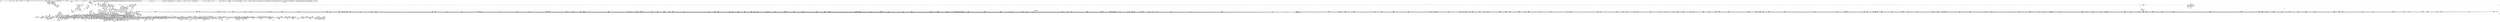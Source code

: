 digraph {
	CE0x4452e00 [shape=record,shape=Mrecord,label="{CE0x4452e00|common_file_perm:_tmp29|security/apparmor/lsm.c,434}"]
	CE0x43e2310 [shape=record,shape=Mrecord,label="{CE0x43e2310|common_mmap:_tmp36|security/apparmor/lsm.c,488|*SummSource*}"]
	CE0x4471e00 [shape=record,shape=Mrecord,label="{CE0x4471e00|common_file_perm:_conv24|security/apparmor/lsm.c,448|*SummSink*}"]
	CE0x452e700 [shape=record,shape=Mrecord,label="{CE0x452e700|aa_cred_profile:_tmp21|security/apparmor/include/context.h,100}"]
	CE0x4506560 [shape=record,shape=Mrecord,label="{CE0x4506560|i8_1|*Constant*}"]
	CE0x4396fa0 [shape=record,shape=Mrecord,label="{CE0x4396fa0|80:_i64,_160:_%struct.file*,_:_CRE_128,136_|*MultipleSource*|Function::apparmor_file_mprotect&Arg::vma::|security/apparmor/lsm.c,500}"]
	CE0x44eaab0 [shape=record,shape=Mrecord,label="{CE0x44eaab0|80:_i64,_:_CRE_615,616_}"]
	CE0x4459c10 [shape=record,shape=Mrecord,label="{CE0x4459c10|aa_cred_profile:_tmp23|security/apparmor/include/context.h,100|*SummSink*}"]
	CE0x43d20a0 [shape=record,shape=Mrecord,label="{CE0x43d20a0|16:_%struct.vfsmount*,_24:_%struct.dentry*,_32:_%struct.inode*,_408:_%struct.cred*,_456:_i8*,_:_CRE_232,240_|*MultipleSource*|security/apparmor/lsm.c,474|Function::common_mmap&Arg::file::|*LoadInst*|security/apparmor/lsm.c,500}"]
	CE0x444c9c0 [shape=record,shape=Mrecord,label="{CE0x444c9c0|i32_22|*Constant*|*SummSink*}"]
	CE0x43ad290 [shape=record,shape=Mrecord,label="{CE0x43ad290|i32_8|*Constant*|*SummSink*}"]
	CE0x44ba030 [shape=record,shape=Mrecord,label="{CE0x44ba030|0:_i16,_4:_i32,_8:_i16,_40:_%struct.super_block*,_:_SCMRE_311,312_}"]
	CE0x43a6a30 [shape=record,shape=Mrecord,label="{CE0x43a6a30|GLOBAL:___llvm_gcov_ctr96|Global_var:__llvm_gcov_ctr96|*SummSink*}"]
	CE0x4447730 [shape=record,shape=Mrecord,label="{CE0x4447730|i64*_getelementptr_inbounds_(_16_x_i64_,_16_x_i64_*___llvm_gcov_ctr46,_i64_0,_i64_4)|*Constant*|*SummSource*}"]
	CE0x44ecec0 [shape=record,shape=Mrecord,label="{CE0x44ecec0|80:_i64,_:_CRE_720,736_|*MultipleSource*|security/apparmor/include/apparmor.h,117|*LoadInst*|security/apparmor/include/apparmor.h,117}"]
	CE0x44e44c0 [shape=record,shape=Mrecord,label="{CE0x44e44c0|80:_i64,_:_CRE_56,64_|*MultipleSource*|security/apparmor/include/apparmor.h,117|*LoadInst*|security/apparmor/include/apparmor.h,117}"]
	CE0x44e5bc0 [shape=record,shape=Mrecord,label="{CE0x44e5bc0|80:_i64,_:_CRE_144,152_|*MultipleSource*|security/apparmor/include/apparmor.h,117|*LoadInst*|security/apparmor/include/apparmor.h,117}"]
	CE0x43ff4e0 [shape=record,shape=Mrecord,label="{CE0x43ff4e0|44:_i32,_48:_i16,_128:_i8*,_:_SCMRE_24,28_|*MultipleSource*|*LoadInst*|security/apparmor/lsm.c,429|Function::aa_cred_profile&Arg::cred::|security/apparmor/include/context.h,99}"]
	CE0x43e2eb0 [shape=record,shape=Mrecord,label="{CE0x43e2eb0|common_mmap:_tmp13|security/apparmor/lsm.c,477}"]
	CE0x44bd5a0 [shape=record,shape=Mrecord,label="{CE0x44bd5a0|0:_i16,_4:_i32,_8:_i16,_40:_%struct.super_block*,_:_SCMRE_473,474_}"]
	CE0x43aa760 [shape=record,shape=Mrecord,label="{CE0x43aa760|i64_15|*Constant*}"]
	CE0x44586a0 [shape=record,shape=Mrecord,label="{CE0x44586a0|aa_cred_profile:_tmp16|security/apparmor/include/context.h,100|*SummSink*}"]
	CE0x44ce2d0 [shape=record,shape=Mrecord,label="{CE0x44ce2d0|0:_i16,_4:_i32,_8:_i16,_40:_%struct.super_block*,_:_SCMRE_880,881_}"]
	CE0x440de20 [shape=record,shape=Mrecord,label="{CE0x440de20|0:_i16,_4:_i32,_8:_i16,_40:_%struct.super_block*,_:_SCMRE_201,202_}"]
	CE0x44767d0 [shape=record,shape=Mrecord,label="{CE0x44767d0|common_file_perm:_tmp57|security/apparmor/lsm.c,451|*SummSink*}"]
	CE0x4522ed0 [shape=record,shape=Mrecord,label="{CE0x4522ed0|i64*_getelementptr_inbounds_(_16_x_i64_,_16_x_i64_*___llvm_gcov_ctr46,_i64_0,_i64_9)|*Constant*}"]
	CE0x43abc10 [shape=record,shape=Mrecord,label="{CE0x43abc10|16:_%struct.vfsmount*,_24:_%struct.dentry*,_32:_%struct.inode*,_408:_%struct.cred*,_456:_i8*,_:_CRE_0,1_}"]
	CE0x43b8630 [shape=record,shape=Mrecord,label="{CE0x43b8630|16:_%struct.vfsmount*,_24:_%struct.dentry*,_32:_%struct.inode*,_408:_%struct.cred*,_456:_i8*,_:_CRE_136,140_|*MultipleSource*|security/apparmor/lsm.c,474|Function::common_mmap&Arg::file::|*LoadInst*|security/apparmor/lsm.c,500}"]
	CE0x4437030 [shape=record,shape=Mrecord,label="{CE0x4437030|aa_file_perm:_tmp}"]
	CE0x44d72c0 [shape=record,shape=Mrecord,label="{CE0x44d72c0|80:_i64,_:_CRE_403,404_}"]
	CE0x43e2910 [shape=record,shape=Mrecord,label="{CE0x43e2910|common_mmap:_call|security/apparmor/lsm.c,488|*SummSink*}"]
	CE0x4516650 [shape=record,shape=Mrecord,label="{CE0x4516650|__aa_current_profile:_tmp1|*SummSource*}"]
	CE0x4436d90 [shape=record,shape=Mrecord,label="{CE0x4436d90|i64*_getelementptr_inbounds_(_2_x_i64_,_2_x_i64_*___llvm_gcov_ctr12,_i64_0,_i64_0)|*Constant*|*SummSource*}"]
	CE0x4473320 [shape=record,shape=Mrecord,label="{CE0x4473320|common_file_perm:_tobool25|security/apparmor/lsm.c,448|*SummSource*}"]
	CE0x43a43d0 [shape=record,shape=Mrecord,label="{CE0x43a43d0|80:_i64,_160:_%struct.file*,_:_CRE_92,93_}"]
	CE0x44d5080 [shape=record,shape=Mrecord,label="{CE0x44d5080|0:_i16,_4:_i32,_8:_i16,_40:_%struct.super_block*,_:_SCMRE_982,983_}"]
	CE0x44f6060 [shape=record,shape=Mrecord,label="{CE0x44f6060|80:_i64,_:_CRE_1355,1356_}"]
	CE0x44420a0 [shape=record,shape=Mrecord,label="{CE0x44420a0|common_file_perm:_if.end14|*SummSource*}"]
	CE0x4390e20 [shape=record,shape=Mrecord,label="{CE0x4390e20|80:_i64,_160:_%struct.file*,_:_CRE_0,8_|*MultipleSource*|Function::apparmor_file_mprotect&Arg::vma::|security/apparmor/lsm.c,500}"]
	CE0x43e75c0 [shape=record,shape=Mrecord,label="{CE0x43e75c0|i32_4|*Constant*|*SummSource*}"]
	CE0x44fc150 [shape=record,shape=Mrecord,label="{CE0x44fc150|80:_i64,_:_CRE_1668,1669_}"]
	CE0x44ee8e0 [shape=record,shape=Mrecord,label="{CE0x44ee8e0|80:_i64,_:_CRE_1224,1225_}"]
	CE0x43e2b80 [shape=record,shape=Mrecord,label="{CE0x43e2b80|i64_7|*Constant*|*SummSink*}"]
	CE0x4462e30 [shape=record,shape=Mrecord,label="{CE0x4462e30|__aa_current_profile:_tmp6|security/apparmor/include/context.h,138|*SummSource*}"]
	CE0x43d4750 [shape=record,shape=Mrecord,label="{CE0x43d4750|16:_%struct.vfsmount*,_24:_%struct.dentry*,_32:_%struct.inode*,_408:_%struct.cred*,_456:_i8*,_:_CRE_328,336_|*MultipleSource*|security/apparmor/lsm.c,474|Function::common_mmap&Arg::file::|*LoadInst*|security/apparmor/lsm.c,500}"]
	CE0x4431570 [shape=record,shape=Mrecord,label="{CE0x4431570|0:_i16,_4:_i32,_8:_i16,_40:_%struct.super_block*,_:_SCMRE_141,142_}"]
	CE0x449e5c0 [shape=record,shape=Mrecord,label="{CE0x449e5c0|i64*_getelementptr_inbounds_(_16_x_i64_,_16_x_i64_*___llvm_gcov_ctr46,_i64_0,_i64_13)|*Constant*|*SummSource*}"]
	CE0x44ee5b0 [shape=record,shape=Mrecord,label="{CE0x44ee5b0|80:_i64,_:_CRE_1221,1222_}"]
	CE0x44b5e90 [shape=record,shape=Mrecord,label="{CE0x44b5e90|0:_i16,_4:_i32,_8:_i16,_40:_%struct.super_block*,_:_SCMRE_269,270_}"]
	CE0x44c0f30 [shape=record,shape=Mrecord,label="{CE0x44c0f30|0:_i16,_4:_i32,_8:_i16,_40:_%struct.super_block*,_:_SCMRE_554,555_}"]
	CE0x44ef160 [shape=record,shape=Mrecord,label="{CE0x44ef160|80:_i64,_:_CRE_1232,1233_}"]
	CE0x441ed80 [shape=record,shape=Mrecord,label="{CE0x441ed80|common_file_perm:_op|Function::common_file_perm&Arg::op::|*SummSink*}"]
	CE0x4425fa0 [shape=record,shape=Mrecord,label="{CE0x4425fa0|common_file_perm:_f_cred|security/apparmor/lsm.c,429}"]
	CE0x4410240 [shape=record,shape=Mrecord,label="{CE0x4410240|common_file_perm:_tmp28|security/apparmor/lsm.c,434}"]
	CE0x45030f0 [shape=record,shape=Mrecord,label="{CE0x45030f0|i64*_getelementptr_inbounds_(_11_x_i64_,_11_x_i64_*___llvm_gcov_ctr58,_i64_0,_i64_8)|*Constant*}"]
	CE0x44ee9f0 [shape=record,shape=Mrecord,label="{CE0x44ee9f0|80:_i64,_:_CRE_1225,1226_}"]
	CE0x44ce460 [shape=record,shape=Mrecord,label="{CE0x44ce460|0:_i16,_4:_i32,_8:_i16,_40:_%struct.super_block*,_:_SCMRE_881,882_}"]
	CE0x4478050 [shape=record,shape=Mrecord,label="{CE0x4478050|common_file_perm:_tmp56|security/apparmor/lsm.c,449|*SummSink*}"]
	CE0x4389ad0 [shape=record,shape=Mrecord,label="{CE0x4389ad0|apparmor_file_mprotect:_entry}"]
	CE0x441c880 [shape=record,shape=Mrecord,label="{CE0x441c880|common_mmap:_tmp33|security/apparmor/lsm.c,486|*SummSink*}"]
	CE0x438f470 [shape=record,shape=Mrecord,label="{CE0x438f470|i32_2|*Constant*|*SummSink*}"]
	CE0x44ff810 [shape=record,shape=Mrecord,label="{CE0x44ff810|80:_i64,_:_CRE_1840,1848_|*MultipleSource*|security/apparmor/include/apparmor.h,117|*LoadInst*|security/apparmor/include/apparmor.h,117}"]
	CE0x43e4290 [shape=record,shape=Mrecord,label="{CE0x43e4290|common_mmap:_tmp7|security/apparmor/lsm.c,474|*SummSource*}"]
	CE0x44a3460 [shape=record,shape=Mrecord,label="{CE0x44a3460|file_inode:_bb}"]
	CE0x43e76f0 [shape=record,shape=Mrecord,label="{CE0x43e76f0|i32_4|*Constant*|*SummSink*}"]
	CE0x44d8a20 [shape=record,shape=Mrecord,label="{CE0x44d8a20|80:_i64,_:_CRE_425,426_}"]
	CE0x44c2dc0 [shape=record,shape=Mrecord,label="{CE0x44c2dc0|0:_i16,_4:_i32,_8:_i16,_40:_%struct.super_block*,_:_SCMRE_574,575_}"]
	CE0x43a5f00 [shape=record,shape=Mrecord,label="{CE0x43a5f00|common_mmap:_and7|security/apparmor/lsm.c,483|*SummSink*}"]
	CE0x44e13c0 [shape=record,shape=Mrecord,label="{CE0x44e13c0|80:_i64,_:_CRE_434,435_}"]
	CE0x4519100 [shape=record,shape=Mrecord,label="{CE0x4519100|__aa_current_profile:_tmp|*SummSink*}"]
	CE0x4410840 [shape=record,shape=Mrecord,label="{CE0x4410840|80:_i64,_:_CRE_480,488_|*MultipleSource*|security/apparmor/include/apparmor.h,117|*LoadInst*|security/apparmor/include/apparmor.h,117}"]
	CE0x44497b0 [shape=record,shape=Mrecord,label="{CE0x44497b0|aa_cred_profile:_tmp9|security/apparmor/include/context.h,100}"]
	CE0x445eb80 [shape=record,shape=Mrecord,label="{CE0x445eb80|void_(i8*,_i32,_i64)*_asm_sideeffect_1:_09ud2_0A.pushsection___bug_table,_22a_22_0A2:_09.long_1b_-_2b,_$_0:c_-_2b_0A_09.word_$_1:c_,_0_0A_09.org_2b+$_2:c_0A.popsection_,_i,i,i,_dirflag_,_fpsr_,_flags_}"]
	CE0x449ebd0 [shape=record,shape=Mrecord,label="{CE0x449ebd0|file_inode17:_f_inode|include/linux/fs.h,1916|*SummSource*}"]
	CE0x44a3760 [shape=record,shape=Mrecord,label="{CE0x44a3760|file_inode:_bb|*SummSink*}"]
	CE0x44fc260 [shape=record,shape=Mrecord,label="{CE0x44fc260|80:_i64,_:_CRE_1669,1670_}"]
	CE0x44eb330 [shape=record,shape=Mrecord,label="{CE0x44eb330|80:_i64,_:_CRE_623,624_}"]
	CE0x44c57f0 [shape=record,shape=Mrecord,label="{CE0x44c57f0|0:_i16,_4:_i32,_8:_i16,_40:_%struct.super_block*,_:_SCMRE_601,602_}"]
	CE0x44be240 [shape=record,shape=Mrecord,label="{CE0x44be240|0:_i16,_4:_i32,_8:_i16,_40:_%struct.super_block*,_:_SCMRE_481,482_}"]
	CE0x44c4d00 [shape=record,shape=Mrecord,label="{CE0x44c4d00|0:_i16,_4:_i32,_8:_i16,_40:_%struct.super_block*,_:_SCMRE_594,595_}"]
	CE0x4417d20 [shape=record,shape=Mrecord,label="{CE0x4417d20|common_mmap:_tmp32|security/apparmor/lsm.c,485|*SummSource*}"]
	CE0x43cae30 [shape=record,shape=Mrecord,label="{CE0x43cae30|common_mmap:_tmp23|security/apparmor/lsm.c,483|*SummSource*}"]
	CE0x441dd50 [shape=record,shape=Mrecord,label="{CE0x441dd50|common_mmap:_mask.2}"]
	CE0x4449d40 [shape=record,shape=Mrecord,label="{CE0x4449d40|common_file_perm:_tmp7|security/apparmor/lsm.c,432|*SummSink*}"]
	CE0x4503f40 [shape=record,shape=Mrecord,label="{CE0x4503f40|__aa_current_profile:_tmp20|security/apparmor/include/context.h,138}"]
	CE0x44c4b70 [shape=record,shape=Mrecord,label="{CE0x44c4b70|0:_i16,_4:_i32,_8:_i16,_40:_%struct.super_block*,_:_SCMRE_593,594_}"]
	CE0x4557840 [shape=record,shape=Mrecord,label="{CE0x4557840|aa_cred_profile:_tmp33|security/apparmor/include/context.h,101}"]
	CE0x4444cc0 [shape=record,shape=Mrecord,label="{CE0x4444cc0|i64*_getelementptr_inbounds_(_28_x_i64_,_28_x_i64_*___llvm_gcov_ctr87,_i64_0,_i64_0)|*Constant*}"]
	CE0x44158a0 [shape=record,shape=Mrecord,label="{CE0x44158a0|i64*_getelementptr_inbounds_(_19_x_i64_,_19_x_i64_*___llvm_gcov_ctr96,_i64_0,_i64_16)|*Constant*|*SummSink*}"]
	CE0x43b3610 [shape=record,shape=Mrecord,label="{CE0x43b3610|common_mmap:_return|*SummSource*}"]
	CE0x444aa60 [shape=record,shape=Mrecord,label="{CE0x444aa60|i64*_getelementptr_inbounds_(_16_x_i64_,_16_x_i64_*___llvm_gcov_ctr46,_i64_0,_i64_4)|*Constant*}"]
	CE0x4444780 [shape=record,shape=Mrecord,label="{CE0x4444780|aa_cred_profile:_tmp7|security/apparmor/include/context.h,100|*SummSink*}"]
	CE0x44a0740 [shape=record,shape=Mrecord,label="{CE0x44a0740|i64*_getelementptr_inbounds_(_16_x_i64_,_16_x_i64_*___llvm_gcov_ctr46,_i64_0,_i64_15)|*Constant*|*SummSink*}"]
	CE0x43ce520 [shape=record,shape=Mrecord,label="{CE0x43ce520|16:_%struct.vfsmount*,_24:_%struct.dentry*,_32:_%struct.inode*,_408:_%struct.cred*,_456:_i8*,_:_CRE_184,185_}"]
	CE0x44ef6b0 [shape=record,shape=Mrecord,label="{CE0x44ef6b0|80:_i64,_:_CRE_1237,1238_}"]
	CE0x4391380 [shape=record,shape=Mrecord,label="{CE0x4391380|80:_i64,_160:_%struct.file*,_:_CRE_73,74_}"]
	CE0x4464f50 [shape=record,shape=Mrecord,label="{CE0x4464f50|aa_file_perm:_cond|security/apparmor/file.c, 451|*SummSource*}"]
	CE0x44ea340 [shape=record,shape=Mrecord,label="{CE0x44ea340|80:_i64,_:_CRE_608,609_}"]
	CE0x441e3e0 [shape=record,shape=Mrecord,label="{CE0x441e3e0|common_file_perm:_entry|*SummSink*}"]
	CE0x43851f0 [shape=record,shape=Mrecord,label="{CE0x43851f0|apparmor_file_mprotect:_entry|*SummSink*}"]
	CE0x445d1d0 [shape=record,shape=Mrecord,label="{CE0x445d1d0|aa_cred_profile:_tmp21|security/apparmor/include/context.h,100}"]
	CE0x44f4900 [shape=record,shape=Mrecord,label="{CE0x44f4900|80:_i64,_:_CRE_1333,1334_}"]
	CE0x43d0ba0 [shape=record,shape=Mrecord,label="{CE0x43d0ba0|16:_%struct.vfsmount*,_24:_%struct.dentry*,_32:_%struct.inode*,_408:_%struct.cred*,_456:_i8*,_:_CRE_206,207_}"]
	CE0x44f9a00 [shape=record,shape=Mrecord,label="{CE0x44f9a00|80:_i64,_:_CRE_1631,1632_}"]
	CE0x43a4060 [shape=record,shape=Mrecord,label="{CE0x43a4060|80:_i64,_160:_%struct.file*,_:_CRE_88,89_}"]
	CE0x44b9b80 [shape=record,shape=Mrecord,label="{CE0x44b9b80|0:_i16,_4:_i32,_8:_i16,_40:_%struct.super_block*,_:_SCMRE_308,309_}"]
	CE0x43d7860 [shape=record,shape=Mrecord,label="{CE0x43d7860|16:_%struct.vfsmount*,_24:_%struct.dentry*,_32:_%struct.inode*,_408:_%struct.cred*,_456:_i8*,_:_CRE_456,464_|*MultipleSource*|security/apparmor/lsm.c,474|Function::common_mmap&Arg::file::|*LoadInst*|security/apparmor/lsm.c,500}"]
	CE0x4501da0 [shape=record,shape=Mrecord,label="{CE0x4501da0|80:_i64,_:_CRE_2264,2268_|*MultipleSource*|security/apparmor/include/apparmor.h,117|*LoadInst*|security/apparmor/include/apparmor.h,117}"]
	CE0x44d7a30 [shape=record,shape=Mrecord,label="{CE0x44d7a30|80:_i64,_:_CRE_410,411_}"]
	CE0x43bdf00 [shape=record,shape=Mrecord,label="{CE0x43bdf00|16:_%struct.vfsmount*,_24:_%struct.dentry*,_32:_%struct.inode*,_408:_%struct.cred*,_456:_i8*,_:_CRE_65,66_}"]
	CE0x44f0260 [shape=record,shape=Mrecord,label="{CE0x44f0260|80:_i64,_:_CRE_1248,1249_}"]
	CE0x44a0df0 [shape=record,shape=Mrecord,label="{CE0x44a0df0|aa_cred_profile:_tmp31|security/apparmor/include/context.h,100|*SummSource*}"]
	CE0x44b3710 [shape=record,shape=Mrecord,label="{CE0x44b3710|0:_i16,_4:_i32,_8:_i16,_40:_%struct.super_block*,_:_SCMRE_243,244_}"]
	CE0x447a900 [shape=record,shape=Mrecord,label="{CE0x447a900|_ret_i32_%call2,_!dbg_!15480|security/apparmor/file.c,456|*SummSource*}"]
	CE0x43e4190 [shape=record,shape=Mrecord,label="{CE0x43e4190|common_mmap:_tmp7|security/apparmor/lsm.c,474}"]
	CE0x4416020 [shape=record,shape=Mrecord,label="{CE0x4416020|common_file_perm:_mode|security/apparmor/lsm.c,447|*SummSource*}"]
	CE0x45224d0 [shape=record,shape=Mrecord,label="{CE0x45224d0|aa_cred_profile:_lnot2|security/apparmor/include/context.h,100}"]
	CE0x43d7b10 [shape=record,shape=Mrecord,label="{CE0x43d7b10|16:_%struct.vfsmount*,_24:_%struct.dentry*,_32:_%struct.inode*,_408:_%struct.cred*,_456:_i8*,_:_CRE_464,472_|*MultipleSource*|security/apparmor/lsm.c,474|Function::common_mmap&Arg::file::|*LoadInst*|security/apparmor/lsm.c,500}"]
	CE0x45001c0 [shape=record,shape=Mrecord,label="{CE0x45001c0|80:_i64,_:_CRE_1873,1874_}"]
	CE0x4529d80 [shape=record,shape=Mrecord,label="{CE0x4529d80|i64*_getelementptr_inbounds_(_2_x_i64_,_2_x_i64_*___llvm_gcov_ctr12,_i64_0,_i64_0)|*Constant*}"]
	CE0x4444dd0 [shape=record,shape=Mrecord,label="{CE0x4444dd0|i64*_getelementptr_inbounds_(_28_x_i64_,_28_x_i64_*___llvm_gcov_ctr87,_i64_0,_i64_0)|*Constant*|*SummSource*}"]
	CE0x4413a40 [shape=record,shape=Mrecord,label="{CE0x4413a40|80:_i64,_:_CRE_589,590_}"]
	CE0x44e26e0 [shape=record,shape=Mrecord,label="{CE0x44e26e0|80:_i64,_:_CRE_452,453_}"]
	CE0x4441a50 [shape=record,shape=Mrecord,label="{CE0x4441a50|0:_i16,_4:_i32,_8:_i16,_40:_%struct.super_block*,_:_SCMRE_145,146_}"]
	CE0x440f870 [shape=record,shape=Mrecord,label="{CE0x440f870|common_file_perm:_tmp26|security/apparmor/lsm.c,434}"]
	CE0x4466390 [shape=record,shape=Mrecord,label="{CE0x4466390|__aa_current_profile:_tmp4|security/apparmor/include/context.h,138|*SummSource*}"]
	CE0x44611c0 [shape=record,shape=Mrecord,label="{CE0x44611c0|i64*_getelementptr_inbounds_(_16_x_i64_,_16_x_i64_*___llvm_gcov_ctr46,_i64_0,_i64_1)|*Constant*|*SummSink*}"]
	CE0x4388270 [shape=record,shape=Mrecord,label="{CE0x4388270|apparmor_file_mprotect:_bb|*SummSource*}"]
	CE0x439ae80 [shape=record,shape=Mrecord,label="{CE0x439ae80|16:_%struct.vfsmount*,_24:_%struct.dentry*,_32:_%struct.inode*,_408:_%struct.cred*,_456:_i8*,_:_CRE_16,24_|*MultipleSource*|security/apparmor/lsm.c,474|Function::common_mmap&Arg::file::|*LoadInst*|security/apparmor/lsm.c,500}"]
	CE0x44e6f20 [shape=record,shape=Mrecord,label="{CE0x44e6f20|80:_i64,_:_CRE_240,248_|*MultipleSource*|security/apparmor/include/apparmor.h,117|*LoadInst*|security/apparmor/include/apparmor.h,117}"]
	CE0x43bc280 [shape=record,shape=Mrecord,label="{CE0x43bc280|i64*_getelementptr_inbounds_(_19_x_i64_,_19_x_i64_*___llvm_gcov_ctr96,_i64_0,_i64_8)|*Constant*|*SummSink*}"]
	CE0x44361b0 [shape=record,shape=Mrecord,label="{CE0x44361b0|common_file_perm:_lnot1|security/apparmor/lsm.c,432|*SummSource*}"]
	CE0x44f54b0 [shape=record,shape=Mrecord,label="{CE0x44f54b0|80:_i64,_:_CRE_1344,1345_}"]
	CE0x450c530 [shape=record,shape=Mrecord,label="{CE0x450c530|i8*_getelementptr_inbounds_(_45_x_i8_,_45_x_i8_*_.str14,_i32_0,_i32_0)|*Constant*|*SummSink*}"]
	CE0x44b3dc0 [shape=record,shape=Mrecord,label="{CE0x44b3dc0|0:_i16,_4:_i32,_8:_i16,_40:_%struct.super_block*,_:_SCMRE_248,249_}"]
	CE0x449fdc0 [shape=record,shape=Mrecord,label="{CE0x449fdc0|i64*_getelementptr_inbounds_(_16_x_i64_,_16_x_i64_*___llvm_gcov_ctr46,_i64_0,_i64_14)|*Constant*|*SummSource*}"]
	CE0x45203e0 [shape=record,shape=Mrecord,label="{CE0x45203e0|aa_file_perm:_call1|security/apparmor/file.c,453|*SummSink*}"]
	CE0x44e7ac0 [shape=record,shape=Mrecord,label="{CE0x44e7ac0|80:_i64,_:_CRE_280,288_|*MultipleSource*|security/apparmor/include/apparmor.h,117|*LoadInst*|security/apparmor/include/apparmor.h,117}"]
	CE0x44fac10 [shape=record,shape=Mrecord,label="{CE0x44fac10|80:_i64,_:_CRE_1648,1649_}"]
	CE0x4402090 [shape=record,shape=Mrecord,label="{CE0x4402090|common_file_perm:_tmp6|*LoadInst*|security/apparmor/lsm.c,429}"]
	CE0x43df170 [shape=record,shape=Mrecord,label="{CE0x43df170|common_mmap:_tmp27|security/apparmor/lsm.c,484|*SummSource*}"]
	CE0x4558960 [shape=record,shape=Mrecord,label="{CE0x4558960|get_current:_tmp1}"]
	CE0x44f66c0 [shape=record,shape=Mrecord,label="{CE0x44f66c0|80:_i64,_:_CRE_1361,1362_}"]
	CE0x44b8730 [shape=record,shape=Mrecord,label="{CE0x44b8730|0:_i16,_4:_i32,_8:_i16,_40:_%struct.super_block*,_:_SCMRE_295,296_}"]
	CE0x44fdcf0 [shape=record,shape=Mrecord,label="{CE0x44fdcf0|80:_i64,_:_CRE_1720,1728_|*MultipleSource*|security/apparmor/include/apparmor.h,117|*LoadInst*|security/apparmor/include/apparmor.h,117}"]
	CE0x43e12a0 [shape=record,shape=Mrecord,label="{CE0x43e12a0|common_mmap:_mask.2|*SummSource*}"]
	CE0x44731f0 [shape=record,shape=Mrecord,label="{CE0x44731f0|common_file_perm:_tobool25|security/apparmor/lsm.c,448}"]
	CE0x44bcd90 [shape=record,shape=Mrecord,label="{CE0x44bcd90|0:_i16,_4:_i32,_8:_i16,_40:_%struct.super_block*,_:_SCMRE_456,464_|*MultipleSource*|security/apparmor/lsm.c,435|security/apparmor/include/apparmor.h,117|Function::mediated_filesystem&Arg::inode::|*LoadInst*|include/linux/fs.h,1916}"]
	CE0x44c2140 [shape=record,shape=Mrecord,label="{CE0x44c2140|0:_i16,_4:_i32,_8:_i16,_40:_%struct.super_block*,_:_SCMRE_566,567_}"]
	CE0x44a42a0 [shape=record,shape=Mrecord,label="{CE0x44a42a0|aa_cred_profile:_tmp33|security/apparmor/include/context.h,101|*SummSource*}"]
	CE0x4523e70 [shape=record,shape=Mrecord,label="{CE0x4523e70|aa_cred_profile:_tmp24|security/apparmor/include/context.h,100}"]
	CE0x44204e0 [shape=record,shape=Mrecord,label="{CE0x44204e0|i64*_getelementptr_inbounds_(_19_x_i64_,_19_x_i64_*___llvm_gcov_ctr96,_i64_0,_i64_18)|*Constant*|*SummSource*}"]
	CE0x4407b40 [shape=record,shape=Mrecord,label="{CE0x4407b40|common_file_perm:_if.end}"]
	CE0x4412c70 [shape=record,shape=Mrecord,label="{CE0x4412c70|80:_i64,_:_CRE_576,577_}"]
	CE0x4438280 [shape=record,shape=Mrecord,label="{CE0x4438280|common_file_perm:_tmp5|security/apparmor/lsm.c,428|*SummSink*}"]
	CE0x45226c0 [shape=record,shape=Mrecord,label="{CE0x45226c0|aa_cred_profile:_lnot3|security/apparmor/include/context.h,100}"]
	CE0x440b030 [shape=record,shape=Mrecord,label="{CE0x440b030|common_file_perm:_tmp12|security/apparmor/lsm.c,432|*SummSource*}"]
	CE0x4452bc0 [shape=record,shape=Mrecord,label="{CE0x4452bc0|common_file_perm:_tmp28|security/apparmor/lsm.c,434|*SummSink*}"]
	CE0x4519270 [shape=record,shape=Mrecord,label="{CE0x4519270|aa_file_perm:_uid|security/apparmor/file.c,451}"]
	CE0x449cc00 [shape=record,shape=Mrecord,label="{CE0x449cc00|0:_i16,_4:_i32,_8:_i16,_40:_%struct.super_block*,_:_SCMRE_168,169_}"]
	CE0x445c660 [shape=record,shape=Mrecord,label="{CE0x445c660|i64*_getelementptr_inbounds_(_16_x_i64_,_16_x_i64_*___llvm_gcov_ctr46,_i64_0,_i64_8)|*Constant*|*SummSource*}"]
	CE0x43a6f80 [shape=record,shape=Mrecord,label="{CE0x43a6f80|i64_0|*Constant*}"]
	CE0x44ff430 [shape=record,shape=Mrecord,label="{CE0x44ff430|80:_i64,_:_CRE_1824,1828_|*MultipleSource*|security/apparmor/include/apparmor.h,117|*LoadInst*|security/apparmor/include/apparmor.h,117}"]
	CE0x43ada00 [shape=record,shape=Mrecord,label="{CE0x43ada00|common_mmap:_if.then|*SummSource*}"]
	CE0x43cf4e0 [shape=record,shape=Mrecord,label="{CE0x43cf4e0|16:_%struct.vfsmount*,_24:_%struct.dentry*,_32:_%struct.inode*,_408:_%struct.cred*,_456:_i8*,_:_CRE_193,194_}"]
	CE0x44fbd10 [shape=record,shape=Mrecord,label="{CE0x44fbd10|80:_i64,_:_CRE_1664,1665_}"]
	CE0x43db4a0 [shape=record,shape=Mrecord,label="{CE0x43db4a0|0:_i16,_4:_i32,_8:_i16,_40:_%struct.super_block*,_:_SCMRE_170,171_}"]
	CE0x43bcad0 [shape=record,shape=Mrecord,label="{CE0x43bcad0|common_file_perm:_tmp18|security/apparmor/lsm.c,432}"]
	CE0x4391da0 [shape=record,shape=Mrecord,label="{CE0x4391da0|80:_i64,_160:_%struct.file*,_:_CRE_101,102_}"]
	CE0x4414590 [shape=record,shape=Mrecord,label="{CE0x4414590|_ret_%struct.aa_profile*_%call4,_!dbg_!15494|security/apparmor/include/context.h,138}"]
	CE0x452f430 [shape=record,shape=Mrecord,label="{CE0x452f430|GLOBAL:_file_inode17|*Constant*|*SummSource*}"]
	CE0x4479920 [shape=record,shape=Mrecord,label="{CE0x4479920|aa_file_perm:_profile|Function::aa_file_perm&Arg::profile::}"]
	CE0x43a76c0 [shape=record,shape=Mrecord,label="{CE0x43a76c0|aa_cred_profile:_tmp3|*SummSink*}"]
	CE0x44750c0 [shape=record,shape=Mrecord,label="{CE0x44750c0|common_file_perm:_tmp54|security/apparmor/lsm.c,447|*SummSink*}"]
	CE0x44097b0 [shape=record,shape=Mrecord,label="{CE0x44097b0|common_file_perm:_tmp4|*LoadInst*|security/apparmor/lsm.c,428}"]
	CE0x4476d70 [shape=record,shape=Mrecord,label="{CE0x4476d70|common_file_perm:_tmp58|security/apparmor/lsm.c,451|*SummSource*}"]
	CE0x450d3a0 [shape=record,shape=Mrecord,label="{CE0x450d3a0|i64*_getelementptr_inbounds_(_11_x_i64_,_11_x_i64_*___llvm_gcov_ctr58,_i64_0,_i64_10)|*Constant*|*SummSink*}"]
	CE0x440bb80 [shape=record,shape=Mrecord,label="{CE0x440bb80|44:_i32,_48:_i16,_128:_i8*,_:_SCMRE_104,112_|*MultipleSource*|*LoadInst*|security/apparmor/lsm.c,429|Function::aa_cred_profile&Arg::cred::|security/apparmor/include/context.h,99}"]
	CE0x43bd2c0 [shape=record,shape=Mrecord,label="{CE0x43bd2c0|16:_%struct.vfsmount*,_24:_%struct.dentry*,_32:_%struct.inode*,_408:_%struct.cred*,_456:_i8*,_:_CRE_58,59_}"]
	CE0x43d19a0 [shape=record,shape=Mrecord,label="{CE0x43d19a0|16:_%struct.vfsmount*,_24:_%struct.dentry*,_32:_%struct.inode*,_408:_%struct.cred*,_456:_i8*,_:_CRE_214,215_}"]
	CE0x452da70 [shape=record,shape=Mrecord,label="{CE0x452da70|i64*_getelementptr_inbounds_(_2_x_i64_,_2_x_i64_*___llvm_gcov_ctr112,_i64_0,_i64_0)|*Constant*|*SummSource*}"]
	CE0x4414470 [shape=record,shape=Mrecord,label="{CE0x4414470|_ret_%struct.aa_profile*_%call4,_!dbg_!15494|security/apparmor/include/context.h,138|*SummSource*}"]
	CE0x439a940 [shape=record,shape=Mrecord,label="{CE0x439a940|16:_%struct.vfsmount*,_24:_%struct.dentry*,_32:_%struct.inode*,_408:_%struct.cred*,_456:_i8*,_:_CRE_13,14_}"]
	CE0x43ad580 [shape=record,shape=Mrecord,label="{CE0x43ad580|apparmor_file_mprotect:_vm_flags|security/apparmor/lsm.c,501|*SummSource*}"]
	CE0x4439530 [shape=record,shape=Mrecord,label="{CE0x4439530|mediated_filesystem:_tmp2}"]
	CE0x450fcc0 [shape=record,shape=Mrecord,label="{CE0x450fcc0|__aa_current_profile:_land.lhs.true2|*SummSink*}"]
	CE0x4558a30 [shape=record,shape=Mrecord,label="{CE0x4558a30|get_current:_tmp1|*SummSource*}"]
	CE0x4411df0 [shape=record,shape=Mrecord,label="{CE0x4411df0|80:_i64,_:_CRE_562,563_}"]
	CE0x44f6280 [shape=record,shape=Mrecord,label="{CE0x44f6280|80:_i64,_:_CRE_1357,1358_}"]
	CE0x44c8510 [shape=record,shape=Mrecord,label="{CE0x44c8510|0:_i16,_4:_i32,_8:_i16,_40:_%struct.super_block*,_:_SCMRE_656,664_|*MultipleSource*|security/apparmor/lsm.c,435|security/apparmor/include/apparmor.h,117|Function::mediated_filesystem&Arg::inode::|*LoadInst*|include/linux/fs.h,1916}"]
	CE0x4531d00 [shape=record,shape=Mrecord,label="{CE0x4531d00|get_current:_bb|*SummSource*}"]
	CE0x43c7090 [shape=record,shape=Mrecord,label="{CE0x43c7090|common_mmap:_or|security/apparmor/lsm.c,478|*SummSource*}"]
	CE0x4448900 [shape=record,shape=Mrecord,label="{CE0x4448900|0:_i16,_4:_i32,_8:_i16,_40:_%struct.super_block*,_:_SCMRE_159,160_}"]
	CE0x44e5db0 [shape=record,shape=Mrecord,label="{CE0x44e5db0|80:_i64,_:_CRE_152,160_|*MultipleSource*|security/apparmor/include/apparmor.h,117|*LoadInst*|security/apparmor/include/apparmor.h,117}"]
	CE0x452e770 [shape=record,shape=Mrecord,label="{CE0x452e770|aa_cred_profile:_tmp20|security/apparmor/include/context.h,100}"]
	CE0x44c6150 [shape=record,shape=Mrecord,label="{CE0x44c6150|0:_i16,_4:_i32,_8:_i16,_40:_%struct.super_block*,_:_SCMRE_607,608_}"]
	CE0x4449fd0 [shape=record,shape=Mrecord,label="{CE0x4449fd0|file_inode:_tmp|*SummSink*}"]
	CE0x43feef0 [shape=record,shape=Mrecord,label="{CE0x43feef0|i64*_getelementptr_inbounds_(_16_x_i64_,_16_x_i64_*___llvm_gcov_ctr46,_i64_0,_i64_0)|*Constant*|*SummSink*}"]
	CE0x4427160 [shape=record,shape=Mrecord,label="{CE0x4427160|_call_void_mcount()_#2|*SummSource*}"]
	CE0x43b6990 [shape=record,shape=Mrecord,label="{CE0x43b6990|_call_void_asm_sideeffect_1:_09ud2_0A.pushsection___bug_table,_22a_22_0A2:_09.long_1b_-_2b,_$_0:c_-_2b_0A_09.word_$_1:c_,_0_0A_09.org_2b+$_2:c_0A.popsection_,_i,i,i,_dirflag_,_fpsr_,_flags_(i8*_getelementptr_inbounds_(_24_x_i8_,_24_x_i8_*_.str8,_i32_0,_i32_0),_i32_432,_i64_12)_#2,_!dbg_!15488,_!srcloc_!15491|security/apparmor/lsm.c,432|*SummSink*}"]
	CE0x44e9bd0 [shape=record,shape=Mrecord,label="{CE0x44e9bd0|80:_i64,_:_CRE_601,602_}"]
	"CONST[source:0(mediator),value:2(dynamic)][purpose:{object}]"
	CE0x43d75b0 [shape=record,shape=Mrecord,label="{CE0x43d75b0|16:_%struct.vfsmount*,_24:_%struct.dentry*,_32:_%struct.inode*,_408:_%struct.cred*,_456:_i8*,_:_CRE_448,456_|*MultipleSource*|security/apparmor/lsm.c,474|Function::common_mmap&Arg::file::|*LoadInst*|security/apparmor/lsm.c,500}"]
	CE0x444c230 [shape=record,shape=Mrecord,label="{CE0x444c230|file_inode:_tmp|*SummSource*}"]
	CE0x4397a80 [shape=record,shape=Mrecord,label="{CE0x4397a80|80:_i64,_160:_%struct.file*,_:_CRE_176,184_|*MultipleSource*|Function::apparmor_file_mprotect&Arg::vma::|security/apparmor/lsm.c,500}"]
	CE0x446dae0 [shape=record,shape=Mrecord,label="{CE0x446dae0|common_file_perm:_tmp44|security/apparmor/lsm.c,447}"]
	CE0x4396290 [shape=record,shape=Mrecord,label="{CE0x4396290|i32_19|*Constant*|*SummSource*}"]
	CE0x44284c0 [shape=record,shape=Mrecord,label="{CE0x44284c0|mediated_filesystem:_entry}"]
	CE0x43d1b60 [shape=record,shape=Mrecord,label="{CE0x43d1b60|16:_%struct.vfsmount*,_24:_%struct.dentry*,_32:_%struct.inode*,_408:_%struct.cred*,_456:_i8*,_:_CRE_215,216_}"]
	CE0x44e22a0 [shape=record,shape=Mrecord,label="{CE0x44e22a0|80:_i64,_:_CRE_448,449_}"]
	CE0x4506000 [shape=record,shape=Mrecord,label="{CE0x4506000|__aa_current_profile:_tmp16|security/apparmor/include/context.h,138|*SummSource*}"]
	CE0x4430da0 [shape=record,shape=Mrecord,label="{CE0x4430da0|44:_i32,_48:_i16,_128:_i8*,_:_SCMRE_160,168_|*MultipleSource*|*LoadInst*|security/apparmor/lsm.c,429|Function::aa_cred_profile&Arg::cred::|security/apparmor/include/context.h,99}"]
	CE0x4502560 [shape=record,shape=Mrecord,label="{CE0x4502560|mediated_filesystem:_tmp5|security/apparmor/include/apparmor.h,117|*SummSink*}"]
	CE0x445ccd0 [shape=record,shape=Mrecord,label="{CE0x445ccd0|aa_cred_profile:_tmp20|security/apparmor/include/context.h,100|*SummSink*}"]
	CE0x44fdad0 [shape=record,shape=Mrecord,label="{CE0x44fdad0|80:_i64,_:_CRE_1712,1720_|*MultipleSource*|security/apparmor/include/apparmor.h,117|*LoadInst*|security/apparmor/include/apparmor.h,117}"]
	CE0x4462a60 [shape=record,shape=Mrecord,label="{CE0x4462a60|aa_cred_profile:_lnot3|security/apparmor/include/context.h,100}"]
	CE0x4423080 [shape=record,shape=Mrecord,label="{CE0x4423080|0:_%struct.aa_profile*,_:_CMRE_0,8_|*MultipleSource*|security/apparmor/include/context.h,99|*LoadInst*|security/apparmor/include/context.h,99|security/apparmor/include/context.h,100}"]
	CE0x44c6920 [shape=record,shape=Mrecord,label="{CE0x44c6920|0:_i16,_4:_i32,_8:_i16,_40:_%struct.super_block*,_:_SCMRE_612,613_}"]
	CE0x44eb550 [shape=record,shape=Mrecord,label="{CE0x44eb550|80:_i64,_:_CRE_625,626_}"]
	CE0x4411820 [shape=record,shape=Mrecord,label="{CE0x4411820|80:_i64,_:_CRE_552,556_|*MultipleSource*|security/apparmor/include/apparmor.h,117|*LoadInst*|security/apparmor/include/apparmor.h,117}"]
	CE0x44f2460 [shape=record,shape=Mrecord,label="{CE0x44f2460|80:_i64,_:_CRE_1280,1288_|*MultipleSource*|security/apparmor/include/apparmor.h,117|*LoadInst*|security/apparmor/include/apparmor.h,117}"]
	CE0x44f2f80 [shape=record,shape=Mrecord,label="{CE0x44f2f80|80:_i64,_:_CRE_1309,1310_}"]
	CE0x441f540 [shape=record,shape=Mrecord,label="{CE0x441f540|common_mmap:_retval.0}"]
	CE0x4455cf0 [shape=record,shape=Mrecord,label="{CE0x4455cf0|aa_cred_profile:_do.cond|*SummSink*}"]
	CE0x43ca360 [shape=record,shape=Mrecord,label="{CE0x43ca360|common_file_perm:_tmp35|security/apparmor/lsm.c,436|*SummSink*}"]
	CE0x44ef050 [shape=record,shape=Mrecord,label="{CE0x44ef050|80:_i64,_:_CRE_1231,1232_}"]
	CE0x44b2f10 [shape=record,shape=Mrecord,label="{CE0x44b2f10|0:_i16,_4:_i32,_8:_i16,_40:_%struct.super_block*,_:_SCMRE_240,241_}"]
	CE0x43fd7d0 [shape=record,shape=Mrecord,label="{CE0x43fd7d0|file_inode:_f|Function::file_inode&Arg::f::|*SummSource*}"]
	CE0x45045a0 [shape=record,shape=Mrecord,label="{CE0x45045a0|__aa_current_profile:_call3|security/apparmor/include/context.h,138}"]
	CE0x43af920 [shape=record,shape=Mrecord,label="{CE0x43af920|16:_%struct.vfsmount*,_24:_%struct.dentry*,_32:_%struct.inode*,_408:_%struct.cred*,_456:_i8*,_:_CRE_75,76_}"]
	CE0x43bbeb0 [shape=record,shape=Mrecord,label="{CE0x43bbeb0|common_mmap:_and|security/apparmor/lsm.c,477|*SummSource*}"]
	CE0x44bdd90 [shape=record,shape=Mrecord,label="{CE0x44bdd90|0:_i16,_4:_i32,_8:_i16,_40:_%struct.super_block*,_:_SCMRE_478,479_}"]
	CE0x43a4360 [shape=record,shape=Mrecord,label="{CE0x43a4360|80:_i64,_160:_%struct.file*,_:_CRE_93,94_}"]
	CE0x44f18b0 [shape=record,shape=Mrecord,label="{CE0x44f18b0|80:_i64,_:_CRE_1269,1270_}"]
	CE0x43cfa20 [shape=record,shape=Mrecord,label="{CE0x43cfa20|16:_%struct.vfsmount*,_24:_%struct.dentry*,_32:_%struct.inode*,_408:_%struct.cred*,_456:_i8*,_:_CRE_196,197_}"]
	CE0x4468ef0 [shape=record,shape=Mrecord,label="{CE0x4468ef0|__aa_current_profile:_tmp11|security/apparmor/include/context.h,138|*SummSource*}"]
	CE0x4506880 [shape=record,shape=Mrecord,label="{CE0x4506880|i8_1|*Constant*|*SummSink*}"]
	CE0x44c9d90 [shape=record,shape=Mrecord,label="{CE0x44c9d90|0:_i16,_4:_i32,_8:_i16,_40:_%struct.super_block*,_:_SCMRE_728,736_|*MultipleSource*|security/apparmor/lsm.c,435|security/apparmor/include/apparmor.h,117|Function::mediated_filesystem&Arg::inode::|*LoadInst*|include/linux/fs.h,1916}"]
	CE0x43b8a00 [shape=record,shape=Mrecord,label="{CE0x43b8a00|16:_%struct.vfsmount*,_24:_%struct.dentry*,_32:_%struct.inode*,_408:_%struct.cred*,_456:_i8*,_:_CRE_144,145_}"]
	CE0x44e4320 [shape=record,shape=Mrecord,label="{CE0x44e4320|80:_i64,_:_CRE_48,56_|*MultipleSource*|security/apparmor/include/apparmor.h,117|*LoadInst*|security/apparmor/include/apparmor.h,117}"]
	CE0x4446dd0 [shape=record,shape=Mrecord,label="{CE0x4446dd0|common_file_perm:_lor.lhs.false}"]
	CE0x43ca6e0 [shape=record,shape=Mrecord,label="{CE0x43ca6e0|__aa_current_profile:_entry}"]
	CE0x449f410 [shape=record,shape=Mrecord,label="{CE0x449f410|file_inode17:_tmp4|*LoadInst*|include/linux/fs.h,1916}"]
	CE0x44f3f70 [shape=record,shape=Mrecord,label="{CE0x44f3f70|80:_i64,_:_CRE_1324,1325_}"]
	CE0x440c630 [shape=record,shape=Mrecord,label="{CE0x440c630|aa_cred_profile:_do.body5|*SummSource*}"]
	CE0x442fa60 [shape=record,shape=Mrecord,label="{CE0x442fa60|aa_cred_profile:_cred|Function::aa_cred_profile&Arg::cred::|*SummSource*}"]
	CE0x44eacd0 [shape=record,shape=Mrecord,label="{CE0x44eacd0|80:_i64,_:_CRE_617,618_}"]
	CE0x43ad690 [shape=record,shape=Mrecord,label="{CE0x43ad690|apparmor_file_mprotect:_tobool|security/apparmor/lsm.c,501}"]
	CE0x446e8a0 [shape=record,shape=Mrecord,label="{CE0x446e8a0|common_file_perm:_cmp21|security/apparmor/lsm.c,448|*SummSink*}"]
	CE0x44d11b0 [shape=record,shape=Mrecord,label="{CE0x44d11b0|0:_i16,_4:_i32,_8:_i16,_40:_%struct.super_block*,_:_SCMRE_910,911_}"]
	CE0x446ca40 [shape=record,shape=Mrecord,label="{CE0x446ca40|i64_19|*Constant*|*SummSink*}"]
	CE0x44d75f0 [shape=record,shape=Mrecord,label="{CE0x44d75f0|80:_i64,_:_CRE_406,407_}"]
	CE0x446f490 [shape=record,shape=Mrecord,label="{CE0x446f490|common_file_perm:_tmp46|security/apparmor/lsm.c,448}"]
	CE0x4438a40 [shape=record,shape=Mrecord,label="{CE0x4438a40|common_file_perm:_lnot2|security/apparmor/lsm.c,432}"]
	CE0x4434130 [shape=record,shape=Mrecord,label="{CE0x4434130|aa_cred_profile:_lor.end}"]
	CE0x4392e70 [shape=record,shape=Mrecord,label="{CE0x4392e70|80:_i64,_160:_%struct.file*,_:_CRE_106,107_}"]
	CE0x44f6170 [shape=record,shape=Mrecord,label="{CE0x44f6170|80:_i64,_:_CRE_1356,1357_}"]
	CE0x44f7d10 [shape=record,shape=Mrecord,label="{CE0x44f7d10|80:_i64,_:_CRE_1568,1584_|*MultipleSource*|security/apparmor/include/apparmor.h,117|*LoadInst*|security/apparmor/include/apparmor.h,117}"]
	CE0x44b4ef0 [shape=record,shape=Mrecord,label="{CE0x44b4ef0|0:_i16,_4:_i32,_8:_i16,_40:_%struct.super_block*,_:_SCMRE_259,260_}"]
	CE0x4447ff0 [shape=record,shape=Mrecord,label="{CE0x4447ff0|i64*_getelementptr_inbounds_(_2_x_i64_,_2_x_i64_*___llvm_gcov_ctr88,_i64_0,_i64_1)|*Constant*|*SummSource*}"]
	CE0x44714a0 [shape=record,shape=Mrecord,label="{CE0x44714a0|common_file_perm:_tmp50|security/apparmor/lsm.c,448|*SummSink*}"]
	CE0x439b040 [shape=record,shape=Mrecord,label="{CE0x439b040|16:_%struct.vfsmount*,_24:_%struct.dentry*,_32:_%struct.inode*,_408:_%struct.cred*,_456:_i8*,_:_CRE_24,32_|*MultipleSource*|security/apparmor/lsm.c,474|Function::common_mmap&Arg::file::|*LoadInst*|security/apparmor/lsm.c,500}"]
	CE0x4395930 [shape=record,shape=Mrecord,label="{CE0x4395930|GLOBAL:_common_mmap|*Constant*}"]
	CE0x443ccf0 [shape=record,shape=Mrecord,label="{CE0x443ccf0|_call_void_mcount()_#2|*SummSource*}"]
	CE0x438f5b0 [shape=record,shape=Mrecord,label="{CE0x438f5b0|apparmor_file_mprotect:_vm_file|security/apparmor/lsm.c,500|*SummSink*}"]
	CE0x44d71b0 [shape=record,shape=Mrecord,label="{CE0x44d71b0|80:_i64,_:_CRE_402,403_}"]
	CE0x4462030 [shape=record,shape=Mrecord,label="{CE0x4462030|aa_cred_profile:_tmp16|security/apparmor/include/context.h,100}"]
	CE0x440e140 [shape=record,shape=Mrecord,label="{CE0x440e140|0:_i16,_4:_i32,_8:_i16,_40:_%struct.super_block*,_:_SCMRE_203,204_}"]
	CE0x43c1390 [shape=record,shape=Mrecord,label="{CE0x43c1390|common_mmap:_tmp22|security/apparmor/lsm.c,483|*SummSource*}"]
	"CONST[source:2(external),value:0(static)][purpose:{operation}]"
	CE0x4454e40 [shape=record,shape=Mrecord,label="{CE0x4454e40|aa_cred_profile:_tmp}"]
	CE0x43daff0 [shape=record,shape=Mrecord,label="{CE0x43daff0|common_file_perm:_tmp40|security/apparmor/lsm.c,447|*SummSink*}"]
	CE0x43e13d0 [shape=record,shape=Mrecord,label="{CE0x43e13d0|common_mmap:_mask.2|*SummSink*}"]
	CE0x4465fc0 [shape=record,shape=Mrecord,label="{CE0x4465fc0|aa_file_perm:_tmp3|*SummSink*}"]
	CE0x4393230 [shape=record,shape=Mrecord,label="{CE0x4393230|80:_i64,_160:_%struct.file*,_:_CRE_109,110_}"]
	CE0x44cc540 [shape=record,shape=Mrecord,label="{CE0x44cc540|0:_i16,_4:_i32,_8:_i16,_40:_%struct.super_block*,_:_SCMRE_856,864_|*MultipleSource*|security/apparmor/lsm.c,435|security/apparmor/include/apparmor.h,117|Function::mediated_filesystem&Arg::inode::|*LoadInst*|include/linux/fs.h,1916}"]
	CE0x449b4b0 [shape=record,shape=Mrecord,label="{CE0x449b4b0|aa_cred_profile:_tmp13|*SummSink*}"]
	CE0x4394d90 [shape=record,shape=Mrecord,label="{CE0x4394d90|i64_1|*Constant*|*SummSink*}"]
	CE0x43b4a00 [shape=record,shape=Mrecord,label="{CE0x43b4a00|16:_%struct.vfsmount*,_24:_%struct.dentry*,_32:_%struct.inode*,_408:_%struct.cred*,_456:_i8*,_:_CRE_54,55_}"]
	CE0x44fbaf0 [shape=record,shape=Mrecord,label="{CE0x44fbaf0|80:_i64,_:_CRE_1662,1663_}"]
	CE0x442fb20 [shape=record,shape=Mrecord,label="{CE0x442fb20|aa_cred_profile:_cred|Function::aa_cred_profile&Arg::cred::|*SummSink*}"]
	CE0x445f5f0 [shape=record,shape=Mrecord,label="{CE0x445f5f0|i64_12|*Constant*}"]
	CE0x4510f80 [shape=record,shape=Mrecord,label="{CE0x4510f80|_call_void_mcount()_#2|*SummSink*}"]
	CE0x4385130 [shape=record,shape=Mrecord,label="{CE0x4385130|i64*_getelementptr_inbounds_(_2_x_i64_,_2_x_i64_*___llvm_gcov_ctr97,_i64_0,_i64_0)|*Constant*}"]
	CE0x44cf270 [shape=record,shape=Mrecord,label="{CE0x44cf270|0:_i16,_4:_i32,_8:_i16,_40:_%struct.super_block*,_:_SCMRE_890,891_}"]
	CE0x4422890 [shape=record,shape=Mrecord,label="{CE0x4422890|common_file_perm:_call11|security/apparmor/lsm.c,435|*SummSink*}"]
	CE0x43b39a0 [shape=record,shape=Mrecord,label="{CE0x43b39a0|common_mmap:_if.end11}"]
	CE0x4502ac0 [shape=record,shape=Mrecord,label="{CE0x4502ac0|__aa_current_profile:_tmp14|security/apparmor/include/context.h,138}"]
	CE0x442e500 [shape=record,shape=Mrecord,label="{CE0x442e500|common_file_perm:_tmp22|security/apparmor/lsm.c,432|*SummSink*}"]
	CE0x44f7f00 [shape=record,shape=Mrecord,label="{CE0x44f7f00|80:_i64,_:_CRE_1584,1592_|*MultipleSource*|security/apparmor/include/apparmor.h,117|*LoadInst*|security/apparmor/include/apparmor.h,117}"]
	CE0x44636f0 [shape=record,shape=Mrecord,label="{CE0x44636f0|aa_file_perm:_tmp1|*SummSink*}"]
	CE0x44f68e0 [shape=record,shape=Mrecord,label="{CE0x44f68e0|80:_i64,_:_CRE_1363,1364_}"]
	CE0x443e130 [shape=record,shape=Mrecord,label="{CE0x443e130|%struct.aa_profile*_null|*Constant*|*SummSource*}"]
	CE0x44fbe20 [shape=record,shape=Mrecord,label="{CE0x44fbe20|80:_i64,_:_CRE_1665,1666_}"]
	CE0x43c9430 [shape=record,shape=Mrecord,label="{CE0x43c9430|common_mmap:_tmp21|security/apparmor/lsm.c,483}"]
	CE0x449c080 [shape=record,shape=Mrecord,label="{CE0x449c080|mediated_filesystem:_bb}"]
	CE0x44d38c0 [shape=record,shape=Mrecord,label="{CE0x44d38c0|0:_i16,_4:_i32,_8:_i16,_40:_%struct.super_block*,_:_SCMRE_935,936_}"]
	CE0x43a4120 [shape=record,shape=Mrecord,label="{CE0x43a4120|80:_i64,_160:_%struct.file*,_:_CRE_80,88_|*MultipleSource*|Function::apparmor_file_mprotect&Arg::vma::|security/apparmor/lsm.c,500}"]
	CE0x444d1d0 [shape=record,shape=Mrecord,label="{CE0x444d1d0|i64*_getelementptr_inbounds_(_2_x_i64_,_2_x_i64_*___llvm_gcov_ctr88,_i64_0,_i64_0)|*Constant*}"]
	CE0x43e5190 [shape=record,shape=Mrecord,label="{CE0x43e5190|common_mmap:_tmp10|security/apparmor/lsm.c,474|*SummSource*}"]
	CE0x45278d0 [shape=record,shape=Mrecord,label="{CE0x45278d0|_call_void_asm_sideeffect_1:_09ud2_0A.pushsection___bug_table,_22a_22_0A2:_09.long_1b_-_2b,_$_0:c_-_2b_0A_09.word_$_1:c_,_0_0A_09.org_2b+$_2:c_0A.popsection_,_i,i,i,_dirflag_,_fpsr_,_flags_(i8*_getelementptr_inbounds_(_36_x_i8_,_36_x_i8_*_.str12,_i32_0,_i32_0),_i32_100,_i64_12)_#2,_!dbg_!15490,_!srcloc_!15493|security/apparmor/include/context.h,100}"]
	CE0x44b4d60 [shape=record,shape=Mrecord,label="{CE0x44b4d60|0:_i16,_4:_i32,_8:_i16,_40:_%struct.super_block*,_:_SCMRE_258,259_}"]
	CE0x44b3510 [shape=record,shape=Mrecord,label="{CE0x44b3510|0:_i16,_4:_i32,_8:_i16,_40:_%struct.super_block*,_:_SCMRE_242,243_}"]
	CE0x44447f0 [shape=record,shape=Mrecord,label="{CE0x44447f0|aa_cred_profile:_tmp7|security/apparmor/include/context.h,100}"]
	CE0x4400d60 [shape=record,shape=Mrecord,label="{CE0x4400d60|i64*_getelementptr_inbounds_(_28_x_i64_,_28_x_i64_*___llvm_gcov_ctr87,_i64_0,_i64_0)|*Constant*|*SummSink*}"]
	CE0x4504c70 [shape=record,shape=Mrecord,label="{CE0x4504c70|GLOBAL:_get_current|*Constant*}"]
	CE0x450c910 [shape=record,shape=Mrecord,label="{CE0x450c910|i64*_getelementptr_inbounds_(_11_x_i64_,_11_x_i64_*___llvm_gcov_ctr58,_i64_0,_i64_9)|*Constant*}"]
	CE0x44bf960 [shape=record,shape=Mrecord,label="{CE0x44bf960|0:_i16,_4:_i32,_8:_i16,_40:_%struct.super_block*,_:_SCMRE_512,520_|*MultipleSource*|security/apparmor/lsm.c,435|security/apparmor/include/apparmor.h,117|Function::mediated_filesystem&Arg::inode::|*LoadInst*|include/linux/fs.h,1916}"]
	CE0x4420990 [shape=record,shape=Mrecord,label="{CE0x4420990|common_mmap:_tmp37|security/apparmor/lsm.c,489|*SummSink*}"]
	CE0x44d1ca0 [shape=record,shape=Mrecord,label="{CE0x44d1ca0|0:_i16,_4:_i32,_8:_i16,_40:_%struct.super_block*,_:_SCMRE_917,918_}"]
	CE0x4418c60 [shape=record,shape=Mrecord,label="{CE0x4418c60|common_file_perm:_tmp33|security/apparmor/lsm.c,434}"]
	CE0x44f08c0 [shape=record,shape=Mrecord,label="{CE0x44f08c0|80:_i64,_:_CRE_1254,1255_}"]
	CE0x44d30f0 [shape=record,shape=Mrecord,label="{CE0x44d30f0|0:_i16,_4:_i32,_8:_i16,_40:_%struct.super_block*,_:_SCMRE_930,931_}"]
	CE0x43e5760 [shape=record,shape=Mrecord,label="{CE0x43e5760|i64*_getelementptr_inbounds_(_19_x_i64_,_19_x_i64_*___llvm_gcov_ctr96,_i64_0,_i64_5)|*Constant*|*SummSource*}"]
	CE0x43dd130 [shape=record,shape=Mrecord,label="{CE0x43dd130|0:_i16,_4:_i32,_8:_i16,_40:_%struct.super_block*,_:_SCMRE_189,190_}"]
	CE0x4557430 [shape=record,shape=Mrecord,label="{CE0x4557430|get_current:_tmp1|*SummSink*}"]
	CE0x449bb10 [shape=record,shape=Mrecord,label="{CE0x449bb10|i64*_getelementptr_inbounds_(_16_x_i64_,_16_x_i64_*___llvm_gcov_ctr46,_i64_0,_i64_0)|*Constant*|*SummSource*}"]
	CE0x4441d90 [shape=record,shape=Mrecord,label="{CE0x4441d90|i32_22|*Constant*}"]
	CE0x443d2f0 [shape=record,shape=Mrecord,label="{CE0x443d2f0|aa_cred_profile:_tmp5|security/apparmor/include/context.h,99|*SummSource*}"]
	CE0x43df8f0 [shape=record,shape=Mrecord,label="{CE0x43df8f0|common_mmap:_tmp28|security/apparmor/lsm.c,484|*SummSource*}"]
	CE0x450f960 [shape=record,shape=Mrecord,label="{CE0x450f960|aa_file_perm:_tmp2|*SummSource*}"]
	CE0x44e1f70 [shape=record,shape=Mrecord,label="{CE0x44e1f70|80:_i64,_:_CRE_445,446_}"]
	CE0x4478f90 [shape=record,shape=Mrecord,label="{CE0x4478f90|i64*_getelementptr_inbounds_(_28_x_i64_,_28_x_i64_*___llvm_gcov_ctr87,_i64_0,_i64_26)|*Constant*|*SummSink*}"]
	CE0x452d7d0 [shape=record,shape=Mrecord,label="{CE0x452d7d0|i32_22|*Constant*}"]
	CE0x43b0720 [shape=record,shape=Mrecord,label="{CE0x43b0720|16:_%struct.vfsmount*,_24:_%struct.dentry*,_32:_%struct.inode*,_408:_%struct.cred*,_456:_i8*,_:_CRE_83,84_}"]
	CE0x442c3d0 [shape=record,shape=Mrecord,label="{CE0x442c3d0|aa_cred_profile:_do.end|*SummSource*}"]
	CE0x43cc060 [shape=record,shape=Mrecord,label="{CE0x43cc060|16:_%struct.vfsmount*,_24:_%struct.dentry*,_32:_%struct.inode*,_408:_%struct.cred*,_456:_i8*,_:_CRE_163,164_}"]
	CE0x3f43180 [shape=record,shape=Mrecord,label="{CE0x3f43180|apparmor_file_mprotect:_vm_file|security/apparmor/lsm.c,500}"]
	CE0x44ef8d0 [shape=record,shape=Mrecord,label="{CE0x44ef8d0|80:_i64,_:_CRE_1239,1240_}"]
	CE0x45076d0 [shape=record,shape=Mrecord,label="{CE0x45076d0|GLOBAL:_lockdep_rcu_suspicious|*Constant*|*SummSink*}"]
	CE0x4411f60 [shape=record,shape=Mrecord,label="{CE0x4411f60|80:_i64,_:_CRE_563,564_}"]
	CE0x4463dc0 [shape=record,shape=Mrecord,label="{CE0x4463dc0|_call_void_mcount()_#2}"]
	CE0x43caf40 [shape=record,shape=Mrecord,label="{CE0x43caf40|common_mmap:_tmp23|security/apparmor/lsm.c,483|*SummSink*}"]
	CE0x44098c0 [shape=record,shape=Mrecord,label="{CE0x44098c0|common_file_perm:_tmp4|*LoadInst*|security/apparmor/lsm.c,428|*SummSource*}"]
	CE0x445fbd0 [shape=record,shape=Mrecord,label="{CE0x445fbd0|aa_cred_profile:_tmp22|security/apparmor/include/context.h,100|*SummSource*}"]
	CE0x44f67d0 [shape=record,shape=Mrecord,label="{CE0x44f67d0|80:_i64,_:_CRE_1362,1363_}"]
	CE0x441bd20 [shape=record,shape=Mrecord,label="{CE0x441bd20|aa_cred_profile:_entry}"]
	CE0x4565310 [shape=record,shape=Mrecord,label="{CE0x4565310|GLOBAL:___llvm_gcov_ctr46|Global_var:__llvm_gcov_ctr46}"]
	CE0x4467bd0 [shape=record,shape=Mrecord,label="{CE0x4467bd0|file_inode17:_tmp1|*SummSink*}"]
	CE0x44bdf20 [shape=record,shape=Mrecord,label="{CE0x44bdf20|0:_i16,_4:_i32,_8:_i16,_40:_%struct.super_block*,_:_SCMRE_479,480_}"]
	CE0x44fd250 [shape=record,shape=Mrecord,label="{CE0x44fd250|80:_i64,_:_CRE_1684,1685_}"]
	CE0x43c4170 [shape=record,shape=Mrecord,label="{CE0x43c4170|%struct.file*_null|*Constant*|*SummSource*}"]
	CE0x43abae0 [shape=record,shape=Mrecord,label="{CE0x43abae0|i32_0|*Constant*}"]
	CE0x45055e0 [shape=record,shape=Mrecord,label="{CE0x45055e0|_ret_%struct.task_struct*_%tmp4,_!dbg_!15471|./arch/x86/include/asm/current.h,14}"]
	CE0x442dc80 [shape=record,shape=Mrecord,label="{CE0x442dc80|i64*_getelementptr_inbounds_(_28_x_i64_,_28_x_i64_*___llvm_gcov_ctr87,_i64_0,_i64_11)|*Constant*|*SummSource*}"]
	CE0x43b9b40 [shape=record,shape=Mrecord,label="{CE0x43b9b40|16:_%struct.vfsmount*,_24:_%struct.dentry*,_32:_%struct.inode*,_408:_%struct.cred*,_456:_i8*,_:_CRE_153,154_}"]
	CE0x44d82b0 [shape=record,shape=Mrecord,label="{CE0x44d82b0|80:_i64,_:_CRE_418,419_}"]
	CE0x440d1a0 [shape=record,shape=Mrecord,label="{CE0x440d1a0|0:_i16,_4:_i32,_8:_i16,_40:_%struct.super_block*,_:_SCMRE_193,194_}"]
	CE0x44f31a0 [shape=record,shape=Mrecord,label="{CE0x44f31a0|80:_i64,_:_CRE_1311,1312_}"]
	CE0x440dc90 [shape=record,shape=Mrecord,label="{CE0x440dc90|0:_i16,_4:_i32,_8:_i16,_40:_%struct.super_block*,_:_SCMRE_200,201_}"]
	CE0x43ca670 [shape=record,shape=Mrecord,label="{CE0x43ca670|common_file_perm:_tmp35|security/apparmor/lsm.c,436|*SummSource*}"]
	CE0x44770f0 [shape=record,shape=Mrecord,label="{CE0x44770f0|common_file_perm:_retval.0|*SummSource*}"]
	CE0x4518780 [shape=record,shape=Mrecord,label="{CE0x4518780|aa_file_perm:_mode|security/apparmor/file.c,451|*SummSource*}"]
	CE0x44b26a0 [shape=record,shape=Mrecord,label="{CE0x44b26a0|0:_i16,_4:_i32,_8:_i16,_40:_%struct.super_block*,_:_SCMRE_216,224_|*MultipleSource*|security/apparmor/lsm.c,435|security/apparmor/include/apparmor.h,117|Function::mediated_filesystem&Arg::inode::|*LoadInst*|include/linux/fs.h,1916}"]
	CE0x45233a0 [shape=record,shape=Mrecord,label="{CE0x45233a0|aa_cred_profile:_tobool1|security/apparmor/include/context.h,100}"]
	CE0x44beba0 [shape=record,shape=Mrecord,label="{CE0x44beba0|0:_i16,_4:_i32,_8:_i16,_40:_%struct.super_block*,_:_SCMRE_487,488_}"]
	CE0x440be00 [shape=record,shape=Mrecord,label="{CE0x440be00|44:_i32,_48:_i16,_128:_i8*,_:_SCMRE_112,120_|*MultipleSource*|*LoadInst*|security/apparmor/lsm.c,429|Function::aa_cred_profile&Arg::cred::|security/apparmor/include/context.h,99}"]
	CE0x44f3800 [shape=record,shape=Mrecord,label="{CE0x44f3800|80:_i64,_:_CRE_1317,1318_}"]
	CE0x4523e00 [shape=record,shape=Mrecord,label="{CE0x4523e00|aa_cred_profile:_tmp25|security/apparmor/include/context.h,100}"]
	CE0x43c4590 [shape=record,shape=Mrecord,label="{CE0x43c4590|common_mmap:_tobool|security/apparmor/lsm.c,474|*SummSource*}"]
	CE0x441bea0 [shape=record,shape=Mrecord,label="{CE0x441bea0|aa_cred_profile:_cred|Function::aa_cred_profile&Arg::cred::}"]
	CE0x4506c90 [shape=record,shape=Mrecord,label="{CE0x4506c90|_call_void_lockdep_rcu_suspicious(i8*_getelementptr_inbounds_(_36_x_i8_,_36_x_i8_*_.str12,_i32_0,_i32_0),_i32_138,_i8*_getelementptr_inbounds_(_45_x_i8_,_45_x_i8_*_.str14,_i32_0,_i32_0))_#7,_!dbg_!15483|security/apparmor/include/context.h,138}"]
	CE0x43fe990 [shape=record,shape=Mrecord,label="{CE0x43fe990|common_file_perm:_tmp9|security/apparmor/lsm.c,432}"]
	CE0x43e19f0 [shape=record,shape=Mrecord,label="{CE0x43e19f0|common_mmap:_tmp35|security/apparmor/lsm.c,488}"]
	CE0x43fe3b0 [shape=record,shape=Mrecord,label="{CE0x43fe3b0|i64_1|*Constant*}"]
	CE0x4413b50 [shape=record,shape=Mrecord,label="{CE0x4413b50|80:_i64,_:_CRE_590,591_}"]
	CE0x443a0a0 [shape=record,shape=Mrecord,label="{CE0x443a0a0|mediated_filesystem:_tmp|*SummSink*}"]
	CE0x43da870 [shape=record,shape=Mrecord,label="{CE0x43da870|common_file_perm:_tmp39|security/apparmor/lsm.c,447}"]
	CE0x4475460 [shape=record,shape=Mrecord,label="{CE0x4475460|i64*_getelementptr_inbounds_(_28_x_i64_,_28_x_i64_*___llvm_gcov_ctr87,_i64_0,_i64_25)|*Constant*|*SummSource*}"]
	CE0x43fff50 [shape=record,shape=Mrecord,label="{CE0x43fff50|aa_cred_profile:_conv|security/apparmor/include/context.h,100}"]
	CE0x449d8d0 [shape=record,shape=Mrecord,label="{CE0x449d8d0|i64*_getelementptr_inbounds_(_16_x_i64_,_16_x_i64_*___llvm_gcov_ctr46,_i64_0,_i64_13)|*Constant*|*SummSink*}"]
	CE0x4512980 [shape=record,shape=Mrecord,label="{CE0x4512980|mediated_filesystem:_lnot|security/apparmor/include/apparmor.h,117}"]
	CE0x45121d0 [shape=record,shape=Mrecord,label="{CE0x45121d0|mediated_filesystem:_and|security/apparmor/include/apparmor.h,117|*SummSink*}"]
	CE0x4411a10 [shape=record,shape=Mrecord,label="{CE0x4411a10|80:_i64,_:_CRE_560,561_}"]
	CE0x45126f0 [shape=record,shape=Mrecord,label="{CE0x45126f0|mediated_filesystem:_tobool|security/apparmor/include/apparmor.h,117|*SummSink*}"]
	CE0x44f9c20 [shape=record,shape=Mrecord,label="{CE0x44f9c20|80:_i64,_:_CRE_1633,1634_}"]
	CE0x44ccfa0 [shape=record,shape=Mrecord,label="{CE0x44ccfa0|0:_i16,_4:_i32,_8:_i16,_40:_%struct.super_block*,_:_SCMRE_867,868_}"]
	CE0x43d0660 [shape=record,shape=Mrecord,label="{CE0x43d0660|16:_%struct.vfsmount*,_24:_%struct.dentry*,_32:_%struct.inode*,_408:_%struct.cred*,_456:_i8*,_:_CRE_203,204_}"]
	CE0x44179f0 [shape=record,shape=Mrecord,label="{CE0x44179f0|common_mmap:_tmp31|security/apparmor/lsm.c,485|*SummSink*}"]
	"CONST[source:0(mediator),value:0(static)][purpose:{operation}]"
	CE0x44b8280 [shape=record,shape=Mrecord,label="{CE0x44b8280|0:_i16,_4:_i32,_8:_i16,_40:_%struct.super_block*,_:_SCMRE_292,293_}"]
	CE0x45008a0 [shape=record,shape=Mrecord,label="{CE0x45008a0|80:_i64,_:_CRE_1879,1880_}"]
	CE0x443e770 [shape=record,shape=Mrecord,label="{CE0x443e770|i64_1|*Constant*}"]
	CE0x4476030 [shape=record,shape=Mrecord,label="{CE0x4476030|i64*_getelementptr_inbounds_(_28_x_i64_,_28_x_i64_*___llvm_gcov_ctr87,_i64_0,_i64_26)|*Constant*|*SummSource*}"]
	CE0x44f1cf0 [shape=record,shape=Mrecord,label="{CE0x44f1cf0|80:_i64,_:_CRE_1273,1274_}"]
	CE0x44631d0 [shape=record,shape=Mrecord,label="{CE0x44631d0|__aa_current_profile:_tmp7|security/apparmor/include/context.h,138}"]
	CE0x4421b10 [shape=record,shape=Mrecord,label="{CE0x4421b10|i32_432|*Constant*|*SummSink*}"]
	CE0x43b4210 [shape=record,shape=Mrecord,label="{CE0x43b4210|16:_%struct.vfsmount*,_24:_%struct.dentry*,_32:_%struct.inode*,_408:_%struct.cred*,_456:_i8*,_:_CRE_49,50_}"]
	CE0x438da90 [shape=record,shape=Mrecord,label="{CE0x438da90|apparmor_file_mprotect:_tmp|*SummSink*}"]
	CE0x43934b0 [shape=record,shape=Mrecord,label="{CE0x43934b0|80:_i64,_160:_%struct.file*,_:_CRE_111,112_}"]
	CE0x43e4e60 [shape=record,shape=Mrecord,label="{CE0x43e4e60|common_mmap:_tmp9|security/apparmor/lsm.c,474|*SummSink*}"]
	CE0x44311a0 [shape=record,shape=Mrecord,label="{CE0x44311a0|common_file_perm:_tmp20|security/apparmor/lsm.c,432|*SummSource*}"]
	CE0x44ce910 [shape=record,shape=Mrecord,label="{CE0x44ce910|0:_i16,_4:_i32,_8:_i16,_40:_%struct.super_block*,_:_SCMRE_884,885_}"]
	CE0x440f4a0 [shape=record,shape=Mrecord,label="{CE0x440f4a0|i64_13|*Constant*|*SummSource*}"]
	CE0x4415fb0 [shape=record,shape=Mrecord,label="{CE0x4415fb0|common_file_perm:_mode|security/apparmor/lsm.c,447|*SummSink*}"]
	CE0x441d3e0 [shape=record,shape=Mrecord,label="{CE0x441d3e0|i32_2048|*Constant*}"]
	CE0x4412830 [shape=record,shape=Mrecord,label="{CE0x4412830|80:_i64,_:_CRE_572,573_}"]
	CE0x4464a60 [shape=record,shape=Mrecord,label="{CE0x4464a60|i64*_getelementptr_inbounds_(_11_x_i64_,_11_x_i64_*___llvm_gcov_ctr58,_i64_0,_i64_1)|*Constant*|*SummSource*}"]
	CE0x445bfb0 [shape=record,shape=Mrecord,label="{CE0x445bfb0|aa_cred_profile:_tmp19|security/apparmor/include/context.h,100|*SummSource*}"]
	CE0x44ee170 [shape=record,shape=Mrecord,label="{CE0x44ee170|80:_i64,_:_CRE_1217,1218_}"]
	CE0x44fcf20 [shape=record,shape=Mrecord,label="{CE0x44fcf20|80:_i64,_:_CRE_1681,1682_}"]
	CE0x4463240 [shape=record,shape=Mrecord,label="{CE0x4463240|aa_cred_profile:_do.end10|*SummSink*}"]
	CE0x44f5d30 [shape=record,shape=Mrecord,label="{CE0x44f5d30|80:_i64,_:_CRE_1352,1353_}"]
	CE0x44f5a00 [shape=record,shape=Mrecord,label="{CE0x44f5a00|80:_i64,_:_CRE_1349,1350_}"]
	CE0x43adc80 [shape=record,shape=Mrecord,label="{CE0x43adc80|common_mmap:_if.then3}"]
	CE0x4556a40 [shape=record,shape=Mrecord,label="{CE0x4556a40|i64*_getelementptr_inbounds_(_2_x_i64_,_2_x_i64_*___llvm_gcov_ctr112,_i64_0,_i64_1)|*Constant*}"]
	CE0x4383470 [shape=record,shape=Mrecord,label="{CE0x4383470|i64*_getelementptr_inbounds_(_19_x_i64_,_19_x_i64_*___llvm_gcov_ctr96,_i64_0,_i64_0)|*Constant*|*SummSource*}"]
	CE0x43dfdc0 [shape=record,shape=Mrecord,label="{CE0x43dfdc0|common_mmap:_or10|security/apparmor/lsm.c,484}"]
	CE0x4400e30 [shape=record,shape=Mrecord,label="{CE0x4400e30|common_file_perm:_if.then13}"]
	CE0x4507450 [shape=record,shape=Mrecord,label="{CE0x4507450|GLOBAL:_lockdep_rcu_suspicious|*Constant*|*SummSource*}"]
	CE0x4454370 [shape=record,shape=Mrecord,label="{CE0x4454370|0:_i16,_4:_i32,_8:_i16,_40:_%struct.super_block*,_:_SCMRE_48,56_|*MultipleSource*|security/apparmor/lsm.c,435|security/apparmor/include/apparmor.h,117|Function::mediated_filesystem&Arg::inode::|*LoadInst*|include/linux/fs.h,1916}"]
	CE0x44b3810 [shape=record,shape=Mrecord,label="{CE0x44b3810|0:_i16,_4:_i32,_8:_i16,_40:_%struct.super_block*,_:_SCMRE_244,245_}"]
	CE0x440ce80 [shape=record,shape=Mrecord,label="{CE0x440ce80|0:_i16,_4:_i32,_8:_i16,_40:_%struct.super_block*,_:_SCMRE_191,192_}"]
	CE0x43df7c0 [shape=record,shape=Mrecord,label="{CE0x43df7c0|common_mmap:_tmp28|security/apparmor/lsm.c,484}"]
	CE0x44c5ca0 [shape=record,shape=Mrecord,label="{CE0x44c5ca0|0:_i16,_4:_i32,_8:_i16,_40:_%struct.super_block*,_:_SCMRE_604,605_}"]
	CE0x44d2150 [shape=record,shape=Mrecord,label="{CE0x44d2150|0:_i16,_4:_i32,_8:_i16,_40:_%struct.super_block*,_:_SCMRE_920,921_}"]
	CE0x4406200 [shape=record,shape=Mrecord,label="{CE0x4406200|i32_1|*Constant*|*SummSource*}"]
	CE0x440b9e0 [shape=record,shape=Mrecord,label="{CE0x440b9e0|common_file_perm:_call|security/apparmor/lsm.c,429}"]
	CE0x44d4890 [shape=record,shape=Mrecord,label="{CE0x44d4890|0:_i16,_4:_i32,_8:_i16,_40:_%struct.super_block*,_:_SCMRE_977,978_}"]
	CE0x44583a0 [shape=record,shape=Mrecord,label="{CE0x44583a0|aa_cred_profile:_tmp16|security/apparmor/include/context.h,100}"]
	CE0x4440e70 [shape=record,shape=Mrecord,label="{CE0x4440e70|file_inode:_tmp4|*LoadInst*|include/linux/fs.h,1916}"]
	CE0x4442780 [shape=record,shape=Mrecord,label="{CE0x4442780|common_file_perm:_tmp8|security/apparmor/lsm.c,432|*SummSource*}"]
	CE0x4392040 [shape=record,shape=Mrecord,label="{CE0x4392040|common_mmap:_tmp1}"]
	CE0x440a2f0 [shape=record,shape=Mrecord,label="{CE0x440a2f0|get_current:_tmp4|./arch/x86/include/asm/current.h,14}"]
	CE0x442e1f0 [shape=record,shape=Mrecord,label="{CE0x442e1f0|i32_1|*Constant*}"]
	CE0x44fb7c0 [shape=record,shape=Mrecord,label="{CE0x44fb7c0|80:_i64,_:_CRE_1659,1660_}"]
	CE0x43d3b10 [shape=record,shape=Mrecord,label="{CE0x43d3b10|16:_%struct.vfsmount*,_24:_%struct.dentry*,_32:_%struct.inode*,_408:_%struct.cred*,_456:_i8*,_:_CRE_312,316_|*MultipleSource*|security/apparmor/lsm.c,474|Function::common_mmap&Arg::file::|*LoadInst*|security/apparmor/lsm.c,500}"]
	CE0x44bcae0 [shape=record,shape=Mrecord,label="{CE0x44bcae0|0:_i16,_4:_i32,_8:_i16,_40:_%struct.super_block*,_:_SCMRE_448,456_|*MultipleSource*|security/apparmor/lsm.c,435|security/apparmor/include/apparmor.h,117|Function::mediated_filesystem&Arg::inode::|*LoadInst*|include/linux/fs.h,1916}"]
	CE0x442f9a0 [shape=record,shape=Mrecord,label="{CE0x442f9a0|aa_cred_profile:_cred|Function::aa_cred_profile&Arg::cred::}"]
	CE0x44f1470 [shape=record,shape=Mrecord,label="{CE0x44f1470|80:_i64,_:_CRE_1265,1266_}"]
	CE0x43d9930 [shape=record,shape=Mrecord,label="{CE0x43d9930|i64_17|*Constant*|*SummSink*}"]
	CE0x44f9070 [shape=record,shape=Mrecord,label="{CE0x44f9070|80:_i64,_:_CRE_1622,1623_}"]
	CE0x44e9560 [shape=record,shape=Mrecord,label="{CE0x44e9560|i32_10|*Constant*|*SummSink*}"]
	CE0x43e3c40 [shape=record,shape=Mrecord,label="{CE0x43e3c40|i64_3|*Constant*}"]
	CE0x44368d0 [shape=record,shape=Mrecord,label="{CE0x44368d0|common_file_perm:_lnot.ext|security/apparmor/lsm.c,432|*SummSink*}"]
	CE0x4407560 [shape=record,shape=Mrecord,label="{CE0x4407560|common_file_perm:_land.lhs.true20|*SummSink*}"]
	CE0x452c790 [shape=record,shape=Mrecord,label="{CE0x452c790|_call_void_mcount()_#2|*SummSink*}"]
	CE0x4516bf0 [shape=record,shape=Mrecord,label="{CE0x4516bf0|i64*_getelementptr_inbounds_(_2_x_i64_,_2_x_i64_*___llvm_gcov_ctr2919,_i64_0,_i64_0)|*Constant*|*SummSource*}"]
	CE0x442bc60 [shape=record,shape=Mrecord,label="{CE0x442bc60|44:_i32,_48:_i16,_128:_i8*,_:_SCMRE_44,48_|*MultipleSource*|*LoadInst*|security/apparmor/lsm.c,429|Function::aa_cred_profile&Arg::cred::|security/apparmor/include/context.h,99}"]
	CE0x44bc070 [shape=record,shape=Mrecord,label="{CE0x44bc070|0:_i16,_4:_i32,_8:_i16,_40:_%struct.super_block*,_:_SCMRE_416,424_|*MultipleSource*|security/apparmor/lsm.c,435|security/apparmor/include/apparmor.h,117|Function::mediated_filesystem&Arg::inode::|*LoadInst*|include/linux/fs.h,1916}"]
	CE0x440f120 [shape=record,shape=Mrecord,label="{CE0x440f120|common_file_perm:_tobool10|security/apparmor/lsm.c,434|*SummSink*}"]
	CE0x444d2a0 [shape=record,shape=Mrecord,label="{CE0x444d2a0|i64*_getelementptr_inbounds_(_2_x_i64_,_2_x_i64_*___llvm_gcov_ctr88,_i64_0,_i64_0)|*Constant*|*SummSource*}"]
	CE0x4425d80 [shape=record,shape=Mrecord,label="{CE0x4425d80|i32_11|*Constant*|*SummSink*}"]
	CE0x44178c0 [shape=record,shape=Mrecord,label="{CE0x44178c0|common_mmap:_tmp31|security/apparmor/lsm.c,485|*SummSource*}"]
	CE0x43ca860 [shape=record,shape=Mrecord,label="{CE0x43ca860|i64_11|*Constant*|*SummSource*}"]
	CE0x44d8f70 [shape=record,shape=Mrecord,label="{CE0x44d8f70|80:_i64,_:_CRE_430,431_}"]
	CE0x4506d00 [shape=record,shape=Mrecord,label="{CE0x4506d00|_call_void_lockdep_rcu_suspicious(i8*_getelementptr_inbounds_(_36_x_i8_,_36_x_i8_*_.str12,_i32_0,_i32_0),_i32_138,_i8*_getelementptr_inbounds_(_45_x_i8_,_45_x_i8_*_.str14,_i32_0,_i32_0))_#7,_!dbg_!15483|security/apparmor/include/context.h,138|*SummSource*}"]
	CE0x44c1130 [shape=record,shape=Mrecord,label="{CE0x44c1130|0:_i16,_4:_i32,_8:_i16,_40:_%struct.super_block*,_:_SCMRE_555,556_}"]
	CE0x44fc6a0 [shape=record,shape=Mrecord,label="{CE0x44fc6a0|80:_i64,_:_CRE_1673,1674_}"]
	CE0x44baaf0 [shape=record,shape=Mrecord,label="{CE0x44baaf0|0:_i16,_4:_i32,_8:_i16,_40:_%struct.super_block*,_:_SCMRE_344,352_|*MultipleSource*|security/apparmor/lsm.c,435|security/apparmor/include/apparmor.h,117|Function::mediated_filesystem&Arg::inode::|*LoadInst*|include/linux/fs.h,1916}"]
	CE0x44c4e90 [shape=record,shape=Mrecord,label="{CE0x44c4e90|0:_i16,_4:_i32,_8:_i16,_40:_%struct.super_block*,_:_SCMRE_595,596_}"]
	CE0x43b5820 [shape=record,shape=Mrecord,label="{CE0x43b5820|common_file_perm:_tmp16|security/apparmor/lsm.c,432|*SummSource*}"]
	CE0x4434f50 [shape=record,shape=Mrecord,label="{CE0x4434f50|aa_cred_profile:_tmp4|*LoadInst*|security/apparmor/include/context.h,99|*SummSource*}"]
	CE0x4400780 [shape=record,shape=Mrecord,label="{CE0x4400780|44:_i32,_48:_i16,_128:_i8*,_:_SCMRE_20,24_|*MultipleSource*|*LoadInst*|security/apparmor/lsm.c,429|Function::aa_cred_profile&Arg::cred::|security/apparmor/include/context.h,99}"]
	CE0x43995c0 [shape=record,shape=Mrecord,label="{CE0x43995c0|apparmor_file_mprotect:_lnot|security/apparmor/lsm.c,501}"]
	CE0x44fa6c0 [shape=record,shape=Mrecord,label="{CE0x44fa6c0|80:_i64,_:_CRE_1643,1644_}"]
	CE0x44eb220 [shape=record,shape=Mrecord,label="{CE0x44eb220|80:_i64,_:_CRE_622,623_}"]
	CE0x4413c60 [shape=record,shape=Mrecord,label="{CE0x4413c60|80:_i64,_:_CRE_591,592_}"]
	CE0x4558710 [shape=record,shape=Mrecord,label="{CE0x4558710|file_inode17:_tmp3}"]
	CE0x4397e60 [shape=record,shape=Mrecord,label="{CE0x4397e60|apparmor_file_mprotect:_tmp4|*LoadInst*|security/apparmor/lsm.c,500|*SummSink*}"]
	CE0x4400a80 [shape=record,shape=Mrecord,label="{CE0x4400a80|GLOBAL:_llvm.expect.i64|*Constant*|*SummSink*}"]
	CE0x44f4080 [shape=record,shape=Mrecord,label="{CE0x44f4080|80:_i64,_:_CRE_1325,1326_}"]
	CE0x440a030 [shape=record,shape=Mrecord,label="{CE0x440a030|i64*_getelementptr_inbounds_(_11_x_i64_,_11_x_i64_*___llvm_gcov_ctr58,_i64_0,_i64_6)|*Constant*|*SummSink*}"]
	CE0x455a150 [shape=record,shape=Mrecord,label="{CE0x455a150|GLOBAL:_aa_path_perm|*Constant*|*SummSource*}"]
	CE0x4505d00 [shape=record,shape=Mrecord,label="{CE0x4505d00|i8*_getelementptr_inbounds_(_45_x_i8_,_45_x_i8_*_.str14,_i32_0,_i32_0)|*Constant*|*SummSource*}"]
	CE0x444a0d0 [shape=record,shape=Mrecord,label="{CE0x444a0d0|file_inode:_tmp1}"]
	CE0x43ff660 [shape=record,shape=Mrecord,label="{CE0x43ff660|44:_i32,_48:_i16,_128:_i8*,_:_SCMRE_28,32_|*MultipleSource*|*LoadInst*|security/apparmor/lsm.c,429|Function::aa_cred_profile&Arg::cred::|security/apparmor/include/context.h,99}"]
	CE0x44e5fa0 [shape=record,shape=Mrecord,label="{CE0x44e5fa0|80:_i64,_:_CRE_160,176_|*MultipleSource*|security/apparmor/include/apparmor.h,117|*LoadInst*|security/apparmor/include/apparmor.h,117}"]
	CE0x4530870 [shape=record,shape=Mrecord,label="{CE0x4530870|get_current:_tmp2|*SummSink*}"]
	CE0x4409ce0 [shape=record,shape=Mrecord,label="{CE0x4409ce0|aa_cred_profile:_lnot|security/apparmor/include/context.h,100|*SummSource*}"]
	CE0x439a780 [shape=record,shape=Mrecord,label="{CE0x439a780|16:_%struct.vfsmount*,_24:_%struct.dentry*,_32:_%struct.inode*,_408:_%struct.cred*,_456:_i8*,_:_CRE_12,13_}"]
	CE0x4465b50 [shape=record,shape=Mrecord,label="{CE0x4465b50|__aa_current_profile:_tmp|*SummSource*}"]
	CE0x4413710 [shape=record,shape=Mrecord,label="{CE0x4413710|80:_i64,_:_CRE_586,587_}"]
	CE0x43d6da0 [shape=record,shape=Mrecord,label="{CE0x43d6da0|16:_%struct.vfsmount*,_24:_%struct.dentry*,_32:_%struct.inode*,_408:_%struct.cred*,_456:_i8*,_:_CRE_432,436_|*MultipleSource*|security/apparmor/lsm.c,474|Function::common_mmap&Arg::file::|*LoadInst*|security/apparmor/lsm.c,500}"]
	CE0x440ff30 [shape=record,shape=Mrecord,label="{CE0x440ff30|common_file_perm:_tmp27|security/apparmor/lsm.c,434|*SummSink*}"]
	CE0x452fe90 [shape=record,shape=Mrecord,label="{CE0x452fe90|_ret_%struct.inode*_%tmp4,_!dbg_!15470|include/linux/fs.h,1916|*SummSource*}"]
	CE0x443d110 [shape=record,shape=Mrecord,label="{CE0x443d110|common_file_perm:_tmp2}"]
	CE0x43bb260 [shape=record,shape=Mrecord,label="{CE0x43bb260|common_file_perm:_tmp6|*LoadInst*|security/apparmor/lsm.c,429|*SummSource*}"]
	CE0x4449930 [shape=record,shape=Mrecord,label="{CE0x4449930|aa_cred_profile:_tmp9|security/apparmor/include/context.h,100|*SummSource*}"]
	CE0x44f3e60 [shape=record,shape=Mrecord,label="{CE0x44f3e60|80:_i64,_:_CRE_1323,1324_}"]
	CE0x43b97c0 [shape=record,shape=Mrecord,label="{CE0x43b97c0|16:_%struct.vfsmount*,_24:_%struct.dentry*,_32:_%struct.inode*,_408:_%struct.cred*,_456:_i8*,_:_CRE_151,152_}"]
	CE0x4467dc0 [shape=record,shape=Mrecord,label="{CE0x4467dc0|i64*_getelementptr_inbounds_(_2_x_i64_,_2_x_i64_*___llvm_gcov_ctr2919,_i64_0,_i64_1)|*Constant*|*SummSource*}"]
	CE0x44ea9a0 [shape=record,shape=Mrecord,label="{CE0x44ea9a0|80:_i64,_:_CRE_614,615_}"]
	CE0x44e6d30 [shape=record,shape=Mrecord,label="{CE0x44e6d30|80:_i64,_:_CRE_224,240_|*MultipleSource*|security/apparmor/include/apparmor.h,117|*LoadInst*|security/apparmor/include/apparmor.h,117}"]
	CE0x45577d0 [shape=record,shape=Mrecord,label="{CE0x45577d0|i64*_getelementptr_inbounds_(_16_x_i64_,_16_x_i64_*___llvm_gcov_ctr46,_i64_0,_i64_15)|*Constant*}"]
	CE0x44d1b10 [shape=record,shape=Mrecord,label="{CE0x44d1b10|0:_i16,_4:_i32,_8:_i16,_40:_%struct.super_block*,_:_SCMRE_916,917_}"]
	CE0x440e460 [shape=record,shape=Mrecord,label="{CE0x440e460|0:_i16,_4:_i32,_8:_i16,_40:_%struct.super_block*,_:_SCMRE_205,206_}"]
	CE0x44e1910 [shape=record,shape=Mrecord,label="{CE0x44e1910|80:_i64,_:_CRE_439,440_}"]
	CE0x43a4c70 [shape=record,shape=Mrecord,label="{CE0x43a4c70|common_mmap:_if.end}"]
	CE0x43bffe0 [shape=record,shape=Mrecord,label="{CE0x43bffe0|common_mmap:_tmp15|security/apparmor/lsm.c,477|*SummSource*}"]
	CE0x4473f90 [shape=record,shape=Mrecord,label="{CE0x4473f90|common_file_perm:_tmp51|security/apparmor/lsm.c,447|*SummSource*}"]
	CE0x44e95f0 [shape=record,shape=Mrecord,label="{CE0x44e95f0|mediated_filesystem:_s_flags|security/apparmor/include/apparmor.h,117|*SummSource*}"]
	CE0x440ec00 [shape=record,shape=Mrecord,label="{CE0x440ec00|%struct.vfsmount*_null|*Constant*|*SummSource*}"]
	CE0x44b2510 [shape=record,shape=Mrecord,label="{CE0x44b2510|0:_i16,_4:_i32,_8:_i16,_40:_%struct.super_block*,_:_SCMRE_212,216_|*MultipleSource*|security/apparmor/lsm.c,435|security/apparmor/include/apparmor.h,117|Function::mediated_filesystem&Arg::inode::|*LoadInst*|include/linux/fs.h,1916}"]
	CE0x4445c40 [shape=record,shape=Mrecord,label="{CE0x4445c40|common_file_perm:_return|*SummSink*}"]
	CE0x4406b00 [shape=record,shape=Mrecord,label="{CE0x4406b00|44:_i32,_48:_i16,_128:_i8*,_:_SCMRE_120,128_|*MultipleSource*|*LoadInst*|security/apparmor/lsm.c,429|Function::aa_cred_profile&Arg::cred::|security/apparmor/include/context.h,99}"]
	CE0x43a7d90 [shape=record,shape=Mrecord,label="{CE0x43a7d90|16:_%struct.vfsmount*,_24:_%struct.dentry*,_32:_%struct.inode*,_408:_%struct.cred*,_456:_i8*,_:_CRE_94,95_}"]
	CE0x44121d0 [shape=record,shape=Mrecord,label="{CE0x44121d0|80:_i64,_:_CRE_566,567_}"]
	CE0x44cd4c0 [shape=record,shape=Mrecord,label="{CE0x44cd4c0|0:_i16,_4:_i32,_8:_i16,_40:_%struct.super_block*,_:_SCMRE_871,872_}"]
	CE0x43b6860 [shape=record,shape=Mrecord,label="{CE0x43b6860|_call_void_asm_sideeffect_1:_09ud2_0A.pushsection___bug_table,_22a_22_0A2:_09.long_1b_-_2b,_$_0:c_-_2b_0A_09.word_$_1:c_,_0_0A_09.org_2b+$_2:c_0A.popsection_,_i,i,i,_dirflag_,_fpsr_,_flags_(i8*_getelementptr_inbounds_(_24_x_i8_,_24_x_i8_*_.str8,_i32_0,_i32_0),_i32_432,_i64_12)_#2,_!dbg_!15488,_!srcloc_!15491|security/apparmor/lsm.c,432|*SummSource*}"]
	CE0x44ffa00 [shape=record,shape=Mrecord,label="{CE0x44ffa00|80:_i64,_:_CRE_1848,1856_|*MultipleSource*|security/apparmor/include/apparmor.h,117|*LoadInst*|security/apparmor/include/apparmor.h,117}"]
	CE0x4455070 [shape=record,shape=Mrecord,label="{CE0x4455070|aa_cred_profile:_tmp|*SummSink*}"]
	CE0x445e7c0 [shape=record,shape=Mrecord,label="{CE0x445e7c0|i8*_getelementptr_inbounds_(_36_x_i8_,_36_x_i8_*_.str12,_i32_0,_i32_0)|*Constant*|*SummSink*}"]
	CE0x44f4a10 [shape=record,shape=Mrecord,label="{CE0x44f4a10|80:_i64,_:_CRE_1334,1335_}"]
	CE0x452f3a0 [shape=record,shape=Mrecord,label="{CE0x452f3a0|GLOBAL:_file_inode17|*Constant*}"]
	CE0x4449600 [shape=record,shape=Mrecord,label="{CE0x4449600|common_file_perm:_do.end9|*SummSource*}"]
	CE0x443d3e0 [shape=record,shape=Mrecord,label="{CE0x443d3e0|aa_cred_profile:_tmp5|security/apparmor/include/context.h,99|*SummSink*}"]
	CE0x43aaca0 [shape=record,shape=Mrecord,label="{CE0x43aaca0|i64*_getelementptr_inbounds_(_19_x_i64_,_19_x_i64_*___llvm_gcov_ctr96,_i64_0,_i64_5)|*Constant*|*SummSink*}"]
	CE0x43dc8f0 [shape=record,shape=Mrecord,label="{CE0x43dc8f0|0:_i16,_4:_i32,_8:_i16,_40:_%struct.super_block*,_:_SCMRE_183,184_}"]
	CE0x44f57e0 [shape=record,shape=Mrecord,label="{CE0x44f57e0|80:_i64,_:_CRE_1347,1348_}"]
	CE0x44cdfb0 [shape=record,shape=Mrecord,label="{CE0x44cdfb0|0:_i16,_4:_i32,_8:_i16,_40:_%struct.super_block*,_:_SCMRE_878,879_}"]
	CE0x43b76f0 [shape=record,shape=Mrecord,label="{CE0x43b76f0|16:_%struct.vfsmount*,_24:_%struct.dentry*,_32:_%struct.inode*,_408:_%struct.cred*,_456:_i8*,_:_CRE_121,122_}"]
	CE0x43a3ca0 [shape=record,shape=Mrecord,label="{CE0x43a3ca0|aa_cred_profile:_profile11|security/apparmor/include/context.h,101|*SummSink*}"]
	CE0x450d6b0 [shape=record,shape=Mrecord,label="{CE0x450d6b0|__aa_current_profile:_tmp18|security/apparmor/include/context.h,138|*SummSource*}"]
	CE0x43a4950 [shape=record,shape=Mrecord,label="{CE0x43a4950|common_mmap:_lor.lhs.false}"]
	CE0x43cf160 [shape=record,shape=Mrecord,label="{CE0x43cf160|16:_%struct.vfsmount*,_24:_%struct.dentry*,_32:_%struct.inode*,_408:_%struct.cred*,_456:_i8*,_:_CRE_191,192_}"]
	CE0x4457f00 [shape=record,shape=Mrecord,label="{CE0x4457f00|aa_cred_profile:_tmp15|security/apparmor/include/context.h,100|*SummSource*}"]
	CE0x440fc40 [shape=record,shape=Mrecord,label="{CE0x440fc40|common_file_perm:_tmp27|security/apparmor/lsm.c,434}"]
	CE0x4449400 [shape=record,shape=Mrecord,label="{CE0x4449400|common_file_perm:_bb|*SummSink*}"]
	CE0x441f5b0 [shape=record,shape=Mrecord,label="{CE0x441f5b0|common_file_perm:_mask|Function::common_file_perm&Arg::mask::}"]
	CE0x4463340 [shape=record,shape=Mrecord,label="{CE0x4463340|aa_cred_profile:_lor.rhs}"]
	CE0x44cd970 [shape=record,shape=Mrecord,label="{CE0x44cd970|0:_i16,_4:_i32,_8:_i16,_40:_%struct.super_block*,_:_SCMRE_874,875_}"]
	CE0x4443e50 [shape=record,shape=Mrecord,label="{CE0x4443e50|_call_void_mcount()_#2|*SummSink*}"]
	CE0x44b2920 [shape=record,shape=Mrecord,label="{CE0x44b2920|0:_i16,_4:_i32,_8:_i16,_40:_%struct.super_block*,_:_SCMRE_224,232_|*MultipleSource*|security/apparmor/lsm.c,435|security/apparmor/include/apparmor.h,117|Function::mediated_filesystem&Arg::inode::|*LoadInst*|include/linux/fs.h,1916}"]
	CE0x44c54d0 [shape=record,shape=Mrecord,label="{CE0x44c54d0|0:_i16,_4:_i32,_8:_i16,_40:_%struct.super_block*,_:_SCMRE_599,600_}"]
	CE0x4517870 [shape=record,shape=Mrecord,label="{CE0x4517870|__aa_current_profile:_tmp9|security/apparmor/include/context.h,138|*SummSink*}"]
	CE0x4418d90 [shape=record,shape=Mrecord,label="{CE0x4418d90|common_file_perm:_tmp33|security/apparmor/lsm.c,434|*SummSource*}"]
	CE0x44c0120 [shape=record,shape=Mrecord,label="{CE0x44c0120|0:_i16,_4:_i32,_8:_i16,_40:_%struct.super_block*,_:_SCMRE_536,540_|*MultipleSource*|security/apparmor/lsm.c,435|security/apparmor/include/apparmor.h,117|Function::mediated_filesystem&Arg::inode::|*LoadInst*|include/linux/fs.h,1916}"]
	CE0x43c02c0 [shape=record,shape=Mrecord,label="{CE0x43c02c0|common_mmap:_tmp16|security/apparmor/lsm.c,477}"]
	CE0x443fc60 [shape=record,shape=Mrecord,label="{CE0x443fc60|file_inode:_tmp4|*LoadInst*|include/linux/fs.h,1916|*SummSink*}"]
	CE0x43a74e0 [shape=record,shape=Mrecord,label="{CE0x43a74e0|common_mmap:_tmp3|security/apparmor/lsm.c,474|*SummSource*}"]
	CE0x43d4420 [shape=record,shape=Mrecord,label="{CE0x43d4420|16:_%struct.vfsmount*,_24:_%struct.dentry*,_32:_%struct.inode*,_408:_%struct.cred*,_456:_i8*,_:_CRE_324,328_|*MultipleSource*|security/apparmor/lsm.c,474|Function::common_mmap&Arg::file::|*LoadInst*|security/apparmor/lsm.c,500}"]
	CE0x4399100 [shape=record,shape=Mrecord,label="{CE0x4399100|apparmor_file_mprotect:_cond|security/apparmor/lsm.c,501}"]
	CE0x43a8f10 [shape=record,shape=Mrecord,label="{CE0x43a8f10|16:_%struct.vfsmount*,_24:_%struct.dentry*,_32:_%struct.inode*,_408:_%struct.cred*,_456:_i8*,_:_CRE_104,105_}"]
	CE0x4404540 [shape=record,shape=Mrecord,label="{CE0x4404540|aa_cred_profile:_security|security/apparmor/include/context.h,99}"]
	CE0x43cdaa0 [shape=record,shape=Mrecord,label="{CE0x43cdaa0|16:_%struct.vfsmount*,_24:_%struct.dentry*,_32:_%struct.inode*,_408:_%struct.cred*,_456:_i8*,_:_CRE_178,179_}"]
	CE0x440ba50 [shape=record,shape=Mrecord,label="{CE0x440ba50|common_file_perm:_call|security/apparmor/lsm.c,429|*SummSource*}"]
	CE0x4570450 [shape=record,shape=Mrecord,label="{CE0x4570450|aa_cred_profile:_tmp11|security/apparmor/include/context.h,100}"]
	CE0x4469890 [shape=record,shape=Mrecord,label="{CE0x4469890|__aa_current_profile:_tmp11|security/apparmor/include/context.h,138|*SummSink*}"]
	CE0x4414e90 [shape=record,shape=Mrecord,label="{CE0x4414e90|common_mmap:_mask.1}"]
	CE0x43cc920 [shape=record,shape=Mrecord,label="{CE0x43cc920|16:_%struct.vfsmount*,_24:_%struct.dentry*,_32:_%struct.inode*,_408:_%struct.cred*,_456:_i8*,_:_CRE_168,169_}"]
	CE0x44140a0 [shape=record,shape=Mrecord,label="{CE0x44140a0|80:_i64,_:_CRE_595,596_}"]
	CE0x44d2790 [shape=record,shape=Mrecord,label="{CE0x44d2790|0:_i16,_4:_i32,_8:_i16,_40:_%struct.super_block*,_:_SCMRE_924,925_}"]
	CE0x4394610 [shape=record,shape=Mrecord,label="{CE0x4394610|apparmor_file_mprotect:_tmp1}"]
	CE0x446d100 [shape=record,shape=Mrecord,label="{CE0x446d100|common_file_perm:_tmp42|security/apparmor/lsm.c,447|*SummSource*}"]
	CE0x4479ae0 [shape=record,shape=Mrecord,label="{CE0x4479ae0|aa_file_perm:_profile|Function::aa_file_perm&Arg::profile::|*SummSource*}"]
	CE0x44373b0 [shape=record,shape=Mrecord,label="{CE0x44373b0|common_file_perm:_tmp3|*SummSource*}"]
	CE0x4425cf0 [shape=record,shape=Mrecord,label="{CE0x4425cf0|i32_11|*Constant*|*SummSource*}"]
	CE0x44b3c30 [shape=record,shape=Mrecord,label="{CE0x44b3c30|0:_i16,_4:_i32,_8:_i16,_40:_%struct.super_block*,_:_SCMRE_247,248_}"]
	CE0x44f7af0 [shape=record,shape=Mrecord,label="{CE0x44f7af0|80:_i64,_:_CRE_1536,1568_|*MultipleSource*|security/apparmor/include/apparmor.h,117|*LoadInst*|security/apparmor/include/apparmor.h,117}"]
	CE0x43cbce0 [shape=record,shape=Mrecord,label="{CE0x43cbce0|16:_%struct.vfsmount*,_24:_%struct.dentry*,_32:_%struct.inode*,_408:_%struct.cred*,_456:_i8*,_:_CRE_161,162_}"]
	CE0x44eda60 [shape=record,shape=Mrecord,label="{CE0x44eda60|80:_i64,_:_CRE_1210,1211_}"]
	CE0x441f020 [shape=record,shape=Mrecord,label="{CE0x441f020|_ret_i32_%retval.0,_!dbg_!15536|security/apparmor/lsm.c,452}"]
	CE0x442c8f0 [shape=record,shape=Mrecord,label="{CE0x442c8f0|aa_cred_profile:_tmp4|*LoadInst*|security/apparmor/include/context.h,99|*SummSink*}"]
	CE0x43ae300 [shape=record,shape=Mrecord,label="{CE0x43ae300|i64_0|*Constant*|*SummSink*}"]
	CE0x4470080 [shape=record,shape=Mrecord,label="{CE0x4470080|common_file_perm:_tmp48|security/apparmor/lsm.c,448|*SummSource*}"]
	CE0x43cb420 [shape=record,shape=Mrecord,label="{CE0x43cb420|16:_%struct.vfsmount*,_24:_%struct.dentry*,_32:_%struct.inode*,_408:_%struct.cred*,_456:_i8*,_:_CRE_156,157_}"]
	CE0x43adeb0 [shape=record,shape=Mrecord,label="{CE0x43adeb0|common_mmap:_if.end4}"]
	CE0x440f0b0 [shape=record,shape=Mrecord,label="{CE0x440f0b0|i64_13|*Constant*}"]
	CE0x455afd0 [shape=record,shape=Mrecord,label="{CE0x455afd0|aa_path_perm:_path|Function::aa_path_perm&Arg::path::}"]
	CE0x4417210 [shape=record,shape=Mrecord,label="{CE0x4417210|common_mmap:_tmp30|security/apparmor/lsm.c,485}"]
	CE0x445e3c0 [shape=record,shape=Mrecord,label="{CE0x445e3c0|i8*_getelementptr_inbounds_(_36_x_i8_,_36_x_i8_*_.str12,_i32_0,_i32_0)|*Constant*|*SummSource*}"]
	CE0x44ebdd0 [shape=record,shape=Mrecord,label="{CE0x44ebdd0|80:_i64,_:_CRE_640,648_|*MultipleSource*|security/apparmor/include/apparmor.h,117|*LoadInst*|security/apparmor/include/apparmor.h,117}"]
	CE0x444ba30 [shape=record,shape=Mrecord,label="{CE0x444ba30|aa_cred_profile:_tmp8|security/apparmor/include/context.h,100|*SummSink*}"]
	CE0x44b6b10 [shape=record,shape=Mrecord,label="{CE0x44b6b10|0:_i16,_4:_i32,_8:_i16,_40:_%struct.super_block*,_:_SCMRE_277,278_}"]
	CE0x443d280 [shape=record,shape=Mrecord,label="{CE0x443d280|%struct.aa_task_cxt*_null|*Constant*}"]
	CE0x443f6b0 [shape=record,shape=Mrecord,label="{CE0x443f6b0|common_file_perm:_tmp19|security/apparmor/lsm.c,432}"]
	CE0x4443990 [shape=record,shape=Mrecord,label="{CE0x4443990|aa_cred_profile:_tmp11|security/apparmor/include/context.h,100}"]
	CE0x43e36e0 [shape=record,shape=Mrecord,label="{CE0x43e36e0|i8*_null|*Constant*|*SummSink*}"]
	CE0x445b900 [shape=record,shape=Mrecord,label="{CE0x445b900|aa_cred_profile:_tmp18|security/apparmor/include/context.h,100}"]
	CE0x44e2f60 [shape=record,shape=Mrecord,label="{CE0x44e2f60|80:_i64,_:_CRE_460,461_}"]
	CE0x4453be0 [shape=record,shape=Mrecord,label="{CE0x4453be0|aa_cred_profile:_do.body6}"]
	CE0x4421600 [shape=record,shape=Mrecord,label="{CE0x4421600|common_file_perm:_do.end7}"]
	CE0x4461a10 [shape=record,shape=Mrecord,label="{CE0x4461a10|aa_cred_profile:_lnot2|security/apparmor/include/context.h,100|*SummSink*}"]
	CE0x43e3ea0 [shape=record,shape=Mrecord,label="{CE0x43e3ea0|i64_3|*Constant*|*SummSink*}"]
	CE0x4440b20 [shape=record,shape=Mrecord,label="{CE0x4440b20|file_inode:_f_inode|include/linux/fs.h,1916|*SummSource*}"]
	CE0x4479350 [shape=record,shape=Mrecord,label="{CE0x4479350|aa_file_perm:_entry|*SummSink*}"]
	CE0x44cfa40 [shape=record,shape=Mrecord,label="{CE0x44cfa40|0:_i16,_4:_i32,_8:_i16,_40:_%struct.super_block*,_:_SCMRE_895,896_}"]
	CE0x4435860 [shape=record,shape=Mrecord,label="{CE0x4435860|common_file_perm:_tmp5|security/apparmor/lsm.c,428}"]
	CE0x44f7050 [shape=record,shape=Mrecord,label="{CE0x44f7050|80:_i64,_:_CRE_1370,1371_}"]
	CE0x44edbd0 [shape=record,shape=Mrecord,label="{CE0x44edbd0|80:_i64,_:_CRE_1211,1212_}"]
	CE0x43c4340 [shape=record,shape=Mrecord,label="{CE0x43c4340|i64_2|*Constant*|*SummSink*}"]
	CE0x443b7e0 [shape=record,shape=Mrecord,label="{CE0x443b7e0|common_file_perm:_tmp19|security/apparmor/lsm.c,432|*SummSource*}"]
	CE0x43be7c0 [shape=record,shape=Mrecord,label="{CE0x43be7c0|16:_%struct.vfsmount*,_24:_%struct.dentry*,_32:_%struct.inode*,_408:_%struct.cred*,_456:_i8*,_:_CRE_70,71_}"]
	CE0x4391b20 [shape=record,shape=Mrecord,label="{CE0x4391b20|80:_i64,_160:_%struct.file*,_:_CRE_99,100_}"]
	CE0x43cc220 [shape=record,shape=Mrecord,label="{CE0x43cc220|16:_%struct.vfsmount*,_24:_%struct.dentry*,_32:_%struct.inode*,_408:_%struct.cred*,_456:_i8*,_:_CRE_164,165_}"]
	CE0x4439610 [shape=record,shape=Mrecord,label="{CE0x4439610|mediated_filesystem:_tmp2|*SummSink*}"]
	CE0x4409fc0 [shape=record,shape=Mrecord,label="{CE0x4409fc0|__aa_current_profile:_tmp8|security/apparmor/include/context.h,138|*SummSink*}"]
	CE0x4412fa0 [shape=record,shape=Mrecord,label="{CE0x4412fa0|80:_i64,_:_CRE_579,580_}"]
	CE0x4462500 [shape=record,shape=Mrecord,label="{CE0x4462500|aa_cred_profile:_expval|security/apparmor/include/context.h,100|*SummSource*}"]
	CE0x4392d30 [shape=record,shape=Mrecord,label="{CE0x4392d30|80:_i64,_160:_%struct.file*,_:_CRE_105,106_}"]
	CE0x43b5df0 [shape=record,shape=Mrecord,label="{CE0x43b5df0|common_mmap:_f_security|security/apparmor/lsm.c,474|*SummSink*}"]
	CE0x4474f50 [shape=record,shape=Mrecord,label="{CE0x4474f50|common_file_perm:_tmp54|security/apparmor/lsm.c,447|*SummSource*}"]
	CE0x44f55c0 [shape=record,shape=Mrecord,label="{CE0x44f55c0|80:_i64,_:_CRE_1345,1346_}"]
	CE0x44fe0d0 [shape=record,shape=Mrecord,label="{CE0x44fe0d0|80:_i64,_:_CRE_1736,1752_|*MultipleSource*|security/apparmor/include/apparmor.h,117|*LoadInst*|security/apparmor/include/apparmor.h,117}"]
	CE0x44e3fe0 [shape=record,shape=Mrecord,label="{CE0x44e3fe0|80:_i64,_:_CRE_32,40_|*MultipleSource*|security/apparmor/include/apparmor.h,117|*LoadInst*|security/apparmor/include/apparmor.h,117}"]
	CE0x44f53a0 [shape=record,shape=Mrecord,label="{CE0x44f53a0|80:_i64,_:_CRE_1343,1344_}"]
	CE0x4451d70 [shape=record,shape=Mrecord,label="{CE0x4451d70|0:_i16,_4:_i32,_8:_i16,_40:_%struct.super_block*,_:_SCMRE_166,167_}"]
	CE0x4446cc0 [shape=record,shape=Mrecord,label="{CE0x4446cc0|common_file_perm:_do.body|*SummSink*}"]
	CE0x44c7a50 [shape=record,shape=Mrecord,label="{CE0x44c7a50|0:_i16,_4:_i32,_8:_i16,_40:_%struct.super_block*,_:_SCMRE_623,624_}"]
	CE0x43ae0f0 [shape=record,shape=Mrecord,label="{CE0x43ae0f0|i64_0|*Constant*}"]
	CE0x4465ae0 [shape=record,shape=Mrecord,label="{CE0x4465ae0|COLLAPSED:_GCMRE___llvm_gcov_ctr58_internal_global_11_x_i64_zeroinitializer:_elem_0:default:}"]
	CE0x44d45e0 [shape=record,shape=Mrecord,label="{CE0x44d45e0|0:_i16,_4:_i32,_8:_i16,_40:_%struct.super_block*,_:_SCMRE_976,977_}"]
	CE0x450d5b0 [shape=record,shape=Mrecord,label="{CE0x450d5b0|__aa_current_profile:_tmp18|security/apparmor/include/context.h,138}"]
	CE0x443e1a0 [shape=record,shape=Mrecord,label="{CE0x443e1a0|%struct.aa_profile*_null|*Constant*|*SummSink*}"]
	CE0x44f78d0 [shape=record,shape=Mrecord,label="{CE0x44f78d0|80:_i64,_:_CRE_1392,1536_|*MultipleSource*|security/apparmor/include/apparmor.h,117|*LoadInst*|security/apparmor/include/apparmor.h,117}"]
	CE0x442e810 [shape=record,shape=Mrecord,label="{CE0x442e810|common_file_perm:_if.then26|*SummSink*}"]
	CE0x4421410 [shape=record,shape=Mrecord,label="{CE0x4421410|common_file_perm:_do.end7|*SummSink*}"]
	CE0x44a0350 [shape=record,shape=Mrecord,label="{CE0x44a0350|aa_cred_profile:_tmp30|security/apparmor/include/context.h,100}"]
	CE0x4420470 [shape=record,shape=Mrecord,label="{CE0x4420470|i64*_getelementptr_inbounds_(_19_x_i64_,_19_x_i64_*___llvm_gcov_ctr96,_i64_0,_i64_18)|*Constant*}"]
	CE0x4513eb0 [shape=record,shape=Mrecord,label="{CE0x4513eb0|__aa_current_profile:_tmp13|security/apparmor/include/context.h,138}"]
	CE0x44d7700 [shape=record,shape=Mrecord,label="{CE0x44d7700|80:_i64,_:_CRE_407,408_}"]
	CE0x4403c70 [shape=record,shape=Mrecord,label="{CE0x4403c70|aa_cred_profile:_if.then}"]
	CE0x44078f0 [shape=record,shape=Mrecord,label="{CE0x44078f0|common_file_perm:_do.end|*SummSource*}"]
	CE0x44ceaa0 [shape=record,shape=Mrecord,label="{CE0x44ceaa0|0:_i16,_4:_i32,_8:_i16,_40:_%struct.super_block*,_:_SCMRE_885,886_}"]
	CE0x44ed0b0 [shape=record,shape=Mrecord,label="{CE0x44ed0b0|80:_i64,_:_CRE_736,880_|*MultipleSource*|security/apparmor/include/apparmor.h,117|*LoadInst*|security/apparmor/include/apparmor.h,117}"]
	CE0x4383720 [shape=record,shape=Mrecord,label="{CE0x4383720|common_mmap:_tmp|*SummSource*}"]
	CE0x4465a70 [shape=record,shape=Mrecord,label="{CE0x4465a70|__aa_current_profile:_tmp}"]
	CE0x4454950 [shape=record,shape=Mrecord,label="{CE0x4454950|aa_cred_profile:_do.end8}"]
	CE0x440d010 [shape=record,shape=Mrecord,label="{CE0x440d010|0:_i16,_4:_i32,_8:_i16,_40:_%struct.super_block*,_:_SCMRE_192,193_}"]
	CE0x43a0f50 [shape=record,shape=Mrecord,label="{CE0x43a0f50|common_mmap:_if.end16}"]
	CE0x44c3ef0 [shape=record,shape=Mrecord,label="{CE0x44c3ef0|0:_i16,_4:_i32,_8:_i16,_40:_%struct.super_block*,_:_SCMRE_585,586_}"]
	CE0x4457d80 [shape=record,shape=Mrecord,label="{CE0x4457d80|aa_cred_profile:_tmp15|security/apparmor/include/context.h,100}"]
	CE0x441c1a0 [shape=record,shape=Mrecord,label="{CE0x441c1a0|_ret_%struct.aa_profile*_%tmp34,_!dbg_!15510|security/apparmor/include/context.h,101}"]
	CE0x44c1970 [shape=record,shape=Mrecord,label="{CE0x44c1970|0:_i16,_4:_i32,_8:_i16,_40:_%struct.super_block*,_:_SCMRE_561,562_}"]
	CE0x4413820 [shape=record,shape=Mrecord,label="{CE0x4413820|80:_i64,_:_CRE_587,588_}"]
	CE0x441aa70 [shape=record,shape=Mrecord,label="{CE0x441aa70|__aa_current_profile:_cred|security/apparmor/include/context.h,138|*SummSink*}"]
	CE0x449c580 [shape=record,shape=Mrecord,label="{CE0x449c580|aa_cred_profile:_expval|security/apparmor/include/context.h,100|*SummSink*}"]
	CE0x444a060 [shape=record,shape=Mrecord,label="{CE0x444a060|i64*_getelementptr_inbounds_(_2_x_i64_,_2_x_i64_*___llvm_gcov_ctr88,_i64_0,_i64_1)|*Constant*|*SummSink*}"]
	CE0x4513270 [shape=record,shape=Mrecord,label="{CE0x4513270|__aa_current_profile:_land.lhs.true|*SummSource*}"]
	CE0x4571b70 [shape=record,shape=Mrecord,label="{CE0x4571b70|i64_2|*Constant*}"]
	CE0x4403e90 [shape=record,shape=Mrecord,label="{CE0x4403e90|common_file_perm:_tobool3|security/apparmor/lsm.c,432}"]
	CE0x4398b30 [shape=record,shape=Mrecord,label="{CE0x4398b30|16:_%struct.vfsmount*,_24:_%struct.dentry*,_32:_%struct.inode*,_408:_%struct.cred*,_456:_i8*,_:_CRE_8,9_}"]
	CE0x44d56c0 [shape=record,shape=Mrecord,label="{CE0x44d56c0|0:_i16,_4:_i32,_8:_i16,_40:_%struct.super_block*,_:_SCMRE_992,1000_|*MultipleSource*|security/apparmor/lsm.c,435|security/apparmor/include/apparmor.h,117|Function::mediated_filesystem&Arg::inode::|*LoadInst*|include/linux/fs.h,1916}"]
	CE0x44588f0 [shape=record,shape=Mrecord,label="{CE0x44588f0|aa_cred_profile:_tmp17|security/apparmor/include/context.h,100}"]
	CE0x446c400 [shape=record,shape=Mrecord,label="{CE0x446c400|common_file_perm:_cmp18|security/apparmor/lsm.c,447|*SummSource*}"]
	CE0x43e2db0 [shape=record,shape=Mrecord,label="{CE0x43e2db0|i64_6|*Constant*|*SummSink*}"]
	CE0x44d0850 [shape=record,shape=Mrecord,label="{CE0x44d0850|0:_i16,_4:_i32,_8:_i16,_40:_%struct.super_block*,_:_SCMRE_904,905_}"]
	CE0x43bbd80 [shape=record,shape=Mrecord,label="{CE0x43bbd80|common_mmap:_and|security/apparmor/lsm.c,477}"]
	CE0x4407340 [shape=record,shape=Mrecord,label="{CE0x4407340|0:_i16,_4:_i32,_8:_i16,_40:_%struct.super_block*,_:_SCMRE_96,104_|*MultipleSource*|security/apparmor/lsm.c,435|security/apparmor/include/apparmor.h,117|Function::mediated_filesystem&Arg::inode::|*LoadInst*|include/linux/fs.h,1916}"]
	CE0x43a0dc0 [shape=record,shape=Mrecord,label="{CE0x43a0dc0|common_mmap:_if.end|*SummSource*}"]
	CE0x446c910 [shape=record,shape=Mrecord,label="{CE0x446c910|i64_19|*Constant*|*SummSource*}"]
	CE0x43addc0 [shape=record,shape=Mrecord,label="{CE0x43addc0|common_mmap:_if.then3|*SummSink*}"]
	CE0x43cd560 [shape=record,shape=Mrecord,label="{CE0x43cd560|16:_%struct.vfsmount*,_24:_%struct.dentry*,_32:_%struct.inode*,_408:_%struct.cred*,_456:_i8*,_:_CRE_175,176_}"]
	CE0x4399290 [shape=record,shape=Mrecord,label="{CE0x4399290|common_mmap:_op|Function::common_mmap&Arg::op::}"]
	CE0x45311b0 [shape=record,shape=Mrecord,label="{CE0x45311b0|aa_file_perm:_tmp5|security/apparmor/file.c,452|*SummSource*}"]
	CE0x44b64d0 [shape=record,shape=Mrecord,label="{CE0x44b64d0|0:_i16,_4:_i32,_8:_i16,_40:_%struct.super_block*,_:_SCMRE_273,274_}"]
	CE0x449df10 [shape=record,shape=Mrecord,label="{CE0x449df10|aa_cred_profile:_tmp27|security/apparmor/include/context.h,100|*SummSource*}"]
	CE0x43d6030 [shape=record,shape=Mrecord,label="{CE0x43d6030|16:_%struct.vfsmount*,_24:_%struct.dentry*,_32:_%struct.inode*,_408:_%struct.cred*,_456:_i8*,_:_CRE_404,408_|*MultipleSource*|security/apparmor/lsm.c,474|Function::common_mmap&Arg::file::|*LoadInst*|security/apparmor/lsm.c,500}"]
	CE0x43a6aa0 [shape=record,shape=Mrecord,label="{CE0x43a6aa0|common_mmap:_tmp2|security/apparmor/lsm.c,474}"]
	CE0x43b1bb0 [shape=record,shape=Mrecord,label="{CE0x43b1bb0|apparmor_file_mprotect:_prot|Function::apparmor_file_mprotect&Arg::prot::}"]
	CE0x440aad0 [shape=record,shape=Mrecord,label="{CE0x440aad0|44:_i32,_48:_i16,_128:_i8*,_:_SCMRE_0,4_|*MultipleSource*|*LoadInst*|security/apparmor/lsm.c,429|Function::aa_cred_profile&Arg::cred::|security/apparmor/include/context.h,99}"]
	CE0x44f47f0 [shape=record,shape=Mrecord,label="{CE0x44f47f0|80:_i64,_:_CRE_1332,1333_}"]
	CE0x44bb2b0 [shape=record,shape=Mrecord,label="{CE0x44bb2b0|0:_i16,_4:_i32,_8:_i16,_40:_%struct.super_block*,_:_SCMRE_376,384_|*MultipleSource*|security/apparmor/lsm.c,435|security/apparmor/include/apparmor.h,117|Function::mediated_filesystem&Arg::inode::|*LoadInst*|include/linux/fs.h,1916}"]
	CE0x43d0820 [shape=record,shape=Mrecord,label="{CE0x43d0820|16:_%struct.vfsmount*,_24:_%struct.dentry*,_32:_%struct.inode*,_408:_%struct.cred*,_456:_i8*,_:_CRE_204,205_}"]
	CE0x449ba10 [shape=record,shape=Mrecord,label="{CE0x449ba10|i64*_getelementptr_inbounds_(_16_x_i64_,_16_x_i64_*___llvm_gcov_ctr46,_i64_0,_i64_0)|*Constant*}"]
	CE0x44f75a0 [shape=record,shape=Mrecord,label="{CE0x44f75a0|80:_i64,_:_CRE_1375,1376_}"]
	CE0x440f800 [shape=record,shape=Mrecord,label="{CE0x440f800|GLOBAL:_file_inode|*Constant*}"]
	CE0x4408170 [shape=record,shape=Mrecord,label="{CE0x4408170|common_file_perm:_tmp23|security/apparmor/lsm.c,432|*SummSource*}"]
	CE0x45317d0 [shape=record,shape=Mrecord,label="{CE0x45317d0|aa_file_perm:_tmp5|security/apparmor/file.c,452}"]
	CE0x45718b0 [shape=record,shape=Mrecord,label="{CE0x45718b0|i64_3|*Constant*}"]
	CE0x443fe60 [shape=record,shape=Mrecord,label="{CE0x443fe60|mediated_filesystem:_tmp}"]
	CE0x44ee6c0 [shape=record,shape=Mrecord,label="{CE0x44ee6c0|80:_i64,_:_CRE_1222,1223_}"]
	CE0x44759e0 [shape=record,shape=Mrecord,label="{CE0x44759e0|common_file_perm:_error.0}"]
	CE0x44f8c90 [shape=record,shape=Mrecord,label="{CE0x44f8c90|80:_i64,_:_CRE_1618,1619_}"]
	CE0x44650c0 [shape=record,shape=Mrecord,label="{CE0x44650c0|__aa_current_profile:_tmp4|security/apparmor/include/context.h,138|*SummSink*}"]
	CE0x43b9e80 [shape=record,shape=Mrecord,label="{CE0x43b9e80|0:_i16,_4:_i32,_8:_i16,_40:_%struct.super_block*,_:_SCMRE_154,155_}"]
	CE0x44fb490 [shape=record,shape=Mrecord,label="{CE0x44fb490|80:_i64,_:_CRE_1656,1657_}"]
	CE0x4396d20 [shape=record,shape=Mrecord,label="{CE0x4396d20|apparmor_file_mprotect:_tmp4|*LoadInst*|security/apparmor/lsm.c,500}"]
	CE0x4521de0 [shape=record,shape=Mrecord,label="{CE0x4521de0|i32_100|*Constant*}"]
	CE0x43b08e0 [shape=record,shape=Mrecord,label="{CE0x43b08e0|16:_%struct.vfsmount*,_24:_%struct.dentry*,_32:_%struct.inode*,_408:_%struct.cred*,_456:_i8*,_:_CRE_84,85_}"]
	CE0x4513f20 [shape=record,shape=Mrecord,label="{CE0x4513f20|__aa_current_profile:_tmp13|security/apparmor/include/context.h,138|*SummSource*}"]
	CE0x44fab00 [shape=record,shape=Mrecord,label="{CE0x44fab00|80:_i64,_:_CRE_1647,1648_}"]
	CE0x4530790 [shape=record,shape=Mrecord,label="{CE0x4530790|get_current:_tmp2}"]
	CE0x4431310 [shape=record,shape=Mrecord,label="{CE0x4431310|common_file_perm:_tmp20|security/apparmor/lsm.c,432|*SummSink*}"]
	CE0x43e4d30 [shape=record,shape=Mrecord,label="{CE0x43e4d30|common_mmap:_tmp9|security/apparmor/lsm.c,474|*SummSource*}"]
	CE0x43a5dd0 [shape=record,shape=Mrecord,label="{CE0x43a5dd0|common_mmap:_and7|security/apparmor/lsm.c,483|*SummSource*}"]
	CE0x4441730 [shape=record,shape=Mrecord,label="{CE0x4441730|0:_i16,_4:_i32,_8:_i16,_40:_%struct.super_block*,_:_SCMRE_143,144_}"]
	CE0x43a50a0 [shape=record,shape=Mrecord,label="{CE0x43a50a0|common_file_perm:_tmp17|security/apparmor/lsm.c,432|*SummSource*}"]
	CE0x4398970 [shape=record,shape=Mrecord,label="{CE0x4398970|16:_%struct.vfsmount*,_24:_%struct.dentry*,_32:_%struct.inode*,_408:_%struct.cred*,_456:_i8*,_:_CRE_7,8_}"]
	CE0x44d0d00 [shape=record,shape=Mrecord,label="{CE0x44d0d00|0:_i16,_4:_i32,_8:_i16,_40:_%struct.super_block*,_:_SCMRE_907,908_}"]
	CE0x441e450 [shape=record,shape=Mrecord,label="{CE0x441e450|common_file_perm:_file|Function::common_file_perm&Arg::file::|*SummSink*}"]
	CE0x446cd50 [shape=record,shape=Mrecord,label="{CE0x446cd50|i64_20|*Constant*|*SummSource*}"]
	CE0x4384eb0 [shape=record,shape=Mrecord,label="{CE0x4384eb0|i32_0|*Constant*}"]
	CE0x44e1c40 [shape=record,shape=Mrecord,label="{CE0x44e1c40|80:_i64,_:_CRE_442,443_}"]
	CE0x43ac910 [shape=record,shape=Mrecord,label="{CE0x43ac910|apparmor_file_mprotect:_and|security/apparmor/lsm.c,501}"]
	CE0x44142c0 [shape=record,shape=Mrecord,label="{CE0x44142c0|__aa_current_profile:_entry|*SummSink*}"]
	CE0x450d230 [shape=record,shape=Mrecord,label="{CE0x450d230|__aa_current_profile:_tmp17|security/apparmor/include/context.h,138|*SummSink*}"]
	CE0x44415e0 [shape=record,shape=Mrecord,label="{CE0x44415e0|void_(i8*,_i32,_i64)*_asm_sideeffect_1:_09ud2_0A.pushsection___bug_table,_22a_22_0A2:_09.long_1b_-_2b,_$_0:c_-_2b_0A_09.word_$_1:c_,_0_0A_09.org_2b+$_2:c_0A.popsection_,_i,i,i,_dirflag_,_fpsr_,_flags_|*SummSource*}"]
	CE0x455d0d0 [shape=record,shape=Mrecord,label="{CE0x455d0d0|aa_cred_profile:_tmp30|security/apparmor/include/context.h,100}"]
	CE0x44044d0 [shape=record,shape=Mrecord,label="{CE0x44044d0|i32_0|*Constant*}"]
	CE0x44f0f20 [shape=record,shape=Mrecord,label="{CE0x44f0f20|80:_i64,_:_CRE_1260,1261_}"]
	CE0x45314b0 [shape=record,shape=Mrecord,label="{CE0x45314b0|i32_4|*Constant*}"]
	CE0x44d63c0 [shape=record,shape=Mrecord,label="{CE0x44d63c0|80:_i64,_:_CRE_384,388_|*MultipleSource*|security/apparmor/include/apparmor.h,117|*LoadInst*|security/apparmor/include/apparmor.h,117}"]
	CE0x43cb5e0 [shape=record,shape=Mrecord,label="{CE0x43cb5e0|16:_%struct.vfsmount*,_24:_%struct.dentry*,_32:_%struct.inode*,_408:_%struct.cred*,_456:_i8*,_:_CRE_157,158_}"]
	CE0x4457670 [shape=record,shape=Mrecord,label="{CE0x4457670|i64_5|*Constant*|*SummSource*}"]
	CE0x44fb160 [shape=record,shape=Mrecord,label="{CE0x44fb160|80:_i64,_:_CRE_1653,1654_}"]
	CE0x444a140 [shape=record,shape=Mrecord,label="{CE0x444a140|file_inode:_tmp1|*SummSource*}"]
	CE0x44eed20 [shape=record,shape=Mrecord,label="{CE0x44eed20|80:_i64,_:_CRE_1228,1229_}"]
	CE0x44cd0a0 [shape=record,shape=Mrecord,label="{CE0x44cd0a0|0:_i16,_4:_i32,_8:_i16,_40:_%struct.super_block*,_:_SCMRE_868,869_}"]
	CE0x43c91b0 [shape=record,shape=Mrecord,label="{CE0x43c91b0|common_mmap:_tmp20|security/apparmor/lsm.c,483|*SummSink*}"]
	CE0x446fad0 [shape=record,shape=Mrecord,label="{CE0x446fad0|common_file_perm:_tmp47|security/apparmor/lsm.c,448|*SummSource*}"]
	CE0x44bea10 [shape=record,shape=Mrecord,label="{CE0x44bea10|0:_i16,_4:_i32,_8:_i16,_40:_%struct.super_block*,_:_SCMRE_486,487_}"]
	CE0x43b7bb0 [shape=record,shape=Mrecord,label="{CE0x43b7bb0|16:_%struct.vfsmount*,_24:_%struct.dentry*,_32:_%struct.inode*,_408:_%struct.cred*,_456:_i8*,_:_CRE_124,125_}"]
	CE0x43c8990 [shape=record,shape=Mrecord,label="{CE0x43c8990|common_mmap:_tmp19|security/apparmor/lsm.c,483}"]
	CE0x4454030 [shape=record,shape=Mrecord,label="{CE0x4454030|aa_cred_profile:_if.end|*SummSource*}"]
	CE0x43c9eb0 [shape=record,shape=Mrecord,label="{CE0x43c9eb0|common_file_perm:_tmp34|security/apparmor/lsm.c,436|*SummSource*}"]
	CE0x43b0fe0 [shape=record,shape=Mrecord,label="{CE0x43b0fe0|16:_%struct.vfsmount*,_24:_%struct.dentry*,_32:_%struct.inode*,_408:_%struct.cred*,_456:_i8*,_:_CRE_88,89_}"]
	CE0x43e2fb0 [shape=record,shape=Mrecord,label="{CE0x43e2fb0|common_mmap:_tmp13|security/apparmor/lsm.c,477|*SummSource*}"]
	CE0x4466900 [shape=record,shape=Mrecord,label="{CE0x4466900|__aa_current_profile:_do.body|*SummSource*}"]
	CE0x43cb7a0 [shape=record,shape=Mrecord,label="{CE0x43cb7a0|16:_%struct.vfsmount*,_24:_%struct.dentry*,_32:_%struct.inode*,_408:_%struct.cred*,_456:_i8*,_:_CRE_158,159_}"]
	CE0x440a670 [shape=record,shape=Mrecord,label="{CE0x440a670|i64*_getelementptr_inbounds_(_28_x_i64_,_28_x_i64_*___llvm_gcov_ctr87,_i64_0,_i64_10)|*Constant*|*SummSink*}"]
	CE0x455caa0 [shape=record,shape=Mrecord,label="{CE0x455caa0|aa_cred_profile:_tmp22|security/apparmor/include/context.h,100}"]
	"CONST[source:1(input),value:2(dynamic)][purpose:{subject}]"
	CE0x4439360 [shape=record,shape=Mrecord,label="{CE0x4439360|common_file_perm:_tmp1|*SummSink*}"]
	CE0x43e5d50 [shape=record,shape=Mrecord,label="{CE0x43e5d50|common_mmap:_tmp12|security/apparmor/lsm.c,475|*SummSink*}"]
	CE0x443ad90 [shape=record,shape=Mrecord,label="{CE0x443ad90|_call_void_mcount()_#2|*SummSource*}"]
	CE0x4445d70 [shape=record,shape=Mrecord,label="{CE0x4445d70|common_file_perm:_do.body5}"]
	CE0x4395bf0 [shape=record,shape=Mrecord,label="{CE0x4395bf0|GLOBAL:_common_mmap|*Constant*|*SummSink*}"]
	CE0x4384c20 [shape=record,shape=Mrecord,label="{CE0x4384c20|i64*_getelementptr_inbounds_(_2_x_i64_,_2_x_i64_*___llvm_gcov_ctr97,_i64_0,_i64_0)|*Constant*|*SummSource*}"]
	CE0x455c110 [shape=record,shape=Mrecord,label="{CE0x455c110|aa_cred_profile:_conv|security/apparmor/include/context.h,100}"]
	CE0x44bad50 [shape=record,shape=Mrecord,label="{CE0x44bad50|0:_i16,_4:_i32,_8:_i16,_40:_%struct.super_block*,_:_SCMRE_352,360_|*MultipleSource*|security/apparmor/lsm.c,435|security/apparmor/include/apparmor.h,117|Function::mediated_filesystem&Arg::inode::|*LoadInst*|include/linux/fs.h,1916}"]
	CE0x44274c0 [shape=record,shape=Mrecord,label="{CE0x44274c0|_ret_i1_%lnot,_!dbg_!15473|security/apparmor/include/apparmor.h,117}"]
	CE0x44e9ac0 [shape=record,shape=Mrecord,label="{CE0x44e9ac0|80:_i64,_:_CRE_600,601_}"]
	CE0x44f4f60 [shape=record,shape=Mrecord,label="{CE0x44f4f60|80:_i64,_:_CRE_1339,1340_}"]
	CE0x440f200 [shape=record,shape=Mrecord,label="{CE0x440f200|common_file_perm:_tmp26|security/apparmor/lsm.c,434|*SummSink*}"]
	CE0x4416bc0 [shape=record,shape=Mrecord,label="{CE0x4416bc0|i64_14|*Constant*|*SummSink*}"]
	CE0x442c960 [shape=record,shape=Mrecord,label="{CE0x442c960|aa_cred_profile:_security|security/apparmor/include/context.h,99|*SummSink*}"]
	CE0x44fa4a0 [shape=record,shape=Mrecord,label="{CE0x44fa4a0|80:_i64,_:_CRE_1641,1642_}"]
	CE0x44f88b0 [shape=record,shape=Mrecord,label="{CE0x44f88b0|80:_i64,_:_CRE_1616,1617_}"]
	CE0x445a100 [shape=record,shape=Mrecord,label="{CE0x445a100|i64*_getelementptr_inbounds_(_16_x_i64_,_16_x_i64_*___llvm_gcov_ctr46,_i64_0,_i64_10)|*Constant*|*SummSource*}"]
	CE0x4462610 [shape=record,shape=Mrecord,label="{CE0x4462610|0:_i16,_4:_i32,_8:_i16,_40:_%struct.super_block*,_:_SCMRE_8,12_|*MultipleSource*|security/apparmor/lsm.c,435|security/apparmor/include/apparmor.h,117|Function::mediated_filesystem&Arg::inode::|*LoadInst*|include/linux/fs.h,1916}"]
	CE0x45130b0 [shape=record,shape=Mrecord,label="{CE0x45130b0|__aa_current_profile:_land.lhs.true}"]
	CE0x4393870 [shape=record,shape=Mrecord,label="{CE0x4393870|80:_i64,_160:_%struct.file*,_:_CRE_114,115_}"]
	CE0x44cbdd0 [shape=record,shape=Mrecord,label="{CE0x44cbdd0|0:_i16,_4:_i32,_8:_i16,_40:_%struct.super_block*,_:_SCMRE_832,840_|*MultipleSource*|security/apparmor/lsm.c,435|security/apparmor/include/apparmor.h,117|Function::mediated_filesystem&Arg::inode::|*LoadInst*|include/linux/fs.h,1916}"]
	CE0x44b96d0 [shape=record,shape=Mrecord,label="{CE0x44b96d0|0:_i16,_4:_i32,_8:_i16,_40:_%struct.super_block*,_:_SCMRE_305,306_}"]
	CE0x4520d70 [shape=record,shape=Mrecord,label="{CE0x4520d70|aa_file_perm:_tmp6|security/apparmor/file.c,453|*SummSink*}"]
	CE0x452f5c0 [shape=record,shape=Mrecord,label="{CE0x452f5c0|file_inode17:_entry}"]
	CE0x4462380 [shape=record,shape=Mrecord,label="{CE0x4462380|aa_cred_profile:_expval|security/apparmor/include/context.h,100}"]
	CE0x4514ac0 [shape=record,shape=Mrecord,label="{CE0x4514ac0|__aa_current_profile:_tmp2|*SummSource*}"]
	CE0x43b2060 [shape=record,shape=Mrecord,label="{CE0x43b2060|common_mmap:_prot|Function::common_mmap&Arg::prot::}"]
	CE0x44b9090 [shape=record,shape=Mrecord,label="{CE0x44b9090|0:_i16,_4:_i32,_8:_i16,_40:_%struct.super_block*,_:_SCMRE_301,302_}"]
	CE0x44d14d0 [shape=record,shape=Mrecord,label="{CE0x44d14d0|0:_i16,_4:_i32,_8:_i16,_40:_%struct.super_block*,_:_SCMRE_912,913_}"]
	CE0x4473e80 [shape=record,shape=Mrecord,label="{CE0x4473e80|common_file_perm:_tmp51|security/apparmor/lsm.c,447}"]
	CE0x44f3910 [shape=record,shape=Mrecord,label="{CE0x44f3910|80:_i64,_:_CRE_1318,1319_}"]
	CE0x43918a0 [shape=record,shape=Mrecord,label="{CE0x43918a0|80:_i64,_160:_%struct.file*,_:_CRE_97,98_}"]
	CE0x43c4ab0 [shape=record,shape=Mrecord,label="{CE0x43c4ab0|i64_2|*Constant*}"]
	CE0x44c3590 [shape=record,shape=Mrecord,label="{CE0x44c3590|0:_i16,_4:_i32,_8:_i16,_40:_%struct.super_block*,_:_SCMRE_579,580_}"]
	CE0x442cd00 [shape=record,shape=Mrecord,label="{CE0x442cd00|mediated_filesystem:_entry|*SummSource*}"]
	CE0x4466e10 [shape=record,shape=Mrecord,label="{CE0x4466e10|i64*_getelementptr_inbounds_(_11_x_i64_,_11_x_i64_*___llvm_gcov_ctr58,_i64_0,_i64_0)|*Constant*|*SummSink*}"]
	CE0x44ea780 [shape=record,shape=Mrecord,label="{CE0x44ea780|80:_i64,_:_CRE_612,613_}"]
	CE0x44b4bd0 [shape=record,shape=Mrecord,label="{CE0x44b4bd0|0:_i16,_4:_i32,_8:_i16,_40:_%struct.super_block*,_:_SCMRE_257,258_}"]
	CE0x44bf050 [shape=record,shape=Mrecord,label="{CE0x44bf050|0:_i16,_4:_i32,_8:_i16,_40:_%struct.super_block*,_:_SCMRE_500,504_|*MultipleSource*|security/apparmor/lsm.c,435|security/apparmor/include/apparmor.h,117|Function::mediated_filesystem&Arg::inode::|*LoadInst*|include/linux/fs.h,1916}"]
	CE0x43b8dd0 [shape=record,shape=Mrecord,label="{CE0x43b8dd0|16:_%struct.vfsmount*,_24:_%struct.dentry*,_32:_%struct.inode*,_408:_%struct.cred*,_456:_i8*,_:_CRE_145,146_}"]
	CE0x43c17d0 [shape=record,shape=Mrecord,label="{CE0x43c17d0|common_file_perm:_call15|security/apparmor/lsm.c,438|*SummSource*}"]
	CE0x4453a40 [shape=record,shape=Mrecord,label="{CE0x4453a40|aa_cred_profile:_do.body6|*SummSink*}"]
	CE0x438f9c0 [shape=record,shape=Mrecord,label="{CE0x438f9c0|80:_i64,_160:_%struct.file*,_:_CRE_78,79_}"]
	CE0x450ea80 [shape=record,shape=Mrecord,label="{CE0x450ea80|__aa_current_profile:_if.then|*SummSource*}"]
	CE0x44277d0 [shape=record,shape=Mrecord,label="{CE0x44277d0|_ret_i1_%lnot,_!dbg_!15473|security/apparmor/include/apparmor.h,117|*SummSink*}"]
	CE0x445b970 [shape=record,shape=Mrecord,label="{CE0x445b970|aa_cred_profile:_tmp18|security/apparmor/include/context.h,100|*SummSource*}"]
	CE0x4428cc0 [shape=record,shape=Mrecord,label="{CE0x4428cc0|0:_i16,_4:_i32,_8:_i16,_40:_%struct.super_block*,_:_SCMRE_147,148_}"]
	CE0x44b61b0 [shape=record,shape=Mrecord,label="{CE0x44b61b0|0:_i16,_4:_i32,_8:_i16,_40:_%struct.super_block*,_:_SCMRE_271,272_}"]
	CE0x445c170 [shape=record,shape=Mrecord,label="{CE0x445c170|aa_cred_profile:_tmp19|security/apparmor/include/context.h,100|*SummSink*}"]
	CE0x44ef7c0 [shape=record,shape=Mrecord,label="{CE0x44ef7c0|80:_i64,_:_CRE_1238,1239_}"]
	CE0x4445560 [shape=record,shape=Mrecord,label="{CE0x4445560|common_file_perm:_tmp10|security/apparmor/lsm.c,432|*SummSink*}"]
	CE0x43fefb0 [shape=record,shape=Mrecord,label="{CE0x43fefb0|aa_cred_profile:_if.then|*SummSink*}"]
	CE0x4479530 [shape=record,shape=Mrecord,label="{CE0x4479530|aa_file_perm:_op|Function::aa_file_perm&Arg::op::}"]
	CE0x44b7920 [shape=record,shape=Mrecord,label="{CE0x44b7920|0:_i16,_4:_i32,_8:_i16,_40:_%struct.super_block*,_:_SCMRE_286,287_}"]
	CE0x4405d90 [shape=record,shape=Mrecord,label="{CE0x4405d90|44:_i32,_48:_i16,_128:_i8*,_:_SCMRE_152,160_|*MultipleSource*|*LoadInst*|security/apparmor/lsm.c,429|Function::aa_cred_profile&Arg::cred::|security/apparmor/include/context.h,99}"]
	CE0x4438f40 [shape=record,shape=Mrecord,label="{CE0x4438f40|aa_cred_profile:_tmp11|security/apparmor/include/context.h,100|*SummSink*}"]
	CE0x452d2a0 [shape=record,shape=Mrecord,label="{CE0x452d2a0|aa_cred_profile:_do.cond}"]
	CE0x4397fe0 [shape=record,shape=Mrecord,label="{CE0x4397fe0|i32_8|*Constant*|*SummSource*}"]
	CE0x4468a80 [shape=record,shape=Mrecord,label="{CE0x4468a80|__aa_current_profile:_tmp10|security/apparmor/include/context.h,138|*SummSink*}"]
	CE0x4528a40 [shape=record,shape=Mrecord,label="{CE0x4528a40|i32_0|*Constant*}"]
	CE0x44d7920 [shape=record,shape=Mrecord,label="{CE0x44d7920|80:_i64,_:_CRE_409,410_}"]
	CE0x44146b0 [shape=record,shape=Mrecord,label="{CE0x44146b0|_ret_%struct.aa_profile*_%call4,_!dbg_!15494|security/apparmor/include/context.h,138|*SummSink*}"]
	CE0x441bbc0 [shape=record,shape=Mrecord,label="{CE0x441bbc0|GLOBAL:_aa_cred_profile|*Constant*}"]
	CE0x449f720 [shape=record,shape=Mrecord,label="{CE0x449f720|aa_cred_profile:_profile|security/apparmor/include/context.h,100}"]
	CE0x44518c0 [shape=record,shape=Mrecord,label="{CE0x44518c0|0:_i16,_4:_i32,_8:_i16,_40:_%struct.super_block*,_:_SCMRE_163,164_}"]
	CE0x44d3730 [shape=record,shape=Mrecord,label="{CE0x44d3730|0:_i16,_4:_i32,_8:_i16,_40:_%struct.super_block*,_:_SCMRE_934,935_}"]
	CE0x43a7470 [shape=record,shape=Mrecord,label="{CE0x43a7470|common_mmap:_tmp4|security/apparmor/lsm.c,474}"]
	CE0x441b660 [shape=record,shape=Mrecord,label="{CE0x441b660|__aa_current_profile:_call4|security/apparmor/include/context.h,138}"]
	CE0x44003d0 [shape=record,shape=Mrecord,label="{CE0x44003d0|common_file_perm:_tmp16|security/apparmor/lsm.c,432}"]
	CE0x44fd470 [shape=record,shape=Mrecord,label="{CE0x44fd470|80:_i64,_:_CRE_1686,1687_}"]
	CE0x4453010 [shape=record,shape=Mrecord,label="{CE0x4453010|%struct.aa_task_cxt*_null|*Constant*|*SummSink*}"]
	CE0x440fbd0 [shape=record,shape=Mrecord,label="{CE0x440fbd0|file_inode:_entry}"]
	CE0x439acc0 [shape=record,shape=Mrecord,label="{CE0x439acc0|16:_%struct.vfsmount*,_24:_%struct.dentry*,_32:_%struct.inode*,_408:_%struct.cred*,_456:_i8*,_:_CRE_15,16_}"]
	CE0x452f6a0 [shape=record,shape=Mrecord,label="{CE0x452f6a0|file_inode17:_entry|*SummSource*}"]
	CE0x44b40e0 [shape=record,shape=Mrecord,label="{CE0x44b40e0|0:_i16,_4:_i32,_8:_i16,_40:_%struct.super_block*,_:_SCMRE_250,251_}"]
	CE0x43e6220 [shape=record,shape=Mrecord,label="{CE0x43e6220|common_mmap:_tmp12|security/apparmor/lsm.c,475|*SummSource*}"]
	CE0x43ba010 [shape=record,shape=Mrecord,label="{CE0x43ba010|0:_i16,_4:_i32,_8:_i16,_40:_%struct.super_block*,_:_SCMRE_155,156_}"]
	CE0x44ea120 [shape=record,shape=Mrecord,label="{CE0x44ea120|80:_i64,_:_CRE_606,607_}"]
	CE0x44edd30 [shape=record,shape=Mrecord,label="{CE0x44edd30|80:_i64,_:_CRE_1213,1214_}"]
	CE0x44fbc00 [shape=record,shape=Mrecord,label="{CE0x44fbc00|80:_i64,_:_CRE_1663,1664_}"]
	CE0x43de360 [shape=record,shape=Mrecord,label="{CE0x43de360|common_mmap:_tmp25|security/apparmor/lsm.c,483|*SummSink*}"]
	CE0x44c43a0 [shape=record,shape=Mrecord,label="{CE0x44c43a0|0:_i16,_4:_i32,_8:_i16,_40:_%struct.super_block*,_:_SCMRE_588,589_}"]
	CE0x44d8e60 [shape=record,shape=Mrecord,label="{CE0x44d8e60|80:_i64,_:_CRE_429,430_}"]
	CE0x44e94f0 [shape=record,shape=Mrecord,label="{CE0x44e94f0|__aa_current_profile:_land.lhs.true|*SummSink*}"]
	CE0x443a260 [shape=record,shape=Mrecord,label="{CE0x443a260|common_file_perm:_tmp25|security/apparmor/lsm.c,434|*SummSource*}"]
	CE0x438da20 [shape=record,shape=Mrecord,label="{CE0x438da20|i64_1|*Constant*}"]
	CE0x44c1330 [shape=record,shape=Mrecord,label="{CE0x44c1330|0:_i16,_4:_i32,_8:_i16,_40:_%struct.super_block*,_:_SCMRE_557,558_}"]
	CE0x4421000 [shape=record,shape=Mrecord,label="{CE0x4421000|common_mmap:_tmp38|security/apparmor/lsm.c,489}"]
	CE0x43c8630 [shape=record,shape=Mrecord,label="{CE0x43c8630|i64_9|*Constant*|*SummSink*}"]
	CE0x44094f0 [shape=record,shape=Mrecord,label="{CE0x44094f0|aa_cred_profile:_lor.rhs|*SummSink*}"]
	CE0x4502180 [shape=record,shape=Mrecord,label="{CE0x4502180|mediated_filesystem:_tmp5|security/apparmor/include/apparmor.h,117}"]
	CE0x442fed0 [shape=record,shape=Mrecord,label="{CE0x442fed0|0:_i16,_4:_i32,_8:_i16,_40:_%struct.super_block*,_:_SCMRE_139,140_}"]
	CE0x4383640 [shape=record,shape=Mrecord,label="{CE0x4383640|common_mmap:_tmp}"]
	CE0x4396820 [shape=record,shape=Mrecord,label="{CE0x4396820|80:_i64,_160:_%struct.file*,_:_CRE_116,117_}"]
	CE0x442ec20 [shape=record,shape=Mrecord,label="{CE0x442ec20|0:_i16,_4:_i32,_8:_i16,_40:_%struct.super_block*,_:_SCMRE_128,136_|*MultipleSource*|security/apparmor/lsm.c,435|security/apparmor/include/apparmor.h,117|Function::mediated_filesystem&Arg::inode::|*LoadInst*|include/linux/fs.h,1916}"]
	CE0x43b51a0 [shape=record,shape=Mrecord,label="{CE0x43b51a0|common_mmap:_tobool8|security/apparmor/lsm.c,483}"]
	CE0x43ae060 [shape=record,shape=Mrecord,label="{CE0x43ae060|common_mmap:_if.end4|*SummSink*}"]
	CE0x445a700 [shape=record,shape=Mrecord,label="{CE0x445a700|aa_cred_profile:_tmp24|security/apparmor/include/context.h,100|*SummSource*}"]
	CE0x44ca090 [shape=record,shape=Mrecord,label="{CE0x44ca090|0:_i16,_4:_i32,_8:_i16,_40:_%struct.super_block*,_:_SCMRE_736,740_|*MultipleSource*|security/apparmor/lsm.c,435|security/apparmor/include/apparmor.h,117|Function::mediated_filesystem&Arg::inode::|*LoadInst*|include/linux/fs.h,1916}"]
	CE0x446d4e0 [shape=record,shape=Mrecord,label="{CE0x446d4e0|common_file_perm:_tmp43|security/apparmor/lsm.c,447}"]
	CE0x3e21a40 [shape=record,shape=Mrecord,label="{CE0x3e21a40|i32_14|*Constant*|*SummSource*}"]
	CE0x44f1be0 [shape=record,shape=Mrecord,label="{CE0x44f1be0|80:_i64,_:_CRE_1272,1273_}"]
	CE0x4425ea0 [shape=record,shape=Mrecord,label="{CE0x4425ea0|common_file_perm:_f_cred|security/apparmor/lsm.c,429|*SummSource*}"]
	CE0x44376a0 [shape=record,shape=Mrecord,label="{CE0x44376a0|__aa_current_profile:_call|security/apparmor/include/context.h,138|*SummSource*}"]
	CE0x43906c0 [shape=record,shape=Mrecord,label="{CE0x43906c0|80:_i64,_160:_%struct.file*,_:_CRE_8,16_|*MultipleSource*|Function::apparmor_file_mprotect&Arg::vma::|security/apparmor/lsm.c,500}"]
	CE0x44ee060 [shape=record,shape=Mrecord,label="{CE0x44ee060|80:_i64,_:_CRE_1216,1217_}"]
	CE0x44f6d20 [shape=record,shape=Mrecord,label="{CE0x44f6d20|80:_i64,_:_CRE_1367,1368_}"]
	CE0x44fc8c0 [shape=record,shape=Mrecord,label="{CE0x44fc8c0|80:_i64,_:_CRE_1675,1676_}"]
	CE0x43cfbe0 [shape=record,shape=Mrecord,label="{CE0x43cfbe0|16:_%struct.vfsmount*,_24:_%struct.dentry*,_32:_%struct.inode*,_408:_%struct.cred*,_456:_i8*,_:_CRE_197,198_}"]
	CE0x445be90 [shape=record,shape=Mrecord,label="{CE0x445be90|aa_cred_profile:_tmp19|security/apparmor/include/context.h,100}"]
	CE0x44c1650 [shape=record,shape=Mrecord,label="{CE0x44c1650|0:_i16,_4:_i32,_8:_i16,_40:_%struct.super_block*,_:_SCMRE_559,560_}"]
	CE0x4562000 [shape=record,shape=Mrecord,label="{CE0x4562000|aa_cred_profile:_do.body}"]
	CE0x44cf8b0 [shape=record,shape=Mrecord,label="{CE0x44cf8b0|0:_i16,_4:_i32,_8:_i16,_40:_%struct.super_block*,_:_SCMRE_894,895_}"]
	CE0x44b7470 [shape=record,shape=Mrecord,label="{CE0x44b7470|0:_i16,_4:_i32,_8:_i16,_40:_%struct.super_block*,_:_SCMRE_283,284_}"]
	CE0x44d6190 [shape=record,shape=Mrecord,label="{CE0x44d6190|mediated_filesystem:_tmp4|*LoadInst*|security/apparmor/include/apparmor.h,117|*SummSource*}"]
	CE0x44fc7b0 [shape=record,shape=Mrecord,label="{CE0x44fc7b0|80:_i64,_:_CRE_1674,1675_}"]
	CE0x44c92d0 [shape=record,shape=Mrecord,label="{CE0x44c92d0|0:_i16,_4:_i32,_8:_i16,_40:_%struct.super_block*,_:_SCMRE_688,692_|*MultipleSource*|security/apparmor/lsm.c,435|security/apparmor/include/apparmor.h,117|Function::mediated_filesystem&Arg::inode::|*LoadInst*|include/linux/fs.h,1916}"]
	CE0x455a530 [shape=record,shape=Mrecord,label="{CE0x455a530|aa_path_perm:_entry|*SummSink*}"]
	CE0x4475700 [shape=record,shape=Mrecord,label="{CE0x4475700|i64*_getelementptr_inbounds_(_28_x_i64_,_28_x_i64_*___llvm_gcov_ctr87,_i64_0,_i64_25)|*Constant*|*SummSink*}"]
	CE0x446a8d0 [shape=record,shape=Mrecord,label="{CE0x446a8d0|i64_4|*Constant*}"]
	CE0x4469e30 [shape=record,shape=Mrecord,label="{CE0x4469e30|__aa_current_profile:_tmp12|security/apparmor/include/context.h,138|*SummSink*}"]
	CE0x43da3f0 [shape=record,shape=Mrecord,label="{CE0x43da3f0|common_file_perm:_tmp38|security/apparmor/lsm.c,447|*SummSource*}"]
	CE0x4428080 [shape=record,shape=Mrecord,label="{CE0x4428080|common_file_perm:_land.lhs.true|*SummSink*}"]
	CE0x449b660 [shape=record,shape=Mrecord,label="{CE0x449b660|aa_cred_profile:_lnot2|security/apparmor/include/context.h,100}"]
	CE0x43e4bb0 [shape=record,shape=Mrecord,label="{CE0x43e4bb0|common_mmap:_tmp9|security/apparmor/lsm.c,474}"]
	CE0x44e6950 [shape=record,shape=Mrecord,label="{CE0x44e6950|80:_i64,_:_CRE_208,216_|*MultipleSource*|security/apparmor/include/apparmor.h,117|*LoadInst*|security/apparmor/include/apparmor.h,117}"]
	CE0x444c1c0 [shape=record,shape=Mrecord,label="{CE0x444c1c0|COLLAPSED:_GCMRE___llvm_gcov_ctr88_internal_global_2_x_i64_zeroinitializer:_elem_0:default:}"]
	CE0x442ef20 [shape=record,shape=Mrecord,label="{CE0x442ef20|0:_i16,_4:_i32,_8:_i16,_40:_%struct.super_block*,_:_SCMRE_136,137_}"]
	CE0x45017d0 [shape=record,shape=Mrecord,label="{CE0x45017d0|80:_i64,_:_CRE_2120,2248_|*MultipleSource*|security/apparmor/include/apparmor.h,117|*LoadInst*|security/apparmor/include/apparmor.h,117}"]
	CE0x4460370 [shape=record,shape=Mrecord,label="{CE0x4460370|aa_cred_profile:_tmp13}"]
	CE0x4469380 [shape=record,shape=Mrecord,label="{CE0x4469380|aa_path_perm:_flags|Function::aa_path_perm&Arg::flags::|*SummSink*}"]
	CE0x43cc3e0 [shape=record,shape=Mrecord,label="{CE0x43cc3e0|16:_%struct.vfsmount*,_24:_%struct.dentry*,_32:_%struct.inode*,_408:_%struct.cred*,_456:_i8*,_:_CRE_165,166_}"]
	CE0x450f2a0 [shape=record,shape=Mrecord,label="{CE0x450f2a0|__aa_current_profile:_tmp7|security/apparmor/include/context.h,138|*SummSource*}"]
	CE0x443dec0 [shape=record,shape=Mrecord,label="{CE0x443dec0|common_file_perm:_tobool|security/apparmor/lsm.c,432|*SummSink*}"]
	CE0x445fc40 [shape=record,shape=Mrecord,label="{CE0x445fc40|aa_cred_profile:_tmp22|security/apparmor/include/context.h,100|*SummSink*}"]
	CE0x44e2190 [shape=record,shape=Mrecord,label="{CE0x44e2190|80:_i64,_:_CRE_447,448_}"]
	CE0x44eb660 [shape=record,shape=Mrecord,label="{CE0x44eb660|80:_i64,_:_CRE_626,627_}"]
	CE0x4563550 [shape=record,shape=Mrecord,label="{CE0x4563550|i64*_getelementptr_inbounds_(_16_x_i64_,_16_x_i64_*___llvm_gcov_ctr46,_i64_0,_i64_0)|*Constant*}"]
	CE0x44f5f50 [shape=record,shape=Mrecord,label="{CE0x44f5f50|80:_i64,_:_CRE_1354,1355_}"]
	CE0x442d690 [shape=record,shape=Mrecord,label="{CE0x442d690|0:_i16,_4:_i32,_8:_i16,_40:_%struct.super_block*,_:_SCMRE_80,88_|*MultipleSource*|security/apparmor/lsm.c,435|security/apparmor/include/apparmor.h,117|Function::mediated_filesystem&Arg::inode::|*LoadInst*|include/linux/fs.h,1916}"]
	CE0x44c2f50 [shape=record,shape=Mrecord,label="{CE0x44c2f50|0:_i16,_4:_i32,_8:_i16,_40:_%struct.super_block*,_:_SCMRE_575,576_}"]
	CE0x44579a0 [shape=record,shape=Mrecord,label="{CE0x44579a0|aa_cred_profile:_tmp14|security/apparmor/include/context.h,100|*SummSource*}"]
	CE0x452f780 [shape=record,shape=Mrecord,label="{CE0x452f780|file_inode17:_entry|*SummSink*}"]
	"CONST[source:2(external),value:0(static)][purpose:{object}]"
	CE0x449f590 [shape=record,shape=Mrecord,label="{CE0x449f590|file_inode17:_tmp4|*LoadInst*|include/linux/fs.h,1916|*SummSource*}"]
	CE0x44d4df0 [shape=record,shape=Mrecord,label="{CE0x44d4df0|0:_i16,_4:_i32,_8:_i16,_40:_%struct.super_block*,_:_SCMRE_980,981_}"]
	CE0x4396010 [shape=record,shape=Mrecord,label="{CE0x4396010|common_mmap:_entry|*SummSink*}"]
	CE0x44c6790 [shape=record,shape=Mrecord,label="{CE0x44c6790|0:_i16,_4:_i32,_8:_i16,_40:_%struct.super_block*,_:_SCMRE_611,612_}"]
	CE0x44bdc00 [shape=record,shape=Mrecord,label="{CE0x44bdc00|0:_i16,_4:_i32,_8:_i16,_40:_%struct.super_block*,_:_SCMRE_477,478_}"]
	CE0x44bfc10 [shape=record,shape=Mrecord,label="{CE0x44bfc10|0:_i16,_4:_i32,_8:_i16,_40:_%struct.super_block*,_:_SCMRE_520,528_|*MultipleSource*|security/apparmor/lsm.c,435|security/apparmor/include/apparmor.h,117|Function::mediated_filesystem&Arg::inode::|*LoadInst*|include/linux/fs.h,1916}"]
	CE0x4401f80 [shape=record,shape=Mrecord,label="{CE0x4401f80|%struct.aa_profile*_null|*Constant*}"]
	CE0x44f17a0 [shape=record,shape=Mrecord,label="{CE0x44f17a0|80:_i64,_:_CRE_1268,1269_}"]
	CE0x44c5e30 [shape=record,shape=Mrecord,label="{CE0x44c5e30|0:_i16,_4:_i32,_8:_i16,_40:_%struct.super_block*,_:_SCMRE_605,606_}"]
	CE0x43bb180 [shape=record,shape=Mrecord,label="{CE0x43bb180|common_file_perm:_f_cred|security/apparmor/lsm.c,429|*SummSink*}"]
	CE0x44c8d20 [shape=record,shape=Mrecord,label="{CE0x44c8d20|0:_i16,_4:_i32,_8:_i16,_40:_%struct.super_block*,_:_SCMRE_680,684_|*MultipleSource*|security/apparmor/lsm.c,435|security/apparmor/include/apparmor.h,117|Function::mediated_filesystem&Arg::inode::|*LoadInst*|include/linux/fs.h,1916}"]
	CE0x43a6c50 [shape=record,shape=Mrecord,label="{CE0x43a6c50|common_mmap:_tmp2|security/apparmor/lsm.c,474|*SummSink*}"]
	CE0x4446b00 [shape=record,shape=Mrecord,label="{CE0x4446b00|common_file_perm:_do.body}"]
	CE0x44cedc0 [shape=record,shape=Mrecord,label="{CE0x44cedc0|0:_i16,_4:_i32,_8:_i16,_40:_%struct.super_block*,_:_SCMRE_887,888_}"]
	CE0x43976a0 [shape=record,shape=Mrecord,label="{CE0x43976a0|80:_i64,_160:_%struct.file*,_:_CRE_160,168_|*MultipleSource*|Function::apparmor_file_mprotect&Arg::vma::|security/apparmor/lsm.c,500}"]
	CE0x43ad990 [shape=record,shape=Mrecord,label="{CE0x43ad990|common_mmap:_if.then}"]
	CE0x43a97d0 [shape=record,shape=Mrecord,label="{CE0x43a97d0|16:_%struct.vfsmount*,_24:_%struct.dentry*,_32:_%struct.inode*,_408:_%struct.cred*,_456:_i8*,_:_CRE_109,110_}"]
	CE0x44ef270 [shape=record,shape=Mrecord,label="{CE0x44ef270|80:_i64,_:_CRE_1233,1234_}"]
	CE0x444b8b0 [shape=record,shape=Mrecord,label="{CE0x444b8b0|aa_cred_profile:_tmp8|security/apparmor/include/context.h,100|*SummSource*}"]
	CE0x45005d0 [shape=record,shape=Mrecord,label="{CE0x45005d0|80:_i64,_:_CRE_1876,1877_}"]
	CE0x43e60f0 [shape=record,shape=Mrecord,label="{CE0x43e60f0|common_mmap:_tmp12|security/apparmor/lsm.c,475}"]
	CE0x43c96e0 [shape=record,shape=Mrecord,label="{CE0x43c96e0|common_mmap:_tmp21|security/apparmor/lsm.c,483|*SummSink*}"]
	CE0x44b7150 [shape=record,shape=Mrecord,label="{CE0x44b7150|0:_i16,_4:_i32,_8:_i16,_40:_%struct.super_block*,_:_SCMRE_281,282_}"]
	CE0x44efe20 [shape=record,shape=Mrecord,label="{CE0x44efe20|80:_i64,_:_CRE_1244,1245_}"]
	CE0x44f0bf0 [shape=record,shape=Mrecord,label="{CE0x44f0bf0|80:_i64,_:_CRE_1257,1258_}"]
	CE0x45061c0 [shape=record,shape=Mrecord,label="{CE0x45061c0|__aa_current_profile:_tmp16|security/apparmor/include/context.h,138|*SummSink*}"]
	CE0x44b9860 [shape=record,shape=Mrecord,label="{CE0x44b9860|0:_i16,_4:_i32,_8:_i16,_40:_%struct.super_block*,_:_SCMRE_306,307_}"]
	CE0x4478360 [shape=record,shape=Mrecord,label="{CE0x4478360|common_file_perm:_tmp56|security/apparmor/lsm.c,449|*SummSource*}"]
	CE0x43ae5c0 [shape=record,shape=Mrecord,label="{CE0x43ae5c0|i64_8|*Constant*}"]
	CE0x4410730 [shape=record,shape=Mrecord,label="{CE0x4410730|80:_i64,_:_CRE_472,480_|*MultipleSource*|security/apparmor/include/apparmor.h,117|*LoadInst*|security/apparmor/include/apparmor.h,117}"]
	CE0x4412500 [shape=record,shape=Mrecord,label="{CE0x4412500|80:_i64,_:_CRE_569,570_}"]
	CE0x44e74f0 [shape=record,shape=Mrecord,label="{CE0x44e74f0|80:_i64,_:_CRE_264,268_|*MultipleSource*|security/apparmor/include/apparmor.h,117|*LoadInst*|security/apparmor/include/apparmor.h,117}"]
	CE0x442ce90 [shape=record,shape=Mrecord,label="{CE0x442ce90|mediated_filesystem:_entry|*SummSink*}"]
	CE0x44f9290 [shape=record,shape=Mrecord,label="{CE0x44f9290|80:_i64,_:_CRE_1624,1625_}"]
	CE0x43bc470 [shape=record,shape=Mrecord,label="{CE0x43bc470|common_mmap:_tobool2|security/apparmor/lsm.c,477|*SummSource*}"]
	CE0x43dfbd0 [shape=record,shape=Mrecord,label="{CE0x43dfbd0|common_mmap:_and12|security/apparmor/lsm.c,485|*SummSink*}"]
	CE0x441d9b0 [shape=record,shape=Mrecord,label="{CE0x441d9b0|common_mmap:_or15|security/apparmor/lsm.c,486|*SummSource*}"]
	CE0x44c5fc0 [shape=record,shape=Mrecord,label="{CE0x44c5fc0|0:_i16,_4:_i32,_8:_i16,_40:_%struct.super_block*,_:_SCMRE_606,607_}"]
	CE0x43e1ad0 [shape=record,shape=Mrecord,label="{CE0x43e1ad0|common_mmap:_tmp35|security/apparmor/lsm.c,488|*SummSink*}"]
	CE0x43a7980 [shape=record,shape=Mrecord,label="{CE0x43a7980|_call_void_mcount()_#2}"]
	CE0x446b640 [shape=record,shape=Mrecord,label="{CE0x446b640|common_file_perm:_mode17|security/apparmor/lsm.c,447}"]
	CE0x45120d0 [shape=record,shape=Mrecord,label="{CE0x45120d0|mediated_filesystem:_and|security/apparmor/include/apparmor.h,117}"]
	CE0x43d6360 [shape=record,shape=Mrecord,label="{CE0x43d6360|16:_%struct.vfsmount*,_24:_%struct.dentry*,_32:_%struct.inode*,_408:_%struct.cred*,_456:_i8*,_:_CRE_408,416_|*MultipleSource*|security/apparmor/lsm.c,474|Function::common_mmap&Arg::file::|*LoadInst*|security/apparmor/lsm.c,500}"]
	CE0x4431480 [shape=record,shape=Mrecord,label="{CE0x4431480|0:_i16,_4:_i32,_8:_i16,_40:_%struct.super_block*,_:_SCMRE_140,141_}"]
	CE0x4424f00 [shape=record,shape=Mrecord,label="{CE0x4424f00|common_file_perm:_expval|security/apparmor/lsm.c,432|*SummSink*}"]
	CE0x446cff0 [shape=record,shape=Mrecord,label="{CE0x446cff0|common_file_perm:_tmp42|security/apparmor/lsm.c,447}"]
	CE0x4474be0 [shape=record,shape=Mrecord,label="{CE0x4474be0|common_file_perm:_tmp53|security/apparmor/lsm.c,447|*SummSink*}"]
	CE0x4559d10 [shape=record,shape=Mrecord,label="{CE0x4559d10|aa_file_perm:_call2|security/apparmor/file.c,456|*SummSource*}"]
	CE0x4392770 [shape=record,shape=Mrecord,label="{CE0x4392770|_call_void_mcount()_#2|*SummSink*}"]
	CE0x4500680 [shape=record,shape=Mrecord,label="{CE0x4500680|80:_i64,_:_CRE_1877,1878_}"]
	CE0x440aba0 [shape=record,shape=Mrecord,label="{CE0x440aba0|44:_i32,_48:_i16,_128:_i8*,_:_SCMRE_4,8_|*MultipleSource*|*LoadInst*|security/apparmor/lsm.c,429|Function::aa_cred_profile&Arg::cred::|security/apparmor/include/context.h,99}"]
	CE0x4451be0 [shape=record,shape=Mrecord,label="{CE0x4451be0|0:_i16,_4:_i32,_8:_i16,_40:_%struct.super_block*,_:_SCMRE_165,166_}"]
	CE0x44d5530 [shape=record,shape=Mrecord,label="{CE0x44d5530|0:_i16,_4:_i32,_8:_i16,_40:_%struct.super_block*,_:_SCMRE_988,992_|*MultipleSource*|security/apparmor/lsm.c,435|security/apparmor/include/apparmor.h,117|Function::mediated_filesystem&Arg::inode::|*LoadInst*|include/linux/fs.h,1916}"]
	CE0x443a790 [shape=record,shape=Mrecord,label="{CE0x443a790|common_file_perm:_call11|security/apparmor/lsm.c,435}"]
	CE0x4560b40 [shape=record,shape=Mrecord,label="{CE0x4560b40|aa_cred_profile:_tmp10|security/apparmor/include/context.h,100}"]
	CE0x4444b90 [shape=record,shape=Mrecord,label="{CE0x4444b90|common_file_perm:_do.body5|*SummSink*}"]
	CE0x43c8100 [shape=record,shape=Mrecord,label="{CE0x43c8100|common_mmap:_tobool6|security/apparmor/lsm.c,483|*SummSink*}"]
	CE0x43b7370 [shape=record,shape=Mrecord,label="{CE0x43b7370|16:_%struct.vfsmount*,_24:_%struct.dentry*,_32:_%struct.inode*,_408:_%struct.cred*,_456:_i8*,_:_CRE_119,120_}"]
	CE0x441aeb0 [shape=record,shape=Mrecord,label="{CE0x441aeb0|COLLAPSED:_GCRE_current_task_external_global_%struct.task_struct*:_elem_0::|security/apparmor/include/context.h,138}"]
	CE0x450e580 [shape=record,shape=Mrecord,label="{CE0x450e580|aa_file_perm:_tmp2|*SummSink*}"]
	CE0x455a6b0 [shape=record,shape=Mrecord,label="{CE0x455a6b0|aa_path_perm:_op|Function::aa_path_perm&Arg::op::}"]
	CE0x4464e50 [shape=record,shape=Mrecord,label="{CE0x4464e50|aa_file_perm:_cond|security/apparmor/file.c, 451}"]
	CE0x43d9de0 [shape=record,shape=Mrecord,label="{CE0x43d9de0|common_file_perm:_tmp37|security/apparmor/lsm.c,447}"]
	CE0x43e4360 [shape=record,shape=Mrecord,label="{CE0x43e4360|common_mmap:_tmp7|security/apparmor/lsm.c,474|*SummSink*}"]
	CE0x452dd10 [shape=record,shape=Mrecord,label="{CE0x452dd10|aa_cred_profile:_tmp19|security/apparmor/include/context.h,100}"]
	CE0x43cd1e0 [shape=record,shape=Mrecord,label="{CE0x43cd1e0|16:_%struct.vfsmount*,_24:_%struct.dentry*,_32:_%struct.inode*,_408:_%struct.cred*,_456:_i8*,_:_CRE_173,174_}"]
	CE0x4430b50 [shape=record,shape=Mrecord,label="{CE0x4430b50|GLOBAL:_llvm.expect.i64|*Constant*}"]
	CE0x45639c0 [shape=record,shape=Mrecord,label="{CE0x45639c0|aa_cred_profile:_tmp7|security/apparmor/include/context.h,100}"]
	CE0x43da270 [shape=record,shape=Mrecord,label="{CE0x43da270|common_file_perm:_tmp38|security/apparmor/lsm.c,447}"]
	CE0x441fc50 [shape=record,shape=Mrecord,label="{CE0x441fc50|_ret_i32_%retval.0,_!dbg_!15536|security/apparmor/lsm.c,452|*SummSink*}"]
	CE0x44c6dd0 [shape=record,shape=Mrecord,label="{CE0x44c6dd0|0:_i16,_4:_i32,_8:_i16,_40:_%struct.super_block*,_:_SCMRE_615,616_}"]
	CE0x43b1520 [shape=record,shape=Mrecord,label="{CE0x43b1520|16:_%struct.vfsmount*,_24:_%struct.dentry*,_32:_%struct.inode*,_408:_%struct.cred*,_456:_i8*,_:_CRE_91,92_}"]
	CE0x4457830 [shape=record,shape=Mrecord,label="{CE0x4457830|i64_5|*Constant*|*SummSink*}"]
	CE0x44c7d70 [shape=record,shape=Mrecord,label="{CE0x44c7d70|0:_i16,_4:_i32,_8:_i16,_40:_%struct.super_block*,_:_SCMRE_632,640_|*MultipleSource*|security/apparmor/lsm.c,435|security/apparmor/include/apparmor.h,117|Function::mediated_filesystem&Arg::inode::|*LoadInst*|include/linux/fs.h,1916}"]
	CE0x44fbf30 [shape=record,shape=Mrecord,label="{CE0x44fbf30|80:_i64,_:_CRE_1666,1667_}"]
	CE0x43ab5b0 [shape=record,shape=Mrecord,label="{CE0x43ab5b0|common_mmap:_if.end11|*SummSource*}"]
	CE0x445cbf0 [shape=record,shape=Mrecord,label="{CE0x445cbf0|aa_cred_profile:_tmp20|security/apparmor/include/context.h,100}"]
	CE0x44d81a0 [shape=record,shape=Mrecord,label="{CE0x44d81a0|80:_i64,_:_CRE_417,418_}"]
	CE0x4530940 [shape=record,shape=Mrecord,label="{CE0x4530940|get_current:_tmp4|./arch/x86/include/asm/current.h,14|*SummSource*}"]
	CE0x4399220 [shape=record,shape=Mrecord,label="{CE0x4399220|apparmor_file_mprotect:_cond|security/apparmor/lsm.c,501|*SummSource*}"]
	CE0x43b0e20 [shape=record,shape=Mrecord,label="{CE0x43b0e20|16:_%struct.vfsmount*,_24:_%struct.dentry*,_32:_%struct.inode*,_408:_%struct.cred*,_456:_i8*,_:_CRE_87,88_}"]
	CE0x44d2c40 [shape=record,shape=Mrecord,label="{CE0x44d2c40|0:_i16,_4:_i32,_8:_i16,_40:_%struct.super_block*,_:_SCMRE_927,928_}"]
	CE0x45165e0 [shape=record,shape=Mrecord,label="{CE0x45165e0|__aa_current_profile:_tmp1}"]
	CE0x43bbb90 [shape=record,shape=Mrecord,label="{CE0x43bbb90|common_mmap:_and|security/apparmor/lsm.c,477|*SummSink*}"]
	CE0x43a9ed0 [shape=record,shape=Mrecord,label="{CE0x43a9ed0|16:_%struct.vfsmount*,_24:_%struct.dentry*,_32:_%struct.inode*,_408:_%struct.cred*,_456:_i8*,_:_CRE_113,114_}"]
	CE0x4560480 [shape=record,shape=Mrecord,label="{CE0x4560480|aa_cred_profile:_tmp13}"]
	CE0x441b010 [shape=record,shape=Mrecord,label="{CE0x441b010|__aa_current_profile:_tmp21|security/apparmor/include/context.h,138}"]
	CE0x445b2c0 [shape=record,shape=Mrecord,label="{CE0x445b2c0|i64*_getelementptr_inbounds_(_16_x_i64_,_16_x_i64_*___llvm_gcov_ctr46,_i64_0,_i64_12)|*Constant*}"]
	CE0x43963a0 [shape=record,shape=Mrecord,label="{CE0x43963a0|i32_19|*Constant*|*SummSink*}"]
	CE0x44d7b40 [shape=record,shape=Mrecord,label="{CE0x44d7b40|80:_i64,_:_CRE_411,412_}"]
	CE0x3f43260 [shape=record,shape=Mrecord,label="{CE0x3f43260|apparmor_file_mprotect:_vm_file|security/apparmor/lsm.c,500|*SummSource*}"]
	CE0x4424730 [shape=record,shape=Mrecord,label="{CE0x4424730|aa_cred_profile:_entry|*SummSink*}"]
	CE0x4433810 [shape=record,shape=Mrecord,label="{CE0x4433810|aa_cred_profile:_tobool1|security/apparmor/include/context.h,100}"]
	CE0x43b5450 [shape=record,shape=Mrecord,label="{CE0x43b5450|common_mmap:_tobool8|security/apparmor/lsm.c,483|*SummSink*}"]
	CE0x43de510 [shape=record,shape=Mrecord,label="{CE0x43de510|common_mmap:_tmp26|security/apparmor/lsm.c,483}"]
	CE0x4447b40 [shape=record,shape=Mrecord,label="{CE0x4447b40|GLOBAL:___llvm_gcov_ctr87|Global_var:__llvm_gcov_ctr87}"]
	CE0x4530050 [shape=record,shape=Mrecord,label="{CE0x4530050|_ret_%struct.inode*_%tmp4,_!dbg_!15470|include/linux/fs.h,1916|*SummSink*}"]
	CE0x44c25f0 [shape=record,shape=Mrecord,label="{CE0x44c25f0|0:_i16,_4:_i32,_8:_i16,_40:_%struct.super_block*,_:_SCMRE_569,570_}"]
	CE0x43be440 [shape=record,shape=Mrecord,label="{CE0x43be440|16:_%struct.vfsmount*,_24:_%struct.dentry*,_32:_%struct.inode*,_408:_%struct.cred*,_456:_i8*,_:_CRE_68,69_}"]
	CE0x43e4800 [shape=record,shape=Mrecord,label="{CE0x43e4800|common_mmap:_tmp8|security/apparmor/lsm.c,474|*SummSource*}"]
	CE0x44f3d50 [shape=record,shape=Mrecord,label="{CE0x44f3d50|80:_i64,_:_CRE_1322,1323_}"]
	"CONST[source:1(input),value:2(dynamic)][purpose:{object}]"
	CE0x4502d80 [shape=record,shape=Mrecord,label="{CE0x4502d80|__aa_current_profile:_tmp14|security/apparmor/include/context.h,138|*SummSink*}"]
	CE0x443fd00 [shape=record,shape=Mrecord,label="{CE0x443fd00|i64*_getelementptr_inbounds_(_2_x_i64_,_2_x_i64_*___llvm_gcov_ctr55,_i64_0,_i64_0)|*Constant*|*SummSource*}"]
	CE0x44cde20 [shape=record,shape=Mrecord,label="{CE0x44cde20|0:_i16,_4:_i32,_8:_i16,_40:_%struct.super_block*,_:_SCMRE_877,878_}"]
	CE0x4442670 [shape=record,shape=Mrecord,label="{CE0x4442670|common_file_perm:_tmp8|security/apparmor/lsm.c,432}"]
	CE0x44f6c10 [shape=record,shape=Mrecord,label="{CE0x44f6c10|80:_i64,_:_CRE_1366,1367_}"]
	CE0x4468380 [shape=record,shape=Mrecord,label="{CE0x4468380|void_(i8*,_i32,_i64)*_asm_sideeffect_1:_09ud2_0A.pushsection___bug_table,_22a_22_0A2:_09.long_1b_-_2b,_$_0:c_-_2b_0A_09.word_$_1:c_,_0_0A_09.org_2b+$_2:c_0A.popsection_,_i,i,i,_dirflag_,_fpsr_,_flags_}"]
	CE0x44eee30 [shape=record,shape=Mrecord,label="{CE0x44eee30|80:_i64,_:_CRE_1229,1230_}"]
	CE0x44f3c40 [shape=record,shape=Mrecord,label="{CE0x44f3c40|80:_i64,_:_CRE_1321,1322_}"]
	CE0x44d5f30 [shape=record,shape=Mrecord,label="{CE0x44d5f30|mediated_filesystem:_tmp4|*LoadInst*|security/apparmor/include/apparmor.h,117}"]
	CE0x44ca340 [shape=record,shape=Mrecord,label="{CE0x44ca340|0:_i16,_4:_i32,_8:_i16,_40:_%struct.super_block*,_:_SCMRE_744,752_|*MultipleSource*|security/apparmor/lsm.c,435|security/apparmor/include/apparmor.h,117|Function::mediated_filesystem&Arg::inode::|*LoadInst*|include/linux/fs.h,1916}"]
	CE0x44eff30 [shape=record,shape=Mrecord,label="{CE0x44eff30|80:_i64,_:_CRE_1245,1246_}"]
	CE0x44e6570 [shape=record,shape=Mrecord,label="{CE0x44e6570|80:_i64,_:_CRE_192,200_|*MultipleSource*|security/apparmor/include/apparmor.h,117|*LoadInst*|security/apparmor/include/apparmor.h,117}"]
	CE0x43cdfe0 [shape=record,shape=Mrecord,label="{CE0x43cdfe0|16:_%struct.vfsmount*,_24:_%struct.dentry*,_32:_%struct.inode*,_408:_%struct.cred*,_456:_i8*,_:_CRE_181,182_}"]
	CE0x44b4400 [shape=record,shape=Mrecord,label="{CE0x44b4400|0:_i16,_4:_i32,_8:_i16,_40:_%struct.super_block*,_:_SCMRE_252,253_}"]
	CE0x43d3860 [shape=record,shape=Mrecord,label="{CE0x43d3860|16:_%struct.vfsmount*,_24:_%struct.dentry*,_32:_%struct.inode*,_408:_%struct.cred*,_456:_i8*,_:_CRE_304,312_|*MultipleSource*|security/apparmor/lsm.c,474|Function::common_mmap&Arg::file::|*LoadInst*|security/apparmor/lsm.c,500}"]
	CE0x44d3a50 [shape=record,shape=Mrecord,label="{CE0x44d3a50|0:_i16,_4:_i32,_8:_i16,_40:_%struct.super_block*,_:_SCMRE_936,944_|*MultipleSource*|security/apparmor/lsm.c,435|security/apparmor/include/apparmor.h,117|Function::mediated_filesystem&Arg::inode::|*LoadInst*|include/linux/fs.h,1916}"]
	CE0x3f431f0 [shape=record,shape=Mrecord,label="{CE0x3f431f0|i32_0|*Constant*|*SummSink*}"]
	CE0x4411630 [shape=record,shape=Mrecord,label="{CE0x4411630|80:_i64,_:_CRE_544,552_|*MultipleSource*|security/apparmor/include/apparmor.h,117|*LoadInst*|security/apparmor/include/apparmor.h,117}"]
	CE0x4531630 [shape=record,shape=Mrecord,label="{CE0x4531630|i64_4|*Constant*}"]
	CE0x4403ff0 [shape=record,shape=Mrecord,label="{CE0x4403ff0|common_file_perm:_tobool3|security/apparmor/lsm.c,432|*SummSource*}"]
	CE0x44e6760 [shape=record,shape=Mrecord,label="{CE0x44e6760|80:_i64,_:_CRE_200,204_|*MultipleSource*|security/apparmor/include/apparmor.h,117|*LoadInst*|security/apparmor/include/apparmor.h,117}"]
	CE0x4456ec0 [shape=record,shape=Mrecord,label="{CE0x4456ec0|aa_cred_profile:_tmp29|security/apparmor/include/context.h,100|*SummSource*}"]
	CE0x44e6380 [shape=record,shape=Mrecord,label="{CE0x44e6380|80:_i64,_:_CRE_184,188_|*MultipleSource*|security/apparmor/include/apparmor.h,117|*LoadInst*|security/apparmor/include/apparmor.h,117}"]
	CE0x43a5440 [shape=record,shape=Mrecord,label="{CE0x43a5440|common_mmap:_land.lhs.true|*SummSource*}"]
	CE0x43ac980 [shape=record,shape=Mrecord,label="{CE0x43ac980|apparmor_file_mprotect:_tmp5|*LoadInst*|security/apparmor/lsm.c,501}"]
	CE0x4400a10 [shape=record,shape=Mrecord,label="{CE0x4400a10|i64_0|*Constant*}"]
	CE0x43b8470 [shape=record,shape=Mrecord,label="{CE0x43b8470|16:_%struct.vfsmount*,_24:_%struct.dentry*,_32:_%struct.inode*,_408:_%struct.cred*,_456:_i8*,_:_CRE_132,136_|*MultipleSource*|security/apparmor/lsm.c,474|Function::common_mmap&Arg::file::|*LoadInst*|security/apparmor/lsm.c,500}"]
	CE0x44f2e20 [shape=record,shape=Mrecord,label="{CE0x44f2e20|80:_i64,_:_CRE_1307,1308_}"]
	CE0x4442e10 [shape=record,shape=Mrecord,label="{CE0x4442e10|GLOBAL:_mediated_filesystem|*Constant*}"]
	CE0x4449ab0 [shape=record,shape=Mrecord,label="{CE0x4449ab0|aa_cred_profile:_tmp9|security/apparmor/include/context.h,100|*SummSink*}"]
	CE0x43c16a0 [shape=record,shape=Mrecord,label="{CE0x43c16a0|common_file_perm:_call15|security/apparmor/lsm.c,438}"]
	CE0x4500790 [shape=record,shape=Mrecord,label="{CE0x4500790|80:_i64,_:_CRE_1878,1879_}"]
	CE0x438f120 [shape=record,shape=Mrecord,label="{CE0x438f120|i32_2|*Constant*|*SummSource*}"]
	CE0x43d9b40 [shape=record,shape=Mrecord,label="{CE0x43d9b40|i64_18|*Constant*|*SummSource*}"]
	CE0x44f2ac0 [shape=record,shape=Mrecord,label="{CE0x44f2ac0|80:_i64,_:_CRE_1305,1306_}"]
	CE0x44eb880 [shape=record,shape=Mrecord,label="{CE0x44eb880|80:_i64,_:_CRE_628,629_}"]
	CE0x43bae80 [shape=record,shape=Mrecord,label="{CE0x43bae80|aa_cred_profile:_tobool1|security/apparmor/include/context.h,100|*SummSink*}"]
	CE0x44f7270 [shape=record,shape=Mrecord,label="{CE0x44f7270|80:_i64,_:_CRE_1372,1373_}"]
	CE0x4467030 [shape=record,shape=Mrecord,label="{CE0x4467030|__aa_current_profile:_if.end|*SummSink*}"]
	CE0x4528f50 [shape=record,shape=Mrecord,label="{CE0x4528f50|i64_1|*Constant*}"]
	CE0x44be3d0 [shape=record,shape=Mrecord,label="{CE0x44be3d0|0:_i16,_4:_i32,_8:_i16,_40:_%struct.super_block*,_:_SCMRE_482,483_}"]
	CE0x445d2f0 [shape=record,shape=Mrecord,label="{CE0x445d2f0|aa_cred_profile:_tmp21|security/apparmor/include/context.h,100|*SummSource*}"]
	CE0x4500ac0 [shape=record,shape=Mrecord,label="{CE0x4500ac0|80:_i64,_:_CRE_1888,1896_|*MultipleSource*|security/apparmor/include/apparmor.h,117|*LoadInst*|security/apparmor/include/apparmor.h,117}"]
	CE0x44546c0 [shape=record,shape=Mrecord,label="{CE0x44546c0|__aa_current_profile:_bb|*SummSink*}"]
	CE0x43b1ce0 [shape=record,shape=Mrecord,label="{CE0x43b1ce0|apparmor_file_mprotect:_prot|Function::apparmor_file_mprotect&Arg::prot::|*SummSource*}"]
	CE0x43cea60 [shape=record,shape=Mrecord,label="{CE0x43cea60|16:_%struct.vfsmount*,_24:_%struct.dentry*,_32:_%struct.inode*,_408:_%struct.cred*,_456:_i8*,_:_CRE_187,188_}"]
	CE0x450d870 [shape=record,shape=Mrecord,label="{CE0x450d870|__aa_current_profile:_tmp18|security/apparmor/include/context.h,138|*SummSink*}"]
	CE0x43dca80 [shape=record,shape=Mrecord,label="{CE0x43dca80|0:_i16,_4:_i32,_8:_i16,_40:_%struct.super_block*,_:_SCMRE_184,185_}"]
	CE0x455c3c0 [shape=record,shape=Mrecord,label="{CE0x455c3c0|GLOBAL:_llvm.expect.i64|*Constant*}"]
	CE0x44b5850 [shape=record,shape=Mrecord,label="{CE0x44b5850|0:_i16,_4:_i32,_8:_i16,_40:_%struct.super_block*,_:_SCMRE_265,266_}"]
	CE0x43b3d10 [shape=record,shape=Mrecord,label="{CE0x43b3d10|16:_%struct.vfsmount*,_24:_%struct.dentry*,_32:_%struct.inode*,_408:_%struct.cred*,_456:_i8*,_:_CRE_40,48_|*MultipleSource*|security/apparmor/lsm.c,474|Function::common_mmap&Arg::file::|*LoadInst*|security/apparmor/lsm.c,500}"]
	CE0x44fb6b0 [shape=record,shape=Mrecord,label="{CE0x44fb6b0|80:_i64,_:_CRE_1658,1659_}"]
	CE0x4424900 [shape=record,shape=Mrecord,label="{CE0x4424900|i64*_getelementptr_inbounds_(_2_x_i64_,_2_x_i64_*___llvm_gcov_ctr55,_i64_0,_i64_1)|*Constant*}"]
	CE0x44031a0 [shape=record,shape=Mrecord,label="{CE0x44031a0|aa_cred_profile:_bb}"]
	CE0x442c6e0 [shape=record,shape=Mrecord,label="{CE0x442c6e0|i8*_getelementptr_inbounds_(_24_x_i8_,_24_x_i8_*_.str8,_i32_0,_i32_0)|*Constant*}"]
	CE0x4417390 [shape=record,shape=Mrecord,label="{CE0x4417390|common_mmap:_tmp30|security/apparmor/lsm.c,485|*SummSource*}"]
	CE0x4440e00 [shape=record,shape=Mrecord,label="{CE0x4440e00|i64*_getelementptr_inbounds_(_2_x_i64_,_2_x_i64_*___llvm_gcov_ctr55,_i64_0,_i64_0)|*Constant*|*SummSink*}"]
	CE0x4437fd0 [shape=record,shape=Mrecord,label="{CE0x4437fd0|GLOBAL:___llvm_gcov_ctr46|Global_var:__llvm_gcov_ctr46|*SummSource*}"]
	CE0x438ec70 [shape=record,shape=Mrecord,label="{CE0x438ec70|apparmor_file_mprotect:_tmp2}"]
	CE0x446b0f0 [shape=record,shape=Mrecord,label="{CE0x446b0f0|COLLAPSED:_GCMRE___llvm_gcov_ctr2919_internal_global_2_x_i64_zeroinitializer:_elem_0:default:}"]
	CE0x449b0d0 [shape=record,shape=Mrecord,label="{CE0x449b0d0|0:_i16,_4:_i32,_8:_i16,_40:_%struct.super_block*,_:_SCMRE_56,64_|*MultipleSource*|security/apparmor/lsm.c,435|security/apparmor/include/apparmor.h,117|Function::mediated_filesystem&Arg::inode::|*LoadInst*|include/linux/fs.h,1916}"]
	CE0x44cdb00 [shape=record,shape=Mrecord,label="{CE0x44cdb00|0:_i16,_4:_i32,_8:_i16,_40:_%struct.super_block*,_:_SCMRE_875,876_}"]
	CE0x43b0560 [shape=record,shape=Mrecord,label="{CE0x43b0560|16:_%struct.vfsmount*,_24:_%struct.dentry*,_32:_%struct.inode*,_408:_%struct.cred*,_456:_i8*,_:_CRE_82,83_}"]
	CE0x4412940 [shape=record,shape=Mrecord,label="{CE0x4412940|80:_i64,_:_CRE_573,574_}"]
	CE0x44d4ef0 [shape=record,shape=Mrecord,label="{CE0x44d4ef0|0:_i16,_4:_i32,_8:_i16,_40:_%struct.super_block*,_:_SCMRE_981,982_}"]
	CE0x4556450 [shape=record,shape=Mrecord,label="{CE0x4556450|aa_cred_profile:_if.end}"]
	CE0x450f8f0 [shape=record,shape=Mrecord,label="{CE0x450f8f0|aa_file_perm:_tmp2}"]
	CE0x4452fa0 [shape=record,shape=Mrecord,label="{CE0x4452fa0|common_file_perm:_tmp29|security/apparmor/lsm.c,434|*SummSink*}"]
	CE0x4470430 [shape=record,shape=Mrecord,label="{CE0x4470430|common_file_perm:_tmp49|security/apparmor/lsm.c,448}"]
	CE0x445b670 [shape=record,shape=Mrecord,label="{CE0x445b670|aa_cred_profile:_tmp26|security/apparmor/include/context.h,100}"]
	CE0x44a2de0 [shape=record,shape=Mrecord,label="{CE0x44a2de0|aa_cred_profile:_tmp34|security/apparmor/include/context.h,101|*SummSource*}"]
	CE0x446dd80 [shape=record,shape=Mrecord,label="{CE0x446dd80|common_file_perm:_tmp44|security/apparmor/lsm.c,447|*SummSink*}"]
	CE0x445eeb0 [shape=record,shape=Mrecord,label="{CE0x445eeb0|i32_100|*Constant*|*SummSink*}"]
	CE0x4434690 [shape=record,shape=Mrecord,label="{CE0x4434690|i64_2|*Constant*}"]
	CE0x4438b70 [shape=record,shape=Mrecord,label="{CE0x4438b70|common_file_perm:_lnot2|security/apparmor/lsm.c,432|*SummSource*}"]
	CE0x4465520 [shape=record,shape=Mrecord,label="{CE0x4465520|file_inode17:_tmp1}"]
	CE0x4441500 [shape=record,shape=Mrecord,label="{CE0x4441500|i8*_getelementptr_inbounds_(_24_x_i8_,_24_x_i8_*_.str8,_i32_0,_i32_0)|*Constant*|*SummSink*}"]
	CE0x43b6ff0 [shape=record,shape=Mrecord,label="{CE0x43b6ff0|16:_%struct.vfsmount*,_24:_%struct.dentry*,_32:_%struct.inode*,_408:_%struct.cred*,_456:_i8*,_:_CRE_117,118_}"]
	CE0x43e30c0 [shape=record,shape=Mrecord,label="{CE0x43e30c0|common_mmap:_tmp13|security/apparmor/lsm.c,477|*SummSink*}"]
	CE0x43b1e80 [shape=record,shape=Mrecord,label="{CE0x43b1e80|apparmor_file_mprotect:_prot|Function::apparmor_file_mprotect&Arg::prot::|*SummSink*}"]
	CE0x43b0020 [shape=record,shape=Mrecord,label="{CE0x43b0020|16:_%struct.vfsmount*,_24:_%struct.dentry*,_32:_%struct.inode*,_408:_%struct.cred*,_456:_i8*,_:_CRE_79,80_}"]
	CE0x43bb590 [shape=record,shape=Mrecord,label="{CE0x43bb590|__aa_current_profile:_tmp8|security/apparmor/include/context.h,138}"]
	CE0x45106a0 [shape=record,shape=Mrecord,label="{CE0x45106a0|i64*_getelementptr_inbounds_(_16_x_i64_,_16_x_i64_*___llvm_gcov_ctr46,_i64_0,_i64_13)|*Constant*}"]
	CE0x43b1a10 [shape=record,shape=Mrecord,label="{CE0x43b1a10|common_mmap:_file|Function::common_mmap&Arg::file::|*SummSink*}"]
	CE0x43d10e0 [shape=record,shape=Mrecord,label="{CE0x43d10e0|16:_%struct.vfsmount*,_24:_%struct.dentry*,_32:_%struct.inode*,_408:_%struct.cred*,_456:_i8*,_:_CRE_209,210_}"]
	CE0x43b71b0 [shape=record,shape=Mrecord,label="{CE0x43b71b0|16:_%struct.vfsmount*,_24:_%struct.dentry*,_32:_%struct.inode*,_408:_%struct.cred*,_456:_i8*,_:_CRE_118,119_}"]
	CE0x43d12a0 [shape=record,shape=Mrecord,label="{CE0x43d12a0|16:_%struct.vfsmount*,_24:_%struct.dentry*,_32:_%struct.inode*,_408:_%struct.cred*,_456:_i8*,_:_CRE_210,211_}"]
	CE0x43add20 [shape=record,shape=Mrecord,label="{CE0x43add20|common_mmap:_if.then3|*SummSource*}"]
	CE0x4507cb0 [shape=record,shape=Mrecord,label="{CE0x4507cb0|i32_138|*Constant*|*SummSink*}"]
	CE0x4516890 [shape=record,shape=Mrecord,label="{CE0x4516890|__aa_current_profile:_tmp1|*SummSink*}"]
	CE0x445af50 [shape=record,shape=Mrecord,label="{CE0x445af50|aa_cred_profile:_tmp25|security/apparmor/include/context.h,100|*SummSink*}"]
	CE0x455a370 [shape=record,shape=Mrecord,label="{CE0x455a370|aa_path_perm:_entry}"]
	CE0x43dad50 [shape=record,shape=Mrecord,label="{CE0x43dad50|common_file_perm:_tmp40|security/apparmor/lsm.c,447}"]
	CE0x4395780 [shape=record,shape=Mrecord,label="{CE0x4395780|apparmor_file_mprotect:_call|security/apparmor/lsm.c,500|*SummSink*}"]
	CE0x4398eb0 [shape=record,shape=Mrecord,label="{CE0x4398eb0|16:_%struct.vfsmount*,_24:_%struct.dentry*,_32:_%struct.inode*,_408:_%struct.cred*,_456:_i8*,_:_CRE_10,11_}"]
	CE0x44f1360 [shape=record,shape=Mrecord,label="{CE0x44f1360|80:_i64,_:_CRE_1264,1265_}"]
	CE0x4396500 [shape=record,shape=Mrecord,label="{CE0x4396500|common_mmap:_op|Function::common_mmap&Arg::op::|*SummSource*}"]
	CE0x4407810 [shape=record,shape=Mrecord,label="{CE0x4407810|common_file_perm:_do.end}"]
	CE0x43dbf90 [shape=record,shape=Mrecord,label="{CE0x43dbf90|0:_i16,_4:_i32,_8:_i16,_40:_%struct.super_block*,_:_SCMRE_177,178_}"]
	CE0x445cc60 [shape=record,shape=Mrecord,label="{CE0x445cc60|aa_cred_profile:_tmp20|security/apparmor/include/context.h,100|*SummSource*}"]
	CE0x452ee90 [shape=record,shape=Mrecord,label="{CE0x452ee90|aa_file_perm:_tmp4|security/apparmor/file.c,452|*SummSource*}"]
	CE0x44123f0 [shape=record,shape=Mrecord,label="{CE0x44123f0|80:_i64,_:_CRE_568,569_}"]
	CE0x43ca9d0 [shape=record,shape=Mrecord,label="{CE0x43ca9d0|i64_11|*Constant*|*SummSink*}"]
	CE0x44d83c0 [shape=record,shape=Mrecord,label="{CE0x44d83c0|80:_i64,_:_CRE_419,420_}"]
	CE0x43d0d60 [shape=record,shape=Mrecord,label="{CE0x43d0d60|16:_%struct.vfsmount*,_24:_%struct.dentry*,_32:_%struct.inode*,_408:_%struct.cred*,_456:_i8*,_:_CRE_207,208_}"]
	CE0x44d5210 [shape=record,shape=Mrecord,label="{CE0x44d5210|0:_i16,_4:_i32,_8:_i16,_40:_%struct.super_block*,_:_SCMRE_983,984_}"]
	CE0x4560a20 [shape=record,shape=Mrecord,label="{CE0x4560a20|%struct.aa_task_cxt*_null|*Constant*}"]
	CE0x4460e40 [shape=record,shape=Mrecord,label="{CE0x4460e40|0:_i16,_4:_i32,_8:_i16,_40:_%struct.super_block*,_:_SCMRE_156,157_}"]
	CE0x44042d0 [shape=record,shape=Mrecord,label="{CE0x44042d0|aa_cred_profile:_security|security/apparmor/include/context.h,99|*SummSource*}"]
	"CONST[source:2(external),value:2(dynamic)][purpose:{subject}]"
	CE0x3e21960 [shape=record,shape=Mrecord,label="{CE0x3e21960|apparmor_file_mprotect:_vma|Function::apparmor_file_mprotect&Arg::vma::|*SummSink*}"]
	CE0x4470a70 [shape=record,shape=Mrecord,label="{CE0x4470a70|common_file_perm:_allow|security/apparmor/lsm.c,448}"]
	CE0x43c8890 [shape=record,shape=Mrecord,label="{CE0x43c8890|i64_10|*Constant*|*SummSink*}"]
	CE0x43e70f0 [shape=record,shape=Mrecord,label="{CE0x43e70f0|common_mmap:_tmp18|security/apparmor/lsm.c,478|*SummSource*}"]
	CE0x43b7d70 [shape=record,shape=Mrecord,label="{CE0x43b7d70|16:_%struct.vfsmount*,_24:_%struct.dentry*,_32:_%struct.inode*,_408:_%struct.cred*,_456:_i8*,_:_CRE_125,126_}"]
	CE0x43cbb20 [shape=record,shape=Mrecord,label="{CE0x43cbb20|16:_%struct.vfsmount*,_24:_%struct.dentry*,_32:_%struct.inode*,_408:_%struct.cred*,_456:_i8*,_:_CRE_160,161_}"]
	CE0x44249d0 [shape=record,shape=Mrecord,label="{CE0x44249d0|i64*_getelementptr_inbounds_(_2_x_i64_,_2_x_i64_*___llvm_gcov_ctr55,_i64_0,_i64_1)|*Constant*|*SummSource*}"]
	CE0x44e51e0 [shape=record,shape=Mrecord,label="{CE0x44e51e0|80:_i64,_:_CRE_112,120_|*MultipleSource*|security/apparmor/include/apparmor.h,117|*LoadInst*|security/apparmor/include/apparmor.h,117}"]
	CE0x4397c70 [shape=record,shape=Mrecord,label="{CE0x4397c70|apparmor_file_mprotect:_tmp4|*LoadInst*|security/apparmor/lsm.c,500|*SummSource*}"]
	CE0x43d1d20 [shape=record,shape=Mrecord,label="{CE0x43d1d20|16:_%struct.vfsmount*,_24:_%struct.dentry*,_32:_%struct.inode*,_408:_%struct.cred*,_456:_i8*,_:_CRE_216,224_|*MultipleSource*|security/apparmor/lsm.c,474|Function::common_mmap&Arg::file::|*LoadInst*|security/apparmor/lsm.c,500}"]
	CE0x44c5340 [shape=record,shape=Mrecord,label="{CE0x44c5340|0:_i16,_4:_i32,_8:_i16,_40:_%struct.super_block*,_:_SCMRE_598,599_}"]
	CE0x4576f90 [shape=record,shape=Mrecord,label="{CE0x4576f90|i64*_getelementptr_inbounds_(_16_x_i64_,_16_x_i64_*___llvm_gcov_ctr46,_i64_0,_i64_4)|*Constant*}"]
	CE0x43cf320 [shape=record,shape=Mrecord,label="{CE0x43cf320|16:_%struct.vfsmount*,_24:_%struct.dentry*,_32:_%struct.inode*,_408:_%struct.cred*,_456:_i8*,_:_CRE_192,193_}"]
	CE0x444a4b0 [shape=record,shape=Mrecord,label="{CE0x444a4b0|common_file_perm:_lor.lhs.false|*SummSink*}"]
	CE0x44d09e0 [shape=record,shape=Mrecord,label="{CE0x44d09e0|0:_i16,_4:_i32,_8:_i16,_40:_%struct.super_block*,_:_SCMRE_905,906_}"]
	CE0x44fe2c0 [shape=record,shape=Mrecord,label="{CE0x44fe2c0|80:_i64,_:_CRE_1752,1760_|*MultipleSource*|security/apparmor/include/apparmor.h,117|*LoadInst*|security/apparmor/include/apparmor.h,117}"]
	CE0x4449080 [shape=record,shape=Mrecord,label="{CE0x4449080|file_inode:_tmp1|*SummSink*}"]
	CE0x4505540 [shape=record,shape=Mrecord,label="{CE0x4505540|_ret_%struct.task_struct*_%tmp4,_!dbg_!15471|./arch/x86/include/asm/current.h,14|*SummSource*}"]
	CE0x455aa60 [shape=record,shape=Mrecord,label="{CE0x455aa60|aa_path_perm:_profile|Function::aa_path_perm&Arg::profile::}"]
	CE0x443b950 [shape=record,shape=Mrecord,label="{CE0x443b950|i64*_getelementptr_inbounds_(_28_x_i64_,_28_x_i64_*___llvm_gcov_ctr87,_i64_0,_i64_9)|*Constant*|*SummSource*}"]
	CE0x45657b0 [shape=record,shape=Mrecord,label="{CE0x45657b0|file_inode17:_bb|*SummSink*}"]
	CE0x44b5080 [shape=record,shape=Mrecord,label="{CE0x44b5080|0:_i16,_4:_i32,_8:_i16,_40:_%struct.super_block*,_:_SCMRE_260,261_}"]
	CE0x4395650 [shape=record,shape=Mrecord,label="{CE0x4395650|apparmor_file_mprotect:_bb|*SummSink*}"]
	CE0x450eba0 [shape=record,shape=Mrecord,label="{CE0x450eba0|__aa_current_profile:_if.then|*SummSink*}"]
	CE0x4561f30 [shape=record,shape=Mrecord,label="{CE0x4561f30|aa_cred_profile:_bb}"]
	CE0x43cede0 [shape=record,shape=Mrecord,label="{CE0x43cede0|16:_%struct.vfsmount*,_24:_%struct.dentry*,_32:_%struct.inode*,_408:_%struct.cred*,_456:_i8*,_:_CRE_189,190_}"]
	CE0x440b740 [shape=record,shape=Mrecord,label="{CE0x440b740|i1_true|*Constant*}"]
	CE0x43cd8e0 [shape=record,shape=Mrecord,label="{CE0x43cd8e0|16:_%struct.vfsmount*,_24:_%struct.dentry*,_32:_%struct.inode*,_408:_%struct.cred*,_456:_i8*,_:_CRE_177,178_}"]
	CE0x43abf10 [shape=record,shape=Mrecord,label="{CE0x43abf10|common_mmap:_f_security|security/apparmor/lsm.c,474|*SummSource*}"]
	CE0x43b2490 [shape=record,shape=Mrecord,label="{CE0x43b2490|common_mmap:_flags|Function::common_mmap&Arg::flags::}"]
	CE0x4390630 [shape=record,shape=Mrecord,label="{CE0x4390630|apparmor_file_mprotect:_lnot|security/apparmor/lsm.c,501|*SummSource*}"]
	CE0x4399e80 [shape=record,shape=Mrecord,label="{CE0x4399e80|_call_void_mcount()_#2|*SummSource*}"]
	CE0x43e6c30 [shape=record,shape=Mrecord,label="{CE0x43e6c30|common_mmap:_tmp18|security/apparmor/lsm.c,478|*SummSink*}"]
	CE0x4431070 [shape=record,shape=Mrecord,label="{CE0x4431070|common_file_perm:_tmp20|security/apparmor/lsm.c,432}"]
	CE0x449f790 [shape=record,shape=Mrecord,label="{CE0x449f790|aa_cred_profile:_tmp14|security/apparmor/include/context.h,100}"]
	CE0x44395a0 [shape=record,shape=Mrecord,label="{CE0x44395a0|mediated_filesystem:_tmp2|*SummSource*}"]
	CE0x4413e80 [shape=record,shape=Mrecord,label="{CE0x4413e80|80:_i64,_:_CRE_593,594_}"]
	CE0x447a430 [shape=record,shape=Mrecord,label="{CE0x447a430|aa_file_perm:_request|Function::aa_file_perm&Arg::request::|*SummSource*}"]
	CE0x44c30e0 [shape=record,shape=Mrecord,label="{CE0x44c30e0|0:_i16,_4:_i32,_8:_i16,_40:_%struct.super_block*,_:_SCMRE_576,577_}"]
	CE0x44ed490 [shape=record,shape=Mrecord,label="{CE0x44ed490|80:_i64,_:_CRE_896,1208_|*MultipleSource*|security/apparmor/include/apparmor.h,117|*LoadInst*|security/apparmor/include/apparmor.h,117}"]
	CE0x442d170 [shape=record,shape=Mrecord,label="{CE0x442d170|mediated_filesystem:_inode|Function::mediated_filesystem&Arg::inode::|*SummSource*}"]
	CE0x43836b0 [shape=record,shape=Mrecord,label="{CE0x43836b0|COLLAPSED:_GCMRE___llvm_gcov_ctr96_internal_global_19_x_i64_zeroinitializer:_elem_0:default:}"]
	CE0x4434c20 [shape=record,shape=Mrecord,label="{CE0x4434c20|common_file_perm:_if.then|*SummSource*}"]
	CE0x43b6730 [shape=record,shape=Mrecord,label="{CE0x43b6730|common_mmap:_tmp5|security/apparmor/lsm.c,474|*SummSink*}"]
	CE0x44cfbd0 [shape=record,shape=Mrecord,label="{CE0x44cfbd0|0:_i16,_4:_i32,_8:_i16,_40:_%struct.super_block*,_:_SCMRE_896,897_}"]
	CE0x4469130 [shape=record,shape=Mrecord,label="{CE0x4469130|_ret_i32_%call17,_!dbg_!15526|security/apparmor/file.c,307}"]
	CE0x44b99f0 [shape=record,shape=Mrecord,label="{CE0x44b99f0|0:_i16,_4:_i32,_8:_i16,_40:_%struct.super_block*,_:_SCMRE_307,308_}"]
	CE0x441dfb0 [shape=record,shape=Mrecord,label="{CE0x441dfb0|GLOBAL:_common_file_perm|*Constant*}"]
	CE0x43b3fe0 [shape=record,shape=Mrecord,label="{CE0x43b3fe0|16:_%struct.vfsmount*,_24:_%struct.dentry*,_32:_%struct.inode*,_408:_%struct.cred*,_456:_i8*,_:_CRE_48,49_}"]
	CE0x4393f40 [shape=record,shape=Mrecord,label="{CE0x4393f40|apparmor_file_mprotect:_tmp3|*SummSource*}"]
	CE0x4519170 [shape=record,shape=Mrecord,label="{CE0x4519170|i64*_getelementptr_inbounds_(_11_x_i64_,_11_x_i64_*___llvm_gcov_ctr58,_i64_0,_i64_1)|*Constant*|*SummSink*}"]
	CE0x44cec30 [shape=record,shape=Mrecord,label="{CE0x44cec30|0:_i16,_4:_i32,_8:_i16,_40:_%struct.super_block*,_:_SCMRE_886,887_}"]
	CE0x43ab140 [shape=record,shape=Mrecord,label="{CE0x43ab140|16:_%struct.vfsmount*,_24:_%struct.dentry*,_32:_%struct.inode*,_408:_%struct.cred*,_456:_i8*,_:_CRE_5,6_}"]
	CE0x4384440 [shape=record,shape=Mrecord,label="{CE0x4384440|i64*_getelementptr_inbounds_(_2_x_i64_,_2_x_i64_*___llvm_gcov_ctr97,_i64_0,_i64_1)|*Constant*}"]
	CE0x4447de0 [shape=record,shape=Mrecord,label="{CE0x4447de0|GLOBAL:___llvm_gcov_ctr87|Global_var:__llvm_gcov_ctr87|*SummSink*}"]
	CE0x44e55f0 [shape=record,shape=Mrecord,label="{CE0x44e55f0|80:_i64,_:_CRE_128,132_|*MultipleSource*|security/apparmor/include/apparmor.h,117|*LoadInst*|security/apparmor/include/apparmor.h,117}"]
	CE0x438f540 [shape=record,shape=Mrecord,label="{CE0x438f540|80:_i64,_160:_%struct.file*,_:_CRE_72,73_}"]
	CE0x4411060 [shape=record,shape=Mrecord,label="{CE0x4411060|80:_i64,_:_CRE_512,528_|*MultipleSource*|security/apparmor/include/apparmor.h,117|*LoadInst*|security/apparmor/include/apparmor.h,117}"]
	CE0x43b6480 [shape=record,shape=Mrecord,label="{CE0x43b6480|common_mmap:_tmp5|security/apparmor/lsm.c,474}"]
	CE0x43dd820 [shape=record,shape=Mrecord,label="{CE0x43dd820|common_file_perm:_mnt|security/apparmor/lsm.c,434|*SummSource*}"]
	CE0x44e3e40 [shape=record,shape=Mrecord,label="{CE0x44e3e40|80:_i64,_:_CRE_24,32_|*MultipleSource*|security/apparmor/include/apparmor.h,117|*LoadInst*|security/apparmor/include/apparmor.h,117}"]
	CE0x44032a0 [shape=record,shape=Mrecord,label="{CE0x44032a0|aa_cred_profile:_bb|*SummSource*}"]
	CE0x4565240 [shape=record,shape=Mrecord,label="{CE0x4565240|i64_0|*Constant*}"]
	CE0x44fd140 [shape=record,shape=Mrecord,label="{CE0x44fd140|80:_i64,_:_CRE_1683,1684_}"]
	CE0x452c6a0 [shape=record,shape=Mrecord,label="{CE0x452c6a0|_call_void_mcount()_#2|*SummSource*}"]
	CE0x45735b0 [shape=record,shape=Mrecord,label="{CE0x45735b0|file_inode17:_bb}"]
	CE0x44b7ab0 [shape=record,shape=Mrecord,label="{CE0x44b7ab0|0:_i16,_4:_i32,_8:_i16,_40:_%struct.super_block*,_:_SCMRE_287,288_}"]
	CE0x43a5170 [shape=record,shape=Mrecord,label="{CE0x43a5170|common_mmap:_bb|*SummSource*}"]
	CE0x43cfda0 [shape=record,shape=Mrecord,label="{CE0x43cfda0|16:_%struct.vfsmount*,_24:_%struct.dentry*,_32:_%struct.inode*,_408:_%struct.cred*,_456:_i8*,_:_CRE_198,199_}"]
	CE0x440e5f0 [shape=record,shape=Mrecord,label="{CE0x440e5f0|0:_i16,_4:_i32,_8:_i16,_40:_%struct.super_block*,_:_SCMRE_206,207_}"]
	CE0x4458c30 [shape=record,shape=Mrecord,label="{CE0x4458c30|aa_cred_profile:_tmp17|security/apparmor/include/context.h,100|*SummSink*}"]
	CE0x4436a40 [shape=record,shape=Mrecord,label="{CE0x4436a40|common_file_perm:_conv|security/apparmor/lsm.c,432|*SummSink*}"]
	CE0x44025f0 [shape=record,shape=Mrecord,label="{CE0x44025f0|i64_12|*Constant*}"]
	CE0x44f34d0 [shape=record,shape=Mrecord,label="{CE0x44f34d0|80:_i64,_:_CRE_1314,1315_}"]
	CE0x441c7a0 [shape=record,shape=Mrecord,label="{CE0x441c7a0|common_mmap:_tmp33|security/apparmor/lsm.c,486}"]
	CE0x4435cb0 [shape=record,shape=Mrecord,label="{CE0x4435cb0|aa_cred_profile:_conv|security/apparmor/include/context.h,100|*SummSource*}"]
	CE0x439a080 [shape=record,shape=Mrecord,label="{CE0x439a080|common_file_perm:_if.then13|*SummSource*}"]
	CE0x44a3dd0 [shape=record,shape=Mrecord,label="{CE0x44a3dd0|aa_cred_profile:_tmp33|security/apparmor/include/context.h,101|*SummSink*}"]
	CE0x4399630 [shape=record,shape=Mrecord,label="{CE0x4399630|apparmor_file_mprotect:_tobool|security/apparmor/lsm.c,501|*SummSink*}"]
	CE0x45051d0 [shape=record,shape=Mrecord,label="{CE0x45051d0|get_current:_entry|*SummSource*}"]
	CE0x4436320 [shape=record,shape=Mrecord,label="{CE0x4436320|common_file_perm:_lnot1|security/apparmor/lsm.c,432|*SummSink*}"]
	CE0x4443260 [shape=record,shape=Mrecord,label="{CE0x4443260|common_file_perm:_call12|security/apparmor/lsm.c,435}"]
	CE0x44eaef0 [shape=record,shape=Mrecord,label="{CE0x44eaef0|80:_i64,_:_CRE_619,620_}"]
	CE0x446fc40 [shape=record,shape=Mrecord,label="{CE0x446fc40|common_file_perm:_tmp47|security/apparmor/lsm.c,448|*SummSink*}"]
	CE0x44e2c30 [shape=record,shape=Mrecord,label="{CE0x44e2c30|80:_i64,_:_CRE_457,458_}"]
	CE0x4428670 [shape=record,shape=Mrecord,label="{CE0x4428670|GLOBAL:_mediated_filesystem|*Constant*|*SummSink*}"]
	CE0x43c9e40 [shape=record,shape=Mrecord,label="{CE0x43c9e40|common_file_perm:_tmp34|security/apparmor/lsm.c,436}"]
	CE0x4477220 [shape=record,shape=Mrecord,label="{CE0x4477220|common_file_perm:_retval.0|*SummSink*}"]
	CE0x44fa390 [shape=record,shape=Mrecord,label="{CE0x44fa390|80:_i64,_:_CRE_1640,1641_}"]
	CE0x43e7440 [shape=record,shape=Mrecord,label="{CE0x43e7440|i32_4|*Constant*}"]
	CE0x43be600 [shape=record,shape=Mrecord,label="{CE0x43be600|16:_%struct.vfsmount*,_24:_%struct.dentry*,_32:_%struct.inode*,_408:_%struct.cred*,_456:_i8*,_:_CRE_69,70_}"]
	CE0x44e3c10 [shape=record,shape=Mrecord,label="{CE0x44e3c10|80:_i64,_:_CRE_20,21_|*MultipleSource*|security/apparmor/include/apparmor.h,117|*LoadInst*|security/apparmor/include/apparmor.h,117}"]
	CE0x44c6600 [shape=record,shape=Mrecord,label="{CE0x44c6600|0:_i16,_4:_i32,_8:_i16,_40:_%struct.super_block*,_:_SCMRE_610,611_}"]
	CE0x44fb270 [shape=record,shape=Mrecord,label="{CE0x44fb270|80:_i64,_:_CRE_1654,1655_}"]
	CE0x4475ee0 [shape=record,shape=Mrecord,label="{CE0x4475ee0|i64*_getelementptr_inbounds_(_28_x_i64_,_28_x_i64_*___llvm_gcov_ctr87,_i64_0,_i64_26)|*Constant*}"]
	CE0x4401790 [shape=record,shape=Mrecord,label="{CE0x4401790|common_file_perm:_tmp15|security/apparmor/lsm.c,432}"]
	CE0x4401720 [shape=record,shape=Mrecord,label="{CE0x4401720|i64*_getelementptr_inbounds_(_28_x_i64_,_28_x_i64_*___llvm_gcov_ctr87,_i64_0,_i64_7)|*Constant*}"]
	CE0x452c260 [shape=record,shape=Mrecord,label="{CE0x452c260|i64_6|*Constant*}"]
	CE0x4426d50 [shape=record,shape=Mrecord,label="{CE0x4426d50|common_file_perm:_tmp31|security/apparmor/lsm.c,434|*SummSource*}"]
	CE0x4406330 [shape=record,shape=Mrecord,label="{CE0x4406330|i32_1|*Constant*|*SummSink*}"]
	CE0x4428530 [shape=record,shape=Mrecord,label="{CE0x4428530|GLOBAL:_mediated_filesystem|*Constant*|*SummSource*}"]
	CE0x45133d0 [shape=record,shape=Mrecord,label="{CE0x45133d0|__aa_current_profile:_tobool|security/apparmor/include/context.h,138}"]
	CE0x44cdc90 [shape=record,shape=Mrecord,label="{CE0x44cdc90|0:_i16,_4:_i32,_8:_i16,_40:_%struct.super_block*,_:_SCMRE_876,877_}"]
	CE0x44f36f0 [shape=record,shape=Mrecord,label="{CE0x44f36f0|80:_i64,_:_CRE_1316,1317_}"]
	CE0x44f9e40 [shape=record,shape=Mrecord,label="{CE0x44f9e40|80:_i64,_:_CRE_1635,1636_}"]
	CE0x44c1e20 [shape=record,shape=Mrecord,label="{CE0x44c1e20|0:_i16,_4:_i32,_8:_i16,_40:_%struct.super_block*,_:_SCMRE_564,565_}"]
	CE0x44e1090 [shape=record,shape=Mrecord,label="{CE0x44e1090|80:_i64,_:_CRE_431,432_}"]
	CE0x44f2350 [shape=record,shape=Mrecord,label="{CE0x44f2350|80:_i64,_:_CRE_1279,1280_}"]
	CE0x44580c0 [shape=record,shape=Mrecord,label="{CE0x44580c0|aa_cred_profile:_tmp15|security/apparmor/include/context.h,100|*SummSink*}"]
	CE0x441f700 [shape=record,shape=Mrecord,label="{CE0x441f700|common_file_perm:_mask|Function::common_file_perm&Arg::mask::|*SummSource*}"]
	CE0x44b9220 [shape=record,shape=Mrecord,label="{CE0x44b9220|0:_i16,_4:_i32,_8:_i16,_40:_%struct.super_block*,_:_SCMRE_302,303_}"]
	CE0x44e8280 [shape=record,shape=Mrecord,label="{CE0x44e8280|80:_i64,_:_CRE_312,320_|*MultipleSource*|security/apparmor/include/apparmor.h,117|*LoadInst*|security/apparmor/include/apparmor.h,117}"]
	CE0x43bd480 [shape=record,shape=Mrecord,label="{CE0x43bd480|16:_%struct.vfsmount*,_24:_%struct.dentry*,_32:_%struct.inode*,_408:_%struct.cred*,_456:_i8*,_:_CRE_59,60_}"]
	CE0x43b03a0 [shape=record,shape=Mrecord,label="{CE0x43b03a0|16:_%struct.vfsmount*,_24:_%struct.dentry*,_32:_%struct.inode*,_408:_%struct.cred*,_456:_i8*,_:_CRE_81,82_}"]
	CE0x43a3960 [shape=record,shape=Mrecord,label="{CE0x43a3960|aa_cred_profile:_profile11|security/apparmor/include/context.h,101}"]
	CE0x440c960 [shape=record,shape=Mrecord,label="{CE0x440c960|common_file_perm:_do.body4|*SummSink*}"]
	CE0x4398250 [shape=record,shape=Mrecord,label="{CE0x4398250|apparmor_file_mprotect:_conv|security/apparmor/lsm.c,501|*SummSource*}"]
	CE0x442af70 [shape=record,shape=Mrecord,label="{CE0x442af70|i64_2|*Constant*}"]
	CE0x44b59e0 [shape=record,shape=Mrecord,label="{CE0x44b59e0|0:_i16,_4:_i32,_8:_i16,_40:_%struct.super_block*,_:_SCMRE_266,267_}"]
	CE0x4426c20 [shape=record,shape=Mrecord,label="{CE0x4426c20|common_file_perm:_tmp31|security/apparmor/lsm.c,434}"]
	CE0x44e1a20 [shape=record,shape=Mrecord,label="{CE0x44e1a20|80:_i64,_:_CRE_440,441_}"]
	CE0x44428f0 [shape=record,shape=Mrecord,label="{CE0x44428f0|common_file_perm:_tmp8|security/apparmor/lsm.c,432|*SummSink*}"]
	CE0x441d690 [shape=record,shape=Mrecord,label="{CE0x441d690|i32_2048|*Constant*|*SummSink*}"]
	CE0x44ff050 [shape=record,shape=Mrecord,label="{CE0x44ff050|80:_i64,_:_CRE_1808,1816_|*MultipleSource*|security/apparmor/include/apparmor.h,117|*LoadInst*|security/apparmor/include/apparmor.h,117}"]
	CE0x4390c50 [shape=record,shape=Mrecord,label="{CE0x4390c50|apparmor_file_mprotect:_conv|security/apparmor/lsm.c,501}"]
	CE0x43b01e0 [shape=record,shape=Mrecord,label="{CE0x43b01e0|16:_%struct.vfsmount*,_24:_%struct.dentry*,_32:_%struct.inode*,_408:_%struct.cred*,_456:_i8*,_:_CRE_80,81_}"]
	CE0x44b9ea0 [shape=record,shape=Mrecord,label="{CE0x44b9ea0|0:_i16,_4:_i32,_8:_i16,_40:_%struct.super_block*,_:_SCMRE_310,311_}"]
	CE0x44e16f0 [shape=record,shape=Mrecord,label="{CE0x44e16f0|80:_i64,_:_CRE_437,438_}"]
	CE0x455b120 [shape=record,shape=Mrecord,label="{CE0x455b120|aa_path_perm:_path|Function::aa_path_perm&Arg::path::|*SummSource*}"]
	CE0x4527940 [shape=record,shape=Mrecord,label="{CE0x4527940|i64_12|*Constant*}"]
	CE0x452d690 [shape=record,shape=Mrecord,label="{CE0x452d690|_call_void_mcount()_#2}"]
	CE0x4426780 [shape=record,shape=Mrecord,label="{CE0x4426780|common_file_perm:_tmp30|security/apparmor/lsm.c,434}"]
	CE0x450c980 [shape=record,shape=Mrecord,label="{CE0x450c980|i64*_getelementptr_inbounds_(_11_x_i64_,_11_x_i64_*___llvm_gcov_ctr58,_i64_0,_i64_9)|*Constant*|*SummSource*}"]
	CE0x4431700 [shape=record,shape=Mrecord,label="{CE0x4431700|0:_i16,_4:_i32,_8:_i16,_40:_%struct.super_block*,_:_SCMRE_142,143_}"]
	CE0x4468a10 [shape=record,shape=Mrecord,label="{CE0x4468a10|i64*_getelementptr_inbounds_(_16_x_i64_,_16_x_i64_*___llvm_gcov_ctr46,_i64_0,_i64_7)|*Constant*}"]
	CE0x44c70f0 [shape=record,shape=Mrecord,label="{CE0x44c70f0|0:_i16,_4:_i32,_8:_i16,_40:_%struct.super_block*,_:_SCMRE_617,618_}"]
	CE0x43c8ab0 [shape=record,shape=Mrecord,label="{CE0x43c8ab0|common_mmap:_tmp19|security/apparmor/lsm.c,483|*SummSource*}"]
	CE0x44c6ab0 [shape=record,shape=Mrecord,label="{CE0x44c6ab0|0:_i16,_4:_i32,_8:_i16,_40:_%struct.super_block*,_:_SCMRE_613,614_}"]
	CE0x43c8bc0 [shape=record,shape=Mrecord,label="{CE0x43c8bc0|common_mmap:_tmp19|security/apparmor/lsm.c,483|*SummSink*}"]
	CE0x44a03c0 [shape=record,shape=Mrecord,label="{CE0x44a03c0|aa_cred_profile:_tmp30|security/apparmor/include/context.h,100|*SummSource*}"]
	CE0x441d8f0 [shape=record,shape=Mrecord,label="{CE0x441d8f0|common_mmap:_or15|security/apparmor/lsm.c,486}"]
	CE0x44f5070 [shape=record,shape=Mrecord,label="{CE0x44f5070|80:_i64,_:_CRE_1340,1341_}"]
	CE0x4443ba0 [shape=record,shape=Mrecord,label="{CE0x4443ba0|COLLAPSED:_GCMRE___llvm_gcov_ctr87_internal_global_28_x_i64_zeroinitializer:_elem_0:default:}"]
	CE0x44bb000 [shape=record,shape=Mrecord,label="{CE0x44bb000|0:_i16,_4:_i32,_8:_i16,_40:_%struct.super_block*,_:_SCMRE_360,376_|*MultipleSource*|security/apparmor/lsm.c,435|security/apparmor/include/apparmor.h,117|Function::mediated_filesystem&Arg::inode::|*LoadInst*|include/linux/fs.h,1916}"]
	CE0x44d3be0 [shape=record,shape=Mrecord,label="{CE0x44d3be0|0:_i16,_4:_i32,_8:_i16,_40:_%struct.super_block*,_:_SCMRE_944,952_|*MultipleSource*|security/apparmor/lsm.c,435|security/apparmor/include/apparmor.h,117|Function::mediated_filesystem&Arg::inode::|*LoadInst*|include/linux/fs.h,1916}"]
	CE0x4385010 [shape=record,shape=Mrecord,label="{CE0x4385010|i32_0|*Constant*|*SummSource*}"]
	CE0x44c2780 [shape=record,shape=Mrecord,label="{CE0x44c2780|0:_i16,_4:_i32,_8:_i16,_40:_%struct.super_block*,_:_SCMRE_570,571_}"]
	CE0x44fd360 [shape=record,shape=Mrecord,label="{CE0x44fd360|80:_i64,_:_CRE_1685,1686_}"]
	CE0x4448400 [shape=record,shape=Mrecord,label="{CE0x4448400|common_file_perm:_if.end28}"]
	CE0x446f8e0 [shape=record,shape=Mrecord,label="{CE0x446f8e0|common_file_perm:_tmp50|security/apparmor/lsm.c,448}"]
	CE0x440e2d0 [shape=record,shape=Mrecord,label="{CE0x440e2d0|0:_i16,_4:_i32,_8:_i16,_40:_%struct.super_block*,_:_SCMRE_204,205_}"]
	CE0x44b56c0 [shape=record,shape=Mrecord,label="{CE0x44b56c0|0:_i16,_4:_i32,_8:_i16,_40:_%struct.super_block*,_:_SCMRE_264,265_}"]
	CE0x450fba0 [shape=record,shape=Mrecord,label="{CE0x450fba0|__aa_current_profile:_land.lhs.true2|*SummSource*}"]
	CE0x4467630 [shape=record,shape=Mrecord,label="{CE0x4467630|GLOBAL:___llvm_gcov_ctr58|Global_var:__llvm_gcov_ctr58|*SummSink*}"]
	CE0x43df100 [shape=record,shape=Mrecord,label="{CE0x43df100|common_mmap:_tmp27|security/apparmor/lsm.c,484}"]
	CE0x43a7100 [shape=record,shape=Mrecord,label="{CE0x43a7100|common_mmap:_tmp3|security/apparmor/lsm.c,474}"]
	CE0x44f8e00 [shape=record,shape=Mrecord,label="{CE0x44f8e00|80:_i64,_:_CRE_1619,1620_}"]
	CE0x44e1d50 [shape=record,shape=Mrecord,label="{CE0x44e1d50|80:_i64,_:_CRE_443,444_}"]
	CE0x446f5a0 [shape=record,shape=Mrecord,label="{CE0x446f5a0|common_file_perm:_tmp46|security/apparmor/lsm.c,448|*SummSource*}"]
	CE0x4428e70 [shape=record,shape=Mrecord,label="{CE0x4428e70|_call_void_mcount()_#2|*SummSource*}"]
	CE0x44ee4a0 [shape=record,shape=Mrecord,label="{CE0x44ee4a0|80:_i64,_:_CRE_1220,1221_}"]
	CE0x443e480 [shape=record,shape=Mrecord,label="{CE0x443e480|mediated_filesystem:_tmp1|*SummSink*}"]
	CE0x442a3c0 [shape=record,shape=Mrecord,label="{CE0x442a3c0|common_file_perm:_tmp14|security/apparmor/lsm.c,432|*SummSink*}"]
	CE0x4408b10 [shape=record,shape=Mrecord,label="{CE0x4408b10|aa_cred_profile:_if.end|*SummSink*}"]
	CE0x44cd1a0 [shape=record,shape=Mrecord,label="{CE0x44cd1a0|0:_i16,_4:_i32,_8:_i16,_40:_%struct.super_block*,_:_SCMRE_869,870_}"]
	CE0x4442a30 [shape=record,shape=Mrecord,label="{CE0x4442a30|file_inode:_f_inode|include/linux/fs.h,1916}"]
	"CONST[source:1(input),value:2(dynamic)][purpose:{operation}]"
	CE0x450fea0 [shape=record,shape=Mrecord,label="{CE0x450fea0|get_current:_tmp3|*SummSink*}"]
	CE0x43d5920 [shape=record,shape=Mrecord,label="{CE0x43d5920|16:_%struct.vfsmount*,_24:_%struct.dentry*,_32:_%struct.inode*,_408:_%struct.cred*,_456:_i8*,_:_CRE_392,396_|*MultipleSource*|security/apparmor/lsm.c,474|Function::common_mmap&Arg::file::|*LoadInst*|security/apparmor/lsm.c,500}"]
	CE0x44fa8e0 [shape=record,shape=Mrecord,label="{CE0x44fa8e0|80:_i64,_:_CRE_1645,1646_}"]
	CE0x442df20 [shape=record,shape=Mrecord,label="{CE0x442df20|i64*_getelementptr_inbounds_(_28_x_i64_,_28_x_i64_*___llvm_gcov_ctr87,_i64_0,_i64_11)|*Constant*|*SummSink*}"]
	CE0x4429eb0 [shape=record,shape=Mrecord,label="{CE0x4429eb0|i64*_getelementptr_inbounds_(_16_x_i64_,_16_x_i64_*___llvm_gcov_ctr46,_i64_0,_i64_7)|*Constant*|*SummSink*}"]
	CE0x44e1b30 [shape=record,shape=Mrecord,label="{CE0x44e1b30|80:_i64,_:_CRE_441,442_}"]
	CE0x44f2240 [shape=record,shape=Mrecord,label="{CE0x44f2240|80:_i64,_:_CRE_1278,1279_}"]
	CE0x43d4de0 [shape=record,shape=Mrecord,label="{CE0x43d4de0|16:_%struct.vfsmount*,_24:_%struct.dentry*,_32:_%struct.inode*,_408:_%struct.cred*,_456:_i8*,_:_CRE_360,368_|*MultipleSource*|security/apparmor/lsm.c,474|Function::common_mmap&Arg::file::|*LoadInst*|security/apparmor/lsm.c,500}"]
	CE0x446f950 [shape=record,shape=Mrecord,label="{CE0x446f950|common_file_perm:_tmp47|security/apparmor/lsm.c,448}"]
	CE0x4520180 [shape=record,shape=Mrecord,label="{CE0x4520180|aa_file_perm:_call1|security/apparmor/file.c,453}"]
	CE0x4516e00 [shape=record,shape=Mrecord,label="{CE0x4516e00|__aa_current_profile:_tobool1|security/apparmor/include/context.h,138}"]
	CE0x445ed30 [shape=record,shape=Mrecord,label="{CE0x445ed30|i32_100|*Constant*}"]
	CE0x44134f0 [shape=record,shape=Mrecord,label="{CE0x44134f0|80:_i64,_:_CRE_584,585_}"]
	CE0x43b2d70 [shape=record,shape=Mrecord,label="{CE0x43b2d70|_ret_i32_%call,_!dbg_!15476|security/apparmor/lsm.c,500}"]
	CE0x4398650 [shape=record,shape=Mrecord,label="{CE0x4398650|apparmor_file_mprotect:_call|security/apparmor/lsm.c,500}"]
	CE0x43db950 [shape=record,shape=Mrecord,label="{CE0x43db950|0:_i16,_4:_i32,_8:_i16,_40:_%struct.super_block*,_:_SCMRE_173,174_}"]
	CE0x4459990 [shape=record,shape=Mrecord,label="{CE0x4459990|aa_cred_profile:_tmp23|security/apparmor/include/context.h,100}"]
	CE0x4433e60 [shape=record,shape=Mrecord,label="{CE0x4433e60|aa_cred_profile:_do.body|*SummSink*}"]
	CE0x43d6840 [shape=record,shape=Mrecord,label="{CE0x43d6840|16:_%struct.vfsmount*,_24:_%struct.dentry*,_32:_%struct.inode*,_408:_%struct.cred*,_456:_i8*,_:_CRE_424,428_|*MultipleSource*|security/apparmor/lsm.c,474|Function::common_mmap&Arg::file::|*LoadInst*|security/apparmor/lsm.c,500}"]
	CE0x44a2f60 [shape=record,shape=Mrecord,label="{CE0x44a2f60|aa_cred_profile:_tmp34|security/apparmor/include/context.h,101|*SummSink*}"]
	CE0x44e32c0 [shape=record,shape=Mrecord,label="{CE0x44e32c0|mediated_filesystem:_s_flags|security/apparmor/include/apparmor.h,117|*SummSink*}"]
	CE0x4500df0 [shape=record,shape=Mrecord,label="{CE0x4500df0|80:_i64,_:_CRE_1904,1920_|*MultipleSource*|security/apparmor/include/apparmor.h,117|*LoadInst*|security/apparmor/include/apparmor.h,117}"]
	CE0x4401900 [shape=record,shape=Mrecord,label="{CE0x4401900|44:_i32,_48:_i16,_128:_i8*,_:_SCMRE_72,80_|*MultipleSource*|*LoadInst*|security/apparmor/lsm.c,429|Function::aa_cred_profile&Arg::cred::|security/apparmor/include/context.h,99}"]
	CE0x44ec700 [shape=record,shape=Mrecord,label="{CE0x44ec700|80:_i64,_:_CRE_680,696_|*MultipleSource*|security/apparmor/include/apparmor.h,117|*LoadInst*|security/apparmor/include/apparmor.h,117}"]
	CE0x44666a0 [shape=record,shape=Mrecord,label="{CE0x44666a0|GLOBAL:_current_task|Global_var:current_task|*SummSink*}"]
	CE0x44b8f00 [shape=record,shape=Mrecord,label="{CE0x44b8f00|0:_i16,_4:_i32,_8:_i16,_40:_%struct.super_block*,_:_SCMRE_300,301_}"]
	CE0x44e2e50 [shape=record,shape=Mrecord,label="{CE0x44e2e50|80:_i64,_:_CRE_459,460_}"]
	CE0x44e9790 [shape=record,shape=Mrecord,label="{CE0x44e9790|80:_i64,_:_CRE_597,598_}"]
	CE0x4399ef0 [shape=record,shape=Mrecord,label="{CE0x4399ef0|_call_void_mcount()_#2|*SummSink*}"]
	CE0x4472dc0 [shape=record,shape=Mrecord,label="{CE0x4472dc0|common_file_perm:_and|security/apparmor/lsm.c,448|*SummSource*}"]
	CE0x4397130 [shape=record,shape=Mrecord,label="{CE0x4397130|80:_i64,_160:_%struct.file*,_:_CRE_136,144_|*MultipleSource*|Function::apparmor_file_mprotect&Arg::vma::|security/apparmor/lsm.c,500}"]
	CE0x44e9f00 [shape=record,shape=Mrecord,label="{CE0x44e9f00|80:_i64,_:_CRE_604,605_}"]
	CE0x447a5d0 [shape=record,shape=Mrecord,label="{CE0x447a5d0|aa_file_perm:_request|Function::aa_file_perm&Arg::request::|*SummSink*}"]
	CE0x43fe420 [shape=record,shape=Mrecord,label="{CE0x43fe420|aa_cred_profile:_tmp1}"]
	CE0x43b9600 [shape=record,shape=Mrecord,label="{CE0x43b9600|16:_%struct.vfsmount*,_24:_%struct.dentry*,_32:_%struct.inode*,_408:_%struct.cred*,_456:_i8*,_:_CRE_150,151_}"]
	CE0x441aa00 [shape=record,shape=Mrecord,label="{CE0x441aa00|__aa_current_profile:_cred|security/apparmor/include/context.h,138|*SummSource*}"]
	CE0x446b080 [shape=record,shape=Mrecord,label="{CE0x446b080|file_inode17:_tmp}"]
	CE0x43e7930 [shape=record,shape=Mrecord,label="{CE0x43e7930|common_mmap:_or|security/apparmor/lsm.c,478}"]
	CE0x441ec70 [shape=record,shape=Mrecord,label="{CE0x441ec70|common_file_perm:_op|Function::common_file_perm&Arg::op::|*SummSource*}"]
	CE0x44d1340 [shape=record,shape=Mrecord,label="{CE0x44d1340|0:_i16,_4:_i32,_8:_i16,_40:_%struct.super_block*,_:_SCMRE_911,912_}"]
	CE0x4451730 [shape=record,shape=Mrecord,label="{CE0x4451730|0:_i16,_4:_i32,_8:_i16,_40:_%struct.super_block*,_:_SCMRE_162,163_}"]
	CE0x44efc00 [shape=record,shape=Mrecord,label="{CE0x44efc00|80:_i64,_:_CRE_1242,1243_}"]
	CE0x438f400 [shape=record,shape=Mrecord,label="{CE0x438f400|i32_2|*Constant*}"]
	CE0x44a35e0 [shape=record,shape=Mrecord,label="{CE0x44a35e0|file_inode:_bb|*SummSource*}"]
	CE0x4430680 [shape=record,shape=Mrecord,label="{CE0x4430680|0:_i16,_4:_i32,_8:_i16,_40:_%struct.super_block*,_:_SCMRE_137,138_}"]
	CE0x443d180 [shape=record,shape=Mrecord,label="{CE0x443d180|common_file_perm:_tmp2|*SummSource*}"]
	CE0x450d1c0 [shape=record,shape=Mrecord,label="{CE0x450d1c0|__aa_current_profile:_tmp17|security/apparmor/include/context.h,138|*SummSource*}"]
	CE0x4448550 [shape=record,shape=Mrecord,label="{CE0x4448550|common_file_perm:_if.end28|*SummSource*}"]
	CE0x43d1620 [shape=record,shape=Mrecord,label="{CE0x43d1620|16:_%struct.vfsmount*,_24:_%struct.dentry*,_32:_%struct.inode*,_408:_%struct.cred*,_456:_i8*,_:_CRE_212,213_}"]
	CE0x443c100 [shape=record,shape=Mrecord,label="{CE0x443c100|_call_void_mcount()_#2}"]
	CE0x441fa70 [shape=record,shape=Mrecord,label="{CE0x441fa70|_ret_i32_%retval.0,_!dbg_!15536|security/apparmor/lsm.c,452|*SummSource*}"]
	CE0x442b1e0 [shape=record,shape=Mrecord,label="{CE0x442b1e0|i64_0|*Constant*}"]
	CE0x450ee50 [shape=record,shape=Mrecord,label="{CE0x450ee50|get_current:_tmp|*SummSink*}"]
	CE0x44c87c0 [shape=record,shape=Mrecord,label="{CE0x44c87c0|0:_i16,_4:_i32,_8:_i16,_40:_%struct.super_block*,_:_SCMRE_664,672_|*MultipleSource*|security/apparmor/lsm.c,435|security/apparmor/include/apparmor.h,117|Function::mediated_filesystem&Arg::inode::|*LoadInst*|include/linux/fs.h,1916}"]
	CE0x45176d0 [shape=record,shape=Mrecord,label="{CE0x45176d0|__aa_current_profile:_tmp9|security/apparmor/include/context.h,138|*SummSource*}"]
	CE0x44ef9e0 [shape=record,shape=Mrecord,label="{CE0x44ef9e0|80:_i64,_:_CRE_1240,1241_}"]
	CE0x43c9830 [shape=record,shape=Mrecord,label="{CE0x43c9830|i64*_getelementptr_inbounds_(_28_x_i64_,_28_x_i64_*___llvm_gcov_ctr87,_i64_0,_i64_16)|*Constant*|*SummSource*}"]
	CE0x44b4a40 [shape=record,shape=Mrecord,label="{CE0x44b4a40|0:_i16,_4:_i32,_8:_i16,_40:_%struct.super_block*,_:_SCMRE_256,257_}"]
	CE0x446bd30 [shape=record,shape=Mrecord,label="{CE0x446bd30|common_file_perm:_tmp41|security/apparmor/lsm.c,447}"]
	CE0x43a38f0 [shape=record,shape=Mrecord,label="{CE0x43a38f0|i64*_getelementptr_inbounds_(_2_x_i64_,_2_x_i64_*___llvm_gcov_ctr88,_i64_0,_i64_0)|*Constant*|*SummSink*}"]
	CE0x44f6f40 [shape=record,shape=Mrecord,label="{CE0x44f6f40|80:_i64,_:_CRE_1369,1370_}"]
	CE0x43d9cc0 [shape=record,shape=Mrecord,label="{CE0x43d9cc0|i64_19|*Constant*}"]
	CE0x43dd0c0 [shape=record,shape=Mrecord,label="{CE0x43dd0c0|0:_i16,_4:_i32,_8:_i16,_40:_%struct.super_block*,_:_SCMRE_188,189_}"]
	CE0x44fa060 [shape=record,shape=Mrecord,label="{CE0x44fa060|80:_i64,_:_CRE_1637,1638_}"]
	CE0x44f98f0 [shape=record,shape=Mrecord,label="{CE0x44f98f0|80:_i64,_:_CRE_1630,1631_}"]
	CE0x44f1140 [shape=record,shape=Mrecord,label="{CE0x44f1140|80:_i64,_:_CRE_1262,1263_}"]
	CE0x446ce00 [shape=record,shape=Mrecord,label="{CE0x446ce00|i64_20|*Constant*|*SummSink*}"]
	CE0x43b0aa0 [shape=record,shape=Mrecord,label="{CE0x43b0aa0|16:_%struct.vfsmount*,_24:_%struct.dentry*,_32:_%struct.inode*,_408:_%struct.cred*,_456:_i8*,_:_CRE_85,86_}"]
	CE0x43cde20 [shape=record,shape=Mrecord,label="{CE0x43cde20|16:_%struct.vfsmount*,_24:_%struct.dentry*,_32:_%struct.inode*,_408:_%struct.cred*,_456:_i8*,_:_CRE_180,181_}"]
	CE0x44011b0 [shape=record,shape=Mrecord,label="{CE0x44011b0|44:_i32,_48:_i16,_128:_i8*,_:_SCMRE_36,40_|*MultipleSource*|*LoadInst*|security/apparmor/lsm.c,429|Function::aa_cred_profile&Arg::cred::|security/apparmor/include/context.h,99}"]
	CE0x442c0d0 [shape=record,shape=Mrecord,label="{CE0x442c0d0|common_file_perm:_lor.lhs.false23|*SummSource*}"]
	CE0x44f77c0 [shape=record,shape=Mrecord,label="{CE0x44f77c0|80:_i64,_:_CRE_1384,1392_|*MultipleSource*|security/apparmor/include/apparmor.h,117|*LoadInst*|security/apparmor/include/apparmor.h,117}"]
	CE0x44528f0 [shape=record,shape=Mrecord,label="{CE0x44528f0|common_file_perm:_tmp28|security/apparmor/lsm.c,434|*SummSource*}"]
	CE0x4413600 [shape=record,shape=Mrecord,label="{CE0x4413600|80:_i64,_:_CRE_585,586_}"]
	CE0x45009b0 [shape=record,shape=Mrecord,label="{CE0x45009b0|80:_i64,_:_CRE_1880,1884_|*MultipleSource*|security/apparmor/include/apparmor.h,117|*LoadInst*|security/apparmor/include/apparmor.h,117}"]
	CE0x4445980 [shape=record,shape=Mrecord,label="{CE0x4445980|aa_cred_profile:_tmp10|security/apparmor/include/context.h,100|*SummSource*}"]
	CE0x4454730 [shape=record,shape=Mrecord,label="{CE0x4454730|__aa_current_profile:_do.body}"]
	CE0x445d4b0 [shape=record,shape=Mrecord,label="{CE0x445d4b0|aa_cred_profile:_tmp21|security/apparmor/include/context.h,100|*SummSink*}"]
	CE0x45214b0 [shape=record,shape=Mrecord,label="{CE0x45214b0|aa_cred_profile:_lnot.ext|security/apparmor/include/context.h,100}"]
	CE0x43b4bc0 [shape=record,shape=Mrecord,label="{CE0x43b4bc0|16:_%struct.vfsmount*,_24:_%struct.dentry*,_32:_%struct.inode*,_408:_%struct.cred*,_456:_i8*,_:_CRE_55,56_}"]
	CE0x44eccd0 [shape=record,shape=Mrecord,label="{CE0x44eccd0|80:_i64,_:_CRE_712,720_|*MultipleSource*|security/apparmor/include/apparmor.h,117|*LoadInst*|security/apparmor/include/apparmor.h,117}"]
	CE0x4424370 [shape=record,shape=Mrecord,label="{CE0x4424370|aa_cred_profile:_tmp4|*LoadInst*|security/apparmor/include/context.h,99}"]
	CE0x44ec100 [shape=record,shape=Mrecord,label="{CE0x44ec100|80:_i64,_:_CRE_656,664_|*MultipleSource*|security/apparmor/include/apparmor.h,117|*LoadInst*|security/apparmor/include/apparmor.h,117}"]
	CE0x4518890 [shape=record,shape=Mrecord,label="{CE0x4518890|aa_file_perm:_mode|security/apparmor/file.c,451|*SummSink*}"]
	CE0x44f3a20 [shape=record,shape=Mrecord,label="{CE0x44f3a20|80:_i64,_:_CRE_1319,1320_}"]
	CE0x4454a30 [shape=record,shape=Mrecord,label="{CE0x4454a30|0:_i16,_4:_i32,_8:_i16,_40:_%struct.super_block*,_:_SCMRE_64,72_|*MultipleSource*|security/apparmor/lsm.c,435|security/apparmor/include/apparmor.h,117|Function::mediated_filesystem&Arg::inode::|*LoadInst*|include/linux/fs.h,1916}"]
	CE0x44e9200 [shape=record,shape=Mrecord,label="{CE0x44e9200|80:_i64,_:_CRE_376,380_|*MultipleSource*|security/apparmor/include/apparmor.h,117|*LoadInst*|security/apparmor/include/apparmor.h,117}"]
	CE0x441e260 [shape=record,shape=Mrecord,label="{CE0x441e260|GLOBAL:_common_file_perm|*Constant*|*SummSource*}"]
	CE0x4426480 [shape=record,shape=Mrecord,label="{CE0x4426480|i64_14|*Constant*}"]
	CE0x43e5a60 [shape=record,shape=Mrecord,label="{CE0x43e5a60|common_mmap:_tmp11|security/apparmor/lsm.c,475}"]
	CE0x4416930 [shape=record,shape=Mrecord,label="{CE0x4416930|i64_17|*Constant*}"]
	CE0x44153d0 [shape=record,shape=Mrecord,label="{CE0x44153d0|common_mmap:_and12|security/apparmor/lsm.c,485}"]
	CE0x450fa90 [shape=record,shape=Mrecord,label="{CE0x450fa90|__aa_current_profile:_land.lhs.true2}"]
	CE0x44c7730 [shape=record,shape=Mrecord,label="{CE0x44c7730|0:_i16,_4:_i32,_8:_i16,_40:_%struct.super_block*,_:_SCMRE_621,622_}"]
	CE0x4395a40 [shape=record,shape=Mrecord,label="{CE0x4395a40|GLOBAL:_common_mmap|*Constant*|*SummSource*}"]
	CE0x43a8b90 [shape=record,shape=Mrecord,label="{CE0x43a8b90|16:_%struct.vfsmount*,_24:_%struct.dentry*,_32:_%struct.inode*,_408:_%struct.cred*,_456:_i8*,_:_CRE_102,103_}"]
	CE0x43d2d20 [shape=record,shape=Mrecord,label="{CE0x43d2d20|16:_%struct.vfsmount*,_24:_%struct.dentry*,_32:_%struct.inode*,_408:_%struct.cred*,_456:_i8*,_:_CRE_264,280_|*MultipleSource*|security/apparmor/lsm.c,474|Function::common_mmap&Arg::file::|*LoadInst*|security/apparmor/lsm.c,500}"]
	CE0x44092b0 [shape=record,shape=Mrecord,label="{CE0x44092b0|aa_cred_profile:_do.end8|*SummSink*}"]
	CE0x4517fa0 [shape=record,shape=Mrecord,label="{CE0x4517fa0|i64*_getelementptr_inbounds_(_11_x_i64_,_11_x_i64_*___llvm_gcov_ctr58,_i64_0,_i64_6)|*Constant*}"]
	CE0x4392ab0 [shape=record,shape=Mrecord,label="{CE0x4392ab0|80:_i64,_160:_%struct.file*,_:_CRE_103,104_}"]
	CE0x44f4e50 [shape=record,shape=Mrecord,label="{CE0x44f4e50|80:_i64,_:_CRE_1338,1339_}"]
	CE0x4476a80 [shape=record,shape=Mrecord,label="{CE0x4476a80|common_file_perm:_retval.0}"]
	CE0x44e24c0 [shape=record,shape=Mrecord,label="{CE0x44e24c0|80:_i64,_:_CRE_450,451_}"]
	CE0x43d6a70 [shape=record,shape=Mrecord,label="{CE0x43d6a70|16:_%struct.vfsmount*,_24:_%struct.dentry*,_32:_%struct.inode*,_408:_%struct.cred*,_456:_i8*,_:_CRE_428,432_|*MultipleSource*|security/apparmor/lsm.c,474|Function::common_mmap&Arg::file::|*LoadInst*|security/apparmor/lsm.c,500}"]
	CE0x4442b00 [shape=record,shape=Mrecord,label="{CE0x4442b00|file_inode:_f_inode|include/linux/fs.h,1916|*SummSink*}"]
	CE0x4447c70 [shape=record,shape=Mrecord,label="{CE0x4447c70|GLOBAL:___llvm_gcov_ctr87|Global_var:__llvm_gcov_ctr87|*SummSource*}"]
	CE0x443c760 [shape=record,shape=Mrecord,label="{CE0x443c760|i64*_getelementptr_inbounds_(_28_x_i64_,_28_x_i64_*___llvm_gcov_ctr87,_i64_0,_i64_10)|*Constant*}"]
	CE0x44f97e0 [shape=record,shape=Mrecord,label="{CE0x44f97e0|80:_i64,_:_CRE_1629,1630_}"]
	CE0x4452600 [shape=record,shape=Mrecord,label="{CE0x4452600|common_file_perm:_tmp25|security/apparmor/lsm.c,434}"]
	CE0x43e73d0 [shape=record,shape=Mrecord,label="{CE0x43e73d0|common_mmap:_and5|security/apparmor/lsm.c,483|*SummSink*}"]
	CE0x4519820 [shape=record,shape=Mrecord,label="{CE0x4519820|i64_-2147483648|*Constant*|*SummSource*}"]
	CE0x44b88c0 [shape=record,shape=Mrecord,label="{CE0x44b88c0|0:_i16,_4:_i32,_8:_i16,_40:_%struct.super_block*,_:_SCMRE_296,297_}"]
	CE0x44bbdc0 [shape=record,shape=Mrecord,label="{CE0x44bbdc0|0:_i16,_4:_i32,_8:_i16,_40:_%struct.super_block*,_:_SCMRE_408,416_|*MultipleSource*|security/apparmor/lsm.c,435|security/apparmor/include/apparmor.h,117|Function::mediated_filesystem&Arg::inode::|*LoadInst*|include/linux/fs.h,1916}"]
	CE0x4529bb0 [shape=record,shape=Mrecord,label="{CE0x4529bb0|aa_file_perm:_bb}"]
	CE0x44b3f50 [shape=record,shape=Mrecord,label="{CE0x44b3f50|0:_i16,_4:_i32,_8:_i16,_40:_%struct.super_block*,_:_SCMRE_249,250_}"]
	CE0x4447690 [shape=record,shape=Mrecord,label="{CE0x4447690|common_file_perm:_return}"]
	CE0x4403500 [shape=record,shape=Mrecord,label="{CE0x4403500|aa_cred_profile:_do.cond|*SummSource*}"]
	CE0x43d2840 [shape=record,shape=Mrecord,label="{CE0x43d2840|16:_%struct.vfsmount*,_24:_%struct.dentry*,_32:_%struct.inode*,_408:_%struct.cred*,_456:_i8*,_:_CRE_248,256_|*MultipleSource*|security/apparmor/lsm.c,474|Function::common_mmap&Arg::file::|*LoadInst*|security/apparmor/lsm.c,500}"]
	CE0x44cb060 [shape=record,shape=Mrecord,label="{CE0x44cb060|0:_i16,_4:_i32,_8:_i16,_40:_%struct.super_block*,_:_SCMRE_792,800_|*MultipleSource*|security/apparmor/lsm.c,435|security/apparmor/include/apparmor.h,117|Function::mediated_filesystem&Arg::inode::|*LoadInst*|include/linux/fs.h,1916}"]
	CE0x44f4c30 [shape=record,shape=Mrecord,label="{CE0x44f4c30|80:_i64,_:_CRE_1336,1337_}"]
	CE0x440ca40 [shape=record,shape=Mrecord,label="{CE0x440ca40|common_file_perm:_lor.lhs.false23}"]
	CE0x44d84d0 [shape=record,shape=Mrecord,label="{CE0x44d84d0|80:_i64,_:_CRE_420,421_}"]
	CE0x4461f60 [shape=record,shape=Mrecord,label="{CE0x4461f60|aa_cred_profile:_tmp15|security/apparmor/include/context.h,100}"]
	CE0x44e27f0 [shape=record,shape=Mrecord,label="{CE0x44e27f0|80:_i64,_:_CRE_453,454_}"]
	CE0x443cbe0 [shape=record,shape=Mrecord,label="{CE0x443cbe0|_call_void_mcount()_#2}"]
	CE0x452f510 [shape=record,shape=Mrecord,label="{CE0x452f510|GLOBAL:_file_inode17|*Constant*|*SummSink*}"]
	CE0x44f64a0 [shape=record,shape=Mrecord,label="{CE0x44f64a0|80:_i64,_:_CRE_1359,1360_}"]
	CE0x45123e0 [shape=record,shape=Mrecord,label="{CE0x45123e0|mediated_filesystem:_tobool|security/apparmor/include/apparmor.h,117}"]
	CE0x4433a30 [shape=record,shape=Mrecord,label="{CE0x4433a30|common_file_perm:_land.lhs.true20}"]
	CE0x443de50 [shape=record,shape=Mrecord,label="{CE0x443de50|common_file_perm:_tobool|security/apparmor/lsm.c,432|*SummSource*}"]
	CE0x43aa8e0 [shape=record,shape=Mrecord,label="{CE0x43aa8e0|i64_15|*Constant*|*SummSource*}"]
	CE0x43c9ad0 [shape=record,shape=Mrecord,label="{CE0x43c9ad0|i64*_getelementptr_inbounds_(_28_x_i64_,_28_x_i64_*___llvm_gcov_ctr87,_i64_0,_i64_16)|*Constant*|*SummSink*}"]
	CE0x43ace00 [shape=record,shape=Mrecord,label="{CE0x43ace00|apparmor_file_mprotect:_and|security/apparmor/lsm.c,501|*SummSink*}"]
	CE0x445e080 [shape=record,shape=Mrecord,label="{CE0x445e080|i8*_getelementptr_inbounds_(_36_x_i8_,_36_x_i8_*_.str12,_i32_0,_i32_0)|*Constant*}"]
	CE0x44d8090 [shape=record,shape=Mrecord,label="{CE0x44d8090|80:_i64,_:_CRE_416,417_}"]
	CE0x43c7e50 [shape=record,shape=Mrecord,label="{CE0x43c7e50|common_mmap:_tobool6|security/apparmor/lsm.c,483}"]
	CE0x44c3d60 [shape=record,shape=Mrecord,label="{CE0x44c3d60|0:_i16,_4:_i32,_8:_i16,_40:_%struct.super_block*,_:_SCMRE_584,585_}"]
	CE0x45113b0 [shape=record,shape=Mrecord,label="{CE0x45113b0|GLOBAL:___aa_current_profile.__warned|Global_var:__aa_current_profile.__warned|*SummSink*}"]
	CE0x4559020 [shape=record,shape=Mrecord,label="{CE0x4559020|file_inode17:_tmp2|*SummSource*}"]
	CE0x4453d50 [shape=record,shape=Mrecord,label="{CE0x4453d50|aa_cred_profile:_do.body6|*SummSource*}"]
	CE0x4448660 [shape=record,shape=Mrecord,label="{CE0x4448660|common_file_perm:_if.end28|*SummSink*}"]
	CE0x4403e20 [shape=record,shape=Mrecord,label="{CE0x4403e20|common_file_perm:_tmp7|security/apparmor/lsm.c,432}"]
	CE0x44f3b30 [shape=record,shape=Mrecord,label="{CE0x44f3b30|80:_i64,_:_CRE_1320,1321_}"]
	CE0x43da200 [shape=record,shape=Mrecord,label="{CE0x43da200|i64_20|*Constant*}"]
	CE0x45003b0 [shape=record,shape=Mrecord,label="{CE0x45003b0|80:_i64,_:_CRE_1874,1875_}"]
	CE0x4400520 [shape=record,shape=Mrecord,label="{CE0x4400520|44:_i32,_48:_i16,_128:_i8*,_:_SCMRE_16,20_|*MultipleSource*|*LoadInst*|security/apparmor/lsm.c,429|Function::aa_cred_profile&Arg::cred::|security/apparmor/include/context.h,99}"]
	CE0x449cc70 [shape=record,shape=Mrecord,label="{CE0x449cc70|0:_i16,_4:_i32,_8:_i16,_40:_%struct.super_block*,_:_SCMRE_0,2_|*MultipleSource*|security/apparmor/lsm.c,435|security/apparmor/include/apparmor.h,117|Function::mediated_filesystem&Arg::inode::|*LoadInst*|include/linux/fs.h,1916}"]
	CE0x4402f00 [shape=record,shape=Mrecord,label="{CE0x4402f00|i64*_getelementptr_inbounds_(_28_x_i64_,_28_x_i64_*___llvm_gcov_ctr87,_i64_0,_i64_5)|*Constant*|*SummSource*}"]
	CE0x44154d0 [shape=record,shape=Mrecord,label="{CE0x44154d0|common_mmap:_and12|security/apparmor/lsm.c,485|*SummSource*}"]
	CE0x43dd740 [shape=record,shape=Mrecord,label="{CE0x43dd740|common_file_perm:_f_path|security/apparmor/lsm.c,434|*SummSink*}"]
	CE0x43c0e50 [shape=record,shape=Mrecord,label="{CE0x43c0e50|i64*_getelementptr_inbounds_(_2_x_i64_,_2_x_i64_*___llvm_gcov_ctr12,_i64_0,_i64_1)|*Constant*|*SummSink*}"]
	CE0x45019c0 [shape=record,shape=Mrecord,label="{CE0x45019c0|80:_i64,_:_CRE_2248,2256_|*MultipleSource*|security/apparmor/include/apparmor.h,117|*LoadInst*|security/apparmor/include/apparmor.h,117}"]
	CE0x43b48d0 [shape=record,shape=Mrecord,label="{CE0x43b48d0|16:_%struct.vfsmount*,_24:_%struct.dentry*,_32:_%struct.inode*,_408:_%struct.cred*,_456:_i8*,_:_CRE_53,54_}"]
	CE0x4520c00 [shape=record,shape=Mrecord,label="{CE0x4520c00|aa_file_perm:_tmp6|security/apparmor/file.c,453|*SummSource*}"]
	CE0x44f1690 [shape=record,shape=Mrecord,label="{CE0x44f1690|80:_i64,_:_CRE_1267,1268_}"]
	CE0x441d560 [shape=record,shape=Mrecord,label="{CE0x441d560|i32_2048|*Constant*|*SummSource*}"]
	CE0x45048c0 [shape=record,shape=Mrecord,label="{CE0x45048c0|__aa_current_profile:_call3|security/apparmor/include/context.h,138|*SummSink*}"]
	CE0x4392fb0 [shape=record,shape=Mrecord,label="{CE0x4392fb0|80:_i64,_160:_%struct.file*,_:_CRE_107,108_}"]
	CE0x443da40 [shape=record,shape=Mrecord,label="{CE0x443da40|mediated_filesystem:_i_sb|security/apparmor/include/apparmor.h,117|*SummSource*}"]
	CE0x4515df0 [shape=record,shape=Mrecord,label="{CE0x4515df0|__aa_current_profile:_tobool|security/apparmor/include/context.h,138|*SummSink*}"]
	CE0x4510e20 [shape=record,shape=Mrecord,label="{CE0x4510e20|_call_void_mcount()_#2}"]
	CE0x4477e30 [shape=record,shape=Mrecord,label="{CE0x4477e30|common_file_perm:_tmp55|security/apparmor/lsm.c,449|*SummSink*}"]
	CE0x4448e70 [shape=record,shape=Mrecord,label="{CE0x4448e70|common_file_perm:_tmp9|security/apparmor/lsm.c,432|*SummSource*}"]
	CE0x44cf400 [shape=record,shape=Mrecord,label="{CE0x44cf400|0:_i16,_4:_i32,_8:_i16,_40:_%struct.super_block*,_:_SCMRE_891,892_}"]
	CE0x449d330 [shape=record,shape=Mrecord,label="{CE0x449d330|__aa_current_profile:_tmp3}"]
	CE0x444a420 [shape=record,shape=Mrecord,label="{CE0x444a420|common_file_perm:_lor.lhs.false|*SummSource*}"]
	CE0x44466f0 [shape=record,shape=Mrecord,label="{CE0x44466f0|i64*_getelementptr_inbounds_(_16_x_i64_,_16_x_i64_*___llvm_gcov_ctr46,_i64_0,_i64_4)|*Constant*|*SummSink*}"]
	CE0x43bd640 [shape=record,shape=Mrecord,label="{CE0x43bd640|16:_%struct.vfsmount*,_24:_%struct.dentry*,_32:_%struct.inode*,_408:_%struct.cred*,_456:_i8*,_:_CRE_60,61_}"]
	CE0x44fcae0 [shape=record,shape=Mrecord,label="{CE0x44fcae0|80:_i64,_:_CRE_1677,1678_}"]
	CE0x447a7b0 [shape=record,shape=Mrecord,label="{CE0x447a7b0|_ret_i32_%call2,_!dbg_!15480|security/apparmor/file.c,456}"]
	CE0x43a4a50 [shape=record,shape=Mrecord,label="{CE0x43a4a50|common_mmap:_lor.lhs.false|*SummSource*}"]
	CE0x4405630 [shape=record,shape=Mrecord,label="{CE0x4405630|44:_i32,_48:_i16,_128:_i8*,_:_SCMRE_56,64_|*MultipleSource*|*LoadInst*|security/apparmor/lsm.c,429|Function::aa_cred_profile&Arg::cred::|security/apparmor/include/context.h,99}"]
	CE0x439ab00 [shape=record,shape=Mrecord,label="{CE0x439ab00|16:_%struct.vfsmount*,_24:_%struct.dentry*,_32:_%struct.inode*,_408:_%struct.cred*,_456:_i8*,_:_CRE_14,15_}"]
	CE0x44c6c40 [shape=record,shape=Mrecord,label="{CE0x44c6c40|0:_i16,_4:_i32,_8:_i16,_40:_%struct.super_block*,_:_SCMRE_614,615_}"]
	CE0x4503a60 [shape=record,shape=Mrecord,label="{CE0x4503a60|__aa_current_profile:_tmp19|security/apparmor/include/context.h,138|*SummSink*}"]
	CE0x44b3aa0 [shape=record,shape=Mrecord,label="{CE0x44b3aa0|0:_i16,_4:_i32,_8:_i16,_40:_%struct.super_block*,_:_SCMRE_246,247_}"]
	CE0x44f1580 [shape=record,shape=Mrecord,label="{CE0x44f1580|80:_i64,_:_CRE_1266,1267_}"]
	CE0x44f6e30 [shape=record,shape=Mrecord,label="{CE0x44f6e30|80:_i64,_:_CRE_1368,1369_}"]
	CE0x44e7ea0 [shape=record,shape=Mrecord,label="{CE0x44e7ea0|80:_i64,_:_CRE_296,304_|*MultipleSource*|security/apparmor/include/apparmor.h,117|*LoadInst*|security/apparmor/include/apparmor.h,117}"]
	CE0x43b6e30 [shape=record,shape=Mrecord,label="{CE0x43b6e30|16:_%struct.vfsmount*,_24:_%struct.dentry*,_32:_%struct.inode*,_408:_%struct.cred*,_456:_i8*,_:_CRE_116,117_}"]
	CE0x44c9620 [shape=record,shape=Mrecord,label="{CE0x44c9620|0:_i16,_4:_i32,_8:_i16,_40:_%struct.super_block*,_:_SCMRE_696,704_|*MultipleSource*|security/apparmor/lsm.c,435|security/apparmor/include/apparmor.h,117|Function::mediated_filesystem&Arg::inode::|*LoadInst*|include/linux/fs.h,1916}"]
	CE0x4426070 [shape=record,shape=Mrecord,label="{CE0x4426070|aa_cred_profile:_tmp6|security/apparmor/include/context.h,100|*SummSink*}"]
	CE0x4515920 [shape=record,shape=Mrecord,label="{CE0x4515920|_call_void_mcount()_#2}"]
	CE0x44382f0 [shape=record,shape=Mrecord,label="{CE0x44382f0|common_file_perm:_f_security|security/apparmor/lsm.c,428|*SummSink*}"]
	CE0x4418780 [shape=record,shape=Mrecord,label="{CE0x4418780|common_file_perm:_tmp32|security/apparmor/lsm.c,434}"]
	CE0x44f95c0 [shape=record,shape=Mrecord,label="{CE0x44f95c0|80:_i64,_:_CRE_1627,1628_}"]
	CE0x442a050 [shape=record,shape=Mrecord,label="{CE0x442a050|aa_cred_profile:_tmp12|security/apparmor/include/context.h,100|*SummSource*}"]
	CE0x43b2b00 [shape=record,shape=Mrecord,label="{CE0x43b2b00|_ret_i32_%retval.0,_!dbg_!15500|security/apparmor/lsm.c,489|*SummSource*}"]
	CE0x4392250 [shape=record,shape=Mrecord,label="{CE0x4392250|common_mmap:_tmp1|*SummSource*}"]
	CE0x449beb0 [shape=record,shape=Mrecord,label="{CE0x449beb0|mediated_filesystem:_tmp1}"]
	CE0x4511bb0 [shape=record,shape=Mrecord,label="{CE0x4511bb0|__aa_current_profile:_tmp10|security/apparmor/include/context.h,138}"]
	CE0x4429980 [shape=record,shape=Mrecord,label="{CE0x4429980|0:_i16,_4:_i32,_8:_i16,_40:_%struct.super_block*,_:_SCMRE_112,120_|*MultipleSource*|security/apparmor/lsm.c,435|security/apparmor/include/apparmor.h,117|Function::mediated_filesystem&Arg::inode::|*LoadInst*|include/linux/fs.h,1916}"]
	CE0x449dbe0 [shape=record,shape=Mrecord,label="{CE0x449dbe0|aa_cred_profile:_tmp27|security/apparmor/include/context.h,100}"]
	CE0x44b6660 [shape=record,shape=Mrecord,label="{CE0x44b6660|0:_i16,_4:_i32,_8:_i16,_40:_%struct.super_block*,_:_SCMRE_274,275_}"]
	CE0x43a7600 [shape=record,shape=Mrecord,label="{CE0x43a7600|aa_cred_profile:_tmp3|*SummSource*}"]
	CE0x43bd100 [shape=record,shape=Mrecord,label="{CE0x43bd100|16:_%struct.vfsmount*,_24:_%struct.dentry*,_32:_%struct.inode*,_408:_%struct.cred*,_456:_i8*,_:_CRE_57,58_}"]
	CE0x44cf720 [shape=record,shape=Mrecord,label="{CE0x44cf720|0:_i16,_4:_i32,_8:_i16,_40:_%struct.super_block*,_:_SCMRE_893,894_}"]
	CE0x4395d50 [shape=record,shape=Mrecord,label="{CE0x4395d50|common_mmap:_entry}"]
	CE0x4558530 [shape=record,shape=Mrecord,label="{CE0x4558530|i32_2|*Constant*}"]
	CE0x44120c0 [shape=record,shape=Mrecord,label="{CE0x44120c0|80:_i64,_:_CRE_565,566_}"]
	CE0x4441f50 [shape=record,shape=Mrecord,label="{CE0x4441f50|common_file_perm:_if.end14}"]
	CE0x4429db0 [shape=record,shape=Mrecord,label="{CE0x4429db0|common_file_perm:_tmp11|security/apparmor/lsm.c,432|*SummSource*}"]
	CE0x4387fb0 [shape=record,shape=Mrecord,label="{CE0x4387fb0|COLLAPSED:_GCMRE___llvm_gcov_ctr97_internal_global_2_x_i64_zeroinitializer:_elem_0:default:}"]
	CE0x44ebcc0 [shape=record,shape=Mrecord,label="{CE0x44ebcc0|80:_i64,_:_CRE_632,640_|*MultipleSource*|security/apparmor/include/apparmor.h,117|*LoadInst*|security/apparmor/include/apparmor.h,117}"]
	CE0x44f09d0 [shape=record,shape=Mrecord,label="{CE0x44f09d0|80:_i64,_:_CRE_1255,1256_}"]
	CE0x44fd8b0 [shape=record,shape=Mrecord,label="{CE0x44fd8b0|80:_i64,_:_CRE_1704,1712_|*MultipleSource*|security/apparmor/include/apparmor.h,117|*LoadInst*|security/apparmor/include/apparmor.h,117}"]
	CE0x4468d90 [shape=record,shape=Mrecord,label="{CE0x4468d90|__aa_current_profile:_tmp11|security/apparmor/include/context.h,138}"]
	CE0x43b27c0 [shape=record,shape=Mrecord,label="{CE0x43b27c0|common_mmap:_flags|Function::common_mmap&Arg::flags::|*SummSink*}"]
	CE0x43abe40 [shape=record,shape=Mrecord,label="{CE0x43abe40|common_mmap:_f_security|security/apparmor/lsm.c,474}"]
	CE0x443aec0 [shape=record,shape=Mrecord,label="{CE0x443aec0|_call_void_mcount()_#2|*SummSink*}"]
	CE0x43a90d0 [shape=record,shape=Mrecord,label="{CE0x43a90d0|16:_%struct.vfsmount*,_24:_%struct.dentry*,_32:_%struct.inode*,_408:_%struct.cred*,_456:_i8*,_:_CRE_105,106_}"]
	CE0x44cab50 [shape=record,shape=Mrecord,label="{CE0x44cab50|0:_i16,_4:_i32,_8:_i16,_40:_%struct.super_block*,_:_SCMRE_768,776_|*MultipleSource*|security/apparmor/lsm.c,435|security/apparmor/include/apparmor.h,117|Function::mediated_filesystem&Arg::inode::|*LoadInst*|include/linux/fs.h,1916}"]
	CE0x443f3d0 [shape=record,shape=Mrecord,label="{CE0x443f3d0|aa_cred_profile:_tobool|security/apparmor/include/context.h,100|*SummSink*}"]
	CE0x4469c70 [shape=record,shape=Mrecord,label="{CE0x4469c70|__aa_current_profile:_tmp12|security/apparmor/include/context.h,138|*SummSource*}"]
	CE0x44d22e0 [shape=record,shape=Mrecord,label="{CE0x44d22e0|0:_i16,_4:_i32,_8:_i16,_40:_%struct.super_block*,_:_SCMRE_921,922_}"]
	CE0x44e2900 [shape=record,shape=Mrecord,label="{CE0x44e2900|80:_i64,_:_CRE_454,455_}"]
	CE0x43d3300 [shape=record,shape=Mrecord,label="{CE0x43d3300|16:_%struct.vfsmount*,_24:_%struct.dentry*,_32:_%struct.inode*,_408:_%struct.cred*,_456:_i8*,_:_CRE_288,292_|*MultipleSource*|security/apparmor/lsm.c,474|Function::common_mmap&Arg::file::|*LoadInst*|security/apparmor/lsm.c,500}"]
	CE0x4412720 [shape=record,shape=Mrecord,label="{CE0x4412720|80:_i64,_:_CRE_571,572_}"]
	CE0x44b6980 [shape=record,shape=Mrecord,label="{CE0x44b6980|0:_i16,_4:_i32,_8:_i16,_40:_%struct.super_block*,_:_SCMRE_276,277_}"]
	CE0x45601e0 [shape=record,shape=Mrecord,label="{CE0x45601e0|aa_cred_profile:_lnot|security/apparmor/include/context.h,100}"]
	CE0x4415140 [shape=record,shape=Mrecord,label="{CE0x4415140|common_mmap:_mask.1|*SummSink*}"]
	CE0x44459f0 [shape=record,shape=Mrecord,label="{CE0x44459f0|aa_cred_profile:_tmp10|security/apparmor/include/context.h,100|*SummSink*}"]
	CE0x44737e0 [shape=record,shape=Mrecord,label="{CE0x44737e0|i64_23|*Constant*|*SummSource*}"]
	CE0x44d4380 [shape=record,shape=Mrecord,label="{CE0x44d4380|0:_i16,_4:_i32,_8:_i16,_40:_%struct.super_block*,_:_SCMRE_968,976_|*MultipleSource*|security/apparmor/lsm.c,435|security/apparmor/include/apparmor.h,117|Function::mediated_filesystem&Arg::inode::|*LoadInst*|include/linux/fs.h,1916}"]
	CE0x44f5290 [shape=record,shape=Mrecord,label="{CE0x44f5290|80:_i64,_:_CRE_1342,1343_}"]
	CE0x44e76e0 [shape=record,shape=Mrecord,label="{CE0x44e76e0|80:_i64,_:_CRE_268,272_|*MultipleSource*|security/apparmor/include/apparmor.h,117|*LoadInst*|security/apparmor/include/apparmor.h,117}"]
	CE0x43d8880 [shape=record,shape=Mrecord,label="{CE0x43d8880|16:_%struct.vfsmount*,_24:_%struct.dentry*,_32:_%struct.inode*,_408:_%struct.cred*,_456:_i8*,_:_CRE_504,512_|*MultipleSource*|security/apparmor/lsm.c,474|Function::common_mmap&Arg::file::|*LoadInst*|security/apparmor/lsm.c,500}"]
	CE0x44d7810 [shape=record,shape=Mrecord,label="{CE0x44d7810|80:_i64,_:_CRE_408,409_}"]
	CE0x44a0430 [shape=record,shape=Mrecord,label="{CE0x44a0430|aa_cred_profile:_tmp30|security/apparmor/include/context.h,100|*SummSink*}"]
	CE0x43c7160 [shape=record,shape=Mrecord,label="{CE0x43c7160|common_mmap:_or|security/apparmor/lsm.c,478|*SummSink*}"]
	CE0x4400f00 [shape=record,shape=Mrecord,label="{CE0x4400f00|common_file_perm:_if.then26}"]
	CE0x44c2aa0 [shape=record,shape=Mrecord,label="{CE0x44c2aa0|0:_i16,_4:_i32,_8:_i16,_40:_%struct.super_block*,_:_SCMRE_572,573_}"]
	CE0x443e700 [shape=record,shape=Mrecord,label="{CE0x443e700|i64*_getelementptr_inbounds_(_28_x_i64_,_28_x_i64_*___llvm_gcov_ctr87,_i64_0,_i64_1)|*Constant*|*SummSink*}"]
	CE0x44d5cd0 [shape=record,shape=Mrecord,label="{CE0x44d5cd0|i32_10|*Constant*}"]
	CE0x44f6390 [shape=record,shape=Mrecord,label="{CE0x44f6390|80:_i64,_:_CRE_1358,1359_}"]
	CE0x43bf930 [shape=record,shape=Mrecord,label="{CE0x43bf930|common_mmap:_tmp14|security/apparmor/lsm.c,477}"]
	CE0x44169a0 [shape=record,shape=Mrecord,label="{CE0x44169a0|common_file_perm:_cmp|security/apparmor/lsm.c,447|*SummSource*}"]
	CE0x4401330 [shape=record,shape=Mrecord,label="{CE0x4401330|44:_i32,_48:_i16,_128:_i8*,_:_SCMRE_40,44_|*MultipleSource*|*LoadInst*|security/apparmor/lsm.c,429|Function::aa_cred_profile&Arg::cred::|security/apparmor/include/context.h,99}"]
	CE0x43a3ae0 [shape=record,shape=Mrecord,label="{CE0x43a3ae0|aa_cred_profile:_profile11|security/apparmor/include/context.h,101|*SummSource*}"]
	CE0x4467a40 [shape=record,shape=Mrecord,label="{CE0x4467a40|i64*_getelementptr_inbounds_(_2_x_i64_,_2_x_i64_*___llvm_gcov_ctr112,_i64_0,_i64_0)|*Constant*|*SummSink*}"]
	CE0x4404b10 [shape=record,shape=Mrecord,label="{CE0x4404b10|44:_i32,_48:_i16,_128:_i8*,_:_SCMRE_88,89_|*MultipleSource*|*LoadInst*|security/apparmor/lsm.c,429|Function::aa_cred_profile&Arg::cred::|security/apparmor/include/context.h,99}"]
	CE0x44259f0 [shape=record,shape=Mrecord,label="{CE0x44259f0|0:_i16,_4:_i32,_8:_i16,_40:_%struct.super_block*,_:_SCMRE_149,150_}"]
	CE0x4411440 [shape=record,shape=Mrecord,label="{CE0x4411440|80:_i64,_:_CRE_536,540_|*MultipleSource*|security/apparmor/include/apparmor.h,117|*LoadInst*|security/apparmor/include/apparmor.h,117}"]
	CE0x4513f90 [shape=record,shape=Mrecord,label="{CE0x4513f90|__aa_current_profile:_tmp13|security/apparmor/include/context.h,138|*SummSink*}"]
	CE0x4416ed0 [shape=record,shape=Mrecord,label="{CE0x4416ed0|common_mmap:_tmp29|security/apparmor/lsm.c,485|*SummSink*}"]
	CE0x44e8e20 [shape=record,shape=Mrecord,label="{CE0x44e8e20|80:_i64,_:_CRE_360,368_|*MultipleSource*|security/apparmor/include/apparmor.h,117|*LoadInst*|security/apparmor/include/apparmor.h,117}"]
	CE0x43afca0 [shape=record,shape=Mrecord,label="{CE0x43afca0|16:_%struct.vfsmount*,_24:_%struct.dentry*,_32:_%struct.inode*,_408:_%struct.cred*,_456:_i8*,_:_CRE_77,78_}"]
	CE0x43d35b0 [shape=record,shape=Mrecord,label="{CE0x43d35b0|16:_%struct.vfsmount*,_24:_%struct.dentry*,_32:_%struct.inode*,_408:_%struct.cred*,_456:_i8*,_:_CRE_296,304_|*MultipleSource*|security/apparmor/lsm.c,474|Function::common_mmap&Arg::file::|*LoadInst*|security/apparmor/lsm.c,500}"]
	CE0x4449560 [shape=record,shape=Mrecord,label="{CE0x4449560|common_file_perm:_do.end9}"]
	CE0x44e1e60 [shape=record,shape=Mrecord,label="{CE0x44e1e60|80:_i64,_:_CRE_444,445_}"]
	CE0x43d9ad0 [shape=record,shape=Mrecord,label="{CE0x43d9ad0|i64_18|*Constant*}"]
	CE0x44ea230 [shape=record,shape=Mrecord,label="{CE0x44ea230|80:_i64,_:_CRE_607,608_}"]
	CE0x44ef380 [shape=record,shape=Mrecord,label="{CE0x44ef380|80:_i64,_:_CRE_1234,1235_}"]
	CE0x43afe60 [shape=record,shape=Mrecord,label="{CE0x43afe60|16:_%struct.vfsmount*,_24:_%struct.dentry*,_32:_%struct.inode*,_408:_%struct.cred*,_456:_i8*,_:_CRE_78,79_}"]
	CE0x440e910 [shape=record,shape=Mrecord,label="{CE0x440e910|0:_i16,_4:_i32,_8:_i16,_40:_%struct.super_block*,_:_SCMRE_208,210_|*MultipleSource*|security/apparmor/lsm.c,435|security/apparmor/include/apparmor.h,117|Function::mediated_filesystem&Arg::inode::|*LoadInst*|include/linux/fs.h,1916}"]
	CE0x44e8660 [shape=record,shape=Mrecord,label="{CE0x44e8660|80:_i64,_:_CRE_328,336_|*MultipleSource*|security/apparmor/include/apparmor.h,117|*LoadInst*|security/apparmor/include/apparmor.h,117}"]
	CE0x43e6940 [shape=record,shape=Mrecord,label="{CE0x43e6940|common_mmap:_tmp17|security/apparmor/lsm.c,478}"]
	CE0x44556f0 [shape=record,shape=Mrecord,label="{CE0x44556f0|common_file_perm:_tmp59|security/apparmor/lsm.c,452}"]
	CE0x44fa170 [shape=record,shape=Mrecord,label="{CE0x44fa170|80:_i64,_:_CRE_1638,1639_}"]
	CE0x450d150 [shape=record,shape=Mrecord,label="{CE0x450d150|__aa_current_profile:_tmp17|security/apparmor/include/context.h,138}"]
	CE0x44b53a0 [shape=record,shape=Mrecord,label="{CE0x44b53a0|0:_i16,_4:_i32,_8:_i16,_40:_%struct.super_block*,_:_SCMRE_262,263_}"]
	CE0x44fb8d0 [shape=record,shape=Mrecord,label="{CE0x44fb8d0|80:_i64,_:_CRE_1660,1661_}"]
	CE0x43d6610 [shape=record,shape=Mrecord,label="{CE0x43d6610|16:_%struct.vfsmount*,_24:_%struct.dentry*,_32:_%struct.inode*,_408:_%struct.cred*,_456:_i8*,_:_CRE_416,424_|*MultipleSource*|security/apparmor/lsm.c,474|Function::common_mmap&Arg::file::|*LoadInst*|security/apparmor/lsm.c,500}"]
	CE0x44fcbf0 [shape=record,shape=Mrecord,label="{CE0x44fcbf0|80:_i64,_:_CRE_1678,1679_}"]
	CE0x44781f0 [shape=record,shape=Mrecord,label="{CE0x44781f0|common_file_perm:_tmp56|security/apparmor/lsm.c,449}"]
	CE0x4530270 [shape=record,shape=Mrecord,label="{CE0x4530270|aa_path_perm:_flags|Function::aa_path_perm&Arg::flags::|*SummSource*}"]
	CE0x446ed80 [shape=record,shape=Mrecord,label="{CE0x446ed80|i64_21|*Constant*|*SummSink*}"]
	CE0x4561da0 [shape=record,shape=Mrecord,label="{CE0x4561da0|aa_cred_profile:_lor.end}"]
	CE0x44c62e0 [shape=record,shape=Mrecord,label="{CE0x44c62e0|0:_i16,_4:_i32,_8:_i16,_40:_%struct.super_block*,_:_SCMRE_608,609_}"]
	CE0x4505f00 [shape=record,shape=Mrecord,label="{CE0x4505f00|__aa_current_profile:_tmp16|security/apparmor/include/context.h,138}"]
	CE0x44c0c80 [shape=record,shape=Mrecord,label="{CE0x44c0c80|0:_i16,_4:_i32,_8:_i16,_40:_%struct.super_block*,_:_SCMRE_553,554_}"]
	CE0x440a400 [shape=record,shape=Mrecord,label="{CE0x440a400|GLOBAL:_current_task|Global_var:current_task}"]
	CE0x44cbb20 [shape=record,shape=Mrecord,label="{CE0x44cbb20|0:_i16,_4:_i32,_8:_i16,_40:_%struct.super_block*,_:_SCMRE_824,832_|*MultipleSource*|security/apparmor/lsm.c,435|security/apparmor/include/apparmor.h,117|Function::mediated_filesystem&Arg::inode::|*LoadInst*|include/linux/fs.h,1916}"]
	CE0x44188b0 [shape=record,shape=Mrecord,label="{CE0x44188b0|common_file_perm:_tmp32|security/apparmor/lsm.c,434|*SummSource*}"]
	CE0x4516e70 [shape=record,shape=Mrecord,label="{CE0x4516e70|__aa_current_profile:_tobool1|security/apparmor/include/context.h,138|*SummSource*}"]
	CE0x440db00 [shape=record,shape=Mrecord,label="{CE0x440db00|0:_i16,_4:_i32,_8:_i16,_40:_%struct.super_block*,_:_SCMRE_199,200_}"]
	CE0x43e5b40 [shape=record,shape=Mrecord,label="{CE0x43e5b40|common_mmap:_tmp11|security/apparmor/lsm.c,475|*SummSink*}"]
	CE0x43bdd40 [shape=record,shape=Mrecord,label="{CE0x43bdd40|16:_%struct.vfsmount*,_24:_%struct.dentry*,_32:_%struct.inode*,_408:_%struct.cred*,_456:_i8*,_:_CRE_64,65_}"]
	CE0x4412b60 [shape=record,shape=Mrecord,label="{CE0x4412b60|80:_i64,_:_CRE_575,576_}"]
	CE0x4404730 [shape=record,shape=Mrecord,label="{CE0x4404730|i64*_getelementptr_inbounds_(_28_x_i64_,_28_x_i64_*___llvm_gcov_ctr87,_i64_0,_i64_5)|*Constant*|*SummSink*}"]
	CE0x4473bb0 [shape=record,shape=Mrecord,label="{CE0x4473bb0|i64_24|*Constant*|*SummSource*}"]
	CE0x43e2ce0 [shape=record,shape=Mrecord,label="{CE0x43e2ce0|i64_6|*Constant*|*SummSource*}"]
	CE0x4441c20 [shape=record,shape=Mrecord,label="{CE0x4441c20|aa_cred_profile:_tmp2|*SummSink*}"]
	CE0x443ebb0 [shape=record,shape=Mrecord,label="{CE0x443ebb0|mediated_filesystem:_i_sb|security/apparmor/include/apparmor.h,117}"]
	CE0x44c2c30 [shape=record,shape=Mrecord,label="{CE0x44c2c30|0:_i16,_4:_i32,_8:_i16,_40:_%struct.super_block*,_:_SCMRE_573,574_}"]
	CE0x450dd70 [shape=record,shape=Mrecord,label="{CE0x450dd70|i64*_getelementptr_inbounds_(_11_x_i64_,_11_x_i64_*___llvm_gcov_ctr58,_i64_0,_i64_10)|*Constant*|*SummSource*}"]
	CE0x455d060 [shape=record,shape=Mrecord,label="{CE0x455d060|aa_cred_profile:_tmp31|security/apparmor/include/context.h,100}"]
	CE0x4409090 [shape=record,shape=Mrecord,label="{CE0x4409090|i64*_getelementptr_inbounds_(_28_x_i64_,_28_x_i64_*___llvm_gcov_ctr87,_i64_0,_i64_6)|*Constant*|*SummSink*}"]
	CE0x44f1250 [shape=record,shape=Mrecord,label="{CE0x44f1250|80:_i64,_:_CRE_1263,1264_}"]
	CE0x4468ff0 [shape=record,shape=Mrecord,label="{CE0x4468ff0|aa_path_perm:_cond|Function::aa_path_perm&Arg::cond::|*SummSink*}"]
	CE0x438f8c0 [shape=record,shape=Mrecord,label="{CE0x438f8c0|80:_i64,_160:_%struct.file*,_:_CRE_75,76_}"]
	CE0x4531350 [shape=record,shape=Mrecord,label="{CE0x4531350|aa_file_perm:_tmp5|security/apparmor/file.c,452|*SummSink*}"]
	CE0x452ecf0 [shape=record,shape=Mrecord,label="{CE0x452ecf0|aa_file_perm:_tmp4|security/apparmor/file.c,452|*SummSink*}"]
	CE0x442d060 [shape=record,shape=Mrecord,label="{CE0x442d060|mediated_filesystem:_inode|Function::mediated_filesystem&Arg::inode::}"]
	CE0x43d5d80 [shape=record,shape=Mrecord,label="{CE0x43d5d80|16:_%struct.vfsmount*,_24:_%struct.dentry*,_32:_%struct.inode*,_408:_%struct.cred*,_456:_i8*,_:_CRE_400,404_|*MultipleSource*|security/apparmor/lsm.c,474|Function::common_mmap&Arg::file::|*LoadInst*|security/apparmor/lsm.c,500}"]
	CE0x43b9180 [shape=record,shape=Mrecord,label="{CE0x43b9180|16:_%struct.vfsmount*,_24:_%struct.dentry*,_32:_%struct.inode*,_408:_%struct.cred*,_456:_i8*,_:_CRE_146,147_}"]
	CE0x44f06a0 [shape=record,shape=Mrecord,label="{CE0x44f06a0|80:_i64,_:_CRE_1252,1253_}"]
	CE0x4393730 [shape=record,shape=Mrecord,label="{CE0x4393730|80:_i64,_160:_%struct.file*,_:_CRE_113,114_}"]
	CE0x44c03d0 [shape=record,shape=Mrecord,label="{CE0x44c03d0|0:_i16,_4:_i32,_8:_i16,_40:_%struct.super_block*,_:_SCMRE_540,544_|*MultipleSource*|security/apparmor/lsm.c,435|security/apparmor/include/apparmor.h,117|Function::mediated_filesystem&Arg::inode::|*LoadInst*|include/linux/fs.h,1916}"]
	CE0x43974b0 [shape=record,shape=Mrecord,label="{CE0x43974b0|80:_i64,_160:_%struct.file*,_:_CRE_152,160_|*MultipleSource*|Function::apparmor_file_mprotect&Arg::vma::|security/apparmor/lsm.c,500}"]
	CE0x44fb5a0 [shape=record,shape=Mrecord,label="{CE0x44fb5a0|80:_i64,_:_CRE_1657,1658_}"]
	CE0x44130b0 [shape=record,shape=Mrecord,label="{CE0x44130b0|80:_i64,_:_CRE_580,581_}"]
	CE0x443c380 [shape=record,shape=Mrecord,label="{CE0x443c380|aa_cred_profile:_profile|security/apparmor/include/context.h,100}"]
	CE0x4474a70 [shape=record,shape=Mrecord,label="{CE0x4474a70|common_file_perm:_tmp53|security/apparmor/lsm.c,447|*SummSource*}"]
	CE0x4462960 [shape=record,shape=Mrecord,label="{CE0x4462960|0:_i16,_4:_i32,_8:_i16,_40:_%struct.super_block*,_:_SCMRE_12,16_|*MultipleSource*|security/apparmor/lsm.c,435|security/apparmor/include/apparmor.h,117|Function::mediated_filesystem&Arg::inode::|*LoadInst*|include/linux/fs.h,1916}"]
	CE0x44eabc0 [shape=record,shape=Mrecord,label="{CE0x44eabc0|80:_i64,_:_CRE_616,617_}"]
	CE0x44102b0 [shape=record,shape=Mrecord,label="{CE0x44102b0|80:_i64,_:_CRE_461,462_}"]
	CE0x4422ed0 [shape=record,shape=Mrecord,label="{CE0x4422ed0|_ret_%struct.inode*_%tmp4,_!dbg_!15470|include/linux/fs.h,1916|*SummSource*}"]
	CE0x4463e60 [shape=record,shape=Mrecord,label="{CE0x4463e60|_call_void_mcount()_#2|*SummSource*}"]
	CE0x441ffd0 [shape=record,shape=Mrecord,label="{CE0x441ffd0|common_mmap:_retval.0|*SummSource*}"]
	CE0x4391210 [shape=record,shape=Mrecord,label="{CE0x4391210|80:_i64,_160:_%struct.file*,_:_CRE_64,72_|*MultipleSource*|Function::apparmor_file_mprotect&Arg::vma::|security/apparmor/lsm.c,500}"]
	CE0x4470d10 [shape=record,shape=Mrecord,label="{CE0x4470d10|common_file_perm:_allow|security/apparmor/lsm.c,448|*SummSink*}"]
	CE0x4434420 [shape=record,shape=Mrecord,label="{CE0x4434420|common_file_perm:_tobool3|security/apparmor/lsm.c,432|*SummSink*}"]
	CE0x4407a00 [shape=record,shape=Mrecord,label="{CE0x4407a00|common_file_perm:_do.end|*SummSink*}"]
	CE0x44ede40 [shape=record,shape=Mrecord,label="{CE0x44ede40|80:_i64,_:_CRE_1214,1215_}"]
	CE0x4399d10 [shape=record,shape=Mrecord,label="{CE0x4399d10|80:_i64,_160:_%struct.file*,_:_CRE_16,24_|*MultipleSource*|Function::apparmor_file_mprotect&Arg::vma::|security/apparmor/lsm.c,500}"]
	CE0x44c09d0 [shape=record,shape=Mrecord,label="{CE0x44c09d0|0:_i16,_4:_i32,_8:_i16,_40:_%struct.super_block*,_:_SCMRE_552,553_}"]
	CE0x4459f80 [shape=record,shape=Mrecord,label="{CE0x4459f80|i64*_getelementptr_inbounds_(_16_x_i64_,_16_x_i64_*___llvm_gcov_ctr46,_i64_0,_i64_10)|*Constant*}"]
	CE0x4478670 [shape=record,shape=Mrecord,label="{CE0x4478670|aa_file_perm:_entry}"]
	CE0x44f2130 [shape=record,shape=Mrecord,label="{CE0x44f2130|80:_i64,_:_CRE_1277,1278_}"]
	CE0x4477b20 [shape=record,shape=Mrecord,label="{CE0x4477b20|common_file_perm:_tmp55|security/apparmor/lsm.c,449|*SummSource*}"]
	CE0x43d9010 [shape=record,shape=Mrecord,label="{CE0x43d9010|common_mmap:_tmp6|*LoadInst*|security/apparmor/lsm.c,474|*SummSink*}"]
	CE0x4477080 [shape=record,shape=Mrecord,label="{CE0x4477080|i64*_getelementptr_inbounds_(_28_x_i64_,_28_x_i64_*___llvm_gcov_ctr87,_i64_0,_i64_27)|*Constant*}"]
	CE0x4460fd0 [shape=record,shape=Mrecord,label="{CE0x4460fd0|0:_i16,_4:_i32,_8:_i16,_40:_%struct.super_block*,_:_SCMRE_157,158_}"]
	CE0x43da560 [shape=record,shape=Mrecord,label="{CE0x43da560|common_file_perm:_tmp38|security/apparmor/lsm.c,447|*SummSink*}"]
	CE0x438faf0 [shape=record,shape=Mrecord,label="{CE0x438faf0|80:_i64,_160:_%struct.file*,_:_CRE_79,80_}"]
	CE0x443e260 [shape=record,shape=Mrecord,label="{CE0x443e260|mediated_filesystem:_tmp1|*SummSource*}"]
	CE0x4446fb0 [shape=record,shape=Mrecord,label="{CE0x4446fb0|file_inode:_tmp2}"]
	CE0x4421730 [shape=record,shape=Mrecord,label="{CE0x4421730|common_file_perm:_do.end7|*SummSource*}"]
	CE0x43dd3c0 [shape=record,shape=Mrecord,label="{CE0x43dd3c0|common_file_perm:_f_path|security/apparmor/lsm.c,434}"]
	CE0x44e14d0 [shape=record,shape=Mrecord,label="{CE0x44e14d0|80:_i64,_:_CRE_435,436_}"]
	CE0x43d97c0 [shape=record,shape=Mrecord,label="{CE0x43d97c0|i64_17|*Constant*|*SummSource*}"]
	CE0x44531a0 [shape=record,shape=Mrecord,label="{CE0x44531a0|i64_3|*Constant*}"]
	CE0x44fd580 [shape=record,shape=Mrecord,label="{CE0x44fd580|80:_i64,_:_CRE_1687,1688_}"]
	CE0x43e21e0 [shape=record,shape=Mrecord,label="{CE0x43e21e0|common_mmap:_tmp36|security/apparmor/lsm.c,488}"]
	CE0x44c4530 [shape=record,shape=Mrecord,label="{CE0x44c4530|0:_i16,_4:_i32,_8:_i16,_40:_%struct.super_block*,_:_SCMRE_589,590_}"]
	CE0x44f56d0 [shape=record,shape=Mrecord,label="{CE0x44f56d0|80:_i64,_:_CRE_1346,1347_}"]
	CE0x443fbd0 [shape=record,shape=Mrecord,label="{CE0x443fbd0|file_inode:_tmp4|*LoadInst*|include/linux/fs.h,1916|*SummSource*}"]
	CE0x43c87b0 [shape=record,shape=Mrecord,label="{CE0x43c87b0|i64_10|*Constant*|*SummSource*}"]
	CE0x43a5990 [shape=record,shape=Mrecord,label="{CE0x43a5990|common_mmap:_tmp22|security/apparmor/lsm.c,483|*SummSink*}"]
	CE0x4423720 [shape=record,shape=Mrecord,label="{CE0x4423720|_ret_%struct.aa_profile*_%tmp34,_!dbg_!15510|security/apparmor/include/context.h,101|*SummSink*}"]
	CE0x445f400 [shape=record,shape=Mrecord,label="{CE0x445f400|i64*_getelementptr_inbounds_(_16_x_i64_,_16_x_i64_*___llvm_gcov_ctr46,_i64_0,_i64_9)|*Constant*|*SummSink*}"]
	CE0x43cb960 [shape=record,shape=Mrecord,label="{CE0x43cb960|16:_%struct.vfsmount*,_24:_%struct.dentry*,_32:_%struct.inode*,_408:_%struct.cred*,_456:_i8*,_:_CRE_159,160_}"]
	CE0x44fb050 [shape=record,shape=Mrecord,label="{CE0x44fb050|80:_i64,_:_CRE_1652,1653_}"]
	CE0x438e500 [shape=record,shape=Mrecord,label="{CE0x438e500|common_mmap:_if.then14|*SummSink*}"]
	CE0x43c8f00 [shape=record,shape=Mrecord,label="{CE0x43c8f00|common_mmap:_tmp20|security/apparmor/lsm.c,483}"]
	CE0x4427f70 [shape=record,shape=Mrecord,label="{CE0x4427f70|common_file_perm:_land.lhs.true|*SummSource*}"]
	CE0x4446bc0 [shape=record,shape=Mrecord,label="{CE0x4446bc0|common_file_perm:_do.body|*SummSource*}"]
	CE0x44c2910 [shape=record,shape=Mrecord,label="{CE0x44c2910|0:_i16,_4:_i32,_8:_i16,_40:_%struct.super_block*,_:_SCMRE_571,572_}"]
	CE0x44b7dd0 [shape=record,shape=Mrecord,label="{CE0x44b7dd0|0:_i16,_4:_i32,_8:_i16,_40:_%struct.super_block*,_:_SCMRE_289,290_}"]
	CE0x44bf320 [shape=record,shape=Mrecord,label="{CE0x44bf320|0:_i16,_4:_i32,_8:_i16,_40:_%struct.super_block*,_:_SCMRE_504,508_|*MultipleSource*|security/apparmor/lsm.c,435|security/apparmor/include/apparmor.h,117|Function::mediated_filesystem&Arg::inode::|*LoadInst*|include/linux/fs.h,1916}"]
	CE0x4411250 [shape=record,shape=Mrecord,label="{CE0x4411250|80:_i64,_:_CRE_528,536_|*MultipleSource*|security/apparmor/include/apparmor.h,117|*LoadInst*|security/apparmor/include/apparmor.h,117}"]
	CE0x4461720 [shape=record,shape=Mrecord,label="{CE0x4461720|0:_i16,_4:_i32,_8:_i16,_40:_%struct.super_block*,_:_SCMRE_16,24_|*MultipleSource*|security/apparmor/lsm.c,435|security/apparmor/include/apparmor.h,117|Function::mediated_filesystem&Arg::inode::|*LoadInst*|include/linux/fs.h,1916}"]
	CE0x4512570 [shape=record,shape=Mrecord,label="{CE0x4512570|mediated_filesystem:_tobool|security/apparmor/include/apparmor.h,117|*SummSource*}"]
	CE0x444a720 [shape=record,shape=Mrecord,label="{CE0x444a720|common_file_perm:_bb|*SummSource*}"]
	CE0x4531bd0 [shape=record,shape=Mrecord,label="{CE0x4531bd0|get_current:_bb}"]
	CE0x452d400 [shape=record,shape=Mrecord,label="{CE0x452d400|file_inode17:_tmp3|*SummSink*}"]
	CE0x44f2020 [shape=record,shape=Mrecord,label="{CE0x44f2020|80:_i64,_:_CRE_1276,1277_}"]
	CE0x43c1940 [shape=record,shape=Mrecord,label="{CE0x43c1940|common_file_perm:_call15|security/apparmor/lsm.c,438|*SummSink*}"]
	CE0x4443b30 [shape=record,shape=Mrecord,label="{CE0x4443b30|common_file_perm:_tmp}"]
	CE0x4472060 [shape=record,shape=Mrecord,label="{CE0x4472060|i32_-1|*Constant*|*SummSource*}"]
	CE0x44d6bb0 [shape=record,shape=Mrecord,label="{CE0x44d6bb0|80:_i64,_:_CRE_396,397_}"]
	CE0x43ddd00 [shape=record,shape=Mrecord,label="{CE0x43ddd00|common_mmap:_tmp24|security/apparmor/lsm.c,483|*SummSource*}"]
	CE0x43c1e40 [shape=record,shape=Mrecord,label="{CE0x43c1e40|GLOBAL:___aa_current_profile|*Constant*|*SummSink*}"]
	CE0x4460930 [shape=record,shape=Mrecord,label="{CE0x4460930|0:_i16,_4:_i32,_8:_i16,_40:_%struct.super_block*,_:_SCMRE_40,48_|*MultipleSource*|security/apparmor/lsm.c,435|security/apparmor/include/apparmor.h,117|Function::mediated_filesystem&Arg::inode::|*LoadInst*|include/linux/fs.h,1916}"]
	CE0x4530a60 [shape=record,shape=Mrecord,label="{CE0x4530a60|get_current:_tmp3}"]
	CE0x452f960 [shape=record,shape=Mrecord,label="{CE0x452f960|file_inode17:_f|Function::file_inode17&Arg::f::}"]
	CE0x43919e0 [shape=record,shape=Mrecord,label="{CE0x43919e0|80:_i64,_160:_%struct.file*,_:_CRE_98,99_}"]
	CE0x440b1a0 [shape=record,shape=Mrecord,label="{CE0x440b1a0|common_file_perm:_tmp12|security/apparmor/lsm.c,432|*SummSink*}"]
	CE0x438ec00 [shape=record,shape=Mrecord,label="{CE0x438ec00|apparmor_file_mprotect:_tmp2|*SummSink*}"]
	CE0x4449710 [shape=record,shape=Mrecord,label="{CE0x4449710|common_file_perm:_do.end9|*SummSink*}"]
	CE0x4416360 [shape=record,shape=Mrecord,label="{CE0x4416360|common_file_perm:_tmp36|security/apparmor/lsm.c,447|*SummSource*}"]
	CE0x44405f0 [shape=record,shape=Mrecord,label="{CE0x44405f0|aa_cred_profile:_lnot.ext|security/apparmor/include/context.h,100|*SummSource*}"]
	CE0x43c84c0 [shape=record,shape=Mrecord,label="{CE0x43c84c0|i64_9|*Constant*|*SummSource*}"]
	CE0x44b3910 [shape=record,shape=Mrecord,label="{CE0x44b3910|0:_i16,_4:_i32,_8:_i16,_40:_%struct.super_block*,_:_SCMRE_245,246_}"]
	CE0x44f0150 [shape=record,shape=Mrecord,label="{CE0x44f0150|80:_i64,_:_CRE_1247,1248_}"]
	CE0x439b200 [shape=record,shape=Mrecord,label="{CE0x439b200|16:_%struct.vfsmount*,_24:_%struct.dentry*,_32:_%struct.inode*,_408:_%struct.cred*,_456:_i8*,_:_CRE_32,40_|*MultipleSource*|security/apparmor/lsm.c,474|Function::common_mmap&Arg::file::|*LoadInst*|security/apparmor/lsm.c,500}"]
	CE0x4448a90 [shape=record,shape=Mrecord,label="{CE0x4448a90|0:_i16,_4:_i32,_8:_i16,_40:_%struct.super_block*,_:_SCMRE_160,161_}"]
	CE0x4506d70 [shape=record,shape=Mrecord,label="{CE0x4506d70|_call_void_lockdep_rcu_suspicious(i8*_getelementptr_inbounds_(_36_x_i8_,_36_x_i8_*_.str12,_i32_0,_i32_0),_i32_138,_i8*_getelementptr_inbounds_(_45_x_i8_,_45_x_i8_*_.str14,_i32_0,_i32_0))_#7,_!dbg_!15483|security/apparmor/include/context.h,138|*SummSink*}"]
	CE0x43961f0 [shape=record,shape=Mrecord,label="{CE0x43961f0|i32_19|*Constant*}"]
	CE0x44e99b0 [shape=record,shape=Mrecord,label="{CE0x44e99b0|80:_i64,_:_CRE_599,600_}"]
	CE0x43bc2f0 [shape=record,shape=Mrecord,label="{CE0x43bc2f0|common_mmap:_tobool2|security/apparmor/lsm.c,477}"]
	CE0x4474940 [shape=record,shape=Mrecord,label="{CE0x4474940|common_file_perm:_tmp53|security/apparmor/lsm.c,447}"]
	CE0x4442e80 [shape=record,shape=Mrecord,label="{CE0x4442e80|_ret_%struct.inode*_%tmp4,_!dbg_!15470|include/linux/fs.h,1916|*SummSink*}"]
	CE0x43accd0 [shape=record,shape=Mrecord,label="{CE0x43accd0|apparmor_file_mprotect:_tmp5|*LoadInst*|security/apparmor/lsm.c,501|*SummSink*}"]
	CE0x446eef0 [shape=record,shape=Mrecord,label="{CE0x446eef0|i64_22|*Constant*|*SummSink*}"]
	CE0x44fea80 [shape=record,shape=Mrecord,label="{CE0x44fea80|80:_i64,_:_CRE_1784,1792_|*MultipleSource*|security/apparmor/include/apparmor.h,117|*LoadInst*|security/apparmor/include/apparmor.h,117}"]
	CE0x43ac1f0 [shape=record,shape=Mrecord,label="{CE0x43ac1f0|16:_%struct.vfsmount*,_24:_%struct.dentry*,_32:_%struct.inode*,_408:_%struct.cred*,_456:_i8*,_:_CRE_3,4_}"]
	CE0x43b7530 [shape=record,shape=Mrecord,label="{CE0x43b7530|16:_%struct.vfsmount*,_24:_%struct.dentry*,_32:_%struct.inode*,_408:_%struct.cred*,_456:_i8*,_:_CRE_120,121_}"]
	CE0x44bfec0 [shape=record,shape=Mrecord,label="{CE0x44bfec0|0:_i16,_4:_i32,_8:_i16,_40:_%struct.super_block*,_:_SCMRE_528,536_|*MultipleSource*|security/apparmor/lsm.c,435|security/apparmor/include/apparmor.h,117|Function::mediated_filesystem&Arg::inode::|*LoadInst*|include/linux/fs.h,1916}"]
	CE0x4463430 [shape=record,shape=Mrecord,label="{CE0x4463430|aa_file_perm:_tmp1}"]
	CE0x44fec70 [shape=record,shape=Mrecord,label="{CE0x44fec70|80:_i64,_:_CRE_1792,1800_|*MultipleSource*|security/apparmor/include/apparmor.h,117|*LoadInst*|security/apparmor/include/apparmor.h,117}"]
	CE0x442d280 [shape=record,shape=Mrecord,label="{CE0x442d280|mediated_filesystem:_inode|Function::mediated_filesystem&Arg::inode::|*SummSink*}"]
	CE0x44e9660 [shape=record,shape=Mrecord,label="{CE0x44e9660|mediated_filesystem:_s_flags|security/apparmor/include/apparmor.h,117}"]
	CE0x45290c0 [shape=record,shape=Mrecord,label="{CE0x45290c0|get_current:_tmp|*SummSource*}"]
	CE0x44f07b0 [shape=record,shape=Mrecord,label="{CE0x44f07b0|80:_i64,_:_CRE_1253,1254_}"]
	CE0x44cd330 [shape=record,shape=Mrecord,label="{CE0x44cd330|0:_i16,_4:_i32,_8:_i16,_40:_%struct.super_block*,_:_SCMRE_870,871_}"]
	CE0x44f9180 [shape=record,shape=Mrecord,label="{CE0x44f9180|80:_i64,_:_CRE_1623,1624_}"]
	CE0x4473980 [shape=record,shape=Mrecord,label="{CE0x4473980|i64_23|*Constant*|*SummSink*}"]
	CE0x44e46a0 [shape=record,shape=Mrecord,label="{CE0x44e46a0|80:_i64,_:_CRE_64,72_|*MultipleSource*|security/apparmor/include/apparmor.h,117|*LoadInst*|security/apparmor/include/apparmor.h,117}"]
	CE0x4405700 [shape=record,shape=Mrecord,label="{CE0x4405700|common_file_perm:_tmp|*SummSource*}"]
	CE0x455ac20 [shape=record,shape=Mrecord,label="{CE0x455ac20|aa_path_perm:_profile|Function::aa_path_perm&Arg::profile::|*SummSource*}"]
	CE0x44ccaa0 [shape=record,shape=Mrecord,label="{CE0x44ccaa0|0:_i16,_4:_i32,_8:_i16,_40:_%struct.super_block*,_:_SCMRE_865,866_}"]
	CE0x43be280 [shape=record,shape=Mrecord,label="{CE0x43be280|16:_%struct.vfsmount*,_24:_%struct.dentry*,_32:_%struct.inode*,_408:_%struct.cred*,_456:_i8*,_:_CRE_67,68_}"]
	CE0x4434cc0 [shape=record,shape=Mrecord,label="{CE0x4434cc0|common_file_perm:_if.then|*SummSink*}"]
	CE0x440c510 [shape=record,shape=Mrecord,label="{CE0x440c510|aa_cred_profile:_do.body5}"]
	CE0x4392440 [shape=record,shape=Mrecord,label="{CE0x4392440|common_mmap:_tmp1|*SummSink*}"]
	CE0x4504fb0 [shape=record,shape=Mrecord,label="{CE0x4504fb0|GLOBAL:_get_current|*Constant*|*SummSink*}"]
	CE0x45153b0 [shape=record,shape=Mrecord,label="{CE0x45153b0|aa_file_perm:_i_uid|security/apparmor/file.c,452|*SummSink*}"]
	CE0x4415e90 [shape=record,shape=Mrecord,label="{CE0x4415e90|COLLAPSED:_CRE:_elem_0::|security/apparmor/lsm.c,447}"]
	CE0x441a6b0 [shape=record,shape=Mrecord,label="{CE0x441a6b0|i32_78|*Constant*|*SummSource*}"]
	CE0x43a82d0 [shape=record,shape=Mrecord,label="{CE0x43a82d0|16:_%struct.vfsmount*,_24:_%struct.dentry*,_32:_%struct.inode*,_408:_%struct.cred*,_456:_i8*,_:_CRE_97,98_}"]
	CE0x4405f20 [shape=record,shape=Mrecord,label="{CE0x4405f20|common_file_perm:_tmp24|security/apparmor/lsm.c,432|*SummSink*}"]
	CE0x44d0210 [shape=record,shape=Mrecord,label="{CE0x44d0210|0:_i16,_4:_i32,_8:_i16,_40:_%struct.super_block*,_:_SCMRE_900,901_}"]
	CE0x4507110 [shape=record,shape=Mrecord,label="{CE0x4507110|GLOBAL:_lockdep_rcu_suspicious|*Constant*}"]
	CE0x44d73d0 [shape=record,shape=Mrecord,label="{CE0x44d73d0|80:_i64,_:_CRE_404,405_}"]
	CE0x44e7cb0 [shape=record,shape=Mrecord,label="{CE0x44e7cb0|80:_i64,_:_CRE_288,296_|*MultipleSource*|security/apparmor/include/apparmor.h,117|*LoadInst*|security/apparmor/include/apparmor.h,117}"]
	CE0x44a3a50 [shape=record,shape=Mrecord,label="{CE0x44a3a50|aa_cred_profile:_tmp32|security/apparmor/include/context.h,101|*SummSource*}"]
	CE0x43b62d0 [shape=record,shape=Mrecord,label="{CE0x43b62d0|common_mmap:_tmp4|security/apparmor/lsm.c,474|*SummSink*}"]
	CE0x44b4720 [shape=record,shape=Mrecord,label="{CE0x44b4720|0:_i16,_4:_i32,_8:_i16,_40:_%struct.super_block*,_:_SCMRE_254,255_}"]
	CE0x4456da0 [shape=record,shape=Mrecord,label="{CE0x4456da0|aa_cred_profile:_tmp29|security/apparmor/include/context.h,100}"]
	CE0x4397df0 [shape=record,shape=Mrecord,label="{CE0x4397df0|apparmor_file_mprotect:_vm_flags|security/apparmor/lsm.c,501|*SummSink*}"]
	CE0x43c1d30 [shape=record,shape=Mrecord,label="{CE0x43c1d30|GLOBAL:___aa_current_profile|*Constant*|*SummSource*}"]
	CE0x43d04a0 [shape=record,shape=Mrecord,label="{CE0x43d04a0|16:_%struct.vfsmount*,_24:_%struct.dentry*,_32:_%struct.inode*,_408:_%struct.cred*,_456:_i8*,_:_CRE_202,203_}"]
	CE0x4409ec0 [shape=record,shape=Mrecord,label="{CE0x4409ec0|0:_i8,_:_GCMR___aa_current_profile.__warned_internal_global_i8_0,_section_.data.unlikely_,_align_1:_elem_0:default:}"]
	CE0x4398760 [shape=record,shape=Mrecord,label="{CE0x4398760|apparmor_file_mprotect:_call|security/apparmor/lsm.c,500|*SummSource*}"]
	CE0x4458520 [shape=record,shape=Mrecord,label="{CE0x4458520|aa_cred_profile:_tmp16|security/apparmor/include/context.h,100|*SummSource*}"]
	CE0x44ca8a0 [shape=record,shape=Mrecord,label="{CE0x44ca8a0|0:_i16,_4:_i32,_8:_i16,_40:_%struct.super_block*,_:_SCMRE_760,768_|*MultipleSource*|security/apparmor/lsm.c,435|security/apparmor/include/apparmor.h,117|Function::mediated_filesystem&Arg::inode::|*LoadInst*|include/linux/fs.h,1916}"]
	CE0x4436530 [shape=record,shape=Mrecord,label="{CE0x4436530|aa_file_perm:_i_uid|security/apparmor/file.c,452}"]
	CE0x4565110 [shape=record,shape=Mrecord,label="{CE0x4565110|aa_cred_profile:_tmp6|security/apparmor/include/context.h,100}"]
	CE0x4471200 [shape=record,shape=Mrecord,label="{CE0x4471200|0:_i16,_:_CRE_1,2_}"]
	CE0x43e6490 [shape=record,shape=Mrecord,label="{CE0x43e6490|i64*_getelementptr_inbounds_(_19_x_i64_,_19_x_i64_*___llvm_gcov_ctr96,_i64_0,_i64_8)|*Constant*|*SummSource*}"]
	CE0x43e6310 [shape=record,shape=Mrecord,label="{CE0x43e6310|i64*_getelementptr_inbounds_(_19_x_i64_,_19_x_i64_*___llvm_gcov_ctr96,_i64_0,_i64_8)|*Constant*}"]
	CE0x441cf60 [shape=record,shape=Mrecord,label="{CE0x441cf60|common_mmap:_tmp34|security/apparmor/lsm.c,486}"]
	CE0x43d0120 [shape=record,shape=Mrecord,label="{CE0x43d0120|16:_%struct.vfsmount*,_24:_%struct.dentry*,_32:_%struct.inode*,_408:_%struct.cred*,_456:_i8*,_:_CRE_200,201_}"]
	CE0x455a2c0 [shape=record,shape=Mrecord,label="{CE0x455a2c0|GLOBAL:_aa_path_perm|*Constant*|*SummSink*}"]
	CE0x4513590 [shape=record,shape=Mrecord,label="{CE0x4513590|__aa_current_profile:_tobool|security/apparmor/include/context.h,138|*SummSource*}"]
	CE0x4476c00 [shape=record,shape=Mrecord,label="{CE0x4476c00|common_file_perm:_tmp58|security/apparmor/lsm.c,451}"]
	CE0x43b78b0 [shape=record,shape=Mrecord,label="{CE0x43b78b0|16:_%struct.vfsmount*,_24:_%struct.dentry*,_32:_%struct.inode*,_408:_%struct.cred*,_456:_i8*,_:_CRE_122,123_}"]
	CE0x44033b0 [shape=record,shape=Mrecord,label="{CE0x44033b0|aa_cred_profile:_bb|*SummSink*}"]
	CE0x4433cb0 [shape=record,shape=Mrecord,label="{CE0x4433cb0|aa_cred_profile:_do.body}"]
	CE0x4402940 [shape=record,shape=Mrecord,label="{CE0x4402940|aa_cred_profile:_do.cond}"]
	CE0x44f19c0 [shape=record,shape=Mrecord,label="{CE0x44f19c0|80:_i64,_:_CRE_1270,1271_}"]
	CE0x4437e50 [shape=record,shape=Mrecord,label="{CE0x4437e50|GLOBAL:___llvm_gcov_ctr46|Global_var:__llvm_gcov_ctr46}"]
	CE0x43bed00 [shape=record,shape=Mrecord,label="{CE0x43bed00|16:_%struct.vfsmount*,_24:_%struct.dentry*,_32:_%struct.inode*,_408:_%struct.cred*,_456:_i8*,_:_CRE_73,74_}"]
	CE0x43db310 [shape=record,shape=Mrecord,label="{CE0x43db310|0:_i16,_4:_i32,_8:_i16,_40:_%struct.super_block*,_:_SCMRE_169,170_}"]
	CE0x44e2b20 [shape=record,shape=Mrecord,label="{CE0x44e2b20|80:_i64,_:_CRE_456,457_}"]
	CE0x442c4e0 [shape=record,shape=Mrecord,label="{CE0x442c4e0|common_file_perm:_tmp13|security/apparmor/lsm.c,432|*SummSink*}"]
	CE0x452d760 [shape=record,shape=Mrecord,label="{CE0x452d760|aa_cred_profile:_security|security/apparmor/include/context.h,99}"]
	CE0x440edd0 [shape=record,shape=Mrecord,label="{CE0x440edd0|common_file_perm:_tobool10|security/apparmor/lsm.c,434|*SummSource*}"]
	CE0x4408c20 [shape=record,shape=Mrecord,label="{CE0x4408c20|aa_cred_profile:_do.end10}"]
	CE0x44d74e0 [shape=record,shape=Mrecord,label="{CE0x44d74e0|80:_i64,_:_CRE_405,406_}"]
	CE0x44c9ae0 [shape=record,shape=Mrecord,label="{CE0x44c9ae0|0:_i16,_4:_i32,_8:_i16,_40:_%struct.super_block*,_:_SCMRE_712,728_|*MultipleSource*|security/apparmor/lsm.c,435|security/apparmor/include/apparmor.h,117|Function::mediated_filesystem&Arg::inode::|*LoadInst*|include/linux/fs.h,1916}"]
	CE0x450cb70 [shape=record,shape=Mrecord,label="{CE0x450cb70|i64*_getelementptr_inbounds_(_11_x_i64_,_11_x_i64_*___llvm_gcov_ctr58,_i64_0,_i64_9)|*Constant*|*SummSink*}"]
	CE0x4393ea0 [shape=record,shape=Mrecord,label="{CE0x4393ea0|apparmor_file_mprotect:_tmp3}"]
	CE0x446dc10 [shape=record,shape=Mrecord,label="{CE0x446dc10|common_file_perm:_tmp44|security/apparmor/lsm.c,447|*SummSource*}"]
	CE0x44777c0 [shape=record,shape=Mrecord,label="{CE0x44777c0|i64*_getelementptr_inbounds_(_28_x_i64_,_28_x_i64_*___llvm_gcov_ctr87,_i64_0,_i64_27)|*Constant*|*SummSource*}"]
	CE0x44cfd60 [shape=record,shape=Mrecord,label="{CE0x44cfd60|0:_i16,_4:_i32,_8:_i16,_40:_%struct.super_block*,_:_SCMRE_897,898_}"]
	CE0x44edc80 [shape=record,shape=Mrecord,label="{CE0x44edc80|80:_i64,_:_CRE_1212,1213_}"]
	CE0x43fdd40 [shape=record,shape=Mrecord,label="{CE0x43fdd40|44:_i32,_48:_i16,_128:_i8*,_:_SCMRE_136,144_|*MultipleSource*|*LoadInst*|security/apparmor/lsm.c,429|Function::aa_cred_profile&Arg::cred::|security/apparmor/include/context.h,99}"]
	CE0x43880b0 [shape=record,shape=Mrecord,label="{CE0x43880b0|apparmor_file_mprotect:_bb}"]
	CE0x4466c50 [shape=record,shape=Mrecord,label="{CE0x4466c50|i64*_getelementptr_inbounds_(_2_x_i64_,_2_x_i64_*___llvm_gcov_ctr2919,_i64_0,_i64_1)|*Constant*|*SummSink*}"]
	CE0x43a4b40 [shape=record,shape=Mrecord,label="{CE0x43a4b40|common_mmap:_lor.lhs.false|*SummSink*}"]
	CE0x443ed00 [shape=record,shape=Mrecord,label="{CE0x443ed00|mediated_filesystem:_i_sb|security/apparmor/include/apparmor.h,117|*SummSink*}"]
	CE0x4440470 [shape=record,shape=Mrecord,label="{CE0x4440470|aa_cred_profile:_lnot.ext|security/apparmor/include/context.h,100}"]
	CE0x4473d60 [shape=record,shape=Mrecord,label="{CE0x4473d60|i64*_getelementptr_inbounds_(_28_x_i64_,_28_x_i64_*___llvm_gcov_ctr87,_i64_0,_i64_25)|*Constant*}"]
	CE0x44f0480 [shape=record,shape=Mrecord,label="{CE0x44f0480|80:_i64,_:_CRE_1250,1251_}"]
	CE0x44bd040 [shape=record,shape=Mrecord,label="{CE0x44bd040|0:_i16,_4:_i32,_8:_i16,_40:_%struct.super_block*,_:_SCMRE_464,472_|*MultipleSource*|security/apparmor/lsm.c,435|security/apparmor/include/apparmor.h,117|Function::mediated_filesystem&Arg::inode::|*LoadInst*|include/linux/fs.h,1916}"]
	CE0x44418c0 [shape=record,shape=Mrecord,label="{CE0x44418c0|0:_i16,_4:_i32,_8:_i16,_40:_%struct.super_block*,_:_SCMRE_144,145_}"]
	CE0x43cac10 [shape=record,shape=Mrecord,label="{CE0x43cac10|i64_12|*Constant*|*SummSink*}"]
	CE0x4402710 [shape=record,shape=Mrecord,label="{CE0x4402710|i64*_getelementptr_inbounds_(_28_x_i64_,_28_x_i64_*___llvm_gcov_ctr87,_i64_0,_i64_6)|*Constant*|*SummSource*}"]
	CE0x44cfef0 [shape=record,shape=Mrecord,label="{CE0x44cfef0|0:_i16,_4:_i32,_8:_i16,_40:_%struct.super_block*,_:_SCMRE_898,899_}"]
	CE0x4479e90 [shape=record,shape=Mrecord,label="{CE0x4479e90|aa_file_perm:_file|Function::aa_file_perm&Arg::file::}"]
	CE0x43e2660 [shape=record,shape=Mrecord,label="{CE0x43e2660|common_mmap:_call|security/apparmor/lsm.c,488}"]
	CE0x44d8b30 [shape=record,shape=Mrecord,label="{CE0x44d8b30|80:_i64,_:_CRE_426,427_}"]
	CE0x44d70a0 [shape=record,shape=Mrecord,label="{CE0x44d70a0|80:_i64,_:_CRE_401,402_}"]
	CE0x44ba1c0 [shape=record,shape=Mrecord,label="{CE0x44ba1c0|0:_i16,_4:_i32,_8:_i16,_40:_%struct.super_block*,_:_SCMRE_312,320_|*MultipleSource*|security/apparmor/lsm.c,435|security/apparmor/include/apparmor.h,117|Function::mediated_filesystem&Arg::inode::|*LoadInst*|include/linux/fs.h,1916}"]
	CE0x43dec50 [shape=record,shape=Mrecord,label="{CE0x43dec50|i64*_getelementptr_inbounds_(_19_x_i64_,_19_x_i64_*___llvm_gcov_ctr96,_i64_0,_i64_13)|*Constant*|*SummSource*}"]
	CE0x44d6e80 [shape=record,shape=Mrecord,label="{CE0x44d6e80|80:_i64,_:_CRE_399,400_}"]
	CE0x44eb990 [shape=record,shape=Mrecord,label="{CE0x44eb990|80:_i64,_:_CRE_629,630_}"]
	CE0x4510780 [shape=record,shape=Mrecord,label="{CE0x4510780|aa_cred_profile:_tmp28|security/apparmor/include/context.h,100}"]
	CE0x44654b0 [shape=record,shape=Mrecord,label="{CE0x44654b0|i64_1|*Constant*}"]
	CE0x44ed680 [shape=record,shape=Mrecord,label="{CE0x44ed680|80:_i64,_:_CRE_1208,1209_}"]
	CE0x44eb440 [shape=record,shape=Mrecord,label="{CE0x44eb440|80:_i64,_:_CRE_624,625_}"]
	CE0x44f0370 [shape=record,shape=Mrecord,label="{CE0x44f0370|80:_i64,_:_CRE_1249,1250_}"]
	CE0x4415e20 [shape=record,shape=Mrecord,label="{CE0x4415e20|common_file_perm:_mode|security/apparmor/lsm.c,447}"]
	CE0x45013f0 [shape=record,shape=Mrecord,label="{CE0x45013f0|80:_i64,_:_CRE_2056,2112_|*MultipleSource*|security/apparmor/include/apparmor.h,117|*LoadInst*|security/apparmor/include/apparmor.h,117}"]
	CE0x4437cd0 [shape=record,shape=Mrecord,label="{CE0x4437cd0|GLOBAL:___llvm_gcov_ctr46|Global_var:__llvm_gcov_ctr46|*SummSink*}"]
	CE0x440ae90 [shape=record,shape=Mrecord,label="{CE0x440ae90|_call_void_asm_sideeffect_1:_09ud2_0A.pushsection___bug_table,_22a_22_0A2:_09.long_1b_-_2b,_$_0:c_-_2b_0A_09.word_$_1:c_,_0_0A_09.org_2b+$_2:c_0A.popsection_,_i,i,i,_dirflag_,_fpsr_,_flags_(i8*_getelementptr_inbounds_(_24_x_i8_,_24_x_i8_*_.str8,_i32_0,_i32_0),_i32_432,_i64_12)_#2,_!dbg_!15488,_!srcloc_!15491|security/apparmor/lsm.c,432}"]
	CE0x43c21f0 [shape=record,shape=Mrecord,label="{CE0x43c21f0|__aa_current_profile:_entry|*SummSource*}"]
	CE0x440eb70 [shape=record,shape=Mrecord,label="{CE0x440eb70|common_file_perm:_tobool10|security/apparmor/lsm.c,434}"]
	CE0x43bfe60 [shape=record,shape=Mrecord,label="{CE0x43bfe60|common_mmap:_tmp15|security/apparmor/lsm.c,477}"]
	CE0x45256c0 [shape=record,shape=Mrecord,label="{CE0x45256c0|aa_cred_profile:_expval|security/apparmor/include/context.h,100}"]
	CE0x4396aa0 [shape=record,shape=Mrecord,label="{CE0x4396aa0|80:_i64,_160:_%struct.file*,_:_CRE_118,119_}"]
	CE0x4404d50 [shape=record,shape=Mrecord,label="{CE0x4404d50|44:_i32,_48:_i16,_128:_i8*,_:_SCMRE_96,104_|*MultipleSource*|*LoadInst*|security/apparmor/lsm.c,429|Function::aa_cred_profile&Arg::cred::|security/apparmor/include/context.h,99}"]
	CE0x443e7e0 [shape=record,shape=Mrecord,label="{CE0x443e7e0|common_file_perm:_tmp1}"]
	CE0x44cae00 [shape=record,shape=Mrecord,label="{CE0x44cae00|0:_i16,_4:_i32,_8:_i16,_40:_%struct.super_block*,_:_SCMRE_776,792_|*MultipleSource*|security/apparmor/lsm.c,435|security/apparmor/include/apparmor.h,117|Function::mediated_filesystem&Arg::inode::|*LoadInst*|include/linux/fs.h,1916}"]
	CE0x44f80f0 [shape=record,shape=Mrecord,label="{CE0x44f80f0|80:_i64,_:_CRE_1592,1596_|*MultipleSource*|security/apparmor/include/apparmor.h,117|*LoadInst*|security/apparmor/include/apparmor.h,117}"]
	CE0x4511230 [shape=record,shape=Mrecord,label="{CE0x4511230|GLOBAL:___aa_current_profile.__warned|Global_var:__aa_current_profile.__warned|*SummSource*}"]
	CE0x4462f50 [shape=record,shape=Mrecord,label="{CE0x4462f50|__aa_current_profile:_tmp6|security/apparmor/include/context.h,138|*SummSink*}"]
	CE0x438e840 [shape=record,shape=Mrecord,label="{CE0x438e840|apparmor_file_mprotect:_tmp1|*SummSource*}"]
	CE0x43c7fd0 [shape=record,shape=Mrecord,label="{CE0x43c7fd0|common_mmap:_tobool6|security/apparmor/lsm.c,483|*SummSource*}"]
	CE0x4514220 [shape=record,shape=Mrecord,label="{CE0x4514220|i64*_getelementptr_inbounds_(_11_x_i64_,_11_x_i64_*___llvm_gcov_ctr58,_i64_0,_i64_8)|*Constant*|*SummSink*}"]
	CE0x44e6b40 [shape=record,shape=Mrecord,label="{CE0x44e6b40|80:_i64,_:_CRE_216,224_|*MultipleSource*|security/apparmor/include/apparmor.h,117|*LoadInst*|security/apparmor/include/apparmor.h,117}"]
	CE0x4437710 [shape=record,shape=Mrecord,label="{CE0x4437710|__aa_current_profile:_call|security/apparmor/include/context.h,138|*SummSink*}"]
	CE0x44bc580 [shape=record,shape=Mrecord,label="{CE0x44bc580|0:_i16,_4:_i32,_8:_i16,_40:_%struct.super_block*,_:_SCMRE_432,440_|*MultipleSource*|security/apparmor/lsm.c,435|security/apparmor/include/apparmor.h,117|Function::mediated_filesystem&Arg::inode::|*LoadInst*|include/linux/fs.h,1916}"]
	CE0x44e3750 [shape=record,shape=Mrecord,label="{CE0x44e3750|80:_i64,_:_CRE_8,16_|*MultipleSource*|security/apparmor/include/apparmor.h,117|*LoadInst*|security/apparmor/include/apparmor.h,117}"]
	CE0x44c3270 [shape=record,shape=Mrecord,label="{CE0x44c3270|0:_i16,_4:_i32,_8:_i16,_40:_%struct.super_block*,_:_SCMRE_577,578_}"]
	CE0x4392660 [shape=record,shape=Mrecord,label="{CE0x4392660|_call_void_mcount()_#2|*SummSource*}"]
	CE0x449b720 [shape=record,shape=Mrecord,label="{CE0x449b720|aa_cred_profile:_lnot2|security/apparmor/include/context.h,100|*SummSource*}"]
	CE0x43b3320 [shape=record,shape=Mrecord,label="{CE0x43b3320|common_mmap:_if.then9}"]
	CE0x4478980 [shape=record,shape=Mrecord,label="{CE0x4478980|common_file_perm:_call27|security/apparmor/lsm.c,449|*SummSink*}"]
	CE0x3f42d00 [shape=record,shape=Mrecord,label="{CE0x3f42d00|i32_14|*Constant*|*SummSink*}"]
	CE0x43dfc40 [shape=record,shape=Mrecord,label="{CE0x43dfc40|i32_2|*Constant*}"]
	CE0x450dc10 [shape=record,shape=Mrecord,label="{CE0x450dc10|i64*_getelementptr_inbounds_(_11_x_i64_,_11_x_i64_*___llvm_gcov_ctr58,_i64_0,_i64_10)|*Constant*}"]
	CE0x44c7be0 [shape=record,shape=Mrecord,label="{CE0x44c7be0|0:_i16,_4:_i32,_8:_i16,_40:_%struct.super_block*,_:_SCMRE_624,628_|*MultipleSource*|security/apparmor/lsm.c,435|security/apparmor/include/apparmor.h,117|Function::mediated_filesystem&Arg::inode::|*LoadInst*|include/linux/fs.h,1916}"]
	CE0x44fa5b0 [shape=record,shape=Mrecord,label="{CE0x44fa5b0|80:_i64,_:_CRE_1642,1643_}"]
	CE0x44c51b0 [shape=record,shape=Mrecord,label="{CE0x44c51b0|0:_i16,_4:_i32,_8:_i16,_40:_%struct.super_block*,_:_SCMRE_597,598_}"]
	CE0x45066c0 [shape=record,shape=Mrecord,label="{CE0x45066c0|i8_1|*Constant*|*SummSource*}"]
	CE0x4409400 [shape=record,shape=Mrecord,label="{CE0x4409400|aa_cred_profile:_lor.rhs|*SummSource*}"]
	CE0x4516330 [shape=record,shape=Mrecord,label="{CE0x4516330|aa_file_perm:_call|security/apparmor/file.c,452|*SummSink*}"]
	CE0x4474e20 [shape=record,shape=Mrecord,label="{CE0x4474e20|common_file_perm:_tmp54|security/apparmor/lsm.c,447}"]
	CE0x44c3720 [shape=record,shape=Mrecord,label="{CE0x44c3720|0:_i16,_4:_i32,_8:_i16,_40:_%struct.super_block*,_:_SCMRE_580,581_}"]
	CE0x44f7160 [shape=record,shape=Mrecord,label="{CE0x44f7160|80:_i64,_:_CRE_1371,1372_}"]
	CE0x4467d20 [shape=record,shape=Mrecord,label="{CE0x4467d20|i64*_getelementptr_inbounds_(_2_x_i64_,_2_x_i64_*___llvm_gcov_ctr2919,_i64_0,_i64_1)|*Constant*}"]
	CE0x44f8f60 [shape=record,shape=Mrecord,label="{CE0x44f8f60|80:_i64,_:_CRE_1621,1622_}"]
	CE0x4430bc0 [shape=record,shape=Mrecord,label="{CE0x4430bc0|common_file_perm:_lnot1|security/apparmor/lsm.c,432}"]
	CE0x43d8de0 [shape=record,shape=Mrecord,label="{CE0x43d8de0|common_mmap:_tmp6|*LoadInst*|security/apparmor/lsm.c,474|*SummSource*}"]
	CE0x43cc5a0 [shape=record,shape=Mrecord,label="{CE0x43cc5a0|16:_%struct.vfsmount*,_24:_%struct.dentry*,_32:_%struct.inode*,_408:_%struct.cred*,_456:_i8*,_:_CRE_166,167_}"]
	CE0x4383d20 [shape=record,shape=Mrecord,label="{CE0x4383d20|80:_i64,_160:_%struct.file*,_:_CRE_24,32_|*MultipleSource*|Function::apparmor_file_mprotect&Arg::vma::|security/apparmor/lsm.c,500}"]
	CE0x4448770 [shape=record,shape=Mrecord,label="{CE0x4448770|0:_i16,_4:_i32,_8:_i16,_40:_%struct.super_block*,_:_SCMRE_158,159_}"]
	CE0x44736d0 [shape=record,shape=Mrecord,label="{CE0x44736d0|i64_23|*Constant*}"]
	CE0x44451a0 [shape=record,shape=Mrecord,label="{CE0x44451a0|_call_void_mcount()_#2|*SummSource*}"]
	CE0x4454ce0 [shape=record,shape=Mrecord,label="{CE0x4454ce0|0:_i16,_4:_i32,_8:_i16,_40:_%struct.super_block*,_:_SCMRE_72,76_|*MultipleSource*|security/apparmor/lsm.c,435|security/apparmor/include/apparmor.h,117|Function::mediated_filesystem&Arg::inode::|*LoadInst*|include/linux/fs.h,1916}"]
	CE0x446e730 [shape=record,shape=Mrecord,label="{CE0x446e730|common_file_perm:_cmp21|security/apparmor/lsm.c,448|*SummSource*}"]
	CE0x449d180 [shape=record,shape=Mrecord,label="{CE0x449d180|__aa_current_profile:_call|security/apparmor/include/context.h,138}"]
	CE0x43b92f0 [shape=record,shape=Mrecord,label="{CE0x43b92f0|16:_%struct.vfsmount*,_24:_%struct.dentry*,_32:_%struct.inode*,_408:_%struct.cred*,_456:_i8*,_:_CRE_147,148_}"]
	CE0x4455a70 [shape=record,shape=Mrecord,label="{CE0x4455a70|common_file_perm:_tmp59|security/apparmor/lsm.c,452|*SummSink*}"]
	CE0x4400170 [shape=record,shape=Mrecord,label="{CE0x4400170|common_file_perm:_tmp15|security/apparmor/lsm.c,432|*SummSink*}"]
	CE0x4529df0 [shape=record,shape=Mrecord,label="{CE0x4529df0|aa_file_perm:_bb|*SummSink*}"]
	CE0x446b8e0 [shape=record,shape=Mrecord,label="{CE0x446b8e0|common_file_perm:_mode17|security/apparmor/lsm.c,447|*SummSink*}"]
	CE0x44b6020 [shape=record,shape=Mrecord,label="{CE0x44b6020|0:_i16,_4:_i32,_8:_i16,_40:_%struct.super_block*,_:_SCMRE_270,271_}"]
	CE0x43a8650 [shape=record,shape=Mrecord,label="{CE0x43a8650|16:_%struct.vfsmount*,_24:_%struct.dentry*,_32:_%struct.inode*,_408:_%struct.cred*,_456:_i8*,_:_CRE_99,100_}"]
	CE0x4559b20 [shape=record,shape=Mrecord,label="{CE0x4559b20|aa_path_perm:_flags|Function::aa_path_perm&Arg::flags::}"]
	CE0x44bd2f0 [shape=record,shape=Mrecord,label="{CE0x44bd2f0|0:_i16,_4:_i32,_8:_i16,_40:_%struct.super_block*,_:_SCMRE_472,473_}"]
	CE0x44ee390 [shape=record,shape=Mrecord,label="{CE0x44ee390|80:_i64,_:_CRE_1219,1220_}"]
	CE0x43852a0 [shape=record,shape=Mrecord,label="{CE0x43852a0|i64_1|*Constant*|*SummSource*}"]
	CE0x4446130 [shape=record,shape=Mrecord,label="{CE0x4446130|file_inode:_tmp3}"]
	CE0x44d5990 [shape=record,shape=Mrecord,label="{CE0x44d5990|0:_i16,_4:_i32,_8:_i16,_40:_%struct.super_block*,_:_SCMRE_1000,1008_|*MultipleSource*|security/apparmor/lsm.c,435|security/apparmor/include/apparmor.h,117|Function::mediated_filesystem&Arg::inode::|*LoadInst*|include/linux/fs.h,1916}"]
	CE0x43bca60 [shape=record,shape=Mrecord,label="{CE0x43bca60|common_file_perm:_tmp18|security/apparmor/lsm.c,432|*SummSink*}"]
	CE0x438ece0 [shape=record,shape=Mrecord,label="{CE0x438ece0|apparmor_file_mprotect:_tmp2|*SummSource*}"]
	CE0x45056f0 [shape=record,shape=Mrecord,label="{CE0x45056f0|_ret_%struct.task_struct*_%tmp4,_!dbg_!15471|./arch/x86/include/asm/current.h,14|*SummSink*}"]
	CE0x43ad4e0 [shape=record,shape=Mrecord,label="{CE0x43ad4e0|apparmor_file_mprotect:_vm_flags|security/apparmor/lsm.c,501}"]
	CE0x45059f0 [shape=record,shape=Mrecord,label="{CE0x45059f0|__aa_current_profile:_tmp15|security/apparmor/include/context.h,138|*SummSink*}"]
	CE0x446aa30 [shape=record,shape=Mrecord,label="{CE0x446aa30|__aa_current_profile:_tmp9|security/apparmor/include/context.h,138}"]
	CE0x4398050 [shape=record,shape=Mrecord,label="{CE0x4398050|i32_8|*Constant*}"]
	CE0x4457080 [shape=record,shape=Mrecord,label="{CE0x4457080|aa_cred_profile:_tmp29|security/apparmor/include/context.h,100|*SummSink*}"]
	CE0x45039f0 [shape=record,shape=Mrecord,label="{CE0x45039f0|__aa_current_profile:_tmp19|security/apparmor/include/context.h,138|*SummSource*}"]
	CE0x43b0c60 [shape=record,shape=Mrecord,label="{CE0x43b0c60|16:_%struct.vfsmount*,_24:_%struct.dentry*,_32:_%struct.inode*,_408:_%struct.cred*,_456:_i8*,_:_CRE_86,87_}"]
	CE0x44d8910 [shape=record,shape=Mrecord,label="{CE0x44d8910|80:_i64,_:_CRE_424,425_}"]
	CE0x440c840 [shape=record,shape=Mrecord,label="{CE0x440c840|common_file_perm:_do.body4|*SummSource*}"]
	CE0x4391c60 [shape=record,shape=Mrecord,label="{CE0x4391c60|80:_i64,_160:_%struct.file*,_:_CRE_100,101_}"]
	CE0x446ff50 [shape=record,shape=Mrecord,label="{CE0x446ff50|common_file_perm:_tmp48|security/apparmor/lsm.c,448}"]
	CE0x441d370 [shape=record,shape=Mrecord,label="{CE0x441d370|i64*_getelementptr_inbounds_(_19_x_i64_,_19_x_i64_*___llvm_gcov_ctr96,_i64_0,_i64_17)|*Constant*|*SummSink*}"]
	CE0x44f58f0 [shape=record,shape=Mrecord,label="{CE0x44f58f0|80:_i64,_:_CRE_1348,1349_}"]
	CE0x4433500 [shape=record,shape=Mrecord,label="{CE0x4433500|common_file_perm:_if.end|*SummSink*}"]
	CE0x440f8e0 [shape=record,shape=Mrecord,label="{CE0x440f8e0|common_file_perm:_tmp26|security/apparmor/lsm.c,434|*SummSource*}"]
	CE0x445b9e0 [shape=record,shape=Mrecord,label="{CE0x445b9e0|aa_cred_profile:_tmp18|security/apparmor/include/context.h,100|*SummSink*}"]
	CE0x4504dd0 [shape=record,shape=Mrecord,label="{CE0x4504dd0|GLOBAL:_get_current|*Constant*|*SummSource*}"]
	CE0x4390940 [shape=record,shape=Mrecord,label="{CE0x4390940|apparmor_file_mprotect:_cond|security/apparmor/lsm.c,501|*SummSink*}"]
	CE0x43c95b0 [shape=record,shape=Mrecord,label="{CE0x43c95b0|common_mmap:_tmp21|security/apparmor/lsm.c,483|*SummSource*}"]
	CE0x44174c0 [shape=record,shape=Mrecord,label="{CE0x44174c0|common_mmap:_tmp30|security/apparmor/lsm.c,485|*SummSink*}"]
	CE0x4424420 [shape=record,shape=Mrecord,label="{CE0x4424420|GLOBAL:_aa_cred_profile|*Constant*|*SummSource*}"]
	CE0x44d6b00 [shape=record,shape=Mrecord,label="{CE0x44d6b00|80:_i64,_:_CRE_395,396_}"]
	CE0x446bfb0 [shape=record,shape=Mrecord,label="{CE0x446bfb0|common_file_perm:_tmp41|security/apparmor/lsm.c,447|*SummSink*}"]
	CE0x43de7c0 [shape=record,shape=Mrecord,label="{CE0x43de7c0|common_mmap:_tmp26|security/apparmor/lsm.c,483|*SummSink*}"]
	CE0x444b660 [shape=record,shape=Mrecord,label="{CE0x444b660|common_file_perm:_tmp17|security/apparmor/lsm.c,432|*SummSink*}"]
	CE0x43e6fc0 [shape=record,shape=Mrecord,label="{CE0x43e6fc0|common_mmap:_tmp18|security/apparmor/lsm.c,478}"]
	CE0x442f530 [shape=record,shape=Mrecord,label="{CE0x442f530|__aa_current_profile:_tmp6|security/apparmor/include/context.h,138}"]
	CE0x43c4490 [shape=record,shape=Mrecord,label="{CE0x43c4490|common_mmap:_tobool|security/apparmor/lsm.c,474}"]
	CE0x4500bd0 [shape=record,shape=Mrecord,label="{CE0x4500bd0|80:_i64,_:_CRE_1896,1904_|*MultipleSource*|security/apparmor/include/apparmor.h,117|*LoadInst*|security/apparmor/include/apparmor.h,117}"]
	CE0x4413930 [shape=record,shape=Mrecord,label="{CE0x4413930|80:_i64,_:_CRE_588,589_}"]
	CE0x43adfa0 [shape=record,shape=Mrecord,label="{CE0x43adfa0|common_mmap:_if.end4|*SummSource*}"]
	CE0x4410e70 [shape=record,shape=Mrecord,label="{CE0x4410e70|80:_i64,_:_CRE_504,512_|*MultipleSource*|security/apparmor/include/apparmor.h,117|*LoadInst*|security/apparmor/include/apparmor.h,117}"]
	CE0x43cad10 [shape=record,shape=Mrecord,label="{CE0x43cad10|common_mmap:_tmp23|security/apparmor/lsm.c,483}"]
	CE0x452fcf0 [shape=record,shape=Mrecord,label="{CE0x452fcf0|_ret_%struct.inode*_%tmp4,_!dbg_!15470|include/linux/fs.h,1916}"]
	CE0x440d970 [shape=record,shape=Mrecord,label="{CE0x440d970|0:_i16,_4:_i32,_8:_i16,_40:_%struct.super_block*,_:_SCMRE_198,199_}"]
	CE0x44b72e0 [shape=record,shape=Mrecord,label="{CE0x44b72e0|0:_i16,_4:_i32,_8:_i16,_40:_%struct.super_block*,_:_SCMRE_282,283_}"]
	CE0x455a750 [shape=record,shape=Mrecord,label="{CE0x455a750|aa_path_perm:_op|Function::aa_path_perm&Arg::op::|*SummSource*}"]
	CE0x44f65b0 [shape=record,shape=Mrecord,label="{CE0x44f65b0|80:_i64,_:_CRE_1360,1361_}"]
	CE0x4458a70 [shape=record,shape=Mrecord,label="{CE0x4458a70|aa_cred_profile:_tmp17|security/apparmor/include/context.h,100|*SummSource*}"]
	CE0x43dc440 [shape=record,shape=Mrecord,label="{CE0x43dc440|0:_i16,_4:_i32,_8:_i16,_40:_%struct.super_block*,_:_SCMRE_180,181_}"]
	CE0x4465900 [shape=record,shape=Mrecord,label="{CE0x4465900|i64*_getelementptr_inbounds_(_11_x_i64_,_11_x_i64_*___llvm_gcov_ctr58,_i64_0,_i64_0)|*Constant*|*SummSource*}"]
	CE0x43e69b0 [shape=record,shape=Mrecord,label="{CE0x43e69b0|common_mmap:_tmp17|security/apparmor/lsm.c,478|*SummSource*}"]
	CE0x44c81d0 [shape=record,shape=Mrecord,label="{CE0x44c81d0|0:_i16,_4:_i32,_8:_i16,_40:_%struct.super_block*,_:_SCMRE_648,656_|*MultipleSource*|security/apparmor/lsm.c,435|security/apparmor/include/apparmor.h,117|Function::mediated_filesystem&Arg::inode::|*LoadInst*|include/linux/fs.h,1916}"]
	CE0x43a0eb0 [shape=record,shape=Mrecord,label="{CE0x43a0eb0|common_mmap:_if.end|*SummSink*}"]
	CE0x440d650 [shape=record,shape=Mrecord,label="{CE0x440d650|0:_i16,_4:_i32,_8:_i16,_40:_%struct.super_block*,_:_SCMRE_196,197_}"]
	CE0x44e4180 [shape=record,shape=Mrecord,label="{CE0x44e4180|80:_i64,_:_CRE_40,48_|*MultipleSource*|security/apparmor/include/apparmor.h,117|*LoadInst*|security/apparmor/include/apparmor.h,117}"]
	CE0x44f1e00 [shape=record,shape=Mrecord,label="{CE0x44f1e00|80:_i64,_:_CRE_1274,1275_}"]
	CE0x4559b90 [shape=record,shape=Mrecord,label="{CE0x4559b90|aa_file_perm:_call2|security/apparmor/file.c,456}"]
	CE0x4399550 [shape=record,shape=Mrecord,label="{CE0x4399550|apparmor_file_mprotect:_tobool|security/apparmor/lsm.c,501|*SummSource*}"]
	CE0x441fdd0 [shape=record,shape=Mrecord,label="{CE0x441fdd0|i64*_getelementptr_inbounds_(_19_x_i64_,_19_x_i64_*___llvm_gcov_ctr96,_i64_0,_i64_18)|*Constant*|*SummSink*}"]
	CE0x4398cf0 [shape=record,shape=Mrecord,label="{CE0x4398cf0|16:_%struct.vfsmount*,_24:_%struct.dentry*,_32:_%struct.inode*,_408:_%struct.cred*,_456:_i8*,_:_CRE_9,10_}"]
	CE0x44e59d0 [shape=record,shape=Mrecord,label="{CE0x44e59d0|80:_i64,_:_CRE_136,140_|*MultipleSource*|security/apparmor/include/apparmor.h,117|*LoadInst*|security/apparmor/include/apparmor.h,117}"]
	CE0x44f9f50 [shape=record,shape=Mrecord,label="{CE0x44f9f50|80:_i64,_:_CRE_1636,1637_}"]
	CE0x43e1de0 [shape=record,shape=Mrecord,label="{CE0x43e1de0|common_mmap:_tmp36|security/apparmor/lsm.c,488|*SummSink*}"]
	CE0x43cce60 [shape=record,shape=Mrecord,label="{CE0x43cce60|16:_%struct.vfsmount*,_24:_%struct.dentry*,_32:_%struct.inode*,_408:_%struct.cred*,_456:_i8*,_:_CRE_171,172_}"]
	"CONST[source:0(mediator),value:2(dynamic)][purpose:{subject}]"
	CE0x44a1440 [shape=record,shape=Mrecord,label="{CE0x44a1440|i64*_getelementptr_inbounds_(_16_x_i64_,_16_x_i64_*___llvm_gcov_ctr46,_i64_0,_i64_15)|*Constant*|*SummSource*}"]
	CE0x440f640 [shape=record,shape=Mrecord,label="{CE0x440f640|i64_13|*Constant*|*SummSink*}"]
	CE0x4519750 [shape=record,shape=Mrecord,label="{CE0x4519750|i64_-2147483648|*Constant*}"]
	CE0x447a300 [shape=record,shape=Mrecord,label="{CE0x447a300|aa_file_perm:_request|Function::aa_file_perm&Arg::request::}"]
	CE0x44cf590 [shape=record,shape=Mrecord,label="{CE0x44cf590|0:_i16,_4:_i32,_8:_i16,_40:_%struct.super_block*,_:_SCMRE_892,893_}"]
	CE0x43935f0 [shape=record,shape=Mrecord,label="{CE0x43935f0|80:_i64,_160:_%struct.file*,_:_CRE_112,113_}"]
	CE0x4451a50 [shape=record,shape=Mrecord,label="{CE0x4451a50|0:_i16,_4:_i32,_8:_i16,_40:_%struct.super_block*,_:_SCMRE_164,165_}"]
	CE0x4463fb0 [shape=record,shape=Mrecord,label="{CE0x4463fb0|_call_void_mcount()_#2|*SummSink*}"]
	CE0x44c7280 [shape=record,shape=Mrecord,label="{CE0x44c7280|0:_i16,_4:_i32,_8:_i16,_40:_%struct.super_block*,_:_SCMRE_618,619_}"]
	CE0x443b3d0 [shape=record,shape=Mrecord,label="{CE0x443b3d0|%struct.aa_task_cxt*_null|*Constant*|*SummSource*}"]
	CE0x443f070 [shape=record,shape=Mrecord,label="{CE0x443f070|common_file_perm:_lnot|security/apparmor/lsm.c,432|*SummSource*}"]
	CE0x4441bb0 [shape=record,shape=Mrecord,label="{CE0x4441bb0|aa_cred_profile:_tmp2|*SummSource*}"]
	CE0x44b8d70 [shape=record,shape=Mrecord,label="{CE0x44b8d70|0:_i16,_4:_i32,_8:_i16,_40:_%struct.super_block*,_:_SCMRE_299,300_}"]
	CE0x44ebbb0 [shape=record,shape=Mrecord,label="{CE0x44ebbb0|80:_i64,_:_CRE_631,632_}"]
	CE0x4390580 [shape=record,shape=Mrecord,label="{CE0x4390580|i1_true|*Constant*|*SummSink*}"]
	CE0x443f340 [shape=record,shape=Mrecord,label="{CE0x443f340|aa_cred_profile:_tobool|security/apparmor/include/context.h,100|*SummSource*}"]
	CE0x43b44c0 [shape=record,shape=Mrecord,label="{CE0x43b44c0|16:_%struct.vfsmount*,_24:_%struct.dentry*,_32:_%struct.inode*,_408:_%struct.cred*,_456:_i8*,_:_CRE_50,51_}"]
	CE0x4471620 [shape=record,shape=Mrecord,label="{CE0x4471620|common_file_perm:_tmp50|security/apparmor/lsm.c,448|*SummSource*}"]
	CE0x44c38b0 [shape=record,shape=Mrecord,label="{CE0x44c38b0|0:_i16,_4:_i32,_8:_i16,_40:_%struct.super_block*,_:_SCMRE_581,582_}"]
	CE0x45567a0 [shape=record,shape=Mrecord,label="{CE0x45567a0|_call_void_mcount()_#2}"]
	CE0x43bc5a0 [shape=record,shape=Mrecord,label="{CE0x43bc5a0|common_mmap:_tobool2|security/apparmor/lsm.c,477|*SummSink*}"]
	CE0x452c3e0 [shape=record,shape=Mrecord,label="{CE0x452c3e0|i64_5|*Constant*}"]
	CE0x4383380 [shape=record,shape=Mrecord,label="{CE0x4383380|i64*_getelementptr_inbounds_(_19_x_i64_,_19_x_i64_*___llvm_gcov_ctr96,_i64_0,_i64_0)|*Constant*}"]
	CE0x4418160 [shape=record,shape=Mrecord,label="{CE0x4418160|i64*_getelementptr_inbounds_(_19_x_i64_,_19_x_i64_*___llvm_gcov_ctr96,_i64_0,_i64_16)|*Constant*}"]
	CE0x442f6b0 [shape=record,shape=Mrecord,label="{CE0x442f6b0|__aa_current_profile:_tmp5|security/apparmor/include/context.h,138|*SummSink*}"]
	CE0x43bc8c0 [shape=record,shape=Mrecord,label="{CE0x43bc8c0|i64_7|*Constant*}"]
	CE0x43c1210 [shape=record,shape=Mrecord,label="{CE0x43c1210|common_mmap:_tmp22|security/apparmor/lsm.c,483}"]
	CE0x443b850 [shape=record,shape=Mrecord,label="{CE0x443b850|common_file_perm:_tmp19|security/apparmor/lsm.c,432|*SummSink*}"]
	CE0x444c150 [shape=record,shape=Mrecord,label="{CE0x444c150|file_inode:_tmp}"]
	CE0x43adb10 [shape=record,shape=Mrecord,label="{CE0x43adb10|common_mmap:_if.then|*SummSink*}"]
	CE0x447aa70 [shape=record,shape=Mrecord,label="{CE0x447aa70|_ret_i32_%call2,_!dbg_!15480|security/apparmor/file.c,456|*SummSink*}"]
	CE0x43fdb00 [shape=record,shape=Mrecord,label="{CE0x43fdb00|44:_i32,_48:_i16,_128:_i8*,_:_SCMRE_128,136_|*MultipleSource*|*LoadInst*|security/apparmor/lsm.c,429|Function::aa_cred_profile&Arg::cred::|security/apparmor/include/context.h,99}"]
	CE0x44e15e0 [shape=record,shape=Mrecord,label="{CE0x44e15e0|80:_i64,_:_CRE_436,437_}"]
	CE0x43dde30 [shape=record,shape=Mrecord,label="{CE0x43dde30|common_mmap:_tmp24|security/apparmor/lsm.c,483|*SummSink*}"]
	CE0x441b3c0 [shape=record,shape=Mrecord,label="{CE0x441b3c0|__aa_current_profile:_tmp21|security/apparmor/include/context.h,138|*SummSink*}"]
	CE0x440d7e0 [shape=record,shape=Mrecord,label="{CE0x440d7e0|0:_i16,_4:_i32,_8:_i16,_40:_%struct.super_block*,_:_SCMRE_197,198_}"]
	CE0x44f94b0 [shape=record,shape=Mrecord,label="{CE0x44f94b0|80:_i64,_:_CRE_1626,1627_}"]
	CE0x43d3dc0 [shape=record,shape=Mrecord,label="{CE0x43d3dc0|16:_%struct.vfsmount*,_24:_%struct.dentry*,_32:_%struct.inode*,_408:_%struct.cred*,_456:_i8*,_:_CRE_316,320_|*MultipleSource*|security/apparmor/lsm.c,474|Function::common_mmap&Arg::file::|*LoadInst*|security/apparmor/lsm.c,500}"]
	CE0x4479fe0 [shape=record,shape=Mrecord,label="{CE0x4479fe0|aa_file_perm:_file|Function::aa_file_perm&Arg::file::|*SummSource*}"]
	CE0x43a1040 [shape=record,shape=Mrecord,label="{CE0x43a1040|common_mmap:_if.end16|*SummSource*}"]
	CE0x4431bc0 [shape=record,shape=Mrecord,label="{CE0x4431bc0|aa_cred_profile:_entry}"]
	CE0x445a770 [shape=record,shape=Mrecord,label="{CE0x445a770|aa_cred_profile:_tmp24|security/apparmor/include/context.h,100|*SummSink*}"]
	CE0x44d4b40 [shape=record,shape=Mrecord,label="{CE0x44d4b40|0:_i16,_4:_i32,_8:_i16,_40:_%struct.super_block*,_:_SCMRE_978,979_}"]
	CE0x44e6190 [shape=record,shape=Mrecord,label="{CE0x44e6190|80:_i64,_:_CRE_176,184_|*MultipleSource*|security/apparmor/include/apparmor.h,117|*LoadInst*|security/apparmor/include/apparmor.h,117}"]
	CE0x44fce10 [shape=record,shape=Mrecord,label="{CE0x44fce10|80:_i64,_:_CRE_1680,1681_}"]
	CE0x43d7ff0 [shape=record,shape=Mrecord,label="{CE0x43d7ff0|16:_%struct.vfsmount*,_24:_%struct.dentry*,_32:_%struct.inode*,_408:_%struct.cred*,_456:_i8*,_:_CRE_480,488_|*MultipleSource*|security/apparmor/lsm.c,474|Function::common_mmap&Arg::file::|*LoadInst*|security/apparmor/lsm.c,500}"]
	CE0x4562f50 [shape=record,shape=Mrecord,label="{CE0x4562f50|aa_cred_profile:_tmp1}"]
	CE0x43bb380 [shape=record,shape=Mrecord,label="{CE0x43bb380|common_file_perm:_call|security/apparmor/lsm.c,429|*SummSink*}"]
	CE0x4455fe0 [shape=record,shape=Mrecord,label="{CE0x4455fe0|common_file_perm:_tmp60|security/apparmor/lsm.c,452|*SummSource*}"]
	CE0x43fe680 [shape=record,shape=Mrecord,label="{CE0x43fe680|aa_cred_profile:_tmp1|*SummSource*}"]
	CE0x44f45d0 [shape=record,shape=Mrecord,label="{CE0x44f45d0|80:_i64,_:_CRE_1330,1331_}"]
	CE0x44796e0 [shape=record,shape=Mrecord,label="{CE0x44796e0|aa_file_perm:_op|Function::aa_file_perm&Arg::op::|*SummSink*}"]
	CE0x4448b80 [shape=record,shape=Mrecord,label="{CE0x4448b80|common_file_perm:_tmp7|security/apparmor/lsm.c,432|*SummSource*}"]
	CE0x4519410 [shape=record,shape=Mrecord,label="{CE0x4519410|aa_file_perm:_uid|security/apparmor/file.c,451|*SummSink*}"]
	CE0x4529130 [shape=record,shape=Mrecord,label="{CE0x4529130|COLLAPSED:_GCMRE___llvm_gcov_ctr112_internal_global_2_x_i64_zeroinitializer:_elem_0:default:}"]
	CE0x44f7380 [shape=record,shape=Mrecord,label="{CE0x44f7380|80:_i64,_:_CRE_1373,1374_}"]
	CE0x43939b0 [shape=record,shape=Mrecord,label="{CE0x43939b0|80:_i64,_160:_%struct.file*,_:_CRE_115,116_}"]
	CE0x43b29d0 [shape=record,shape=Mrecord,label="{CE0x43b29d0|_ret_i32_%retval.0,_!dbg_!15500|security/apparmor/lsm.c,489}"]
	CE0x43dc2b0 [shape=record,shape=Mrecord,label="{CE0x43dc2b0|0:_i16,_4:_i32,_8:_i16,_40:_%struct.super_block*,_:_SCMRE_179,180_}"]
	CE0x44d3280 [shape=record,shape=Mrecord,label="{CE0x44d3280|0:_i16,_4:_i32,_8:_i16,_40:_%struct.super_block*,_:_SCMRE_931,932_}"]
	CE0x44b5d00 [shape=record,shape=Mrecord,label="{CE0x44b5d00|0:_i16,_4:_i32,_8:_i16,_40:_%struct.super_block*,_:_SCMRE_268,269_}"]
	CE0x43dfef0 [shape=record,shape=Mrecord,label="{CE0x43dfef0|common_mmap:_or10|security/apparmor/lsm.c,484|*SummSource*}"]
	CE0x4412a50 [shape=record,shape=Mrecord,label="{CE0x4412a50|80:_i64,_:_CRE_574,575_}"]
	CE0x443d530 [shape=record,shape=Mrecord,label="{CE0x443d530|aa_cred_profile:_tobool|security/apparmor/include/context.h,100}"]
	CE0x4433330 [shape=record,shape=Mrecord,label="{CE0x4433330|0:_i16,_4:_i32,_8:_i16,_40:_%struct.super_block*,_:_SCMRE_152,153_}"]
	CE0x44462e0 [shape=record,shape=Mrecord,label="{CE0x44462e0|i64*_getelementptr_inbounds_(_28_x_i64_,_28_x_i64_*___llvm_gcov_ctr87,_i64_0,_i64_5)|*Constant*}"]
	CE0x44bbb10 [shape=record,shape=Mrecord,label="{CE0x44bbb10|0:_i16,_4:_i32,_8:_i16,_40:_%struct.super_block*,_:_SCMRE_400,408_|*MultipleSource*|security/apparmor/lsm.c,435|security/apparmor/include/apparmor.h,117|Function::mediated_filesystem&Arg::inode::|*LoadInst*|include/linux/fs.h,1916}"]
	CE0x43e52c0 [shape=record,shape=Mrecord,label="{CE0x43e52c0|common_mmap:_tmp10|security/apparmor/lsm.c,474|*SummSink*}"]
	CE0x43dd7b0 [shape=record,shape=Mrecord,label="{CE0x43dd7b0|%struct.vfsmount*_null|*Constant*}"]
	CE0x4505980 [shape=record,shape=Mrecord,label="{CE0x4505980|__aa_current_profile:_tmp15|security/apparmor/include/context.h,138|*SummSource*}"]
	CE0x4565820 [shape=record,shape=Mrecord,label="{CE0x4565820|aa_cred_profile:_tmp34|security/apparmor/include/context.h,101}"]
	CE0x44d35a0 [shape=record,shape=Mrecord,label="{CE0x44d35a0|0:_i16,_4:_i32,_8:_i16,_40:_%struct.super_block*,_:_SCMRE_933,934_}"]
	CE0x44ed870 [shape=record,shape=Mrecord,label="{CE0x44ed870|80:_i64,_:_CRE_1209,1210_}"]
	CE0x44d2470 [shape=record,shape=Mrecord,label="{CE0x44d2470|0:_i16,_4:_i32,_8:_i16,_40:_%struct.super_block*,_:_SCMRE_922,923_}"]
	CE0x43ffd40 [shape=record,shape=Mrecord,label="{CE0x43ffd40|aa_cred_profile:_lnot.ext|security/apparmor/include/context.h,100|*SummSink*}"]
	CE0x43e3970 [shape=record,shape=Mrecord,label="{CE0x43e3970|common_mmap:_tobool1|security/apparmor/lsm.c,474|*SummSource*}"]
	CE0x44f42a0 [shape=record,shape=Mrecord,label="{CE0x44f42a0|80:_i64,_:_CRE_1327,1328_}"]
	CE0x4510ec0 [shape=record,shape=Mrecord,label="{CE0x4510ec0|_call_void_mcount()_#2|*SummSource*}"]
	CE0x4515d20 [shape=record,shape=Mrecord,label="{CE0x4515d20|aa_cred_profile:_tmp26|security/apparmor/include/context.h,100}"]
	CE0x44f44c0 [shape=record,shape=Mrecord,label="{CE0x44f44c0|80:_i64,_:_CRE_1329,1330_}"]
	CE0x4473490 [shape=record,shape=Mrecord,label="{CE0x4473490|common_file_perm:_tobool25|security/apparmor/lsm.c,448|*SummSink*}"]
	CE0x4478810 [shape=record,shape=Mrecord,label="{CE0x4478810|common_file_perm:_call27|security/apparmor/lsm.c,449|*SummSource*}"]
	CE0x4478e20 [shape=record,shape=Mrecord,label="{CE0x4478e20|GLOBAL:_aa_file_perm|*Constant*|*SummSink*}"]
	CE0x4465eb0 [shape=record,shape=Mrecord,label="{CE0x4465eb0|aa_file_perm:_tmp3|*SummSource*}"]
	CE0x4514c50 [shape=record,shape=Mrecord,label="{CE0x4514c50|%struct.task_struct*_(%struct.task_struct**)*_asm_movq_%gs:$_1:P_,$0_,_r,im,_dirflag_,_fpsr_,_flags_}"]
	CE0x43dbc70 [shape=record,shape=Mrecord,label="{CE0x43dbc70|0:_i16,_4:_i32,_8:_i16,_40:_%struct.super_block*,_:_SCMRE_175,176_}"]
	CE0x4528d50 [shape=record,shape=Mrecord,label="{CE0x4528d50|get_current:_tmp}"]
	CE0x43c0440 [shape=record,shape=Mrecord,label="{CE0x43c0440|common_mmap:_tmp16|security/apparmor/lsm.c,477|*SummSource*}"]
	CE0x44fb9e0 [shape=record,shape=Mrecord,label="{CE0x44fb9e0|80:_i64,_:_CRE_1661,1662_}"]
	CE0x442a860 [shape=record,shape=Mrecord,label="{CE0x442a860|0:_i16,_4:_i32,_8:_i16,_40:_%struct.super_block*,_:_SCMRE_120,128_|*MultipleSource*|security/apparmor/lsm.c,435|security/apparmor/include/apparmor.h,117|Function::mediated_filesystem&Arg::inode::|*LoadInst*|include/linux/fs.h,1916}"]
	CE0x4428810 [shape=record,shape=Mrecord,label="{CE0x4428810|common_file_perm:_tmp30|security/apparmor/lsm.c,434|*SummSink*}"]
	CE0x443abd0 [shape=record,shape=Mrecord,label="{CE0x443abd0|mediated_filesystem:_tmp3|*SummSource*}"]
	CE0x4410c80 [shape=record,shape=Mrecord,label="{CE0x4410c80|80:_i64,_:_CRE_496,504_|*MultipleSource*|security/apparmor/include/apparmor.h,117|*LoadInst*|security/apparmor/include/apparmor.h,117}"]
	CE0x445d820 [shape=record,shape=Mrecord,label="{CE0x445d820|_call_void_asm_sideeffect_1:_09ud2_0A.pushsection___bug_table,_22a_22_0A2:_09.long_1b_-_2b,_$_0:c_-_2b_0A_09.word_$_1:c_,_0_0A_09.org_2b+$_2:c_0A.popsection_,_i,i,i,_dirflag_,_fpsr_,_flags_(i8*_getelementptr_inbounds_(_36_x_i8_,_36_x_i8_*_.str12,_i32_0,_i32_0),_i32_100,_i64_12)_#2,_!dbg_!15490,_!srcloc_!15493|security/apparmor/include/context.h,100}"]
	CE0x44c1b00 [shape=record,shape=Mrecord,label="{CE0x44c1b00|0:_i16,_4:_i32,_8:_i16,_40:_%struct.super_block*,_:_SCMRE_562,563_}"]
	CE0x44c5b10 [shape=record,shape=Mrecord,label="{CE0x44c5b10|0:_i16,_4:_i32,_8:_i16,_40:_%struct.super_block*,_:_SCMRE_603,604_}"]
	CE0x4423920 [shape=record,shape=Mrecord,label="{CE0x4423920|mediated_filesystem:_tmp|*SummSource*}"]
	CE0x445a690 [shape=record,shape=Mrecord,label="{CE0x445a690|aa_cred_profile:_tmp24|security/apparmor/include/context.h,100}"]
	CE0x43c9080 [shape=record,shape=Mrecord,label="{CE0x43c9080|common_mmap:_tmp20|security/apparmor/lsm.c,483|*SummSource*}"]
	CE0x44d4040 [shape=record,shape=Mrecord,label="{CE0x44d4040|0:_i16,_4:_i32,_8:_i16,_40:_%struct.super_block*,_:_SCMRE_960,968_|*MultipleSource*|security/apparmor/lsm.c,435|security/apparmor/include/apparmor.h,117|Function::mediated_filesystem&Arg::inode::|*LoadInst*|include/linux/fs.h,1916}"]
	CE0x4501bb0 [shape=record,shape=Mrecord,label="{CE0x4501bb0|80:_i64,_:_CRE_2256,2264_|*MultipleSource*|security/apparmor/include/apparmor.h,117|*LoadInst*|security/apparmor/include/apparmor.h,117}"]
	CE0x44606d0 [shape=record,shape=Mrecord,label="{CE0x44606d0|0:_i16,_4:_i32,_8:_i16,_40:_%struct.super_block*,_:_SCMRE_32,40_|*MultipleSource*|security/apparmor/lsm.c,435|security/apparmor/include/apparmor.h,117|Function::mediated_filesystem&Arg::inode::|*LoadInst*|include/linux/fs.h,1916}"]
	CE0x4518640 [shape=record,shape=Mrecord,label="{CE0x4518640|aa_file_perm:_i_mode|security/apparmor/file.c,453|*SummSink*}"]
	CE0x43e25f0 [shape=record,shape=Mrecord,label="{CE0x43e25f0|common_file_perm:_entry|*SummSource*}"]
	CE0x4512c90 [shape=record,shape=Mrecord,label="{CE0x4512c90|mediated_filesystem:_lnot|security/apparmor/include/apparmor.h,117|*SummSink*}"]
	CE0x4426880 [shape=record,shape=Mrecord,label="{CE0x4426880|common_file_perm:_tmp30|security/apparmor/lsm.c,434|*SummSource*}"]
	CE0x44f2570 [shape=record,shape=Mrecord,label="{CE0x44f2570|80:_i64,_:_CRE_1288,1296_|*MultipleSource*|security/apparmor/include/apparmor.h,117|*LoadInst*|security/apparmor/include/apparmor.h,117}"]
	CE0x4514f20 [shape=record,shape=Mrecord,label="{CE0x4514f20|%struct.task_struct*_(%struct.task_struct**)*_asm_movq_%gs:$_1:P_,$0_,_r,im,_dirflag_,_fpsr_,_flags_|*SummSink*}"]
	CE0x44bdb00 [shape=record,shape=Mrecord,label="{CE0x44bdb00|0:_i16,_4:_i32,_8:_i16,_40:_%struct.super_block*,_:_SCMRE_476,477_}"]
	CE0x4514b30 [shape=record,shape=Mrecord,label="{CE0x4514b30|__aa_current_profile:_tmp2|*SummSink*}"]
	CE0x452d310 [shape=record,shape=Mrecord,label="{CE0x452d310|file_inode17:_tmp3|*SummSource*}"]
	CE0x43b5320 [shape=record,shape=Mrecord,label="{CE0x43b5320|common_mmap:_tobool8|security/apparmor/lsm.c,483|*SummSource*}"]
	CE0x44ec320 [shape=record,shape=Mrecord,label="{CE0x44ec320|80:_i64,_:_CRE_664,672_|*MultipleSource*|security/apparmor/include/apparmor.h,117|*LoadInst*|security/apparmor/include/apparmor.h,117}"]
	CE0x440c210 [shape=record,shape=Mrecord,label="{CE0x440c210|common_file_perm:_lnot.ext|security/apparmor/lsm.c,432}"]
	CE0x43fd5f0 [shape=record,shape=Mrecord,label="{CE0x43fd5f0|file_inode:_f|Function::file_inode&Arg::f::}"]
	CE0x44b5530 [shape=record,shape=Mrecord,label="{CE0x44b5530|0:_i16,_4:_i32,_8:_i16,_40:_%struct.super_block*,_:_SCMRE_263,264_}"]
	CE0x43a1150 [shape=record,shape=Mrecord,label="{CE0x43a1150|common_mmap:_if.end16|*SummSink*}"]
	CE0x43a9290 [shape=record,shape=Mrecord,label="{CE0x43a9290|16:_%struct.vfsmount*,_24:_%struct.dentry*,_32:_%struct.inode*,_408:_%struct.cred*,_456:_i8*,_:_CRE_106,107_}"]
	CE0x4439120 [shape=record,shape=Mrecord,label="{CE0x4439120|common_file_perm:_tmp1|*SummSource*}"]
	CE0x4507b20 [shape=record,shape=Mrecord,label="{CE0x4507b20|i32_138|*Constant*|*SummSource*}"]
	CE0x4527d80 [shape=record,shape=Mrecord,label="{CE0x4527d80|file_inode17:_tmp4|*LoadInst*|include/linux/fs.h,1916|*SummSink*}"]
	CE0x44f86c0 [shape=record,shape=Mrecord,label="{CE0x44f86c0|80:_i64,_:_CRE_1608,1612_|*MultipleSource*|security/apparmor/include/apparmor.h,117|*LoadInst*|security/apparmor/include/apparmor.h,117}"]
	CE0x43bb1f0 [shape=record,shape=Mrecord,label="{CE0x43bb1f0|GLOBAL:_aa_cred_profile|*Constant*}"]
	CE0x43e5ad0 [shape=record,shape=Mrecord,label="{CE0x43e5ad0|common_mmap:_tmp11|security/apparmor/lsm.c,475|*SummSource*}"]
	CE0x44e38d0 [shape=record,shape=Mrecord,label="{CE0x44e38d0|80:_i64,_:_CRE_16,20_|*MultipleSource*|security/apparmor/include/apparmor.h,117|*LoadInst*|security/apparmor/include/apparmor.h,117}"]
	CE0x43b3470 [shape=record,shape=Mrecord,label="{CE0x43b3470|common_mmap:_if.then9|*SummSource*}"]
	CE0x441e130 [shape=record,shape=Mrecord,label="{CE0x441e130|GLOBAL:_common_file_perm|*Constant*|*SummSink*}"]
	CE0x44d67a0 [shape=record,shape=Mrecord,label="{CE0x44d67a0|80:_i64,_:_CRE_393,394_}"]
	CE0x4392970 [shape=record,shape=Mrecord,label="{CE0x4392970|80:_i64,_160:_%struct.file*,_:_CRE_102,103_}"]
	CE0x43da9a0 [shape=record,shape=Mrecord,label="{CE0x43da9a0|common_file_perm:_tmp39|security/apparmor/lsm.c,447|*SummSource*}"]
	CE0x4402a20 [shape=record,shape=Mrecord,label="{CE0x4402a20|aa_cred_profile:_do.body5|*SummSink*}"]
	CE0x4396be0 [shape=record,shape=Mrecord,label="{CE0x4396be0|80:_i64,_160:_%struct.file*,_:_CRE_119,120_}"]
	CE0x4431c30 [shape=record,shape=Mrecord,label="{CE0x4431c30|GLOBAL:_aa_cred_profile|*Constant*|*SummSink*}"]
	CE0x43e3fb0 [shape=record,shape=Mrecord,label="{CE0x43e3fb0|i64_4|*Constant*}"]
	CE0x4471330 [shape=record,shape=Mrecord,label="{CE0x4471330|i32_-1|*Constant*}"]
	CE0x44cc030 [shape=record,shape=Mrecord,label="{CE0x44cc030|0:_i16,_4:_i32,_8:_i16,_40:_%struct.super_block*,_:_SCMRE_840,848_|*MultipleSource*|security/apparmor/lsm.c,435|security/apparmor/include/apparmor.h,117|Function::mediated_filesystem&Arg::inode::|*LoadInst*|include/linux/fs.h,1916}"]
	CE0x4433b00 [shape=record,shape=Mrecord,label="{CE0x4433b00|common_file_perm:_land.lhs.true20|*SummSource*}"]
	CE0x44ecae0 [shape=record,shape=Mrecord,label="{CE0x44ecae0|80:_i64,_:_CRE_704,708_|*MultipleSource*|security/apparmor/include/apparmor.h,117|*LoadInst*|security/apparmor/include/apparmor.h,117}"]
	CE0x44ea010 [shape=record,shape=Mrecord,label="{CE0x44ea010|80:_i64,_:_CRE_605,606_}"]
	CE0x446f1d0 [shape=record,shape=Mrecord,label="{CE0x446f1d0|i64_22|*Constant*|*SummSource*}"]
	CE0x4518c20 [shape=record,shape=Mrecord,label="{CE0x4518c20|aa_path_perm:_cond|Function::aa_path_perm&Arg::cond::}"]
	CE0x43c7de0 [shape=record,shape=Mrecord,label="{CE0x43c7de0|i64*_getelementptr_inbounds_(_19_x_i64_,_19_x_i64_*___llvm_gcov_ctr96,_i64_0,_i64_13)|*Constant*|*SummSink*}"]
	CE0x43a9d10 [shape=record,shape=Mrecord,label="{CE0x43a9d10|16:_%struct.vfsmount*,_24:_%struct.dentry*,_32:_%struct.inode*,_408:_%struct.cred*,_456:_i8*,_:_CRE_112,113_}"]
	CE0x43ad620 [shape=record,shape=Mrecord,label="{CE0x43ad620|apparmor_file_mprotect:_and|security/apparmor/lsm.c,501|*SummSource*}"]
	CE0x4397890 [shape=record,shape=Mrecord,label="{CE0x4397890|80:_i64,_160:_%struct.file*,_:_CRE_168,176_|*MultipleSource*|Function::apparmor_file_mprotect&Arg::vma::|security/apparmor/lsm.c,500}"]
	CE0x452e160 [shape=record,shape=Mrecord,label="{CE0x452e160|i32_0|*Constant*}"]
	CE0x44f84d0 [shape=record,shape=Mrecord,label="{CE0x44f84d0|80:_i64,_:_CRE_1600,1604_|*MultipleSource*|security/apparmor/include/apparmor.h,117|*LoadInst*|security/apparmor/include/apparmor.h,117}"]
	CE0x4467790 [shape=record,shape=Mrecord,label="{CE0x4467790|GLOBAL:___llvm_gcov_ctr58|Global_var:__llvm_gcov_ctr58}"]
	CE0x45595f0 [shape=record,shape=Mrecord,label="{CE0x45595f0|aa_file_perm:_f_path|security/apparmor/file.c,456|*SummSource*}"]
	CE0x4429690 [shape=record,shape=Mrecord,label="{CE0x4429690|0:_i16,_4:_i32,_8:_i16,_40:_%struct.super_block*,_:_SCMRE_104,112_|*MultipleSource*|security/apparmor/lsm.c,435|security/apparmor/include/apparmor.h,117|Function::mediated_filesystem&Arg::inode::|*LoadInst*|include/linux/fs.h,1916}"]
	CE0x43b80f0 [shape=record,shape=Mrecord,label="{CE0x43b80f0|16:_%struct.vfsmount*,_24:_%struct.dentry*,_32:_%struct.inode*,_408:_%struct.cred*,_456:_i8*,_:_CRE_127,128_}"]
	CE0x446f0f0 [shape=record,shape=Mrecord,label="{CE0x446f0f0|i64_22|*Constant*}"]
	CE0x44d53a0 [shape=record,shape=Mrecord,label="{CE0x44d53a0|0:_i16,_4:_i32,_8:_i16,_40:_%struct.super_block*,_:_SCMRE_984,988_|*MultipleSource*|security/apparmor/lsm.c,435|security/apparmor/include/apparmor.h,117|Function::mediated_filesystem&Arg::inode::|*LoadInst*|include/linux/fs.h,1916}"]
	CE0x4441570 [shape=record,shape=Mrecord,label="{CE0x4441570|void_(i8*,_i32,_i64)*_asm_sideeffect_1:_09ud2_0A.pushsection___bug_table,_22a_22_0A2:_09.long_1b_-_2b,_$_0:c_-_2b_0A_09.word_$_1:c_,_0_0A_09.org_2b+$_2:c_0A.popsection_,_i,i,i,_dirflag_,_fpsr_,_flags_|*SummSink*}"]
	CE0x44f0040 [shape=record,shape=Mrecord,label="{CE0x44f0040|80:_i64,_:_CRE_1246,1247_}"]
	CE0x4571920 [shape=record,shape=Mrecord,label="{CE0x4571920|aa_cred_profile:_tmp8|security/apparmor/include/context.h,100}"]
	CE0x43a5510 [shape=record,shape=Mrecord,label="{CE0x43a5510|common_mmap:_land.lhs.true|*SummSink*}"]
	CE0x455e8c0 [shape=record,shape=Mrecord,label="{CE0x455e8c0|%struct.aa_profile*_null|*Constant*}"]
	CE0x4391f60 [shape=record,shape=Mrecord,label="{CE0x4391f60|%struct.file*_null|*Constant*}"]
	CE0x44f5b10 [shape=record,shape=Mrecord,label="{CE0x44f5b10|80:_i64,_:_CRE_1350,1351_}"]
	CE0x4391fd0 [shape=record,shape=Mrecord,label="{CE0x4391fd0|i64_1|*Constant*}"]
	CE0x4427250 [shape=record,shape=Mrecord,label="{CE0x4427250|_call_void_mcount()_#2|*SummSink*}"]
	CE0x43c4d70 [shape=record,shape=Mrecord,label="{CE0x43c4d70|common_mmap:_if.end11|*SummSink*}"]
	CE0x4503980 [shape=record,shape=Mrecord,label="{CE0x4503980|__aa_current_profile:_tmp19|security/apparmor/include/context.h,138}"]
	CE0x44f82e0 [shape=record,shape=Mrecord,label="{CE0x44f82e0|80:_i64,_:_CRE_1596,1600_|*MultipleSource*|security/apparmor/include/apparmor.h,117|*LoadInst*|security/apparmor/include/apparmor.h,117}"]
	CE0x444a630 [shape=record,shape=Mrecord,label="{CE0x444a630|common_file_perm:_bb}"]
	CE0x44c46c0 [shape=record,shape=Mrecord,label="{CE0x44c46c0|0:_i16,_4:_i32,_8:_i16,_40:_%struct.super_block*,_:_SCMRE_590,591_}"]
	CE0x4472900 [shape=record,shape=Mrecord,label="{CE0x4472900|common_file_perm:_neg|security/apparmor/lsm.c,448|*SummSink*}"]
	CE0x441b730 [shape=record,shape=Mrecord,label="{CE0x441b730|__aa_current_profile:_call4|security/apparmor/include/context.h,138|*SummSource*}"]
	CE0x45015e0 [shape=record,shape=Mrecord,label="{CE0x45015e0|80:_i64,_:_CRE_2112,2120_|*MultipleSource*|security/apparmor/include/apparmor.h,117|*LoadInst*|security/apparmor/include/apparmor.h,117}"]
	CE0x44ea890 [shape=record,shape=Mrecord,label="{CE0x44ea890|80:_i64,_:_CRE_613,614_}"]
	CE0x44fc9d0 [shape=record,shape=Mrecord,label="{CE0x44fc9d0|80:_i64,_:_CRE_1676,1677_}"]
	CE0x43bcf40 [shape=record,shape=Mrecord,label="{CE0x43bcf40|16:_%struct.vfsmount*,_24:_%struct.dentry*,_32:_%struct.inode*,_408:_%struct.cred*,_456:_i8*,_:_CRE_56,57_}"]
	CE0x4425bf0 [shape=record,shape=Mrecord,label="{CE0x4425bf0|0:_i16,_4:_i32,_8:_i16,_40:_%struct.super_block*,_:_SCMRE_151,152_}"]
	CE0x44b6e30 [shape=record,shape=Mrecord,label="{CE0x44b6e30|0:_i16,_4:_i32,_8:_i16,_40:_%struct.super_block*,_:_SCMRE_279,280_}"]
	CE0x44e2a10 [shape=record,shape=Mrecord,label="{CE0x44e2a10|80:_i64,_:_CRE_455,456_}"]
	CE0x4416ca0 [shape=record,shape=Mrecord,label="{CE0x4416ca0|common_mmap:_tmp29|security/apparmor/lsm.c,485}"]
	CE0x4455c80 [shape=record,shape=Mrecord,label="{CE0x4455c80|common_file_perm:_tmp60|security/apparmor/lsm.c,452|*SummSink*}"]
	CE0x4556500 [shape=record,shape=Mrecord,label="{CE0x4556500|aa_cred_profile:_do.body6}"]
	CE0x44f5e40 [shape=record,shape=Mrecord,label="{CE0x44f5e40|80:_i64,_:_CRE_1353,1354_}"]
	CE0x4502890 [shape=record,shape=Mrecord,label="{CE0x4502890|aa_cred_profile:_tmp18|security/apparmor/include/context.h,100}"]
	CE0x44ffde0 [shape=record,shape=Mrecord,label="{CE0x44ffde0|80:_i64,_:_CRE_1864,1872_|*MultipleSource*|security/apparmor/include/apparmor.h,117|*LoadInst*|security/apparmor/include/apparmor.h,117}"]
	CE0x43b9d30 [shape=record,shape=Mrecord,label="{CE0x43b9d30|0:_i16,_4:_i32,_8:_i16,_40:_%struct.super_block*,_:_SCMRE_153,154_}"]
	CE0x44b7600 [shape=record,shape=Mrecord,label="{CE0x44b7600|0:_i16,_4:_i32,_8:_i16,_40:_%struct.super_block*,_:_SCMRE_284,285_}"]
	CE0x442c1e0 [shape=record,shape=Mrecord,label="{CE0x442c1e0|common_file_perm:_lor.lhs.false23|*SummSink*}"]
	CE0x443be30 [shape=record,shape=Mrecord,label="{CE0x443be30|common_file_perm:_tmp3|*SummSink*}"]
	CE0x44d03a0 [shape=record,shape=Mrecord,label="{CE0x44d03a0|0:_i16,_4:_i32,_8:_i16,_40:_%struct.super_block*,_:_SCMRE_901,902_}"]
	CE0x443ab00 [shape=record,shape=Mrecord,label="{CE0x443ab00|mediated_filesystem:_tmp3}"]
	CE0x4420c10 [shape=record,shape=Mrecord,label="{CE0x4420c10|common_mmap:_tmp38|security/apparmor/lsm.c,489|*SummSink*}"]
	CE0x4399db0 [shape=record,shape=Mrecord,label="{CE0x4399db0|_call_void_mcount()_#2}"]
	CE0x440c040 [shape=record,shape=Mrecord,label="{CE0x440c040|common_file_perm:_lnot|security/apparmor/lsm.c,432}"]
	CE0x440fdc0 [shape=record,shape=Mrecord,label="{CE0x440fdc0|common_file_perm:_tmp27|security/apparmor/lsm.c,434|*SummSource*}"]
	CE0x44b85a0 [shape=record,shape=Mrecord,label="{CE0x44b85a0|0:_i16,_4:_i32,_8:_i16,_40:_%struct.super_block*,_:_SCMRE_294,295_}"]
	CE0x44b8be0 [shape=record,shape=Mrecord,label="{CE0x44b8be0|0:_i16,_4:_i32,_8:_i16,_40:_%struct.super_block*,_:_SCMRE_298,299_}"]
	CE0x440eb00 [shape=record,shape=Mrecord,label="{CE0x440eb00|%struct.vfsmount*_null|*Constant*|*SummSink*}"]
	CE0x440c2e0 [shape=record,shape=Mrecord,label="{CE0x440c2e0|aa_cred_profile:_do.end|*SummSink*}"]
	CE0x4531e70 [shape=record,shape=Mrecord,label="{CE0x4531e70|get_current:_bb|*SummSink*}"]
	CE0x43c46f0 [shape=record,shape=Mrecord,label="{CE0x43c46f0|common_mmap:_tobool|security/apparmor/lsm.c,474|*SummSink*}"]
	CE0x4400bb0 [shape=record,shape=Mrecord,label="{CE0x4400bb0|GLOBAL:_llvm.expect.i64|*Constant*|*SummSource*}"]
	CE0x4471b60 [shape=record,shape=Mrecord,label="{CE0x4471b60|common_file_perm:_conv24|security/apparmor/lsm.c,448}"]
	CE0x4520820 [shape=record,shape=Mrecord,label="{CE0x4520820|aa_file_perm:_i_mode|security/apparmor/file.c,453|*SummSource*}"]
	CE0x4392bf0 [shape=record,shape=Mrecord,label="{CE0x4392bf0|80:_i64,_160:_%struct.file*,_:_CRE_104,105_}"]
	CE0x44ea560 [shape=record,shape=Mrecord,label="{CE0x44ea560|80:_i64,_:_CRE_610,611_}"]
	CE0x43b61a0 [shape=record,shape=Mrecord,label="{CE0x43b61a0|common_mmap:_tmp4|security/apparmor/lsm.c,474|*SummSource*}"]
	CE0x4416dc0 [shape=record,shape=Mrecord,label="{CE0x4416dc0|common_mmap:_tmp29|security/apparmor/lsm.c,485|*SummSource*}"]
	CE0x4417e50 [shape=record,shape=Mrecord,label="{CE0x4417e50|common_mmap:_tmp32|security/apparmor/lsm.c,485|*SummSink*}"]
	CE0x4442f10 [shape=record,shape=Mrecord,label="{CE0x4442f10|common_file_perm:_call12|security/apparmor/lsm.c,435|*SummSink*}"]
	CE0x4393fd0 [shape=record,shape=Mrecord,label="{CE0x4393fd0|apparmor_file_mprotect:_tmp3|*SummSink*}"]
	CE0x44efd10 [shape=record,shape=Mrecord,label="{CE0x44efd10|80:_i64,_:_CRE_1243,1244_}"]
	CE0x44a0bd0 [shape=record,shape=Mrecord,label="{CE0x44a0bd0|aa_cred_profile:_tmp28|security/apparmor/include/context.h,100|*SummSource*}"]
	CE0x44379a0 [shape=record,shape=Mrecord,label="{CE0x44379a0|common_file_perm:_conv|security/apparmor/lsm.c,432}"]
	CE0x44ce780 [shape=record,shape=Mrecord,label="{CE0x44ce780|0:_i16,_4:_i32,_8:_i16,_40:_%struct.super_block*,_:_SCMRE_883,884_}"]
	CE0x4444e90 [shape=record,shape=Mrecord,label="{CE0x4444e90|file_inode:_tmp3|*SummSink*}"]
	CE0x43843d0 [shape=record,shape=Mrecord,label="{CE0x43843d0|i64*_getelementptr_inbounds_(_2_x_i64_,_2_x_i64_*___llvm_gcov_ctr97,_i64_0,_i64_1)|*Constant*|*SummSink*}"]
	CE0x44ea450 [shape=record,shape=Mrecord,label="{CE0x44ea450|80:_i64,_:_CRE_609,610_}"]
	CE0x44e7110 [shape=record,shape=Mrecord,label="{CE0x44e7110|80:_i64,_:_CRE_248,252_|*MultipleSource*|security/apparmor/include/apparmor.h,117|*LoadInst*|security/apparmor/include/apparmor.h,117}"]
	CE0x44764c0 [shape=record,shape=Mrecord,label="{CE0x44764c0|common_file_perm:_tmp57|security/apparmor/lsm.c,451|*SummSource*}"]
	CE0x440c780 [shape=record,shape=Mrecord,label="{CE0x440c780|common_file_perm:_do.body4}"]
	CE0x449eca0 [shape=record,shape=Mrecord,label="{CE0x449eca0|file_inode17:_f_inode|include/linux/fs.h,1916|*SummSink*}"]
	CE0x445ad90 [shape=record,shape=Mrecord,label="{CE0x445ad90|aa_cred_profile:_tmp25|security/apparmor/include/context.h,100|*SummSource*}"]
	CE0x455b290 [shape=record,shape=Mrecord,label="{CE0x455b290|aa_path_perm:_path|Function::aa_path_perm&Arg::path::|*SummSink*}"]
	CE0x43cd720 [shape=record,shape=Mrecord,label="{CE0x43cd720|16:_%struct.vfsmount*,_24:_%struct.dentry*,_32:_%struct.inode*,_408:_%struct.cred*,_456:_i8*,_:_CRE_176,177_}"]
	CE0x4466be0 [shape=record,shape=Mrecord,label="{CE0x4466be0|file_inode17:_tmp|*SummSink*}"]
	CE0x4426ec0 [shape=record,shape=Mrecord,label="{CE0x4426ec0|common_file_perm:_tmp31|security/apparmor/lsm.c,434|*SummSink*}"]
	CE0x4520a80 [shape=record,shape=Mrecord,label="{CE0x4520a80|aa_file_perm:_tmp6|security/apparmor/file.c,453}"]
	CE0x443c500 [shape=record,shape=Mrecord,label="{CE0x443c500|aa_cred_profile:_profile|security/apparmor/include/context.h,100|*SummSource*}"]
	CE0x4421b80 [shape=record,shape=Mrecord,label="{CE0x4421b80|i32_432|*Constant*}"]
	CE0x449d860 [shape=record,shape=Mrecord,label="{CE0x449d860|aa_cred_profile:_tmp26|security/apparmor/include/context.h,100|*SummSink*}"]
	CE0x4510cd0 [shape=record,shape=Mrecord,label="{CE0x4510cd0|__aa_current_profile:_do.end|*SummSource*}"]
	CE0x440ad20 [shape=record,shape=Mrecord,label="{CE0x440ad20|44:_i32,_48:_i16,_128:_i8*,_:_SCMRE_8,16_|*MultipleSource*|*LoadInst*|security/apparmor/lsm.c,429|Function::aa_cred_profile&Arg::cred::|security/apparmor/include/context.h,99}"]
	CE0x43e4930 [shape=record,shape=Mrecord,label="{CE0x43e4930|common_mmap:_tmp8|security/apparmor/lsm.c,474|*SummSink*}"]
	CE0x44fa280 [shape=record,shape=Mrecord,label="{CE0x44fa280|80:_i64,_:_CRE_1639,1640_}"]
	CE0x43940b0 [shape=record,shape=Mrecord,label="{CE0x43940b0|i64*_getelementptr_inbounds_(_2_x_i64_,_2_x_i64_*___llvm_gcov_ctr97,_i64_0,_i64_1)|*Constant*|*SummSource*}"]
	CE0x44f4d40 [shape=record,shape=Mrecord,label="{CE0x44f4d40|80:_i64,_:_CRE_1337,1338_}"]
	CE0x452fa00 [shape=record,shape=Mrecord,label="{CE0x452fa00|file_inode17:_f|Function::file_inode17&Arg::f::|*SummSource*}"]
	CE0x44d1fc0 [shape=record,shape=Mrecord,label="{CE0x44d1fc0|0:_i16,_4:_i32,_8:_i16,_40:_%struct.super_block*,_:_SCMRE_919,920_}"]
	CE0x442f5a0 [shape=record,shape=Mrecord,label="{CE0x442f5a0|__aa_current_profile:_tmp5|security/apparmor/include/context.h,138|*SummSource*}"]
	CE0x4396960 [shape=record,shape=Mrecord,label="{CE0x4396960|80:_i64,_160:_%struct.file*,_:_CRE_117,118_}"]
	CE0x44fa9f0 [shape=record,shape=Mrecord,label="{CE0x44fa9f0|80:_i64,_:_CRE_1646,1647_}"]
	CE0x440af00 [shape=record,shape=Mrecord,label="{CE0x440af00|common_file_perm:_tmp12|security/apparmor/lsm.c,432}"]
	CE0x4451f00 [shape=record,shape=Mrecord,label="{CE0x4451f00|0:_i16,_4:_i32,_8:_i16,_40:_%struct.super_block*,_:_SCMRE_167,168_}"]
	CE0x43dd930 [shape=record,shape=Mrecord,label="{CE0x43dd930|common_file_perm:_mnt|security/apparmor/lsm.c,434|*SummSink*}"]
	CE0x4530490 [shape=record,shape=Mrecord,label="{CE0x4530490|_ret_i32_%call17,_!dbg_!15526|security/apparmor/file.c,307|*SummSink*}"]
	CE0x445f660 [shape=record,shape=Mrecord,label="{CE0x445f660|i64*_getelementptr_inbounds_(_16_x_i64_,_16_x_i64_*___llvm_gcov_ctr46,_i64_0,_i64_9)|*Constant*}"]
	CE0x450f610 [shape=record,shape=Mrecord,label="{CE0x450f610|i64*_getelementptr_inbounds_(_2_x_i64_,_2_x_i64_*___llvm_gcov_ctr12,_i64_0,_i64_1)|*Constant*|*SummSource*}"]
	CE0x43a89d0 [shape=record,shape=Mrecord,label="{CE0x43a89d0|16:_%struct.vfsmount*,_24:_%struct.dentry*,_32:_%struct.inode*,_408:_%struct.cred*,_456:_i8*,_:_CRE_101,102_}"]
	CE0x43b22b0 [shape=record,shape=Mrecord,label="{CE0x43b22b0|common_mmap:_prot|Function::common_mmap&Arg::prot::|*SummSink*}"]
	CE0x43dd2f0 [shape=record,shape=Mrecord,label="{CE0x43dd2f0|common_file_perm:_mnt|security/apparmor/lsm.c,434}"]
	CE0x44b5210 [shape=record,shape=Mrecord,label="{CE0x44b5210|0:_i16,_4:_i32,_8:_i16,_40:_%struct.super_block*,_:_SCMRE_261,262_}"]
	CE0x440d4c0 [shape=record,shape=Mrecord,label="{CE0x440d4c0|0:_i16,_4:_i32,_8:_i16,_40:_%struct.super_block*,_:_SCMRE_195,196_}"]
	CE0x44421e0 [shape=record,shape=Mrecord,label="{CE0x44421e0|COLLAPSED:_GCMRE___llvm_gcov_ctr12_internal_global_2_x_i64_zeroinitializer:_elem_0:default:}"]
	CE0x43a5030 [shape=record,shape=Mrecord,label="{CE0x43a5030|common_file_perm:_tmp17|security/apparmor/lsm.c,432}"]
	CE0x4446450 [shape=record,shape=Mrecord,label="{CE0x4446450|common_file_perm:_tmp9|security/apparmor/lsm.c,432|*SummSink*}"]
	CE0x44791f0 [shape=record,shape=Mrecord,label="{CE0x44791f0|aa_file_perm:_entry|*SummSource*}"]
	CE0x44604f0 [shape=record,shape=Mrecord,label="{CE0x44604f0|aa_cred_profile:_tmp13|*SummSource*}"]
	CE0x44eef40 [shape=record,shape=Mrecord,label="{CE0x44eef40|80:_i64,_:_CRE_1230,1231_}"]
	CE0x44d6f90 [shape=record,shape=Mrecord,label="{CE0x44d6f90|80:_i64,_:_CRE_400,401_}"]
	CE0x44701f0 [shape=record,shape=Mrecord,label="{CE0x44701f0|common_file_perm:_tmp48|security/apparmor/lsm.c,448|*SummSink*}"]
	CE0x4467950 [shape=record,shape=Mrecord,label="{CE0x4467950|GLOBAL:___llvm_gcov_ctr58|Global_var:__llvm_gcov_ctr58|*SummSource*}"]
	CE0x44eec10 [shape=record,shape=Mrecord,label="{CE0x44eec10|80:_i64,_:_CRE_1227,1228_}"]
	CE0x441f300 [shape=record,shape=Mrecord,label="{CE0x441f300|common_file_perm:_file|Function::common_file_perm&Arg::file::|*SummSource*}"]
	CE0x44f5180 [shape=record,shape=Mrecord,label="{CE0x44f5180|80:_i64,_:_CRE_1341,1342_}"]
	CE0x4528bf0 [shape=record,shape=Mrecord,label="{CE0x4528bf0|i64*_getelementptr_inbounds_(_2_x_i64_,_2_x_i64_*___llvm_gcov_ctr112,_i64_0,_i64_1)|*Constant*|*SummSink*}"]
	CE0x43cd3a0 [shape=record,shape=Mrecord,label="{CE0x43cd3a0|16:_%struct.vfsmount*,_24:_%struct.dentry*,_32:_%struct.inode*,_408:_%struct.cred*,_456:_i8*,_:_CRE_174,175_}"]
	CE0x4559480 [shape=record,shape=Mrecord,label="{CE0x4559480|aa_file_perm:_f_path|security/apparmor/file.c,456}"]
	CE0x43a6b40 [shape=record,shape=Mrecord,label="{CE0x43a6b40|common_mmap:_tmp2|security/apparmor/lsm.c,474|*SummSource*}"]
	CE0x44fcd00 [shape=record,shape=Mrecord,label="{CE0x44fcd00|80:_i64,_:_CRE_1679,1680_}"]
	CE0x44cb870 [shape=record,shape=Mrecord,label="{CE0x44cb870|0:_i16,_4:_i32,_8:_i16,_40:_%struct.super_block*,_:_SCMRE_816,824_|*MultipleSource*|security/apparmor/lsm.c,435|security/apparmor/include/apparmor.h,117|Function::mediated_filesystem&Arg::inode::|*LoadInst*|include/linux/fs.h,1916}"]
	CE0x4452f30 [shape=record,shape=Mrecord,label="{CE0x4452f30|common_file_perm:_tmp29|security/apparmor/lsm.c,434|*SummSource*}"]
	CE0x44c2460 [shape=record,shape=Mrecord,label="{CE0x44c2460|0:_i16,_4:_i32,_8:_i16,_40:_%struct.super_block*,_:_SCMRE_568,569_}"]
	CE0x43b16b0 [shape=record,shape=Mrecord,label="{CE0x43b16b0|common_mmap:_file|Function::common_mmap&Arg::file::}"]
	CE0x44548e0 [shape=record,shape=Mrecord,label="{CE0x44548e0|__aa_current_profile:_bb|*SummSource*}"]
	CE0x44eb770 [shape=record,shape=Mrecord,label="{CE0x44eb770|80:_i64,_:_CRE_627,628_}"]
	CE0x4400360 [shape=record,shape=Mrecord,label="{CE0x4400360|i64*_getelementptr_inbounds_(_28_x_i64_,_28_x_i64_*___llvm_gcov_ctr87,_i64_0,_i64_9)|*Constant*}"]
	CE0x43ae870 [shape=record,shape=Mrecord,label="{CE0x43ae870|i64_8|*Constant*|*SummSink*}"]
	CE0x43aa090 [shape=record,shape=Mrecord,label="{CE0x43aa090|16:_%struct.vfsmount*,_24:_%struct.dentry*,_32:_%struct.inode*,_408:_%struct.cred*,_456:_i8*,_:_CRE_114,115_}"]
	CE0x4466f10 [shape=record,shape=Mrecord,label="{CE0x4466f10|__aa_current_profile:_if.end|*SummSource*}"]
	CE0x441cb90 [shape=record,shape=Mrecord,label="{CE0x441cb90|common_mmap:_tmp34|security/apparmor/lsm.c,486|*SummSink*}"]
	CE0x43be0c0 [shape=record,shape=Mrecord,label="{CE0x43be0c0|16:_%struct.vfsmount*,_24:_%struct.dentry*,_32:_%struct.inode*,_408:_%struct.cred*,_456:_i8*,_:_CRE_66,67_}"]
	CE0x4424c90 [shape=record,shape=Mrecord,label="{CE0x4424c90|i64_3|*Constant*}"]
	CE0x44c1c90 [shape=record,shape=Mrecord,label="{CE0x44c1c90|0:_i16,_4:_i32,_8:_i16,_40:_%struct.super_block*,_:_SCMRE_563,564_}"]
	CE0x4454f20 [shape=record,shape=Mrecord,label="{CE0x4454f20|aa_cred_profile:_tmp|*SummSource*}"]
	CE0x44ef490 [shape=record,shape=Mrecord,label="{CE0x44ef490|80:_i64,_:_CRE_1235,1236_}"]
	CE0x44b8a50 [shape=record,shape=Mrecord,label="{CE0x44b8a50|0:_i16,_4:_i32,_8:_i16,_40:_%struct.super_block*,_:_SCMRE_297,298_}"]
	CE0x43e15c0 [shape=record,shape=Mrecord,label="{CE0x43e15c0|i64*_getelementptr_inbounds_(_19_x_i64_,_19_x_i64_*___llvm_gcov_ctr96,_i64_0,_i64_17)|*Constant*}"]
	CE0x43dbae0 [shape=record,shape=Mrecord,label="{CE0x43dbae0|0:_i16,_4:_i32,_8:_i16,_40:_%struct.super_block*,_:_SCMRE_174,175_}"]
	CE0x44647b0 [shape=record,shape=Mrecord,label="{CE0x44647b0|aa_cred_profile:_do.end}"]
	CE0x44bda00 [shape=record,shape=Mrecord,label="{CE0x44bda00|0:_i16,_4:_i32,_8:_i16,_40:_%struct.super_block*,_:_SCMRE_475,476_}"]
	CE0x43a7230 [shape=record,shape=Mrecord,label="{CE0x43a7230|GLOBAL:___llvm_gcov_ctr96|Global_var:__llvm_gcov_ctr96}"]
	CE0x44f96d0 [shape=record,shape=Mrecord,label="{CE0x44f96d0|80:_i64,_:_CRE_1628,1629_}"]
	CE0x441a810 [shape=record,shape=Mrecord,label="{CE0x441a810|__aa_current_profile:_cred|security/apparmor/include/context.h,138}"]
	CE0x45156a0 [shape=record,shape=Mrecord,label="{CE0x45156a0|__aa_current_profile:_tmp3|*SummSink*}"]
	CE0x44686e0 [shape=record,shape=Mrecord,label="{CE0x44686e0|aa_cred_profile:_tmp17|security/apparmor/include/context.h,100}"]
	CE0x44132d0 [shape=record,shape=Mrecord,label="{CE0x44132d0|80:_i64,_:_CRE_582,583_}"]
	CE0x4413f90 [shape=record,shape=Mrecord,label="{CE0x4413f90|80:_i64,_:_CRE_594,595_}"]
	CE0x44c4210 [shape=record,shape=Mrecord,label="{CE0x44c4210|0:_i16,_4:_i32,_8:_i16,_40:_%struct.super_block*,_:_SCMRE_587,588_}"]
	CE0x4518aa0 [shape=record,shape=Mrecord,label="{CE0x4518aa0|aa_path_perm:_request|Function::aa_path_perm&Arg::request::}"]
	CE0x438f190 [shape=record,shape=Mrecord,label="{CE0x438f190|apparmor_file_mprotect:_lnot|security/apparmor/lsm.c,501|*SummSink*}"]
	CE0x44744c0 [shape=record,shape=Mrecord,label="{CE0x44744c0|common_file_perm:_tmp52|security/apparmor/lsm.c,447|*SummSource*}"]
	CE0x44f7490 [shape=record,shape=Mrecord,label="{CE0x44f7490|80:_i64,_:_CRE_1374,1375_}"]
	CE0x45079f0 [shape=record,shape=Mrecord,label="{CE0x45079f0|i32_138|*Constant*}"]
	CE0x43a8d50 [shape=record,shape=Mrecord,label="{CE0x43a8d50|16:_%struct.vfsmount*,_24:_%struct.dentry*,_32:_%struct.inode*,_408:_%struct.cred*,_456:_i8*,_:_CRE_103,104_}"]
	CE0x43e2a10 [shape=record,shape=Mrecord,label="{CE0x43e2a10|i64_7|*Constant*|*SummSource*}"]
	CE0x4563ad0 [shape=record,shape=Mrecord,label="{CE0x4563ad0|aa_cred_profile:_tmp9|security/apparmor/include/context.h,100}"]
	CE0x44b8410 [shape=record,shape=Mrecord,label="{CE0x44b8410|0:_i16,_4:_i32,_8:_i16,_40:_%struct.super_block*,_:_SCMRE_293,294_}"]
	CE0x44d65b0 [shape=record,shape=Mrecord,label="{CE0x44d65b0|80:_i64,_:_CRE_392,393_}"]
	CE0x4439ab0 [shape=record,shape=Mrecord,label="{CE0x4439ab0|i32_0|*Constant*}"]
	CE0x441c4b0 [shape=record,shape=Mrecord,label="{CE0x441c4b0|file_inode:_entry|*SummSink*}"]
	CE0x44182e0 [shape=record,shape=Mrecord,label="{CE0x44182e0|i64*_getelementptr_inbounds_(_19_x_i64_,_19_x_i64_*___llvm_gcov_ctr96,_i64_0,_i64_16)|*Constant*|*SummSource*}"]
	CE0x4391760 [shape=record,shape=Mrecord,label="{CE0x4391760|80:_i64,_160:_%struct.file*,_:_CRE_96,97_}"]
	CE0x43ca3d0 [shape=record,shape=Mrecord,label="{CE0x43ca3d0|GLOBAL:___aa_current_profile|*Constant*}"]
	CE0x44fa7d0 [shape=record,shape=Mrecord,label="{CE0x44fa7d0|80:_i64,_:_CRE_1644,1645_}"]
	CE0x450f460 [shape=record,shape=Mrecord,label="{CE0x450f460|__aa_current_profile:_tmp7|security/apparmor/include/context.h,138|*SummSink*}"]
	CE0x4530200 [shape=record,shape=Mrecord,label="{CE0x4530200|i64*_getelementptr_inbounds_(_2_x_i64_,_2_x_i64_*___llvm_gcov_ctr112,_i64_0,_i64_0)|*Constant*}"]
	CE0x44c7410 [shape=record,shape=Mrecord,label="{CE0x44c7410|0:_i16,_4:_i32,_8:_i16,_40:_%struct.super_block*,_:_SCMRE_619,620_}"]
	CE0x4396e60 [shape=record,shape=Mrecord,label="{CE0x4396e60|80:_i64,_160:_%struct.file*,_:_CRE_120,128_|*MultipleSource*|Function::apparmor_file_mprotect&Arg::vma::|security/apparmor/lsm.c,500}"]
	CE0x445fb60 [shape=record,shape=Mrecord,label="{CE0x445fb60|aa_cred_profile:_tmp22|security/apparmor/include/context.h,100}"]
	CE0x44d2ab0 [shape=record,shape=Mrecord,label="{CE0x44d2ab0|0:_i16,_4:_i32,_8:_i16,_40:_%struct.super_block*,_:_SCMRE_926,927_}"]
	CE0x44d0e90 [shape=record,shape=Mrecord,label="{CE0x44d0e90|0:_i16,_4:_i32,_8:_i16,_40:_%struct.super_block*,_:_SCMRE_908,909_}"]
	CE0x4507f60 [shape=record,shape=Mrecord,label="{CE0x4507f60|i8*_getelementptr_inbounds_(_45_x_i8_,_45_x_i8_*_.str14,_i32_0,_i32_0)|*Constant*}"]
	CE0x4504700 [shape=record,shape=Mrecord,label="{CE0x4504700|__aa_current_profile:_call3|security/apparmor/include/context.h,138|*SummSource*}"]
	CE0x4512b10 [shape=record,shape=Mrecord,label="{CE0x4512b10|mediated_filesystem:_lnot|security/apparmor/include/apparmor.h,117|*SummSource*}"]
	CE0x44fae30 [shape=record,shape=Mrecord,label="{CE0x44fae30|80:_i64,_:_CRE_1650,1651_}"]
	CE0x45155a0 [shape=record,shape=Mrecord,label="{CE0x45155a0|__aa_current_profile:_tmp3|*SummSource*}"]
	CE0x4432b10 [shape=record,shape=Mrecord,label="{CE0x4432b10|i32_11|*Constant*}"]
	CE0x44fc590 [shape=record,shape=Mrecord,label="{CE0x44fc590|80:_i64,_:_CRE_1672,1673_}"]
	CE0x4511d10 [shape=record,shape=Mrecord,label="{CE0x4511d10|__aa_current_profile:_tmp10|security/apparmor/include/context.h,138|*SummSource*}"]
	CE0x4514a50 [shape=record,shape=Mrecord,label="{CE0x4514a50|__aa_current_profile:_tmp2}"]
	CE0x43ba140 [shape=record,shape=Mrecord,label="{CE0x43ba140|aa_cred_profile:_tmp12|security/apparmor/include/context.h,100|*SummSink*}"]
	CE0x4475ae0 [shape=record,shape=Mrecord,label="{CE0x4475ae0|common_file_perm:_error.0|*SummSource*}"]
	CE0x440e780 [shape=record,shape=Mrecord,label="{CE0x440e780|0:_i16,_4:_i32,_8:_i16,_40:_%struct.super_block*,_:_SCMRE_207,208_}"]
	CE0x443a8c0 [shape=record,shape=Mrecord,label="{CE0x443a8c0|common_file_perm:_call11|security/apparmor/lsm.c,435|*SummSource*}"]
	CE0x44e4e20 [shape=record,shape=Mrecord,label="{CE0x44e4e20|80:_i64,_:_CRE_96,104_|*MultipleSource*|security/apparmor/include/apparmor.h,117|*LoadInst*|security/apparmor/include/apparmor.h,117}"]
	CE0x43de690 [shape=record,shape=Mrecord,label="{CE0x43de690|common_mmap:_tmp26|security/apparmor/lsm.c,483|*SummSource*}"]
	CE0x43842a0 [shape=record,shape=Mrecord,label="{CE0x43842a0|80:_i64,_160:_%struct.file*,_:_CRE_32,40_|*MultipleSource*|Function::apparmor_file_mprotect&Arg::vma::|security/apparmor/lsm.c,500}"]
	CE0x44be560 [shape=record,shape=Mrecord,label="{CE0x44be560|0:_i16,_4:_i32,_8:_i16,_40:_%struct.super_block*,_:_SCMRE_483,484_}"]
	CE0x44d17f0 [shape=record,shape=Mrecord,label="{CE0x44d17f0|0:_i16,_4:_i32,_8:_i16,_40:_%struct.super_block*,_:_SCMRE_914,915_}"]
	CE0x4437210 [shape=record,shape=Mrecord,label="{CE0x4437210|i32_14|*Constant*}"]
	CE0x44faf40 [shape=record,shape=Mrecord,label="{CE0x44faf40|80:_i64,_:_CRE_1651,1652_}"]
	CE0x445db60 [shape=record,shape=Mrecord,label="{CE0x445db60|_call_void_asm_sideeffect_1:_09ud2_0A.pushsection___bug_table,_22a_22_0A2:_09.long_1b_-_2b,_$_0:c_-_2b_0A_09.word_$_1:c_,_0_0A_09.org_2b+$_2:c_0A.popsection_,_i,i,i,_dirflag_,_fpsr_,_flags_(i8*_getelementptr_inbounds_(_36_x_i8_,_36_x_i8_*_.str12,_i32_0,_i32_0),_i32_100,_i64_12)_#2,_!dbg_!15490,_!srcloc_!15493|security/apparmor/include/context.h,100|*SummSink*}"]
	CE0x43930f0 [shape=record,shape=Mrecord,label="{CE0x43930f0|80:_i64,_160:_%struct.file*,_:_CRE_108,109_}"]
	CE0x440dfb0 [shape=record,shape=Mrecord,label="{CE0x440dfb0|0:_i16,_4:_i32,_8:_i16,_40:_%struct.super_block*,_:_SCMRE_202,203_}"]
	CE0x4519910 [shape=record,shape=Mrecord,label="{CE0x4519910|i64_-2147483648|*Constant*|*SummSink*}"]
	CE0x43a9990 [shape=record,shape=Mrecord,label="{CE0x43a9990|16:_%struct.vfsmount*,_24:_%struct.dentry*,_32:_%struct.inode*,_408:_%struct.cred*,_456:_i8*,_:_CRE_110,111_}"]
	CE0x44ffbf0 [shape=record,shape=Mrecord,label="{CE0x44ffbf0|80:_i64,_:_CRE_1856,1864_|*MultipleSource*|security/apparmor/include/apparmor.h,117|*LoadInst*|security/apparmor/include/apparmor.h,117}"]
	CE0x44b5b70 [shape=record,shape=Mrecord,label="{CE0x44b5b70|0:_i16,_4:_i32,_8:_i16,_40:_%struct.super_block*,_:_SCMRE_267,268_}"]
	CE0x43dcc10 [shape=record,shape=Mrecord,label="{CE0x43dcc10|0:_i16,_4:_i32,_8:_i16,_40:_%struct.super_block*,_:_SCMRE_185,186_}"]
	CE0x4405230 [shape=record,shape=Mrecord,label="{CE0x4405230|i32_432|*Constant*|*SummSource*}"]
	CE0x43ac260 [shape=record,shape=Mrecord,label="{CE0x43ac260|16:_%struct.vfsmount*,_24:_%struct.dentry*,_32:_%struct.inode*,_408:_%struct.cred*,_456:_i8*,_:_CRE_1,2_}"]
	CE0x4523670 [shape=record,shape=Mrecord,label="{CE0x4523670|i1_true|*Constant*}"]
	CE0x44ba7b0 [shape=record,shape=Mrecord,label="{CE0x44ba7b0|0:_i16,_4:_i32,_8:_i16,_40:_%struct.super_block*,_:_SCMRE_336,344_|*MultipleSource*|security/apparmor/lsm.c,435|security/apparmor/include/apparmor.h,117|Function::mediated_filesystem&Arg::inode::|*LoadInst*|include/linux/fs.h,1916}"]
	CE0x4566140 [shape=record,shape=Mrecord,label="{CE0x4566140|aa_cred_profile:_tobool|security/apparmor/include/context.h,100}"]
	CE0x43d0f20 [shape=record,shape=Mrecord,label="{CE0x43d0f20|16:_%struct.vfsmount*,_24:_%struct.dentry*,_32:_%struct.inode*,_408:_%struct.cred*,_456:_i8*,_:_CRE_208,209_}"]
	CE0x44f1ad0 [shape=record,shape=Mrecord,label="{CE0x44f1ad0|80:_i64,_:_CRE_1271,1272_}"]
	CE0x449fc40 [shape=record,shape=Mrecord,label="{CE0x449fc40|i64*_getelementptr_inbounds_(_16_x_i64_,_16_x_i64_*___llvm_gcov_ctr46,_i64_0,_i64_14)|*Constant*}"]
	CE0x43cb0a0 [shape=record,shape=Mrecord,label="{CE0x43cb0a0|16:_%struct.vfsmount*,_24:_%struct.dentry*,_32:_%struct.inode*,_408:_%struct.cred*,_456:_i8*,_:_CRE_154,155_}"]
	CE0x4447f50 [shape=record,shape=Mrecord,label="{CE0x4447f50|i64*_getelementptr_inbounds_(_2_x_i64_,_2_x_i64_*___llvm_gcov_ctr88,_i64_0,_i64_1)|*Constant*}"]
	CE0x43cc760 [shape=record,shape=Mrecord,label="{CE0x43cc760|16:_%struct.vfsmount*,_24:_%struct.dentry*,_32:_%struct.inode*,_408:_%struct.cred*,_456:_i8*,_:_CRE_167,168_}"]
	CE0x44d8800 [shape=record,shape=Mrecord,label="{CE0x44d8800|80:_i64,_:_CRE_423,424_}"]
	CE0x444c950 [shape=record,shape=Mrecord,label="{CE0x444c950|i32_22|*Constant*|*SummSource*}"]
	CE0x4464980 [shape=record,shape=Mrecord,label="{CE0x4464980|i64*_getelementptr_inbounds_(_11_x_i64_,_11_x_i64_*___llvm_gcov_ctr58,_i64_0,_i64_1)|*Constant*}"]
	CE0x45277c0 [shape=record,shape=Mrecord,label="{CE0x45277c0|aa_path_perm:_request|Function::aa_path_perm&Arg::request::|*SummSource*}"]
	CE0x4510ba0 [shape=record,shape=Mrecord,label="{CE0x4510ba0|__aa_current_profile:_do.end}"]
	CE0x4399070 [shape=record,shape=Mrecord,label="{CE0x4399070|16:_%struct.vfsmount*,_24:_%struct.dentry*,_32:_%struct.inode*,_408:_%struct.cred*,_456:_i8*,_:_CRE_11,12_}"]
	CE0x43df1e0 [shape=record,shape=Mrecord,label="{CE0x43df1e0|common_mmap:_tmp27|security/apparmor/lsm.c,484|*SummSink*}"]
	CE0x44d06c0 [shape=record,shape=Mrecord,label="{CE0x44d06c0|0:_i16,_4:_i32,_8:_i16,_40:_%struct.super_block*,_:_SCMRE_903,904_}"]
	CE0x44b7790 [shape=record,shape=Mrecord,label="{CE0x44b7790|0:_i16,_4:_i32,_8:_i16,_40:_%struct.super_block*,_:_SCMRE_285,286_}"]
	CE0x44f0e10 [shape=record,shape=Mrecord,label="{CE0x44f0e10|80:_i64,_:_CRE_1259,1260_}"]
	CE0x4570d70 [shape=record,shape=Mrecord,label="{CE0x4570d70|aa_cred_profile:_tmp2}"]
	CE0x43cdc60 [shape=record,shape=Mrecord,label="{CE0x43cdc60|16:_%struct.vfsmount*,_24:_%struct.dentry*,_32:_%struct.inode*,_408:_%struct.cred*,_456:_i8*,_:_CRE_179,180_}"]
	CE0x44645a0 [shape=record,shape=Mrecord,label="{CE0x44645a0|aa_cred_profile:_do.body5}"]
	CE0x44ccd50 [shape=record,shape=Mrecord,label="{CE0x44ccd50|0:_i16,_4:_i32,_8:_i16,_40:_%struct.super_block*,_:_SCMRE_866,867_}"]
	CE0x4429d40 [shape=record,shape=Mrecord,label="{CE0x4429d40|common_file_perm:_tmp11|security/apparmor/lsm.c,432}"]
	CE0x4438dc0 [shape=record,shape=Mrecord,label="{CE0x4438dc0|aa_cred_profile:_tmp11|security/apparmor/include/context.h,100|*SummSource*}"]
	CE0x43e6a20 [shape=record,shape=Mrecord,label="{CE0x43e6a20|common_mmap:_tmp17|security/apparmor/lsm.c,478|*SummSink*}"]
	CE0x44beec0 [shape=record,shape=Mrecord,label="{CE0x44beec0|0:_i16,_4:_i32,_8:_i16,_40:_%struct.super_block*,_:_SCMRE_496,500_|*MultipleSource*|security/apparmor/lsm.c,435|security/apparmor/include/apparmor.h,117|Function::mediated_filesystem&Arg::inode::|*LoadInst*|include/linux/fs.h,1916}"]
	CE0x44fffd0 [shape=record,shape=Mrecord,label="{CE0x44fffd0|80:_i64,_:_CRE_1872,1873_}"]
	CE0x43a53d0 [shape=record,shape=Mrecord,label="{CE0x43a53d0|common_mmap:_land.lhs.true}"]
	CE0x441d090 [shape=record,shape=Mrecord,label="{CE0x441d090|common_mmap:_tmp34|security/apparmor/lsm.c,486|*SummSource*}"]
	CE0x43ccae0 [shape=record,shape=Mrecord,label="{CE0x43ccae0|16:_%struct.vfsmount*,_24:_%struct.dentry*,_32:_%struct.inode*,_408:_%struct.cred*,_456:_i8*,_:_CRE_169,170_}"]
	CE0x4462be0 [shape=record,shape=Mrecord,label="{CE0x4462be0|aa_cred_profile:_lnot3|security/apparmor/include/context.h,100|*SummSource*}"]
	CE0x44f35e0 [shape=record,shape=Mrecord,label="{CE0x44f35e0|80:_i64,_:_CRE_1315,1316_}"]
	CE0x4442250 [shape=record,shape=Mrecord,label="{CE0x4442250|aa_file_perm:_tmp|*SummSource*}"]
	CE0x4445100 [shape=record,shape=Mrecord,label="{CE0x4445100|_call_void_mcount()_#2}"]
	CE0x44c22d0 [shape=record,shape=Mrecord,label="{CE0x44c22d0|0:_i16,_4:_i32,_8:_i16,_40:_%struct.super_block*,_:_SCMRE_567,568_}"]
	CE0x44e8470 [shape=record,shape=Mrecord,label="{CE0x44e8470|80:_i64,_:_CRE_320,328_|*MultipleSource*|security/apparmor/include/apparmor.h,117|*LoadInst*|security/apparmor/include/apparmor.h,117}"]
	CE0x4420920 [shape=record,shape=Mrecord,label="{CE0x4420920|common_mmap:_tmp37|security/apparmor/lsm.c,489|*SummSource*}"]
	CE0x43ae6f0 [shape=record,shape=Mrecord,label="{CE0x43ae6f0|i64_8|*Constant*|*SummSource*}"]
	CE0x44e53d0 [shape=record,shape=Mrecord,label="{CE0x44e53d0|80:_i64,_:_CRE_120,128_|*MultipleSource*|security/apparmor/include/apparmor.h,117|*LoadInst*|security/apparmor/include/apparmor.h,117}"]
	CE0x444bcd0 [shape=record,shape=Mrecord,label="{CE0x444bcd0|common_file_perm:_tmp21|security/apparmor/lsm.c,432|*SummSource*}"]
	CE0x44359e0 [shape=record,shape=Mrecord,label="{CE0x44359e0|common_file_perm:_tmp5|security/apparmor/lsm.c,428|*SummSource*}"]
	CE0x445ac70 [shape=record,shape=Mrecord,label="{CE0x445ac70|aa_cred_profile:_tmp25|security/apparmor/include/context.h,100}"]
	CE0x4416500 [shape=record,shape=Mrecord,label="{CE0x4416500|common_file_perm:_tmp36|security/apparmor/lsm.c,447}"]
	CE0x449e440 [shape=record,shape=Mrecord,label="{CE0x449e440|i64*_getelementptr_inbounds_(_16_x_i64_,_16_x_i64_*___llvm_gcov_ctr46,_i64_0,_i64_13)|*Constant*}"]
	CE0x44b67f0 [shape=record,shape=Mrecord,label="{CE0x44b67f0|0:_i16,_4:_i32,_8:_i16,_40:_%struct.super_block*,_:_SCMRE_275,276_}"]
	CE0x44bf6b0 [shape=record,shape=Mrecord,label="{CE0x44bf6b0|0:_i16,_4:_i32,_8:_i16,_40:_%struct.super_block*,_:_SCMRE_508,512_|*MultipleSource*|security/apparmor/lsm.c,435|security/apparmor/include/apparmor.h,117|Function::mediated_filesystem&Arg::inode::|*LoadInst*|include/linux/fs.h,1916}"]
	CE0x43b11a0 [shape=record,shape=Mrecord,label="{CE0x43b11a0|16:_%struct.vfsmount*,_24:_%struct.dentry*,_32:_%struct.inode*,_408:_%struct.cred*,_456:_i8*,_:_CRE_89,90_}"]
	CE0x4402330 [shape=record,shape=Mrecord,label="{CE0x4402330|aa_cred_profile:_tmp1|*SummSink*}"]
	"CONST[source:2(external),value:2(dynamic)][purpose:{operation}]"
	CE0x441f8b0 [shape=record,shape=Mrecord,label="{CE0x441f8b0|common_file_perm:_mask|Function::common_file_perm&Arg::mask::|*SummSink*}"]
	CE0x44c4080 [shape=record,shape=Mrecord,label="{CE0x44c4080|0:_i16,_4:_i32,_8:_i16,_40:_%struct.super_block*,_:_SCMRE_586,587_}"]
	CE0x43fd950 [shape=record,shape=Mrecord,label="{CE0x43fd950|file_inode:_f|Function::file_inode&Arg::f::|*SummSink*}"]
	CE0x44c9880 [shape=record,shape=Mrecord,label="{CE0x44c9880|0:_i16,_4:_i32,_8:_i16,_40:_%struct.super_block*,_:_SCMRE_704,712_|*MultipleSource*|security/apparmor/lsm.c,435|security/apparmor/include/apparmor.h,117|Function::mediated_filesystem&Arg::inode::|*LoadInst*|include/linux/fs.h,1916}"]
	CE0x444bc60 [shape=record,shape=Mrecord,label="{CE0x444bc60|common_file_perm:_tmp21|security/apparmor/lsm.c,432}"]
	CE0x449d7f0 [shape=record,shape=Mrecord,label="{CE0x449d7f0|aa_cred_profile:_tmp26|security/apparmor/include/context.h,100|*SummSource*}"]
	CE0x4478d10 [shape=record,shape=Mrecord,label="{CE0x4478d10|GLOBAL:_aa_file_perm|*Constant*|*SummSource*}"]
	CE0x43db190 [shape=record,shape=Mrecord,label="{CE0x43db190|mediated_filesystem:_tmp4|*LoadInst*|security/apparmor/include/apparmor.h,117|*SummSink*}"]
	CE0x43a8810 [shape=record,shape=Mrecord,label="{CE0x43a8810|16:_%struct.vfsmount*,_24:_%struct.dentry*,_32:_%struct.inode*,_408:_%struct.cred*,_456:_i8*,_:_CRE_100,101_}"]
	CE0x4383e10 [shape=record,shape=Mrecord,label="{CE0x4383e10|apparmor_file_mprotect:_vma|Function::apparmor_file_mprotect&Arg::vma::}"]
	CE0x43c8390 [shape=record,shape=Mrecord,label="{CE0x43c8390|i64_9|*Constant*}"]
	CE0x4471af0 [shape=record,shape=Mrecord,label="{CE0x4471af0|common_file_perm:_neg|security/apparmor/lsm.c,448}"]
	CE0x43d17e0 [shape=record,shape=Mrecord,label="{CE0x43d17e0|16:_%struct.vfsmount*,_24:_%struct.dentry*,_32:_%struct.inode*,_408:_%struct.cred*,_456:_i8*,_:_CRE_213,214_}"]
	CE0x44122e0 [shape=record,shape=Mrecord,label="{CE0x44122e0|80:_i64,_:_CRE_567,568_}"]
	CE0x44d2920 [shape=record,shape=Mrecord,label="{CE0x44d2920|0:_i16,_4:_i32,_8:_i16,_40:_%struct.super_block*,_:_SCMRE_925,926_}"]
	CE0x4531080 [shape=record,shape=Mrecord,label="{CE0x4531080|aa_file_perm:_tmp5|security/apparmor/file.c,452}"]
	CE0x44245a0 [shape=record,shape=Mrecord,label="{CE0x44245a0|aa_cred_profile:_entry|*SummSource*}"]
	CE0x44a0930 [shape=record,shape=Mrecord,label="{CE0x44a0930|aa_cred_profile:_tmp31|security/apparmor/include/context.h,100}"]
	CE0x44cd7e0 [shape=record,shape=Mrecord,label="{CE0x44cd7e0|0:_i16,_4:_i32,_8:_i16,_40:_%struct.super_block*,_:_SCMRE_873,874_}"]
	CE0x44a0b60 [shape=record,shape=Mrecord,label="{CE0x44a0b60|aa_cred_profile:_tmp28|security/apparmor/include/context.h,100}"]
	CE0x43caaa0 [shape=record,shape=Mrecord,label="{CE0x43caaa0|i64_12|*Constant*}"]
	CE0x44141b0 [shape=record,shape=Mrecord,label="{CE0x44141b0|80:_i64,_:_CRE_596,597_}"]
	CE0x44efaf0 [shape=record,shape=Mrecord,label="{CE0x44efaf0|80:_i64,_:_CRE_1241,1242_}"]
	CE0x4439410 [shape=record,shape=Mrecord,label="{CE0x4439410|i64*_getelementptr_inbounds_(_28_x_i64_,_28_x_i64_*___llvm_gcov_ctr87,_i64_0,_i64_1)|*Constant*}"]
	CE0x43aa530 [shape=record,shape=Mrecord,label="{CE0x43aa530|common_mmap:_tobool13|security/apparmor/lsm.c,485|*SummSink*}"]
	CE0x43ba7c0 [shape=record,shape=Mrecord,label="{CE0x43ba7c0|i64*_getelementptr_inbounds_(_28_x_i64_,_28_x_i64_*___llvm_gcov_ctr87,_i64_0,_i64_4)|*Constant*|*SummSource*}"]
	CE0x4473c60 [shape=record,shape=Mrecord,label="{CE0x4473c60|i64_24|*Constant*|*SummSink*}"]
	CE0x446f300 [shape=record,shape=Mrecord,label="{CE0x446f300|common_file_perm:_tmp46|security/apparmor/lsm.c,448|*SummSink*}"]
	CE0x44d0080 [shape=record,shape=Mrecord,label="{CE0x44d0080|0:_i16,_4:_i32,_8:_i16,_40:_%struct.super_block*,_:_SCMRE_899,900_}"]
	CE0x43de230 [shape=record,shape=Mrecord,label="{CE0x43de230|common_mmap:_tmp25|security/apparmor/lsm.c,483|*SummSource*}"]
	CE0x44f33c0 [shape=record,shape=Mrecord,label="{CE0x44f33c0|80:_i64,_:_CRE_1313,1314_}"]
	CE0x4457390 [shape=record,shape=Mrecord,label="{CE0x4457390|i64_6|*Constant*}"]
	CE0x43cab60 [shape=record,shape=Mrecord,label="{CE0x43cab60|i64_12|*Constant*|*SummSource*}"]
	CE0x44e8850 [shape=record,shape=Mrecord,label="{CE0x44e8850|80:_i64,_:_CRE_336,344_|*MultipleSource*|security/apparmor/include/apparmor.h,117|*LoadInst*|security/apparmor/include/apparmor.h,117}"]
	CE0x4401800 [shape=record,shape=Mrecord,label="{CE0x4401800|common_file_perm:_tmp15|security/apparmor/lsm.c,432|*SummSource*}"]
	CE0x43d1460 [shape=record,shape=Mrecord,label="{CE0x43d1460|16:_%struct.vfsmount*,_24:_%struct.dentry*,_32:_%struct.inode*,_408:_%struct.cred*,_456:_i8*,_:_CRE_211,212_}"]
	CE0x44452c0 [shape=record,shape=Mrecord,label="{CE0x44452c0|common_file_perm:_tmp10|security/apparmor/lsm.c,432}"]
	CE0x43e4020 [shape=record,shape=Mrecord,label="{CE0x43e4020|i64_4|*Constant*|*SummSource*}"]
	CE0x43b82b0 [shape=record,shape=Mrecord,label="{CE0x43b82b0|16:_%struct.vfsmount*,_24:_%struct.dentry*,_32:_%struct.inode*,_408:_%struct.cred*,_456:_i8*,_:_CRE_128,132_|*MultipleSource*|security/apparmor/lsm.c,474|Function::common_mmap&Arg::file::|*LoadInst*|security/apparmor/lsm.c,500}"]
	CE0x43dc760 [shape=record,shape=Mrecord,label="{CE0x43dc760|0:_i16,_4:_i32,_8:_i16,_40:_%struct.super_block*,_:_SCMRE_182,183_}"]
	CE0x44d0530 [shape=record,shape=Mrecord,label="{CE0x44d0530|0:_i16,_4:_i32,_8:_i16,_40:_%struct.super_block*,_:_SCMRE_902,903_}"]
	CE0x43b2130 [shape=record,shape=Mrecord,label="{CE0x43b2130|common_mmap:_prot|Function::common_mmap&Arg::prot::|*SummSource*}"]
	CE0x43ccca0 [shape=record,shape=Mrecord,label="{CE0x43ccca0|16:_%struct.vfsmount*,_24:_%struct.dentry*,_32:_%struct.inode*,_408:_%struct.cred*,_456:_i8*,_:_CRE_170,171_}"]
	CE0x455ad90 [shape=record,shape=Mrecord,label="{CE0x455ad90|aa_path_perm:_profile|Function::aa_path_perm&Arg::profile::|*SummSink*}"]
	CE0x44cc290 [shape=record,shape=Mrecord,label="{CE0x44cc290|0:_i16,_4:_i32,_8:_i16,_40:_%struct.super_block*,_:_SCMRE_848,856_|*MultipleSource*|security/apparmor/lsm.c,435|security/apparmor/include/apparmor.h,117|Function::mediated_filesystem&Arg::inode::|*LoadInst*|include/linux/fs.h,1916}"]
	CE0x43a8490 [shape=record,shape=Mrecord,label="{CE0x43a8490|16:_%struct.vfsmount*,_24:_%struct.dentry*,_32:_%struct.inode*,_408:_%struct.cred*,_456:_i8*,_:_CRE_98,99_}"]
	CE0x4464db0 [shape=record,shape=Mrecord,label="{CE0x4464db0|i32_1|*Constant*}"]
	CE0x43a9610 [shape=record,shape=Mrecord,label="{CE0x43a9610|16:_%struct.vfsmount*,_24:_%struct.dentry*,_32:_%struct.inode*,_408:_%struct.cred*,_456:_i8*,_:_CRE_108,109_}"]
	CE0x43cefa0 [shape=record,shape=Mrecord,label="{CE0x43cefa0|16:_%struct.vfsmount*,_24:_%struct.dentry*,_32:_%struct.inode*,_408:_%struct.cred*,_456:_i8*,_:_CRE_190,191_}"]
	CE0x43d2470 [shape=record,shape=Mrecord,label="{CE0x43d2470|16:_%struct.vfsmount*,_24:_%struct.dentry*,_32:_%struct.inode*,_408:_%struct.cred*,_456:_i8*,_:_CRE_240,248_|*MultipleSource*|security/apparmor/lsm.c,474|Function::common_mmap&Arg::file::|*LoadInst*|security/apparmor/lsm.c,500}"]
	CE0x43c7660 [shape=record,shape=Mrecord,label="{CE0x43c7660|common_mmap:_mask.0|*SummSink*}"]
	CE0x44c78c0 [shape=record,shape=Mrecord,label="{CE0x44c78c0|0:_i16,_4:_i32,_8:_i16,_40:_%struct.super_block*,_:_SCMRE_622,623_}"]
	CE0x43b2e40 [shape=record,shape=Mrecord,label="{CE0x43b2e40|_ret_i32_%call,_!dbg_!15476|security/apparmor/lsm.c,500|*SummSource*}"]
	CE0x4474340 [shape=record,shape=Mrecord,label="{CE0x4474340|common_file_perm:_tmp52|security/apparmor/lsm.c,447}"]
	CE0x4424e90 [shape=record,shape=Mrecord,label="{CE0x4424e90|common_file_perm:_expval|security/apparmor/lsm.c,432}"]
	CE0x4401010 [shape=record,shape=Mrecord,label="{CE0x4401010|common_file_perm:_if.then26|*SummSource*}"]
	CE0x4445910 [shape=record,shape=Mrecord,label="{CE0x4445910|aa_cred_profile:_tmp10|security/apparmor/include/context.h,100}"]
	CE0x44351b0 [shape=record,shape=Mrecord,label="{CE0x44351b0|common_file_perm:_lnot2|security/apparmor/lsm.c,432|*SummSink*}"]
	CE0x43b5990 [shape=record,shape=Mrecord,label="{CE0x43b5990|common_file_perm:_tmp16|security/apparmor/lsm.c,432|*SummSink*}"]
	CE0x45206b0 [shape=record,shape=Mrecord,label="{CE0x45206b0|aa_file_perm:_i_mode|security/apparmor/file.c,453}"]
	CE0x43afae0 [shape=record,shape=Mrecord,label="{CE0x43afae0|16:_%struct.vfsmount*,_24:_%struct.dentry*,_32:_%struct.inode*,_408:_%struct.cred*,_456:_i8*,_:_CRE_76,77_}"]
	CE0x4393370 [shape=record,shape=Mrecord,label="{CE0x4393370|80:_i64,_160:_%struct.file*,_:_CRE_110,111_}"]
	CE0x43bdb80 [shape=record,shape=Mrecord,label="{CE0x43bdb80|16:_%struct.vfsmount*,_24:_%struct.dentry*,_32:_%struct.inode*,_408:_%struct.cred*,_456:_i8*,_:_CRE_63,64_}"]
	CE0x44279a0 [shape=record,shape=Mrecord,label="{CE0x44279a0|i64_15|*Constant*}"]
	CE0x4425140 [shape=record,shape=Mrecord,label="{CE0x4425140|aa_cred_profile:_profile|security/apparmor/include/context.h,100|*SummSink*}"]
	CE0x4510470 [shape=record,shape=Mrecord,label="{CE0x4510470|GLOBAL:___aa_current_profile.__warned|Global_var:__aa_current_profile.__warned}"]
	CE0x44c3400 [shape=record,shape=Mrecord,label="{CE0x44c3400|0:_i16,_4:_i32,_8:_i16,_40:_%struct.super_block*,_:_SCMRE_578,579_}"]
	CE0x43c4cd0 [shape=record,shape=Mrecord,label="{CE0x43c4cd0|i64*_getelementptr_inbounds_(_19_x_i64_,_19_x_i64_*___llvm_gcov_ctr96,_i64_0,_i64_0)|*Constant*|*SummSink*}"]
	CE0x445c4e0 [shape=record,shape=Mrecord,label="{CE0x445c4e0|i64*_getelementptr_inbounds_(_16_x_i64_,_16_x_i64_*___llvm_gcov_ctr46,_i64_0,_i64_8)|*Constant*}"]
	CE0x43ff0d0 [shape=record,shape=Mrecord,label="{CE0x43ff0d0|i64*_getelementptr_inbounds_(_28_x_i64_,_28_x_i64_*___llvm_gcov_ctr87,_i64_0,_i64_7)|*Constant*|*SummSource*}"]
	CE0x43a9450 [shape=record,shape=Mrecord,label="{CE0x43a9450|16:_%struct.vfsmount*,_24:_%struct.dentry*,_32:_%struct.inode*,_408:_%struct.cred*,_456:_i8*,_:_CRE_107,108_}"]
	CE0x44d0b70 [shape=record,shape=Mrecord,label="{CE0x44d0b70|0:_i16,_4:_i32,_8:_i16,_40:_%struct.super_block*,_:_SCMRE_906,907_}"]
	CE0x44d6d70 [shape=record,shape=Mrecord,label="{CE0x44d6d70|80:_i64,_:_CRE_398,399_}"]
	CE0x44e8090 [shape=record,shape=Mrecord,label="{CE0x44e8090|80:_i64,_:_CRE_304,312_|*MultipleSource*|security/apparmor/include/apparmor.h,117|*LoadInst*|security/apparmor/include/apparmor.h,117}"]
	CE0x44e2080 [shape=record,shape=Mrecord,label="{CE0x44e2080|80:_i64,_:_CRE_446,447_}"]
	CE0x4423600 [shape=record,shape=Mrecord,label="{CE0x4423600|_ret_%struct.aa_profile*_%tmp34,_!dbg_!15510|security/apparmor/include/context.h,101}"]
	CE0x4434200 [shape=record,shape=Mrecord,label="{CE0x4434200|aa_cred_profile:_lor.end|*SummSource*}"]
	CE0x44ebaa0 [shape=record,shape=Mrecord,label="{CE0x44ebaa0|80:_i64,_:_CRE_630,631_}"]
	CE0x4515420 [shape=record,shape=Mrecord,label="{CE0x4515420|aa_file_perm:_call|security/apparmor/file.c,452}"]
	CE0x4427e20 [shape=record,shape=Mrecord,label="{CE0x4427e20|common_file_perm:_land.lhs.true}"]
	CE0x44e4880 [shape=record,shape=Mrecord,label="{CE0x44e4880|80:_i64,_:_CRE_72,80_|*MultipleSource*|security/apparmor/include/apparmor.h,117|*LoadInst*|security/apparmor/include/apparmor.h,117}"]
	CE0x44fe4b0 [shape=record,shape=Mrecord,label="{CE0x44fe4b0|80:_i64,_:_CRE_1760,1764_|*MultipleSource*|security/apparmor/include/apparmor.h,117|*LoadInst*|security/apparmor/include/apparmor.h,117}"]
	CE0x440b430 [shape=record,shape=Mrecord,label="{CE0x440b430|44:_i32,_48:_i16,_128:_i8*,_:_SCMRE_64,72_|*MultipleSource*|*LoadInst*|security/apparmor/lsm.c,429|Function::aa_cred_profile&Arg::cred::|security/apparmor/include/context.h,99}"]
	CE0x43aaa50 [shape=record,shape=Mrecord,label="{CE0x43aaa50|i64_15|*Constant*|*SummSink*}"]
	CE0x4504200 [shape=record,shape=Mrecord,label="{CE0x4504200|__aa_current_profile:_tmp20|security/apparmor/include/context.h,138|*SummSink*}"]
	CE0x446ced0 [shape=record,shape=Mrecord,label="{CE0x446ced0|i64_21|*Constant*}"]
	CE0x44e57e0 [shape=record,shape=Mrecord,label="{CE0x44e57e0|80:_i64,_:_CRE_132,136_|*MultipleSource*|security/apparmor/include/apparmor.h,117|*LoadInst*|security/apparmor/include/apparmor.h,117}"]
	CE0x43e2c70 [shape=record,shape=Mrecord,label="{CE0x43e2c70|i64_6|*Constant*}"]
	CE0x43b47a0 [shape=record,shape=Mrecord,label="{CE0x43b47a0|16:_%struct.vfsmount*,_24:_%struct.dentry*,_32:_%struct.inode*,_408:_%struct.cred*,_456:_i8*,_:_CRE_52,53_}"]
	CE0x445d9a0 [shape=record,shape=Mrecord,label="{CE0x445d9a0|_call_void_asm_sideeffect_1:_09ud2_0A.pushsection___bug_table,_22a_22_0A2:_09.long_1b_-_2b,_$_0:c_-_2b_0A_09.word_$_1:c_,_0_0A_09.org_2b+$_2:c_0A.popsection_,_i,i,i,_dirflag_,_fpsr_,_flags_(i8*_getelementptr_inbounds_(_36_x_i8_,_36_x_i8_*_.str12,_i32_0,_i32_0),_i32_100,_i64_12)_#2,_!dbg_!15490,_!srcloc_!15493|security/apparmor/include/context.h,100|*SummSource*}"]
	CE0x446c570 [shape=record,shape=Mrecord,label="{CE0x446c570|common_file_perm:_cmp18|security/apparmor/lsm.c,447|*SummSink*}"]
	CE0x44fb380 [shape=record,shape=Mrecord,label="{CE0x44fb380|80:_i64,_:_CRE_1655,1656_}"]
	CE0x43a7a10 [shape=record,shape=Mrecord,label="{CE0x43a7a10|16:_%struct.vfsmount*,_24:_%struct.dentry*,_32:_%struct.inode*,_408:_%struct.cred*,_456:_i8*,_:_CRE_92,93_}"]
	CE0x4566df0 [shape=record,shape=Mrecord,label="{CE0x4566df0|file_inode17:_bb|*SummSource*}"]
	CE0x43a5280 [shape=record,shape=Mrecord,label="{CE0x43a5280|common_mmap:_bb|*SummSink*}"]
	CE0x43e4680 [shape=record,shape=Mrecord,label="{CE0x43e4680|common_mmap:_tmp8|security/apparmor/lsm.c,474}"]
	CE0x4412610 [shape=record,shape=Mrecord,label="{CE0x4412610|80:_i64,_:_CRE_570,571_}"]
	CE0x4410620 [shape=record,shape=Mrecord,label="{CE0x4410620|80:_i64,_:_CRE_464,472_|*MultipleSource*|security/apparmor/include/apparmor.h,117|*LoadInst*|security/apparmor/include/apparmor.h,117}"]
	CE0x4433d50 [shape=record,shape=Mrecord,label="{CE0x4433d50|aa_cred_profile:_do.body|*SummSource*}"]
	CE0x43d91a0 [shape=record,shape=Mrecord,label="{CE0x43d91a0|common_file_perm:_cmp|security/apparmor/lsm.c,447|*SummSink*}"]
	CE0x4530800 [shape=record,shape=Mrecord,label="{CE0x4530800|get_current:_tmp2|*SummSource*}"]
	CE0x44fd030 [shape=record,shape=Mrecord,label="{CE0x44fd030|80:_i64,_:_CRE_1682,1683_}"]
	CE0x4470560 [shape=record,shape=Mrecord,label="{CE0x4470560|common_file_perm:_tmp49|security/apparmor/lsm.c,448|*SummSource*}"]
	CE0x4408100 [shape=record,shape=Mrecord,label="{CE0x4408100|common_file_perm:_tmp23|security/apparmor/lsm.c,432}"]
	CE0x43a8110 [shape=record,shape=Mrecord,label="{CE0x43a8110|16:_%struct.vfsmount*,_24:_%struct.dentry*,_32:_%struct.inode*,_408:_%struct.cred*,_456:_i8*,_:_CRE_96,97_}"]
	CE0x43b93a0 [shape=record,shape=Mrecord,label="{CE0x43b93a0|16:_%struct.vfsmount*,_24:_%struct.dentry*,_32:_%struct.inode*,_408:_%struct.cred*,_456:_i8*,_:_CRE_148,149_}"]
	CE0x4408cf0 [shape=record,shape=Mrecord,label="{CE0x4408cf0|aa_cred_profile:_do.end10|*SummSource*}"]
	CE0x43d82a0 [shape=record,shape=Mrecord,label="{CE0x43d82a0|16:_%struct.vfsmount*,_24:_%struct.dentry*,_32:_%struct.inode*,_408:_%struct.cred*,_456:_i8*,_:_CRE_488,496_|*MultipleSource*|security/apparmor/lsm.c,474|Function::common_mmap&Arg::file::|*LoadInst*|security/apparmor/lsm.c,500}"]
	CE0x45578b0 [shape=record,shape=Mrecord,label="{CE0x45578b0|aa_cred_profile:_tmp32|security/apparmor/include/context.h,101}"]
	CE0x44099a0 [shape=record,shape=Mrecord,label="{CE0x44099a0|common_file_perm:_tmp4|*LoadInst*|security/apparmor/lsm.c,428|*SummSink*}"]
	CE0x44ff240 [shape=record,shape=Mrecord,label="{CE0x44ff240|80:_i64,_:_CRE_1816,1824_|*MultipleSource*|security/apparmor/include/apparmor.h,117|*LoadInst*|security/apparmor/include/apparmor.h,117}"]
	CE0x44eb110 [shape=record,shape=Mrecord,label="{CE0x44eb110|80:_i64,_:_CRE_621,622_}"]
	CE0x446b160 [shape=record,shape=Mrecord,label="{CE0x446b160|file_inode17:_tmp|*SummSource*}"]
	CE0x44bb860 [shape=record,shape=Mrecord,label="{CE0x44bb860|0:_i16,_4:_i32,_8:_i16,_40:_%struct.super_block*,_:_SCMRE_392,400_|*MultipleSource*|security/apparmor/lsm.c,435|security/apparmor/include/apparmor.h,117|Function::mediated_filesystem&Arg::inode::|*LoadInst*|include/linux/fs.h,1916}"]
	CE0x4402660 [shape=record,shape=Mrecord,label="{CE0x4402660|i64*_getelementptr_inbounds_(_28_x_i64_,_28_x_i64_*___llvm_gcov_ctr87,_i64_0,_i64_6)|*Constant*}"]
	CE0x44ee280 [shape=record,shape=Mrecord,label="{CE0x44ee280|80:_i64,_:_CRE_1218,1219_}"]
	CE0x4434310 [shape=record,shape=Mrecord,label="{CE0x4434310|aa_cred_profile:_lor.end|*SummSink*}"]
	CE0x44d85e0 [shape=record,shape=Mrecord,label="{CE0x44d85e0|80:_i64,_:_CRE_421,422_}"]
	CE0x43b2fc0 [shape=record,shape=Mrecord,label="{CE0x43b2fc0|_ret_i32_%call,_!dbg_!15476|security/apparmor/lsm.c,500|*SummSink*}"]
	CE0x4445f50 [shape=record,shape=Mrecord,label="{CE0x4445f50|i32_2|*Constant*}"]
	CE0x445b440 [shape=record,shape=Mrecord,label="{CE0x445b440|i64*_getelementptr_inbounds_(_16_x_i64_,_16_x_i64_*___llvm_gcov_ctr46,_i64_0,_i64_12)|*Constant*|*SummSource*}"]
	CE0x44fe890 [shape=record,shape=Mrecord,label="{CE0x44fe890|80:_i64,_:_CRE_1776,1784_|*MultipleSource*|security/apparmor/include/apparmor.h,117|*LoadInst*|security/apparmor/include/apparmor.h,117}"]
	CE0x43b2650 [shape=record,shape=Mrecord,label="{CE0x43b2650|common_mmap:_flags|Function::common_mmap&Arg::flags::|*SummSource*}"]
	CE0x4515c40 [shape=record,shape=Mrecord,label="{CE0x4515c40|i64*_getelementptr_inbounds_(_16_x_i64_,_16_x_i64_*___llvm_gcov_ctr46,_i64_0,_i64_12)|*Constant*}"]
	CE0x4500520 [shape=record,shape=Mrecord,label="{CE0x4500520|80:_i64,_:_CRE_1875,1876_}"]
	CE0x44cb310 [shape=record,shape=Mrecord,label="{CE0x44cb310|0:_i16,_4:_i32,_8:_i16,_40:_%struct.super_block*,_:_SCMRE_800,804_|*MultipleSource*|security/apparmor/lsm.c,435|security/apparmor/include/apparmor.h,117|Function::mediated_filesystem&Arg::inode::|*LoadInst*|include/linux/fs.h,1916}"]
	CE0x4465e10 [shape=record,shape=Mrecord,label="{CE0x4465e10|aa_file_perm:_tmp3}"]
	CE0x44d86f0 [shape=record,shape=Mrecord,label="{CE0x44d86f0|80:_i64,_:_CRE_422,423_}"]
	CE0x43cd020 [shape=record,shape=Mrecord,label="{CE0x43cd020|16:_%struct.vfsmount*,_24:_%struct.dentry*,_32:_%struct.inode*,_408:_%struct.cred*,_456:_i8*,_:_CRE_172,173_}"]
	CE0x43e27e0 [shape=record,shape=Mrecord,label="{CE0x43e27e0|common_mmap:_call|security/apparmor/lsm.c,488|*SummSource*}"]
	CE0x44e9010 [shape=record,shape=Mrecord,label="{CE0x44e9010|80:_i64,_:_CRE_368,372_|*MultipleSource*|security/apparmor/include/apparmor.h,117|*LoadInst*|security/apparmor/include/apparmor.h,117}"]
	CE0x4413d70 [shape=record,shape=Mrecord,label="{CE0x4413d70|80:_i64,_:_CRE_592,593_}"]
	CE0x43dab10 [shape=record,shape=Mrecord,label="{CE0x43dab10|common_file_perm:_tmp39|security/apparmor/lsm.c,447|*SummSink*}"]
	CE0x4428f60 [shape=record,shape=Mrecord,label="{CE0x4428f60|_call_void_mcount()_#2|*SummSink*}"]
	CE0x4462d60 [shape=record,shape=Mrecord,label="{CE0x4462d60|aa_cred_profile:_lnot3|security/apparmor/include/context.h,100|*SummSink*}"]
	CE0x4436c90 [shape=record,shape=Mrecord,label="{CE0x4436c90|i64*_getelementptr_inbounds_(_2_x_i64_,_2_x_i64_*___llvm_gcov_ctr12,_i64_0,_i64_0)|*Constant*|*SummSink*}"]
	CE0x446e0f0 [shape=record,shape=Mrecord,label="{CE0x446e0f0|common_file_perm:_tmp45|security/apparmor/lsm.c,447|*SummSource*}"]
	CE0x4395eb0 [shape=record,shape=Mrecord,label="{CE0x4395eb0|common_mmap:_entry|*SummSource*}"]
	CE0x4444a80 [shape=record,shape=Mrecord,label="{CE0x4444a80|common_file_perm:_do.body5|*SummSource*}"]
	CE0x441a640 [shape=record,shape=Mrecord,label="{CE0x441a640|i32_78|*Constant*|*SummSink*}"]
	CE0x44eeb00 [shape=record,shape=Mrecord,label="{CE0x44eeb00|80:_i64,_:_CRE_1226,1227_}"]
	CE0x441dab0 [shape=record,shape=Mrecord,label="{CE0x441dab0|common_mmap:_or15|security/apparmor/lsm.c,486|*SummSink*}"]
	CE0x43d5110 [shape=record,shape=Mrecord,label="{CE0x43d5110|16:_%struct.vfsmount*,_24:_%struct.dentry*,_32:_%struct.inode*,_408:_%struct.cred*,_456:_i8*,_:_CRE_368,372_|*MultipleSource*|security/apparmor/lsm.c,474|Function::common_mmap&Arg::file::|*LoadInst*|security/apparmor/lsm.c,500}"]
	CE0x4515cb0 [shape=record,shape=Mrecord,label="{CE0x4515cb0|aa_cred_profile:_tmp27|security/apparmor/include/context.h,100}"]
	CE0x44e8c30 [shape=record,shape=Mrecord,label="{CE0x44e8c30|80:_i64,_:_CRE_352,360_|*MultipleSource*|security/apparmor/include/apparmor.h,117|*LoadInst*|security/apparmor/include/apparmor.h,117}"]
	CE0x4501f90 [shape=record,shape=Mrecord,label="{CE0x4501f90|80:_i64,_:_CRE_2268,2304_|*MultipleSource*|security/apparmor/include/apparmor.h,117|*LoadInst*|security/apparmor/include/apparmor.h,117}"]
	CE0x4394400 [shape=record,shape=Mrecord,label="{CE0x4394400|80:_i64,_160:_%struct.file*,_:_CRE_40,48_|*MultipleSource*|Function::apparmor_file_mprotect&Arg::vma::|security/apparmor/lsm.c,500}"]
	CE0x43ab960 [shape=record,shape=Mrecord,label="{CE0x43ab960|i32_14|*Constant*}"]
	CE0x4570c90 [shape=record,shape=Mrecord,label="{CE0x4570c90|i64*_getelementptr_inbounds_(_16_x_i64_,_16_x_i64_*___llvm_gcov_ctr46,_i64_0,_i64_1)|*Constant*}"]
	CE0x452e690 [shape=record,shape=Mrecord,label="{CE0x452e690|i64*_getelementptr_inbounds_(_16_x_i64_,_16_x_i64_*___llvm_gcov_ctr46,_i64_0,_i64_8)|*Constant*}"]
	CE0x44d2f60 [shape=record,shape=Mrecord,label="{CE0x44d2f60|0:_i16,_4:_i32,_8:_i16,_40:_%struct.super_block*,_:_SCMRE_929,930_}"]
	CE0x45572e0 [shape=record,shape=Mrecord,label="{CE0x45572e0|i64*_getelementptr_inbounds_(_16_x_i64_,_16_x_i64_*___llvm_gcov_ctr46,_i64_0,_i64_14)|*Constant*}"]
	CE0x449ca30 [shape=record,shape=Mrecord,label="{CE0x449ca30|aa_cred_profile:_tobool4|security/apparmor/include/context.h,100|*SummSource*}"]
	CE0x4559e80 [shape=record,shape=Mrecord,label="{CE0x4559e80|aa_file_perm:_call2|security/apparmor/file.c,456|*SummSink*}"]
	CE0x44eb000 [shape=record,shape=Mrecord,label="{CE0x44eb000|80:_i64,_:_CRE_620,621_}"]
	CE0x443f2a0 [shape=record,shape=Mrecord,label="{CE0x443f2a0|aa_cred_profile:_tmp6|security/apparmor/include/context.h,100|*SummSource*}"]
	CE0x4455100 [shape=record,shape=Mrecord,label="{CE0x4455100|i64*_getelementptr_inbounds_(_16_x_i64_,_16_x_i64_*___llvm_gcov_ctr46,_i64_0,_i64_1)|*Constant*}"]
	CE0x4396570 [shape=record,shape=Mrecord,label="{CE0x4396570|common_mmap:_op|Function::common_mmap&Arg::op::|*SummSink*}"]
	CE0x4467130 [shape=record,shape=Mrecord,label="{CE0x4467130|i64*_getelementptr_inbounds_(_11_x_i64_,_11_x_i64_*___llvm_gcov_ctr58,_i64_0,_i64_0)|*Constant*}"]
	CE0x43d09e0 [shape=record,shape=Mrecord,label="{CE0x43d09e0|16:_%struct.vfsmount*,_24:_%struct.dentry*,_32:_%struct.inode*,_408:_%struct.cred*,_456:_i8*,_:_CRE_205,206_}"]
	CE0x44edf50 [shape=record,shape=Mrecord,label="{CE0x44edf50|80:_i64,_:_CRE_1215,1216_}"]
	CE0x449c230 [shape=record,shape=Mrecord,label="{CE0x449c230|mediated_filesystem:_bb|*SummSink*}"]
	CE0x44f9b10 [shape=record,shape=Mrecord,label="{CE0x44f9b10|80:_i64,_:_CRE_1632,1633_}"]
	CE0x4418a20 [shape=record,shape=Mrecord,label="{CE0x4418a20|common_file_perm:_tmp32|security/apparmor/lsm.c,434|*SummSink*}"]
	CE0x4446a00 [shape=record,shape=Mrecord,label="{CE0x4446a00|aa_cred_profile:_tmp8|security/apparmor/include/context.h,100}"]
	CE0x443f960 [shape=record,shape=Mrecord,label="{CE0x443f960|i64*_getelementptr_inbounds_(_28_x_i64_,_28_x_i64_*___llvm_gcov_ctr87,_i64_0,_i64_9)|*Constant*|*SummSink*}"]
	CE0x449c8b0 [shape=record,shape=Mrecord,label="{CE0x449c8b0|aa_cred_profile:_tobool4|security/apparmor/include/context.h,100}"]
	CE0x44bed30 [shape=record,shape=Mrecord,label="{CE0x44bed30|0:_i16,_4:_i32,_8:_i16,_40:_%struct.super_block*,_:_SCMRE_488,496_|*MultipleSource*|security/apparmor/lsm.c,435|security/apparmor/include/apparmor.h,117|Function::mediated_filesystem&Arg::inode::|*LoadInst*|include/linux/fs.h,1916}"]
	CE0x4462200 [shape=record,shape=Mrecord,label="{CE0x4462200|GLOBAL:_llvm.expect.i64|*Constant*}"]
	CE0x44e98a0 [shape=record,shape=Mrecord,label="{CE0x44e98a0|80:_i64,_:_CRE_598,599_}"]
	CE0x43ff950 [shape=record,shape=Mrecord,label="{CE0x43ff950|common_file_perm:_tmp13|security/apparmor/lsm.c,432}"]
	CE0x4435470 [shape=record,shape=Mrecord,label="{CE0x4435470|common_file_perm:_lnot.ext|security/apparmor/lsm.c,432|*SummSource*}"]
	CE0x446f370 [shape=record,shape=Mrecord,label="{CE0x446f370|0:_i16,_:_CRE_0,1_}"]
	CE0x44b31c0 [shape=record,shape=Mrecord,label="{CE0x44b31c0|0:_i16,_4:_i32,_8:_i16,_40:_%struct.super_block*,_:_SCMRE_241,242_}"]
	CE0x4391480 [shape=record,shape=Mrecord,label="{CE0x4391480|80:_i64,_160:_%struct.file*,_:_CRE_77,78_}"]
	CE0x43a5c50 [shape=record,shape=Mrecord,label="{CE0x43a5c50|common_mmap:_and7|security/apparmor/lsm.c,483}"]
	CE0x44bc830 [shape=record,shape=Mrecord,label="{CE0x44bc830|0:_i16,_4:_i32,_8:_i16,_40:_%struct.super_block*,_:_SCMRE_440,448_|*MultipleSource*|security/apparmor/lsm.c,435|security/apparmor/include/apparmor.h,117|Function::mediated_filesystem&Arg::inode::|*LoadInst*|include/linux/fs.h,1916}"]
	CE0x449cec0 [shape=record,shape=Mrecord,label="{CE0x449cec0|0:_i16,_4:_i32,_8:_i16,_40:_%struct.super_block*,_:_SCMRE_4,8_|*MultipleSource*|security/apparmor/lsm.c,435|security/apparmor/include/apparmor.h,117|Function::mediated_filesystem&Arg::inode::|*LoadInst*|include/linux/fs.h,1916}"]
	CE0x44fc370 [shape=record,shape=Mrecord,label="{CE0x44fc370|80:_i64,_:_CRE_1670,1671_}"]
	CE0x43fd4a0 [shape=record,shape=Mrecord,label="{CE0x43fd4a0|file_inode:_entry|*SummSource*}"]
	CE0x441b190 [shape=record,shape=Mrecord,label="{CE0x441b190|__aa_current_profile:_tmp21|security/apparmor/include/context.h,138|*SummSource*}"]
	CE0x43d2fd0 [shape=record,shape=Mrecord,label="{CE0x43d2fd0|16:_%struct.vfsmount*,_24:_%struct.dentry*,_32:_%struct.inode*,_408:_%struct.cred*,_456:_i8*,_:_CRE_280,288_|*MultipleSource*|security/apparmor/lsm.c,474|Function::common_mmap&Arg::file::|*LoadInst*|security/apparmor/lsm.c,500}"]
	CE0x44064a0 [shape=record,shape=Mrecord,label="{CE0x44064a0|common_file_perm:_f_path|security/apparmor/lsm.c,434|*SummSource*}"]
	CE0x43e1660 [shape=record,shape=Mrecord,label="{CE0x43e1660|i64*_getelementptr_inbounds_(_19_x_i64_,_19_x_i64_*___llvm_gcov_ctr96,_i64_0,_i64_17)|*Constant*|*SummSource*}"]
	CE0x43bd800 [shape=record,shape=Mrecord,label="{CE0x43bd800|16:_%struct.vfsmount*,_24:_%struct.dentry*,_32:_%struct.inode*,_408:_%struct.cred*,_456:_i8*,_:_CRE_61,62_}"]
	CE0x44163d0 [shape=record,shape=Mrecord,label="{CE0x44163d0|common_file_perm:_cmp|security/apparmor/lsm.c,447}"]
	CE0x43d9ef0 [shape=record,shape=Mrecord,label="{CE0x43d9ef0|common_file_perm:_tmp37|security/apparmor/lsm.c,447|*SummSource*}"]
	CE0x445ef20 [shape=record,shape=Mrecord,label="{CE0x445ef20|i32_100|*Constant*|*SummSource*}"]
	CE0x44f93a0 [shape=record,shape=Mrecord,label="{CE0x44f93a0|80:_i64,_:_CRE_1625,1626_}"]
	CE0x44ef5a0 [shape=record,shape=Mrecord,label="{CE0x44ef5a0|80:_i64,_:_CRE_1236,1237_}"]
	CE0x45642d0 [shape=record,shape=Mrecord,label="{CE0x45642d0|aa_cred_profile:_profile11|security/apparmor/include/context.h,101}"]
	CE0x4459ab0 [shape=record,shape=Mrecord,label="{CE0x4459ab0|aa_cred_profile:_tmp23|security/apparmor/include/context.h,100|*SummSource*}"]
	CE0x446b770 [shape=record,shape=Mrecord,label="{CE0x446b770|common_file_perm:_mode17|security/apparmor/lsm.c,447|*SummSource*}"]
	CE0x4461920 [shape=record,shape=Mrecord,label="{CE0x4461920|0:_i16,_4:_i32,_8:_i16,_40:_%struct.super_block*,_:_SCMRE_24,32_|*MultipleSource*|security/apparmor/lsm.c,435|security/apparmor/include/apparmor.h,117|Function::mediated_filesystem&Arg::inode::|*LoadInst*|include/linux/fs.h,1916}"]
	CE0x44515a0 [shape=record,shape=Mrecord,label="{CE0x44515a0|0:_i16,_4:_i32,_8:_i16,_40:_%struct.super_block*,_:_SCMRE_161,162_}"]
	CE0x44372f0 [shape=record,shape=Mrecord,label="{CE0x44372f0|common_file_perm:_tmp3}"]
	CE0x44f28a0 [shape=record,shape=Mrecord,label="{CE0x44f28a0|80:_i64,_:_CRE_1304,1305_}"]
	CE0x44eade0 [shape=record,shape=Mrecord,label="{CE0x44eade0|80:_i64,_:_CRE_618,619_}"]
	CE0x4437b40 [shape=record,shape=Mrecord,label="{CE0x4437b40|common_file_perm:_conv|security/apparmor/lsm.c,432|*SummSource*}"]
	CE0x4520300 [shape=record,shape=Mrecord,label="{CE0x4520300|aa_file_perm:_call1|security/apparmor/file.c,453|*SummSource*}"]
	CE0x4474630 [shape=record,shape=Mrecord,label="{CE0x4474630|common_file_perm:_tmp52|security/apparmor/lsm.c,447|*SummSink*}"]
	CE0x441e330 [shape=record,shape=Mrecord,label="{CE0x441e330|common_file_perm:_entry}"]
	CE0x438e3f0 [shape=record,shape=Mrecord,label="{CE0x438e3f0|common_mmap:_if.then14|*SummSource*}"]
	CE0x446dfc0 [shape=record,shape=Mrecord,label="{CE0x446dfc0|common_file_perm:_tmp45|security/apparmor/lsm.c,447}"]
	CE0x44f76b0 [shape=record,shape=Mrecord,label="{CE0x44f76b0|80:_i64,_:_CRE_1376,1384_|*MultipleSource*|security/apparmor/include/apparmor.h,117|*LoadInst*|security/apparmor/include/apparmor.h,117}"]
	CE0x4466850 [shape=record,shape=Mrecord,label="{CE0x4466850|aa_cred_profile:_if.then}"]
	CE0x43ca140 [shape=record,shape=Mrecord,label="{CE0x43ca140|common_file_perm:_tmp34|security/apparmor/lsm.c,436|*SummSink*}"]
	CE0x44f3090 [shape=record,shape=Mrecord,label="{CE0x44f3090|80:_i64,_:_CRE_1310,1311_}"]
	CE0x44ca5f0 [shape=record,shape=Mrecord,label="{CE0x44ca5f0|0:_i16,_4:_i32,_8:_i16,_40:_%struct.super_block*,_:_SCMRE_752,756_|*MultipleSource*|security/apparmor/lsm.c,435|security/apparmor/include/apparmor.h,117|Function::mediated_filesystem&Arg::inode::|*LoadInst*|include/linux/fs.h,1916}"]
	CE0x44d1660 [shape=record,shape=Mrecord,label="{CE0x44d1660|0:_i16,_4:_i32,_8:_i16,_40:_%struct.super_block*,_:_SCMRE_913,914_}"]
	CE0x442ba20 [shape=record,shape=Mrecord,label="{CE0x442ba20|aa_cred_profile:_do.end}"]
	CE0x441e7a0 [shape=record,shape=Mrecord,label="{CE0x441e7a0|common_file_perm:_op|Function::common_file_perm&Arg::op::}"]
	CE0x44d4cf0 [shape=record,shape=Mrecord,label="{CE0x44d4cf0|0:_i16,_4:_i32,_8:_i16,_40:_%struct.super_block*,_:_SCMRE_979,980_}"]
	CE0x44d6990 [shape=record,shape=Mrecord,label="{CE0x44d6990|80:_i64,_:_CRE_394,395_}"]
	CE0x44e9ce0 [shape=record,shape=Mrecord,label="{CE0x44e9ce0|80:_i64,_:_CRE_602,603_}"]
	CE0x44c3a40 [shape=record,shape=Mrecord,label="{CE0x44c3a40|0:_i16,_4:_i32,_8:_i16,_40:_%struct.super_block*,_:_SCMRE_582,583_}"]
	CE0x44e78d0 [shape=record,shape=Mrecord,label="{CE0x44e78d0|80:_i64,_:_CRE_272,280_|*MultipleSource*|security/apparmor/include/apparmor.h,117|*LoadInst*|security/apparmor/include/apparmor.h,117}"]
	CE0x44394a0 [shape=record,shape=Mrecord,label="{CE0x44394a0|i64*_getelementptr_inbounds_(_28_x_i64_,_28_x_i64_*___llvm_gcov_ctr87,_i64_0,_i64_1)|*Constant*|*SummSource*}"]
	CE0x43cf860 [shape=record,shape=Mrecord,label="{CE0x43cf860|16:_%struct.vfsmount*,_24:_%struct.dentry*,_32:_%struct.inode*,_408:_%struct.cred*,_456:_i8*,_:_CRE_195,196_}"]
	CE0x4442170 [shape=record,shape=Mrecord,label="{CE0x4442170|common_file_perm:_if.end14|*SummSink*}"]
	CE0x4433990 [shape=record,shape=Mrecord,label="{CE0x4433990|aa_cred_profile:_tobool1|security/apparmor/include/context.h,100|*SummSource*}"]
	CE0x4520a10 [shape=record,shape=Mrecord,label="{CE0x4520a10|aa_file_perm:_f_path|security/apparmor/file.c,456|*SummSink*}"]
	CE0x43850c0 [shape=record,shape=Mrecord,label="{CE0x43850c0|i64*_getelementptr_inbounds_(_2_x_i64_,_2_x_i64_*___llvm_gcov_ctr97,_i64_0,_i64_0)|*Constant*|*SummSink*}"]
	CE0x44e9df0 [shape=record,shape=Mrecord,label="{CE0x44e9df0|80:_i64,_:_CRE_603,604_}"]
	CE0x43bcc00 [shape=record,shape=Mrecord,label="{CE0x43bcc00|common_file_perm:_tmp18|security/apparmor/lsm.c,432|*SummSource*}"]
	CE0x44ce5f0 [shape=record,shape=Mrecord,label="{CE0x44ce5f0|0:_i16,_4:_i32,_8:_i16,_40:_%struct.super_block*,_:_SCMRE_882,883_}"]
	CE0x43a7360 [shape=record,shape=Mrecord,label="{CE0x43a7360|GLOBAL:___llvm_gcov_ctr96|Global_var:__llvm_gcov_ctr96|*SummSource*}"]
	CE0x443ac90 [shape=record,shape=Mrecord,label="{CE0x443ac90|mediated_filesystem:_tmp3|*SummSink*}"]
	CE0x44d7c50 [shape=record,shape=Mrecord,label="{CE0x44d7c50|80:_i64,_:_CRE_412,413_}"]
	CE0x449c110 [shape=record,shape=Mrecord,label="{CE0x449c110|mediated_filesystem:_bb|*SummSource*}"]
	CE0x442c750 [shape=record,shape=Mrecord,label="{CE0x442c750|common_file_perm:_tmp14|security/apparmor/lsm.c,432}"]
	CE0x439a0f0 [shape=record,shape=Mrecord,label="{CE0x439a0f0|common_file_perm:_if.then13|*SummSink*}"]
	CE0x43d4b30 [shape=record,shape=Mrecord,label="{CE0x43d4b30|16:_%struct.vfsmount*,_24:_%struct.dentry*,_32:_%struct.inode*,_408:_%struct.cred*,_456:_i8*,_:_CRE_344,360_|*MultipleSource*|security/apparmor/lsm.c,474|Function::common_mmap&Arg::file::|*LoadInst*|security/apparmor/lsm.c,500}"]
	CE0x4421130 [shape=record,shape=Mrecord,label="{CE0x4421130|common_mmap:_tmp38|security/apparmor/lsm.c,489|*SummSource*}"]
	CE0x44f0d00 [shape=record,shape=Mrecord,label="{CE0x44f0d00|80:_i64,_:_CRE_1258,1259_}"]
	CE0x4412e90 [shape=record,shape=Mrecord,label="{CE0x4412e90|80:_i64,_:_CRE_578,579_}"]
	CE0x4424130 [shape=record,shape=Mrecord,label="{CE0x4424130|aa_cred_profile:_tmp5|security/apparmor/include/context.h,99}"]
	CE0x43ab300 [shape=record,shape=Mrecord,label="{CE0x43ab300|16:_%struct.vfsmount*,_24:_%struct.dentry*,_32:_%struct.inode*,_408:_%struct.cred*,_456:_i8*,_:_CRE_6,7_}"]
	CE0x43c8740 [shape=record,shape=Mrecord,label="{CE0x43c8740|i64_10|*Constant*}"]
	CE0x43b6c70 [shape=record,shape=Mrecord,label="{CE0x43b6c70|16:_%struct.vfsmount*,_24:_%struct.dentry*,_32:_%struct.inode*,_408:_%struct.cred*,_456:_i8*,_:_CRE_115,116_}"]
	CE0x43dead0 [shape=record,shape=Mrecord,label="{CE0x43dead0|i64*_getelementptr_inbounds_(_19_x_i64_,_19_x_i64_*___llvm_gcov_ctr96,_i64_0,_i64_13)|*Constant*}"]
	CE0x44238b0 [shape=record,shape=Mrecord,label="{CE0x44238b0|COLLAPSED:_GCMRE___llvm_gcov_ctr55_internal_global_2_x_i64_zeroinitializer:_elem_0:default:}"]
	CE0x45161d0 [shape=record,shape=Mrecord,label="{CE0x45161d0|aa_file_perm:_call|security/apparmor/file.c,452|*SummSource*}"]
	CE0x44b6340 [shape=record,shape=Mrecord,label="{CE0x44b6340|0:_i16,_4:_i32,_8:_i16,_40:_%struct.super_block*,_:_SCMRE_272,273_}"]
	CE0x4469b10 [shape=record,shape=Mrecord,label="{CE0x4469b10|__aa_current_profile:_tmp12|security/apparmor/include/context.h,138}"]
	CE0x43c7a20 [shape=record,shape=Mrecord,label="{CE0x43c7a20|common_mmap:_and5|security/apparmor/lsm.c,483|*SummSource*}"]
	CE0x4562c10 [shape=record,shape=Mrecord,label="{CE0x4562c10|aa_cred_profile:_tmp5|security/apparmor/include/context.h,99}"]
	CE0x4464680 [shape=record,shape=Mrecord,label="{CE0x4464680|aa_cred_profile:_do.end8}"]
	CE0x4477390 [shape=record,shape=Mrecord,label="{CE0x4477390|i64*_getelementptr_inbounds_(_28_x_i64_,_28_x_i64_*___llvm_gcov_ctr87,_i64_0,_i64_27)|*Constant*|*SummSink*}"]
	CE0x4459770 [shape=record,shape=Mrecord,label="{CE0x4459770|i64*_getelementptr_inbounds_(_16_x_i64_,_16_x_i64_*___llvm_gcov_ctr46,_i64_0,_i64_10)|*Constant*|*SummSink*}"]
	CE0x452bfc0 [shape=record,shape=Mrecord,label="{CE0x452bfc0|aa_path_perm:_request|Function::aa_path_perm&Arg::request::|*SummSink*}"]
	CE0x43dc120 [shape=record,shape=Mrecord,label="{CE0x43dc120|0:_i16,_4:_i32,_8:_i16,_40:_%struct.super_block*,_:_SCMRE_178,179_}"]
	CE0x4422bc0 [shape=record,shape=Mrecord,label="{CE0x4422bc0|GLOBAL:_file_inode|*Constant*|*SummSource*}"]
	CE0x439e5a0 [shape=record,shape=Mrecord,label="{CE0x439e5a0|80:_i64,_160:_%struct.file*,_:_CRE_56,64_|*MultipleSource*|Function::apparmor_file_mprotect&Arg::vma::|security/apparmor/lsm.c,500}"]
	CE0x43bb0c0 [shape=record,shape=Mrecord,label="{CE0x43bb0c0|i1_true|*Constant*}"]
	CE0x44ec8f0 [shape=record,shape=Mrecord,label="{CE0x44ec8f0|80:_i64,_:_CRE_696,704_|*MultipleSource*|security/apparmor/include/apparmor.h,117|*LoadInst*|security/apparmor/include/apparmor.h,117}"]
	CE0x44f0590 [shape=record,shape=Mrecord,label="{CE0x44f0590|80:_i64,_:_CRE_1251,1252_}"]
	CE0x44c7f00 [shape=record,shape=Mrecord,label="{CE0x44c7f00|0:_i16,_4:_i32,_8:_i16,_40:_%struct.super_block*,_:_SCMRE_640,648_|*MultipleSource*|security/apparmor/lsm.c,435|security/apparmor/include/apparmor.h,117|Function::mediated_filesystem&Arg::inode::|*LoadInst*|include/linux/fs.h,1916}"]
	CE0x4510710 [shape=record,shape=Mrecord,label="{CE0x4510710|aa_cred_profile:_tmp29|security/apparmor/include/context.h,100}"]
	CE0x44c4850 [shape=record,shape=Mrecord,label="{CE0x44c4850|0:_i16,_4:_i32,_8:_i16,_40:_%struct.super_block*,_:_SCMRE_591,592_}"]
	CE0x43b7f30 [shape=record,shape=Mrecord,label="{CE0x43b7f30|16:_%struct.vfsmount*,_24:_%struct.dentry*,_32:_%struct.inode*,_408:_%struct.cred*,_456:_i8*,_:_CRE_126,127_}"]
	CE0x4572c20 [shape=record,shape=Mrecord,label="{CE0x4572c20|i64*_getelementptr_inbounds_(_2_x_i64_,_2_x_i64_*___llvm_gcov_ctr2919,_i64_0,_i64_0)|*Constant*|*SummSink*}"]
	CE0x44d8d50 [shape=record,shape=Mrecord,label="{CE0x44d8d50|80:_i64,_:_CRE_428,429_}"]
	CE0x43aabf0 [shape=record,shape=Mrecord,label="{CE0x43aabf0|i64_14|*Constant*}"]
	CE0x44303a0 [shape=record,shape=Mrecord,label="{CE0x44303a0|i64*_getelementptr_inbounds_(_28_x_i64_,_28_x_i64_*___llvm_gcov_ctr87,_i64_0,_i64_11)|*Constant*}"]
	CE0x43b1850 [shape=record,shape=Mrecord,label="{CE0x43b1850|common_mmap:_file|Function::common_mmap&Arg::file::|*SummSource*}"]
	CE0x4384750 [shape=record,shape=Mrecord,label="{CE0x4384750|apparmor_file_mprotect:_entry|*SummSource*}"]
	CE0x4570d00 [shape=record,shape=Mrecord,label="{CE0x4570d00|aa_cred_profile:_tmp3}"]
	CE0x43c0dc0 [shape=record,shape=Mrecord,label="{CE0x43c0dc0|aa_file_perm:_tmp|*SummSink*}"]
	CE0x43b5770 [shape=record,shape=Mrecord,label="{CE0x43b5770|i64_11|*Constant*}"]
	CE0x43dae80 [shape=record,shape=Mrecord,label="{CE0x43dae80|common_file_perm:_tmp40|security/apparmor/lsm.c,447|*SummSource*}"]
	CE0x4402c60 [shape=record,shape=Mrecord,label="{CE0x4402c60|aa_cred_profile:_do.end8|*SummSource*}"]
	CE0x44795d0 [shape=record,shape=Mrecord,label="{CE0x44795d0|aa_file_perm:_op|Function::aa_file_perm&Arg::op::|*SummSource*}"]
	CE0x4476450 [shape=record,shape=Mrecord,label="{CE0x4476450|common_file_perm:_tmp57|security/apparmor/lsm.c,451}"]
	CE0x43aa370 [shape=record,shape=Mrecord,label="{CE0x43aa370|16:_%struct.vfsmount*,_24:_%struct.dentry*,_32:_%struct.inode*,_408:_%struct.cred*,_456:_i8*,_:_CRE_2,3_}"]
	CE0x43dc5d0 [shape=record,shape=Mrecord,label="{CE0x43dc5d0|0:_i16,_4:_i32,_8:_i16,_40:_%struct.super_block*,_:_SCMRE_181,182_}"]
	CE0x43dcf30 [shape=record,shape=Mrecord,label="{CE0x43dcf30|0:_i16,_4:_i32,_8:_i16,_40:_%struct.super_block*,_:_SCMRE_187,188_}"]
	CE0x44be0b0 [shape=record,shape=Mrecord,label="{CE0x44be0b0|0:_i16,_4:_i32,_8:_i16,_40:_%struct.super_block*,_:_SCMRE_480,481_}"]
	CE0x442bea0 [shape=record,shape=Mrecord,label="{CE0x442bea0|44:_i32,_48:_i16,_128:_i8*,_:_SCMRE_48,52_|*MultipleSource*|*LoadInst*|security/apparmor/lsm.c,429|Function::aa_cred_profile&Arg::cred::|security/apparmor/include/context.h,99}"]
	CE0x4412d80 [shape=record,shape=Mrecord,label="{CE0x4412d80|80:_i64,_:_CRE_577,578_}"]
	CE0x44e11a0 [shape=record,shape=Mrecord,label="{CE0x44e11a0|80:_i64,_:_CRE_432,433_}"]
	CE0x44571b0 [shape=record,shape=Mrecord,label="{CE0x44571b0|aa_cred_profile:_tobool4|security/apparmor/include/context.h,100|*SummSink*}"]
	CE0x44f2cb0 [shape=record,shape=Mrecord,label="{CE0x44f2cb0|80:_i64,_:_CRE_1306,1307_}"]
	CE0x43db630 [shape=record,shape=Mrecord,label="{CE0x43db630|0:_i16,_4:_i32,_8:_i16,_40:_%struct.super_block*,_:_SCMRE_171,172_}"]
	CE0x43d85d0 [shape=record,shape=Mrecord,label="{CE0x43d85d0|16:_%struct.vfsmount*,_24:_%struct.dentry*,_32:_%struct.inode*,_408:_%struct.cred*,_456:_i8*,_:_CRE_496,504_|*MultipleSource*|security/apparmor/lsm.c,474|Function::common_mmap&Arg::file::|*LoadInst*|security/apparmor/lsm.c,500}"]
	CE0x4501010 [shape=record,shape=Mrecord,label="{CE0x4501010|80:_i64,_:_CRE_1920,1928_|*MultipleSource*|security/apparmor/include/apparmor.h,117|*LoadInst*|security/apparmor/include/apparmor.h,117}"]
	CE0x4423420 [shape=record,shape=Mrecord,label="{CE0x4423420|_ret_%struct.aa_profile*_%tmp34,_!dbg_!15510|security/apparmor/include/context.h,101|*SummSource*}"]
	CE0x4387f40 [shape=record,shape=Mrecord,label="{CE0x4387f40|apparmor_file_mprotect:_tmp|*SummSource*}"]
	CE0x4467550 [shape=record,shape=Mrecord,label="{CE0x4467550|i64*_getelementptr_inbounds_(_2_x_i64_,_2_x_i64_*___llvm_gcov_ctr12,_i64_0,_i64_1)|*Constant*}"]
	CE0x4471c90 [shape=record,shape=Mrecord,label="{CE0x4471c90|common_file_perm:_conv24|security/apparmor/lsm.c,448|*SummSource*}"]
	CE0x441b8e0 [shape=record,shape=Mrecord,label="{CE0x441b8e0|__aa_current_profile:_call4|security/apparmor/include/context.h,138|*SummSink*}"]
	CE0x43e35a0 [shape=record,shape=Mrecord,label="{CE0x43e35a0|i8*_null|*Constant*|*SummSource*}"]
	CE0x441a880 [shape=record,shape=Mrecord,label="{CE0x441a880|aa_file_perm:_bb|*SummSource*}"]
	CE0x4456bb0 [shape=record,shape=Mrecord,label="{CE0x4456bb0|i64*_getelementptr_inbounds_(_16_x_i64_,_16_x_i64_*___llvm_gcov_ctr46,_i64_0,_i64_14)|*Constant*|*SummSink*}"]
	CE0x44c17e0 [shape=record,shape=Mrecord,label="{CE0x44c17e0|0:_i16,_4:_i32,_8:_i16,_40:_%struct.super_block*,_:_SCMRE_560,561_}"]
	CE0x4425850 [shape=record,shape=Mrecord,label="{CE0x4425850|0:_i16,_4:_i32,_8:_i16,_40:_%struct.super_block*,_:_SCMRE_148,149_}"]
	CE0x4472c40 [shape=record,shape=Mrecord,label="{CE0x4472c40|common_file_perm:_and|security/apparmor/lsm.c,448}"]
	CE0x3e219d0 [shape=record,shape=Mrecord,label="{CE0x3e219d0|i32_14|*Constant*}"]
	CE0x450f9d0 [shape=record,shape=Mrecord,label="{CE0x450f9d0|__aa_current_profile:_do.end|*SummSink*}"]
	CE0x449e0d0 [shape=record,shape=Mrecord,label="{CE0x449e0d0|aa_cred_profile:_tmp27|security/apparmor/include/context.h,100|*SummSink*}"]
	CE0x442b410 [shape=record,shape=Mrecord,label="{CE0x442b410|common_file_perm:_tmp23|security/apparmor/lsm.c,432|*SummSink*}"]
	CE0x4519310 [shape=record,shape=Mrecord,label="{CE0x4519310|aa_file_perm:_uid|security/apparmor/file.c,451|*SummSource*}"]
	CE0x4409e50 [shape=record,shape=Mrecord,label="{CE0x4409e50|__aa_current_profile:_tmp8|security/apparmor/include/context.h,138|*SummSource*}"]
	CE0x44e2d40 [shape=record,shape=Mrecord,label="{CE0x44e2d40|80:_i64,_:_CRE_458,459_}"]
	CE0x4416670 [shape=record,shape=Mrecord,label="{CE0x4416670|common_file_perm:_tmp36|security/apparmor/lsm.c,447|*SummSink*}"]
	CE0x455b700 [shape=record,shape=Mrecord,label="{CE0x455b700|i32_32768|*Constant*|*SummSink*}"]
	CE0x44d1e30 [shape=record,shape=Mrecord,label="{CE0x44d1e30|0:_i16,_4:_i32,_8:_i16,_40:_%struct.super_block*,_:_SCMRE_918,919_}"]
	CE0x4426600 [shape=record,shape=Mrecord,label="{CE0x4426600|i64*_getelementptr_inbounds_(_28_x_i64_,_28_x_i64_*___llvm_gcov_ctr87,_i64_0,_i64_16)|*Constant*}"]
	CE0x4459120 [shape=record,shape=Mrecord,label="{CE0x4459120|i64*_getelementptr_inbounds_(_16_x_i64_,_16_x_i64_*___llvm_gcov_ctr46,_i64_0,_i64_7)|*Constant*|*SummSource*}"]
	CE0x449be40 [shape=record,shape=Mrecord,label="{CE0x449be40|i64*_getelementptr_inbounds_(_2_x_i64_,_2_x_i64_*___llvm_gcov_ctr55,_i64_0,_i64_1)|*Constant*|*SummSink*}"]
	CE0x43af760 [shape=record,shape=Mrecord,label="{CE0x43af760|16:_%struct.vfsmount*,_24:_%struct.dentry*,_32:_%struct.inode*,_408:_%struct.cred*,_456:_i8*,_:_CRE_74,75_}"]
	CE0x452fb10 [shape=record,shape=Mrecord,label="{CE0x452fb10|file_inode17:_f|Function::file_inode17&Arg::f::|*SummSink*}"]
	CE0x442b6a0 [shape=record,shape=Mrecord,label="{CE0x442b6a0|common_file_perm:_tmp24|security/apparmor/lsm.c,432}"]
	CE0x44d2600 [shape=record,shape=Mrecord,label="{CE0x44d2600|0:_i16,_4:_i32,_8:_i16,_40:_%struct.super_block*,_:_SCMRE_923,924_}"]
	CE0x4457a70 [shape=record,shape=Mrecord,label="{CE0x4457a70|aa_cred_profile:_tmp14|security/apparmor/include/context.h,100|*SummSink*}"]
	CE0x43df3f0 [shape=record,shape=Mrecord,label="{CE0x43df3f0|common_mmap:_tmp28|security/apparmor/lsm.c,484|*SummSink*}"]
	CE0x438f850 [shape=record,shape=Mrecord,label="{CE0x438f850|80:_i64,_160:_%struct.file*,_:_CRE_76,77_}"]
	CE0x4443770 [shape=record,shape=Mrecord,label="{CE0x4443770|aa_cred_profile:_tmp12|security/apparmor/include/context.h,100}"]
	CE0x4501200 [shape=record,shape=Mrecord,label="{CE0x4501200|80:_i64,_:_CRE_1928,2056_|*MultipleSource*|security/apparmor/include/apparmor.h,117|*LoadInst*|security/apparmor/include/apparmor.h,117}"]
	CE0x44a12c0 [shape=record,shape=Mrecord,label="{CE0x44a12c0|i64*_getelementptr_inbounds_(_16_x_i64_,_16_x_i64_*___llvm_gcov_ctr46,_i64_0,_i64_15)|*Constant*}"]
	CE0x4477ab0 [shape=record,shape=Mrecord,label="{CE0x4477ab0|common_file_perm:_tmp55|security/apparmor/lsm.c,449}"]
	CE0x446d660 [shape=record,shape=Mrecord,label="{CE0x446d660|common_file_perm:_tmp43|security/apparmor/lsm.c,447|*SummSource*}"]
	CE0x43cec20 [shape=record,shape=Mrecord,label="{CE0x43cec20|16:_%struct.vfsmount*,_24:_%struct.dentry*,_32:_%struct.inode*,_408:_%struct.cred*,_456:_i8*,_:_CRE_188,189_}"]
	CE0x43945a0 [shape=record,shape=Mrecord,label="{CE0x43945a0|apparmor_file_mprotect:_tmp1|*SummSink*}"]
	CE0x442c880 [shape=record,shape=Mrecord,label="{CE0x442c880|common_file_perm:_tmp14|security/apparmor/lsm.c,432|*SummSource*}"]
	CE0x4409b60 [shape=record,shape=Mrecord,label="{CE0x4409b60|aa_cred_profile:_lnot|security/apparmor/include/context.h,100}"]
	CE0x44fad20 [shape=record,shape=Mrecord,label="{CE0x44fad20|80:_i64,_:_CRE_1649,1650_}"]
	CE0x4401d60 [shape=record,shape=Mrecord,label="{CE0x4401d60|common_file_perm:_tmp6|*LoadInst*|security/apparmor/lsm.c,429|*SummSink*}"]
	CE0x45083c0 [shape=record,shape=Mrecord,label="{CE0x45083c0|aa_cred_profile:_do.end10}"]
	CE0x44fdee0 [shape=record,shape=Mrecord,label="{CE0x44fdee0|80:_i64,_:_CRE_1728,1736_|*MultipleSource*|security/apparmor/include/apparmor.h,117|*LoadInst*|security/apparmor/include/apparmor.h,117}"]
	CE0x4472f30 [shape=record,shape=Mrecord,label="{CE0x4472f30|common_file_perm:_and|security/apparmor/lsm.c,448|*SummSink*}"]
	CE0x44f69f0 [shape=record,shape=Mrecord,label="{CE0x44f69f0|80:_i64,_:_CRE_1364,1365_}"]
	CE0x4531980 [shape=record,shape=Mrecord,label="{CE0x4531980|aa_path_perm:_cond|Function::aa_path_perm&Arg::cond::|*SummSource*}"]
	CE0x445aa80 [shape=record,shape=Mrecord,label="{CE0x445aa80|i64*_getelementptr_inbounds_(_16_x_i64_,_16_x_i64_*___llvm_gcov_ctr46,_i64_0,_i64_12)|*Constant*|*SummSink*}"]
	CE0x43d2a70 [shape=record,shape=Mrecord,label="{CE0x43d2a70|16:_%struct.vfsmount*,_24:_%struct.dentry*,_32:_%struct.inode*,_408:_%struct.cred*,_456:_i8*,_:_CRE_256,264_|*MultipleSource*|security/apparmor/lsm.c,474|Function::common_mmap&Arg::file::|*LoadInst*|security/apparmor/lsm.c,500}"]
	CE0x43dbe00 [shape=record,shape=Mrecord,label="{CE0x43dbe00|0:_i16,_4:_i32,_8:_i16,_40:_%struct.super_block*,_:_SCMRE_176,177_}"]
	CE0x442b7d0 [shape=record,shape=Mrecord,label="{CE0x442b7d0|common_file_perm:_tmp24|security/apparmor/lsm.c,432|*SummSource*}"]
	CE0x4556ab0 [shape=record,shape=Mrecord,label="{CE0x4556ab0|i64*_getelementptr_inbounds_(_2_x_i64_,_2_x_i64_*___llvm_gcov_ctr112,_i64_0,_i64_1)|*Constant*|*SummSource*}"]
	CE0x43dcda0 [shape=record,shape=Mrecord,label="{CE0x43dcda0|0:_i16,_4:_i32,_8:_i16,_40:_%struct.super_block*,_:_SCMRE_186,187_}"]
	CE0x44e8a40 [shape=record,shape=Mrecord,label="{CE0x44e8a40|80:_i64,_:_CRE_344,352_|*MultipleSource*|security/apparmor/include/apparmor.h,117|*LoadInst*|security/apparmor/include/apparmor.h,117}"]
	CE0x4447560 [shape=record,shape=Mrecord,label="{CE0x4447560|common_file_perm:_do.cond|*SummSink*}"]
	CE0x4447090 [shape=record,shape=Mrecord,label="{CE0x4447090|file_inode:_tmp2|*SummSink*}"]
	CE0x43d7300 [shape=record,shape=Mrecord,label="{CE0x43d7300|16:_%struct.vfsmount*,_24:_%struct.dentry*,_32:_%struct.inode*,_408:_%struct.cred*,_456:_i8*,_:_CRE_440,448_|*MultipleSource*|security/apparmor/lsm.c,474|Function::common_mmap&Arg::file::|*LoadInst*|security/apparmor/lsm.c,500}"]
	CE0x440ccf0 [shape=record,shape=Mrecord,label="{CE0x440ccf0|0:_i16,_4:_i32,_8:_i16,_40:_%struct.super_block*,_:_SCMRE_190,191_}"]
	CE0x44786e0 [shape=record,shape=Mrecord,label="{CE0x44786e0|common_file_perm:_call27|security/apparmor/lsm.c,449}"]
	CE0x4429580 [shape=record,shape=Mrecord,label="{CE0x4429580|common_file_perm:_tobool|security/apparmor/lsm.c,432}"]
	CE0x442b110 [shape=record,shape=Mrecord,label="{CE0x442b110|aa_cred_profile:_tmp6|security/apparmor/include/context.h,100}"]
	CE0x4521ee0 [shape=record,shape=Mrecord,label="{CE0x4521ee0|aa_cred_profile:_tmp23|security/apparmor/include/context.h,100}"]
	CE0x44b9d10 [shape=record,shape=Mrecord,label="{CE0x44b9d10|0:_i16,_4:_i32,_8:_i16,_40:_%struct.super_block*,_:_SCMRE_309,310_}"]
	CE0x442e260 [shape=record,shape=Mrecord,label="{CE0x442e260|common_file_perm:_tmp22|security/apparmor/lsm.c,432}"]
	CE0x44d7d60 [shape=record,shape=Mrecord,label="{CE0x44d7d60|80:_i64,_:_CRE_413,414_}"]
	CE0x43d9bf0 [shape=record,shape=Mrecord,label="{CE0x43d9bf0|i64_18|*Constant*|*SummSink*}"]
	CE0x43beb40 [shape=record,shape=Mrecord,label="{CE0x43beb40|16:_%struct.vfsmount*,_24:_%struct.dentry*,_32:_%struct.inode*,_408:_%struct.cred*,_456:_i8*,_:_CRE_72,73_}"]
	CE0x43d7050 [shape=record,shape=Mrecord,label="{CE0x43d7050|16:_%struct.vfsmount*,_24:_%struct.dentry*,_32:_%struct.inode*,_408:_%struct.cred*,_456:_i8*,_:_CRE_436,440_|*MultipleSource*|security/apparmor/lsm.c,474|Function::common_mmap&Arg::file::|*LoadInst*|security/apparmor/lsm.c,500}"]
	CE0x43cbea0 [shape=record,shape=Mrecord,label="{CE0x43cbea0|16:_%struct.vfsmount*,_24:_%struct.dentry*,_32:_%struct.inode*,_408:_%struct.cred*,_456:_i8*,_:_CRE_162,163_}"]
	CE0x44d2dd0 [shape=record,shape=Mrecord,label="{CE0x44d2dd0|0:_i16,_4:_i32,_8:_i16,_40:_%struct.super_block*,_:_SCMRE_928,929_}"]
	CE0x44a3ac0 [shape=record,shape=Mrecord,label="{CE0x44a3ac0|aa_cred_profile:_tmp32|security/apparmor/include/context.h,101|*SummSink*}"]
	CE0x44ec510 [shape=record,shape=Mrecord,label="{CE0x44ec510|80:_i64,_:_CRE_672,680_|*MultipleSource*|security/apparmor/include/apparmor.h,117|*LoadInst*|security/apparmor/include/apparmor.h,117}"]
	CE0x44b4270 [shape=record,shape=Mrecord,label="{CE0x44b4270|0:_i16,_4:_i32,_8:_i16,_40:_%struct.super_block*,_:_SCMRE_251,252_}"]
	CE0x44f1030 [shape=record,shape=Mrecord,label="{CE0x44f1030|80:_i64,_:_CRE_1261,1262_}"]
	CE0x43e4090 [shape=record,shape=Mrecord,label="{CE0x43e4090|i64_4|*Constant*|*SummSink*}"]
	CE0x4420180 [shape=record,shape=Mrecord,label="{CE0x4420180|common_mmap:_retval.0|*SummSink*}"]
	CE0x43ddb80 [shape=record,shape=Mrecord,label="{CE0x43ddb80|common_mmap:_tmp24|security/apparmor/lsm.c,483}"]
	CE0x44f0ae0 [shape=record,shape=Mrecord,label="{CE0x44f0ae0|80:_i64,_:_CRE_1256,1257_}"]
	CE0x443ba30 [shape=record,shape=Mrecord,label="{CE0x443ba30|_call_void_mcount()_#2|*SummSink*}"]
	CE0x44fee60 [shape=record,shape=Mrecord,label="{CE0x44fee60|80:_i64,_:_CRE_1800,1804_|*MultipleSource*|security/apparmor/include/apparmor.h,117|*LoadInst*|security/apparmor/include/apparmor.h,117}"]
	CE0x4422cd0 [shape=record,shape=Mrecord,label="{CE0x4422cd0|GLOBAL:_file_inode|*Constant*|*SummSink*}"]
	CE0x44722e0 [shape=record,shape=Mrecord,label="{CE0x44722e0|common_file_perm:_tmp51|security/apparmor/lsm.c,447|*SummSink*}"]
	CE0x438e700 [shape=record,shape=Mrecord,label="{CE0x438e700|80:_i64,_160:_%struct.file*,_:_CRE_95,96_}"]
	CE0x44e93a0 [shape=record,shape=Mrecord,label="{CE0x44e93a0|i32_10|*Constant*|*SummSource*}"]
	CE0x44e23b0 [shape=record,shape=Mrecord,label="{CE0x44e23b0|80:_i64,_:_CRE_449,450_}"]
	CE0x44a40e0 [shape=record,shape=Mrecord,label="{CE0x44a40e0|aa_cred_profile:_tmp33|security/apparmor/include/context.h,101}"]
	CE0x44d7e70 [shape=record,shape=Mrecord,label="{CE0x44d7e70|80:_i64,_:_CRE_414,415_}"]
	CE0x450fde0 [shape=record,shape=Mrecord,label="{CE0x450fde0|get_current:_tmp3|*SummSource*}"]
	CE0x43b2c70 [shape=record,shape=Mrecord,label="{CE0x43b2c70|_ret_i32_%retval.0,_!dbg_!15500|security/apparmor/lsm.c,489|*SummSink*}"]
	CE0x44453f0 [shape=record,shape=Mrecord,label="{CE0x44453f0|common_file_perm:_tmp10|security/apparmor/lsm.c,432|*SummSource*}"]
	CE0x43e5630 [shape=record,shape=Mrecord,label="{CE0x43e5630|i64*_getelementptr_inbounds_(_19_x_i64_,_19_x_i64_*___llvm_gcov_ctr96,_i64_0,_i64_5)|*Constant*}"]
	CE0x44d6c60 [shape=record,shape=Mrecord,label="{CE0x44d6c60|80:_i64,_:_CRE_397,398_}"]
	CE0x446d7d0 [shape=record,shape=Mrecord,label="{CE0x446d7d0|common_file_perm:_tmp43|security/apparmor/lsm.c,447|*SummSink*}"]
	CE0x44c1fb0 [shape=record,shape=Mrecord,label="{CE0x44c1fb0|0:_i16,_4:_i32,_8:_i16,_40:_%struct.super_block*,_:_SCMRE_565,566_}"]
	CE0x44e4a60 [shape=record,shape=Mrecord,label="{CE0x44e4a60|80:_i64,_:_CRE_80,88_|*MultipleSource*|security/apparmor/include/apparmor.h,117|*LoadInst*|security/apparmor/include/apparmor.h,117}"]
	CE0x44d7f80 [shape=record,shape=Mrecord,label="{CE0x44d7f80|80:_i64,_:_CRE_415,416_}"]
	CE0x44ebee0 [shape=record,shape=Mrecord,label="{CE0x44ebee0|80:_i64,_:_CRE_648,656_|*MultipleSource*|security/apparmor/include/apparmor.h,117|*LoadInst*|security/apparmor/include/apparmor.h,117}"]
	CE0x4476a10 [shape=record,shape=Mrecord,label="{CE0x4476a10|common_file_perm:_tmp58|security/apparmor/lsm.c,451|*SummSink*}"]
	CE0x43e3900 [shape=record,shape=Mrecord,label="{CE0x43e3900|common_mmap:_tobool1|security/apparmor/lsm.c,474}"]
	CE0x44443e0 [shape=record,shape=Mrecord,label="{CE0x44443e0|i8*_getelementptr_inbounds_(_24_x_i8_,_24_x_i8_*_.str8,_i32_0,_i32_0)|*Constant*|*SummSource*}"]
	CE0x4559090 [shape=record,shape=Mrecord,label="{CE0x4559090|file_inode17:_tmp2|*SummSink*}"]
	CE0x455a020 [shape=record,shape=Mrecord,label="{CE0x455a020|GLOBAL:_aa_path_perm|*Constant*}"]
	CE0x43ff7e0 [shape=record,shape=Mrecord,label="{CE0x43ff7e0|44:_i32,_48:_i16,_128:_i8*,_:_SCMRE_32,36_|*MultipleSource*|*LoadInst*|security/apparmor/lsm.c,429|Function::aa_cred_profile&Arg::cred::|security/apparmor/include/context.h,99}"]
	CE0x44b93b0 [shape=record,shape=Mrecord,label="{CE0x44b93b0|0:_i16,_4:_i32,_8:_i16,_40:_%struct.super_block*,_:_SCMRE_303,304_}"]
	CE0x43a4440 [shape=record,shape=Mrecord,label="{CE0x43a4440|80:_i64,_160:_%struct.file*,_:_CRE_91,92_}"]
	CE0x449cd40 [shape=record,shape=Mrecord,label="{CE0x449cd40|0:_i16,_4:_i32,_8:_i16,_40:_%struct.super_block*,_:_SCMRE_2,4_|*MultipleSource*|security/apparmor/lsm.c,435|security/apparmor/include/apparmor.h,117|Function::mediated_filesystem&Arg::inode::|*LoadInst*|include/linux/fs.h,1916}"]
	CE0x444bfe0 [shape=record,shape=Mrecord,label="{CE0x444bfe0|common_file_perm:_tmp21|security/apparmor/lsm.c,432|*SummSink*}"]
	CE0x4505330 [shape=record,shape=Mrecord,label="{CE0x4505330|get_current:_entry|*SummSink*}"]
	CE0x4416b10 [shape=record,shape=Mrecord,label="{CE0x4416b10|i64_14|*Constant*|*SummSource*}"]
	CE0x44f2ed0 [shape=record,shape=Mrecord,label="{CE0x44f2ed0|80:_i64,_:_CRE_1308,1309_}"]
	CE0x44fc040 [shape=record,shape=Mrecord,label="{CE0x44fc040|80:_i64,_:_CRE_1667,1668_}"]
	CE0x4410510 [shape=record,shape=Mrecord,label="{CE0x4410510|80:_i64,_:_CRE_463,464_}"]
	CE0x44bc2d0 [shape=record,shape=Mrecord,label="{CE0x44bc2d0|0:_i16,_4:_i32,_8:_i16,_40:_%struct.super_block*,_:_SCMRE_424,432_|*MultipleSource*|security/apparmor/lsm.c,435|security/apparmor/include/apparmor.h,117|Function::mediated_filesystem&Arg::inode::|*LoadInst*|include/linux/fs.h,1916}"]
	CE0x44634a0 [shape=record,shape=Mrecord,label="{CE0x44634a0|aa_file_perm:_tmp1|*SummSource*}"]
	CE0x4396490 [shape=record,shape=Mrecord,label="{CE0x4396490|common_mmap:_if.then9|*SummSink*}"]
	CE0x43c4240 [shape=record,shape=Mrecord,label="{CE0x43c4240|%struct.file*_null|*Constant*|*SummSink*}"]
	CE0x44f8eb0 [shape=record,shape=Mrecord,label="{CE0x44f8eb0|80:_i64,_:_CRE_1620,1621_}"]
	CE0x446c2d0 [shape=record,shape=Mrecord,label="{CE0x446c2d0|common_file_perm:_cmp18|security/apparmor/lsm.c,447}"]
	CE0x43ce8a0 [shape=record,shape=Mrecord,label="{CE0x43ce8a0|16:_%struct.vfsmount*,_24:_%struct.dentry*,_32:_%struct.inode*,_408:_%struct.cred*,_456:_i8*,_:_CRE_186,187_}"]
	CE0x43bfbe0 [shape=record,shape=Mrecord,label="{CE0x43bfbe0|common_mmap:_tmp14|security/apparmor/lsm.c,477|*SummSink*}"]
	CE0x4435e30 [shape=record,shape=Mrecord,label="{CE0x4435e30|aa_cred_profile:_conv|security/apparmor/include/context.h,100|*SummSink*}"]
	CE0x44e5000 [shape=record,shape=Mrecord,label="{CE0x44e5000|80:_i64,_:_CRE_104,112_|*MultipleSource*|security/apparmor/include/apparmor.h,117|*LoadInst*|security/apparmor/include/apparmor.h,117}"]
	CE0x4558fb0 [shape=record,shape=Mrecord,label="{CE0x4558fb0|file_inode17:_tmp2}"]
	CE0x43903f0 [shape=record,shape=Mrecord,label="{CE0x43903f0|i1_true|*Constant*|*SummSource*}"]
	CE0x4518100 [shape=record,shape=Mrecord,label="{CE0x4518100|i64*_getelementptr_inbounds_(_11_x_i64_,_11_x_i64_*___llvm_gcov_ctr58,_i64_0,_i64_6)|*Constant*|*SummSource*}"]
	CE0x43d4900 [shape=record,shape=Mrecord,label="{CE0x43d4900|16:_%struct.vfsmount*,_24:_%struct.dentry*,_32:_%struct.inode*,_408:_%struct.cred*,_456:_i8*,_:_CRE_336,344_|*MultipleSource*|security/apparmor/lsm.c,474|Function::common_mmap&Arg::file::|*LoadInst*|security/apparmor/lsm.c,500}"]
	CE0x452e1d0 [shape=record,shape=Mrecord,label="{CE0x452e1d0|file_inode17:_f_inode|include/linux/fs.h,1916}"]
	CE0x4470ba0 [shape=record,shape=Mrecord,label="{CE0x4470ba0|common_file_perm:_allow|security/apparmor/lsm.c,448|*SummSource*}"]
	CE0x4441b40 [shape=record,shape=Mrecord,label="{CE0x4441b40|aa_cred_profile:_tmp2}"]
	CE0x446e260 [shape=record,shape=Mrecord,label="{CE0x446e260|common_file_perm:_tmp45|security/apparmor/lsm.c,447|*SummSink*}"]
	CE0x450e990 [shape=record,shape=Mrecord,label="{CE0x450e990|__aa_current_profile:_if.then}"]
	CE0x446cbb0 [shape=record,shape=Mrecord,label="{CE0x446cbb0|common_file_perm:_tmp42|security/apparmor/lsm.c,447|*SummSink*}"]
	CE0x4449bc0 [shape=record,shape=Mrecord,label="{CE0x4449bc0|i64*_getelementptr_inbounds_(_28_x_i64_,_28_x_i64_*___llvm_gcov_ctr87,_i64_0,_i64_4)|*Constant*}"]
	CE0x4454eb0 [shape=record,shape=Mrecord,label="{CE0x4454eb0|COLLAPSED:_GCMRE___llvm_gcov_ctr46_internal_global_16_x_i64_zeroinitializer:_elem_0:default:}"]
	CE0x43910a0 [shape=record,shape=Mrecord,label="{CE0x43910a0|i1_true|*Constant*}"]
	CE0x44cd650 [shape=record,shape=Mrecord,label="{CE0x44cd650|0:_i16,_4:_i32,_8:_i16,_40:_%struct.super_block*,_:_SCMRE_872,873_}"]
	CE0x4441ee0 [shape=record,shape=Mrecord,label="{CE0x4441ee0|aa_cred_profile:_tmp3}"]
	CE0x4458fa0 [shape=record,shape=Mrecord,label="{CE0x4458fa0|i64*_getelementptr_inbounds_(_16_x_i64_,_16_x_i64_*___llvm_gcov_ctr46,_i64_0,_i64_7)|*Constant*}"]
	CE0x44b48b0 [shape=record,shape=Mrecord,label="{CE0x44b48b0|0:_i16,_4:_i32,_8:_i16,_40:_%struct.super_block*,_:_SCMRE_255,256_}"]
	CE0x4510a10 [shape=record,shape=Mrecord,label="{CE0x4510a10|__aa_current_profile:_do.body|*SummSink*}"]
	CE0x4447340 [shape=record,shape=Mrecord,label="{CE0x4447340|common_file_perm:_do.cond}"]
	CE0x455a860 [shape=record,shape=Mrecord,label="{CE0x455a860|aa_path_perm:_op|Function::aa_path_perm&Arg::op::|*SummSink*}"]
	CE0x44c5980 [shape=record,shape=Mrecord,label="{CE0x44c5980|0:_i16,_4:_i32,_8:_i16,_40:_%struct.super_block*,_:_SCMRE_602,603_}"]
	CE0x4514fb0 [shape=record,shape=Mrecord,label="{CE0x4514fb0|GLOBAL:_current_task|Global_var:current_task|*SummSource*}"]
	CE0x4428300 [shape=record,shape=Mrecord,label="{CE0x4428300|common_file_perm:_call12|security/apparmor/lsm.c,435|*SummSource*}"]
	CE0x4475c10 [shape=record,shape=Mrecord,label="{CE0x4475c10|common_file_perm:_error.0|*SummSink*}"]
	CE0x44053f0 [shape=record,shape=Mrecord,label="{CE0x44053f0|44:_i32,_48:_i16,_128:_i8*,_:_SCMRE_52,56_|*MultipleSource*|*LoadInst*|security/apparmor/lsm.c,429|Function::aa_cred_profile&Arg::cred::|security/apparmor/include/context.h,99}"]
	CE0x4455760 [shape=record,shape=Mrecord,label="{CE0x4455760|common_file_perm:_tmp59|security/apparmor/lsm.c,452|*SummSource*}"]
	CE0x43c73f0 [shape=record,shape=Mrecord,label="{CE0x43c73f0|common_mmap:_mask.0}"]
	CE0x44780c0 [shape=record,shape=Mrecord,label="{CE0x44780c0|GLOBAL:_aa_file_perm|*Constant*}"]
	CE0x4472480 [shape=record,shape=Mrecord,label="{CE0x4472480|common_file_perm:_neg|security/apparmor/lsm.c,448|*SummSource*}"]
	CE0x4401b00 [shape=record,shape=Mrecord,label="{CE0x4401b00|44:_i32,_48:_i16,_128:_i8*,_:_SCMRE_80,88_|*MultipleSource*|*LoadInst*|security/apparmor/lsm.c,429|Function::aa_cred_profile&Arg::cred::|security/apparmor/include/context.h,99}"]
	CE0x44c06d0 [shape=record,shape=Mrecord,label="{CE0x44c06d0|0:_i16,_4:_i32,_8:_i16,_40:_%struct.super_block*,_:_SCMRE_544,552_|*MultipleSource*|security/apparmor/lsm.c,435|security/apparmor/include/apparmor.h,117|Function::mediated_filesystem&Arg::inode::|*LoadInst*|include/linux/fs.h,1916}"]
	CE0x44370a0 [shape=record,shape=Mrecord,label="{CE0x44370a0|common_file_perm:_tmp2|*SummSink*}"]
	CE0x43b94d0 [shape=record,shape=Mrecord,label="{CE0x43b94d0|16:_%struct.vfsmount*,_24:_%struct.dentry*,_32:_%struct.inode*,_408:_%struct.cred*,_456:_i8*,_:_CRE_149,150_}"]
	CE0x44e4c40 [shape=record,shape=Mrecord,label="{CE0x44e4c40|80:_i64,_:_CRE_88,96_|*MultipleSource*|security/apparmor/include/apparmor.h,117|*LoadInst*|security/apparmor/include/apparmor.h,117}"]
	CE0x4391ed0 [shape=record,shape=Mrecord,label="{CE0x4391ed0|common_mmap:_tmp|*SummSink*}"]
	CE0x4433570 [shape=record,shape=Mrecord,label="{CE0x4433570|common_file_perm:_if.then}"]
	CE0x44661c0 [shape=record,shape=Mrecord,label="{CE0x44661c0|__aa_current_profile:_tmp5|security/apparmor/include/context.h,138}"]
	CE0x455b430 [shape=record,shape=Mrecord,label="{CE0x455b430|i32_32768|*Constant*}"]
	CE0x4562ce0 [shape=record,shape=Mrecord,label="{CE0x4562ce0|aa_cred_profile:_tmp4|*LoadInst*|security/apparmor/include/context.h,99}"]
	CE0x438f750 [shape=record,shape=Mrecord,label="{CE0x438f750|80:_i64,_160:_%struct.file*,_:_CRE_74,75_}"]
	CE0x4512140 [shape=record,shape=Mrecord,label="{CE0x4512140|mediated_filesystem:_and|security/apparmor/include/apparmor.h,117|*SummSource*}"]
	CE0x4530340 [shape=record,shape=Mrecord,label="{CE0x4530340|_ret_i32_%call17,_!dbg_!15526|security/apparmor/file.c,307|*SummSource*}"]
	CE0x43cff60 [shape=record,shape=Mrecord,label="{CE0x43cff60|16:_%struct.vfsmount*,_24:_%struct.dentry*,_32:_%struct.inode*,_408:_%struct.cred*,_456:_i8*,_:_CRE_199,200_}"]
	CE0x4523d90 [shape=record,shape=Mrecord,label="{CE0x4523d90|i64*_getelementptr_inbounds_(_16_x_i64_,_16_x_i64_*___llvm_gcov_ctr46,_i64_0,_i64_10)|*Constant*}"]
	CE0x4411c00 [shape=record,shape=Mrecord,label="{CE0x4411c00|80:_i64,_:_CRE_561,562_}"]
	CE0x44d3d70 [shape=record,shape=Mrecord,label="{CE0x44d3d70|0:_i16,_4:_i32,_8:_i16,_40:_%struct.super_block*,_:_SCMRE_952,960_|*MultipleSource*|security/apparmor/lsm.c,435|security/apparmor/include/apparmor.h,117|Function::mediated_filesystem&Arg::inode::|*LoadInst*|include/linux/fs.h,1916}"]
	CE0x452c600 [shape=record,shape=Mrecord,label="{CE0x452c600|aa_cred_profile:_tobool4|security/apparmor/include/context.h,100}"]
	CE0x44706d0 [shape=record,shape=Mrecord,label="{CE0x44706d0|common_file_perm:_tmp49|security/apparmor/lsm.c,448|*SummSink*}"]
	CE0x4412010 [shape=record,shape=Mrecord,label="{CE0x4412010|80:_i64,_:_CRE_564,565_}"]
	CE0x44cb5c0 [shape=record,shape=Mrecord,label="{CE0x44cb5c0|0:_i16,_4:_i32,_8:_i16,_40:_%struct.super_block*,_:_SCMRE_808,816_|*MultipleSource*|security/apparmor/lsm.c,435|security/apparmor/include/apparmor.h,117|Function::mediated_filesystem&Arg::inode::|*LoadInst*|include/linux/fs.h,1916}"]
	CE0x44448b0 [shape=record,shape=Mrecord,label="{CE0x44448b0|aa_cred_profile:_tmp7|security/apparmor/include/context.h,100|*SummSource*}"]
	CE0x44d3410 [shape=record,shape=Mrecord,label="{CE0x44d3410|0:_i16,_4:_i32,_8:_i16,_40:_%struct.super_block*,_:_SCMRE_932,933_}"]
	CE0x43bd9c0 [shape=record,shape=Mrecord,label="{CE0x43bd9c0|16:_%struct.vfsmount*,_24:_%struct.dentry*,_32:_%struct.inode*,_408:_%struct.cred*,_456:_i8*,_:_CRE_62,63_}"]
	CE0x43d7d40 [shape=record,shape=Mrecord,label="{CE0x43d7d40|16:_%struct.vfsmount*,_24:_%struct.dentry*,_32:_%struct.inode*,_408:_%struct.cred*,_456:_i8*,_:_CRE_472,480_|*MultipleSource*|security/apparmor/lsm.c,474|Function::common_mmap&Arg::file::|*LoadInst*|security/apparmor/lsm.c,500}"]
	CE0x44f6b00 [shape=record,shape=Mrecord,label="{CE0x44f6b00|80:_i64,_:_CRE_1365,1366_}"]
	CE0x44b7c40 [shape=record,shape=Mrecord,label="{CE0x44b7c40|0:_i16,_4:_i32,_8:_i16,_40:_%struct.super_block*,_:_SCMRE_288,289_}"]
	CE0x4505110 [shape=record,shape=Mrecord,label="{CE0x4505110|get_current:_entry}"]
	CE0x446ec50 [shape=record,shape=Mrecord,label="{CE0x446ec50|i64_21|*Constant*|*SummSource*}"]
	CE0x44f1f10 [shape=record,shape=Mrecord,label="{CE0x44f1f10|80:_i64,_:_CRE_1275,1276_}"]
	CE0x455a450 [shape=record,shape=Mrecord,label="{CE0x455a450|aa_path_perm:_entry|*SummSource*}"]
	CE0x43b5c30 [shape=record,shape=Mrecord,label="{CE0x43b5c30|common_mmap:_tmp3|security/apparmor/lsm.c,474|*SummSink*}"]
	CE0x438e300 [shape=record,shape=Mrecord,label="{CE0x438e300|common_mmap:_if.then14}"]
	CE0x43ff370 [shape=record,shape=Mrecord,label="{CE0x43ff370|i64*_getelementptr_inbounds_(_28_x_i64_,_28_x_i64_*___llvm_gcov_ctr87,_i64_0,_i64_7)|*Constant*|*SummSink*}"]
	CE0x440d330 [shape=record,shape=Mrecord,label="{CE0x440d330|0:_i16,_4:_i32,_8:_i16,_40:_%struct.super_block*,_:_SCMRE_194,195_}"]
	CE0x44c3bd0 [shape=record,shape=Mrecord,label="{CE0x44c3bd0|0:_i16,_4:_i32,_8:_i16,_40:_%struct.super_block*,_:_SCMRE_583,584_}"]
	CE0x441f190 [shape=record,shape=Mrecord,label="{CE0x441f190|common_file_perm:_file|Function::common_file_perm&Arg::file::}"]
	CE0x4415010 [shape=record,shape=Mrecord,label="{CE0x4415010|common_mmap:_mask.1|*SummSource*}"]
	CE0x4395020 [shape=record,shape=Mrecord,label="{CE0x4395020|apparmor_file_mprotect:_tmp}"]
	CE0x43e3470 [shape=record,shape=Mrecord,label="{CE0x43e3470|i8*_null|*Constant*}"]
	CE0x45632f0 [shape=record,shape=Mrecord,label="{CE0x45632f0|aa_cred_profile:_tmp}"]
	CE0x44208b0 [shape=record,shape=Mrecord,label="{CE0x44208b0|common_mmap:_tmp37|security/apparmor/lsm.c,489}"]
	CE0x44c6f60 [shape=record,shape=Mrecord,label="{CE0x44c6f60|0:_i16,_4:_i32,_8:_i16,_40:_%struct.super_block*,_:_SCMRE_616,617_}"]
	CE0x4433720 [shape=record,shape=Mrecord,label="{CE0x4433720|%struct.aa_profile*_null|*Constant*}"]
	CE0x43955e0 [shape=record,shape=Mrecord,label="{CE0x43955e0|apparmor_file_mprotect:_vma|Function::apparmor_file_mprotect&Arg::vma::|*SummSource*}"]
	CE0x4430ae0 [shape=record,shape=Mrecord,label="{CE0x4430ae0|common_file_perm:_lnot|security/apparmor/lsm.c,432|*SummSink*}"]
	CE0x43fe010 [shape=record,shape=Mrecord,label="{CE0x43fe010|i64*_getelementptr_inbounds_(_28_x_i64_,_28_x_i64_*___llvm_gcov_ctr87,_i64_0,_i64_4)|*Constant*|*SummSink*}"]
	CE0x43ff9c0 [shape=record,shape=Mrecord,label="{CE0x43ff9c0|common_file_perm:_tmp13|security/apparmor/lsm.c,432|*SummSource*}"]
	CE0x44b4590 [shape=record,shape=Mrecord,label="{CE0x44b4590|0:_i16,_4:_i32,_8:_i16,_40:_%struct.super_block*,_:_SCMRE_253,254_}"]
	CE0x44be6f0 [shape=record,shape=Mrecord,label="{CE0x44be6f0|0:_i16,_4:_i32,_8:_i16,_40:_%struct.super_block*,_:_SCMRE_484,485_}"]
	CE0x4561c40 [shape=record,shape=Mrecord,label="{CE0x4561c40|aa_cred_profile:_lor.rhs}"]
	CE0x4514d60 [shape=record,shape=Mrecord,label="{CE0x4514d60|%struct.task_struct*_(%struct.task_struct**)*_asm_movq_%gs:$_1:P_,$0_,_r,im,_dirflag_,_fpsr_,_flags_|*SummSource*}"]
	CE0x4473b40 [shape=record,shape=Mrecord,label="{CE0x4473b40|i64_24|*Constant*}"]
	CE0x440a360 [shape=record,shape=Mrecord,label="{CE0x440a360|get_current:_tmp4|./arch/x86/include/asm/current.h,14|*SummSink*}"]
	CE0x44bb5b0 [shape=record,shape=Mrecord,label="{CE0x44bb5b0|0:_i16,_4:_i32,_8:_i16,_40:_%struct.super_block*,_:_SCMRE_384,388_|*MultipleSource*|security/apparmor/lsm.c,435|security/apparmor/include/apparmor.h,117|Function::mediated_filesystem&Arg::inode::|*LoadInst*|include/linux/fs.h,1916}"]
	CE0x43c0570 [shape=record,shape=Mrecord,label="{CE0x43c0570|common_mmap:_tmp16|security/apparmor/lsm.c,477|*SummSink*}"]
	CE0x44f8aa0 [shape=record,shape=Mrecord,label="{CE0x44f8aa0|80:_i64,_:_CRE_1617,1618_}"]
	CE0x43a41e0 [shape=record,shape=Mrecord,label="{CE0x43a41e0|80:_i64,_160:_%struct.file*,_:_CRE_89,90_}"]
	CE0x43b1360 [shape=record,shape=Mrecord,label="{CE0x43b1360|16:_%struct.vfsmount*,_24:_%struct.dentry*,_32:_%struct.inode*,_408:_%struct.cred*,_456:_i8*,_:_CRE_90,91_}"]
	CE0x44c8a70 [shape=record,shape=Mrecord,label="{CE0x44c8a70|0:_i16,_4:_i32,_8:_i16,_40:_%struct.super_block*,_:_SCMRE_672,680_|*MultipleSource*|security/apparmor/lsm.c,435|security/apparmor/include/apparmor.h,117|Function::mediated_filesystem&Arg::inode::|*LoadInst*|include/linux/fs.h,1916}"]
	CE0x447a150 [shape=record,shape=Mrecord,label="{CE0x447a150|aa_file_perm:_file|Function::aa_file_perm&Arg::file::|*SummSink*}"]
	CE0x4410400 [shape=record,shape=Mrecord,label="{CE0x4410400|80:_i64,_:_CRE_462,463_}"]
	CE0x44e7300 [shape=record,shape=Mrecord,label="{CE0x44e7300|80:_i64,_:_CRE_256,264_|*MultipleSource*|security/apparmor/include/apparmor.h,117|*LoadInst*|security/apparmor/include/apparmor.h,117}"]
	CE0x44ed2a0 [shape=record,shape=Mrecord,label="{CE0x44ed2a0|80:_i64,_:_CRE_880,896_|*MultipleSource*|security/apparmor/include/apparmor.h,117|*LoadInst*|security/apparmor/include/apparmor.h,117}"]
	CE0x43de0b0 [shape=record,shape=Mrecord,label="{CE0x43de0b0|common_mmap:_tmp25|security/apparmor/lsm.c,483}"]
	CE0x446be40 [shape=record,shape=Mrecord,label="{CE0x446be40|common_file_perm:_tmp41|security/apparmor/lsm.c,447|*SummSource*}"]
	CE0x4423af0 [shape=record,shape=Mrecord,label="{CE0x4423af0|i64*_getelementptr_inbounds_(_2_x_i64_,_2_x_i64_*___llvm_gcov_ctr55,_i64_0,_i64_0)|*Constant*}"]
	CE0x43d1ee0 [shape=record,shape=Mrecord,label="{CE0x43d1ee0|16:_%struct.vfsmount*,_24:_%struct.dentry*,_32:_%struct.inode*,_408:_%struct.cred*,_456:_i8*,_:_CRE_224,232_|*MultipleSource*|security/apparmor/lsm.c,474|Function::common_mmap&Arg::file::|*LoadInst*|security/apparmor/lsm.c,500}"]
	CE0x43c0110 [shape=record,shape=Mrecord,label="{CE0x43c0110|common_mmap:_tmp15|security/apparmor/lsm.c,477|*SummSink*}"]
	CE0x4457900 [shape=record,shape=Mrecord,label="{CE0x4457900|aa_cred_profile:_tmp14|security/apparmor/include/context.h,100}"]
	CE0x44ce140 [shape=record,shape=Mrecord,label="{CE0x44ce140|0:_i16,_4:_i32,_8:_i16,_40:_%struct.super_block*,_:_SCMRE_879,880_}"]
	CE0x4417ba0 [shape=record,shape=Mrecord,label="{CE0x4417ba0|common_mmap:_tmp32|security/apparmor/lsm.c,485}"]
	CE0x44085b0 [shape=record,shape=Mrecord,label="{CE0x44085b0|0:_i16,_4:_i32,_8:_i16,_40:_%struct.super_block*,_:_SCMRE_76,80_|*MultipleSource*|security/apparmor/lsm.c,435|security/apparmor/include/apparmor.h,117|Function::mediated_filesystem&Arg::inode::|*LoadInst*|include/linux/fs.h,1916}"]
	CE0x43b3570 [shape=record,shape=Mrecord,label="{CE0x43b3570|common_mmap:_return}"]
	CE0x43e39e0 [shape=record,shape=Mrecord,label="{CE0x43e39e0|common_mmap:_tobool1|security/apparmor/lsm.c,474|*SummSink*}"]
	CE0x4503250 [shape=record,shape=Mrecord,label="{CE0x4503250|i64*_getelementptr_inbounds_(_11_x_i64_,_11_x_i64_*___llvm_gcov_ctr58,_i64_0,_i64_8)|*Constant*|*SummSource*}"]
	CE0x44f4b20 [shape=record,shape=Mrecord,label="{CE0x44f4b20|80:_i64,_:_CRE_1335,1336_}"]
	CE0x4461230 [shape=record,shape=Mrecord,label="{CE0x4461230|i64*_getelementptr_inbounds_(_16_x_i64_,_16_x_i64_*___llvm_gcov_ctr46,_i64_0,_i64_1)|*Constant*|*SummSource*}"]
	CE0x44f4190 [shape=record,shape=Mrecord,label="{CE0x44f4190|80:_i64,_:_CRE_1326,1327_}"]
	CE0x4406ed0 [shape=record,shape=Mrecord,label="{CE0x4406ed0|common_file_perm:_tmp11|security/apparmor/lsm.c,432|*SummSink*}"]
	CE0x439e410 [shape=record,shape=Mrecord,label="{CE0x439e410|80:_i64,_160:_%struct.file*,_:_CRE_48,56_|*MultipleSource*|Function::apparmor_file_mprotect&Arg::vma::|security/apparmor/lsm.c,500}"]
	CE0x44131c0 [shape=record,shape=Mrecord,label="{CE0x44131c0|80:_i64,_:_CRE_581,582_}"]
	CE0x44b7f60 [shape=record,shape=Mrecord,label="{CE0x44b7f60|0:_i16,_4:_i32,_8:_i16,_40:_%struct.super_block*,_:_SCMRE_290,291_}"]
	CE0x44be880 [shape=record,shape=Mrecord,label="{CE0x44be880|0:_i16,_4:_i32,_8:_i16,_40:_%struct.super_block*,_:_SCMRE_485,486_}"]
	CE0x43b79f0 [shape=record,shape=Mrecord,label="{CE0x43b79f0|16:_%struct.vfsmount*,_24:_%struct.dentry*,_32:_%struct.inode*,_408:_%struct.cred*,_456:_i8*,_:_CRE_123,124_}"]
	CE0x43d8b30 [shape=record,shape=Mrecord,label="{CE0x43d8b30|common_mmap:_tmp6|*LoadInst*|security/apparmor/lsm.c,474}"]
	CE0x455b560 [shape=record,shape=Mrecord,label="{CE0x455b560|i32_32768|*Constant*|*SummSource*}"]
	CE0x44ee7d0 [shape=record,shape=Mrecord,label="{CE0x44ee7d0|80:_i64,_:_CRE_1223,1224_}"]
	CE0x4465740 [shape=record,shape=Mrecord,label="{CE0x4465740|file_inode17:_tmp1|*SummSource*}"]
	CE0x452ed60 [shape=record,shape=Mrecord,label="{CE0x452ed60|aa_file_perm:_tmp4|security/apparmor/file.c,452}"]
	CE0x43d3f70 [shape=record,shape=Mrecord,label="{CE0x43d3f70|16:_%struct.vfsmount*,_24:_%struct.dentry*,_32:_%struct.inode*,_408:_%struct.cred*,_456:_i8*,_:_CRE_320,324_|*MultipleSource*|security/apparmor/lsm.c,474|Function::common_mmap&Arg::file::|*LoadInst*|security/apparmor/lsm.c,500}"]
	CE0x4418f00 [shape=record,shape=Mrecord,label="{CE0x4418f00|common_file_perm:_tmp33|security/apparmor/lsm.c,434|*SummSink*}"]
	CE0x44036b0 [shape=record,shape=Mrecord,label="{CE0x44036b0|i64*_getelementptr_inbounds_(_28_x_i64_,_28_x_i64_*___llvm_gcov_ctr87,_i64_0,_i64_10)|*Constant*|*SummSource*}"]
	CE0x43e1a60 [shape=record,shape=Mrecord,label="{CE0x43e1a60|common_mmap:_tmp35|security/apparmor/lsm.c,488|*SummSource*}"]
	CE0x4428b30 [shape=record,shape=Mrecord,label="{CE0x4428b30|0:_i16,_4:_i32,_8:_i16,_40:_%struct.super_block*,_:_SCMRE_146,147_}"]
	CE0x4439bb0 [shape=record,shape=Mrecord,label="{CE0x4439bb0|common_file_perm:_f_security|security/apparmor/lsm.c,428|*SummSource*}"]
	CE0x44fc480 [shape=record,shape=Mrecord,label="{CE0x44fc480|80:_i64,_:_CRE_1671,1672_}"]
	CE0x43fed70 [shape=record,shape=Mrecord,label="{CE0x43fed70|aa_cred_profile:_if.then|*SummSource*}"]
	CE0x44b9540 [shape=record,shape=Mrecord,label="{CE0x44b9540|0:_i16,_4:_i32,_8:_i16,_40:_%struct.super_block*,_:_SCMRE_304,305_}"]
	CE0x4432430 [shape=record,shape=Mrecord,label="{CE0x4432430|void_(i8*,_i32,_i64)*_asm_sideeffect_1:_09ud2_0A.pushsection___bug_table,_22a_22_0A2:_09.long_1b_-_2b,_$_0:c_-_2b_0A_09.word_$_1:c_,_0_0A_09.org_2b+$_2:c_0A.popsection_,_i,i,i,_dirflag_,_fpsr_,_flags_}"]
	CE0x4445b30 [shape=record,shape=Mrecord,label="{CE0x4445b30|common_file_perm:_return|*SummSource*}"]
	CE0x44a2c80 [shape=record,shape=Mrecord,label="{CE0x44a2c80|aa_cred_profile:_tmp34|security/apparmor/include/context.h,101}"]
	CE0x44cf0e0 [shape=record,shape=Mrecord,label="{CE0x44cf0e0|0:_i16,_4:_i32,_8:_i16,_40:_%struct.super_block*,_:_SCMRE_889,890_}"]
	CE0x44f46e0 [shape=record,shape=Mrecord,label="{CE0x44f46e0|80:_i64,_:_CRE_1331,1332_}"]
	CE0x43925c0 [shape=record,shape=Mrecord,label="{CE0x43925c0|_call_void_mcount()_#2}"]
	CE0x44c6470 [shape=record,shape=Mrecord,label="{CE0x44c6470|0:_i16,_4:_i32,_8:_i16,_40:_%struct.super_block*,_:_SCMRE_609,610_}"]
	CE0x445f6d0 [shape=record,shape=Mrecord,label="{CE0x445f6d0|i64*_getelementptr_inbounds_(_16_x_i64_,_16_x_i64_*___llvm_gcov_ctr46,_i64_0,_i64_9)|*Constant*|*SummSource*}"]
	CE0x43e5010 [shape=record,shape=Mrecord,label="{CE0x43e5010|common_mmap:_tmp10|security/apparmor/lsm.c,474}"]
	CE0x4415910 [shape=record,shape=Mrecord,label="{CE0x4415910|common_mmap:_tobool13|security/apparmor/lsm.c,485}"]
	CE0x44601c0 [shape=record,shape=Mrecord,label="{CE0x44601c0|aa_cred_profile:_lnot|security/apparmor/include/context.h,100|*SummSink*}"]
	CE0x43ce1a0 [shape=record,shape=Mrecord,label="{CE0x43ce1a0|16:_%struct.vfsmount*,_24:_%struct.dentry*,_32:_%struct.inode*,_408:_%struct.cred*,_456:_i8*,_:_CRE_182,183_}"]
	CE0x43aaf80 [shape=record,shape=Mrecord,label="{CE0x43aaf80|16:_%struct.vfsmount*,_24:_%struct.dentry*,_32:_%struct.inode*,_408:_%struct.cred*,_456:_i8*,_:_CRE_4,5_}"]
	CE0x43c7910 [shape=record,shape=Mrecord,label="{CE0x43c7910|common_mmap:_and5|security/apparmor/lsm.c,483}"]
	CE0x43ce6e0 [shape=record,shape=Mrecord,label="{CE0x43ce6e0|16:_%struct.vfsmount*,_24:_%struct.dentry*,_32:_%struct.inode*,_408:_%struct.cred*,_456:_i8*,_:_CRE_185,186_}"]
	CE0x44e1800 [shape=record,shape=Mrecord,label="{CE0x44e1800|80:_i64,_:_CRE_438,439_}"]
	CE0x44e25d0 [shape=record,shape=Mrecord,label="{CE0x44e25d0|80:_i64,_:_CRE_451,452_}"]
	CE0x4425b80 [shape=record,shape=Mrecord,label="{CE0x4425b80|0:_i16,_4:_i32,_8:_i16,_40:_%struct.super_block*,_:_SCMRE_150,151_}"]
	CE0x44f2680 [shape=record,shape=Mrecord,label="{CE0x44f2680|80:_i64,_:_CRE_1296,1300_|*MultipleSource*|security/apparmor/include/apparmor.h,117|*LoadInst*|security/apparmor/include/apparmor.h,117}"]
	CE0x4415a90 [shape=record,shape=Mrecord,label="{CE0x4415a90|common_mmap:_tobool13|security/apparmor/lsm.c,485|*SummSource*}"]
	CE0x442fd60 [shape=record,shape=Mrecord,label="{CE0x442fd60|0:_i16,_4:_i32,_8:_i16,_40:_%struct.super_block*,_:_SCMRE_138,139_}"]
	CE0x4427620 [shape=record,shape=Mrecord,label="{CE0x4427620|_ret_i1_%lnot,_!dbg_!15473|security/apparmor/include/apparmor.h,117|*SummSource*}"]
	CE0x4407bb0 [shape=record,shape=Mrecord,label="{CE0x4407bb0|common_file_perm:_if.end|*SummSource*}"]
	CE0x443a980 [shape=record,shape=Mrecord,label="{CE0x443a980|i32_8|*Constant*}"]
	CE0x442e390 [shape=record,shape=Mrecord,label="{CE0x442e390|common_file_perm:_tmp22|security/apparmor/lsm.c,432|*SummSource*}"]
	CE0x44bd850 [shape=record,shape=Mrecord,label="{CE0x44bd850|0:_i16,_4:_i32,_8:_i16,_40:_%struct.super_block*,_:_SCMRE_474,475_}"]
	CE0x4466230 [shape=record,shape=Mrecord,label="{CE0x4466230|__aa_current_profile:_tmp4|security/apparmor/include/context.h,138}"]
	CE0x44e12b0 [shape=record,shape=Mrecord,label="{CE0x44e12b0|80:_i64,_:_CRE_433,434_}"]
	CE0x441a590 [shape=record,shape=Mrecord,label="{CE0x441a590|i32_78|*Constant*}"]
	CE0x4398400 [shape=record,shape=Mrecord,label="{CE0x4398400|apparmor_file_mprotect:_conv|security/apparmor/lsm.c,501|*SummSink*}"]
	CE0x44ea670 [shape=record,shape=Mrecord,label="{CE0x44ea670|80:_i64,_:_CRE_611,612_}"]
	CE0x43cb260 [shape=record,shape=Mrecord,label="{CE0x43cb260|16:_%struct.vfsmount*,_24:_%struct.dentry*,_32:_%struct.inode*,_408:_%struct.cred*,_456:_i8*,_:_CRE_155,156_}"]
	CE0x43ce360 [shape=record,shape=Mrecord,label="{CE0x43ce360|16:_%struct.vfsmount*,_24:_%struct.dentry*,_32:_%struct.inode*,_408:_%struct.cred*,_456:_i8*,_:_CRE_183,184_}"]
	CE0x4452a50 [shape=record,shape=Mrecord,label="{CE0x4452a50|common_file_perm:_tmp25|security/apparmor/lsm.c,434|*SummSink*}"]
	CE0x4472170 [shape=record,shape=Mrecord,label="{CE0x4472170|i32_-1|*Constant*|*SummSink*}"]
	CE0x446e600 [shape=record,shape=Mrecord,label="{CE0x446e600|common_file_perm:_cmp21|security/apparmor/lsm.c,448}"]
	CE0x44b6ca0 [shape=record,shape=Mrecord,label="{CE0x44b6ca0|0:_i16,_4:_i32,_8:_i16,_40:_%struct.super_block*,_:_SCMRE_278,279_}"]
	CE0x44c14c0 [shape=record,shape=Mrecord,label="{CE0x44c14c0|0:_i16,_4:_i32,_8:_i16,_40:_%struct.super_block*,_:_SCMRE_558,559_}"]
	CE0x44d8c40 [shape=record,shape=Mrecord,label="{CE0x44d8c40|80:_i64,_:_CRE_427,428_}"]
	CE0x43d9360 [shape=record,shape=Mrecord,label="{CE0x43d9360|common_file_perm:_tmp37|security/apparmor/lsm.c,447|*SummSink*}"]
	CE0x44ff620 [shape=record,shape=Mrecord,label="{CE0x44ff620|80:_i64,_:_CRE_1832,1840_|*MultipleSource*|security/apparmor/include/apparmor.h,117|*LoadInst*|security/apparmor/include/apparmor.h,117}"]
	CE0x45279b0 [shape=record,shape=Mrecord,label="{CE0x45279b0|i8*_getelementptr_inbounds_(_36_x_i8_,_36_x_i8_*_.str12,_i32_0,_i32_0)|*Constant*}"]
	CE0x43b9980 [shape=record,shape=Mrecord,label="{CE0x43b9980|16:_%struct.vfsmount*,_24:_%struct.dentry*,_32:_%struct.inode*,_408:_%struct.cred*,_456:_i8*,_:_CRE_152,153_}"]
	CE0x43ca500 [shape=record,shape=Mrecord,label="{CE0x43ca500|common_file_perm:_tmp35|security/apparmor/lsm.c,436}"]
	CE0x43acb40 [shape=record,shape=Mrecord,label="{CE0x43acb40|apparmor_file_mprotect:_tmp5|*LoadInst*|security/apparmor/lsm.c,501|*SummSource*}"]
	CE0x44c75a0 [shape=record,shape=Mrecord,label="{CE0x44c75a0|0:_i16,_4:_i32,_8:_i16,_40:_%struct.super_block*,_:_SCMRE_620,621_}"]
	CE0x44381b0 [shape=record,shape=Mrecord,label="{CE0x44381b0|common_file_perm:_f_security|security/apparmor/lsm.c,428}"]
	CE0x44b2c60 [shape=record,shape=Mrecord,label="{CE0x44b2c60|0:_i16,_4:_i32,_8:_i16,_40:_%struct.super_block*,_:_SCMRE_232,236_|*MultipleSource*|security/apparmor/lsm.c,435|security/apparmor/include/apparmor.h,117|Function::mediated_filesystem&Arg::inode::|*LoadInst*|include/linux/fs.h,1916}"]
	CE0x44fd7a0 [shape=record,shape=Mrecord,label="{CE0x44fd7a0|80:_i64,_:_CRE_1696,1704_|*MultipleSource*|security/apparmor/include/apparmor.h,117|*LoadInst*|security/apparmor/include/apparmor.h,117}"]
	CE0x446af10 [shape=record,shape=Mrecord,label="{CE0x446af10|__aa_current_profile:_bb}"]
	CE0x44f43b0 [shape=record,shape=Mrecord,label="{CE0x44f43b0|80:_i64,_:_CRE_1328,1329_}"]
	CE0x44c49e0 [shape=record,shape=Mrecord,label="{CE0x44c49e0|0:_i16,_4:_i32,_8:_i16,_40:_%struct.super_block*,_:_SCMRE_592,593_}"]
	CE0x44574f0 [shape=record,shape=Mrecord,label="{CE0x44574f0|i64_5|*Constant*}"]
	CE0x445bc70 [shape=record,shape=Mrecord,label="{CE0x445bc70|i64*_getelementptr_inbounds_(_16_x_i64_,_16_x_i64_*___llvm_gcov_ctr46,_i64_0,_i64_8)|*Constant*|*SummSink*}"]
	CE0x44a39e0 [shape=record,shape=Mrecord,label="{CE0x44a39e0|aa_cred_profile:_tmp32|security/apparmor/include/context.h,101}"]
	CE0x44cc7f0 [shape=record,shape=Mrecord,label="{CE0x44cc7f0|0:_i16,_4:_i32,_8:_i16,_40:_%struct.super_block*,_:_SCMRE_864,865_}"]
	CE0x4453ab0 [shape=record,shape=Mrecord,label="{CE0x4453ab0|aa_cred_profile:_if.end}"]
	CE0x4430f50 [shape=record,shape=Mrecord,label="{CE0x4430f50|44:_i32,_48:_i16,_128:_i8*,_:_SCMRE_168,176_|*MultipleSource*|*LoadInst*|security/apparmor/lsm.c,429|Function::aa_cred_profile&Arg::cred::|security/apparmor/include/context.h,99}"]
	CE0x4455e70 [shape=record,shape=Mrecord,label="{CE0x4455e70|common_file_perm:_tmp60|security/apparmor/lsm.c,452}"]
	CE0x4454870 [shape=record,shape=Mrecord,label="{CE0x4454870|__aa_current_profile:_if.end}"]
	CE0x4504040 [shape=record,shape=Mrecord,label="{CE0x4504040|__aa_current_profile:_tmp20|security/apparmor/include/context.h,138|*SummSource*}"]
	CE0x44d1020 [shape=record,shape=Mrecord,label="{CE0x44d1020|0:_i16,_4:_i32,_8:_i16,_40:_%struct.super_block*,_:_SCMRE_909,910_}"]
	CE0x43e3dc0 [shape=record,shape=Mrecord,label="{CE0x43e3dc0|i64_3|*Constant*|*SummSource*}"]
	CE0x43b4630 [shape=record,shape=Mrecord,label="{CE0x43b4630|16:_%struct.vfsmount*,_24:_%struct.dentry*,_32:_%struct.inode*,_408:_%struct.cred*,_456:_i8*,_:_CRE_51,52_}"]
	CE0x4517030 [shape=record,shape=Mrecord,label="{CE0x4517030|__aa_current_profile:_tobool1|security/apparmor/include/context.h,138|*SummSink*}"]
	CE0x441c810 [shape=record,shape=Mrecord,label="{CE0x441c810|common_mmap:_tmp33|security/apparmor/lsm.c,486|*SummSource*}"]
	CE0x44c5660 [shape=record,shape=Mrecord,label="{CE0x44c5660|0:_i16,_4:_i32,_8:_i16,_40:_%struct.super_block*,_:_SCMRE_600,601_}"]
	CE0x44f9d30 [shape=record,shape=Mrecord,label="{CE0x44f9d30|80:_i64,_:_CRE_1634,1635_}"]
	CE0x44fd690 [shape=record,shape=Mrecord,label="{CE0x44fd690|80:_i64,_:_CRE_1688,1696_|*MultipleSource*|security/apparmor/include/apparmor.h,117|*LoadInst*|security/apparmor/include/apparmor.h,117}"]
	CE0x449f800 [shape=record,shape=Mrecord,label="{CE0x449f800|aa_cred_profile:_tmp12|security/apparmor/include/context.h,100}"]
	CE0x43d53c0 [shape=record,shape=Mrecord,label="{CE0x43d53c0|16:_%struct.vfsmount*,_24:_%struct.dentry*,_32:_%struct.inode*,_408:_%struct.cred*,_456:_i8*,_:_CRE_376,384_|*MultipleSource*|security/apparmor/lsm.c,474|Function::common_mmap&Arg::file::|*LoadInst*|security/apparmor/lsm.c,500}"]
	CE0x44f5c20 [shape=record,shape=Mrecord,label="{CE0x44f5c20|80:_i64,_:_CRE_1351,1352_}"]
	CE0x4423d60 [shape=record,shape=Mrecord,label="{CE0x4423d60|common_file_perm:_expval|security/apparmor/lsm.c,432|*SummSource*}"]
	CE0x44b6fc0 [shape=record,shape=Mrecord,label="{CE0x44b6fc0|0:_i16,_4:_i32,_8:_i16,_40:_%struct.super_block*,_:_SCMRE_280,281_}"]
	CE0x44366e0 [shape=record,shape=Mrecord,label="{CE0x44366e0|aa_file_perm:_i_uid|security/apparmor/file.c,452|*SummSource*}"]
	CE0x4410a60 [shape=record,shape=Mrecord,label="{CE0x4410a60|80:_i64,_:_CRE_488,496_|*MultipleSource*|security/apparmor/include/apparmor.h,117|*LoadInst*|security/apparmor/include/apparmor.h,117}"]
	CE0x4502370 [shape=record,shape=Mrecord,label="{CE0x4502370|mediated_filesystem:_tmp5|security/apparmor/include/apparmor.h,117|*SummSource*}"]
	CE0x442d990 [shape=record,shape=Mrecord,label="{CE0x442d990|0:_i16,_4:_i32,_8:_i16,_40:_%struct.super_block*,_:_SCMRE_88,96_|*MultipleSource*|security/apparmor/lsm.c,435|security/apparmor/include/apparmor.h,117|Function::mediated_filesystem&Arg::inode::|*LoadInst*|include/linux/fs.h,1916}"]
	CE0x43c4b90 [shape=record,shape=Mrecord,label="{CE0x43c4b90|i64_2|*Constant*|*SummSource*}"]
	CE0x4391680 [shape=record,shape=Mrecord,label="{CE0x4391680|80:_i64,_160:_%struct.file*,_:_CRE_94,95_}"]
	CE0x44fe6a0 [shape=record,shape=Mrecord,label="{CE0x44fe6a0|80:_i64,_:_CRE_1768,1776_|*MultipleSource*|security/apparmor/include/apparmor.h,117|*LoadInst*|security/apparmor/include/apparmor.h,117}"]
	CE0x44a0f50 [shape=record,shape=Mrecord,label="{CE0x44a0f50|aa_cred_profile:_tmp31|security/apparmor/include/context.h,100|*SummSink*}"]
	CE0x43c7550 [shape=record,shape=Mrecord,label="{CE0x43c7550|common_mmap:_mask.0|*SummSource*}"]
	CE0x4447450 [shape=record,shape=Mrecord,label="{CE0x4447450|common_file_perm:_do.cond|*SummSource*}"]
	CE0x4505910 [shape=record,shape=Mrecord,label="{CE0x4505910|__aa_current_profile:_tmp15|security/apparmor/include/context.h,138}"]
	CE0x44b80f0 [shape=record,shape=Mrecord,label="{CE0x44b80f0|0:_i16,_4:_i32,_8:_i16,_40:_%struct.super_block*,_:_SCMRE_291,292_}"]
	CE0x43bfab0 [shape=record,shape=Mrecord,label="{CE0x43bfab0|common_mmap:_tmp14|security/apparmor/lsm.c,477|*SummSource*}"]
	CE0x43972c0 [shape=record,shape=Mrecord,label="{CE0x43972c0|80:_i64,_160:_%struct.file*,_:_CRE_144,152_|*MultipleSource*|Function::apparmor_file_mprotect&Arg::vma::|security/apparmor/lsm.c,500}"]
	CE0x443e670 [shape=record,shape=Mrecord,label="{CE0x443e670|common_file_perm:_tmp|*SummSink*}"]
	CE0x44461d0 [shape=record,shape=Mrecord,label="{CE0x44461d0|file_inode:_tmp3|*SummSource*}"]
	CE0x44c9020 [shape=record,shape=Mrecord,label="{CE0x44c9020|0:_i16,_4:_i32,_8:_i16,_40:_%struct.super_block*,_:_SCMRE_684,688_|*MultipleSource*|security/apparmor/lsm.c,435|security/apparmor/include/apparmor.h,117|Function::mediated_filesystem&Arg::inode::|*LoadInst*|include/linux/fs.h,1916}"]
	CE0x44d1980 [shape=record,shape=Mrecord,label="{CE0x44d1980|0:_i16,_4:_i32,_8:_i16,_40:_%struct.super_block*,_:_SCMRE_915,916_}"]
	CE0x44133e0 [shape=record,shape=Mrecord,label="{CE0x44133e0|80:_i64,_:_CRE_583,584_}"]
	CE0x43be980 [shape=record,shape=Mrecord,label="{CE0x43be980|16:_%struct.vfsmount*,_24:_%struct.dentry*,_32:_%struct.inode*,_408:_%struct.cred*,_456:_i8*,_:_CRE_71,72_}"]
	CE0x43d5bd0 [shape=record,shape=Mrecord,label="{CE0x43d5bd0|16:_%struct.vfsmount*,_24:_%struct.dentry*,_32:_%struct.inode*,_408:_%struct.cred*,_456:_i8*,_:_CRE_396,400_|*MultipleSource*|security/apparmor/lsm.c,474|Function::common_mmap&Arg::file::|*LoadInst*|security/apparmor/lsm.c,500}"]
	CE0x43a9b50 [shape=record,shape=Mrecord,label="{CE0x43a9b50|16:_%struct.vfsmount*,_24:_%struct.dentry*,_32:_%struct.inode*,_408:_%struct.cred*,_456:_i8*,_:_CRE_111,112_}"]
	CE0x43cf6a0 [shape=record,shape=Mrecord,label="{CE0x43cf6a0|16:_%struct.vfsmount*,_24:_%struct.dentry*,_32:_%struct.inode*,_408:_%struct.cred*,_456:_i8*,_:_CRE_194,195_}"]
	CE0x44ba350 [shape=record,shape=Mrecord,label="{CE0x44ba350|0:_i16,_4:_i32,_8:_i16,_40:_%struct.super_block*,_:_SCMRE_320,328_|*MultipleSource*|security/apparmor/lsm.c,435|security/apparmor/include/apparmor.h,117|Function::mediated_filesystem&Arg::inode::|*LoadInst*|include/linux/fs.h,1916}"]
	CE0x44cef50 [shape=record,shape=Mrecord,label="{CE0x44cef50|0:_i16,_4:_i32,_8:_i16,_40:_%struct.super_block*,_:_SCMRE_888,889_}"]
	CE0x43b6600 [shape=record,shape=Mrecord,label="{CE0x43b6600|common_mmap:_tmp5|security/apparmor/lsm.c,474|*SummSource*}"]
	CE0x45186b0 [shape=record,shape=Mrecord,label="{CE0x45186b0|aa_file_perm:_mode|security/apparmor/file.c,451}"]
	CE0x43d5670 [shape=record,shape=Mrecord,label="{CE0x43d5670|16:_%struct.vfsmount*,_24:_%struct.dentry*,_32:_%struct.inode*,_408:_%struct.cred*,_456:_i8*,_:_CRE_384,392_|*MultipleSource*|security/apparmor/lsm.c,474|Function::common_mmap&Arg::file::|*LoadInst*|security/apparmor/lsm.c,500}"]
	CE0x43db7c0 [shape=record,shape=Mrecord,label="{CE0x43db7c0|0:_i16,_4:_i32,_8:_i16,_40:_%struct.super_block*,_:_SCMRE_172,173_}"]
	CE0x4405b50 [shape=record,shape=Mrecord,label="{CE0x4405b50|44:_i32,_48:_i16,_128:_i8*,_:_SCMRE_144,152_|*MultipleSource*|*LoadInst*|security/apparmor/lsm.c,429|Function::aa_cred_profile&Arg::cred::|security/apparmor/include/context.h,99}"]
	CE0x43a7bd0 [shape=record,shape=Mrecord,label="{CE0x43a7bd0|16:_%struct.vfsmount*,_24:_%struct.dentry*,_32:_%struct.inode*,_408:_%struct.cred*,_456:_i8*,_:_CRE_93,94_}"]
	CE0x43b3700 [shape=record,shape=Mrecord,label="{CE0x43b3700|common_mmap:_return|*SummSink*}"]
	CE0x4414c60 [shape=record,shape=Mrecord,label="{CE0x4414c60|common_mmap:_or10|security/apparmor/lsm.c,484|*SummSink*}"]
	CE0x4467360 [shape=record,shape=Mrecord,label="{CE0x4467360|aa_file_perm:_cond|security/apparmor/file.c, 451|*SummSink*}"]
	CE0x44e35f0 [shape=record,shape=Mrecord,label="{CE0x44e35f0|80:_i64,_:_CRE_0,8_|*MultipleSource*|security/apparmor/include/apparmor.h,117|*LoadInst*|security/apparmor/include/apparmor.h,117}"]
	CE0x44f32b0 [shape=record,shape=Mrecord,label="{CE0x44f32b0|80:_i64,_:_CRE_1312,1313_}"]
	CE0x43d02e0 [shape=record,shape=Mrecord,label="{CE0x43d02e0|16:_%struct.vfsmount*,_24:_%struct.dentry*,_32:_%struct.inode*,_408:_%struct.cred*,_456:_i8*,_:_CRE_201,202_}"]
	CE0x4502bc0 [shape=record,shape=Mrecord,label="{CE0x4502bc0|__aa_current_profile:_tmp14|security/apparmor/include/context.h,138|*SummSource*}"]
	CE0x44c5020 [shape=record,shape=Mrecord,label="{CE0x44c5020|0:_i16,_4:_i32,_8:_i16,_40:_%struct.super_block*,_:_SCMRE_596,597_}"]
	CE0x43fd6c0 [shape=record,shape=Mrecord,label="{CE0x43fd6c0|_ret_%struct.inode*_%tmp4,_!dbg_!15470|include/linux/fs.h,1916}"]
	CE0x43a7f50 [shape=record,shape=Mrecord,label="{CE0x43a7f50|16:_%struct.vfsmount*,_24:_%struct.dentry*,_32:_%struct.inode*,_408:_%struct.cred*,_456:_i8*,_:_CRE_95,96_}"]
	CE0x43b3870 [shape=record,shape=Mrecord,label="{CE0x43b3870|common_mmap:_bb}"]
	CE0x4479c50 [shape=record,shape=Mrecord,label="{CE0x4479c50|aa_file_perm:_profile|Function::aa_file_perm&Arg::profile::|*SummSink*}"]
	CE0x4447020 [shape=record,shape=Mrecord,label="{CE0x4447020|file_inode:_tmp2|*SummSource*}"]
	CE0x4417740 [shape=record,shape=Mrecord,label="{CE0x4417740|common_mmap:_tmp31|security/apparmor/lsm.c,485}"]
	CE0x44c1230 [shape=record,shape=Mrecord,label="{CE0x44c1230|0:_i16,_4:_i32,_8:_i16,_40:_%struct.super_block*,_:_SCMRE_556,557_}"]
	CE0x44ba4e0 [shape=record,shape=Mrecord,label="{CE0x44ba4e0|0:_i16,_4:_i32,_8:_i16,_40:_%struct.super_block*,_:_SCMRE_328,336_|*MultipleSource*|security/apparmor/lsm.c,435|security/apparmor/include/apparmor.h,117|Function::mediated_filesystem&Arg::inode::|*LoadInst*|include/linux/fs.h,1916}"]
	CE0x44a0c40 [shape=record,shape=Mrecord,label="{CE0x44a0c40|aa_cred_profile:_tmp28|security/apparmor/include/context.h,100|*SummSink*}"]
	CE0x4516af0 [shape=record,shape=Mrecord,label="{CE0x4516af0|i64*_getelementptr_inbounds_(_2_x_i64_,_2_x_i64_*___llvm_gcov_ctr2919,_i64_0,_i64_0)|*Constant*}"]
	CE0x43a42f0 [shape=record,shape=Mrecord,label="{CE0x43a42f0|80:_i64,_160:_%struct.file*,_:_CRE_90,91_}"]
	CE0x43ae1b0 [shape=record,shape=Mrecord,label="{CE0x43ae1b0|i64_0|*Constant*|*SummSource*}"]
	CE0x45577d0 -> CE0x45578b0
	CE0x4435860 -> CE0x4438280
	CE0x44141b0 -> "CONST[source:0(mediator),value:2(dynamic)][purpose:{object}]"
	CE0x44fd8b0 -> "CONST[source:0(mediator),value:2(dynamic)][purpose:{object}]"
	CE0x44ec8f0 -> "CONST[source:0(mediator),value:2(dynamic)][purpose:{object}]"
	CE0x4464980 -> CE0x4514a50
	CE0x449beb0 -> CE0x443e480
	CE0x4402c60 -> CE0x4454950
	CE0x4528f50 -> CE0x4530a60
	CE0x4530a60 -> CE0x4529130
	CE0x4447020 -> CE0x4446fb0
	CE0x443c500 -> CE0x449f720
	CE0x44efd10 -> "CONST[source:0(mediator),value:2(dynamic)][purpose:{object}]"
	CE0x44fee60 -> "CONST[source:0(mediator),value:2(dynamic)][purpose:{object}]"
	CE0x4383640 -> CE0x4391ed0
	CE0x4407810 -> CE0x4407a00
	CE0x44163d0 -> CE0x43d91a0
	CE0x44fe6a0 -> "CONST[source:0(mediator),value:2(dynamic)][purpose:{object}]"
	CE0x443abd0 -> CE0x443ab00
	CE0x44f0e10 -> "CONST[source:0(mediator),value:2(dynamic)][purpose:{object}]"
	CE0x43b1ce0 -> CE0x43b1bb0
	CE0x44cb870 -> "CONST[source:0(mediator),value:2(dynamic)][purpose:{object}]"
	CE0x455d0d0 -> CE0x455d060
	CE0x44b7600 -> "CONST[source:0(mediator),value:2(dynamic)][purpose:{object}]"
	CE0x44b9220 -> "CONST[source:0(mediator),value:2(dynamic)][purpose:{object}]"
	CE0x43dcf30 -> "CONST[source:0(mediator),value:2(dynamic)][purpose:{object}]"
	CE0x44c4850 -> "CONST[source:0(mediator),value:2(dynamic)][purpose:{object}]"
	CE0x4576f90 -> CE0x44466f0
	CE0x44c5e30 -> "CONST[source:0(mediator),value:2(dynamic)][purpose:{object}]"
	CE0x44361b0 -> CE0x4430bc0
	CE0x442f530 -> CE0x4462f50
	CE0x43d9ad0 -> CE0x43d9bf0
	CE0x44be240 -> "CONST[source:0(mediator),value:2(dynamic)][purpose:{object}]"
	CE0x43dcda0 -> "CONST[source:0(mediator),value:2(dynamic)][purpose:{object}]"
	CE0x43aa090 -> "CONST[source:0(mediator),value:2(dynamic)][purpose:{object}]"
	CE0x44f32b0 -> "CONST[source:0(mediator),value:2(dynamic)][purpose:{object}]"
	CE0x44c70f0 -> "CONST[source:0(mediator),value:2(dynamic)][purpose:{object}]"
	CE0x4454eb0 -> CE0x4560b40
	CE0x44c2dc0 -> "CONST[source:0(mediator),value:2(dynamic)][purpose:{object}]"
	"CONST[source:2(external),value:2(dynamic)][purpose:{subject}]" -> CE0x442bc60
	CE0x4407b40 -> CE0x4433500
	CE0x4391fd0 -> CE0x4417ba0
	CE0x4443770 -> CE0x43ba140
	CE0x4410240 -> CE0x4452e00
	CE0x43aa760 -> CE0x43aaa50
	CE0x4398970 -> "CONST[source:0(mediator),value:2(dynamic)][purpose:{object}]"
	CE0x43d4420 -> "CONST[source:0(mediator),value:2(dynamic)][purpose:{object}]"
	CE0x43e60f0 -> CE0x43836b0
	CE0x43bcf40 -> "CONST[source:0(mediator),value:2(dynamic)][purpose:{object}]"
	CE0x44d65b0 -> "CONST[source:0(mediator),value:2(dynamic)][purpose:{object}]"
	CE0x44e2f60 -> "CONST[source:0(mediator),value:2(dynamic)][purpose:{object}]"
	CE0x43e4290 -> CE0x43e4190
	CE0x44031a0 -> CE0x44033b0
	"CONST[source:2(external),value:2(dynamic)][purpose:{subject}]" -> CE0x4401330
	CE0x43b7f30 -> "CONST[source:0(mediator),value:2(dynamic)][purpose:{object}]"
	CE0x4417740 -> CE0x4417ba0
	CE0x44b4720 -> "CONST[source:0(mediator),value:2(dynamic)][purpose:{object}]"
	CE0x44f9f50 -> "CONST[source:0(mediator),value:2(dynamic)][purpose:{object}]"
	CE0x4400a10 -> CE0x43da270
	CE0x4459990 -> CE0x4459c10
	CE0x440e140 -> "CONST[source:0(mediator),value:2(dynamic)][purpose:{object}]"
	CE0x44d1e30 -> "CONST[source:0(mediator),value:2(dynamic)][purpose:{object}]"
	CE0x441d560 -> CE0x441d3e0
	CE0x45233a0 -> CE0x43bae80
	CE0x440b740 -> CE0x4390580
	CE0x45224d0 -> CE0x4461a10
	CE0x44044d0 -> CE0x443ebb0
	CE0x45030f0 -> CE0x4505910
	CE0x44e46a0 -> "CONST[source:0(mediator),value:2(dynamic)][purpose:{object}]"
	CE0x43c9430 -> CE0x43c96e0
	CE0x441a590 -> CE0x441a810
	CE0x43c21f0 -> CE0x43ca6e0
	CE0x4443990 -> CE0x4438f40
	CE0x44bc2d0 -> "CONST[source:0(mediator),value:2(dynamic)][purpose:{object}]"
	CE0x4439410 -> CE0x443e700
	CE0x43abe40 -> CE0x43b5df0
	CE0x43e21e0 -> CE0x43e1de0
	CE0x43de510 -> CE0x43836b0
	CE0x44781f0 -> CE0x4478050
	CE0x44fd250 -> "CONST[source:0(mediator),value:2(dynamic)][purpose:{object}]"
	CE0x44ff430 -> "CONST[source:0(mediator),value:2(dynamic)][purpose:{object}]"
	CE0x445cc60 -> CE0x445cbf0
	CE0x43e15c0 -> CE0x43e19f0
	CE0x4401790 -> CE0x44003d0
	"CONST[source:1(input),value:2(dynamic)][purpose:{object}]" -> CE0x43a42f0
	CE0x44f7160 -> "CONST[source:0(mediator),value:2(dynamic)][purpose:{object}]"
	CE0x43d9de0 -> CE0x43da270
	CE0x4505910 -> CE0x4505f00
	CE0x44a39e0 -> CE0x44a3ac0
	CE0x4443b30 -> CE0x443e7e0
	CE0x44c62e0 -> "CONST[source:0(mediator),value:2(dynamic)][purpose:{object}]"
	CE0x44d4df0 -> "CONST[source:0(mediator),value:2(dynamic)][purpose:{object}]"
	CE0x44f82e0 -> "CONST[source:0(mediator),value:2(dynamic)][purpose:{object}]"
	CE0x45572e0 -> CE0x455d0d0
	CE0x44f98f0 -> "CONST[source:0(mediator),value:2(dynamic)][purpose:{object}]"
	CE0x43c7090 -> CE0x43e7930
	CE0x442a050 -> CE0x4443770
	CE0x44ee8e0 -> "CONST[source:0(mediator),value:2(dynamic)][purpose:{object}]"
	CE0x44ef9e0 -> "CONST[source:0(mediator),value:2(dynamic)][purpose:{object}]"
	CE0x4518100 -> CE0x4517fa0
	CE0x4438a40 -> CE0x44351b0
	CE0x44b6fc0 -> "CONST[source:0(mediator),value:2(dynamic)][purpose:{object}]"
	CE0x4429980 -> "CONST[source:0(mediator),value:2(dynamic)][purpose:{object}]"
	CE0x43b5770 -> CE0x43cad10
	CE0x4427160 -> CE0x4515920
	CE0x43bbd80 -> CE0x43bbb90
	CE0x44eb330 -> "CONST[source:0(mediator),value:2(dynamic)][purpose:{object}]"
	CE0x4515420 -> CE0x4436530
	CE0x4423af0 -> CE0x443fe60
	CE0x439b200 -> CE0x449f410
	CE0x43fe3b0 -> CE0x4456da0
	CE0x444c150 -> CE0x4449fd0
	CE0x446b160 -> CE0x446b080
	CE0x43d9de0 -> CE0x43d9360
	CE0x442c6e0 -> CE0x4441500
	CE0x4501010 -> "CONST[source:0(mediator),value:2(dynamic)][purpose:{object}]"
	"CONST[source:2(external),value:2(dynamic)][purpose:{subject}]" -> CE0x4430da0
	CE0x44f66c0 -> "CONST[source:0(mediator),value:2(dynamic)][purpose:{object}]"
	CE0x445d820 -> CE0x445db60
	CE0x4444cc0 -> CE0x4443b30
	CE0x43e5630 -> CE0x43aaca0
	CE0x44e9790 -> "CONST[source:0(mediator),value:2(dynamic)][purpose:{object}]"
	CE0x441d8f0 -> CE0x441dd50
	CE0x441aeb0 -> CE0x441b010
	CE0x4523d90 -> CE0x4459770
	CE0x43836b0 -> CE0x441c7a0
	CE0x445ac70 -> CE0x445af50
	CE0x44e4180 -> "CONST[source:0(mediator),value:2(dynamic)][purpose:{object}]"
	CE0x445e080 -> CE0x445e7c0
	CE0x45106a0 -> CE0x449d8d0
	CE0x44b67f0 -> "CONST[source:0(mediator),value:2(dynamic)][purpose:{object}]"
	CE0x4446fb0 -> CE0x4446130
	CE0x44e4a60 -> "CONST[source:0(mediator),value:2(dynamic)][purpose:{object}]"
	CE0x44e2900 -> "CONST[source:0(mediator),value:2(dynamic)][purpose:{object}]"
	CE0x43c7910 -> CE0x43e73d0
	CE0x44eaef0 -> "CONST[source:0(mediator),value:2(dynamic)][purpose:{object}]"
	CE0x455e8c0 -> CE0x443e1a0
	CE0x4428530 -> CE0x4442e10
	CE0x442af70 -> CE0x43c4340
	"CONST[source:2(external),value:2(dynamic)][purpose:{subject}]" -> CE0x4406b00
	CE0x449b660 -> CE0x4461a10
	CE0x4455100 -> CE0x44611c0
	CE0x4476a80 -> CE0x441f020
	CE0x44f2ac0 -> "CONST[source:0(mediator),value:2(dynamic)][purpose:{object}]"
	CE0x439a940 -> "CONST[source:0(mediator),value:2(dynamic)][purpose:{object}]"
	CE0x44f6170 -> "CONST[source:0(mediator),value:2(dynamic)][purpose:{object}]"
	CE0x4558a30 -> CE0x4558960
	CE0x44a0930 -> CE0x4454eb0
	CE0x43880b0 -> CE0x4395650
	CE0x4423600 -> CE0x4423720
	CE0x43abae0 -> CE0x43e7930
	CE0x44c46c0 -> "CONST[source:0(mediator),value:2(dynamic)][purpose:{object}]"
	CE0x43a6f80 -> CE0x43bf930
	CE0x4447b40 -> CE0x446f950
	CE0x43df100 -> CE0x43df7c0
	CE0x44fc480 -> "CONST[source:0(mediator),value:2(dynamic)][purpose:{object}]"
	CE0x44cdfb0 -> "CONST[source:0(mediator),value:2(dynamic)][purpose:{object}]"
	CE0x45030f0 -> CE0x4514220
	CE0x43d0d60 -> "CONST[source:0(mediator),value:2(dynamic)][purpose:{object}]"
	CE0x44bf6b0 -> "CONST[source:0(mediator),value:2(dynamic)][purpose:{object}]"
	CE0x43ff9c0 -> CE0x43ff950
	CE0x43e2a10 -> CE0x43bc8c0
	CE0x44462e0 -> CE0x43ff950
	CE0x4457670 -> CE0x44574f0
	CE0x443b3d0 -> CE0x4560a20
	CE0x45601e0 -> CE0x44601c0
	CE0x4565820 -> CE0x44a2f60
	CE0x44c6f60 -> "CONST[source:0(mediator),value:2(dynamic)][purpose:{object}]"
	CE0x44d38c0 -> "CONST[source:0(mediator),value:2(dynamic)][purpose:{object}]"
	CE0x43a4120 -> CE0x43ac980
	CE0x4571920 -> CE0x4563ad0
	CE0x44b9b80 -> "CONST[source:0(mediator),value:2(dynamic)][purpose:{object}]"
	CE0x43e3fb0 -> CE0x44153d0
	CE0x441dfb0 -> CE0x441e130
	CE0x445d2f0 -> CE0x445d1d0
	CE0x44731f0 -> CE0x4473e80
	CE0x43e3900 -> CE0x43e4190
	CE0x4471b60 -> CE0x4471e00
	CE0x43fd4a0 -> CE0x440fbd0
	CE0x4436530 -> CE0x45153b0
	CE0x4449930 -> CE0x4563ad0
	CE0x44cbb20 -> "CONST[source:0(mediator),value:2(dynamic)][purpose:{object}]"
	CE0x4448400 -> CE0x4448660
	CE0x440b9e0 -> CE0x43bb380
	CE0x43e4d30 -> CE0x43e4bb0
	CE0x4446a00 -> CE0x44497b0
	CE0x452d7d0 -> CE0x444c9c0
	CE0x43e3dc0 -> CE0x44531a0
	CE0x44c1fb0 -> "CONST[source:0(mediator),value:2(dynamic)][purpose:{object}]"
	CE0x44b4a40 -> "CONST[source:0(mediator),value:2(dynamic)][purpose:{object}]"
	CE0x4510e20 -> CE0x4510f80
	CE0x44a2de0 -> CE0x4565820
	CE0x43fe990 -> CE0x44452c0
	CE0x4384440 -> CE0x438ec70
	CE0x43be0c0 -> "CONST[source:0(mediator),value:2(dynamic)][purpose:{object}]"
	CE0x43c4490 -> CE0x43c46f0
	CE0x4505110 -> CE0x4505330
	CE0x446d660 -> CE0x446d4e0
	CE0x440c510 -> CE0x4402a20
	CE0x44d22e0 -> "CONST[source:0(mediator),value:2(dynamic)][purpose:{object}]"
	CE0x45123e0 -> CE0x45126f0
	CE0x43836b0 -> CE0x43df100
	CE0x4424e90 -> CE0x4424f00
	CE0x44786e0 -> CE0x4478980
	CE0x440a400 -> CE0x440a2f0
	CE0x44e4880 -> "CONST[source:0(mediator),value:2(dynamic)][purpose:{object}]"
	CE0x45186b0 -> CE0x4518890
	CE0x44032a0 -> CE0x4561f30
	CE0x43e3c40 -> CE0x43e4190
	CE0x43a7230 -> CE0x43ddb80
	CE0x44ca8a0 -> "CONST[source:0(mediator),value:2(dynamic)][purpose:{object}]"
	CE0x4465ae0 -> CE0x4465a70
	CE0x44f2cb0 -> "CONST[source:0(mediator),value:2(dynamic)][purpose:{object}]"
	CE0x4459120 -> CE0x4458fa0
	CE0x438e840 -> CE0x4394610
	CE0x44e9df0 -> "CONST[source:0(mediator),value:2(dynamic)][purpose:{object}]"
	CE0x44b5850 -> "CONST[source:0(mediator),value:2(dynamic)][purpose:{object}]"
	CE0x43df7c0 -> CE0x43df3f0
	CE0x438f120 -> CE0x4445f50
	CE0x4462030 -> CE0x44686e0
	CE0x441f300 -> CE0x441f190
	CE0x43852a0 -> CE0x43fe3b0
	CE0x43dc120 -> "CONST[source:0(mediator),value:2(dynamic)][purpose:{object}]"
	CE0x43cc760 -> "CONST[source:0(mediator),value:2(dynamic)][purpose:{object}]"
	CE0x4417390 -> CE0x4417210
	CE0x44a2c80 -> CE0x4423600
	CE0x45642d0 -> CE0x4565820
	CE0x44078f0 -> CE0x4407810
	CE0x4402940 -> CE0x4455cf0
	CE0x4565820 -> CE0x441c1a0
	CE0x4391fd0 -> CE0x43e21e0
	"CONST[source:2(external),value:2(dynamic)][purpose:{subject}]" -> CE0x43ff7e0
	CE0x44b8730 -> "CONST[source:0(mediator),value:2(dynamic)][purpose:{object}]"
	CE0x44b6980 -> "CONST[source:0(mediator),value:2(dynamic)][purpose:{object}]"
	CE0x44f1470 -> "CONST[source:0(mediator),value:2(dynamic)][purpose:{object}]"
	CE0x44e9f00 -> "CONST[source:0(mediator),value:2(dynamic)][purpose:{object}]"
	CE0x441aa00 -> CE0x441a810
	CE0x44e7ea0 -> "CONST[source:0(mediator),value:2(dynamic)][purpose:{object}]"
	CE0x4399290 -> CE0x441e7a0
	CE0x440d4c0 -> "CONST[source:0(mediator),value:2(dynamic)][purpose:{object}]"
	CE0x44e95f0 -> CE0x44e9660
	CE0x4434200 -> CE0x4561da0
	CE0x44f18b0 -> "CONST[source:0(mediator),value:2(dynamic)][purpose:{object}]"
	CE0x44ed680 -> "CONST[source:0(mediator),value:2(dynamic)][purpose:{object}]"
	CE0x45051d0 -> CE0x4505110
	CE0x4464f50 -> CE0x4464e50
	"CONST[source:2(external),value:0(static)][purpose:{operation}]" -> CE0x43e7440
	CE0x4425cf0 -> CE0x4432b10
	CE0x43b29d0 -> CE0x43b2c70
	CE0x4411df0 -> "CONST[source:0(mediator),value:2(dynamic)][purpose:{object}]"
	CE0x44e1800 -> "CONST[source:0(mediator),value:2(dynamic)][purpose:{object}]"
	CE0x43b1bb0 -> CE0x43b2060
	CE0x4447c70 -> CE0x4447b40
	CE0x444bc60 -> CE0x444bfe0
	CE0x4433810 -> CE0x43bae80
	CE0x44f36f0 -> "CONST[source:0(mediator),value:2(dynamic)][purpose:{object}]"
	CE0x4440b20 -> CE0x4442a30
	CE0x4467130 -> CE0x4465a70
	CE0x4476c00 -> CE0x4476a10
	CE0x44e6380 -> "CONST[source:0(mediator),value:2(dynamic)][purpose:{object}]"
	CE0x43b01e0 -> "CONST[source:0(mediator),value:2(dynamic)][purpose:{object}]"
	CE0x44ede40 -> "CONST[source:0(mediator),value:2(dynamic)][purpose:{object}]"
	CE0x445cbf0 -> CE0x445ccd0
	CE0x43df170 -> CE0x43df100
	CE0x43ff950 -> CE0x442c750
	CE0x43ab140 -> "CONST[source:0(mediator),value:2(dynamic)][purpose:{object}]"
	CE0x4433330 -> "CONST[source:0(mediator),value:2(dynamic)][purpose:{object}]"
	CE0x44ec510 -> "CONST[source:0(mediator),value:2(dynamic)][purpose:{object}]"
	CE0x443e770 -> CE0x4476c00
	"CONST[source:1(input),value:2(dynamic)][purpose:{object}]" -> CE0x4391c60
	CE0x44f33c0 -> "CONST[source:0(mediator),value:2(dynamic)][purpose:{object}]"
	CE0x4500680 -> "CONST[source:0(mediator),value:2(dynamic)][purpose:{object}]"
	CE0x440a400 -> CE0x441aeb0
	CE0x4443ba0 -> CE0x444bc60
	CE0x43c1390 -> CE0x43c1210
	CE0x44bed30 -> "CONST[source:0(mediator),value:2(dynamic)][purpose:{object}]"
	CE0x4401720 -> CE0x43a5030
	CE0x45256c0 -> CE0x449c580
	CE0x44fd470 -> "CONST[source:0(mediator),value:2(dynamic)][purpose:{object}]"
	CE0x449c8b0 -> CE0x44571b0
	CE0x43e3dc0 -> CE0x4424c90
	CE0x44f1690 -> "CONST[source:0(mediator),value:2(dynamic)][purpose:{object}]"
	CE0x43cbb20 -> "CONST[source:0(mediator),value:2(dynamic)][purpose:{object}]"
	CE0x44f3d50 -> "CONST[source:0(mediator),value:2(dynamic)][purpose:{object}]"
	CE0x443d2f0 -> CE0x4424130
	CE0x441f190 -> CE0x43dd3c0
	CE0x443a980 -> CE0x443ebb0
	CE0x43d7300 -> "CONST[source:0(mediator),value:2(dynamic)][purpose:{object}]"
	CE0x4472480 -> CE0x4471af0
	CE0x444a0d0 -> CE0x444c1c0
	CE0x439ab00 -> "CONST[source:0(mediator),value:2(dynamic)][purpose:{object}]"
	CE0x44b56c0 -> "CONST[source:0(mediator),value:2(dynamic)][purpose:{object}]"
	CE0x43d3dc0 -> "CONST[source:0(mediator),value:2(dynamic)][purpose:{object}]"
	CE0x44b6e30 -> "CONST[source:0(mediator),value:2(dynamic)][purpose:{object}]"
	CE0x446bd30 -> CE0x446bfb0
	CE0x43dca80 -> "CONST[source:0(mediator),value:2(dynamic)][purpose:{object}]"
	CE0x44311a0 -> CE0x4431070
	CE0x4462380 -> CE0x449c580
	CE0x43d53c0 -> "CONST[source:0(mediator),value:2(dynamic)][purpose:{object}]"
	CE0x43a4c70 -> CE0x43a0eb0
	CE0x4424370 -> CE0x442c8f0
	CE0x441f190 -> CE0x441e450
	CE0x43a9ed0 -> "CONST[source:0(mediator),value:2(dynamic)][purpose:{object}]"
	CE0x44cab50 -> "CONST[source:0(mediator),value:2(dynamic)][purpose:{object}]"
	CE0x440c040 -> CE0x4430bc0
	CE0x4417210 -> CE0x44174c0
	CE0x4415e20 -> CE0x4416500
	CE0x452f960 -> CE0x452fb10
	CE0x4523670 -> CE0x45601e0
	CE0x44f1be0 -> "CONST[source:0(mediator),value:2(dynamic)][purpose:{object}]"
	CE0x4410730 -> "CONST[source:0(mediator),value:2(dynamic)][purpose:{object}]"
	CE0x43c7e50 -> CE0x43c8100
	CE0x4467550 -> CE0x43c0e50
	CE0x43e4800 -> CE0x43e4680
	CE0x4409400 -> CE0x4561c40
	CE0x43c8ab0 -> CE0x43c8990
	CE0x4511230 -> CE0x4510470
	CE0x44bdb00 -> "CONST[source:0(mediator),value:2(dynamic)][purpose:{object}]"
	CE0x44e38d0 -> "CONST[source:0(mediator),value:2(dynamic)][purpose:{object}]"
	CE0x44f19c0 -> "CONST[source:0(mediator),value:2(dynamic)][purpose:{object}]"
	CE0x4391fd0 -> CE0x43e6fc0
	CE0x43cc5a0 -> "CONST[source:0(mediator),value:2(dynamic)][purpose:{object}]"
	CE0x452fcf0 -> CE0x4530050
	CE0x43995c0 -> CE0x438f190
	CE0x43b6480 -> CE0x43836b0
	CE0x4459ab0 -> CE0x4521ee0
	CE0x443e770 -> CE0x43ca500
	CE0x4570d00 -> CE0x43a76c0
	CE0x4423af0 -> CE0x4440e00
	CE0x44132d0 -> "CONST[source:0(mediator),value:2(dynamic)][purpose:{object}]"
	CE0x43e3470 -> CE0x43e3900
	CE0x44e2190 -> "CONST[source:0(mediator),value:2(dynamic)][purpose:{object}]"
	CE0x44cfa40 -> "CONST[source:0(mediator),value:2(dynamic)][purpose:{object}]"
	CE0x43b9980 -> "CONST[source:0(mediator),value:2(dynamic)][purpose:{object}]"
	CE0x455a150 -> CE0x455a020
	CE0x449fc40 -> CE0x4456bb0
	CE0x4454ce0 -> "CONST[source:0(mediator),value:2(dynamic)][purpose:{object}]"
	CE0x447a7b0 -> CE0x44786e0
	CE0x4390630 -> CE0x43995c0
	CE0x4415e20 -> CE0x4415fb0
	CE0x4391fd0 -> CE0x441cf60
	CE0x4391fd0 -> CE0x43e5010
	CE0x43c73f0 -> CE0x43c7660
	CE0x43b8470 -> "CONST[source:0(mediator),value:2(dynamic)][purpose:{object}]"
	CE0x4571920 -> CE0x444ba30
	CE0x43ce8a0 -> "CONST[source:0(mediator),value:2(dynamic)][purpose:{object}]"
	CE0x44d5cd0 -> CE0x44e9560
	CE0x450dc10 -> CE0x450d3a0
	CE0x44ea890 -> "CONST[source:0(mediator),value:2(dynamic)][purpose:{object}]"
	CE0x44f4e50 -> "CONST[source:0(mediator),value:2(dynamic)][purpose:{object}]"
	CE0x44d6c60 -> "CONST[source:0(mediator),value:2(dynamic)][purpose:{object}]"
	CE0x452c600 -> CE0x449f790
	CE0x4434f50 -> CE0x4562ce0
	CE0x44fa280 -> "CONST[source:0(mediator),value:2(dynamic)][purpose:{object}]"
	CE0x44379a0 -> CE0x4436a40
	CE0x43da3f0 -> CE0x43da270
	CE0x43bb0c0 -> CE0x4409b60
	CE0x43b0e20 -> "CONST[source:0(mediator),value:2(dynamic)][purpose:{object}]"
	CE0x439ae80 -> CE0x4452600
	"CONST[source:1(input),value:2(dynamic)][purpose:{object}]" -> CE0x43955e0
	CE0x43bdf00 -> "CONST[source:0(mediator),value:2(dynamic)][purpose:{object}]"
	CE0x43bd800 -> "CONST[source:0(mediator),value:2(dynamic)][purpose:{object}]"
	CE0x43b78b0 -> "CONST[source:0(mediator),value:2(dynamic)][purpose:{object}]"
	CE0x44f56d0 -> "CONST[source:0(mediator),value:2(dynamic)][purpose:{object}]"
	CE0x44fe2c0 -> "CONST[source:0(mediator),value:2(dynamic)][purpose:{object}]"
	CE0x45206b0 -> CE0x4520a80
	CE0x438f400 -> CE0x438f470
	CE0x44d6d70 -> "CONST[source:0(mediator),value:2(dynamic)][purpose:{object}]"
	CE0x43852a0 -> CE0x4528f50
	CE0x45735b0 -> CE0x45657b0
	CE0x441d3e0 -> CE0x441d8f0
	CE0x442b1e0 -> CE0x44447f0
	CE0x44e13c0 -> "CONST[source:0(mediator),value:2(dynamic)][purpose:{object}]"
	CE0x4463430 -> CE0x44421e0
	CE0x43c16a0 -> CE0x446e600
	CE0x44f43b0 -> "CONST[source:0(mediator),value:2(dynamic)][purpose:{object}]"
	CE0x449f590 -> CE0x449f410
	CE0x4416500 -> CE0x4416670
	CE0x4519750 -> CE0x45120d0
	CE0x44085b0 -> "CONST[source:0(mediator),value:2(dynamic)][purpose:{object}]"
	CE0x44b7dd0 -> "CONST[source:0(mediator),value:2(dynamic)][purpose:{object}]"
	CE0x4454a30 -> "CONST[source:0(mediator),value:2(dynamic)][purpose:{object}]"
	CE0x43bdb80 -> "CONST[source:0(mediator),value:2(dynamic)][purpose:{object}]"
	CE0x44781f0 -> CE0x4443ba0
	CE0x452c6a0 -> CE0x452d690
	CE0x4410840 -> "CONST[source:0(mediator),value:2(dynamic)][purpose:{object}]"
	CE0x4443260 -> CE0x4426780
	CE0x4454730 -> CE0x4510a10
	CE0x4513eb0 -> CE0x4513f90
	CE0x43bc470 -> CE0x43bc2f0
	CE0x4395930 -> CE0x4395bf0
	CE0x446d4e0 -> CE0x446dae0
	CE0x43c73f0 -> CE0x43dfdc0
	"CONST[source:1(input),value:2(dynamic)][purpose:{object}]" -> CE0x43a41e0
	CE0x44c9620 -> "CONST[source:0(mediator),value:2(dynamic)][purpose:{object}]"
	CE0x44f1250 -> "CONST[source:0(mediator),value:2(dynamic)][purpose:{object}]"
	CE0x4410240 -> CE0x4452bc0
	CE0x43d09e0 -> "CONST[source:0(mediator),value:2(dynamic)][purpose:{object}]"
	CE0x4441a50 -> "CONST[source:0(mediator),value:2(dynamic)][purpose:{object}]"
	CE0x44f5d30 -> "CONST[source:0(mediator),value:2(dynamic)][purpose:{object}]"
	CE0x450f2a0 -> CE0x44631d0
	CE0x4472c40 -> CE0x4472f30
	CE0x441d8f0 -> CE0x441dab0
	CE0x4523670 -> CE0x4560480
	CE0x44beec0 -> "CONST[source:0(mediator),value:2(dynamic)][purpose:{object}]"
	CE0x44fd7a0 -> "CONST[source:0(mediator),value:2(dynamic)][purpose:{object}]"
	CE0x43a5440 -> CE0x43a53d0
	CE0x44b6660 -> "CONST[source:0(mediator),value:2(dynamic)][purpose:{object}]"
	CE0x44e27f0 -> "CONST[source:0(mediator),value:2(dynamic)][purpose:{object}]"
	CE0x43d4900 -> "CONST[source:0(mediator),value:2(dynamic)][purpose:{object}]"
	CE0x4412c70 -> "CONST[source:0(mediator),value:2(dynamic)][purpose:{object}]"
	CE0x44d0850 -> "CONST[source:0(mediator),value:2(dynamic)][purpose:{object}]"
	CE0x443a790 -> CE0x442d060
	CE0x4411820 -> "CONST[source:0(mediator),value:2(dynamic)][purpose:{object}]"
	CE0x44a2c80 -> CE0x44a2f60
	CE0x43b61a0 -> CE0x43a7470
	CE0x4433cb0 -> CE0x4433e60
	CE0x43fd5f0 -> CE0x43fd950
	CE0x43fe990 -> CE0x4446450
	CE0x4421000 -> CE0x43836b0
	CE0x43e6220 -> CE0x43e60f0
	CE0x445ac70 -> CE0x4454eb0
	CE0x44b3810 -> "CONST[source:0(mediator),value:2(dynamic)][purpose:{object}]"
	CE0x4467790 -> CE0x44661c0
	CE0x44121d0 -> "CONST[source:0(mediator),value:2(dynamic)][purpose:{object}]"
	CE0x44bf050 -> "CONST[source:0(mediator),value:2(dynamic)][purpose:{object}]"
	CE0x4430bc0 -> CE0x4438a40
	CE0x449df10 -> CE0x4515cb0
	CE0x43ddb80 -> CE0x43dde30
	CE0x4447b40 -> CE0x440fc40
	CE0x44f2f80 -> "CONST[source:0(mediator),value:2(dynamic)][purpose:{object}]"
	CE0x44c5fc0 -> "CONST[source:0(mediator),value:2(dynamic)][purpose:{object}]"
	CE0x4464e50 -> CE0x4518c20
	CE0x443e770 -> CE0x44003d0
	CE0x43fe680 -> CE0x4562f50
	CE0x449f720 -> CE0x4425140
	CE0x4520a10 -> "CONST[source:0(mediator),value:2(dynamic)][purpose:{object}]"
	CE0x45601e0 -> CE0x4560480
	CE0x4576f90 -> CE0x4560b40
	CE0x443e770 -> CE0x442b6a0
	CE0x44279a0 -> CE0x43aaa50
	CE0x44eb880 -> "CONST[source:0(mediator),value:2(dynamic)][purpose:{object}]"
	CE0x446ff50 -> CE0x44701f0
	CE0x43fe680 -> CE0x43fe420
	CE0x4467550 -> CE0x450f8f0
	CE0x43a6aa0 -> CE0x43a6c50
	CE0x4445b30 -> CE0x4447690
	CE0x43a7470 -> CE0x43b6480
	CE0x44be6f0 -> "CONST[source:0(mediator),value:2(dynamic)][purpose:{object}]"
	CE0x4400a10 -> CE0x440fc40
	CE0x43bb0c0 -> CE0x4462a60
	CE0x4430bc0 -> CE0x4436320
	CE0x44bb000 -> "CONST[source:0(mediator),value:2(dynamic)][purpose:{object}]"
	CE0x43c8740 -> CE0x43c8990
	CE0x44044d0 -> CE0x3f431f0
	CE0x443e770 -> CE0x4431070
	CE0x44fbd10 -> "CONST[source:0(mediator),value:2(dynamic)][purpose:{object}]"
	CE0x441c1a0 -> CE0x441b660
	CE0x44a0df0 -> CE0x44a0930
	CE0x44e8a40 -> "CONST[source:0(mediator),value:2(dynamic)][purpose:{object}]"
	CE0x4428e70 -> CE0x43a7980
	CE0x43e2ce0 -> CE0x43e2c70
	CE0x43c02c0 -> CE0x43c0570
	CE0x3e21a40 -> CE0x3e219d0
	CE0x44bc580 -> "CONST[source:0(mediator),value:2(dynamic)][purpose:{object}]"
	CE0x3f43180 -> CE0x438f5b0
	CE0x43ac910 -> CE0x43ad690
	CE0x444bcd0 -> CE0x444bc60
	CE0x443a980 -> CE0x43ad290
	CE0x442f9a0 -> CE0x4404540
	CE0x4473b40 -> CE0x4473c60
	"CONST[source:2(external),value:2(dynamic)][purpose:{subject}]" -> CE0x4401b00
	CE0x44ea450 -> "CONST[source:0(mediator),value:2(dynamic)][purpose:{object}]"
	CE0x43dbf90 -> "CONST[source:0(mediator),value:2(dynamic)][purpose:{object}]"
	CE0x43a89d0 -> "CONST[source:0(mediator),value:2(dynamic)][purpose:{object}]"
	CE0x4454eb0 -> CE0x44a0350
	CE0x43e5010 -> CE0x43e52c0
	CE0x4523670 -> CE0x4390580
	CE0x443c760 -> CE0x440a670
	CE0x44044d0 -> CE0x45206b0
	CE0x449c080 -> CE0x449c230
	CE0x45133d0 -> CE0x4515df0
	CE0x4442670 -> CE0x43fe990
	CE0x44d2600 -> "CONST[source:0(mediator),value:2(dynamic)][purpose:{object}]"
	CE0x44d3410 -> "CONST[source:0(mediator),value:2(dynamic)][purpose:{object}]"
	CE0x446f370 -> CE0x446f8e0
	CE0x4435470 -> CE0x440c210
	CE0x45045a0 -> CE0x45048c0
	CE0x44f4900 -> "CONST[source:0(mediator),value:2(dynamic)][purpose:{object}]"
	CE0x4510710 -> CE0x4454eb0
	CE0x450d5b0 -> CE0x4465ae0
	"CONST[source:1(input),value:2(dynamic)][purpose:{object}]" -> CE0x4393370
	CE0x44c25f0 -> "CONST[source:0(mediator),value:2(dynamic)][purpose:{object}]"
	CE0x4529d80 -> CE0x4437030
	CE0x4502180 -> CE0x4502560
	CE0x449f790 -> CE0x4461f60
	CE0x45279b0 -> CE0x445e7c0
	CE0x44fc8c0 -> "CONST[source:0(mediator),value:2(dynamic)][purpose:{object}]"
	CE0x4435cb0 -> CE0x455c110
	CE0x44fbe20 -> "CONST[source:0(mediator),value:2(dynamic)][purpose:{object}]"
	CE0x44b7920 -> "CONST[source:0(mediator),value:2(dynamic)][purpose:{object}]"
	CE0x445be90 -> CE0x445c170
	CE0x440b030 -> CE0x440af00
	CE0x445b670 -> CE0x449d860
	CE0x4452e00 -> CE0x4443ba0
	CE0x440ccf0 -> "CONST[source:0(mediator),value:2(dynamic)][purpose:{object}]"
	CE0x4504700 -> CE0x45045a0
	CE0x440c630 -> CE0x44645a0
	CE0x4392660 -> CE0x43925c0
	CE0x43caaa0 -> CE0x43cad10
	CE0x4474340 -> CE0x4474940
	CE0x4528f50 -> CE0x455d060
	CE0x44a3a50 -> CE0x44a39e0
	CE0x4477ab0 -> CE0x44781f0
	CE0x43b2060 -> CE0x43c7910
	CE0x44a03c0 -> CE0x455d0d0
	CE0x4460370 -> CE0x449b660
	CE0x452f430 -> CE0x452f3a0
	CE0x4472060 -> CE0x4471330
	CE0x44ba7b0 -> "CONST[source:0(mediator),value:2(dynamic)][purpose:{object}]"
	"CONST[source:1(input),value:2(dynamic)][purpose:{object}]" -> CE0x43a4440
	CE0x45572e0 -> CE0x4456bb0
	CE0x44fa7d0 -> "CONST[source:0(mediator),value:2(dynamic)][purpose:{object}]"
	CE0x4463dc0 -> CE0x4463fb0
	CE0x4506000 -> CE0x4505f00
	CE0x43d2a70 -> "CONST[source:0(mediator),value:2(dynamic)][purpose:{object}]"
	CE0x4565110 -> CE0x4426070
	CE0x4438dc0 -> CE0x4570450
	CE0x440f800 -> CE0x4422cd0
	CE0x4517fa0 -> CE0x440a030
	CE0x44cf270 -> "CONST[source:0(mediator),value:2(dynamic)][purpose:{object}]"
	CE0x44d6b00 -> "CONST[source:0(mediator),value:2(dynamic)][purpose:{object}]"
	CE0x44c1b00 -> "CONST[source:0(mediator),value:2(dynamic)][purpose:{object}]"
	CE0x44366e0 -> CE0x4436530
	CE0x4405700 -> CE0x4443b30
	"CONST[source:2(external),value:2(dynamic)][purpose:{subject}]" -> CE0x4405d90
	CE0x4454eb0 -> CE0x445cbf0
	CE0x4443ba0 -> CE0x4429d40
	CE0x4445910 -> CE0x44459f0
	CE0x440f870 -> CE0x440fc40
	CE0x44ee6c0 -> "CONST[source:0(mediator),value:2(dynamic)][purpose:{object}]"
	CE0x43ac1f0 -> "CONST[source:0(mediator),value:2(dynamic)][purpose:{object}]"
	CE0x43bc2f0 -> CE0x43e2eb0
	CE0x452dd10 -> CE0x445c170
	CE0x43d10e0 -> "CONST[source:0(mediator),value:2(dynamic)][purpose:{object}]"
	CE0x44fbc00 -> "CONST[source:0(mediator),value:2(dynamic)][purpose:{object}]"
	CE0x4416b10 -> CE0x43aabf0
	CE0x4454eb0 -> CE0x4571920
	CE0x4415910 -> CE0x43aa530
	CE0x43d5bd0 -> "CONST[source:0(mediator),value:2(dynamic)][purpose:{object}]"
	CE0x4423d60 -> CE0x4424e90
	CE0x4528f50 -> CE0x4510710
	CE0x4528f50 -> CE0x4563ad0
	CE0x4454370 -> "CONST[source:0(mediator),value:2(dynamic)][purpose:{object}]"
	CE0x43fe3b0 -> CE0x449d330
	CE0x442fa60 -> CE0x442f9a0
	CE0x4416500 -> CE0x44163d0
	CE0x44f7270 -> "CONST[source:0(mediator),value:2(dynamic)][purpose:{object}]"
	"CONST[source:2(external),value:2(dynamic)][purpose:{subject}]" -> CE0x4401900
	CE0x43d4de0 -> "CONST[source:0(mediator),value:2(dynamic)][purpose:{object}]"
	CE0x44e9ce0 -> "CONST[source:0(mediator),value:2(dynamic)][purpose:{object}]"
	CE0x443a8c0 -> CE0x443a790
	CE0x4433720 -> CE0x4433810
	CE0x443e770 -> CE0x44372f0
	CE0x43e6310 -> CE0x43bc280
	CE0x4528f50 -> CE0x4562f50
	CE0x452e770 -> CE0x445ccd0
	CE0x43836b0 -> CE0x44208b0
	CE0x4529d80 -> CE0x4436c90
	CE0x44f0150 -> "CONST[source:0(mediator),value:2(dynamic)][purpose:{object}]"
	CE0x43ae1b0 -> CE0x4565240
	CE0x4528f50 -> CE0x4394d90
	CE0x4565240 -> CE0x45256c0
	CE0x43df8f0 -> CE0x43df7c0
	CE0x4479920 -> CE0x4479c50
	CE0x43bf930 -> CE0x43bfe60
	CE0x43fe3b0 -> CE0x4443990
	CE0x4528f50 -> CE0x4523e00
	CE0x4507450 -> CE0x4507110
	CE0x44f6390 -> "CONST[source:0(mediator),value:2(dynamic)][purpose:{object}]"
	CE0x43b1bb0 -> CE0x43b1e80
	CE0x45120d0 -> CE0x45121d0
	CE0x441b190 -> CE0x441b010
	CE0x4516af0 -> CE0x446b080
	CE0x44cf8b0 -> "CONST[source:0(mediator),value:2(dynamic)][purpose:{object}]"
	CE0x4442a30 -> CE0x4440e70
	CE0x43adeb0 -> CE0x43ae060
	CE0x43fe3b0 -> CE0x445d1d0
	CE0x44c0c80 -> "CONST[source:0(mediator),value:2(dynamic)][purpose:{object}]"
	CE0x43852a0 -> CE0x438da20
	CE0x44bfc10 -> "CONST[source:0(mediator),value:2(dynamic)][purpose:{object}]"
	CE0x446f490 -> CE0x446f950
	CE0x44044d0 -> CE0x43a3960
	CE0x44bc830 -> "CONST[source:0(mediator),value:2(dynamic)][purpose:{object}]"
	CE0x43da870 -> CE0x43dad50
	CE0x4503250 -> CE0x45030f0
	CE0x44d6f90 -> "CONST[source:0(mediator),value:2(dynamic)][purpose:{object}]"
	CE0x455a450 -> CE0x455a370
	CE0x44d45e0 -> "CONST[source:0(mediator),value:2(dynamic)][purpose:{object}]"
	CE0x44372f0 -> CE0x4443ba0
	CE0x450c980 -> CE0x450c910
	CE0x4506560 -> CE0x4506880
	CE0x443e770 -> CE0x44781f0
	CE0x4426600 -> CE0x43c9ad0
	CE0x44238b0 -> CE0x443fe60
	CE0x43fe3b0 -> CE0x450d5b0
	CE0x43ff950 -> CE0x442c4e0
	CE0x44303a0 -> CE0x4408100
	CE0x4510780 -> CE0x44a0c40
	CE0x43b7370 -> "CONST[source:0(mediator),value:2(dynamic)][purpose:{object}]"
	CE0x4434690 -> CE0x43c4340
	CE0x44c1e20 -> "CONST[source:0(mediator),value:2(dynamic)][purpose:{object}]"
	CE0x44661c0 -> CE0x442f530
	CE0x4383720 -> CE0x4383640
	CE0x4385010 -> CE0x452e160
	CE0x44eacd0 -> "CONST[source:0(mediator),value:2(dynamic)][purpose:{object}]"
	CE0x44f9d30 -> "CONST[source:0(mediator),value:2(dynamic)][purpose:{object}]"
	CE0x442b1e0 -> CE0x449c8b0
	CE0x44cfbd0 -> "CONST[source:0(mediator),value:2(dynamic)][purpose:{object}]"
	CE0x43c9eb0 -> CE0x43c9e40
	CE0x44b72e0 -> "CONST[source:0(mediator),value:2(dynamic)][purpose:{object}]"
	CE0x43a8b90 -> "CONST[source:0(mediator),value:2(dynamic)][purpose:{object}]"
	CE0x44bd850 -> "CONST[source:0(mediator),value:2(dynamic)][purpose:{object}]"
	CE0x4530340 -> CE0x4469130
	CE0x443e770 -> CE0x44452c0
	CE0x452d2a0 -> CE0x4455cf0
	CE0x44c3270 -> "CONST[source:0(mediator),value:2(dynamic)][purpose:{object}]"
	CE0x43a6f80 -> CE0x43ae300
	"CONST[source:0(mediator),value:2(dynamic)][purpose:{subject}]" -> CE0x43c17d0
	CE0x43cf160 -> "CONST[source:0(mediator),value:2(dynamic)][purpose:{object}]"
	CE0x44420a0 -> CE0x4441f50
	CE0x44ee060 -> "CONST[source:0(mediator),value:2(dynamic)][purpose:{object}]"
	CE0x45578b0 -> CE0x44a3ac0
	CE0x44f1140 -> "CONST[source:0(mediator),value:2(dynamic)][purpose:{object}]"
	CE0x452c260 -> CE0x449f790
	CE0x4429690 -> "CONST[source:0(mediator),value:2(dynamic)][purpose:{object}]"
	CE0x4446a00 -> CE0x444ba30
	CE0x43a9990 -> "CONST[source:0(mediator),value:2(dynamic)][purpose:{object}]"
	CE0x442b110 -> CE0x44447f0
	CE0x4433810 -> CE0x4409b60
	CE0x4560b40 -> CE0x44459f0
	CE0x43e6490 -> CE0x43e6310
	CE0x44415e0 -> CE0x445eb80
	CE0x43bc8c0 -> CE0x43e2b80
	CE0x4447b40 -> CE0x4474340
	CE0x44d5f30 -> CE0x44e9660
	CE0x43cde20 -> "CONST[source:0(mediator),value:2(dynamic)][purpose:{object}]"
	"CONST[source:2(external),value:2(dynamic)][purpose:{subject}]" -> CE0x43ff4e0
	CE0x44447f0 -> CE0x4446a00
	CE0x4510470 -> CE0x45113b0
	CE0x44c5ca0 -> "CONST[source:0(mediator),value:2(dynamic)][purpose:{object}]"
	CE0x44eef40 -> "CONST[source:0(mediator),value:2(dynamic)][purpose:{object}]"
	CE0x444a720 -> CE0x444a630
	CE0x43cd3a0 -> "CONST[source:0(mediator),value:2(dynamic)][purpose:{object}]"
	CE0x43dd2f0 -> CE0x4452600
	CE0x4400360 -> CE0x443f6b0
	CE0x44edf50 -> "CONST[source:0(mediator),value:2(dynamic)][purpose:{object}]"
	CE0x43b29d0 -> CE0x4398650
	CE0x43a8490 -> "CONST[source:0(mediator),value:2(dynamic)][purpose:{object}]"
	CE0x43e3dc0 -> CE0x45718b0
	CE0x4400a10 -> CE0x4424e90
	CE0x444d1d0 -> CE0x444c150
	CE0x44be560 -> "CONST[source:0(mediator),value:2(dynamic)][purpose:{object}]"
	CE0x449b660 -> CE0x4462a60
	CE0x43bdd40 -> "CONST[source:0(mediator),value:2(dynamic)][purpose:{object}]"
	CE0x4560b40 -> CE0x4570450
	CE0x44c3a40 -> "CONST[source:0(mediator),value:2(dynamic)][purpose:{object}]"
	"CONST[source:2(external),value:2(dynamic)][purpose:{subject}]" -> CE0x440aba0
	CE0x4467dc0 -> CE0x4467d20
	CE0x44274c0 -> CE0x4443260
	CE0x4559b20 -> CE0x4469380
	CE0x43d8880 -> "CONST[source:0(mediator),value:2(dynamic)][purpose:{object}]"
	CE0x43e2c70 -> CE0x43e2eb0
	CE0x4401800 -> CE0x4401790
	CE0x44c5b10 -> "CONST[source:0(mediator),value:2(dynamic)][purpose:{object}]"
	CE0x4447b40 -> CE0x43da270
	CE0x4453d50 -> CE0x4453be0
	CE0x4562c10 -> CE0x45642d0
	CE0x4394610 -> CE0x43945a0
	CE0x44394a0 -> CE0x4439410
	CE0x440d1a0 -> "CONST[source:0(mediator),value:2(dynamic)][purpose:{object}]"
	CE0x450d1c0 -> CE0x450d150
	CE0x4565240 -> CE0x45639c0
	CE0x4398eb0 -> "CONST[source:0(mediator),value:2(dynamic)][purpose:{object}]"
	CE0x43d8b30 -> CE0x43e3900
	CE0x44d0210 -> "CONST[source:0(mediator),value:2(dynamic)][purpose:{object}]"
	CE0x44452c0 -> CE0x4443ba0
	CE0x4507110 -> CE0x45076d0
	"CONST[source:1(input),value:2(dynamic)][purpose:{object}]" -> CE0x438f540
	CE0x43bd480 -> "CONST[source:0(mediator),value:2(dynamic)][purpose:{object}]"
	CE0x43a90d0 -> "CONST[source:0(mediator),value:2(dynamic)][purpose:{object}]"
	CE0x4478670 -> CE0x4479350
	CE0x44f5a00 -> "CONST[source:0(mediator),value:2(dynamic)][purpose:{object}]"
	CE0x440db00 -> "CONST[source:0(mediator),value:2(dynamic)][purpose:{object}]"
	CE0x44fdcf0 -> "CONST[source:0(mediator),value:2(dynamic)][purpose:{object}]"
	CE0x440d7e0 -> "CONST[source:0(mediator),value:2(dynamic)][purpose:{object}]"
	CE0x446b080 -> CE0x4465520
	CE0x440e460 -> "CONST[source:0(mediator),value:2(dynamic)][purpose:{object}]"
	CE0x438da20 -> CE0x4393ea0
	CE0x43d17e0 -> "CONST[source:0(mediator),value:2(dynamic)][purpose:{object}]"
	CE0x44604f0 -> CE0x4560480
	CE0x4457900 -> CE0x4457a70
	CE0x43ad620 -> CE0x43ac910
	CE0x443b950 -> CE0x4400360
	CE0x44d82b0 -> "CONST[source:0(mediator),value:2(dynamic)][purpose:{object}]"
	CE0x445a690 -> CE0x445ac70
	CE0x44d7f80 -> "CONST[source:0(mediator),value:2(dynamic)][purpose:{object}]"
	CE0x4465ae0 -> CE0x442f530
	CE0x441a6b0 -> CE0x441a590
	CE0x4519270 -> CE0x452ed60
	CE0x4391f60 -> CE0x43c4240
	CE0x44e9ac0 -> "CONST[source:0(mediator),value:2(dynamic)][purpose:{object}]"
	CE0x443c380 -> CE0x4443770
	CE0x44e16f0 -> "CONST[source:0(mediator),value:2(dynamic)][purpose:{object}]"
	CE0x4455fe0 -> CE0x4455e70
	CE0x44f4b20 -> "CONST[source:0(mediator),value:2(dynamic)][purpose:{object}]"
	CE0x440c630 -> CE0x440c510
	CE0x449c110 -> CE0x449c080
	CE0x43ae5c0 -> CE0x43ae870
	CE0x44cc540 -> "CONST[source:0(mediator),value:2(dynamic)][purpose:{object}]"
	CE0x4530940 -> CE0x440a2f0
	CE0x44ff240 -> "CONST[source:0(mediator),value:2(dynamic)][purpose:{object}]"
	CE0x4505d00 -> CE0x4507f60
	CE0x442ef20 -> "CONST[source:0(mediator),value:2(dynamic)][purpose:{object}]"
	CE0x43c4b90 -> CE0x4434690
	CE0x4387fb0 -> CE0x4395020
	CE0x446ec50 -> CE0x446ced0
	CE0x4502180 -> CE0x45120d0
	CE0x43a8810 -> "CONST[source:0(mediator),value:2(dynamic)][purpose:{object}]"
	CE0x4558710 -> CE0x446b0f0
	CE0x43a6f80 -> CE0x43bc2f0
	CE0x4447ff0 -> CE0x4447f50
	CE0x45639c0 -> CE0x4444780
	CE0x4505540 -> CE0x45055e0
	"CONST[source:1(input),value:2(dynamic)][purpose:{object}]" -> CE0x43a43d0
	CE0x44bfec0 -> "CONST[source:0(mediator),value:2(dynamic)][purpose:{object}]"
	CE0x44303a0 -> CE0x442df20
	CE0x4416930 -> CE0x43d9930
	CE0x444a630 -> CE0x4449400
	CE0x4431570 -> "CONST[source:0(mediator),value:2(dynamic)][purpose:{object}]"
	CE0x43ae6f0 -> CE0x43ae5c0
	CE0x44f6c10 -> "CONST[source:0(mediator),value:2(dynamic)][purpose:{object}]"
	CE0x43b8a00 -> "CONST[source:0(mediator),value:2(dynamic)][purpose:{object}]"
	CE0x43d04a0 -> "CONST[source:0(mediator),value:2(dynamic)][purpose:{object}]"
	CE0x44ea340 -> "CONST[source:0(mediator),value:2(dynamic)][purpose:{object}]"
	CE0x4417210 -> CE0x4417740
	CE0x44ba350 -> "CONST[source:0(mediator),value:2(dynamic)][purpose:{object}]"
	CE0x44c4210 -> "CONST[source:0(mediator),value:2(dynamic)][purpose:{object}]"
	CE0x43aa760 -> CE0x4416ca0
	CE0x43b6860 -> CE0x440ae90
	CE0x4400bb0 -> CE0x4430b50
	CE0x44415e0 -> CE0x4468380
	CE0x44e1090 -> "CONST[source:0(mediator),value:2(dynamic)][purpose:{object}]"
	CE0x4504dd0 -> CE0x4504c70
	CE0x4462e30 -> CE0x442f530
	CE0x4562c10 -> CE0x443d3e0
	CE0x4448b80 -> CE0x4403e20
	CE0x4465ae0 -> CE0x4514a50
	CE0x43ae1b0 -> CE0x442b1e0
	CE0x44b2920 -> "CONST[source:0(mediator),value:2(dynamic)][purpose:{object}]"
	CE0x43bb0c0 -> CE0x4512980
	CE0x4437e50 -> CE0x44447f0
	CE0x43d1460 -> "CONST[source:0(mediator),value:2(dynamic)][purpose:{object}]"
	CE0x447a300 -> CE0x447a5d0
	CE0x44c8510 -> "CONST[source:0(mediator),value:2(dynamic)][purpose:{object}]"
	CE0x44ccd50 -> "CONST[source:0(mediator),value:2(dynamic)][purpose:{object}]"
	CE0x43de0b0 -> CE0x43de510
	CE0x43c16a0 -> CE0x4415e20
	CE0x455caa0 -> CE0x445fc40
	CE0x44a42a0 -> CE0x4557840
	CE0x44b48b0 -> "CONST[source:0(mediator),value:2(dynamic)][purpose:{object}]"
	CE0x44a12c0 -> CE0x44a39e0
	"CONST[source:1(input),value:2(dynamic)][purpose:{object}]" -> CE0x43976a0
	CE0x44f7f00 -> "CONST[source:0(mediator),value:2(dynamic)][purpose:{object}]"
	CE0x43d1ee0 -> "CONST[source:0(mediator),value:2(dynamic)][purpose:{object}]"
	CE0x44ef380 -> "CONST[source:0(mediator),value:2(dynamic)][purpose:{object}]"
	CE0x43d2fd0 -> "CONST[source:0(mediator),value:2(dynamic)][purpose:{object}]"
	CE0x43a8f10 -> "CONST[source:0(mediator),value:2(dynamic)][purpose:{object}]"
	CE0x4476450 -> CE0x4476c00
	CE0x452fcf0 -> CE0x4520180
	CE0x4467360 -> "CONST[source:0(mediator),value:2(dynamic)][purpose:{object}]"
	CE0x43c9430 -> CE0x43c1210
	CE0x43b51a0 -> CE0x43b5450
	CE0x44d63c0 -> "CONST[source:0(mediator),value:2(dynamic)][purpose:{object}]"
	CE0x4418780 -> CE0x4418a20
	CE0x4465a70 -> CE0x45165e0
	CE0x4396500 -> CE0x4399290
	CE0x442ec20 -> "CONST[source:0(mediator),value:2(dynamic)][purpose:{object}]"
	CE0x44b9ea0 -> "CONST[source:0(mediator),value:2(dynamic)][purpose:{object}]"
	CE0x43b9d30 -> "CONST[source:0(mediator),value:2(dynamic)][purpose:{object}]"
	CE0x44b8280 -> "CONST[source:0(mediator),value:2(dynamic)][purpose:{object}]"
	CE0x4439ab0 -> CE0x43dd3c0
	CE0x43d97c0 -> CE0x4416930
	CE0x4424370 -> CE0x4424130
	"CONST[source:1(input),value:2(dynamic)][purpose:{object}]" -> CE0x43918a0
	CE0x44b88c0 -> "CONST[source:0(mediator),value:2(dynamic)][purpose:{object}]"
	CE0x44e93a0 -> CE0x44d5cd0
	CE0x43a3ae0 -> CE0x43a3960
	CE0x4516bf0 -> CE0x4516af0
	CE0x4465a70 -> CE0x4519100
	CE0x43b9180 -> "CONST[source:0(mediator),value:2(dynamic)][purpose:{object}]"
	CE0x4467790 -> CE0x4467630
	"CONST[source:1(input),value:2(dynamic)][purpose:{object}]" -> CE0x4393870
	CE0x44ff050 -> "CONST[source:0(mediator),value:2(dynamic)][purpose:{object}]"
	CE0x4413c60 -> "CONST[source:0(mediator),value:2(dynamic)][purpose:{object}]"
	CE0x4502370 -> CE0x4502180
	CE0x43cefa0 -> "CONST[source:0(mediator),value:2(dynamic)][purpose:{object}]"
	CE0x449cc00 -> "CONST[source:0(mediator),value:2(dynamic)][purpose:{object}]"
	CE0x43c7a20 -> CE0x43c7910
	"CONST[source:1(input),value:2(dynamic)][purpose:{object}]" -> CE0x43a4060
	CE0x4411060 -> "CONST[source:0(mediator),value:2(dynamic)][purpose:{object}]"
	CE0x43bb260 -> CE0x4402090
	CE0x44c6790 -> "CONST[source:0(mediator),value:2(dynamic)][purpose:{object}]"
	CE0x445b900 -> CE0x445b9e0
	CE0x43b7530 -> "CONST[source:0(mediator),value:2(dynamic)][purpose:{object}]"
	CE0x43a7230 -> CE0x43bf930
	CE0x445fb60 -> CE0x445fc40
	CE0x44d83c0 -> "CONST[source:0(mediator),value:2(dynamic)][purpose:{object}]"
	CE0x44e1e60 -> "CONST[source:0(mediator),value:2(dynamic)][purpose:{object}]"
	CE0x446aa30 -> CE0x4517870
	CE0x4420470 -> CE0x44208b0
	CE0x445b970 -> CE0x4502890
	CE0x44f0480 -> "CONST[source:0(mediator),value:2(dynamic)][purpose:{object}]"
	CE0x449d7f0 -> CE0x4515d20
	CE0x450f960 -> CE0x450f8f0
	CE0x44b53a0 -> "CONST[source:0(mediator),value:2(dynamic)][purpose:{object}]"
	"CONST[source:1(input),value:2(dynamic)][purpose:{object}]" -> CE0x438f9c0
	CE0x43acb40 -> CE0x43ac980
	CE0x44f9290 -> "CONST[source:0(mediator),value:2(dynamic)][purpose:{object}]"
	CE0x442b7d0 -> CE0x442b6a0
	CE0x44f97e0 -> "CONST[source:0(mediator),value:2(dynamic)][purpose:{object}]"
	CE0x44a40e0 -> CE0x44a3dd0
	"CONST[source:1(input),value:2(dynamic)][purpose:{object}]" -> CE0x4393230
	CE0x4507b20 -> CE0x45079f0
	CE0x44f3b30 -> "CONST[source:0(mediator),value:2(dynamic)][purpose:{object}]"
	CE0x446f950 -> CE0x446ff50
	CE0x4438dc0 -> CE0x4443990
	CE0x443e770 -> CE0x43bcad0
	CE0x4474a70 -> CE0x4474940
	CE0x44e6760 -> "CONST[source:0(mediator),value:2(dynamic)][purpose:{object}]"
	CE0x449ca30 -> CE0x449c8b0
	CE0x4470080 -> CE0x446ff50
	CE0x449fc40 -> CE0x44a0350
	CE0x43c4170 -> CE0x4391f60
	CE0x43cb7a0 -> "CONST[source:0(mediator),value:2(dynamic)][purpose:{object}]"
	CE0x44bda00 -> "CONST[source:0(mediator),value:2(dynamic)][purpose:{object}]"
	CE0x4503f40 -> CE0x4504200
	CE0x44fb380 -> "CONST[source:0(mediator),value:2(dynamic)][purpose:{object}]"
	CE0x44042d0 -> CE0x4404540
	CE0x43a5030 -> CE0x444b660
	"CONST[source:2(external),value:2(dynamic)][purpose:{subject}]" -> CE0x4514fb0
	CE0x44d4cf0 -> "CONST[source:0(mediator),value:2(dynamic)][purpose:{object}]"
	CE0x4523e00 -> CE0x445af50
	CE0x4515d20 -> CE0x4515cb0
	CE0x43910a0 -> CE0x4390580
	CE0x43b7bb0 -> "CONST[source:0(mediator),value:2(dynamic)][purpose:{object}]"
	CE0x44b3910 -> "CONST[source:0(mediator),value:2(dynamic)][purpose:{object}]"
	CE0x440fdc0 -> CE0x440fc40
	CE0x442f530 -> CE0x44631d0
	CE0x4476450 -> CE0x44767d0
	CE0x4424c90 -> CE0x43e3ea0
	CE0x4454eb0 -> CE0x4515d20
	CE0x43cb5e0 -> "CONST[source:0(mediator),value:2(dynamic)][purpose:{object}]"
	CE0x44ce910 -> "CONST[source:0(mediator),value:2(dynamic)][purpose:{object}]"
	CE0x43cdc60 -> "CONST[source:0(mediator),value:2(dynamic)][purpose:{object}]"
	CE0x4469b10 -> CE0x4469e30
	CE0x43bd9c0 -> "CONST[source:0(mediator),value:2(dynamic)][purpose:{object}]"
	CE0x43dcc10 -> "CONST[source:0(mediator),value:2(dynamic)][purpose:{object}]"
	CE0x44fc590 -> "CONST[source:0(mediator),value:2(dynamic)][purpose:{object}]"
	CE0x4439bb0 -> CE0x44381b0
	CE0x44bb5b0 -> "CONST[source:0(mediator),value:2(dynamic)][purpose:{object}]"
	CE0x43de230 -> CE0x43de0b0
	CE0x43fe3b0 -> CE0x445be90
	CE0x43cdfe0 -> "CONST[source:0(mediator),value:2(dynamic)][purpose:{object}]"
	CE0x449f800 -> CE0x43ba140
	CE0x43db7c0 -> "CONST[source:0(mediator),value:2(dynamic)][purpose:{object}]"
	CE0x44ce460 -> "CONST[source:0(mediator),value:2(dynamic)][purpose:{object}]"
	CE0x44cd650 -> "CONST[source:0(mediator),value:2(dynamic)][purpose:{object}]"
	CE0x4466f10 -> CE0x4454870
	CE0x455a750 -> CE0x455a6b0
	CE0x44cd970 -> "CONST[source:0(mediator),value:2(dynamic)][purpose:{object}]"
	CE0x44e7ac0 -> "CONST[source:0(mediator),value:2(dynamic)][purpose:{object}]"
	CE0x4447730 -> CE0x4576f90
	CE0x4449bc0 -> CE0x4429d40
	CE0x455c110 -> CE0x45256c0
	CE0x4436530 -> CE0x4531080
	CE0x44ea560 -> "CONST[source:0(mediator),value:2(dynamic)][purpose:{object}]"
	CE0x4443ba0 -> CE0x44556f0
	CE0x44e23b0 -> "CONST[source:0(mediator),value:2(dynamic)][purpose:{object}]"
	CE0x44686e0 -> CE0x4458c30
	CE0x446d100 -> CE0x446cff0
	CE0x44c51b0 -> "CONST[source:0(mediator),value:2(dynamic)][purpose:{object}]"
	CE0x4528f50 -> CE0x4570450
	CE0x43c9e40 -> CE0x43ca140
	CE0x44eabc0 -> "CONST[source:0(mediator),value:2(dynamic)][purpose:{object}]"
	CE0x4457390 -> CE0x4457900
	CE0x4446fb0 -> CE0x4447090
	CE0x43fe3b0 -> CE0x4463430
	CE0x43abae0 -> CE0x441f540
	CE0x44e9660 -> CE0x44e32c0
	CE0x440eb70 -> CE0x440f870
	CE0x4559020 -> CE0x4558fb0
	CE0x455e8c0 -> CE0x45233a0
	CE0x44c17e0 -> "CONST[source:0(mediator),value:2(dynamic)][purpose:{object}]"
	CE0x43b2060 -> CE0x44153d0
	"CONST[source:1(input),value:2(dynamic)][purpose:{object}]" -> CE0x43974b0
	CE0x4385010 -> CE0x4384eb0
	CE0x44415e0 -> CE0x4432430
	CE0x44548e0 -> CE0x446af10
	CE0x446be40 -> CE0x446bd30
	CE0x43ae0f0 -> CE0x43ad690
	CE0x438f120 -> CE0x43dfc40
	CE0x455b120 -> CE0x455afd0
	CE0x4461720 -> "CONST[source:0(mediator),value:2(dynamic)][purpose:{object}]"
	CE0x443b3d0 -> CE0x443d280
	CE0x441dd50 -> CE0x441f5b0
	CE0x4454870 -> CE0x4467030
	CE0x44d74e0 -> "CONST[source:0(mediator),value:2(dynamic)][purpose:{object}]"
	CE0x45083c0 -> CE0x4463240
	CE0x44f7380 -> "CONST[source:0(mediator),value:2(dynamic)][purpose:{object}]"
	CE0x450dc10 -> CE0x4503980
	CE0x4519270 -> CE0x4519410
	CE0x43b1520 -> "CONST[source:0(mediator),value:2(dynamic)][purpose:{object}]"
	CE0x44556f0 -> CE0x4455a70
	CE0x43ab960 -> CE0x3f42d00
	CE0x4475ee0 -> CE0x4476450
	CE0x43d5d80 -> "CONST[source:0(mediator),value:2(dynamic)][purpose:{object}]"
	CE0x4515c40 -> CE0x4515d20
	CE0x43be280 -> "CONST[source:0(mediator),value:2(dynamic)][purpose:{object}]"
	CE0x43d1b60 -> "CONST[source:0(mediator),value:2(dynamic)][purpose:{object}]"
	CE0x4437b40 -> CE0x44379a0
	CE0x44604f0 -> CE0x4460370
	CE0x43e4020 -> CE0x43e3fb0
	CE0x43ae1b0 -> CE0x43ae0f0
	CE0x44fec70 -> "CONST[source:0(mediator),value:2(dynamic)][purpose:{object}]"
	CE0x445b900 -> CE0x445be90
	CE0x446a8d0 -> CE0x446aa30
	CE0x45066c0 -> CE0x4506560
	CE0x43cd560 -> "CONST[source:0(mediator),value:2(dynamic)][purpose:{object}]"
	CE0x4407340 -> "CONST[source:0(mediator),value:2(dynamic)][purpose:{object}]"
	CE0x44e76e0 -> "CONST[source:0(mediator),value:2(dynamic)][purpose:{object}]"
	CE0x449ebd0 -> CE0x452e1d0
	CE0x4416ca0 -> CE0x4416ed0
	CE0x4457670 -> CE0x452c3e0
	CE0x4457d80 -> CE0x44580c0
	CE0x44531a0 -> CE0x442b110
	CE0x43fe3b0 -> CE0x4505f00
	CE0x43bed00 -> "CONST[source:0(mediator),value:2(dynamic)][purpose:{object}]"
	CE0x44ba4e0 -> "CONST[source:0(mediator),value:2(dynamic)][purpose:{object}]"
	CE0x43b47a0 -> "CONST[source:0(mediator),value:2(dynamic)][purpose:{object}]"
	CE0x44cec30 -> "CONST[source:0(mediator),value:2(dynamic)][purpose:{object}]"
	CE0x4430b50 -> CE0x4424e90
	CE0x4412b60 -> "CONST[source:0(mediator),value:2(dynamic)][purpose:{object}]"
	CE0x44249d0 -> CE0x4424900
	CE0x4451d70 -> "CONST[source:0(mediator),value:2(dynamic)][purpose:{object}]"
	CE0x4458fa0 -> CE0x4429eb0
	CE0x43e70f0 -> CE0x43e6fc0
	CE0x43d82a0 -> "CONST[source:0(mediator),value:2(dynamic)][purpose:{object}]"
	CE0x4457f00 -> CE0x4461f60
	CE0x440d970 -> "CONST[source:0(mediator),value:2(dynamic)][purpose:{object}]"
	CE0x44b2f10 -> "CONST[source:0(mediator),value:2(dynamic)][purpose:{object}]"
	CE0x4416b10 -> CE0x4426480
	CE0x4391fd0 -> CE0x43b6480
	CE0x44744c0 -> CE0x4474340
	CE0x43d6610 -> "CONST[source:0(mediator),value:2(dynamic)][purpose:{object}]"
	CE0x44bbb10 -> "CONST[source:0(mediator),value:2(dynamic)][purpose:{object}]"
	CE0x446c2d0 -> CE0x446cff0
	CE0x443e770 -> CE0x446dfc0
	CE0x44fc040 -> "CONST[source:0(mediator),value:2(dynamic)][purpose:{object}]"
	CE0x43cf6a0 -> "CONST[source:0(mediator),value:2(dynamic)][purpose:{object}]"
	CE0x43e2eb0 -> CE0x43e30c0
	CE0x445d1d0 -> CE0x445d4b0
	CE0x449b720 -> CE0x45224d0
	CE0x43fff50 -> CE0x4462380
	CE0x43d6360 -> "CONST[source:0(mediator),value:2(dynamic)][purpose:{object}]"
	CE0x446bd30 -> CE0x446c2d0
	CE0x4462be0 -> CE0x4462a60
	CE0x43cd8e0 -> "CONST[source:0(mediator),value:2(dynamic)][purpose:{object}]"
	CE0x44f88b0 -> "CONST[source:0(mediator),value:2(dynamic)][purpose:{object}]"
	CE0x44f6f40 -> "CONST[source:0(mediator),value:2(dynamic)][purpose:{object}]"
	CE0x446f950 -> CE0x446fc40
	CE0x445f6d0 -> CE0x445f660
	CE0x4434f50 -> CE0x4424370
	CE0x43cf320 -> "CONST[source:0(mediator),value:2(dynamic)][purpose:{object}]"
	CE0x43b4630 -> "CONST[source:0(mediator),value:2(dynamic)][purpose:{object}]"
	CE0x4443ba0 -> CE0x4410240
	CE0x4445980 -> CE0x4445910
	CE0x4529130 -> CE0x4530790
	CE0x43a6f80 -> CE0x43b51a0
	CE0x4432b10 -> CE0x4425fa0
	CE0x4558530 -> CE0x438f470
	"CONST[source:2(external),value:2(dynamic)][purpose:{subject}]" -> CE0x44011b0
	CE0x4556a40 -> CE0x4528bf0
	CE0x43db950 -> "CONST[source:0(mediator),value:2(dynamic)][purpose:{object}]"
	"CONST[source:2(external),value:2(dynamic)][purpose:{subject}]" -> CE0x4400520
	CE0x43fed70 -> CE0x4403c70
	CE0x4433990 -> CE0x45233a0
	CE0x44f9a00 -> "CONST[source:0(mediator),value:2(dynamic)][purpose:{object}]"
	CE0x43fe3b0 -> CE0x445ac70
	CE0x43836b0 -> CE0x43e4bb0
	CE0x4514d60 -> CE0x4514c50
	CE0x44122e0 -> "CONST[source:0(mediator),value:2(dynamic)][purpose:{object}]"
	CE0x4460e40 -> "CONST[source:0(mediator),value:2(dynamic)][purpose:{object}]"
	CE0x4476d70 -> CE0x4476c00
	CE0x43cb960 -> "CONST[source:0(mediator),value:2(dynamic)][purpose:{object}]"
	CE0x44f8aa0 -> "CONST[source:0(mediator),value:2(dynamic)][purpose:{object}]"
	CE0x44736d0 -> CE0x4473980
	CE0x4430b50 -> CE0x4400a80
	CE0x44f28a0 -> "CONST[source:0(mediator),value:2(dynamic)][purpose:{object}]"
	CE0x4514c50 -> CE0x4514f20
	CE0x43955e0 -> CE0x4383e10
	CE0x441f190 -> CE0x4425fa0
	CE0x4505980 -> CE0x4505910
	CE0x4530200 -> CE0x4467a40
	CE0x44b3710 -> "CONST[source:0(mediator),value:2(dynamic)][purpose:{object}]"
	CE0x43ac980 -> CE0x43ac910
	CE0x44f86c0 -> "CONST[source:0(mediator),value:2(dynamic)][purpose:{object}]"
	CE0x4395d50 -> CE0x4396010
	CE0x443e770 -> CE0x4470430
	CE0x446ced0 -> CE0x446f490
	CE0x4456da0 -> CE0x4457080
	CE0x44ee9f0 -> "CONST[source:0(mediator),value:2(dynamic)][purpose:{object}]"
	CE0x43dbe00 -> "CONST[source:0(mediator),value:2(dynamic)][purpose:{object}]"
	CE0x43abae0 -> CE0x43c73f0
	CE0x44c2aa0 -> "CONST[source:0(mediator),value:2(dynamic)][purpose:{object}]"
	CE0x44c6600 -> "CONST[source:0(mediator),value:2(dynamic)][purpose:{object}]"
	CE0x4402090 -> CE0x4401d60
	CE0x44c22d0 -> "CONST[source:0(mediator),value:2(dynamic)][purpose:{object}]"
	CE0x44a0bd0 -> CE0x44a0b60
	CE0x4468380 -> CE0x4441570
	CE0x44238b0 -> CE0x4439530
	CE0x44f8e00 -> "CONST[source:0(mediator),value:2(dynamic)][purpose:{object}]"
	CE0x4441730 -> "CONST[source:0(mediator),value:2(dynamic)][purpose:{object}]"
	CE0x43ac910 -> CE0x43ace00
	CE0x4464db0 -> CE0x4464e50
	CE0x4385010 -> CE0x4439ab0
	CE0x44a0b60 -> CE0x4456da0
	CE0x43c4b90 -> CE0x43c4ab0
	CE0x43b4bc0 -> "CONST[source:0(mediator),value:2(dynamic)][purpose:{object}]"
	"CONST[source:2(external),value:2(dynamic)][purpose:{subject}]" -> CE0x43fdd40
	CE0x44b59e0 -> "CONST[source:0(mediator),value:2(dynamic)][purpose:{object}]"
	CE0x44fe4b0 -> "CONST[source:0(mediator),value:2(dynamic)][purpose:{object}]"
	CE0x44f9180 -> "CONST[source:0(mediator),value:2(dynamic)][purpose:{object}]"
	CE0x442b1e0 -> CE0x4457d80
	CE0x43abf10 -> CE0x43abe40
	CE0x43e19f0 -> CE0x43e21e0
	CE0x4512980 -> CE0x4512c90
	CE0x43a8d50 -> "CONST[source:0(mediator),value:2(dynamic)][purpose:{object}]"
	CE0x45224d0 -> CE0x45226c0
	CE0x4428cc0 -> "CONST[source:0(mediator),value:2(dynamic)][purpose:{object}]"
	CE0x43bd2c0 -> "CONST[source:0(mediator),value:2(dynamic)][purpose:{object}]"
	CE0x44c5340 -> "CONST[source:0(mediator),value:2(dynamic)][purpose:{object}]"
	CE0x44fc6a0 -> "CONST[source:0(mediator),value:2(dynamic)][purpose:{object}]"
	CE0x4411630 -> "CONST[source:0(mediator),value:2(dynamic)][purpose:{object}]"
	CE0x43d7860 -> CE0x43d8b30
	CE0x4425850 -> "CONST[source:0(mediator),value:2(dynamic)][purpose:{object}]"
	CE0x4390c50 -> CE0x43b2490
	CE0x44fbf30 -> "CONST[source:0(mediator),value:2(dynamic)][purpose:{object}]"
	CE0x43a6f80 -> CE0x4417210
	CE0x450e990 -> CE0x450eba0
	CE0x43a6f80 -> CE0x43c8f00
	CE0x43b97c0 -> "CONST[source:0(mediator),value:2(dynamic)][purpose:{object}]"
	CE0x452c260 -> CE0x43e2db0
	CE0x43fe3b0 -> CE0x449dbe0
	CE0x43d12a0 -> "CONST[source:0(mediator),value:2(dynamic)][purpose:{object}]"
	"CONST[source:0(mediator),value:2(dynamic)][purpose:{subject}]" -> CE0x4415e90
	CE0x43b6600 -> CE0x43b6480
	CE0x43fd7d0 -> CE0x43fd5f0
	CE0x442ba20 -> CE0x440c2e0
	CE0x44d06c0 -> "CONST[source:0(mediator),value:2(dynamic)][purpose:{object}]"
	CE0x4464db0 -> CE0x45186b0
	CE0x4391fd0 -> CE0x43a6aa0
	CE0x441b660 -> CE0x4414590
	CE0x44f58f0 -> "CONST[source:0(mediator),value:2(dynamic)][purpose:{object}]"
	CE0x452fe90 -> CE0x452fcf0
	CE0x4513eb0 -> CE0x4502ac0
	CE0x43fe3b0 -> CE0x44a40e0
	CE0x4414e90 -> CE0x441dd50
	CE0x44be0b0 -> "CONST[source:0(mediator),value:2(dynamic)][purpose:{object}]"
	CE0x43c8990 -> CE0x43c8bc0
	CE0x4454eb0 -> CE0x44a39e0
	CE0x44e2c30 -> "CONST[source:0(mediator),value:2(dynamic)][purpose:{object}]"
	CE0x4566140 -> CE0x4565110
	CE0x43e2ce0 -> CE0x4457390
	"CONST[source:1(input),value:2(dynamic)][purpose:{object}]" -> CE0x4392970
	CE0x43b6c70 -> "CONST[source:0(mediator),value:2(dynamic)][purpose:{object}]"
	CE0x4511bb0 -> CE0x4468d90
	CE0x4570d70 -> CE0x4441c20
	CE0x43fe3b0 -> CE0x45165e0
	CE0x43d5920 -> "CONST[source:0(mediator),value:2(dynamic)][purpose:{object}]"
	CE0x4471330 -> CE0x4472170
	CE0x446cd50 -> CE0x43da200
	CE0x44c38b0 -> "CONST[source:0(mediator),value:2(dynamic)][purpose:{object}]"
	CE0x43b80f0 -> "CONST[source:0(mediator),value:2(dynamic)][purpose:{object}]"
	CE0x43cec20 -> "CONST[source:0(mediator),value:2(dynamic)][purpose:{object}]"
	CE0x44f5070 -> "CONST[source:0(mediator),value:2(dynamic)][purpose:{object}]"
	CE0x442d170 -> CE0x442d060
	CE0x44b9d10 -> "CONST[source:0(mediator),value:2(dynamic)][purpose:{object}]"
	CE0x44c7410 -> "CONST[source:0(mediator),value:2(dynamic)][purpose:{object}]"
	CE0x44e2a10 -> "CONST[source:0(mediator),value:2(dynamic)][purpose:{object}]"
	CE0x4384440 -> CE0x43843d0
	CE0x44759e0 -> CE0x4476a80
	CE0x44c57f0 -> "CONST[source:0(mediator),value:2(dynamic)][purpose:{object}]"
	CE0x44e5bc0 -> "CONST[source:0(mediator),value:2(dynamic)][purpose:{object}]"
	CE0x4530790 -> CE0x4530870
	CE0x4462a60 -> CE0x4462d60
	CE0x43dd130 -> "CONST[source:0(mediator),value:2(dynamic)][purpose:{object}]"
	CE0x44574f0 -> CE0x446aa30
	CE0x44c4e90 -> "CONST[source:0(mediator),value:2(dynamic)][purpose:{object}]"
	CE0x4398650 -> CE0x4395780
	CE0x4474f50 -> CE0x4474e20
	CE0x44ecec0 -> "CONST[source:0(mediator),value:2(dynamic)][purpose:{object}]"
	CE0x440c210 -> CE0x44379a0
	CE0x44f17a0 -> "CONST[source:0(mediator),value:2(dynamic)][purpose:{object}]"
	CE0x4456da0 -> CE0x4454eb0
	CE0x44e3c10 -> "CONST[source:0(mediator),value:2(dynamic)][purpose:{object}]"
	CE0x4437210 -> CE0x3f42d00
	CE0x4527940 -> CE0x43cac10
	CE0x4403e20 -> CE0x4442670
	CE0x445eb80 -> CE0x4441570
	CE0x43ca500 -> CE0x4443ba0
	CE0x4479e90 -> CE0x452f960
	CE0x441f190 -> CE0x43fd5f0
	CE0x44795d0 -> CE0x4479530
	CE0x4443770 -> CE0x4433810
	CE0x43e5010 -> CE0x43836b0
	CE0x44ec100 -> "CONST[source:0(mediator),value:2(dynamic)][purpose:{object}]"
	"CONST[source:1(input),value:2(dynamic)][purpose:{object}]" -> CE0x4396820
	CE0x4411c00 -> "CONST[source:0(mediator),value:2(dynamic)][purpose:{object}]"
	CE0x4398250 -> CE0x4390c50
	CE0x4562c10 -> CE0x4566140
	CE0x44e12b0 -> "CONST[source:0(mediator),value:2(dynamic)][purpose:{object}]"
	CE0x4400360 -> CE0x443f960
	CE0x4393f40 -> CE0x4393ea0
	CE0x44f6d20 -> "CONST[source:0(mediator),value:2(dynamic)][purpose:{object}]"
	CE0x43bfe60 -> CE0x43c02c0
	CE0x43ca3d0 -> CE0x43c1e40
	CE0x444a0d0 -> CE0x4449080
	CE0x44c8a70 -> "CONST[source:0(mediator),value:2(dynamic)][purpose:{object}]"
	CE0x43cbce0 -> "CONST[source:0(mediator),value:2(dynamic)][purpose:{object}]"
	CE0x44d53a0 -> "CONST[source:0(mediator),value:2(dynamic)][purpose:{object}]"
	CE0x44d7700 -> "CONST[source:0(mediator),value:2(dynamic)][purpose:{object}]"
	CE0x44661c0 -> CE0x442f6b0
	CE0x44140a0 -> "CONST[source:0(mediator),value:2(dynamic)][purpose:{object}]"
	CE0x450d150 -> CE0x450d230
	CE0x44c54d0 -> "CONST[source:0(mediator),value:2(dynamic)][purpose:{object}]"
	CE0x44cd330 -> "CONST[source:0(mediator),value:2(dynamic)][purpose:{object}]"
	CE0x44bf960 -> "CONST[source:0(mediator),value:2(dynamic)][purpose:{object}]"
	CE0x4471330 -> CE0x4471af0
	CE0x4516e00 -> CE0x4517030
	CE0x44f42a0 -> "CONST[source:0(mediator),value:2(dynamic)][purpose:{object}]"
	CE0x443e770 -> CE0x442e260
	CE0x44d6e80 -> "CONST[source:0(mediator),value:2(dynamic)][purpose:{object}]"
	CE0x4470430 -> CE0x44706d0
	CE0x4510ba0 -> CE0x450f9d0
	"CONST[source:1(input),value:2(dynamic)][purpose:{object}]" -> CE0x43906c0
	CE0x43a50a0 -> CE0x43a5030
	CE0x441c810 -> CE0x441c7a0
	CE0x44154d0 -> CE0x44153d0
	CE0x43d9cc0 -> CE0x446ca40
	CE0x449e5c0 -> CE0x45106a0
	CE0x44cf0e0 -> "CONST[source:0(mediator),value:2(dynamic)][purpose:{object}]"
	CE0x44f7af0 -> "CONST[source:0(mediator),value:2(dynamic)][purpose:{object}]"
	CE0x4409ce0 -> CE0x45601e0
	CE0x4393ea0 -> CE0x4387fb0
	CE0x4424e90 -> CE0x4403e90
	CE0x44ff620 -> "CONST[source:0(mediator),value:2(dynamic)][purpose:{object}]"
	CE0x43e21e0 -> CE0x43836b0
	CE0x44c9ae0 -> "CONST[source:0(mediator),value:2(dynamic)][purpose:{object}]"
	CE0x4408c20 -> CE0x4463240
	CE0x45045a0 -> CE0x441a810
	CE0x4528a40 -> CE0x449f720
	CE0x4402660 -> CE0x4409090
	CE0x44d8b30 -> "CONST[source:0(mediator),value:2(dynamic)][purpose:{object}]"
	CE0x44274c0 -> CE0x44277d0
	CE0x44eee30 -> "CONST[source:0(mediator),value:2(dynamic)][purpose:{object}]"
	CE0x449e440 -> CE0x449d8d0
	CE0x44462e0 -> CE0x4404730
	CE0x44eb440 -> "CONST[source:0(mediator),value:2(dynamic)][purpose:{object}]"
	CE0x43cf860 -> "CONST[source:0(mediator),value:2(dynamic)][purpose:{object}]"
	CE0x44a1440 -> CE0x44a12c0
	CE0x442b1e0 -> CE0x43ae300
	CE0x4399550 -> CE0x43ad690
	CE0x44b8a50 -> "CONST[source:0(mediator),value:2(dynamic)][purpose:{object}]"
	CE0x43e4190 -> CE0x43e4360
	CE0x43d5670 -> "CONST[source:0(mediator),value:2(dynamic)][purpose:{object}]"
	CE0x4520a80 -> CE0x4520d70
	CE0x44645a0 -> CE0x4402a20
	CE0x443ebb0 -> CE0x443ed00
	CE0x44a39e0 -> CE0x44a40e0
	CE0x43d2d20 -> "CONST[source:0(mediator),value:2(dynamic)][purpose:{object}]"
	CE0x4563ad0 -> CE0x4449ab0
	CE0x44003d0 -> CE0x4443ba0
	CE0x44a40e0 -> CE0x4454eb0
	CE0x4519820 -> CE0x4519750
	CE0x4448550 -> CE0x4448400
	CE0x442e260 -> CE0x4443ba0
	CE0x446d4e0 -> CE0x446d7d0
	CE0x43ad690 -> CE0x43995c0
	CE0x441e7a0 -> CE0x441ed80
	CE0x446b640 -> CE0x446bd30
	CE0x44c43a0 -> "CONST[source:0(mediator),value:2(dynamic)][purpose:{object}]"
	CE0x4418780 -> CE0x4418c60
	CE0x4473bb0 -> CE0x4473b40
	CE0x4459ab0 -> CE0x4459990
	CE0x4424900 -> CE0x449be40
	CE0x4472dc0 -> CE0x4472c40
	CE0x4479e90 -> CE0x447a150
	CE0x443e130 -> CE0x4401f80
	CE0x4454e40 -> CE0x4455070
	CE0x44b5210 -> "CONST[source:0(mediator),value:2(dynamic)][purpose:{object}]"
	CE0x44ef160 -> "CONST[source:0(mediator),value:2(dynamic)][purpose:{object}]"
	CE0x4413710 -> "CONST[source:0(mediator),value:2(dynamic)][purpose:{object}]"
	CE0x44f1e00 -> "CONST[source:0(mediator),value:2(dynamic)][purpose:{object}]"
	CE0x44d1fc0 -> "CONST[source:0(mediator),value:2(dynamic)][purpose:{object}]"
	CE0x4435860 -> CE0x4470a70
	CE0x43ca670 -> CE0x43ca500
	CE0x4510780 -> CE0x4510710
	CE0x44ed0b0 -> "CONST[source:0(mediator),value:2(dynamic)][purpose:{object}]"
	CE0x4408170 -> CE0x4408100
	CE0x445f5f0 -> CE0x43cac10
	CE0x443e770 -> CE0x4452e00
	CE0x4409e50 -> CE0x43bb590
	CE0x43d75b0 -> "CONST[source:0(mediator),value:2(dynamic)][purpose:{object}]"
	CE0x455c3c0 -> CE0x45256c0
	CE0x44fce10 -> "CONST[source:0(mediator),value:2(dynamic)][purpose:{object}]"
	CE0x43c16a0 -> CE0x43c1940
	CE0x44b4590 -> "CONST[source:0(mediator),value:2(dynamic)][purpose:{object}]"
	CE0x450f610 -> CE0x4467550
	CE0x4384c20 -> CE0x4385130
	CE0x4511bb0 -> CE0x4468a80
	CE0x44ce5f0 -> "CONST[source:0(mediator),value:2(dynamic)][purpose:{object}]"
	CE0x43d9ad0 -> CE0x43d9de0
	CE0x440af00 -> CE0x4443ba0
	CE0x44b9860 -> "CONST[source:0(mediator),value:2(dynamic)][purpose:{object}]"
	CE0x455a020 -> CE0x455a2c0
	CE0x44574f0 -> CE0x4457830
	CE0x4423080 -> CE0x44a2c80
	CE0x43e4190 -> CE0x43e4680
	CE0x445ed30 -> CE0x445eeb0
	CE0x439b040 -> "CONST[source:0(mediator),value:2(dynamic)][purpose:{object}]"
	CE0x4462200 -> CE0x4462380
	CE0x45123e0 -> CE0x4512980
	CE0x44d3a50 -> "CONST[source:0(mediator),value:2(dynamic)][purpose:{object}]"
	CE0x4429d40 -> CE0x440af00
	CE0x44044d0 -> CE0x45186b0
	CE0x44cd4c0 -> "CONST[source:0(mediator),value:2(dynamic)][purpose:{object}]"
	CE0x443cbe0 -> CE0x443ba30
	CE0x43a97d0 -> "CONST[source:0(mediator),value:2(dynamic)][purpose:{object}]"
	CE0x44373b0 -> CE0x44372f0
	CE0x43852a0 -> CE0x44654b0
	CE0x44cc030 -> "CONST[source:0(mediator),value:2(dynamic)][purpose:{object}]"
	CE0x446b0f0 -> CE0x446b080
	CE0x4445980 -> CE0x4560b40
	CE0x440edd0 -> CE0x440eb70
	CE0x44f0f20 -> "CONST[source:0(mediator),value:2(dynamic)][purpose:{object}]"
	CE0x441f540 -> CE0x43b29d0
	CE0x43e69b0 -> CE0x43e6940
	CE0x4474e20 -> CE0x4443ba0
	CE0x43bb0c0 -> CE0x449b660
	CE0x44d7c50 -> "CONST[source:0(mediator),value:2(dynamic)][purpose:{object}]"
	CE0x44ee390 -> "CONST[source:0(mediator),value:2(dynamic)][purpose:{object}]"
	CE0x4563ad0 -> CE0x4454eb0
	CE0x455ac20 -> CE0x455aa60
	CE0x44edbd0 -> "CONST[source:0(mediator),value:2(dynamic)][purpose:{object}]"
	CE0x441cf60 -> CE0x441cb90
	CE0x43dae80 -> CE0x43dad50
	CE0x4391fd0 -> CE0x43c02c0
	CE0x44c3400 -> "CONST[source:0(mediator),value:2(dynamic)][purpose:{object}]"
	CE0x44418c0 -> "CONST[source:0(mediator),value:2(dynamic)][purpose:{object}]"
	CE0x445c660 -> CE0x452e690
	CE0x44f6e30 -> "CONST[source:0(mediator),value:2(dynamic)][purpose:{object}]"
	CE0x43cb420 -> "CONST[source:0(mediator),value:2(dynamic)][purpose:{object}]"
	CE0x43cae30 -> CE0x43cad10
	CE0x4562f50 -> CE0x4454eb0
	CE0x450fa90 -> CE0x450fcc0
	CE0x44a0bd0 -> CE0x4510780
	CE0x44036b0 -> CE0x443c760
	"CONST[source:2(external),value:0(static)][purpose:{operation}]" -> CE0x43c4ab0
	CE0x4443ba0 -> CE0x4477ab0
	CE0x4440e70 -> CE0x43fd6c0
	CE0x44120c0 -> "CONST[source:0(mediator),value:2(dynamic)][purpose:{object}]"
	CE0x44ef490 -> "CONST[source:0(mediator),value:2(dynamic)][purpose:{object}]"
	CE0x442d060 -> CE0x442d280
	"CONST[source:2(external),value:2(dynamic)][purpose:{subject}]" -> CE0x4430f50
	CE0x43b0720 -> "CONST[source:0(mediator),value:2(dynamic)][purpose:{object}]"
	CE0x43a7a10 -> "CONST[source:0(mediator),value:2(dynamic)][purpose:{object}]"
	CE0x44beba0 -> "CONST[source:0(mediator),value:2(dynamic)][purpose:{object}]"
	CE0x4400a10 -> CE0x43ae300
	CE0x44fad20 -> "CONST[source:0(mediator),value:2(dynamic)][purpose:{object}]"
	CE0x4528f50 -> CE0x452e700
	CE0x4412500 -> "CONST[source:0(mediator),value:2(dynamic)][purpose:{object}]"
	CE0x44d03a0 -> "CONST[source:0(mediator),value:2(dynamic)][purpose:{object}]"
	CE0x44d17f0 -> "CONST[source:0(mediator),value:2(dynamic)][purpose:{object}]"
	CE0x43de690 -> CE0x43de510
	CE0x43bcad0 -> CE0x4443ba0
	CE0x4441b40 -> CE0x4441ee0
	CE0x443fbd0 -> CE0x4440e70
	CE0x4465e10 -> CE0x4465fc0
	CE0x4476c00 -> CE0x4443ba0
	CE0x43ac980 -> CE0x43accd0
	CE0x4400e30 -> CE0x439a0f0
	"CONST[source:1(input),value:2(dynamic)][purpose:{object}]" -> CE0x4391680
	CE0x4399070 -> "CONST[source:0(mediator),value:2(dynamic)][purpose:{object}]"
	CE0x43d6840 -> "CONST[source:0(mediator),value:2(dynamic)][purpose:{object}]"
	CE0x44fc370 -> "CONST[source:0(mediator),value:2(dynamic)][purpose:{object}]"
	CE0x446f0f0 -> CE0x446f490
	CE0x44e2080 -> "CONST[source:0(mediator),value:2(dynamic)][purpose:{object}]"
	CE0x44f80f0 -> "CONST[source:0(mediator),value:2(dynamic)][purpose:{object}]"
	CE0x44764c0 -> CE0x4476450
	CE0x44d5990 -> "CONST[source:0(mediator),value:2(dynamic)][purpose:{object}]"
	CE0x452f3a0 -> CE0x452f510
	"CONST[source:1(input),value:2(dynamic)][purpose:{object}]" -> CE0x4393730
	CE0x44fb6b0 -> "CONST[source:0(mediator),value:2(dynamic)][purpose:{object}]"
	CE0x44c03d0 -> "CONST[source:0(mediator),value:2(dynamic)][purpose:{object}]"
	CE0x44fae30 -> "CONST[source:0(mediator),value:2(dynamic)][purpose:{object}]"
	CE0x4383470 -> CE0x4383380
	CE0x4454eb0 -> CE0x4570d70
	CE0x44c4b70 -> "CONST[source:0(mediator),value:2(dynamic)][purpose:{object}]"
	CE0x44f96d0 -> "CONST[source:0(mediator),value:2(dynamic)][purpose:{object}]"
	CE0x43b2060 -> CE0x43b22b0
	CE0x44133e0 -> "CONST[source:0(mediator),value:2(dynamic)][purpose:{object}]"
	CE0x442b6a0 -> CE0x4443ba0
	CE0x43b0fe0 -> "CONST[source:0(mediator),value:2(dynamic)][purpose:{object}]"
	CE0x44d56c0 -> "CONST[source:0(mediator),value:2(dynamic)][purpose:{object}]"
	CE0x44ec700 -> "CONST[source:0(mediator),value:2(dynamic)][purpose:{object}]"
	CE0x4451f00 -> "CONST[source:0(mediator),value:2(dynamic)][purpose:{object}]"
	CE0x4443260 -> CE0x4442f10
	CE0x44f1030 -> "CONST[source:0(mediator),value:2(dynamic)][purpose:{object}]"
	CE0x4401f80 -> CE0x4429580
	CE0x4501da0 -> "CONST[source:0(mediator),value:2(dynamic)][purpose:{object}]"
	CE0x45578b0 -> CE0x4557840
	CE0x4392250 -> CE0x4392040
	CE0x44f5e40 -> "CONST[source:0(mediator),value:2(dynamic)][purpose:{object}]"
	CE0x4454eb0 -> CE0x4510780
	CE0x441e260 -> CE0x441dfb0
	CE0x43ad4e0 -> CE0x43ac980
	CE0x43d20a0 -> "CONST[source:0(mediator),value:2(dynamic)][purpose:{object}]"
	CE0x43c7910 -> CE0x43c7e50
	CE0x4395a40 -> CE0x4395930
	CE0x4426780 -> CE0x4426c20
	CE0x43fff50 -> CE0x4435e30
	CE0x44b85a0 -> "CONST[source:0(mediator),value:2(dynamic)][purpose:{object}]"
	CE0x440f0b0 -> CE0x440f870
	CE0x443e770 -> CE0x4474e20
	CE0x4474e20 -> CE0x44750c0
	CE0x44eade0 -> "CONST[source:0(mediator),value:2(dynamic)][purpose:{object}]"
	CE0x4418d90 -> CE0x4418c60
	CE0x44b5e90 -> "CONST[source:0(mediator),value:2(dynamic)][purpose:{object}]"
	CE0x43a74e0 -> CE0x43a7100
	CE0x4445d70 -> CE0x4444b90
	CE0x4560a20 -> CE0x4453010
	CE0x43dd820 -> CE0x43dd2f0
	CE0x43aabf0 -> CE0x4416bc0
	CE0x4513f20 -> CE0x4513eb0
	CE0x44130b0 -> "CONST[source:0(mediator),value:2(dynamic)][purpose:{object}]"
	CE0x441f020 -> CE0x441fc50
	CE0x452e1d0 -> CE0x449eca0
	CE0x4442670 -> CE0x44428f0
	CE0x45055e0 -> CE0x45056f0
	CE0x4412e90 -> "CONST[source:0(mediator),value:2(dynamic)][purpose:{object}]"
	CE0x43da270 -> CE0x43da870
	CE0x44f84d0 -> "CONST[source:0(mediator),value:2(dynamic)][purpose:{object}]"
	CE0x43ae0f0 -> CE0x43ae300
	CE0x44032a0 -> CE0x44031a0
	CE0x44d4040 -> "CONST[source:0(mediator),value:2(dynamic)][purpose:{object}]"
	CE0x43c4ab0 -> CE0x43c4340
	CE0x4443ba0 -> CE0x4401790
	CE0x43e4020 -> CE0x446a8d0
	CE0x4558960 -> CE0x4529130
	CE0x3e219d0 -> CE0x3f43180
	CE0x4520300 -> CE0x4520180
	CE0x455c3c0 -> CE0x4400a80
	CE0x4454eb0 -> CE0x4462030
	CE0x43cab60 -> CE0x4527940
	CE0x43ab300 -> "CONST[source:0(mediator),value:2(dynamic)][purpose:{object}]"
	CE0x4421b80 -> CE0x4421b10
	CE0x45317d0 -> CE0x4531350
	CE0x43c9e40 -> CE0x43ca500
	CE0x4523d90 -> CE0x4523e70
	CE0x44f6b00 -> "CONST[source:0(mediator),value:2(dynamic)][purpose:{object}]"
	"CONST[source:2(external),value:2(dynamic)][purpose:{subject}]" -> CE0x43ff660
	CE0x43b2490 -> CE0x43a5c50
	CE0x43e7440 -> CE0x43e7930
	CE0x4400a10 -> CE0x4426c20
	CE0x4503980 -> CE0x4503a60
	CE0x4445910 -> CE0x4443990
	CE0x4413b50 -> "CONST[source:0(mediator),value:2(dynamic)][purpose:{object}]"
	CE0x44efc00 -> "CONST[source:0(mediator),value:2(dynamic)][purpose:{object}]"
	CE0x4562c10 -> CE0x449f720
	CE0x443e770 -> CE0x4394d90
	CE0x44ec320 -> "CONST[source:0(mediator),value:2(dynamic)][purpose:{object}]"
	CE0x44c6dd0 -> "CONST[source:0(mediator),value:2(dynamic)][purpose:{object}]"
	CE0x44f4c30 -> "CONST[source:0(mediator),value:2(dynamic)][purpose:{object}]"
	CE0x44d1980 -> "CONST[source:0(mediator),value:2(dynamic)][purpose:{object}]"
	CE0x440a2f0 -> CE0x45055e0
	CE0x45013f0 -> "CONST[source:0(mediator),value:2(dynamic)][purpose:{object}]"
	CE0x4518780 -> CE0x45186b0
	CE0x44208b0 -> CE0x4421000
	CE0x44eda60 -> "CONST[source:0(mediator),value:2(dynamic)][purpose:{object}]"
	CE0x44f67d0 -> "CONST[source:0(mediator),value:2(dynamic)][purpose:{object}]"
	CE0x442fd60 -> "CONST[source:0(mediator),value:2(dynamic)][purpose:{object}]"
	CE0x43ba010 -> "CONST[source:0(mediator),value:2(dynamic)][purpose:{object}]"
	CE0x4423920 -> CE0x443fe60
	CE0x4407bb0 -> CE0x4407b40
	CE0x44f9c20 -> "CONST[source:0(mediator),value:2(dynamic)][purpose:{object}]"
	CE0x4466230 -> CE0x44661c0
	CE0x44c3590 -> "CONST[source:0(mediator),value:2(dynamic)][purpose:{object}]"
	CE0x4510cd0 -> CE0x4510ba0
	CE0x4408cf0 -> CE0x4408c20
	CE0x446b0f0 -> CE0x4558fb0
	CE0x4528f50 -> CE0x4515cb0
	CE0x443e130 -> CE0x4433720
	CE0x441a590 -> CE0x441a640
	CE0x4410a60 -> "CONST[source:0(mediator),value:2(dynamic)][purpose:{object}]"
	CE0x44d0b70 -> "CONST[source:0(mediator),value:2(dynamic)][purpose:{object}]"
	CE0x44e55f0 -> "CONST[source:0(mediator),value:2(dynamic)][purpose:{object}]"
	CE0x44ef8d0 -> "CONST[source:0(mediator),value:2(dynamic)][purpose:{object}]"
	CE0x43c1d30 -> CE0x43ca3d0
	CE0x449beb0 -> CE0x44238b0
	CE0x43ada00 -> CE0x43ad990
	CE0x44a2de0 -> CE0x44a2c80
	CE0x444c1c0 -> CE0x444c150
	CE0x43e6940 -> CE0x43e6fc0
	CE0x4531080 -> CE0x4531350
	CE0x44fdad0 -> "CONST[source:0(mediator),value:2(dynamic)][purpose:{object}]"
	CE0x43b2060 -> CE0x43bbd80
	CE0x4438b70 -> CE0x4438a40
	"CONST[source:2(external),value:2(dynamic)][purpose:{subject}]" -> CE0x4400780
	CE0x4415a90 -> CE0x4415910
	CE0x43b5820 -> CE0x44003d0
	CE0x4557840 -> CE0x44a3dd0
	CE0x4399290 -> CE0x4396570
	CE0x43dc8f0 -> "CONST[source:0(mediator),value:2(dynamic)][purpose:{object}]"
	CE0x43bcc00 -> CE0x43bcad0
	CE0x45718b0 -> CE0x4565110
	CE0x44044d0 -> CE0x443c380
	CE0x4424420 -> CE0x441bbc0
	CE0x44f75a0 -> "CONST[source:0(mediator),value:2(dynamic)][purpose:{object}]"
	CE0x450ea80 -> CE0x450e990
	CE0x4418160 -> CE0x44158a0
	CE0x4505f00 -> CE0x4465ae0
	CE0x4471200 -> CE0x446f8e0
	CE0x43ad690 -> CE0x4399630
	CE0x445ad90 -> CE0x4523e00
	CE0x44cedc0 -> "CONST[source:0(mediator),value:2(dynamic)][purpose:{object}]"
	CE0x44e35f0 -> "CONST[source:0(mediator),value:2(dynamic)][purpose:{object}]"
	CE0x43d19a0 -> "CONST[source:0(mediator),value:2(dynamic)][purpose:{object}]"
	CE0x44245a0 -> CE0x4431bc0
	CE0x43dad50 -> CE0x4443ba0
	CE0x4512140 -> CE0x45120d0
	"CONST[source:1(input),value:2(dynamic)][purpose:{object}]" -> CE0x4396e60
	CE0x43b8dd0 -> "CONST[source:0(mediator),value:2(dynamic)][purpose:{object}]"
	CE0x44531a0 -> CE0x43e3ea0
	CE0x43c87b0 -> CE0x43c8740
	CE0x441d9b0 -> CE0x441d8f0
	CE0x44ef050 -> "CONST[source:0(mediator),value:2(dynamic)][purpose:{object}]"
	CE0x4461f60 -> CE0x4462030
	CE0x446f490 -> CE0x446f300
	CE0x4424900 -> CE0x4439530
	CE0x43a9450 -> "CONST[source:0(mediator),value:2(dynamic)][purpose:{object}]"
	CE0x4468a10 -> CE0x4429eb0
	CE0x43e1660 -> CE0x43e15c0
	CE0x43a6f80 -> CE0x43e4680
	CE0x43836b0 -> CE0x43e6940
	CE0x444bc60 -> CE0x442e260
	CE0x4560a20 -> CE0x4566140
	CE0x4411f60 -> "CONST[source:0(mediator),value:2(dynamic)][purpose:{object}]"
	CE0x43abe40 -> CE0x43d8b30
	CE0x44f9070 -> "CONST[source:0(mediator),value:2(dynamic)][purpose:{object}]"
	CE0x446f5a0 -> CE0x446f490
	CE0x4516af0 -> CE0x4572c20
	CE0x4448a90 -> "CONST[source:0(mediator),value:2(dynamic)][purpose:{object}]"
	CE0x4437030 -> CE0x43c0dc0
	CE0x4437fd0 -> CE0x4437e50
	CE0x44f3c40 -> "CONST[source:0(mediator),value:2(dynamic)][purpose:{object}]"
	CE0x44c7a50 -> "CONST[source:0(mediator),value:2(dynamic)][purpose:{object}]"
	CE0x43903f0 -> CE0x43910a0
	CE0x450d150 -> CE0x450d5b0
	CE0x4412610 -> "CONST[source:0(mediator),value:2(dynamic)][purpose:{object}]"
	CE0x4516650 -> CE0x45165e0
	CE0x4561f30 -> CE0x44033b0
	CE0x44c0f30 -> "CONST[source:0(mediator),value:2(dynamic)][purpose:{object}]"
	CE0x44d0e90 -> "CONST[source:0(mediator),value:2(dynamic)][purpose:{object}]"
	CE0x4385010 -> CE0x43abae0
	CE0x4473f90 -> CE0x4473e80
	CE0x44d11b0 -> "CONST[source:0(mediator),value:2(dynamic)][purpose:{object}]"
	CE0x455a370 -> CE0x455a530
	CE0x43fed70 -> CE0x4466850
	CE0x44d8c40 -> "CONST[source:0(mediator),value:2(dynamic)][purpose:{object}]"
	CE0x44044d0 -> CE0x4436530
	CE0x4445f50 -> CE0x438f470
	CE0x450fba0 -> CE0x450fa90
	CE0x43bb0c0 -> CE0x4390580
	CE0x45278d0 -> CE0x445db60
	CE0x43e3c40 -> CE0x43e3ea0
	CE0x4441ee0 -> CE0x43a76c0
	CE0x44f93a0 -> "CONST[source:0(mediator),value:2(dynamic)][purpose:{object}]"
	CE0x4516e00 -> CE0x446aa30
	CE0x438f120 -> CE0x4558530
	CE0x4473e80 -> CE0x44722e0
	CE0x44a1440 -> CE0x45577d0
	CE0x4559480 -> CE0x455afd0
	CE0x44044d0 -> CE0x44e9660
	CE0x4447b40 -> CE0x4426c20
	CE0x43c9830 -> CE0x4426600
	CE0x44d1660 -> "CONST[source:0(mediator),value:2(dynamic)][purpose:{object}]"
	CE0x44b9540 -> "CONST[source:0(mediator),value:2(dynamic)][purpose:{object}]"
	CE0x44a3460 -> CE0x44a3760
	CE0x4465900 -> CE0x4467130
	CE0x43a82d0 -> "CONST[source:0(mediator),value:2(dynamic)][purpose:{object}]"
	CE0x43be600 -> "CONST[source:0(mediator),value:2(dynamic)][purpose:{object}]"
	CE0x4570450 -> CE0x4454eb0
	CE0x44e11a0 -> "CONST[source:0(mediator),value:2(dynamic)][purpose:{object}]"
	CE0x4467950 -> CE0x4467790
	CE0x4469c70 -> CE0x4469b10
	CE0x43903f0 -> CE0x4523670
	CE0x44eb220 -> "CONST[source:0(mediator),value:2(dynamic)][purpose:{object}]"
	CE0x441a810 -> CE0x441b010
	CE0x4452600 -> CE0x4452a50
	CE0x44d1ca0 -> "CONST[source:0(mediator),value:2(dynamic)][purpose:{object}]"
	CE0x455d0d0 -> CE0x44a0430
	CE0x4400f00 -> CE0x442e810
	CE0x4470560 -> CE0x4470430
	CE0x43a7980 -> CE0x4428f60
	CE0x43cab60 -> CE0x44025f0
	CE0x43bffe0 -> CE0x43bfe60
	CE0x440b740 -> CE0x4430bc0
	CE0x43940b0 -> CE0x4384440
	CE0x449d180 -> CE0x4437710
	CE0x44182e0 -> CE0x4418160
	CE0x44c78c0 -> "CONST[source:0(mediator),value:2(dynamic)][purpose:{object}]"
	CE0x44405f0 -> CE0x4440470
	CE0x4462be0 -> CE0x45226c0
	"CONST[source:1(input),value:2(dynamic)][purpose:{object}]" -> CE0x438faf0
	CE0x4421730 -> CE0x4421600
	CE0x43d7860 -> CE0x44097b0
	CE0x44f77c0 -> "CONST[source:0(mediator),value:2(dynamic)][purpose:{object}]"
	CE0x4531bd0 -> CE0x4531e70
	CE0x447a5d0 -> "CONST[source:0(mediator),value:0(static)][purpose:{operation}]"
	CE0x4435cb0 -> CE0x43fff50
	CE0x45079f0 -> CE0x4507cb0
	CE0x4423600 -> CE0x440b9e0
	CE0x452e160 -> CE0x3f431f0
	CE0x44d7920 -> "CONST[source:0(mediator),value:2(dynamic)][purpose:{object}]"
	CE0x441f540 -> CE0x4420180
	CE0x44e2b20 -> "CONST[source:0(mediator),value:2(dynamic)][purpose:{object}]"
	CE0x4411440 -> "CONST[source:0(mediator),value:2(dynamic)][purpose:{object}]"
	CE0x45120d0 -> CE0x45123e0
	CE0x43b2d70 -> CE0x43b2fc0
	CE0x44ceaa0 -> "CONST[source:0(mediator),value:2(dynamic)][purpose:{object}]"
	CE0x45311b0 -> CE0x4531080
	CE0x4412830 -> "CONST[source:0(mediator),value:2(dynamic)][purpose:{object}]"
	CE0x4399100 -> CE0x4390940
	CE0x4465b50 -> CE0x4465a70
	CE0x43da200 -> CE0x446cff0
	CE0x44ebaa0 -> "CONST[source:0(mediator),value:2(dynamic)][purpose:{object}]"
	CE0x45009b0 -> "CONST[source:0(mediator),value:2(dynamic)][purpose:{object}]"
	CE0x446c2d0 -> CE0x446c570
	CE0x44574f0 -> CE0x4457900
	CE0x44fb5a0 -> "CONST[source:0(mediator),value:2(dynamic)][purpose:{object}]"
	CE0x4412940 -> "CONST[source:0(mediator),value:2(dynamic)][purpose:{object}]"
	CE0x44eb000 -> "CONST[source:0(mediator),value:2(dynamic)][purpose:{object}]"
	CE0x44ee7d0 -> "CONST[source:0(mediator),value:2(dynamic)][purpose:{object}]"
	CE0x4528f50 -> CE0x452dd10
	CE0x4437e50 -> CE0x4457d80
	CE0x3e21a40 -> CE0x4437210
	CE0x44c2460 -> "CONST[source:0(mediator),value:2(dynamic)][purpose:{object}]"
	CE0x4441f50 -> CE0x4442170
	CE0x43dd7b0 -> CE0x440eb70
	CE0x44d2c40 -> "CONST[source:0(mediator),value:2(dynamic)][purpose:{object}]"
	CE0x4566df0 -> CE0x45735b0
	CE0x4445f50 -> CE0x4442a30
	CE0x44e4c40 -> "CONST[source:0(mediator),value:2(dynamic)][purpose:{object}]"
	CE0x443f2a0 -> CE0x442b110
	"CONST[source:2(external),value:0(static)][purpose:{object}]" -> CE0x4519750
	CE0x4531980 -> CE0x4518c20
	CE0x44634a0 -> CE0x4463430
	CE0x443f2a0 -> CE0x4565110
	CE0x43d1d20 -> "CONST[source:0(mediator),value:2(dynamic)][purpose:{object}]"
	CE0x43fe3b0 -> CE0x444a0d0
	CE0x43cc220 -> "CONST[source:0(mediator),value:2(dynamic)][purpose:{object}]"
	CE0x44497b0 -> CE0x4454eb0
	CE0x44ee5b0 -> "CONST[source:0(mediator),value:2(dynamic)][purpose:{object}]"
	CE0x44e24c0 -> "CONST[source:0(mediator),value:2(dynamic)][purpose:{object}]"
	CE0x4417740 -> CE0x44179f0
	CE0x44b4270 -> "CONST[source:0(mediator),value:2(dynamic)][purpose:{object}]"
	CE0x43b5320 -> CE0x43b51a0
	CE0x43fe420 -> CE0x4454eb0
	"CONST[source:1(input),value:2(dynamic)][purpose:{object}]" -> CE0x43939b0
	CE0x44d2470 -> "CONST[source:0(mediator),value:2(dynamic)][purpose:{object}]"
	CE0x4385130 -> CE0x43850c0
	CE0x43a5170 -> CE0x43b3870
	CE0x43a6b40 -> CE0x43a6aa0
	CE0x441f5b0 -> CE0x441f8b0
	CE0x452d7d0 -> CE0x452d760
	CE0x4464e50 -> CE0x4467360
	CE0x44be3d0 -> "CONST[source:0(mediator),value:2(dynamic)][purpose:{object}]"
	CE0x4444dd0 -> CE0x4444cc0
	CE0x44c6470 -> "CONST[source:0(mediator),value:2(dynamic)][purpose:{object}]"
	CE0x4391fd0 -> CE0x43e60f0
	CE0x4562ce0 -> CE0x442c8f0
	CE0x43e12a0 -> CE0x441dd50
	CE0x4414590 -> CE0x44146b0
	CE0x44044d0 -> CE0x4519270
	CE0x440af00 -> CE0x440b1a0
	CE0x43dfc40 -> CE0x438f470
	CE0x43dd0c0 -> "CONST[source:0(mediator),value:2(dynamic)][purpose:{object}]"
	CE0x43da200 -> CE0x446ce00
	CE0x44f4a10 -> "CONST[source:0(mediator),value:2(dynamic)][purpose:{object}]"
	CE0x44fa390 -> "CONST[source:0(mediator),value:2(dynamic)][purpose:{object}]"
	CE0x4570c90 -> CE0x4570d70
	CE0x44b5d00 -> "CONST[source:0(mediator),value:2(dynamic)][purpose:{object}]"
	CE0x44e53d0 -> "CONST[source:0(mediator),value:2(dynamic)][purpose:{object}]"
	CE0x44f3f70 -> "CONST[source:0(mediator),value:2(dynamic)][purpose:{object}]"
	CE0x440b9e0 -> CE0x446e600
	CE0x4556500 -> CE0x4453a40
	CE0x44d5cd0 -> CE0x44e9660
	CE0x44a0930 -> CE0x44a0f50
	CE0x4433720 -> CE0x443e1a0
	CE0x4560480 -> CE0x45224d0
	CE0x43ae5c0 -> CE0x43ac910
	CE0x443de50 -> CE0x4429580
	CE0x4528d50 -> CE0x4558960
	CE0x44f2570 -> "CONST[source:0(mediator),value:2(dynamic)][purpose:{object}]"
	CE0x44e9bd0 -> "CONST[source:0(mediator),value:2(dynamic)][purpose:{object}]"
	CE0x44f8eb0 -> "CONST[source:0(mediator),value:2(dynamic)][purpose:{object}]"
	CE0x441aeb0 -> CE0x441aeb0
	CE0x441c7a0 -> CE0x441c880
	CE0x43dc440 -> "CONST[source:0(mediator),value:2(dynamic)][purpose:{object}]"
	CE0x446f1d0 -> CE0x446f0f0
	CE0x4471af0 -> CE0x4472900
	CE0x43ab5b0 -> CE0x43b39a0
	CE0x450d5b0 -> CE0x450d870
	CE0x44178c0 -> CE0x4417740
	CE0x449fdc0 -> CE0x449fc40
	CE0x44359e0 -> CE0x4435860
	CE0x4397c70 -> CE0x4396d20
	CE0x440fbd0 -> CE0x441c4b0
	CE0x43c02c0 -> CE0x43836b0
	CE0x4571b70 -> CE0x4565110
	CE0x44edd30 -> "CONST[source:0(mediator),value:2(dynamic)][purpose:{object}]"
	CE0x43836b0 -> CE0x4383640
	CE0x44245a0 -> CE0x441bd20
	CE0x45639c0 -> CE0x4571920
	CE0x4506560 -> CE0x4409ec0
	CE0x44686e0 -> CE0x4454eb0
	CE0x445b440 -> CE0x4515c40
	CE0x442e260 -> CE0x442e500
	"CONST[source:1(input),value:2(dynamic)][purpose:{object}]" -> CE0x4391b20
	CE0x44e6d30 -> "CONST[source:0(mediator),value:2(dynamic)][purpose:{object}]"
	"CONST[source:1(input),value:2(dynamic)][purpose:{object}]" -> CE0x4391da0
	CE0x44ffa00 -> "CONST[source:0(mediator),value:2(dynamic)][purpose:{object}]"
	CE0x43ddb80 -> CE0x43de0b0
	CE0x43a4950 -> CE0x43a4b40
	CE0x452c3e0 -> CE0x4457830
	CE0x44c75a0 -> "CONST[source:0(mediator),value:2(dynamic)][purpose:{object}]"
	CE0x44f65b0 -> "CONST[source:0(mediator),value:2(dynamic)][purpose:{object}]"
	CE0x43b48d0 -> "CONST[source:0(mediator),value:2(dynamic)][purpose:{object}]"
	CE0x4460370 -> CE0x449b4b0
	CE0x43c7fd0 -> CE0x43c7e50
	CE0x446f8e0 -> CE0x44714a0
	CE0x44e44c0 -> "CONST[source:0(mediator),value:2(dynamic)][purpose:{object}]"
	CE0x4415e90 -> "CONST[source:1(input),value:2(dynamic)][purpose:{subject}]"
	CE0x44c6ab0 -> "CONST[source:0(mediator),value:2(dynamic)][purpose:{object}]"
	CE0x44c5020 -> "CONST[source:0(mediator),value:2(dynamic)][purpose:{object}]"
	CE0x4556ab0 -> CE0x4556a40
	CE0x44d3be0 -> "CONST[source:0(mediator),value:2(dynamic)][purpose:{object}]"
	CE0x43a9610 -> "CONST[source:0(mediator),value:2(dynamic)][purpose:{object}]"
	CE0x44e9660 -> CE0x4502180
	CE0x4393ea0 -> CE0x4393fd0
	CE0x4520c00 -> CE0x4520a80
	CE0x4455e70 -> CE0x4455c80
	CE0x452e700 -> CE0x4454eb0
	CE0x44f64a0 -> "CONST[source:0(mediator),value:2(dynamic)][purpose:{object}]"
	CE0x43e5a60 -> CE0x43e60f0
	CE0x4454eb0 -> CE0x455caa0
	CE0x43d7d40 -> "CONST[source:0(mediator),value:2(dynamic)][purpose:{object}]"
	CE0x4521de0 -> CE0x445eeb0
	CE0x44cc7f0 -> "CONST[source:0(mediator),value:2(dynamic)][purpose:{object}]"
	CE0x443ab00 -> CE0x443ac90
	CE0x442c3d0 -> CE0x44647b0
	CE0x44b7c40 -> "CONST[source:0(mediator),value:2(dynamic)][purpose:{object}]"
	CE0x4442780 -> CE0x4442670
	CE0x44b4400 -> "CONST[source:0(mediator),value:2(dynamic)][purpose:{object}]"
	CE0x4391fd0 -> CE0x4394d90
	CE0x43e2ce0 -> CE0x452c260
	CE0x44097b0 -> CE0x4435860
	CE0x43a7230 -> CE0x4417210
	CE0x441e7a0 -> CE0x4479530
	CE0x44f07b0 -> "CONST[source:0(mediator),value:2(dynamic)][purpose:{object}]"
	CE0x4478810 -> CE0x44786e0
	CE0x43c4b90 -> CE0x442af70
	CE0x4470a70 -> CE0x446f8e0
	CE0x4563550 -> CE0x45632f0
	CE0x4384eb0 -> CE0x4399100
	CE0x4447b40 -> CE0x4442670
	CE0x4470ba0 -> CE0x4470a70
	CE0x45233a0 -> CE0x45601e0
	CE0x43d0660 -> "CONST[source:0(mediator),value:2(dynamic)][purpose:{object}]"
	CE0x43ccca0 -> "CONST[source:0(mediator),value:2(dynamic)][purpose:{object}]"
	CE0x44ba030 -> "CONST[source:0(mediator),value:2(dynamic)][purpose:{object}]"
	CE0x44d2150 -> "CONST[source:0(mediator),value:2(dynamic)][purpose:{object}]"
	CE0x44bb2b0 -> "CONST[source:0(mediator),value:2(dynamic)][purpose:{object}]"
	CE0x43fe3b0 -> CE0x44497b0
	CE0x4392040 -> CE0x43836b0
	CE0x445b2c0 -> CE0x445b670
	CE0x4412010 -> "CONST[source:0(mediator),value:2(dynamic)][purpose:{object}]"
	CE0x443e770 -> CE0x4455e70
	CE0x44e22a0 -> "CONST[source:0(mediator),value:2(dynamic)][purpose:{object}]"
	CE0x43b8630 -> "CONST[source:0(mediator),value:2(dynamic)][purpose:{object}]"
	CE0x4416020 -> CE0x4415e20
	CE0x439ae80 -> "CONST[source:0(mediator),value:2(dynamic)][purpose:{object}]"
	CE0x4391fd0 -> CE0x43de510
	CE0x443d280 -> CE0x4453010
	CE0x445a700 -> CE0x4523e70
	CE0x44eb770 -> "CONST[source:0(mediator),value:2(dynamic)][purpose:{object}]"
	CE0x445a690 -> CE0x445a770
	CE0x442b1e0 -> CE0x44661c0
	CE0x445b970 -> CE0x445b900
	"CONST[source:1(input),value:2(dynamic)][purpose:{object}]" -> CE0x438f8c0
	CE0x44fa6c0 -> "CONST[source:0(mediator),value:2(dynamic)][purpose:{object}]"
	CE0x43ca6e0 -> CE0x44142c0
	CE0x44d84d0 -> "CONST[source:0(mediator),value:2(dynamic)][purpose:{object}]"
	CE0x4384750 -> CE0x4389ad0
	CE0x4468ef0 -> CE0x4468d90
	CE0x452fa00 -> CE0x452f960
	CE0x4559b90 -> CE0x447a7b0
	CE0x44448b0 -> CE0x45639c0
	CE0x449cd40 -> "CONST[source:0(mediator),value:2(dynamic)][purpose:{object}]"
	CE0x455b430 -> CE0x455b700
	CE0x44b8f00 -> "CONST[source:0(mediator),value:2(dynamic)][purpose:{object}]"
	CE0x44fcbf0 -> "CONST[source:0(mediator),value:2(dynamic)][purpose:{object}]"
	CE0x4500df0 -> "CONST[source:0(mediator),value:2(dynamic)][purpose:{object}]"
	CE0x4479ae0 -> CE0x4479920
	"CONST[source:1(input),value:2(dynamic)][purpose:{object}]" -> CE0x4392fb0
	CE0x4448770 -> "CONST[source:0(mediator),value:2(dynamic)][purpose:{object}]"
	"CONST[source:1(input),value:2(dynamic)][purpose:{object}]" -> CE0x43935f0
	CE0x44e1a20 -> "CONST[source:0(mediator),value:2(dynamic)][purpose:{object}]"
	CE0x44ef270 -> "CONST[source:0(mediator),value:2(dynamic)][purpose:{object}]"
	CE0x43e4680 -> CE0x43e4930
	CE0x441f190 -> CE0x4479e90
	CE0x44b6020 -> "CONST[source:0(mediator),value:2(dynamic)][purpose:{object}]"
	CE0x44ebbb0 -> "CONST[source:0(mediator),value:2(dynamic)][purpose:{object}]"
	CE0x44d75f0 -> "CONST[source:0(mediator),value:2(dynamic)][purpose:{object}]"
	CE0x43a7230 -> CE0x43a6a30
	CE0x442c750 -> CE0x4443ba0
	CE0x4502ac0 -> CE0x4465ae0
	CE0x452e690 -> CE0x452e770
	CE0x4510710 -> CE0x4457080
	CE0x440ec00 -> CE0x43dd7b0
	CE0x4558530 -> CE0x452e1d0
	CE0x4452e00 -> CE0x4452fa0
	CE0x44f54b0 -> "CONST[source:0(mediator),value:2(dynamic)][purpose:{object}]"
	CE0x4511d10 -> CE0x4511bb0
	CE0x4468a10 -> CE0x4502890
	CE0x4461920 -> "CONST[source:0(mediator),value:2(dynamic)][purpose:{object}]"
	CE0x4398b30 -> "CONST[source:0(mediator),value:2(dynamic)][purpose:{object}]"
	CE0x43c84c0 -> CE0x43c8390
	CE0x44d70a0 -> "CONST[source:0(mediator),value:2(dynamic)][purpose:{object}]"
	CE0x44163d0 -> CE0x43d9de0
	"CONST[source:1(input),value:2(dynamic)][purpose:{object}]" -> CE0x4394400
	CE0x4395020 -> CE0x438da90
	CE0x44ef5a0 -> "CONST[source:0(mediator),value:2(dynamic)][purpose:{object}]"
	CE0x449f800 -> CE0x45233a0
	CE0x4439ab0 -> CE0x43dd2f0
	CE0x445f6d0 -> CE0x4522ed0
	CE0x441c1a0 -> CE0x4423720
	CE0x44e4e20 -> "CONST[source:0(mediator),value:2(dynamic)][purpose:{object}]"
	CE0x43dfef0 -> CE0x43dfdc0
	CE0x44e5000 -> "CONST[source:0(mediator),value:2(dynamic)][purpose:{object}]"
	CE0x44fd140 -> "CONST[source:0(mediator),value:2(dynamic)][purpose:{object}]"
	CE0x43b3470 -> CE0x43b3320
	CE0x43c9080 -> CE0x43c8f00
	CE0x4429d40 -> CE0x4406ed0
	CE0x43b6e30 -> "CONST[source:0(mediator),value:2(dynamic)][purpose:{object}]"
	CE0x445be90 -> CE0x4454eb0
	CE0x44d67a0 -> "CONST[source:0(mediator),value:2(dynamic)][purpose:{object}]"
	CE0x45632f0 -> CE0x4562f50
	CE0x43ad990 -> CE0x43adb10
	CE0x43fe3b0 -> CE0x4446130
	CE0x4406200 -> CE0x442e1f0
	CE0x4396d20 -> CE0x43b16b0
	CE0x43b1850 -> CE0x43b16b0
	CE0x4474340 -> CE0x4474630
	"CONST[source:2(external),value:2(dynamic)][purpose:{subject}]" -> CE0x43fdb00
	CE0x4443ba0 -> CE0x4418780
	CE0x43b6480 -> CE0x43b6730
	CE0x4383380 -> CE0x43c4cd0
	CE0x44f46e0 -> "CONST[source:0(mediator),value:2(dynamic)][purpose:{object}]"
	CE0x44f1360 -> "CONST[source:0(mediator),value:2(dynamic)][purpose:{object}]"
	CE0x43903f0 -> CE0x440b740
	CE0x4464db0 -> CE0x4559480
	CE0x449b720 -> CE0x449b660
	CE0x45214b0 -> CE0x455c110
	CE0x43b0560 -> "CONST[source:0(mediator),value:2(dynamic)][purpose:{object}]"
	"CONST[source:2(external),value:0(static)][purpose:{operation}]" -> CE0x43e3fb0
	CE0x44d8d50 -> "CONST[source:0(mediator),value:2(dynamic)][purpose:{object}]"
	CE0x43b3610 -> CE0x43b3570
	CE0x44c3d60 -> "CONST[source:0(mediator),value:2(dynamic)][purpose:{object}]"
	CE0x43bd100 -> "CONST[source:0(mediator),value:2(dynamic)][purpose:{object}]"
	CE0x44f09d0 -> "CONST[source:0(mediator),value:2(dynamic)][purpose:{object}]"
	CE0x43bbeb0 -> CE0x43bbd80
	CE0x44f08c0 -> "CONST[source:0(mediator),value:2(dynamic)][purpose:{object}]"
	CE0x44b7f60 -> "CONST[source:0(mediator),value:2(dynamic)][purpose:{object}]"
	CE0x4461230 -> CE0x4570c90
	CE0x44c2140 -> "CONST[source:0(mediator),value:2(dynamic)][purpose:{object}]"
	CE0x4424420 -> CE0x43bb1f0
	CE0x4443ba0 -> CE0x43a5030
	CE0x43b2b00 -> CE0x43b29d0
	CE0x4454e40 -> CE0x43fe420
	CE0x44647b0 -> CE0x440c2e0
	CE0x43cad10 -> CE0x43ddb80
	CE0x43b2e40 -> CE0x43b2d70
	CE0x443e7e0 -> CE0x4443ba0
	CE0x442d690 -> "CONST[source:0(mediator),value:2(dynamic)][purpose:{object}]"
	CE0x44ea010 -> "CONST[source:0(mediator),value:2(dynamic)][purpose:{object}]"
	CE0x4454eb0 -> CE0x4454e40
	CE0x4454030 -> CE0x4556450
	CE0x44583a0 -> CE0x44586a0
	CE0x43b7d70 -> "CONST[source:0(mediator),value:2(dynamic)][purpose:{object}]"
	CE0x446af10 -> CE0x44546c0
	CE0x4392040 -> CE0x4392440
	CE0x4439ab0 -> CE0x3f431f0
	CE0x4471c90 -> CE0x4471b60
	CE0x440e910 -> "CONST[source:0(mediator),value:2(dynamic)][purpose:{object}]"
	CE0x44b7790 -> "CONST[source:0(mediator),value:2(dynamic)][purpose:{object}]"
	"CONST[source:1(input),value:2(dynamic)][purpose:{object}]" -> CE0x4391380
	CE0x446ff50 -> CE0x4470430
	CE0x44b64d0 -> "CONST[source:0(mediator),value:2(dynamic)][purpose:{object}]"
	CE0x4409ec0 -> CE0x43bb590
	CE0x44a3a50 -> CE0x45578b0
	CE0x44102b0 -> "CONST[source:0(mediator),value:2(dynamic)][purpose:{object}]"
	CE0x43e19f0 -> CE0x43e1ad0
	CE0x4454eb0 -> CE0x4446a00
	CE0x4426600 -> CE0x43c9e40
	CE0x44c1970 -> "CONST[source:0(mediator),value:2(dynamic)][purpose:{object}]"
	CE0x4409b60 -> CE0x44601c0
	CE0x4426480 -> CE0x4426780
	CE0x43b79f0 -> "CONST[source:0(mediator),value:2(dynamic)][purpose:{object}]"
	CE0x43dec50 -> CE0x43dead0
	CE0x44cd1a0 -> "CONST[source:0(mediator),value:2(dynamic)][purpose:{object}]"
	CE0x438e3f0 -> CE0x438e300
	CE0x44e2d40 -> "CONST[source:0(mediator),value:2(dynamic)][purpose:{object}]"
	CE0x4432b10 -> CE0x4425d80
	CE0x43b3d10 -> "CONST[source:0(mediator),value:2(dynamic)][purpose:{object}]"
	CE0x44c8d20 -> "CONST[source:0(mediator),value:2(dynamic)][purpose:{object}]"
	CE0x4387fb0 -> CE0x438ec70
	CE0x4447f50 -> CE0x444a060
	CE0x44f6280 -> "CONST[source:0(mediator),value:2(dynamic)][purpose:{object}]"
	CE0x44f06a0 -> "CONST[source:0(mediator),value:2(dynamic)][purpose:{object}]"
	CE0x44cd0a0 -> "CONST[source:0(mediator),value:2(dynamic)][purpose:{object}]"
	CE0x441e330 -> CE0x441e3e0
	CE0x44a03c0 -> CE0x44a0350
	CE0x45290c0 -> CE0x4528d50
	CE0x4446bc0 -> CE0x4446b00
	CE0x4471b60 -> CE0x4471af0
	CE0x44fb8d0 -> "CONST[source:0(mediator),value:2(dynamic)][purpose:{object}]"
	CE0x4523670 -> CE0x45224d0
	CE0x43b16b0 -> CE0x43c4490
	CE0x44f5b10 -> "CONST[source:0(mediator),value:2(dynamic)][purpose:{object}]"
	CE0x4439ab0 -> CE0x44381b0
	CE0x44f5c20 -> "CONST[source:0(mediator),value:2(dynamic)][purpose:{object}]"
	CE0x44e3e40 -> "CONST[source:0(mediator),value:2(dynamic)][purpose:{object}]"
	CE0x4477080 -> CE0x44556f0
	CE0x4442a30 -> CE0x4442b00
	CE0x44b4bd0 -> "CONST[source:0(mediator),value:2(dynamic)][purpose:{object}]"
	CE0x44cde20 -> "CONST[source:0(mediator),value:2(dynamic)][purpose:{object}]"
	CE0x43fdb00 -> CE0x4424370
	CE0x43cbea0 -> "CONST[source:0(mediator),value:2(dynamic)][purpose:{object}]"
	CE0x4565310 -> CE0x4461f60
	CE0x44d7b40 -> "CONST[source:0(mediator),value:2(dynamic)][purpose:{object}]"
	CE0x44e1910 -> "CONST[source:0(mediator),value:2(dynamic)][purpose:{object}]"
	CE0x445d9a0 -> CE0x445d820
	"CONST[source:1(input),value:2(dynamic)][purpose:{object}]" -> CE0x43934b0
	CE0x449cc70 -> "CONST[source:0(mediator),value:2(dynamic)][purpose:{object}]"
	CE0x4521ee0 -> CE0x4454eb0
	CE0x4388270 -> CE0x43880b0
	CE0x443d2f0 -> CE0x4562c10
	CE0x43af760 -> "CONST[source:0(mediator),value:2(dynamic)][purpose:{object}]"
	CE0x44fa9f0 -> "CONST[source:0(mediator),value:2(dynamic)][purpose:{object}]"
	CE0x43c8f00 -> CE0x43c91b0
	CE0x44ce140 -> "CONST[source:0(mediator),value:2(dynamic)][purpose:{object}]"
	CE0x4397fe0 -> CE0x4398050
	CE0x44cbdd0 -> "CONST[source:0(mediator),value:2(dynamic)][purpose:{object}]"
	CE0x449e5c0 -> CE0x449e440
	CE0x44f44c0 -> "CONST[source:0(mediator),value:2(dynamic)][purpose:{object}]"
	CE0x4556a40 -> CE0x4530790
	CE0x43cb260 -> "CONST[source:0(mediator),value:2(dynamic)][purpose:{object}]"
	CE0x4449930 -> CE0x44497b0
	CE0x43dfdc0 -> CE0x4414c60
	CE0x43836b0 -> CE0x43e5a60
	CE0x445f660 -> CE0x445f400
	CE0x44e78d0 -> "CONST[source:0(mediator),value:2(dynamic)][purpose:{object}]"
	CE0x4383640 -> CE0x4392040
	CE0x44003d0 -> CE0x43b5990
	CE0x446e600 -> CE0x446f490
	CE0x440ba50 -> CE0x440b9e0
	CE0x4452f30 -> CE0x4452e00
	CE0x4519750 -> CE0x4519910
	CE0x445d2f0 -> CE0x452e700
	CE0x452d760 -> CE0x442c960
	CE0x43a8110 -> "CONST[source:0(mediator),value:2(dynamic)][purpose:{object}]"
	CE0x440b740 -> CE0x4438a40
	CE0x43e4680 -> CE0x43e4bb0
	CE0x443f6b0 -> CE0x4431070
	CE0x44ee4a0 -> "CONST[source:0(mediator),value:2(dynamic)][purpose:{object}]"
	CE0x4415e90 -> CE0x446bd30
	CE0x43dbc70 -> "CONST[source:0(mediator),value:2(dynamic)][purpose:{object}]"
	CE0x44583a0 -> CE0x44588f0
	CE0x44f9e40 -> "CONST[source:0(mediator),value:2(dynamic)][purpose:{object}]"
	CE0x449f410 -> CE0x452fcf0
	CE0x452c3e0 -> CE0x449f790
	CE0x444a420 -> CE0x4446dd0
	CE0x4451a50 -> "CONST[source:0(mediator),value:2(dynamic)][purpose:{object}]"
	CE0x43a3960 -> CE0x43a3ca0
	CE0x4456ec0 -> CE0x4456da0
	CE0x43a7230 -> CE0x43a7100
	CE0x44c92d0 -> "CONST[source:0(mediator),value:2(dynamic)][purpose:{object}]"
	CE0x43b93a0 -> "CONST[source:0(mediator),value:2(dynamic)][purpose:{object}]"
	CE0x4408cf0 -> CE0x45083c0
	CE0x44b5530 -> "CONST[source:0(mediator),value:2(dynamic)][purpose:{object}]"
	CE0x4468d90 -> CE0x4469b10
	CE0x43c1210 -> CE0x43836b0
	CE0x44bd5a0 -> "CONST[source:0(mediator),value:2(dynamic)][purpose:{object}]"
	CE0x44169a0 -> CE0x44163d0
	CE0x4466390 -> CE0x4466230
	CE0x4530790 -> CE0x4530a60
	CE0x44654b0 -> CE0x4465520
	CE0x4457390 -> CE0x43e2db0
	CE0x44b3510 -> "CONST[source:0(mediator),value:2(dynamic)][purpose:{object}]"
	CE0x452ed60 -> CE0x452ecf0
	CE0x44044d0 -> CE0x441a810
	CE0x4426c20 -> CE0x4418780
	CE0x4520180 -> CE0x45206b0
	CE0x45206b0 -> CE0x4518640
	CE0x4473320 -> CE0x44731f0
	CE0x44448b0 -> CE0x44447f0
	CE0x43a5dd0 -> CE0x43a5c50
	CE0x43d6da0 -> "CONST[source:0(mediator),value:2(dynamic)][purpose:{object}]"
	CE0x441b010 -> CE0x441bea0
	CE0x43abae0 -> CE0x3f431f0
	CE0x44d3730 -> "CONST[source:0(mediator),value:2(dynamic)][purpose:{object}]"
	"CONST[source:1(input),value:2(dynamic)][purpose:{object}]" -> CE0x43919e0
	CE0x44be880 -> "CONST[source:0(mediator),value:2(dynamic)][purpose:{object}]"
	CE0x44f8f60 -> "CONST[source:0(mediator),value:2(dynamic)][purpose:{object}]"
	CE0x43db310 -> "CONST[source:0(mediator),value:2(dynamic)][purpose:{object}]"
	CE0x43c4590 -> CE0x43c4490
	CE0x43b03a0 -> "CONST[source:0(mediator),value:2(dynamic)][purpose:{object}]"
	CE0x44044d0 -> CE0x4442a30
	CE0x4523e70 -> CE0x4523e00
	CE0x43abc10 -> "CONST[source:0(mediator),value:2(dynamic)][purpose:{object}]"
	CE0x44c1130 -> "CONST[source:0(mediator),value:2(dynamic)][purpose:{object}]"
	CE0x4426880 -> CE0x4426780
	CE0x440a2f0 -> CE0x440a360
	CE0x44e3fe0 -> "CONST[source:0(mediator),value:2(dynamic)][purpose:{object}]"
	CE0x4469130 -> CE0x4530490
	CE0x4447730 -> CE0x444aa60
	CE0x43aa370 -> "CONST[source:0(mediator),value:2(dynamic)][purpose:{object}]"
	CE0x44c1230 -> "CONST[source:0(mediator),value:2(dynamic)][purpose:{object}]"
	CE0x446cff0 -> CE0x446cbb0
	CE0x44f5180 -> "CONST[source:0(mediator),value:2(dynamic)][purpose:{object}]"
	CE0x4417ba0 -> CE0x4417e50
	CE0x43a7bd0 -> "CONST[source:0(mediator),value:2(dynamic)][purpose:{object}]"
	CE0x44fa8e0 -> "CONST[source:0(mediator),value:2(dynamic)][purpose:{object}]"
	CE0x4457d80 -> CE0x44583a0
	"CONST[source:1(input),value:2(dynamic)][purpose:{object}]" -> CE0x4390e20
	CE0x43b16b0 -> CE0x43b1a10
	CE0x4454eb0 -> CE0x45632f0
	CE0x43dd3c0 -> CE0x43dd2f0
	CE0x43cab60 -> CE0x43caaa0
	CE0x44c7730 -> "CONST[source:0(mediator),value:2(dynamic)][purpose:{object}]"
	CE0x43e7930 -> CE0x43c7160
	CE0x4398650 -> CE0x43b2d70
	CE0x4403e90 -> CE0x4403e20
	CE0x44bdf20 -> "CONST[source:0(mediator),value:2(dynamic)][purpose:{object}]"
	CE0x4414470 -> CE0x4414590
	CE0x44ee280 -> "CONST[source:0(mediator),value:2(dynamic)][purpose:{object}]"
	CE0x43d9cc0 -> CE0x446cff0
	CE0x4410620 -> "CONST[source:0(mediator),value:2(dynamic)][purpose:{object}]"
	CE0x43c7e50 -> CE0x43c8990
	CE0x43836b0 -> CE0x4417740
	CE0x4454eb0 -> CE0x4445910
	CE0x445ad90 -> CE0x445ac70
	CE0x4418c60 -> CE0x4443ba0
	CE0x44b4d60 -> "CONST[source:0(mediator),value:2(dynamic)][purpose:{object}]"
	CE0x44d81a0 -> "CONST[source:0(mediator),value:2(dynamic)][purpose:{object}]"
	CE0x43d7b10 -> "CONST[source:0(mediator),value:2(dynamic)][purpose:{object}]"
	CE0x45133d0 -> CE0x4466230
	CE0x4462380 -> CE0x449c8b0
	CE0x4413e80 -> "CONST[source:0(mediator),value:2(dynamic)][purpose:{object}]"
	CE0x4531d00 -> CE0x4531bd0
	CE0x43ce6e0 -> "CONST[source:0(mediator),value:2(dynamic)][purpose:{object}]"
	CE0x44c0120 -> "CONST[source:0(mediator),value:2(dynamic)][purpose:{object}]"
	CE0x442f5a0 -> CE0x44661c0
	CE0x43a5c50 -> CE0x43a5f00
	CE0x43aa8e0 -> CE0x43aa760
	CE0x45595f0 -> CE0x4559480
	CE0x44556f0 -> CE0x4455e70
	CE0x440e780 -> "CONST[source:0(mediator),value:2(dynamic)][purpose:{object}]"
	CE0x44d8090 -> "CONST[source:0(mediator),value:2(dynamic)][purpose:{object}]"
	CE0x4416dc0 -> CE0x4416ca0
	CE0x4477ab0 -> CE0x4477e30
	CE0x44cfd60 -> "CONST[source:0(mediator),value:2(dynamic)][purpose:{object}]"
	CE0x445b440 -> CE0x445b2c0
	CE0x4570c90 -> CE0x44611c0
	CE0x452d760 -> CE0x4562ce0
	CE0x44e5fa0 -> "CONST[source:0(mediator),value:2(dynamic)][purpose:{object}]"
	CE0x4441ee0 -> CE0x4454eb0
	"CONST[source:1(input),value:2(dynamic)][purpose:{object}]" -> CE0x4396be0
	CE0x4424c90 -> CE0x4403e20
	CE0x43dc2b0 -> "CONST[source:0(mediator),value:2(dynamic)][purpose:{object}]"
	CE0x4460fd0 -> "CONST[source:0(mediator),value:2(dynamic)][purpose:{object}]"
	CE0x445cbf0 -> CE0x445d1d0
	CE0x44c5980 -> "CONST[source:0(mediator),value:2(dynamic)][purpose:{object}]"
	CE0x44153d0 -> CE0x43dfbd0
	CE0x43b5770 -> CE0x43ca9d0
	CE0x442c3d0 -> CE0x442ba20
	CE0x443e770 -> CE0x443e7e0
	CE0x44d5f30 -> CE0x43db190
	CE0x440de20 -> "CONST[source:0(mediator),value:2(dynamic)][purpose:{object}]"
	CE0x446dc10 -> CE0x446dae0
	CE0x44395a0 -> CE0x4439530
	CE0x44f4080 -> "CONST[source:0(mediator),value:2(dynamic)][purpose:{object}]"
	CE0x43cb0a0 -> "CONST[source:0(mediator),value:2(dynamic)][purpose:{object}]"
	CE0x43d02e0 -> "CONST[source:0(mediator),value:2(dynamic)][purpose:{object}]"
	CE0x4432430 -> CE0x4441570
	CE0x44f2130 -> "CONST[source:0(mediator),value:2(dynamic)][purpose:{object}]"
	CE0x441b730 -> CE0x441b660
	CE0x441ffd0 -> CE0x441f540
	CE0x438da20 -> CE0x4394610
	CE0x4463340 -> CE0x44094f0
	CE0x4566140 -> CE0x443f3d0
	CE0x4515420 -> CE0x4516330
	CE0x44f8c90 -> "CONST[source:0(mediator),value:2(dynamic)][purpose:{object}]"
	CE0x449c8b0 -> CE0x4457900
	"CONST[source:1(input),value:2(dynamic)][purpose:{object}]" -> CE0x43a4120
	CE0x4424130 -> CE0x443c380
	CE0x43e5190 -> CE0x43e5010
	CE0x44f0590 -> "CONST[source:0(mediator),value:2(dynamic)][purpose:{object}]"
	CE0x4418160 -> CE0x441c7a0
	CE0x4414590 -> CE0x43c16a0
	CE0x44379a0 -> CE0x4424e90
	CE0x43d9b40 -> CE0x43d9ad0
	CE0x45161d0 -> CE0x4515420
	CE0x4562000 -> CE0x4433e60
	CE0x45106a0 -> CE0x4510780
	CE0x4399220 -> CE0x4399100
	CE0x44e8470 -> "CONST[source:0(mediator),value:2(dynamic)][purpose:{object}]"
	CE0x43a4a50 -> CE0x43a4950
	CE0x44759e0 -> CE0x4475c10
	CE0x4384eb0 -> CE0x43ad4e0
	CE0x4443ba0 -> CE0x443d110
	CE0x4383e10 -> CE0x3e21960
	CE0x438f400 -> CE0x4399100
	CE0x44f7d10 -> "CONST[source:0(mediator),value:2(dynamic)][purpose:{object}]"
	CE0x4437fd0 -> CE0x4565310
	CE0x439b200 -> "CONST[source:0(mediator),value:2(dynamic)][purpose:{object}]"
	CE0x43b6ff0 -> "CONST[source:0(mediator),value:2(dynamic)][purpose:{object}]"
	CE0x44b80f0 -> "CONST[source:0(mediator),value:2(dynamic)][purpose:{object}]"
	CE0x44edc80 -> "CONST[source:0(mediator),value:2(dynamic)][purpose:{object}]"
	CE0x4399100 -> CE0x4390c50
	CE0x4443b30 -> CE0x443e670
	CE0x4431070 -> CE0x4431310
	CE0x44421e0 -> CE0x450f8f0
	CE0x4510ec0 -> CE0x4510e20
	"CONST[source:1(input),value:2(dynamic)][purpose:{operation}]" -> CE0x43b1ce0
	CE0x4420470 -> CE0x441fdd0
	CE0x44b3f50 -> "CONST[source:0(mediator),value:2(dynamic)][purpose:{object}]"
	CE0x44b61b0 -> "CONST[source:0(mediator),value:2(dynamic)][purpose:{object}]"
	CE0x4445f50 -> CE0x4436530
	CE0x4434130 -> CE0x4434310
	CE0x4404540 -> CE0x442c960
	CE0x44515a0 -> "CONST[source:0(mediator),value:2(dynamic)][purpose:{object}]"
	CE0x44d5080 -> "CONST[source:0(mediator),value:2(dynamic)][purpose:{object}]"
	CE0x43abae0 -> CE0x43abe40
	CE0x4409ce0 -> CE0x4409b60
	CE0x4500520 -> "CONST[source:0(mediator),value:2(dynamic)][purpose:{object}]"
	CE0x4439120 -> CE0x443e7e0
	CE0x441a810 -> CE0x441aa70
	CE0x442b1e0 -> CE0x4462380
	CE0x442af70 -> CE0x442b110
	CE0x4502890 -> CE0x452dd10
	CE0x4448e70 -> CE0x43fe990
	CE0x4464a60 -> CE0x4464980
	CE0x43bbd80 -> CE0x43bc2f0
	CE0x44064a0 -> CE0x43dd3c0
	CE0x44ed2a0 -> "CONST[source:0(mediator),value:2(dynamic)][purpose:{object}]"
	CE0x43ce360 -> "CONST[source:0(mediator),value:2(dynamic)][purpose:{object}]"
	CE0x441dd50 -> CE0x43e13d0
	CE0x4391fd0 -> CE0x43df7c0
	"CONST[source:2(external),value:2(dynamic)][purpose:{operation}]" -> CE0x43b2650
	CE0x44e1d50 -> "CONST[source:0(mediator),value:2(dynamic)][purpose:{object}]"
	CE0x444aa60 -> CE0x44466f0
	CE0x4469130 -> CE0x4559b90
	CE0x45176d0 -> CE0x446aa30
	CE0x4570450 -> CE0x4438f40
	CE0x442c750 -> CE0x442a3c0
	CE0x446dae0 -> CE0x446dd80
	CE0x43a8650 -> "CONST[source:0(mediator),value:2(dynamic)][purpose:{object}]"
	CE0x44044d0 -> CE0x4559480
	CE0x44bbdc0 -> "CONST[source:0(mediator),value:2(dynamic)][purpose:{object}]"
	CE0x4528a40 -> CE0x3f431f0
	CE0x4462500 -> CE0x45256c0
	CE0x44bcae0 -> "CONST[source:0(mediator),value:2(dynamic)][purpose:{object}]"
	CE0x44c7be0 -> "CONST[source:0(mediator),value:2(dynamic)][purpose:{object}]"
	CE0x4464680 -> CE0x44092b0
	CE0x44bdc00 -> "CONST[source:0(mediator),value:2(dynamic)][purpose:{object}]"
	CE0x442e1f0 -> CE0x43dd3c0
	CE0x44c3ef0 -> "CONST[source:0(mediator),value:2(dynamic)][purpose:{object}]"
	CE0x4405230 -> CE0x4421b80
	CE0x43dd2f0 -> CE0x43dd930
	CE0x4562ce0 -> CE0x4562c10
	CE0x43b3870 -> CE0x43a5280
	CE0x4520a80 -> CE0x449cec0
	CE0x43cc060 -> "CONST[source:0(mediator),value:2(dynamic)][purpose:{object}]"
	CE0x44efaf0 -> "CONST[source:0(mediator),value:2(dynamic)][purpose:{object}]"
	CE0x43961f0 -> CE0x43963a0
	CE0x4522ed0 -> CE0x445f400
	CE0x4416360 -> CE0x4416500
	CE0x4465ae0 -> CE0x4503980
	CE0x44f35e0 -> "CONST[source:0(mediator),value:2(dynamic)][purpose:{object}]"
	CE0x43d1620 -> "CONST[source:0(mediator),value:2(dynamic)][purpose:{object}]"
	CE0x44fb490 -> "CONST[source:0(mediator),value:2(dynamic)][purpose:{object}]"
	CE0x44e6f20 -> "CONST[source:0(mediator),value:2(dynamic)][purpose:{object}]"
	CE0x449b0d0 -> "CONST[source:0(mediator),value:2(dynamic)][purpose:{object}]"
	CE0x4462500 -> CE0x4462380
	CE0x449cc70 -> CE0x4520a80
	CE0x440a400 -> CE0x44666a0
	CE0x43cfbe0 -> "CONST[source:0(mediator),value:2(dynamic)][purpose:{object}]"
	CE0x4462610 -> "CONST[source:0(mediator),value:2(dynamic)][purpose:{object}]"
	CE0x43836b0 -> CE0x43de0b0
	CE0x44e6950 -> "CONST[source:0(mediator),value:2(dynamic)][purpose:{object}]"
	CE0x4414e90 -> CE0x4415140
	CE0x4477b20 -> CE0x4477ab0
	CE0x44b31c0 -> "CONST[source:0(mediator),value:2(dynamic)][purpose:{object}]"
	CE0x452e700 -> CE0x445d4b0
	CE0x43afae0 -> "CONST[source:0(mediator),value:2(dynamic)][purpose:{object}]"
	CE0x443c100 -> CE0x443aec0
	CE0x4423080 -> CE0x4565820
	CE0x4383e10 -> CE0x3f43180
	CE0x442f9a0 -> CE0x442fb20
	CE0x444c950 -> CE0x4441d90
	CE0x43e4bb0 -> CE0x43e5010
	CE0x44579a0 -> CE0x449f790
	CE0x4410c80 -> "CONST[source:0(mediator),value:2(dynamic)][purpose:{object}]"
	CE0x43b39a0 -> CE0x43c4d70
	CE0x43bc8c0 -> CE0x43e2eb0
	CE0x44e6570 -> "CONST[source:0(mediator),value:2(dynamic)][purpose:{object}]"
	CE0x4462960 -> "CONST[source:0(mediator),value:2(dynamic)][purpose:{object}]"
	CE0x43cc920 -> "CONST[source:0(mediator),value:2(dynamic)][purpose:{object}]"
	CE0x44cd7e0 -> "CONST[source:0(mediator),value:2(dynamic)][purpose:{object}]"
	CE0x43dbae0 -> "CONST[source:0(mediator),value:2(dynamic)][purpose:{object}]"
	CE0x44259f0 -> "CONST[source:0(mediator),value:2(dynamic)][purpose:{object}]"
	CE0x4514a50 -> CE0x449d330
	CE0x4427e20 -> CE0x4428080
	CE0x43d5110 -> "CONST[source:0(mediator),value:2(dynamic)][purpose:{object}]"
	CE0x4416930 -> CE0x43d9de0
	CE0x4504040 -> CE0x4503f40
	CE0x45165e0 -> CE0x4516890
	CE0x43ac260 -> "CONST[source:0(mediator),value:2(dynamic)][purpose:{object}]"
	CE0x44ebee0 -> "CONST[source:0(mediator),value:2(dynamic)][purpose:{object}]"
	CE0x4413600 -> "CONST[source:0(mediator),value:2(dynamic)][purpose:{object}]"
	CE0x44d3280 -> "CONST[source:0(mediator),value:2(dynamic)][purpose:{object}]"
	CE0x43cfa20 -> "CONST[source:0(mediator),value:2(dynamic)][purpose:{object}]"
	CE0x4467d20 -> CE0x4466c50
	CE0x441aeb0 -> CE0x440a2f0
	CE0x4400a10 -> CE0x4403e90
	CE0x4426d50 -> CE0x4426c20
	CE0x43c1210 -> CE0x43a5990
	CE0x44d8f70 -> "CONST[source:0(mediator),value:2(dynamic)][purpose:{object}]"
	CE0x4446130 -> CE0x4444e90
	CE0x4424130 -> CE0x43a3960
	CE0x3e21a40 -> CE0x43ab960
	CE0x4434200 -> CE0x4434130
	CE0x4559480 -> CE0x4520a10
	CE0x44f4f60 -> "CONST[source:0(mediator),value:2(dynamic)][purpose:{object}]"
	CE0x44d2790 -> "CONST[source:0(mediator),value:2(dynamic)][purpose:{object}]"
	CE0x43e3900 -> CE0x43e39e0
	CE0x43e3fb0 -> CE0x43e4090
	CE0x44e6b40 -> "CONST[source:0(mediator),value:2(dynamic)][purpose:{object}]"
	CE0x44ce780 -> "CONST[source:0(mediator),value:2(dynamic)][purpose:{object}]"
	CE0x44fc150 -> "CONST[source:0(mediator),value:2(dynamic)][purpose:{object}]"
	CE0x44c4d00 -> "CONST[source:0(mediator),value:2(dynamic)][purpose:{object}]"
	CE0x45039f0 -> CE0x4503980
	CE0x4439ab0 -> CE0x446b640
	CE0x444b8b0 -> CE0x4446a00
	CE0x43e5760 -> CE0x43e5630
	CE0x4502890 -> CE0x445b9e0
	CE0x43cd020 -> "CONST[source:0(mediator),value:2(dynamic)][purpose:{object}]"
	CE0x44b8be0 -> "CONST[source:0(mediator),value:2(dynamic)][purpose:{object}]"
	CE0x452d310 -> CE0x4558710
	CE0x4439530 -> CE0x443ab00
	CE0x44c81d0 -> "CONST[source:0(mediator),value:2(dynamic)][purpose:{object}]"
	CE0x446f8e0 -> CE0x4471b60
	CE0x4472c40 -> CE0x44731f0
	CE0x4515d20 -> CE0x449d860
	CE0x4402660 -> CE0x4401790
	CE0x4512980 -> CE0x44274c0
	CE0x43a53d0 -> CE0x43a5510
	CE0x440ae90 -> CE0x43b6990
	CE0x43d0f20 -> "CONST[source:0(mediator),value:2(dynamic)][purpose:{object}]"
	CE0x446c910 -> CE0x43d9cc0
	CE0x4465ae0 -> CE0x4468d90
	CE0x43b2490 -> CE0x43b27c0
	CE0x43e5ad0 -> CE0x43e5a60
	CE0x43903f0 -> CE0x43bb0c0
	CE0x440dfb0 -> "CONST[source:0(mediator),value:2(dynamic)][purpose:{object}]"
	CE0x4443ba0 -> CE0x4408100
	CE0x4465eb0 -> CE0x4465e10
	CE0x4439ab0 -> CE0x4415e20
	CE0x455afd0 -> CE0x455b290
	CE0x4462030 -> CE0x44586a0
	CE0x43fe3b0 -> CE0x44a0930
	CE0x45567a0 -> CE0x4428f60
	CE0x43ba7c0 -> CE0x4449bc0
	CE0x43a6f80 -> CE0x43a7100
	CE0x43b0c60 -> "CONST[source:0(mediator),value:2(dynamic)][purpose:{object}]"
	CE0x43c4ab0 -> CE0x43a5c50
	CE0x441d090 -> CE0x441cf60
	CE0x4413820 -> "CONST[source:0(mediator),value:2(dynamic)][purpose:{object}]"
	CE0x44737e0 -> CE0x44736d0
	CE0x4503f40 -> CE0x4465ae0
	CE0x4563550 -> CE0x43feef0
	CE0x443e260 -> CE0x449beb0
	CE0x4513270 -> CE0x45130b0
	CE0x44405f0 -> CE0x45214b0
	CE0x4431480 -> "CONST[source:0(mediator),value:2(dynamic)][purpose:{object}]"
	CE0x4433570 -> CE0x4434cc0
	CE0x44528f0 -> CE0x4410240
	CE0x4398050 -> CE0x43ad290
	CE0x43da9a0 -> CE0x43da870
	CE0x4454eb0 -> CE0x445b900
	CE0x45017d0 -> "CONST[source:0(mediator),value:2(dynamic)][purpose:{object}]"
	CE0x43e5630 -> CE0x43e5a60
	CE0x441bd20 -> CE0x4424730
	CE0x440ca40 -> CE0x442c1e0
	CE0x4474940 -> CE0x4474be0
	CE0x449d180 -> CE0x45133d0
	CE0x440d010 -> "CONST[source:0(mediator),value:2(dynamic)][purpose:{object}]"
	CE0x43add20 -> CE0x43adc80
	CE0x4413f90 -> "CONST[source:0(mediator),value:2(dynamic)][purpose:{object}]"
	CE0x44b8d70 -> "CONST[source:0(mediator),value:2(dynamic)][purpose:{object}]"
	CE0x44c6c40 -> "CONST[source:0(mediator),value:2(dynamic)][purpose:{object}]"
	CE0x44f2e20 -> "CONST[source:0(mediator),value:2(dynamic)][purpose:{object}]"
	CE0x440e5f0 -> "CONST[source:0(mediator),value:2(dynamic)][purpose:{object}]"
	CE0x4424130 -> CE0x443d530
	CE0x443e7e0 -> CE0x4439360
	CE0x445ef20 -> CE0x4521de0
	CE0x44a0df0 -> CE0x455d060
	CE0x4465740 -> CE0x4465520
	CE0x43e6310 -> CE0x43e6940
	CE0x44025f0 -> CE0x440f870
	"CONST[source:1(input),value:2(dynamic)][purpose:{object}]" -> CE0x4391760
	CE0x4431bc0 -> CE0x4424730
	CE0x4425fa0 -> CE0x4402090
	CE0x44fffd0 -> "CONST[source:0(mediator),value:2(dynamic)][purpose:{object}]"
	CE0x4426480 -> CE0x4416bc0
	CE0x44123f0 -> "CONST[source:0(mediator),value:2(dynamic)][purpose:{object}]"
	CE0x44d4ef0 -> "CONST[source:0(mediator),value:2(dynamic)][purpose:{object}]"
	CE0x43836b0 -> CE0x43bfe60
	CE0x445bfb0 -> CE0x452dd10
	CE0x44204e0 -> CE0x4420470
	CE0x44d8800 -> "CONST[source:0(mediator),value:2(dynamic)][purpose:{object}]"
	CE0x445a700 -> CE0x445a690
	CE0x4515cb0 -> CE0x4454eb0
	CE0x44284c0 -> CE0x442ce90
	CE0x4402090 -> CE0x442f9a0
	CE0x442d990 -> "CONST[source:0(mediator),value:2(dynamic)][purpose:{object}]"
	CE0x4400a10 -> CE0x446f950
	CE0x4521ee0 -> CE0x4459c10
	CE0x43adc80 -> CE0x43addc0
	CE0x4416ca0 -> CE0x4417210
	CE0x441f190 -> CE0x44381b0
	CE0x4516e70 -> CE0x4516e00
	CE0x4451be0 -> "CONST[source:0(mediator),value:2(dynamic)][purpose:{object}]"
	CE0x43b94d0 -> "CONST[source:0(mediator),value:2(dynamic)][purpose:{object}]"
	CE0x44e14d0 -> "CONST[source:0(mediator),value:2(dynamic)][purpose:{object}]"
	CE0x4457900 -> CE0x4457d80
	CE0x4460930 -> CE0x44d5f30
	CE0x446e600 -> CE0x446e8a0
	CE0x44e9200 -> "CONST[source:0(mediator),value:2(dynamic)][purpose:{object}]"
	CE0x44f53a0 -> "CONST[source:0(mediator),value:2(dynamic)][purpose:{object}]"
	CE0x4513590 -> CE0x45133d0
	CE0x4423080 -> CE0x4443770
	CE0x45015e0 -> "CONST[source:0(mediator),value:2(dynamic)][purpose:{object}]"
	CE0x44b4ef0 -> "CONST[source:0(mediator),value:2(dynamic)][purpose:{object}]"
	CE0x450c910 -> CE0x450cb70
	CE0x445a100 -> CE0x4459f80
	CE0x44e8090 -> "CONST[source:0(mediator),value:2(dynamic)][purpose:{object}]"
	CE0x4520820 -> CE0x45206b0
	CE0x44376a0 -> CE0x449d180
	CE0x440eb70 -> CE0x440f120
	CE0x43db4a0 -> "CONST[source:0(mediator),value:2(dynamic)][purpose:{object}]"
	CE0x43adfa0 -> CE0x43adeb0
	CE0x44f45d0 -> "CONST[source:0(mediator),value:2(dynamic)][purpose:{object}]"
	CE0x438ec70 -> CE0x4393ea0
	CE0x449ca30 -> CE0x452c600
	"CONST[source:1(input),value:2(dynamic)][purpose:{object}]" -> CE0x4396960
	CE0x44fb9e0 -> "CONST[source:0(mediator),value:2(dynamic)][purpose:{object}]"
	CE0x44f69f0 -> "CONST[source:0(mediator),value:2(dynamic)][purpose:{object}]"
	CE0x43a9d10 -> "CONST[source:0(mediator),value:2(dynamic)][purpose:{object}]"
	CE0x4431700 -> "CONST[source:0(mediator),value:2(dynamic)][purpose:{object}]"
	CE0x43bb590 -> CE0x4516e00
	CE0x44d30f0 -> "CONST[source:0(mediator),value:2(dynamic)][purpose:{object}]"
	CE0x43a1040 -> CE0x43a0f50
	CE0x44c4530 -> "CONST[source:0(mediator),value:2(dynamic)][purpose:{object}]"
	CE0x4558fb0 -> CE0x4558710
	CE0x44fcf20 -> "CONST[source:0(mediator),value:2(dynamic)][purpose:{object}]"
	CE0x43c4ab0 -> CE0x43c7910
	CE0x44cf590 -> "CONST[source:0(mediator),value:2(dynamic)][purpose:{object}]"
	CE0x4437e50 -> CE0x4437cd0
	CE0x44b3c30 -> "CONST[source:0(mediator),value:2(dynamic)][purpose:{object}]"
	CE0x4408100 -> CE0x442b410
	CE0x44eb110 -> "CONST[source:0(mediator),value:2(dynamic)][purpose:{object}]"
	CE0x43dc5d0 -> "CONST[source:0(mediator),value:2(dynamic)][purpose:{object}]"
	CE0x4453ab0 -> CE0x4408b10
	CE0x4412fa0 -> "CONST[source:0(mediator),value:2(dynamic)][purpose:{object}]"
	CE0x4408100 -> CE0x442b6a0
	CE0x4475ee0 -> CE0x4478f90
	CE0x4439ab0 -> CE0x4470a70
	CE0x43ad4e0 -> CE0x4397df0
	CE0x44497b0 -> CE0x4449ab0
	CE0x44381b0 -> CE0x44382f0
	CE0x43d6a70 -> "CONST[source:0(mediator),value:2(dynamic)][purpose:{object}]"
	CE0x43e35a0 -> CE0x43e3470
	CE0x44042d0 -> CE0x452d760
	CE0x4565240 -> CE0x4461f60
	CE0x44f3910 -> "CONST[source:0(mediator),value:2(dynamic)][purpose:{object}]"
	CE0x44b5b70 -> "CONST[source:0(mediator),value:2(dynamic)][purpose:{object}]"
	CE0x4479c50 -> "CONST[source:1(input),value:2(dynamic)][purpose:{subject}]"
	CE0x4446b00 -> CE0x4446cc0
	CE0x4438a40 -> CE0x440c210
	CE0x455b560 -> CE0x455b430
	CE0x4402c60 -> CE0x4464680
	CE0x43b71b0 -> "CONST[source:0(mediator),value:2(dynamic)][purpose:{object}]"
	CE0x4449600 -> CE0x4449560
	CE0x4401720 -> CE0x43ff370
	CE0x44c5660 -> "CONST[source:0(mediator),value:2(dynamic)][purpose:{object}]"
	CE0x43e2660 -> CE0x441f540
	CE0x4400bb0 -> CE0x455c3c0
	CE0x4462a60 -> CE0x4440470
	CE0x44b6340 -> "CONST[source:0(mediator),value:2(dynamic)][purpose:{object}]"
	CE0x44e15e0 -> "CONST[source:0(mediator),value:2(dynamic)][purpose:{object}]"
	CE0x4441b40 -> CE0x4441c20
	CE0x44b3aa0 -> "CONST[source:0(mediator),value:2(dynamic)][purpose:{object}]"
	CE0x439a080 -> CE0x4400e30
	CE0x440f0b0 -> CE0x440f640
	CE0x43d4b30 -> "CONST[source:0(mediator),value:2(dynamic)][purpose:{object}]"
	CE0x452da70 -> CE0x4530200
	CE0x4571b70 -> CE0x43c4340
	CE0x4461f60 -> CE0x44580c0
	"CONST[source:1(input),value:2(dynamic)][purpose:{object}]" -> CE0x4392d30
	CE0x44bf320 -> "CONST[source:0(mediator),value:2(dynamic)][purpose:{object}]"
	CE0x44b3dc0 -> "CONST[source:0(mediator),value:2(dynamic)][purpose:{object}]"
	CE0x443fd00 -> CE0x4423af0
	CE0x44bd040 -> "CONST[source:0(mediator),value:2(dynamic)][purpose:{object}]"
	CE0x4437210 -> CE0x44381b0
	CE0x4454eb0 -> CE0x4523e70
	CE0x4424c90 -> CE0x44163d0
	CE0x4479fe0 -> CE0x4479e90
	CE0x4390c50 -> CE0x4398400
	CE0x4442250 -> CE0x4437030
	CE0x43a7600 -> CE0x4441ee0
	CE0x4518c20 -> CE0x4468ff0
	CE0x44f47f0 -> "CONST[source:0(mediator),value:2(dynamic)][purpose:{object}]"
	CE0x43cfda0 -> "CONST[source:0(mediator),value:2(dynamic)][purpose:{object}]"
	CE0x43dd7b0 -> CE0x440eb00
	CE0x44b2c60 -> "CONST[source:0(mediator),value:2(dynamic)][purpose:{object}]"
	CE0x43ab960 -> CE0x43abe40
	CE0x442c0d0 -> CE0x440ca40
	CE0x43d9ef0 -> CE0x43d9de0
	CE0x450c910 -> CE0x450d150
	CE0x43c8390 -> CE0x43c8990
	CE0x440b9e0 -> CE0x4429580
	CE0x44e98a0 -> "CONST[source:0(mediator),value:2(dynamic)][purpose:{object}]"
	CE0x4391fd0 -> CE0x43bbd80
	CE0x4459120 -> CE0x4468a10
	CE0x43b51a0 -> CE0x43cad10
	CE0x4403ff0 -> CE0x4403e90
	CE0x440c840 -> CE0x440c780
	CE0x4458520 -> CE0x44583a0
	CE0x4505910 -> CE0x45059f0
	CE0x43fe3b0 -> CE0x4394d90
	CE0x4512570 -> CE0x45123e0
	CE0x4428e70 -> CE0x45567a0
	CE0x4565110 -> CE0x45639c0
	CE0x43e6940 -> CE0x43e6a20
	CE0x44f4190 -> "CONST[source:0(mediator),value:2(dynamic)][purpose:{object}]"
	CE0x44654b0 -> CE0x4558710
	CE0x44e7cb0 -> "CONST[source:0(mediator),value:2(dynamic)][purpose:{object}]"
	CE0x452e160 -> CE0x452e1d0
	CE0x4433990 -> CE0x4433810
	CE0x43b76f0 -> "CONST[source:0(mediator),value:2(dynamic)][purpose:{object}]"
	CE0x44fb270 -> "CONST[source:0(mediator),value:2(dynamic)][purpose:{object}]"
	CE0x4394610 -> CE0x4387fb0
	CE0x44eb550 -> "CONST[source:0(mediator),value:2(dynamic)][purpose:{object}]"
	CE0x44cb060 -> "CONST[source:0(mediator),value:2(dynamic)][purpose:{object}]"
	CE0x43dad50 -> CE0x43daff0
	CE0x452f5c0 -> CE0x452f780
	CE0x4391f60 -> CE0x43c4490
	CE0x442fed0 -> "CONST[source:0(mediator),value:2(dynamic)][purpose:{object}]"
	CE0x43a7100 -> CE0x43b5c30
	CE0x452c600 -> CE0x44571b0
	CE0x43d4750 -> "CONST[source:0(mediator),value:2(dynamic)][purpose:{object}]"
	CE0x43b44c0 -> "CONST[source:0(mediator),value:2(dynamic)][purpose:{object}]"
	CE0x4412d80 -> "CONST[source:0(mediator),value:2(dynamic)][purpose:{object}]"
	CE0x44fcae0 -> "CONST[source:0(mediator),value:2(dynamic)][purpose:{object}]"
	CE0x4558fb0 -> CE0x4559090
	CE0x43a0f50 -> CE0x43a1150
	CE0x43836b0 -> CE0x43a7470
	CE0x44d72c0 -> "CONST[source:0(mediator),value:2(dynamic)][purpose:{object}]"
	CE0x4459f80 -> CE0x4459770
	CE0x43aaf80 -> "CONST[source:0(mediator),value:2(dynamic)][purpose:{object}]"
	CE0x44b6ca0 -> "CONST[source:0(mediator),value:2(dynamic)][purpose:{object}]"
	CE0x43aabf0 -> CE0x4416ca0
	CE0x441a880 -> CE0x4529bb0
	CE0x44f94b0 -> "CONST[source:0(mediator),value:2(dynamic)][purpose:{object}]"
	"CONST[source:2(external),value:2(dynamic)][purpose:{subject}]" -> CE0x4404b10
	CE0x4385010 -> CE0x44044d0
	"CONST[source:2(external),value:2(dynamic)][purpose:{subject}]" -> CE0x442bea0
	CE0x43ff0d0 -> CE0x4401720
	CE0x43d8b30 -> CE0x43d9010
	CE0x44bdd90 -> "CONST[source:0(mediator),value:2(dynamic)][purpose:{object}]"
	CE0x44ebdd0 -> "CONST[source:0(mediator),value:2(dynamic)][purpose:{object}]"
	CE0x44f31a0 -> "CONST[source:0(mediator),value:2(dynamic)][purpose:{object}]"
	CE0x44f78d0 -> "CONST[source:0(mediator),value:2(dynamic)][purpose:{object}]"
	CE0x44fd690 -> "CONST[source:0(mediator),value:2(dynamic)][purpose:{object}]"
	CE0x44b40e0 -> "CONST[source:0(mediator),value:2(dynamic)][purpose:{object}]"
	CE0x44fe890 -> "CONST[source:0(mediator),value:2(dynamic)][purpose:{object}]"
	CE0x44cc290 -> "CONST[source:0(mediator),value:2(dynamic)][purpose:{object}]"
	CE0x4565240 -> CE0x452c600
	CE0x44f1580 -> "CONST[source:0(mediator),value:2(dynamic)][purpose:{object}]"
	"CONST[source:1(input),value:2(dynamic)][purpose:{object}]" -> CE0x4397130
	CE0x44bc070 -> "CONST[source:0(mediator),value:2(dynamic)][purpose:{object}]"
	CE0x4410510 -> "CONST[source:0(mediator),value:2(dynamic)][purpose:{object}]"
	CE0x44f76b0 -> "CONST[source:0(mediator),value:2(dynamic)][purpose:{object}]"
	CE0x44631d0 -> CE0x4465ae0
	CE0x443e770 -> CE0x440af00
	CE0x445f660 -> CE0x445fb60
	"CONST[source:1(input),value:2(dynamic)][purpose:{object}]" -> CE0x438e700
	CE0x44f0d00 -> "CONST[source:0(mediator),value:2(dynamic)][purpose:{object}]"
	CE0x44c2910 -> "CONST[source:0(mediator),value:2(dynamic)][purpose:{object}]"
	CE0x45165e0 -> CE0x4465ae0
	CE0x44fb160 -> "CONST[source:0(mediator),value:2(dynamic)][purpose:{object}]"
	CE0x44e6190 -> "CONST[source:0(mediator),value:2(dynamic)][purpose:{object}]"
	CE0x43852a0 -> CE0x4391fd0
	CE0x43fe420 -> CE0x4402330
	CE0x4420920 -> CE0x44208b0
	CE0x4432b10 -> CE0x446b640
	CE0x4385130 -> CE0x4395020
	CE0x44c2f50 -> "CONST[source:0(mediator),value:2(dynamic)][purpose:{object}]"
	CE0x442e390 -> CE0x442e260
	CE0x44579a0 -> CE0x4457900
	CE0x44eeb00 -> "CONST[source:0(mediator),value:2(dynamic)][purpose:{object}]"
	CE0x44f1f10 -> "CONST[source:0(mediator),value:2(dynamic)][purpose:{object}]"
	CE0x446a8d0 -> CE0x43e4090
	CE0x4455760 -> CE0x44556f0
	CE0x452f6a0 -> CE0x452f5c0
	CE0x44b9090 -> "CONST[source:0(mediator),value:2(dynamic)][purpose:{object}]"
	CE0x44279a0 -> CE0x4426780
	CE0x447a430 -> CE0x447a300
	CE0x4439ab0 -> CE0x4476a80
	CE0x43fd6c0 -> CE0x4442e80
	CE0x4561da0 -> CE0x4434310
	CE0x43cede0 -> "CONST[source:0(mediator),value:2(dynamic)][purpose:{object}]"
	CE0x44fc260 -> "CONST[source:0(mediator),value:2(dynamic)][purpose:{object}]"
	CE0x44ffbf0 -> "CONST[source:0(mediator),value:2(dynamic)][purpose:{object}]"
	CE0x44f2680 -> "CONST[source:0(mediator),value:2(dynamic)][purpose:{object}]"
	CE0x4449560 -> CE0x4449710
	CE0x44447f0 -> CE0x4444780
	CE0x444c950 -> CE0x452d7d0
	CE0x44d0530 -> "CONST[source:0(mediator),value:2(dynamic)][purpose:{object}]"
	CE0x440f8e0 -> CE0x440f870
	CE0x43a9290 -> "CONST[source:0(mediator),value:2(dynamic)][purpose:{object}]"
	CE0x4433a30 -> CE0x4407560
	CE0x44d4890 -> "CONST[source:0(mediator),value:2(dynamic)][purpose:{object}]"
	CE0x44631d0 -> CE0x450f460
	CE0x44421e0 -> CE0x4437030
	CE0x443fe60 -> CE0x443a0a0
	CE0x43b16b0 -> CE0x43abe40
	CE0x44c06d0 -> "CONST[source:0(mediator),value:2(dynamic)][purpose:{object}]"
	CE0x43fd5f0 -> CE0x4442a30
	CE0x44bea10 -> "CONST[source:0(mediator),value:2(dynamic)][purpose:{object}]"
	CE0x4411250 -> "CONST[source:0(mediator),value:2(dynamic)][purpose:{object}]"
	CE0x4479530 -> CE0x455a6b0
	CE0x44b5080 -> "CONST[source:0(mediator),value:2(dynamic)][purpose:{object}]"
	CE0x45008a0 -> "CONST[source:0(mediator),value:2(dynamic)][purpose:{object}]"
	CE0x4457f00 -> CE0x4457d80
	CE0x45256c0 -> CE0x452c600
	CE0x4454030 -> CE0x4453ab0
	CE0x446dfc0 -> CE0x4443ba0
	CE0x43d0120 -> "CONST[source:0(mediator),value:2(dynamic)][purpose:{object}]"
	CE0x43d3f70 -> "CONST[source:0(mediator),value:2(dynamic)][purpose:{object}]"
	CE0x44f34d0 -> "CONST[source:0(mediator),value:2(dynamic)][purpose:{object}]"
	CE0x43dc760 -> "CONST[source:0(mediator),value:2(dynamic)][purpose:{object}]"
	CE0x440c780 -> CE0x440c960
	CE0x44f2240 -> "CONST[source:0(mediator),value:2(dynamic)][purpose:{object}]"
	CE0x43d8de0 -> CE0x43d8b30
	CE0x445fb60 -> CE0x4459990
	CE0x43d3b10 -> "CONST[source:0(mediator),value:2(dynamic)][purpose:{object}]"
	CE0x4430680 -> "CONST[source:0(mediator),value:2(dynamic)][purpose:{object}]"
	CE0x44f0bf0 -> "CONST[source:0(mediator),value:2(dynamic)][purpose:{object}]"
	CE0x43a7100 -> CE0x43a7470
	"CONST[source:2(external),value:0(static)][purpose:{operation}]" -> CE0x4391fd0
	CE0x4421130 -> CE0x4421000
	CE0x44e4a60 -> CE0x4502180
	CE0x43c4490 -> CE0x43a6aa0
	CE0x441bea0 -> CE0x452d760
	CE0x440ce80 -> "CONST[source:0(mediator),value:2(dynamic)][purpose:{object}]"
	CE0x4456ec0 -> CE0x4510710
	CE0x4501200 -> "CONST[source:0(mediator),value:2(dynamic)][purpose:{object}]"
	CE0x45155a0 -> CE0x449d330
	CE0x4557840 -> CE0x4454eb0
	CE0x43cea60 -> "CONST[source:0(mediator),value:2(dynamic)][purpose:{object}]"
	CE0x44cfef0 -> "CONST[source:0(mediator),value:2(dynamic)][purpose:{object}]"
	CE0x4454f20 -> CE0x45632f0
	CE0x44efe20 -> "CONST[source:0(mediator),value:2(dynamic)][purpose:{object}]"
	CE0x4425ea0 -> CE0x4425fa0
	CE0x44e26e0 -> "CONST[source:0(mediator),value:2(dynamic)][purpose:{object}]"
	CE0x43b3570 -> CE0x43b3700
	CE0x44eb990 -> "CONST[source:0(mediator),value:2(dynamic)][purpose:{object}]"
	CE0x43df100 -> CE0x43df1e0
	"CONST[source:1(input),value:2(dynamic)][purpose:{object}]" -> CE0x4391210
	CE0x43ae1b0 -> CE0x4400a10
	CE0x4400bb0 -> CE0x4462200
	CE0x43cd720 -> "CONST[source:0(mediator),value:2(dynamic)][purpose:{object}]"
	CE0x43a7470 -> CE0x43b62d0
	CE0x4506c90 -> CE0x4506d70
	CE0x440c210 -> CE0x44368d0
	CE0x43d35b0 -> "CONST[source:0(mediator),value:2(dynamic)][purpose:{object}]"
	CE0x44e8c30 -> "CONST[source:0(mediator),value:2(dynamic)][purpose:{object}]"
	CE0x44d0d00 -> "CONST[source:0(mediator),value:2(dynamic)][purpose:{object}]"
	CE0x45718b0 -> CE0x43e3ea0
	CE0x44f55c0 -> "CONST[source:0(mediator),value:2(dynamic)][purpose:{object}]"
	CE0x4454eb0 -> CE0x452e770
	CE0x44f2350 -> "CONST[source:0(mediator),value:2(dynamic)][purpose:{object}]"
	CE0x446fad0 -> CE0x446f950
	CE0x44606d0 -> "CONST[source:0(mediator),value:2(dynamic)][purpose:{object}]"
	"CONST[source:1(input),value:2(dynamic)][purpose:{object}]" -> CE0x4399d10
	CE0x4424c90 -> CE0x446c2d0
	CE0x441ec70 -> CE0x441e7a0
	CE0x4395020 -> CE0x4394610
	CE0x43e2eb0 -> CE0x43bf930
	CE0x449df10 -> CE0x449dbe0
	CE0x43d6360 -> CE0x4402090
	CE0x446b080 -> CE0x4466be0
	CE0x44c6920 -> "CONST[source:0(mediator),value:2(dynamic)][purpose:{object}]"
	CE0x4502ac0 -> CE0x4502d80
	CE0x43b08e0 -> "CONST[source:0(mediator),value:2(dynamic)][purpose:{object}]"
	CE0x4512b10 -> CE0x4512980
	CE0x44e8660 -> "CONST[source:0(mediator),value:2(dynamic)][purpose:{object}]"
	CE0x44ca340 -> "CONST[source:0(mediator),value:2(dynamic)][purpose:{object}]"
	CE0x438da20 -> CE0x4394d90
	CE0x44e1c40 -> "CONST[source:0(mediator),value:2(dynamic)][purpose:{object}]"
	CE0x4391fd0 -> CE0x43c1210
	"CONST[source:1(input),value:2(dynamic)][purpose:{object}]" -> CE0x43a4360
	CE0x4453be0 -> CE0x4453a40
	CE0x43cad10 -> CE0x43caf40
	CE0x3f43180 -> CE0x4396d20
	CE0x4464e50 -> CE0x45186b0
	"CONST[source:2(external),value:0(static)][purpose:{operation}]" -> CE0x43dfc40
	CE0x4448900 -> "CONST[source:0(mediator),value:2(dynamic)][purpose:{object}]"
	CE0x4460930 -> "CONST[source:0(mediator),value:2(dynamic)][purpose:{object}]"
	CE0x44fd580 -> "CONST[source:0(mediator),value:2(dynamic)][purpose:{object}]"
	CE0x440d650 -> "CONST[source:0(mediator),value:2(dynamic)][purpose:{object}]"
	CE0x455b430 -> CE0x4559b20
	CE0x4528f50 -> CE0x44686e0
	CE0x44044d0 -> CE0x45133d0
	CE0x44d7d60 -> "CONST[source:0(mediator),value:2(dynamic)][purpose:{object}]"
	CE0x4425bf0 -> "CONST[source:0(mediator),value:2(dynamic)][purpose:{object}]"
	CE0x4404540 -> CE0x4424370
	CE0x44d86f0 -> "CONST[source:0(mediator),value:2(dynamic)][purpose:{object}]"
	CE0x43afe60 -> "CONST[source:0(mediator),value:2(dynamic)][purpose:{object}]"
	"CONST[source:1(input),value:2(dynamic)][purpose:{object}]" -> CE0x438f850
	"CONST[source:2(external),value:2(dynamic)][purpose:{subject}]" -> CE0x441aeb0
	CE0x442c880 -> CE0x442c750
	CE0x4559d10 -> CE0x4559b90
	CE0x4454950 -> CE0x44092b0
	CE0x43b4210 -> "CONST[source:0(mediator),value:2(dynamic)][purpose:{object}]"
	CE0x4439ab0 -> CE0x4425fa0
	CE0x44044d0 -> CE0x4404540
	CE0x449bb10 -> CE0x4563550
	CE0x43bb1f0 -> CE0x4431c30
	CE0x444c230 -> CE0x444c150
	CE0x443ad90 -> CE0x443c100
	CE0x4506d00 -> CE0x4506c90
	"CONST[source:1(input),value:2(dynamic)][purpose:{object}]" -> CE0x43930f0
	"CONST[source:2(external),value:2(dynamic)][purpose:{subject}]" -> CE0x440b430
	CE0x4441d90 -> CE0x4404540
	CE0x4384eb0 -> CE0x3f43180
	CE0x43ad580 -> CE0x43ad4e0
	CE0x4446dd0 -> CE0x444a4b0
	CE0x44c1650 -> "CONST[source:0(mediator),value:2(dynamic)][purpose:{object}]"
	CE0x4565310 -> CE0x45639c0
	CE0x43e1a60 -> CE0x43e19f0
	CE0x455aa60 -> CE0x455ad90
	CE0x4565240 -> CE0x43ae300
	CE0x440dc90 -> "CONST[source:0(mediator),value:2(dynamic)][purpose:{object}]"
	CE0x44518c0 -> "CONST[source:0(mediator),value:2(dynamic)][purpose:{object}]"
	CE0x43c4ab0 -> CE0x43a6aa0
	CE0x45130b0 -> CE0x44e94f0
	CE0x44fbaf0 -> "CONST[source:0(mediator),value:2(dynamic)][purpose:{object}]"
	CE0x44e1f70 -> "CONST[source:0(mediator),value:2(dynamic)][purpose:{object}]"
	CE0x43da870 -> CE0x43dab10
	CE0x43d3860 -> "CONST[source:0(mediator),value:2(dynamic)][purpose:{object}]"
	CE0x445c4e0 -> CE0x445bc70
	CE0x452dd10 -> CE0x4454eb0
	CE0x443e770 -> CE0x43dad50
	CE0x44f0370 -> "CONST[source:0(mediator),value:2(dynamic)][purpose:{object}]"
	CE0x440c040 -> CE0x4430ae0
	CE0x4518aa0 -> CE0x452bfc0
	CE0x44d35a0 -> "CONST[source:0(mediator),value:2(dynamic)][purpose:{object}]"
	CE0x4451730 -> "CONST[source:0(mediator),value:2(dynamic)][purpose:{object}]"
	CE0x43b0aa0 -> "CONST[source:0(mediator),value:2(dynamic)][purpose:{object}]"
	CE0x44f0ae0 -> "CONST[source:0(mediator),value:2(dynamic)][purpose:{object}]"
	CE0x44d4380 -> "CONST[source:0(mediator),value:2(dynamic)][purpose:{object}]"
	CE0x4507f60 -> CE0x450c530
	CE0x43db630 -> "CONST[source:0(mediator),value:2(dynamic)][purpose:{object}]"
	CE0x440f4a0 -> CE0x440f0b0
	CE0x442e1f0 -> CE0x4406330
	CE0x4458a70 -> CE0x44588f0
	CE0x44e99b0 -> "CONST[source:0(mediator),value:2(dynamic)][purpose:{object}]"
	CE0x438e300 -> CE0x438e500
	CE0x44d2dd0 -> "CONST[source:0(mediator),value:2(dynamic)][purpose:{object}]"
	CE0x44d7a30 -> "CONST[source:0(mediator),value:2(dynamic)][purpose:{object}]"
	CE0x43de510 -> CE0x43de7c0
	CE0x4443ba0 -> CE0x4474940
	CE0x443ccf0 -> CE0x443cbe0
	CE0x4517fa0 -> CE0x4513eb0
	CE0x44c3720 -> "CONST[source:0(mediator),value:2(dynamic)][purpose:{object}]"
	CE0x4423080 -> CE0x449f800
	CE0x4515c40 -> CE0x445aa80
	CE0x4529130 -> CE0x4528d50
	CE0x4415e90 -> CE0x4416500
	CE0x4464980 -> CE0x4519170
	CE0x443d110 -> CE0x44370a0
	CE0x43fe3b0 -> CE0x4469b10
	CE0x43dead0 -> CE0x43c7de0
	CE0x449d7f0 -> CE0x445b670
	CE0x4514a50 -> CE0x4514b30
	CE0x43a5c50 -> CE0x43b51a0
	CE0x43a6f80 -> CE0x4415910
	CE0x43c8f00 -> CE0x43c9430
	CE0x4528a40 -> CE0x452d760
	CE0x45001c0 -> "CONST[source:0(mediator),value:2(dynamic)][purpose:{object}]"
	CE0x43be440 -> "CONST[source:0(mediator),value:2(dynamic)][purpose:{object}]"
	CE0x4429db0 -> CE0x4429d40
	CE0x443d280 -> CE0x443d530
	CE0x4432b10 -> CE0x4415e20
	CE0x4479920 -> CE0x455aa60
	CE0x44d0080 -> "CONST[source:0(mediator),value:2(dynamic)][purpose:{object}]"
	CE0x443e770 -> CE0x442c750
	CE0x43e6fc0 -> CE0x43e6c30
	CE0x44f0260 -> "CONST[source:0(mediator),value:2(dynamic)][purpose:{object}]"
	CE0x444d1d0 -> CE0x43a38f0
	CE0x43e75c0 -> CE0x43e7440
	CE0x44d09e0 -> "CONST[source:0(mediator),value:2(dynamic)][purpose:{object}]"
	CE0x4523e70 -> CE0x445a770
	CE0x446cff0 -> CE0x446d4e0
	CE0x43bb590 -> CE0x4409fc0
	CE0x4389ad0 -> CE0x43851f0
	CE0x43ce520 -> "CONST[source:0(mediator),value:2(dynamic)][purpose:{object}]"
	CE0x44c09d0 -> "CONST[source:0(mediator),value:2(dynamic)][purpose:{object}]"
	CE0x4510470 -> CE0x43bb590
	CE0x44ebcc0 -> "CONST[source:0(mediator),value:2(dynamic)][purpose:{object}]"
	CE0x44e57e0 -> "CONST[source:0(mediator),value:2(dynamic)][purpose:{object}]"
	CE0x43c0440 -> CE0x43c02c0
	CE0x44e25d0 -> "CONST[source:0(mediator),value:2(dynamic)][purpose:{object}]"
	CE0x44134f0 -> "CONST[source:0(mediator),value:2(dynamic)][purpose:{object}]"
	CE0x4500bd0 -> "CONST[source:0(mediator),value:2(dynamic)][purpose:{object}]"
	CE0x44d5210 -> "CONST[source:0(mediator),value:2(dynamic)][purpose:{object}]"
	CE0x44453f0 -> CE0x44452c0
	CE0x44d71b0 -> "CONST[source:0(mediator),value:2(dynamic)][purpose:{object}]"
	CE0x4433d50 -> CE0x4433cb0
	CE0x4403500 -> CE0x4402940
	CE0x43a3960 -> CE0x44a2c80
	CE0x43d0820 -> "CONST[source:0(mediator),value:2(dynamic)][purpose:{object}]"
	CE0x44f3e60 -> "CONST[source:0(mediator),value:2(dynamic)][purpose:{object}]"
	CE0x43e6fc0 -> CE0x43836b0
	CE0x4471af0 -> CE0x4472c40
	CE0x44ea9a0 -> "CONST[source:0(mediator),value:2(dynamic)][purpose:{object}]"
	"CONST[source:1(input),value:2(dynamic)][purpose:{object}]" -> CE0x4392e70
	CE0x44d7810 -> "CONST[source:0(mediator),value:2(dynamic)][purpose:{object}]"
	CE0x43fdb00 -> CE0x4562ce0
	CE0x4473d60 -> CE0x4477ab0
	CE0x44131c0 -> "CONST[source:0(mediator),value:2(dynamic)][purpose:{object}]"
	CE0x44ccaa0 -> "CONST[source:0(mediator),value:2(dynamic)][purpose:{object}]"
	CE0x442d060 -> CE0x443ebb0
	CE0x43d7860 -> "CONST[source:0(mediator),value:2(dynamic)][purpose:{object}]"
	CE0x45005d0 -> "CONST[source:0(mediator),value:2(dynamic)][purpose:{object}]"
	CE0x442dc80 -> CE0x44303a0
	CE0x43bfe60 -> CE0x43c0110
	CE0x43a3ae0 -> CE0x45642d0
	CE0x4437030 -> CE0x4463430
	CE0x4465520 -> CE0x4467bd0
	CE0x452ee90 -> CE0x452ed60
	CE0x441d3e0 -> CE0x441d690
	CE0x443c500 -> CE0x443c380
	CE0x44d14d0 -> "CONST[source:0(mediator),value:2(dynamic)][purpose:{object}]"
	CE0x4501f90 -> "CONST[source:0(mediator),value:2(dynamic)][purpose:{object}]"
	CE0x43910a0 -> CE0x43995c0
	CE0x44780c0 -> CE0x4478e20
	CE0x43b4a00 -> "CONST[source:0(mediator),value:2(dynamic)][purpose:{object}]"
	CE0x4452600 -> CE0x440eb70
	CE0x452e770 -> CE0x452e700
	CE0x44c7f00 -> "CONST[source:0(mediator),value:2(dynamic)][purpose:{object}]"
	CE0x43fd6c0 -> CE0x443a790
	CE0x44cb310 -> "CONST[source:0(mediator),value:2(dynamic)][purpose:{object}]"
	CE0x449dbe0 -> CE0x4454eb0
	CE0x44e2e50 -> "CONST[source:0(mediator),value:2(dynamic)][purpose:{object}]"
	CE0x4444cc0 -> CE0x4400d60
	CE0x43fe3b0 -> CE0x4441ee0
	CE0x4442e10 -> CE0x4428670
	CE0x44cdb00 -> "CONST[source:0(mediator),value:2(dynamic)][purpose:{object}]"
	CE0x4384eb0 -> CE0x3f431f0
	CE0x44ea230 -> "CONST[source:0(mediator),value:2(dynamic)][purpose:{object}]"
	CE0x4447340 -> CE0x4447560
	CE0x44588f0 -> CE0x4458c30
	CE0x43a7600 -> CE0x4570d00
	CE0x4421000 -> CE0x4420c10
	CE0x44f3090 -> "CONST[source:0(mediator),value:2(dynamic)][purpose:{object}]"
	CE0x4427620 -> CE0x44274c0
	CE0x44f3800 -> "CONST[source:0(mediator),value:2(dynamic)][purpose:{object}]"
	CE0x4458520 -> CE0x4462030
	CE0x440e2d0 -> "CONST[source:0(mediator),value:2(dynamic)][purpose:{object}]"
	CE0x443d530 -> CE0x442b110
	CE0x4423420 -> CE0x441c1a0
	CE0x43e5a60 -> CE0x43e5b40
	CE0x4434c20 -> CE0x4433570
	CE0x44731f0 -> CE0x4473490
	CE0x4447b40 -> CE0x4447de0
	CE0x444c1c0 -> CE0x4446fb0
	CE0x442b1e0 -> CE0x45123e0
	CE0x4465520 -> CE0x446b0f0
	CE0x4443ba0 -> CE0x43da870
	CE0x43b92f0 -> "CONST[source:0(mediator),value:2(dynamic)][purpose:{object}]"
	CE0x4528f50 -> CE0x4557840
	CE0x43fe3b0 -> CE0x443ab00
	CE0x4443990 -> CE0x4454eb0
	CE0x4454eb0 -> CE0x44a0b60
	CE0x44a0350 -> CE0x44a0930
	CE0x43976a0 -> CE0x4396d20
	CE0x444d2a0 -> CE0x444d1d0
	CE0x4400a10 -> CE0x4442670
	CE0x442b1e0 -> CE0x4511bb0
	CE0x447a900 -> CE0x447a7b0
	CE0x44bd2f0 -> "CONST[source:0(mediator),value:2(dynamic)][purpose:{object}]"
	CE0x43e3970 -> CE0x43e3900
	CE0x43e2c70 -> CE0x43e2db0
	CE0x44a35e0 -> CE0x44a3460
	CE0x445fbd0 -> CE0x445fb60
	"CONST[source:1(input),value:2(dynamic)][purpose:{object}]" -> CE0x4397890
	CE0x4443ba0 -> CE0x4443b30
	CE0x44c3bd0 -> "CONST[source:0(mediator),value:2(dynamic)][purpose:{object}]"
	CE0x43a7230 -> CE0x43c8f00
	CE0x4440470 -> CE0x43ffd40
	CE0x443ab00 -> CE0x44238b0
	CE0x455a6b0 -> CE0x455a860
	CE0x4447f50 -> CE0x4446fb0
	CE0x4449bc0 -> CE0x43fe010
	"CONST[source:2(external),value:2(dynamic)][purpose:{subject}]" -> CE0x440be00
	CE0x44443e0 -> CE0x442c6e0
	CE0x44f2020 -> "CONST[source:0(mediator),value:2(dynamic)][purpose:{object}]"
	CE0x443da40 -> CE0x443ebb0
	CE0x4531630 -> CE0x43e4090
	CE0x44f3a20 -> "CONST[source:0(mediator),value:2(dynamic)][purpose:{object}]"
	CE0x44ee170 -> "CONST[source:0(mediator),value:2(dynamic)][purpose:{object}]"
	CE0x43ae1b0 -> CE0x43a6f80
	CE0x44ef7c0 -> "CONST[source:0(mediator),value:2(dynamic)][purpose:{object}]"
	CE0x44c1330 -> "CONST[source:0(mediator),value:2(dynamic)][purpose:{object}]"
	CE0x4515920 -> CE0x4427250
	CE0x439acc0 -> "CONST[source:0(mediator),value:2(dynamic)][purpose:{object}]"
	CE0x44f68e0 -> "CONST[source:0(mediator),value:2(dynamic)][purpose:{object}]"
	CE0x4441bb0 -> CE0x4570d70
	CE0x43caaa0 -> CE0x43cac10
	CE0x455d060 -> CE0x44a0f50
	CE0x4424130 -> CE0x443d3e0
	CE0x443d530 -> CE0x443f3d0
	CE0x4399db0 -> CE0x4399ef0
	CE0x4429580 -> CE0x440c040
	CE0x4439530 -> CE0x4439610
	CE0x443d110 -> CE0x44372f0
	CE0x4396290 -> CE0x43961f0
	"CONST[source:0(mediator),value:0(static)][purpose:{operation}]" -> CE0x4396500
	CE0x44fab00 -> "CONST[source:0(mediator),value:2(dynamic)][purpose:{object}]"
	CE0x4530200 -> CE0x4528d50
	CE0x440b740 -> CE0x440c040
	CE0x4505f00 -> CE0x45061c0
	CE0x4477080 -> CE0x4477390
	CE0x439b200 -> CE0x4440e70
	"CONST[source:2(external),value:2(dynamic)][purpose:{subject}]" -> CE0x440ad20
	CE0x438f120 -> CE0x438f400
	CE0x44d2920 -> "CONST[source:0(mediator),value:2(dynamic)][purpose:{object}]"
	CE0x4530270 -> CE0x4559b20
	CE0x445cc60 -> CE0x452e770
	CE0x44eed20 -> "CONST[source:0(mediator),value:2(dynamic)][purpose:{object}]"
	CE0x4464db0 -> CE0x4406330
	CE0x446c400 -> CE0x446c2d0
	CE0x446e0f0 -> CE0x446dfc0
	CE0x4431070 -> CE0x4443ba0
	CE0x445b670 -> CE0x449dbe0
	CE0x44fa5b0 -> "CONST[source:0(mediator),value:2(dynamic)][purpose:{object}]"
	CE0x44098c0 -> CE0x44097b0
	CE0x441c7a0 -> CE0x441cf60
	CE0x4429580 -> CE0x443dec0
	CE0x45632f0 -> CE0x4455070
	CE0x4400a10 -> CE0x4474340
	"CONST[source:1(input),value:2(dynamic)][purpose:{object}]" -> CE0x4383d20
	CE0x43e3470 -> CE0x43e36e0
	CE0x44fea80 -> "CONST[source:0(mediator),value:2(dynamic)][purpose:{object}]"
	CE0x4406200 -> CE0x4464db0
	CE0x443c760 -> CE0x444bc60
	CE0x4469b10 -> CE0x4465ae0
	CE0x4556450 -> CE0x4408b10
	CE0x446dae0 -> CE0x446dfc0
	CE0x445bfb0 -> CE0x445be90
	CE0x4558960 -> CE0x4557430
	CE0x44736d0 -> CE0x4473e80
	CE0x43b3320 -> CE0x4396490
	CE0x44fac10 -> "CONST[source:0(mediator),value:2(dynamic)][purpose:{object}]"
	CE0x43b2130 -> CE0x43b2060
	CE0x44eff30 -> "CONST[source:0(mediator),value:2(dynamic)][purpose:{object}]"
	CE0x4476a80 -> CE0x4477220
	"CONST[source:2(external),value:2(dynamic)][purpose:{subject}]" -> CE0x4404d50
	CE0x44fcd00 -> "CONST[source:0(mediator),value:2(dynamic)][purpose:{object}]"
	CE0x44153d0 -> CE0x4415910
	CE0x4403c70 -> CE0x43fefb0
	CE0x43d6030 -> "CONST[source:0(mediator),value:2(dynamic)][purpose:{object}]"
	CE0x4415910 -> CE0x4416ca0
	CE0x43fe3b0 -> CE0x4459990
	CE0x4410e70 -> "CONST[source:0(mediator),value:2(dynamic)][purpose:{object}]"
	CE0x4454eb0 -> CE0x4502890
	"CONST[source:2(external),value:2(dynamic)][purpose:{subject}]" -> CE0x4405630
	CE0x43c8990 -> CE0x43c8f00
	CE0x43cdaa0 -> "CONST[source:0(mediator),value:2(dynamic)][purpose:{object}]"
	CE0x44ff810 -> "CONST[source:0(mediator),value:2(dynamic)][purpose:{object}]"
	CE0x43da270 -> CE0x43da560
	CE0x4443ba0 -> CE0x43fe990
	CE0x43fe3b0 -> CE0x43fe420
	CE0x4559b90 -> CE0x4559e80
	CE0x43dfc40 -> CE0x43dfdc0
	CE0x4473e80 -> CE0x4474340
	CE0x44fc9d0 -> "CONST[source:0(mediator),value:2(dynamic)][purpose:{object}]"
	CE0x43b2650 -> CE0x43b2490
	CE0x43852a0 -> CE0x443e770
	CE0x44fdee0 -> "CONST[source:0(mediator),value:2(dynamic)][purpose:{object}]"
	CE0x44025f0 -> CE0x43cac10
	CE0x43836b0 -> CE0x43c9430
	CE0x43925c0 -> CE0x4392770
	CE0x43bc2f0 -> CE0x43bc5a0
	CE0x4434690 -> CE0x4403e20
	CE0x4446130 -> CE0x444c1c0
	CE0x44f7490 -> "CONST[source:0(mediator),value:2(dynamic)][purpose:{object}]"
	CE0x44097b0 -> CE0x44099a0
	CE0x44baaf0 -> "CONST[source:0(mediator),value:2(dynamic)][purpose:{object}]"
	CE0x45642d0 -> CE0x43a3ca0
	CE0x44c4080 -> "CONST[source:0(mediator),value:2(dynamic)][purpose:{object}]"
	CE0x45226c0 -> CE0x45214b0
	CE0x44d73d0 -> "CONST[source:0(mediator),value:2(dynamic)][purpose:{object}]"
	CE0x43cce60 -> "CONST[source:0(mediator),value:2(dynamic)][purpose:{object}]"
	CE0x43bd640 -> "CONST[source:0(mediator),value:2(dynamic)][purpose:{object}]"
	CE0x4447690 -> CE0x4445c40
	CE0x44461d0 -> CE0x4446130
	CE0x43be980 -> "CONST[source:0(mediator),value:2(dynamic)][purpose:{object}]"
	CE0x440b9e0 -> CE0x446b640
	CE0x4560480 -> CE0x449b4b0
	CE0x4398760 -> CE0x4398650
	CE0x44e8e20 -> "CONST[source:0(mediator),value:2(dynamic)][purpose:{object}]"
	CE0x43d7050 -> "CONST[source:0(mediator),value:2(dynamic)][purpose:{object}]"
	CE0x4447b40 -> CE0x446d4e0
	CE0x4443ba0 -> CE0x443f6b0
	CE0x44cf400 -> "CONST[source:0(mediator),value:2(dynamic)][purpose:{object}]"
	"CONST[source:2(external),value:2(dynamic)][purpose:{subject}]" -> CE0x44053f0
	CE0x445d9a0 -> CE0x45278d0
	CE0x455c110 -> CE0x4435e30
	CE0x44f57e0 -> "CONST[source:0(mediator),value:2(dynamic)][purpose:{object}]"
	CE0x4454eb0 -> CE0x44583a0
	"CONST[source:1(input),value:2(dynamic)][purpose:{object}]" -> CE0x4396aa0
	CE0x443ebb0 -> CE0x44d5f30
	CE0x4413930 -> "CONST[source:0(mediator),value:2(dynamic)][purpose:{object}]"
	CE0x44c1c90 -> "CONST[source:0(mediator),value:2(dynamic)][purpose:{object}]"
	"CONST[source:1(input),value:2(dynamic)][purpose:{object}]" -> CE0x439e5a0
	CE0x43d3300 -> "CONST[source:0(mediator),value:2(dynamic)][purpose:{object}]"
	CE0x44451a0 -> CE0x4445100
	CE0x43cf4e0 -> "CONST[source:0(mediator),value:2(dynamic)][purpose:{object}]"
	CE0x450fde0 -> CE0x4530a60
	CE0x43e4bb0 -> CE0x43e4e60
	CE0x4403500 -> CE0x452d2a0
	CE0x44ccfa0 -> "CONST[source:0(mediator),value:2(dynamic)][purpose:{object}]"
	CE0x4503980 -> CE0x4503f40
	CE0x44c30e0 -> "CONST[source:0(mediator),value:2(dynamic)][purpose:{object}]"
	CE0x445d1d0 -> CE0x4454eb0
	CE0x446b640 -> CE0x446b8e0
	CE0x4467d20 -> CE0x4558fb0
	CE0x44f2460 -> "CONST[source:0(mediator),value:2(dynamic)][purpose:{object}]"
	CE0x44fa4a0 -> "CONST[source:0(mediator),value:2(dynamic)][purpose:{object}]"
	CE0x45277c0 -> CE0x4518aa0
	CE0x43c7550 -> CE0x43c73f0
	CE0x4528f50 -> CE0x4570d00
	CE0x4440470 -> CE0x43fff50
	CE0x4421600 -> CE0x4421410
	CE0x43961f0 -> CE0x4399290
	CE0x44fe0d0 -> "CONST[source:0(mediator),value:2(dynamic)][purpose:{object}]"
	CE0x44d5530 -> "CONST[source:0(mediator),value:2(dynamic)][purpose:{object}]"
	CE0x442fa60 -> CE0x441bea0
	CE0x43d7ff0 -> "CONST[source:0(mediator),value:2(dynamic)][purpose:{object}]"
	CE0x445a100 -> CE0x4523d90
	CE0x44f5290 -> "CONST[source:0(mediator),value:2(dynamic)][purpose:{object}]"
	CE0x43be7c0 -> "CONST[source:0(mediator),value:2(dynamic)][purpose:{object}]"
	CE0x44372f0 -> CE0x443be30
	CE0x44770f0 -> CE0x4476a80
	CE0x45003b0 -> "CONST[source:0(mediator),value:2(dynamic)][purpose:{object}]"
	CE0x4528a40 -> CE0x45642d0
	CE0x441b010 -> CE0x441b3c0
	CE0x4473d60 -> CE0x4475700
	CE0x44d6bb0 -> "CONST[source:0(mediator),value:2(dynamic)][purpose:{object}]"
	CE0x44ecae0 -> "CONST[source:0(mediator),value:2(dynamic)][purpose:{object}]"
	CE0x4562f50 -> CE0x4402330
	CE0x4413a40 -> "CONST[source:0(mediator),value:2(dynamic)][purpose:{object}]"
	CE0x4465ae0 -> CE0x4513eb0
	CE0x44ea120 -> "CONST[source:0(mediator),value:2(dynamic)][purpose:{object}]"
	CE0x441cf60 -> CE0x43836b0
	CE0x44f4d40 -> "CONST[source:0(mediator),value:2(dynamic)][purpose:{object}]"
	CE0x4464e50 -> CE0x4519270
	CE0x43e25f0 -> CE0x441e330
	CE0x43a7360 -> CE0x43a7230
	CE0x43c73f0 -> CE0x4414e90
	CE0x43ca860 -> CE0x43b5770
	CE0x4476030 -> CE0x4475ee0
	CE0x44f1cf0 -> "CONST[source:0(mediator),value:2(dynamic)][purpose:{object}]"
	CE0x440d330 -> "CONST[source:0(mediator),value:2(dynamic)][purpose:{object}]"
	CE0x4436d90 -> CE0x4529d80
	CE0x44ed870 -> "CONST[source:0(mediator),value:2(dynamic)][purpose:{object}]"
	CE0x43c17d0 -> CE0x43c16a0
	CE0x44208b0 -> CE0x4420990
	CE0x44fc7b0 -> "CONST[source:0(mediator),value:2(dynamic)][purpose:{object}]"
	CE0x4409b60 -> CE0x4460370
	CE0x43beb40 -> "CONST[source:0(mediator),value:2(dynamic)][purpose:{object}]"
	CE0x44c49e0 -> "CONST[source:0(mediator),value:2(dynamic)][purpose:{object}]"
	CE0x4466850 -> CE0x43fefb0
	"CONST[source:2(external),value:2(dynamic)][purpose:{subject}]" -> CE0x440bb80
	CE0x4412a50 -> "CONST[source:0(mediator),value:2(dynamic)][purpose:{object}]"
	CE0x444a140 -> CE0x444a0d0
	CE0x4383380 -> CE0x4383640
	CE0x450f8f0 -> CE0x4465e10
	CE0x452f960 -> CE0x452e1d0
	CE0x4458a70 -> CE0x44686e0
	CE0x44e74f0 -> "CONST[source:0(mediator),value:2(dynamic)][purpose:{object}]"
	CE0x4500790 -> "CONST[source:0(mediator),value:2(dynamic)][purpose:{object}]"
	CE0x4454eb0 -> CE0x445a690
	CE0x44c7d70 -> "CONST[source:0(mediator),value:2(dynamic)][purpose:{object}]"
	CE0x4504c70 -> CE0x4504fb0
	CE0x43afca0 -> "CONST[source:0(mediator),value:2(dynamic)][purpose:{object}]"
	CE0x43fe3b0 -> CE0x449beb0
	CE0x4418c60 -> CE0x4418f00
	CE0x44ca5f0 -> "CONST[source:0(mediator),value:2(dynamic)][purpose:{object}]"
	CE0x4454eb0 -> CE0x45578b0
	CE0x4528d50 -> CE0x450ee50
	CE0x43dd3c0 -> CE0x43dd740
	CE0x445b2c0 -> CE0x445aa80
	CE0x4530a60 -> CE0x450fea0
	CE0x43ddd00 -> CE0x43ddb80
	CE0x443a260 -> CE0x4452600
	CE0x44fa170 -> "CONST[source:0(mediator),value:2(dynamic)][purpose:{object}]"
	CE0x4417d20 -> CE0x4417ba0
	CE0x4425b80 -> "CONST[source:0(mediator),value:2(dynamic)][purpose:{object}]"
	CE0x43a7f50 -> "CONST[source:0(mediator),value:2(dynamic)][purpose:{object}]"
	CE0x4522ed0 -> CE0x455caa0
	CE0x4398cf0 -> "CONST[source:0(mediator),value:2(dynamic)][purpose:{object}]"
	CE0x44d8a20 -> "CONST[source:0(mediator),value:2(dynamic)][purpose:{object}]"
	CE0x43e60f0 -> CE0x43e5d50
	CE0x44cdc90 -> "CONST[source:0(mediator),value:2(dynamic)][purpose:{object}]"
	CE0x4453d50 -> CE0x4556500
	CE0x4529bb0 -> CE0x4529df0
	CE0x44f9b10 -> "CONST[source:0(mediator),value:2(dynamic)][purpose:{object}]"
	CE0x43a6f80 -> CE0x43ddb80
	CE0x4461230 -> CE0x4455100
	CE0x44a0350 -> CE0x44a0430
	CE0x44ca090 -> "CONST[source:0(mediator),value:2(dynamic)][purpose:{object}]"
	CE0x4426780 -> CE0x4428810
	CE0x4391fd0 -> CE0x4392040
	CE0x4423420 -> CE0x4423600
	CE0x441f5b0 -> CE0x447a300
	CE0x44d1340 -> "CONST[source:0(mediator),value:2(dynamic)][purpose:{object}]"
	CE0x450dd70 -> CE0x450dc10
	CE0x4465ae0 -> CE0x4505910
	CE0x4383e10 -> CE0x43ad4e0
	CE0x43e2310 -> CE0x43e21e0
	CE0x4570d70 -> CE0x4570d00
	CE0x452d690 -> CE0x452c790
	CE0x43e4020 -> CE0x4531630
	CE0x442b110 -> CE0x4426070
	CE0x4466900 -> CE0x4454730
	CE0x44e59d0 -> "CONST[source:0(mediator),value:2(dynamic)][purpose:{object}]"
	CE0x44eaab0 -> "CONST[source:0(mediator),value:2(dynamic)][purpose:{object}]"
	CE0x43e3dc0 -> CE0x43e3c40
	CE0x449d330 -> CE0x4465ae0
	CE0x4399e80 -> CE0x4399db0
	CE0x44fb7c0 -> "CONST[source:0(mediator),value:2(dynamic)][purpose:{object}]"
	CE0x4445100 -> CE0x4443e50
	"CONST[source:1(input),value:2(dynamic)][purpose:{object}]" -> CE0x439e410
	CE0x44452c0 -> CE0x4445560
	CE0x4458fa0 -> CE0x445b900
	CE0x44796e0 -> "CONST[source:0(mediator),value:0(static)][purpose:{operation}]"
	CE0x44c7280 -> "CONST[source:0(mediator),value:2(dynamic)][purpose:{object}]"
	CE0x43fe3b0 -> CE0x4503f40
	CE0x449bb10 -> CE0x449ba10
	"CONST[source:1(input),value:2(dynamic)][purpose:{object}]" -> CE0x4392ab0
	CE0x449f410 -> CE0x4527d80
	CE0x445fbd0 -> CE0x455caa0
	CE0x445c660 -> CE0x445c4e0
	CE0x43c4b90 -> CE0x4571b70
	CE0x44faf40 -> "CONST[source:0(mediator),value:2(dynamic)][purpose:{object}]"
	CE0x43836b0 -> CE0x43e19f0
	CE0x44c9020 -> "CONST[source:0(mediator),value:2(dynamic)][purpose:{object}]"
	CE0x4447450 -> CE0x4447340
	CE0x4426c20 -> CE0x4426ec0
	CE0x4414e90 -> CE0x441d8f0
	CE0x43ce1a0 -> "CONST[source:0(mediator),value:2(dynamic)][purpose:{object}]"
	CE0x44eb660 -> "CONST[source:0(mediator),value:2(dynamic)][purpose:{object}]"
	CE0x4454eb0 -> CE0x445fb60
	"CONST[source:1(input),value:2(dynamic)][purpose:{object}]" -> CE0x4397a80
	CE0x4396d20 -> CE0x4397e60
	CE0x4468d90 -> CE0x4469890
	CE0x43d85d0 -> "CONST[source:0(mediator),value:2(dynamic)][purpose:{object}]"
	"CONST[source:1(input),value:2(dynamic)][purpose:{object}]" -> CE0x43842a0
	CE0x4440e70 -> CE0x443fc60
	CE0x43d2470 -> "CONST[source:0(mediator),value:2(dynamic)][purpose:{object}]"
	CE0x45577d0 -> CE0x44a0740
	CE0x445ef20 -> CE0x445ed30
	CE0x44e9010 -> "CONST[source:0(mediator),value:2(dynamic)][purpose:{object}]"
	CE0x43b3fe0 -> "CONST[source:0(mediator),value:2(dynamic)][purpose:{object}]"
	CE0x442b6a0 -> CE0x4405f20
	CE0x44588f0 -> CE0x4454eb0
	CE0x4391fd0 -> CE0x4421000
	CE0x445e3c0 -> CE0x45279b0
	CE0x44e1b30 -> "CONST[source:0(mediator),value:2(dynamic)][purpose:{object}]"
	CE0x4401010 -> CE0x4400f00
	CE0x446f370 -> "CONST[source:0(mediator),value:2(dynamic)][purpose:{object}]"
	CE0x4428300 -> CE0x4443260
	CE0x4528f50 -> CE0x4521ee0
	CE0x44ea670 -> "CONST[source:0(mediator),value:2(dynamic)][purpose:{object}]"
	CE0x44c2c30 -> "CONST[source:0(mediator),value:2(dynamic)][purpose:{object}]"
	CE0x43d2840 -> "CONST[source:0(mediator),value:2(dynamic)][purpose:{object}]"
	CE0x443f070 -> CE0x440c040
	CE0x44e7300 -> "CONST[source:0(mediator),value:2(dynamic)][purpose:{object}]"
	CE0x449f720 -> CE0x449f800
	CE0x44381b0 -> CE0x44097b0
	CE0x444b8b0 -> CE0x4571920
	CE0x4466230 -> CE0x44650c0
	CE0x43df7c0 -> CE0x43836b0
	CE0x43fe3b0 -> CE0x44588f0
	CE0x443a790 -> CE0x4422890
	CE0x45214b0 -> CE0x43ffd40
	CE0x4395eb0 -> CE0x4395d50
	CE0x43e7440 -> CE0x43e76f0
	CE0x4417ba0 -> CE0x43836b0
	CE0x441bbc0 -> CE0x4431c30
	CE0x4454eb0 -> CE0x4441b40
	CE0x44e4320 -> "CONST[source:0(mediator),value:2(dynamic)][purpose:{object}]"
	CE0x44f2ed0 -> "CONST[source:0(mediator),value:2(dynamic)][purpose:{object}]"
	CE0x44ffde0 -> "CONST[source:0(mediator),value:2(dynamic)][purpose:{object}]"
	CE0x43995c0 -> CE0x4399100
	CE0x43e2fb0 -> CE0x43e2eb0
	CE0x43bcad0 -> CE0x43bca60
	CE0x440fc40 -> CE0x4410240
	CE0x44c9d90 -> "CONST[source:0(mediator),value:2(dynamic)][purpose:{object}]"
	CE0x44ba1c0 -> "CONST[source:0(mediator),value:2(dynamic)][purpose:{object}]"
	CE0x449ba10 -> CE0x43feef0
	CE0x4443ba0 -> CE0x446ff50
	CE0x44d6190 -> CE0x44d5f30
	CE0x43e27e0 -> CE0x43e2660
	CE0x44b8410 -> "CONST[source:0(mediator),value:2(dynamic)][purpose:{object}]"
	CE0x443f340 -> CE0x4566140
	"CONST[source:2(external),value:2(dynamic)][purpose:{subject}]" -> CE0x440aad0
	"CONST[source:1(input),value:2(dynamic)][purpose:{object}]" -> CE0x4391480
	CE0x450f8f0 -> CE0x450e580
	CE0x44c6150 -> "CONST[source:0(mediator),value:2(dynamic)][purpose:{object}]"
	CE0x44f5f50 -> "CONST[source:0(mediator),value:2(dynamic)][purpose:{object}]"
	CE0x44d3d70 -> "CONST[source:0(mediator),value:2(dynamic)][purpose:{object}]"
	CE0x4422bc0 -> CE0x440f800
	CE0x44786e0 -> CE0x44759e0
	CE0x43b9b40 -> "CONST[source:0(mediator),value:2(dynamic)][purpose:{object}]"
	CE0x4463430 -> CE0x44636f0
	CE0x4443ba0 -> CE0x43ff950
	CE0x44f95c0 -> "CONST[source:0(mediator),value:2(dynamic)][purpose:{object}]"
	CE0x45311b0 -> CE0x45317d0
	CE0x4411a10 -> "CONST[source:0(mediator),value:2(dynamic)][purpose:{object}]"
	CE0x4427f70 -> CE0x4427e20
	CE0x446b770 -> CE0x446b640
	CE0x44d85e0 -> "CONST[source:0(mediator),value:2(dynamic)][purpose:{object}]"
	CE0x45019c0 -> "CONST[source:0(mediator),value:2(dynamic)][purpose:{object}]"
	CE0x44f7050 -> "CONST[source:0(mediator),value:2(dynamic)][purpose:{object}]"
	CE0x43c8740 -> CE0x43c8890
	CE0x4473b40 -> CE0x4473e80
	CE0x4412720 -> "CONST[source:0(mediator),value:2(dynamic)][purpose:{object}]"
	CE0x4470430 -> CE0x4443ba0
	CE0x4528f50 -> CE0x4558960
	CE0x43fe3b0 -> CE0x44631d0
	CE0x44a42a0 -> CE0x44a40e0
	CE0x4470a70 -> CE0x4470d10
	CE0x44d2f60 -> "CONST[source:0(mediator),value:2(dynamic)][purpose:{object}]"
	CE0x4401f80 -> CE0x443e1a0
	CE0x4443ba0 -> CE0x43c9e40
	CE0x446aa30 -> CE0x4511bb0
	CE0x44654b0 -> CE0x4394d90
	CE0x44b26a0 -> "CONST[source:0(mediator),value:2(dynamic)][purpose:{object}]"
	CE0x438ec70 -> CE0x438ec00
	CE0x43af920 -> "CONST[source:0(mediator),value:2(dynamic)][purpose:{object}]"
	CE0x43dead0 -> CE0x43df100
	CE0x43a6f80 -> CE0x43c7e50
	CE0x443fe60 -> CE0x449beb0
	CE0x441fa70 -> CE0x441f020
	CE0x4565310 -> CE0x4437cd0
	CE0x44cf720 -> "CONST[source:0(mediator),value:2(dynamic)][purpose:{object}]"
	CE0x4465e10 -> CE0x44421e0
	CE0x449d330 -> CE0x45156a0
	CE0x4459f80 -> CE0x445a690
	CE0x4454f20 -> CE0x4454e40
	CE0x43c16a0 -> CE0x4479920
	CE0x4478d10 -> CE0x44780c0
	CE0x4561c40 -> CE0x44094f0
	CE0x43c8390 -> CE0x43c8630
	CE0x447a7b0 -> CE0x447aa70
	CE0x4398050 -> CE0x43ad4e0
	CE0x43fe3b0 -> CE0x4465e10
	CE0x44b7ab0 -> "CONST[source:0(mediator),value:2(dynamic)][purpose:{object}]"
	CE0x43a6aa0 -> CE0x43a7100
	CE0x4433d50 -> CE0x4562000
	CE0x4479530 -> CE0x44796e0
	CE0x44d4b40 -> "CONST[source:0(mediator),value:2(dynamic)][purpose:{object}]"
	CE0x43cc3e0 -> "CONST[source:0(mediator),value:2(dynamic)][purpose:{object}]"
	CE0x4441d90 -> CE0x444c9c0
	CE0x444aa60 -> CE0x4445910
	CE0x4475460 -> CE0x4473d60
	CE0x452e690 -> CE0x445bc70
	CE0x44f1ad0 -> "CONST[source:0(mediator),value:2(dynamic)][purpose:{object}]"
	CE0x443d180 -> CE0x443d110
	CE0x43e75c0 -> CE0x45314b0
	CE0x3e219d0 -> CE0x3f42d00
	CE0x449ba10 -> CE0x4454e40
	CE0x4387f40 -> CE0x4395020
	CE0x449cec0 -> "CONST[source:0(mediator),value:2(dynamic)][purpose:{object}]"
	CE0x43dfdc0 -> CE0x4414e90
	CE0x440f870 -> CE0x440f200
	CE0x44c2780 -> "CONST[source:0(mediator),value:2(dynamic)][purpose:{object}]"
	CE0x3f43260 -> CE0x3f43180
	CE0x44d8e60 -> "CONST[source:0(mediator),value:2(dynamic)][purpose:{object}]"
	CE0x443b7e0 -> CE0x443f6b0
	CE0x43d0ba0 -> "CONST[source:0(mediator),value:2(dynamic)][purpose:{object}]"
	CE0x441f700 -> CE0x441f5b0
	"CONST[source:1(input),value:2(dynamic)][purpose:{object}]" -> CE0x438f750
	CE0x4433b00 -> CE0x4433a30
	CE0x43ca500 -> CE0x43ca360
	CE0x441bea0 -> CE0x442fb20
	CE0x44e8850 -> "CONST[source:0(mediator),value:2(dynamic)][purpose:{object}]"
	CE0x449f790 -> CE0x4457a70
	CE0x4459990 -> CE0x4454eb0
	CE0x4467790 -> CE0x4511bb0
	CE0x43b1360 -> "CONST[source:0(mediator),value:2(dynamic)][purpose:{object}]"
	CE0x44c87c0 -> "CONST[source:0(mediator),value:2(dynamic)][purpose:{object}]"
	CE0x44fa060 -> "CONST[source:0(mediator),value:2(dynamic)][purpose:{object}]"
	CE0x4402f00 -> CE0x44462e0
	"CONST[source:1(input),value:2(dynamic)][purpose:{object}]" -> CE0x4392bf0
	CE0x43a7230 -> CE0x43e4680
	CE0x4415010 -> CE0x4414e90
	CE0x4502bc0 -> CE0x4502ac0
	CE0x44ea780 -> "CONST[source:0(mediator),value:2(dynamic)][purpose:{object}]"
	CE0x44791f0 -> CE0x4478670
	CE0x43bb0c0 -> CE0x4460370
	CE0x440fc40 -> CE0x440ff30
	CE0x449e440 -> CE0x44a0b60
	CE0x4413d70 -> "CONST[source:0(mediator),value:2(dynamic)][purpose:{object}]"
	CE0x446f0f0 -> CE0x446eef0
	CE0x43de0b0 -> CE0x43de360
	CE0x446ced0 -> CE0x446ed80
	CE0x446e730 -> CE0x446e600
	CE0x4454eb0 -> CE0x445b670
	CE0x44d1020 -> "CONST[source:0(mediator),value:2(dynamic)][purpose:{object}]"
	CE0x44fd360 -> "CONST[source:0(mediator),value:2(dynamic)][purpose:{object}]"
	CE0x4439410 -> CE0x443d110
	CE0x45055e0 -> CE0x45045a0
	CE0x43b0020 -> "CONST[source:0(mediator),value:2(dynamic)][purpose:{object}]"
	CE0x4500ac0 -> "CONST[source:0(mediator),value:2(dynamic)][purpose:{object}]"
	CE0x4400a10 -> CE0x446d4e0
	CE0x4439ab0 -> CE0x44759e0
	CE0x445c4e0 -> CE0x445cbf0
	CE0x449dbe0 -> CE0x449e0d0
	CE0x4385010 -> CE0x4528a40
	CE0x4523e00 -> CE0x4454eb0
	CE0x4425fa0 -> CE0x43bb180
	CE0x43a9b50 -> "CONST[source:0(mediator),value:2(dynamic)][purpose:{object}]"
	CE0x455d060 -> CE0x4454eb0
	CE0x44e3750 -> "CONST[source:0(mediator),value:2(dynamic)][purpose:{object}]"
	CE0x4454eb0 -> CE0x455d0d0
	CE0x44eec10 -> "CONST[source:0(mediator),value:2(dynamic)][purpose:{object}]"
	CE0x442af70 -> CE0x4466230
	CE0x44531a0 -> CE0x4466230
	CE0x44b6b10 -> "CONST[source:0(mediator),value:2(dynamic)][purpose:{object}]"
	CE0x44cef50 -> "CONST[source:0(mediator),value:2(dynamic)][purpose:{object}]"
	CE0x44fd030 -> "CONST[source:0(mediator),value:2(dynamic)][purpose:{object}]"
	CE0x44c9880 -> "CONST[source:0(mediator),value:2(dynamic)][purpose:{object}]"
	CE0x443e130 -> CE0x455e8c0
	CE0x441f5b0 -> CE0x4472c40
	CE0x43cff60 -> "CONST[source:0(mediator),value:2(dynamic)][purpose:{object}]"
	CE0x452fcf0 -> CE0x4515420
	CE0x4441bb0 -> CE0x4441b40
	CE0x44b99f0 -> "CONST[source:0(mediator),value:2(dynamic)][purpose:{object}]"
	CE0x44b7470 -> "CONST[source:0(mediator),value:2(dynamic)][purpose:{object}]"
	CE0x44b93b0 -> "CONST[source:0(mediator),value:2(dynamic)][purpose:{object}]"
	CE0x43b9e80 -> "CONST[source:0(mediator),value:2(dynamic)][purpose:{object}]"
	CE0x43a0dc0 -> CE0x43a4c70
	CE0x43bf930 -> CE0x43bfbe0
	CE0x44d7e70 -> "CONST[source:0(mediator),value:2(dynamic)][purpose:{object}]"
	CE0x4465ae0 -> CE0x450d150
	CE0x44ed490 -> "CONST[source:0(mediator),value:2(dynamic)][purpose:{object}]"
	CE0x44d6990 -> "CONST[source:0(mediator),value:2(dynamic)][purpose:{object}]"
	CE0x441f020 -> CE0x43e2660
	CE0x44ce2d0 -> "CONST[source:0(mediator),value:2(dynamic)][purpose:{object}]"
	CE0x44cae00 -> "CONST[source:0(mediator),value:2(dynamic)][purpose:{object}]"
	CE0x4514fb0 -> CE0x440a400
	CE0x4471200 -> "CONST[source:0(mediator),value:2(dynamic)][purpose:{object}]"
	CE0x445e3c0 -> CE0x445e080
	CE0x44cb5c0 -> "CONST[source:0(mediator),value:2(dynamic)][purpose:{object}]"
	CE0x446dfc0 -> CE0x446e260
	CE0x44a12c0 -> CE0x44a0740
	CE0x4501bb0 -> "CONST[source:0(mediator),value:2(dynamic)][purpose:{object}]"
	CE0x4474940 -> CE0x4474e20
	CE0x449fdc0 -> CE0x45572e0
	"CONST[source:1(input),value:2(dynamic)][purpose:{object}]" -> CE0x43972c0
	CE0x443e770 -> CE0x4418c60
	CE0x441b660 -> CE0x441b8e0
	CE0x44b2510 -> "CONST[source:0(mediator),value:2(dynamic)][purpose:{object}]"
	CE0x44e5db0 -> "CONST[source:0(mediator),value:2(dynamic)][purpose:{object}]"
	CE0x43ccae0 -> "CONST[source:0(mediator),value:2(dynamic)][purpose:{object}]"
	CE0x44d1b10 -> "CONST[source:0(mediator),value:2(dynamic)][purpose:{object}]"
	CE0x45226c0 -> CE0x4462d60
	CE0x4570d00 -> CE0x4454eb0
	CE0x43cd1e0 -> "CONST[source:0(mediator),value:2(dynamic)][purpose:{object}]"
	CE0x43b9600 -> "CONST[source:0(mediator),value:2(dynamic)][purpose:{object}]"
	CE0x4401790 -> CE0x4400170
	CE0x444c150 -> CE0x444a0d0
	CE0x4422ed0 -> CE0x43fd6c0
	CE0x4475ae0 -> CE0x44759e0
	CE0x44c14c0 -> "CONST[source:0(mediator),value:2(dynamic)][purpose:{object}]"
	CE0x442a860 -> "CONST[source:0(mediator),value:2(dynamic)][purpose:{object}]"
	CE0x43fe3b0 -> CE0x4502ac0
	CE0x44bb860 -> "CONST[source:0(mediator),value:2(dynamic)][purpose:{object}]"
	CE0x4471620 -> CE0x446f8e0
	CE0x443f6b0 -> CE0x443b850
	CE0x4515cb0 -> CE0x449e0d0
	CE0x4409400 -> CE0x4463340
	CE0x43a7d90 -> "CONST[source:0(mediator),value:2(dynamic)][purpose:{object}]"
	CE0x4520180 -> CE0x45203e0
	CE0x43a5030 -> CE0x43bcad0
	"CONST[source:1(input),value:2(dynamic)][purpose:{object}]" -> CE0x4396fa0
	CE0x44777c0 -> CE0x4477080
	CE0x43c95b0 -> CE0x43c9430
	CE0x44a0b60 -> CE0x44a0c40
	CE0x44fb050 -> "CONST[source:0(mediator),value:2(dynamic)][purpose:{object}]"
	CE0x44bad50 -> "CONST[source:0(mediator),value:2(dynamic)][purpose:{object}]"
	CE0x4478360 -> CE0x44781f0
	CE0x455caa0 -> CE0x4521ee0
	CE0x442a050 -> CE0x449f800
	CE0x44188b0 -> CE0x4418780
	CE0x43cab60 -> CE0x445f5f0
	CE0x4519310 -> CE0x4519270
	CE0x4455e70 -> CE0x4443ba0
	CE0x4558710 -> CE0x452d400
	CE0x44bcd90 -> "CONST[source:0(mediator),value:2(dynamic)][purpose:{object}]"
	CE0x43e2660 -> CE0x43e2910
	CE0x43e15c0 -> CE0x441d370
	CE0x450d6b0 -> CE0x450d5b0
	CE0x4443ba0 -> CE0x4476450
	CE0x44b7150 -> "CONST[source:0(mediator),value:2(dynamic)][purpose:{object}]"
	CE0x44ef6b0 -> "CONST[source:0(mediator),value:2(dynamic)][purpose:{object}]"
	CE0x44e51e0 -> "CONST[source:0(mediator),value:2(dynamic)][purpose:{object}]"
	CE0x443c380 -> CE0x4425140
	CE0x44f6060 -> "CONST[source:0(mediator),value:2(dynamic)][purpose:{object}]"
	CE0x43bfab0 -> CE0x43bf930
	"CONST[source:2(external),value:2(dynamic)][purpose:{subject}]" -> CE0x4405b50
	CE0x4462200 -> CE0x4400a80
	CE0x4410400 -> "CONST[source:0(mediator),value:2(dynamic)][purpose:{object}]"
	CE0x4479e90 -> CE0x4559480
	CE0x442cd00 -> CE0x44284c0
	CE0x4467130 -> CE0x4466e10
	CE0x45314b0 -> CE0x43e76f0
	CE0x4402710 -> CE0x4402660
	CE0x4443ba0 -> CE0x446dae0
	CE0x43b82b0 -> "CONST[source:0(mediator),value:2(dynamic)][purpose:{object}]"
	CE0x44d2ab0 -> "CONST[source:0(mediator),value:2(dynamic)][purpose:{object}]"
	CE0x4403e20 -> CE0x4449d40
	CE0x43e7930 -> CE0x43c73f0
	CE0x44e7110 -> "CONST[source:0(mediator),value:2(dynamic)][purpose:{object}]"
	CE0x438ece0 -> CE0x438ec70
	CE0x452e1d0 -> CE0x449f410
	CE0x44e8280 -> "CONST[source:0(mediator),value:2(dynamic)][purpose:{object}]"
	CE0x4455100 -> CE0x4441b40
	CE0x43e3fb0 -> CE0x43e4190
	CE0x4463e60 -> CE0x4463dc0
	CE0x4530800 -> CE0x4530790
	CE0x44f0040 -> "CONST[source:0(mediator),value:2(dynamic)][purpose:{object}]"
	CE0x4439ab0 -> CE0x44731f0
	CE0x4403e90 -> CE0x4434420
	CE0x439a780 -> "CONST[source:0(mediator),value:2(dynamic)][purpose:{object}]"
	CE0x44b96d0 -> "CONST[source:0(mediator),value:2(dynamic)][purpose:{object}]"
	CE0x4523670 -> CE0x45226c0
	CE0x4444a80 -> CE0x4445d70
	CE0x4397fe0 -> CE0x443a980
	CE0x447a300 -> CE0x4518aa0
	CE0x44d8910 -> "CONST[source:0(mediator),value:2(dynamic)][purpose:{object}]"
	CE0x43b11a0 -> "CONST[source:0(mediator),value:2(dynamic)][purpose:{object}]"
	CE0x4428b30 -> "CONST[source:0(mediator),value:2(dynamic)][purpose:{object}]"
	CE0x43aa8e0 -> CE0x44279a0
	CE0x44eccd0 -> "CONST[source:0(mediator),value:2(dynamic)][purpose:{object}]"
	CE0x4514ac0 -> CE0x4514a50
	CE0x43b16b0 -> CE0x441f190
	CE0x443f340 -> CE0x443d530
}